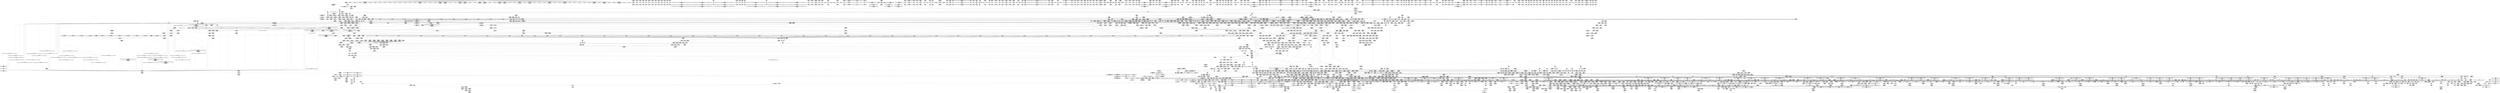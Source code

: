 digraph {
	CE0x52d74d0 [shape=record,shape=Mrecord,label="{CE0x52d74d0|tomoyo_path_perm:tmp3|security/tomoyo/file.c,788|*SummSink*}"]
	CE0x8545fd0 [shape=record,shape=Mrecord,label="{CE0x8545fd0|__llvm_gcov_indirect_counter_increment:pred|*SummSource*}"]
	CE0x86161b0 [shape=record,shape=Mrecord,label="{CE0x86161b0|tomoyo_path_permission:call9|security/tomoyo/file.c,572|*SummSink*}"]
	CE0x85b09b0 [shape=record,shape=Mrecord,label="{CE0x85b09b0|i64*_getelementptr_inbounds_(_2_x_i64_,_2_x_i64_*___llvm_gcov_ctr53148,_i64_0,_i64_1)|*Constant*|*SummSink*}"]
	CE0x86ad770 [shape=record,shape=Mrecord,label="{CE0x86ad770|i32_9|*Constant*}"]
	CE0x5d8f350 [shape=record,shape=Mrecord,label="{CE0x5d8f350|_ret_i32_%conv6,_!dbg_!38926|security/tomoyo/util.c,1011|*SummSink*}"]
	CE0x6d89350 [shape=record,shape=Mrecord,label="{CE0x6d89350|__llvm_gcov_indirect_counter_increment:tmp|*SummSink*}"]
	CE0x7073b20 [shape=record,shape=Mrecord,label="{CE0x7073b20|tomoyo_fill_path_info:tmp|*SummSink*}"]
	CE0x865be80 [shape=record,shape=Mrecord,label="{CE0x865be80|VOIDTB_TE:_CE_6392,6400_|*MultipleSource*|security/tomoyo/util.c,1010|security/tomoyo/file.c,564|Function::tomoyo_get_mode&Arg::ns::}"]
	CE0x6f0bae0 [shape=record,shape=Mrecord,label="{CE0x6f0bae0|tomoyo_add_slash:tmp1}"]
	CE0x5d8ea60 [shape=record,shape=Mrecord,label="{CE0x5d8ea60|tomoyo_init_request_info:domain|Function::tomoyo_init_request_info&Arg::domain::|*SummSink*}"]
	CE0x8806c50 [shape=record,shape=Mrecord,label="{CE0x8806c50|rcu_lock_release:tmp3}"]
	CE0x5db4700 [shape=record,shape=Mrecord,label="{CE0x5db4700|i64*_getelementptr_inbounds_(_2_x_i64_,_2_x_i64_*___llvm_gcov_ctr21,_i64_0,_i64_1)|*Constant*|*SummSource*}"]
	CE0x6b18cd0 [shape=record,shape=Mrecord,label="{CE0x6b18cd0|tomoyo_init_request_info:call4|security/tomoyo/util.c,1010|*SummSink*}"]
	CE0x70334b0 [shape=record,shape=Mrecord,label="{CE0x70334b0|tomoyo_fill_path_info:name1|security/tomoyo/util.c,663|*SummSink*}"]
	CE0x4fdec30 [shape=record,shape=Mrecord,label="{CE0x4fdec30|tomoyo_fill_path_info:cmp8|security/tomoyo/util.c,668|*SummSink*}"]
	CE0x50d8c70 [shape=record,shape=Mrecord,label="{CE0x50d8c70|tomoyo_get_mode:and|security/tomoyo/util.c,987}"]
	CE0x60188a0 [shape=record,shape=Mrecord,label="{CE0x60188a0|tomoyo_path_perm:tmp47|security/tomoyo/file.c,827|*SummSource*}"]
	CE0x879a820 [shape=record,shape=Mrecord,label="{CE0x879a820|0:_%struct.tomoyo_obj_info*,_16:_%struct.tomoyo_domain_info*,_24:_%struct.tomoyo_path_info*,_40:_i8,_72:_i8,_75:_i8,_76:_i8,_77:_i8,_:_SCMRE_45,46_}"]
	CE0x6c32da0 [shape=record,shape=Mrecord,label="{CE0x6c32da0|tomoyo_get_mode:tmp6|security/tomoyo/util.c,978}"]
	CE0x52ce320 [shape=record,shape=Mrecord,label="{CE0x52ce320|srcu_read_lock:tmp|*SummSink*}"]
	CE0x5de4040 [shape=record,shape=Mrecord,label="{CE0x5de4040|tomoyo_path_permission:tmp7|*LoadInst*|security/tomoyo/file.c,565}"]
	CE0x6c737f0 [shape=record,shape=Mrecord,label="{CE0x6c737f0|tomoyo_path_permission:tmp11|security/tomoyo/file.c,565}"]
	CE0x5d92e20 [shape=record,shape=Mrecord,label="{CE0x5d92e20|i64*_getelementptr_inbounds_(_2_x_i64_,_2_x_i64_*___llvm_gcov_ctr20212,_i64_0,_i64_1)|*Constant*|*SummSource*}"]
	CE0x6d35560 [shape=record,shape=Mrecord,label="{CE0x6d35560|GLOBAL:__llvm_gcov_global_state_pred|Global_var:__llvm_gcov_global_state_pred|*SummSink*}"]
	CE0x8636750 [shape=record,shape=Mrecord,label="{CE0x8636750|i32_2|*Constant*}"]
	CE0x50d5b20 [shape=record,shape=Mrecord,label="{CE0x50d5b20|tomoyo_const_part_length:tmp14|security/tomoyo/util.c,626}"]
	CE0x6e483a0 [shape=record,shape=Mrecord,label="{CE0x6e483a0|128:_i8*,_1208:_%struct.file*,_:_CMRE_24,25_}"]
	CE0x5f08fc0 [shape=record,shape=Mrecord,label="{CE0x5f08fc0|rcu_lock_acquire:map|Function::rcu_lock_acquire&Arg::map::|*SummSource*}"]
	CE0x6f61770 [shape=record,shape=Mrecord,label="{CE0x6f61770|i32_22|*Constant*}"]
	CE0x50d6910 [shape=record,shape=Mrecord,label="{CE0x50d6910|tomoyo_const_part_length:tmp26|security/tomoyo/util.c,641|*SummSource*}"]
	CE0x85bed70 [shape=record,shape=Mrecord,label="{CE0x85bed70|tomoyo_get_realpath:tmp12|security/tomoyo/file.c,156|*SummSource*}"]
	CE0x710dfc0 [shape=record,shape=Mrecord,label="{CE0x710dfc0|tomoyo_const_part_length:tmp6|security/tomoyo/util.c,625|*SummSink*}"]
	CE0x4f9e4c0 [shape=record,shape=Mrecord,label="{CE0x4f9e4c0|i64*_getelementptr_inbounds_(_31_x_i64_,_31_x_i64_*___llvm_gcov_ctr43150,_i64_0,_i64_0)|*Constant*|*SummSource*}"]
	CE0x6fffe00 [shape=record,shape=Mrecord,label="{CE0x6fffe00|GLOBAL:tomoyo_read_unlock|*Constant*}"]
	CE0x6ed8e20 [shape=record,shape=Mrecord,label="{CE0x6ed8e20|i64*_getelementptr_inbounds_(_2_x_i64_,_2_x_i64_*___llvm_gcov_ctr31,_i64_0,_i64_1)|*Constant*|*SummSource*}"]
	CE0x60cc300 [shape=record,shape=Mrecord,label="{CE0x60cc300|tomoyo_domain:tmp22|security/tomoyo/common.h,1205}"]
	CE0x51e5b90 [shape=record,shape=Mrecord,label="{CE0x51e5b90|tomoyo_const_part_length:sw.bb}"]
	CE0x6c29390 [shape=record,shape=Mrecord,label="{CE0x6c29390|GLOBAL:tomoyo_ss|Global_var:tomoyo_ss|*SummSource*}"]
	CE0x854aa10 [shape=record,shape=Mrecord,label="{CE0x854aa10|rcu_lock_acquire:tmp6|*SummSource*}"]
	CE0x6b82810 [shape=record,shape=Mrecord,label="{CE0x6b82810|__llvm_gcov_indirect_counter_increment114:tmp5}"]
	CE0x6c168d0 [shape=record,shape=Mrecord,label="{CE0x6c168d0|tomoyo_path_perm:sw.bb9|*SummSink*}"]
	CE0x6b008a0 [shape=record,shape=Mrecord,label="{CE0x6b008a0|tomoyo_init_request_info:mode5|security/tomoyo/util.c,1011|*SummSink*}"]
	CE0x70e9ef0 [shape=record,shape=Mrecord,label="{CE0x70e9ef0|tomoyo_get_mode:idxprom|security/tomoyo/util.c,981|*SummSource*}"]
	CE0x6ddfff0 [shape=record,shape=Mrecord,label="{CE0x6ddfff0|tomoyo_add_slash:entry|*SummSink*}"]
	CE0x6e53fb0 [shape=record,shape=Mrecord,label="{CE0x6e53fb0|tomoyo_fill_path_info:ptr|Function::tomoyo_fill_path_info&Arg::ptr::|*SummSink*}"]
	CE0x85ca990 [shape=record,shape=Mrecord,label="{CE0x85ca990|tomoyo_init_request_info:conv6|security/tomoyo/util.c,1011|*SummSink*}"]
	CE0x6fe6da0 [shape=record,shape=Mrecord,label="{CE0x6fe6da0|tomoyo_domain:tmp4|security/tomoyo/common.h,1205}"]
	CE0x7065e90 [shape=record,shape=Mrecord,label="{CE0x7065e90|tomoyo_path_permission:profile|security/tomoyo/file.c,564|*SummSource*}"]
	CE0x5cf0ad0 [shape=record,shape=Mrecord,label="{CE0x5cf0ad0|_call_void_mcount()_#3}"]
	CE0x502bff0 [shape=record,shape=Mrecord,label="{CE0x502bff0|rcu_lock_release:indirectgoto|*SummSink*}"]
	CE0x6d611b0 [shape=record,shape=Mrecord,label="{CE0x6d611b0|__llvm_gcov_indirect_counter_increment:predecessor|Function::__llvm_gcov_indirect_counter_increment&Arg::predecessor::}"]
	CE0x6e0ad10 [shape=record,shape=Mrecord,label="{CE0x6e0ad10|rcu_lock_acquire:tmp4|include/linux/rcupdate.h,418|*SummSink*}"]
	CE0x517ee40 [shape=record,shape=Mrecord,label="{CE0x517ee40|i64*_getelementptr_inbounds_(_2_x_i64_,_2_x_i64_*___llvm_gcov_ctr20212,_i64_0,_i64_0)|*Constant*|*SummSource*}"]
	CE0x6b35cf0 [shape=record,shape=Mrecord,label="{CE0x6b35cf0|tomoyo_get_mode:tmp18|security/tomoyo/util.c,985|*SummSink*}"]
	CE0x6bf55c0 [shape=record,shape=Mrecord,label="{CE0x6bf55c0|tomoyo_const_part_length:entry|*SummSource*}"]
	CE0x6ade620 [shape=record,shape=Mrecord,label="{CE0x6ade620|0:_i32,_8:_%struct.srcu_struct_array*,_16:_i32,_20:_i32,_24:_i32,_32:_i8*,_40:_%struct.lock_class_key*,_48:_2_x_%struct.lock_class*_,_64:_i8*,_72:_i32,_80:_i64,_88:_i8,_96:_%struct.callback_head*,_104:_%struct.callback_head**,_112:_%struct.callback_head*,_120:_%struct.callback_head**,_128:_%struct.callback_head*,_136:_%struct.callback_head**,_144:_%struct.callback_head*,_152:_%struct.callback_head**,_160:_i64,_168:_%struct.list_head*,_176:_%struct.list_head*,_184:_void_(%struct.work_struct*)*,_192:_%struct.lock_class_key*,_200:_2_x_%struct.lock_class*_,_216:_i8*,_224:_i32,_232:_i64,_240:_%struct.list_head*,_248:_%struct.list_head*,_256:_i64,_264:_%struct.tvec_base*,_272:_void_(i64)*,_280:_i64,_288:_i32,_292:_i32,_296:_i8*,_304:_16_x_i8_,_320:_%struct.lock_class_key*,_328:_2_x_%struct.lock_class*_,_344:_i8*,_352:_i32,_360:_i64,_368:_%struct.workqueue_struct*,_376:_i32,_384:_%struct.lock_class_key*,_392:_2_x_%struct.lock_class*_,_408:_i8*,_416:_i32,_424:_i64,_:_GCE_tomoyo_ss_global_%struct.srcu_struct_i32_-300,_%struct.srcu_struct_array*_tomoyo_ss_srcu_array,_%struct.spinlock_%union.anon.14_%struct.raw_spinlock_%struct.arch_spinlock_zeroinitializer,_i32_-559067475,_i32_-1,_i8*_inttoptr_(i64_-1_to_i8*),_%struct.lockdep_map_%struct.lock_class_key*_null,_2_x_%struct.lock_class*_zeroinitializer,_i8*_getelementptr_inbounds_(_21_x_i8_,_21_x_i8_*_.str171,_i32_0,_i32_0),_i32_0,_i64_0_,_i8_0,_%struct.rcu_batch_%struct.callback_head*_null,_%struct.callback_head**_bitcast_(i8*_getelementptr_(i8,_i8*_bitcast_(%struct.srcu_struct*_tomoyo_ss_to_i8*),_i64_96)_to_%struct.callback_head**)_,_%struct.rcu_batch_%struct.callback_head*_null,_%struct.callback_head**_bitcast_(i8*_getelementptr_(i8,_i8*_bitcast_(%struct.srcu_struct*_tomoyo_ss_to_i8*),_i64_112)_to_%struct.callback_head**)_,_%struct.rcu_batch_%struct.callback_head*_null,_%struct.callback_head**_bitcast_(i8*_getelementptr_(i8,_i8*_bitcast_(%struct.srcu_struct*_tomoyo_ss_to_i8*),_i64_128)_to_%struct.callback_head**)_,_%struct.rcu_batch_%struct.callback_head*_null,_%struct.callback_head**_bitcast_(i8*_getelementptr_(i8,_i8*_bitcast_(%struct.srcu_struct*_tomoyo_ss_to_i8*),_i64_144)_to_%struct.callback_head**)_,_%struct.delayed_work_%struct.work_struct_%struct.atomic64_t_i64_137438953424_,_%struct.list_head_%struct.list_head*_bitcast_(i8*_getelementptr_(i8,_i8*_bitcast_(%struct.srcu_struct*_tomoyo_ss_to_i8*),_i64_168)_to_%struct.list_head*),_%struct.list_head*_bitcast_(i8*_getelementptr_(i8,_i8*_bitcast_(%struct.srcu_struct*_tomoyo_ss_to_i8*),_i64_168)_to_%struct.list_head*)_,_void_(%struct.work_struct*)*_process_srcu,_%struct.lockdep_map_%struct.lock_class_key*_bitcast_(i8*_getelementptr_(i8,_i8*_bitcast_(%struct.srcu_struct*_tomoyo_ss_to_i8*),_i64_160)_to_%struct.lock_class_key*),_2_x_%struct.lock_class*_zeroinitializer,_i8*_getelementptr_inbounds_(_22_x_i8_,_22_x_i8_*_.str1172,_i32_0,_i32_0),_i32_0,_i64_0_,_%struct.timer_list_%struct.list_head_%struct.list_head*_null,_%struct.list_head*_inttoptr_(i64_1953723489_to_%struct.list_head*)_,_i64_0,_%struct.tvec_base*_bitcast_(i8*_getelementptr_(i8,_i8*_bitcast_(%struct.tvec_base*_boot_tvec_bases_to_i8*),_i64_2)_to_%struct.tvec_base*),_void_(i64)*_delayed_work_timer_fn,_i64_ptrtoint_(i8*_getelementptr_(i8,_i8*_bitcast_(%struct.srcu_struct*_tomoyo_ss_to_i8*),_i64_160)_to_i64),_i32_-1,_i32_0,_i8*_null,_16_x_i8_zeroinitializer,_%struct.lockdep_map_%struct.lock_class_key*_bitcast_(_29_x_i8_*_.str2173_to_%struct.lock_class_key*),_2_x_%struct.lock_class*_zeroinitializer,_i8*_getelementptr_inbounds_(_29_x_i8_,_29_x_i8_*_.str2173,_i32_0,_i32_0),_i32_0,_i64_0_,_%struct.workqueue_struct*_null,_i32_0_,_%struct.lockdep_map_%struct.lock_class_key*_null,_2_x_%struct.lock_class*_zeroinitializer,_i8*_getelementptr_inbounds_(_10_x_i8_,_10_x_i8_*_.str3174,_i32_0,_i32_0),_i32_0,_i64_0_,_align_8:_elem_0:default:}"]
	CE0x6f20260 [shape=record,shape=Mrecord,label="{CE0x6f20260|tomoyo_const_part_length:conv20|security/tomoyo/util.c,644|*SummSink*}"]
	CE0x8514140 [shape=record,shape=Mrecord,label="{CE0x8514140|__llvm_gcov_indirect_counter_increment:tmp6}"]
	CE0x84c9120 [shape=record,shape=Mrecord,label="{CE0x84c9120|i32_1|*Constant*}"]
	CE0x51fe670 [shape=record,shape=Mrecord,label="{CE0x51fe670|tomoyo_path_perm:tmp11|security/tomoyo/file.c,797}"]
	CE0x85b16a0 [shape=record,shape=Mrecord,label="{CE0x85b16a0|i32_9|*Constant*}"]
	CE0x50d9320 [shape=record,shape=Mrecord,label="{CE0x50d9320|tomoyo_get_mode:retval.0|*SummSink*}"]
	CE0x51b9cf0 [shape=record,shape=Mrecord,label="{CE0x51b9cf0|GLOBAL:tomoyo_index2category|Global_var:tomoyo_index2category}"]
	CE0x6c75830 [shape=record,shape=Mrecord,label="{CE0x6c75830|_call_void_mcount()_#3}"]
	CE0x6b7f0f0 [shape=record,shape=Mrecord,label="{CE0x6b7f0f0|tomoyo_path_perm:if.end26|*SummSink*}"]
	CE0x5ccce40 [shape=record,shape=Mrecord,label="{CE0x5ccce40|128:_i8*,_1208:_%struct.file*,_:_CMRE_38,39_}"]
	CE0x5c5fa30 [shape=record,shape=Mrecord,label="{CE0x5c5fa30|i64**_getelementptr_inbounds_(_3_x_i64*_,_3_x_i64*_*___llvm_gcda_edge_table,_i64_0,_i64_2)|*Constant*}"]
	CE0x858ec30 [shape=record,shape=Mrecord,label="{CE0x858ec30|tomoyo_init_request_info:conv6|security/tomoyo/util.c,1011}"]
	CE0x6b8e190 [shape=record,shape=Mrecord,label="{CE0x6b8e190|tomoyo_fill_path_info:tmp10|*SummSink*}"]
	CE0x6e8d810 [shape=record,shape=Mrecord,label="{CE0x6e8d810|tomoyo_path_perm:if.end|*SummSink*}"]
	CE0x5f8afa0 [shape=record,shape=Mrecord,label="{CE0x5f8afa0|i64*_getelementptr_inbounds_(_31_x_i64_,_31_x_i64_*___llvm_gcov_ctr43150,_i64_0,_i64_9)|*Constant*}"]
	CE0x5d8ec10 [shape=record,shape=Mrecord,label="{CE0x5d8ec10|tomoyo_init_request_info:index|Function::tomoyo_init_request_info&Arg::index::}"]
	CE0x706a6f0 [shape=record,shape=Mrecord,label="{CE0x706a6f0|tomoyo_get_mode:tmp16|security/tomoyo/util.c,983}"]
	CE0x6c15ca0 [shape=record,shape=Mrecord,label="{CE0x6c15ca0|tomoyo_read_lock:tmp2|*SummSource*}"]
	CE0x5e0ea90 [shape=record,shape=Mrecord,label="{CE0x5e0ea90|i64_16|*Constant*|*SummSink*}"]
	CE0x6100720 [shape=record,shape=Mrecord,label="{CE0x6100720|tomoyo_read_lock:entry|*SummSink*}"]
	CE0x6c07cd0 [shape=record,shape=Mrecord,label="{CE0x6c07cd0|srcu_read_unlock:bb|*SummSource*}"]
	CE0x5d5b490 [shape=record,shape=Mrecord,label="{CE0x5d5b490|tomoyo_fill_path_info:tmp3|security/tomoyo/util.c,667}"]
	CE0x878b440 [shape=record,shape=Mrecord,label="{CE0x878b440|i32_4|*Constant*}"]
	CE0x866bf50 [shape=record,shape=Mrecord,label="{CE0x866bf50|i64_1|*Constant*}"]
	CE0x5d4b670 [shape=record,shape=Mrecord,label="{CE0x5d4b670|tomoyo_path_perm:bb|*SummSink*}"]
	CE0x84e1dd0 [shape=record,shape=Mrecord,label="{CE0x84e1dd0|tomoyo_path_perm:retval.0}"]
	CE0x5fb84c0 [shape=record,shape=Mrecord,label="{CE0x5fb84c0|tomoyo_get_realpath:tmp5|security/tomoyo/file.c,151|*SummSource*}"]
	CE0x6c8d380 [shape=record,shape=Mrecord,label="{CE0x6c8d380|tomoyo_fill_path_info:tmp4|security/tomoyo/util.c,667}"]
	CE0x85233c0 [shape=record,shape=Mrecord,label="{CE0x85233c0|_call_void___llvm_gcov_indirect_counter_increment114(i32*___llvm_gcov_global_state_pred45,_i64**_getelementptr_inbounds_(_3_x_i64*_,_3_x_i64*_*___llvm_gcda_edge_table44,_i64_0,_i64_0)),_!dbg_!38954|security/tomoyo/util.c,649}"]
	CE0x6f7a750 [shape=record,shape=Mrecord,label="{CE0x6f7a750|tomoyo_add_slash:tmp}"]
	CE0x6f90cf0 [shape=record,shape=Mrecord,label="{CE0x6f90cf0|tomoyo_path_permission:do.body|*SummSource*}"]
	CE0x6c9fb60 [shape=record,shape=Mrecord,label="{CE0x6c9fb60|get_current:bb|*SummSink*}"]
	CE0x6cab310 [shape=record,shape=Mrecord,label="{CE0x6cab310|srcu_read_lock:tmp3}"]
	CE0x4fb8d70 [shape=record,shape=Mrecord,label="{CE0x4fb8d70|tomoyo_get_mode:tmp|*SummSource*}"]
	CE0x6ee98c0 [shape=record,shape=Mrecord,label="{CE0x6ee98c0|tomoyo_const_part_length:tmp}"]
	CE0x5facc40 [shape=record,shape=Mrecord,label="{CE0x5facc40|tomoyo_const_part_length:tmp20|security/tomoyo/util.c,628}"]
	CE0x6c736a0 [shape=record,shape=Mrecord,label="{CE0x6c736a0|tomoyo_path_permission:tmp10|security/tomoyo/file.c,565|*SummSink*}"]
	CE0x5100d10 [shape=record,shape=Mrecord,label="{CE0x5100d10|tomoyo_const_part_length:conv11|security/tomoyo/util.c,641|*SummSink*}"]
	CE0x52cd970 [shape=record,shape=Mrecord,label="{CE0x52cd970|tomoyo_const_part_length:tmp3|security/tomoyo/util.c,624|*SummSource*}"]
	CE0x7122610 [shape=record,shape=Mrecord,label="{CE0x7122610|tomoyo_path_perm:if.then}"]
	CE0x51b0a90 [shape=record,shape=Mrecord,label="{CE0x51b0a90|VOIDTB_TE:_CE_0,2048_|*MultipleSource*|security/tomoyo/util.c,1010|security/tomoyo/file.c,564|Function::tomoyo_get_mode&Arg::ns::}"]
	CE0x52bdbd0 [shape=record,shape=Mrecord,label="{CE0x52bdbd0|_ret_i32_%retval.0,_!dbg_!38973|security/tomoyo/file.c,829|*SummSink*}"]
	CE0x6ce3340 [shape=record,shape=Mrecord,label="{CE0x6ce3340|_ret_i1_%retval.0,_!dbg_!38916|security/tomoyo/file.c,156}"]
	CE0x6bee990 [shape=record,shape=Mrecord,label="{CE0x6bee990|i64_1|*Constant*}"]
	CE0x6d0bc70 [shape=record,shape=Mrecord,label="{CE0x6d0bc70|tomoyo_const_part_length:tmp23|security/tomoyo/util.c,634|*SummSink*}"]
	CE0x700e980 [shape=record,shape=Mrecord,label="{CE0x700e980|tomoyo_path_permission:r|Function::tomoyo_path_permission&Arg::r::|*SummSink*}"]
	CE0x7b20280 [shape=record,shape=Mrecord,label="{CE0x7b20280|tomoyo_fill_path_info:tmp}"]
	CE0x6fc8210 [shape=record,shape=Mrecord,label="{CE0x6fc8210|tomoyo_path_permission:mode2|security/tomoyo/file.c,565}"]
	CE0x5c4d300 [shape=record,shape=Mrecord,label="{CE0x5c4d300|i32_55|*Constant*|*SummSource*}"]
	CE0x85fdbe0 [shape=record,shape=Mrecord,label="{CE0x85fdbe0|tomoyo_path_perm:tmp38|security/tomoyo/file.c,822|*SummSource*}"]
	CE0x5d02450 [shape=record,shape=Mrecord,label="{CE0x5d02450|tomoyo_init_request_info:tmp7|security/tomoyo/util.c,1005|*SummSink*}"]
	CE0x882f870 [shape=record,shape=Mrecord,label="{CE0x882f870|0:_%struct.tomoyo_obj_info*,_16:_%struct.tomoyo_domain_info*,_24:_%struct.tomoyo_path_info*,_40:_i8,_72:_i8,_75:_i8,_76:_i8,_77:_i8,_:_SCMRE_72,73_|*MultipleSource*|security/tomoyo/file.c, 787|security/tomoyo/file.c,787|Function::tomoyo_init_request_info&Arg::r::|security/tomoyo/file.c,800}"]
	CE0x6c6efa0 [shape=record,shape=Mrecord,label="{CE0x6c6efa0|i64_80|*Constant*|*SummSource*}"]
	CE0x5d6ef50 [shape=record,shape=Mrecord,label="{CE0x5d6ef50|i8_0|*Constant*|*SummSink*}"]
	CE0x6ecbb20 [shape=record,shape=Mrecord,label="{CE0x6ecbb20|COLLAPSED:_GCMRE___llvm_gcov_ctr21_internal_global_2_x_i64_zeroinitializer:_elem_0:default:}"]
	CE0x6cec2c0 [shape=record,shape=Mrecord,label="{CE0x6cec2c0|tomoyo_path_perm:tmp3|security/tomoyo/file.c,788}"]
	CE0x8625470 [shape=record,shape=Mrecord,label="{CE0x8625470|i64*_getelementptr_inbounds_(_25_x_i64_,_25_x_i64_*___llvm_gcov_ctr11,_i64_0,_i64_18)|*Constant*}"]
	CE0x86b4170 [shape=record,shape=Mrecord,label="{CE0x86b4170|0:_%struct.tomoyo_obj_info*,_16:_%struct.tomoyo_domain_info*,_24:_%struct.tomoyo_path_info*,_40:_i8,_72:_i8,_75:_i8,_76:_i8,_77:_i8,_:_SCMRE_28,29_}"]
	CE0x60278a0 [shape=record,shape=Mrecord,label="{CE0x60278a0|tomoyo_path_permission:tmp15|security/tomoyo/file.c,567|*SummSink*}"]
	CE0x86ad8f0 [shape=record,shape=Mrecord,label="{CE0x86ad8f0|i32_9|*Constant*|*SummSink*}"]
	CE0x7110ab0 [shape=record,shape=Mrecord,label="{CE0x7110ab0|_call_void___llvm_gcov_indirect_counter_increment(i32*___llvm_gcov_global_state_pred,_i64**_getelementptr_inbounds_(_3_x_i64*_,_3_x_i64*_*___llvm_gcda_edge_table,_i64_0,_i64_0)),_!dbg_!38953|security/tomoyo/file.c,820|*SummSource*}"]
	CE0x5f341d0 [shape=record,shape=Mrecord,label="{CE0x5f341d0|tomoyo_get_realpath:if.then|*SummSink*}"]
	CE0x6be1940 [shape=record,shape=Mrecord,label="{CE0x6be1940|tomoyo_domain:tmp14|security/tomoyo/common.h,1205}"]
	CE0x6cbaf40 [shape=record,shape=Mrecord,label="{CE0x6cbaf40|tomoyo_const_part_length:filename.addr.0|*SummSink*}"]
	CE0x5e838d0 [shape=record,shape=Mrecord,label="{CE0x5e838d0|tomoyo_domain:tmp18|security/tomoyo/common.h,1205|*SummSink*}"]
	CE0x6e39430 [shape=record,shape=Mrecord,label="{CE0x6e39430|tomoyo_init_request_info:profile2|security/tomoyo/util.c,1007|*SummSink*}"]
	CE0x6e6eda0 [shape=record,shape=Mrecord,label="{CE0x6e6eda0|0:_i8,_array:_GCRE_tomoyo_index2category_constant_39_x_i8_c_00_00_00_00_00_00_00_00_00_00_00_00_00_00_00_00_00_00_00_00_00_00_00_01_01_01_01_01_01_01_01_01_01_01_01_01_01_01_02_,_align_16:_elem_30::|security/tomoyo/util.c,983}"]
	CE0x6fbbad0 [shape=record,shape=Mrecord,label="{CE0x6fbbad0|tomoyo_const_part_length:tmp36|security/tomoyo/util.c,644|*SummSource*}"]
	CE0x6d55660 [shape=record,shape=Mrecord,label="{CE0x6d55660|tomoyo_const_part_length:conv|security/tomoyo/util.c,626|*SummSink*}"]
	CE0x52cdf40 [shape=record,shape=Mrecord,label="{CE0x52cdf40|tomoyo_fill_path_info:tmp7|security/tomoyo/util.c,667}"]
	CE0x8545850 [shape=record,shape=Mrecord,label="{CE0x8545850|tomoyo_init_request_info:if.then|*SummSink*}"]
	CE0x7072a60 [shape=record,shape=Mrecord,label="{CE0x7072a60|tomoyo_get_mode:tmp23|security/tomoyo/util.c,986}"]
	CE0x5db1700 [shape=record,shape=Mrecord,label="{CE0x5db1700|tomoyo_sb_umount:mnt1|security/tomoyo/tomoyo.c,427|*SummSource*}"]
	CE0x5e79e10 [shape=record,shape=Mrecord,label="{CE0x5e79e10|srcu_read_unlock:tmp|*SummSource*}"]
	CE0x6f21270 [shape=record,shape=Mrecord,label="{CE0x6f21270|i64_23|*Constant*|*SummSink*}"]
	CE0x6f1d150 [shape=record,shape=Mrecord,label="{CE0x6f1d150|tomoyo_add_slash:tmp6|security/tomoyo/file.c,131|*SummSource*}"]
	CE0x5f80500 [shape=record,shape=Mrecord,label="{CE0x5f80500|tomoyo_get_mode:arrayidx|security/tomoyo/util.c,981|*SummSink*}"]
	CE0x6b36710 [shape=record,shape=Mrecord,label="{CE0x6b36710|tomoyo_get_mode:tmp21|security/tomoyo/util.c,985}"]
	CE0x4f9e860 [shape=record,shape=Mrecord,label="{CE0x4f9e860|tomoyo_get_mode:mode.1}"]
	CE0x6ce2e60 [shape=record,shape=Mrecord,label="{CE0x6ce2e60|tomoyo_read_lock:entry}"]
	CE0x5e26850 [shape=record,shape=Mrecord,label="{CE0x5e26850|tomoyo_path_perm:tmp22|security/tomoyo/file.c,810}"]
	CE0x6e8cfb0 [shape=record,shape=Mrecord,label="{CE0x6e8cfb0|i32_10|*Constant*}"]
	CE0x5f13470 [shape=record,shape=Mrecord,label="{CE0x5f13470|GLOBAL:tomoyo_realpath_from_path|*Constant*|*SummSource*}"]
	CE0x8751f70 [shape=record,shape=Mrecord,label="{CE0x8751f70|0:_%struct.tomoyo_obj_info*,_16:_%struct.tomoyo_domain_info*,_24:_%struct.tomoyo_path_info*,_40:_i8,_72:_i8,_75:_i8,_76:_i8,_77:_i8,_:_SCMRE_44,45_}"]
	CE0x6b36280 [shape=record,shape=Mrecord,label="{CE0x6b36280|tomoyo_get_mode:tmp20|security/tomoyo/util.c,985}"]
	CE0x6c15d10 [shape=record,shape=Mrecord,label="{CE0x6c15d10|tomoyo_read_lock:tmp2|*SummSink*}"]
	CE0x5e84020 [shape=record,shape=Mrecord,label="{CE0x5e84020|i64*_getelementptr_inbounds_(_11_x_i64_,_11_x_i64_*___llvm_gcov_ctr54147,_i64_0,_i64_10)|*Constant*}"]
	CE0x8835990 [shape=record,shape=Mrecord,label="{CE0x8835990|i64*_getelementptr_inbounds_(_31_x_i64_,_31_x_i64_*___llvm_gcov_ctr43150,_i64_0,_i64_4)|*Constant*|*SummSource*}"]
	CE0x7069c30 [shape=record,shape=Mrecord,label="{CE0x7069c30|0:_i8,_array:_GCRE_tomoyo_index2category_constant_39_x_i8_c_00_00_00_00_00_00_00_00_00_00_00_00_00_00_00_00_00_00_00_00_00_00_00_01_01_01_01_01_01_01_01_01_01_01_01_01_01_01_02_,_align_16:_elem_35::|security/tomoyo/util.c,983}"]
	CE0x5e83620 [shape=record,shape=Mrecord,label="{CE0x5e83620|i64*_getelementptr_inbounds_(_11_x_i64_,_11_x_i64_*___llvm_gcov_ctr54147,_i64_0,_i64_9)|*Constant*|*SummSource*}"]
	CE0x7102320 [shape=record,shape=Mrecord,label="{CE0x7102320|128:_i8*,_1208:_%struct.file*,_:_CMRE_42,43_}"]
	CE0x5205360 [shape=record,shape=Mrecord,label="{CE0x5205360|tomoyo_sb_umount:tmp3|*SummSink*}"]
	CE0x858e920 [shape=record,shape=Mrecord,label="{CE0x858e920|tomoyo_init_request_info:tmp13|*LoadInst*|security/tomoyo/util.c,1011|*SummSource*}"]
	CE0x6ba0230 [shape=record,shape=Mrecord,label="{CE0x6ba0230|__llvm_gcov_indirect_counter_increment:tmp3|*SummSource*}"]
	CE0x5cd8550 [shape=record,shape=Mrecord,label="{CE0x5cd8550|tomoyo_sb_umount:tmp2|*SummSource*}"]
	CE0x6fbb840 [shape=record,shape=Mrecord,label="{CE0x6fbb840|i64_22|*Constant*|*SummSource*}"]
	CE0x6b92770 [shape=record,shape=Mrecord,label="{CE0x6b92770|rcu_lock_release:map|Function::rcu_lock_release&Arg::map::}"]
	CE0x861e4c0 [shape=record,shape=Mrecord,label="{CE0x861e4c0|tomoyo_get_realpath:tmp10|security/tomoyo/file.c,155}"]
	CE0x5f09ea0 [shape=record,shape=Mrecord,label="{CE0x5f09ea0|tomoyo_init_request_info:tmp6|security/tomoyo/util.c,1004|*SummSource*}"]
	CE0x5175970 [shape=record,shape=Mrecord,label="{CE0x5175970|tomoyo_get_mode:tmp8|security/tomoyo/util.c,979}"]
	CE0x70fd710 [shape=record,shape=Mrecord,label="{CE0x70fd710|tomoyo_path_perm:tmp44|security/tomoyo/file.c,826|*SummSink*}"]
	CE0x5d6f0a0 [shape=record,shape=Mrecord,label="{CE0x5d6f0a0|i32_2|*Constant*|*SummSink*}"]
	CE0x5cd67b0 [shape=record,shape=Mrecord,label="{CE0x5cd67b0|tomoyo_path_perm:cmp1|security/tomoyo/file.c,800|*SummSource*}"]
	CE0x6d03120 [shape=record,shape=Mrecord,label="{CE0x6d03120|tomoyo_add_slash:is_dir|security/tomoyo/file.c,131}"]
	CE0x7110410 [shape=record,shape=Mrecord,label="{CE0x7110410|_call_void___llvm_gcov_indirect_counter_increment(i32*___llvm_gcov_global_state_pred,_i64**_getelementptr_inbounds_(_3_x_i64*_,_3_x_i64*_*___llvm_gcda_edge_table,_i64_0,_i64_0)),_!dbg_!38953|security/tomoyo/file.c,820}"]
	CE0x4ff9d70 [shape=record,shape=Mrecord,label="{CE0x4ff9d70|tomoyo_get_mode:arrayidx4|security/tomoyo/util.c,983|*SummSource*}"]
	CE0x854af50 [shape=record,shape=Mrecord,label="{CE0x854af50|rcu_lock_acquire:tmp7|*SummSink*}"]
	CE0x60bd7d0 [shape=record,shape=Mrecord,label="{CE0x60bd7d0|get_current:tmp1}"]
	CE0x6a7f1a0 [shape=record,shape=Mrecord,label="{CE0x6a7f1a0|128:_i8*,_1208:_%struct.file*,_:_CMRE_104,112_|*MultipleSource*|security/tomoyo/common.h,1205|security/tomoyo/common.h,1205}"]
	CE0x6c6edc0 [shape=record,shape=Mrecord,label="{CE0x6c6edc0|i64_80|*Constant*}"]
	CE0x6dd92b0 [shape=record,shape=Mrecord,label="{CE0x6dd92b0|tomoyo_domain:do.end}"]
	CE0x5e50970 [shape=record,shape=Mrecord,label="{CE0x5e50970|tomoyo_const_part_length:tmp27|security/tomoyo/util.c,641}"]
	CE0x86bc400 [shape=record,shape=Mrecord,label="{CE0x86bc400|i32_255|*Constant*}"]
	CE0x6d16f90 [shape=record,shape=Mrecord,label="{CE0x6d16f90|tomoyo_path_perm:tmp18|security/tomoyo/file.c,804|*SummSource*}"]
	CE0x6f20760 [shape=record,shape=Mrecord,label="{CE0x6f20760|tomoyo_const_part_length:cmp21|security/tomoyo/util.c,644}"]
	CE0x5f140f0 [shape=record,shape=Mrecord,label="{CE0x5f140f0|tomoyo_path_perm:if.end22}"]
	CE0x5d5e220 [shape=record,shape=Mrecord,label="{CE0x5d5e220|i64*_getelementptr_inbounds_(_11_x_i64_,_11_x_i64_*___llvm_gcov_ctr54147,_i64_0,_i64_10)|*Constant*|*SummSource*}"]
	CE0x5c56f20 [shape=record,shape=Mrecord,label="{CE0x5c56f20|tomoyo_audit_path_log:tmp5|security/tomoyo/file.c,167}"]
	CE0x70732b0 [shape=record,shape=Mrecord,label="{CE0x70732b0|tomoyo_fill_path_info:bb|*SummSink*}"]
	CE0x5094690 [shape=record,shape=Mrecord,label="{CE0x5094690|i32_3|*Constant*}"]
	CE0x87d9570 [shape=record,shape=Mrecord,label="{CE0x87d9570|tomoyo_get_mode:cmp11|security/tomoyo/util.c,985}"]
	CE0x5274e80 [shape=record,shape=Mrecord,label="{CE0x5274e80|srcu_read_lock:dep_map|include/linux/srcu.h,222}"]
	CE0x5e964c0 [shape=record,shape=Mrecord,label="{CE0x5e964c0|tomoyo_path_perm:name|security/tomoyo/file.c,802}"]
	CE0x6f10c10 [shape=record,shape=Mrecord,label="{CE0x6f10c10|tomoyo_const_part_length:tmp35|security/tomoyo/util.c,643|*SummSink*}"]
	CE0x5e1faf0 [shape=record,shape=Mrecord,label="{CE0x5e1faf0|i32_-1|*Constant*|*SummSource*}"]
	CE0x7b14740 [shape=record,shape=Mrecord,label="{CE0x7b14740|tomoyo_fill_path_info:land.rhs}"]
	CE0x857a360 [shape=record,shape=Mrecord,label="{CE0x857a360|i64**_getelementptr_inbounds_(_3_x_i64*_,_3_x_i64*_*___llvm_gcda_edge_table44,_i64_0,_i64_1)|*Constant*}"]
	CE0x6f2e880 [shape=record,shape=Mrecord,label="{CE0x6f2e880|tomoyo_path_perm:tmp23|security/tomoyo/file.c,814|*SummSink*}"]
	CE0x85a0be0 [shape=record,shape=Mrecord,label="{CE0x85a0be0|tomoyo_const_part_length:tmp48|security/tomoyo/util.c,649}"]
	CE0x6f4be30 [shape=record,shape=Mrecord,label="{CE0x6f4be30|tomoyo_path_permission:if.end}"]
	CE0x5d5d240 [shape=record,shape=Mrecord,label="{CE0x5d5d240|GLOBAL:__llvm_gcov_indirect_counter_increment114|*Constant*|*SummSink*}"]
	CE0x869c760 [shape=record,shape=Mrecord,label="{CE0x869c760|tomoyo_get_realpath:tmp8|security/tomoyo/file.c,152|*SummSource*}"]
	CE0x6d55a40 [shape=record,shape=Mrecord,label="{CE0x6d55a40|rcu_lock_acquire:tmp2|*SummSource*}"]
	CE0x5de42c0 [shape=record,shape=Mrecord,label="{CE0x5de42c0|tomoyo_path_permission:conv3|security/tomoyo/file.c,565}"]
	CE0x6f8b5b0 [shape=record,shape=Mrecord,label="{CE0x6f8b5b0|tomoyo_const_part_length:filename|Function::tomoyo_const_part_length&Arg::filename::|*SummSource*}"]
	CE0x6d56d10 [shape=record,shape=Mrecord,label="{CE0x6d56d10|_call_void___llvm_gcov_indirect_counter_increment(i32*___llvm_gcov_global_state_pred,_i64**_getelementptr_inbounds_(_3_x_i64*_,_3_x_i64*_*___llvm_gcda_edge_table,_i64_0,_i64_1)),_!dbg_!38937|security/tomoyo/file.c,810|*SummSource*}"]
	CE0x6bf9190 [shape=record,shape=Mrecord,label="{CE0x6bf9190|tomoyo_get_mode:mode.0|*SummSink*}"]
	CE0x869d100 [shape=record,shape=Mrecord,label="{CE0x869d100|tomoyo_read_unlock:tmp2}"]
	CE0x4ff9b80 [shape=record,shape=Mrecord,label="{CE0x4ff9b80|tomoyo_domain:tmp5|security/tomoyo/common.h,1205}"]
	CE0x7018b30 [shape=record,shape=Mrecord,label="{CE0x7018b30|GLOBAL:tomoyo_read_unlock|*Constant*|*SummSink*}"]
	CE0x5d5c560 [shape=record,shape=Mrecord,label="{CE0x5d5c560|tomoyo_const_part_length:tmp15|security/tomoyo/util.c,627|*SummSink*}"]
	CE0x6f90dd0 [shape=record,shape=Mrecord,label="{CE0x6f90dd0|tomoyo_path_permission:do.body|*SummSink*}"]
	CE0x5dea430 [shape=record,shape=Mrecord,label="{CE0x5dea430|i64*_getelementptr_inbounds_(_12_x_i64_,_12_x_i64_*___llvm_gcov_ctr31133,_i64_0,_i64_3)|*Constant*}"]
	CE0x6bb0b80 [shape=record,shape=Mrecord,label="{CE0x6bb0b80|%struct.task_struct*_(%struct.task_struct**)*_asm_movq_%gs:$_1:P_,$0_,_r,im,_dirflag_,_fpsr_,_flags_|*SummSink*}"]
	CE0x5e0d4e0 [shape=record,shape=Mrecord,label="{CE0x5e0d4e0|tomoyo_domain:tobool1|security/tomoyo/common.h,1205|*SummSink*}"]
	CE0x85cb160 [shape=record,shape=Mrecord,label="{CE0x85cb160|__llvm_gcov_indirect_counter_increment:counter|*SummSource*}"]
	CE0x5dda440 [shape=record,shape=Mrecord,label="{CE0x5dda440|i64_13|*Constant*|*SummSink*}"]
	CE0x6ed9320 [shape=record,shape=Mrecord,label="{CE0x6ed9320|tomoyo_fill_path_info:tmp6|security/tomoyo/util.c,667}"]
	CE0x60cc4e0 [shape=record,shape=Mrecord,label="{CE0x60cc4e0|tomoyo_domain:tmp22|security/tomoyo/common.h,1205|*SummSource*}"]
	CE0x6e489e0 [shape=record,shape=Mrecord,label="{CE0x6e489e0|128:_i8*,_1208:_%struct.file*,_:_CMRE_29,30_}"]
	CE0x84ff920 [shape=record,shape=Mrecord,label="{CE0x84ff920|tomoyo_get_mode:tmp17|security/tomoyo/util.c,983|*SummSource*}"]
	CE0x858e270 [shape=record,shape=Mrecord,label="{CE0x858e270|__llvm_gcov_indirect_counter_increment:bb4|*SummSource*}"]
	CE0x5ccc800 [shape=record,shape=Mrecord,label="{CE0x5ccc800|128:_i8*,_1208:_%struct.file*,_:_CMRE_33,34_}"]
	CE0x5e06500 [shape=record,shape=Mrecord,label="{CE0x5e06500|_call_void_tomoyo_fill_path_info(%struct.tomoyo_path_info*_%symlink_target)_#9,_!dbg_!38949|security/tomoyo/file.c,816|*SummSource*}"]
	CE0x6b28ad0 [shape=record,shape=Mrecord,label="{CE0x6b28ad0|tomoyo_path_perm:sw.bb}"]
	CE0x5da0000 [shape=record,shape=Mrecord,label="{CE0x5da0000|GLOBAL:__llvm_gcov_indirect_counter_increment|*Constant*|*SummSource*}"]
	CE0x85dc050 [shape=record,shape=Mrecord,label="{CE0x85dc050|tomoyo_path_permission:operation8|security/tomoyo/file.c,569|*SummSource*}"]
	CE0x5ea4220 [shape=record,shape=Mrecord,label="{CE0x5ea4220|i64*_getelementptr_inbounds_(_6_x_i64_,_6_x_i64_*___llvm_gcov_ctr25,_i64_0,_i64_4)|*Constant*|*SummSource*}"]
	CE0x6d60700 [shape=record,shape=Mrecord,label="{CE0x6d60700|i32_6|*Constant*|*SummSink*}"]
	CE0x5c8f880 [shape=record,shape=Mrecord,label="{CE0x5c8f880|tomoyo_const_part_length:if.end28}"]
	CE0x5d01f50 [shape=record,shape=Mrecord,label="{CE0x5d01f50|i64*_getelementptr_inbounds_(_2_x_i64_,_2_x_i64_*___llvm_gcov_ctr22,_i64_0,_i64_1)|*Constant*|*SummSource*}"]
	CE0x6f517c0 [shape=record,shape=Mrecord,label="{CE0x6f517c0|_call_void_mcount()_#3|*SummSource*}"]
	CE0x5d5bb20 [shape=record,shape=Mrecord,label="{CE0x5d5bb20|tomoyo_fill_path_info:tmp7|security/tomoyo/util.c,667}"]
	CE0x858e170 [shape=record,shape=Mrecord,label="{CE0x858e170|__llvm_gcov_indirect_counter_increment:bb4}"]
	CE0x6cd2500 [shape=record,shape=Mrecord,label="{CE0x6cd2500|i32_78|*Constant*|*SummSource*}"]
	CE0x6c7d0a0 [shape=record,shape=Mrecord,label="{CE0x6c7d0a0|0:_%struct.tomoyo_obj_info*,_16:_%struct.tomoyo_domain_info*,_24:_%struct.tomoyo_path_info*,_40:_i8,_72:_i8,_75:_i8,_76:_i8,_77:_i8,_:_SCMRE_61,62_}"]
	CE0x858a790 [shape=record,shape=Mrecord,label="{CE0x858a790|GLOBAL:tomoyo_path_permission|*Constant*}"]
	CE0x6b5c140 [shape=record,shape=Mrecord,label="{CE0x6b5c140|tomoyo_get_mode:tmp4|security/tomoyo/util.c,978|*SummSource*}"]
	CE0x87d8e00 [shape=record,shape=Mrecord,label="{CE0x87d8e00|tomoyo_get_mode:conv5|security/tomoyo/util.c,983|*SummSource*}"]
	CE0x6cd12f0 [shape=record,shape=Mrecord,label="{CE0x6cd12f0|tomoyo_get_mode:if.end}"]
	CE0x856af50 [shape=record,shape=Mrecord,label="{CE0x856af50|tomoyo_path_perm:tmp8|security/tomoyo/file.c,797|*SummSource*}"]
	CE0x6d16860 [shape=record,shape=Mrecord,label="{CE0x6d16860|tomoyo_path_perm:tmp16|security/tomoyo/file.c,804|*SummSink*}"]
	CE0x5f5c880 [shape=record,shape=Mrecord,label="{CE0x5f5c880|tomoyo_path_perm:call4|security/tomoyo/file.c,804|*SummSink*}"]
	CE0x710d160 [shape=record,shape=Mrecord,label="{CE0x710d160|tomoyo_const_part_length:add29|security/tomoyo/util.c,646}"]
	CE0x5ed8a20 [shape=record,shape=Mrecord,label="{CE0x5ed8a20|tomoyo_fill_path_info:ptr|Function::tomoyo_fill_path_info&Arg::ptr::}"]
	CE0x86367c0 [shape=record,shape=Mrecord,label="{CE0x86367c0|tomoyo_fill_path_info:const_len|security/tomoyo/util.c,666}"]
	CE0x6c6f270 [shape=record,shape=Mrecord,label="{CE0x6c6f270|srcu_read_lock:entry|*SummSource*}"]
	CE0x87c9560 [shape=record,shape=Mrecord,label="{CE0x87c9560|tomoyo_const_part_length:tmp49|security/tomoyo/util.c,649|*SummSource*}"]
	CE0x6b1b220 [shape=record,shape=Mrecord,label="{CE0x6b1b220|tomoyo_get_mode:index|Function::tomoyo_get_mode&Arg::index::|*SummSource*}"]
	CE0x8579c30 [shape=record,shape=Mrecord,label="{CE0x8579c30|tomoyo_get_mode:tmp3|security/tomoyo/util.c,978}"]
	CE0x6ec80b0 [shape=record,shape=Mrecord,label="{CE0x6ec80b0|tomoyo_const_part_length:tmp1|*SummSource*}"]
	CE0x50d8ac0 [shape=record,shape=Mrecord,label="{CE0x50d8ac0|tomoyo_get_mode:conv15|security/tomoyo/util.c,987|*SummSink*}"]
	CE0x5204d30 [shape=record,shape=Mrecord,label="{CE0x5204d30|_call_void_mcount()_#3|*SummSink*}"]
	CE0x6ed8a80 [shape=record,shape=Mrecord,label="{CE0x6ed8a80|GLOBAL:tomoyo_const_part_length|*Constant*}"]
	CE0x6a78850 [shape=record,shape=Mrecord,label="{CE0x6a78850|tomoyo_get_mode:tmp15|security/tomoyo/util.c,983}"]
	CE0x8545c80 [shape=record,shape=Mrecord,label="{CE0x8545c80|tomoyo_get_realpath:name1|security/tomoyo/file.c,151}"]
	CE0x60f6730 [shape=record,shape=Mrecord,label="{CE0x60f6730|tomoyo_get_mode:tobool|security/tomoyo/util.c,978}"]
	CE0x5da0500 [shape=record,shape=Mrecord,label="{CE0x5da0500|__llvm_gcov_indirect_counter_increment:predecessor|Function::__llvm_gcov_indirect_counter_increment&Arg::predecessor::|*SummSink*}"]
	CE0x6f520d0 [shape=record,shape=Mrecord,label="{CE0x6f520d0|tomoyo_path_permission:cmp|security/tomoyo/file.c,565|*SummSource*}"]
	CE0x5c7b5a0 [shape=record,shape=Mrecord,label="{CE0x5c7b5a0|i64*_getelementptr_inbounds_(_4_x_i64_,_4_x_i64_*___llvm_gcov_ctr33,_i64_0,_i64_0)|*Constant*}"]
	CE0x5e7a160 [shape=record,shape=Mrecord,label="{CE0x5e7a160|tomoyo_const_part_length:tmp16|security/tomoyo/util.c,627}"]
	CE0x6fa0340 [shape=record,shape=Mrecord,label="{CE0x6fa0340|i32_-12|*Constant*|*SummSource*}"]
	CE0x70fd390 [shape=record,shape=Mrecord,label="{CE0x70fd390|tomoyo_path_perm:tmp44|security/tomoyo/file.c,826}"]
	CE0x51fedd0 [shape=record,shape=Mrecord,label="{CE0x51fedd0|tomoyo_path_perm:entry|*SummSource*}"]
	CE0x5f34290 [shape=record,shape=Mrecord,label="{CE0x5f34290|GLOBAL:tomoyo_domain|*Constant*|*SummSink*}"]
	CE0x5cbe020 [shape=record,shape=Mrecord,label="{CE0x5cbe020|i64*_getelementptr_inbounds_(_6_x_i64_,_6_x_i64_*___llvm_gcov_ctr25,_i64_0,_i64_3)|*Constant*|*SummSource*}"]
	CE0x6b5a250 [shape=record,shape=Mrecord,label="{CE0x6b5a250|__llvm_gcov_indirect_counter_increment114:tmp1|*SummSink*}"]
	CE0x883a830 [shape=record,shape=Mrecord,label="{CE0x883a830|tomoyo_const_part_length:retval.0|*SummSource*}"]
	CE0x6c48d40 [shape=record,shape=Mrecord,label="{CE0x6c48d40|128:_i8*,_1208:_%struct.file*,_:_CMRE_3,4_}"]
	CE0x5da0360 [shape=record,shape=Mrecord,label="{CE0x5da0360|__llvm_gcov_indirect_counter_increment:predecessor|Function::__llvm_gcov_indirect_counter_increment&Arg::predecessor::|*SummSource*}"]
	CE0x6f0c150 [shape=record,shape=Mrecord,label="{CE0x6f0c150|_call_void_mcount()_#3|*SummSource*}"]
	CE0x700e580 [shape=record,shape=Mrecord,label="{CE0x700e580|tomoyo_path_permission:operation|Function::tomoyo_path_permission&Arg::operation::}"]
	CE0x50d8f40 [shape=record,shape=Mrecord,label="{CE0x50d8f40|tomoyo_get_mode:and|security/tomoyo/util.c,987|*SummSink*}"]
	CE0x6ad4290 [shape=record,shape=Mrecord,label="{CE0x6ad4290|tomoyo_fill_path_info:tmp5|security/tomoyo/util.c,667}"]
	CE0x6cbb260 [shape=record,shape=Mrecord,label="{CE0x6cbb260|tomoyo_get_mode:mode.0}"]
	CE0x6df0760 [shape=record,shape=Mrecord,label="{CE0x6df0760|_call_void_lock_release(%struct.lockdep_map*_%map,_i32_1,_i64_ptrtoint_(i8*_blockaddress(_rcu_lock_release,_%__here)_to_i64))_#9,_!dbg_!38907|include/linux/rcupdate.h,423}"]
	CE0x869cb40 [shape=record,shape=Mrecord,label="{CE0x869cb40|_call_void_tomoyo_fill_path_info(%struct.tomoyo_path_info*_%buf)_#9,_!dbg_!38913|security/tomoyo/file.c,152|*SummSink*}"]
	CE0x531cec0 [shape=record,shape=Mrecord,label="{CE0x531cec0|i64*_getelementptr_inbounds_(_5_x_i64_,_5_x_i64_*___llvm_gcov_ctr32134,_i64_0,_i64_0)|*Constant*|*SummSource*}"]
	CE0x5db0fb0 [shape=record,shape=Mrecord,label="{CE0x5db0fb0|i64*_getelementptr_inbounds_(_25_x_i64_,_25_x_i64_*___llvm_gcov_ctr11,_i64_0,_i64_3)|*Constant*|*SummSink*}"]
	CE0x6cf1b10 [shape=record,shape=Mrecord,label="{CE0x6cf1b10|i64_5|*Constant*|*SummSource*}"]
	CE0x6c5c310 [shape=record,shape=Mrecord,label="{CE0x6c5c310|tomoyo_domain:if.then}"]
	CE0x858b020 [shape=record,shape=Mrecord,label="{CE0x858b020|i64**_getelementptr_inbounds_(_3_x_i64*_,_3_x_i64*_*___llvm_gcda_edge_table,_i64_0,_i64_0)|*Constant*|*SummSource*}"]
	CE0x6b81a70 [shape=record,shape=Mrecord,label="{CE0x6b81a70|__llvm_gcov_indirect_counter_increment114:counter|*SummSource*}"]
	CE0x87d95e0 [shape=record,shape=Mrecord,label="{CE0x87d95e0|tomoyo_get_mode:cmp11|security/tomoyo/util.c,985|*SummSource*}"]
	CE0x7018ca0 [shape=record,shape=Mrecord,label="{CE0x7018ca0|tomoyo_read_unlock:entry|*SummSource*}"]
	CE0x70e4da0 [shape=record,shape=Mrecord,label="{CE0x70e4da0|GLOBAL:__srcu_read_lock|*Constant*}"]
	CE0x7b13810 [shape=record,shape=Mrecord,label="{CE0x7b13810|i64*_getelementptr_inbounds_(_11_x_i64_,_11_x_i64_*___llvm_gcov_ctr54147,_i64_0,_i64_6)|*Constant*}"]
	CE0x6d0b070 [shape=record,shape=Mrecord,label="{CE0x6d0b070|tomoyo_const_part_length:tmp11|security/tomoyo/util.c,626}"]
	CE0x85a11c0 [shape=record,shape=Mrecord,label="{CE0x85a11c0|i64**_getelementptr_inbounds_(_3_x_i64*_,_3_x_i64*_*___llvm_gcda_edge_table44,_i64_0,_i64_0)|*Constant*}"]
	CE0x6cd4ed0 [shape=record,shape=Mrecord,label="{CE0x6cd4ed0|i8*_getelementptr_inbounds_(_12_x_i8_,_12_x_i8_*_.str1,_i32_0,_i32_0)|*Constant*|*SummSink*}"]
	CE0x6c50430 [shape=record,shape=Mrecord,label="{CE0x6c50430|i8*_undef|*Constant*}"]
	CE0x6f8a070 [shape=record,shape=Mrecord,label="{CE0x6f8a070|tomoyo_path_permission:tmp8|security/tomoyo/file.c,565|*SummSink*}"]
	CE0x881e4d0 [shape=record,shape=Mrecord,label="{CE0x881e4d0|tomoyo_path_permission:tmp24|security/tomoyo/file.c,575|*SummSource*}"]
	CE0x5f94330 [shape=record,shape=Mrecord,label="{CE0x5f94330|tomoyo_const_part_length:add|security/tomoyo/util.c,634|*SummSink*}"]
	CE0x70c70f0 [shape=record,shape=Mrecord,label="{CE0x70c70f0|tomoyo_add_slash:tmp4|security/tomoyo/file.c,131|*SummSource*}"]
	CE0x70ea9d0 [shape=record,shape=Mrecord,label="{CE0x70ea9d0|tomoyo_get_mode:if.end14}"]
	CE0x6f0c370 [shape=record,shape=Mrecord,label="{CE0x6f0c370|tomoyo_add_slash:bb}"]
	CE0x4f9e000 [shape=record,shape=Mrecord,label="{CE0x4f9e000|rcu_lock_acquire:tmp3}"]
	CE0x5093fe0 [shape=record,shape=Mrecord,label="{CE0x5093fe0|tomoyo_get_mode:tmp26|security/tomoyo/util.c,987|*SummSink*}"]
	CE0x85cadd0 [shape=record,shape=Mrecord,label="{CE0x85cadd0|tomoyo_read_lock:bb|*SummSource*}"]
	CE0x5e81460 [shape=record,shape=Mrecord,label="{CE0x5e81460|tomoyo_audit_path_log:name|security/tomoyo/file.c,169}"]
	CE0x6fe75f0 [shape=record,shape=Mrecord,label="{CE0x6fe75f0|tomoyo_fill_path_info:tobool|security/tomoyo/util.c,667}"]
	CE0x6bc30e0 [shape=record,shape=Mrecord,label="{CE0x6bc30e0|0:_%struct.tomoyo_obj_info*,_16:_%struct.tomoyo_domain_info*,_24:_%struct.tomoyo_path_info*,_40:_i8,_72:_i8,_75:_i8,_76:_i8,_77:_i8,_:_SCMRE_34,35_}"]
	CE0x6b54a20 [shape=record,shape=Mrecord,label="{CE0x6b54a20|tomoyo_get_realpath:tmp4|security/tomoyo/file.c,151|*SummSink*}"]
	CE0x6a791c0 [shape=record,shape=Mrecord,label="{CE0x6a791c0|i32_255|*Constant*}"]
	CE0x5da02a0 [shape=record,shape=Mrecord,label="{CE0x5da02a0|__llvm_gcov_indirect_counter_increment:entry|*SummSink*}"]
	CE0x5e1e5a0 [shape=record,shape=Mrecord,label="{CE0x5e1e5a0|tomoyo_fill_path_info:tmp12|security/tomoyo/util.c,667}"]
	CE0x51ca2e0 [shape=record,shape=Mrecord,label="{CE0x51ca2e0|tomoyo_fill_path_info:call|security/tomoyo/util.c,664}"]
	CE0x6b5acf0 [shape=record,shape=Mrecord,label="{CE0x6b5acf0|rcu_lock_acquire:bb}"]
	CE0x7008650 [shape=record,shape=Mrecord,label="{CE0x7008650|tomoyo_path_perm:name23|security/tomoyo/file.c,824|*SummSink*}"]
	CE0x86bc310 [shape=record,shape=Mrecord,label="{CE0x86bc310|tomoyo_const_part_length:sw.bb9|*SummSource*}"]
	CE0x6ff1880 [shape=record,shape=Mrecord,label="{CE0x6ff1880|tomoyo_const_part_length:tmp40|security/tomoyo/util.c,644}"]
	CE0x5fac020 [shape=record,shape=Mrecord,label="{CE0x5fac020|srcu_read_unlock:tmp2|*SummSink*}"]
	CE0x6f99890 [shape=record,shape=Mrecord,label="{CE0x6f99890|i64_17|*Constant*|*SummSink*}"]
	CE0x5e1dbf0 [shape=record,shape=Mrecord,label="{CE0x5e1dbf0|tomoyo_domain:tmp1|*SummSource*}"]
	CE0x8605340 [shape=record,shape=Mrecord,label="{CE0x8605340|GLOBAL:tomoyo_audit_path_log|*Constant*}"]
	CE0x50bce80 [shape=record,shape=Mrecord,label="{CE0x50bce80|0:_i8,_array:_GCRE_tomoyo_index2category_constant_39_x_i8_c_00_00_00_00_00_00_00_00_00_00_00_00_00_00_00_00_00_00_00_00_00_00_00_01_01_01_01_01_01_01_01_01_01_01_01_01_01_01_02_,_align_16:_elem_19::|security/tomoyo/util.c,983}"]
	CE0x5086270 [shape=record,shape=Mrecord,label="{CE0x5086270|tomoyo_const_part_length:sw.epilog}"]
	CE0x5e2dcd0 [shape=record,shape=Mrecord,label="{CE0x5e2dcd0|GLOBAL:tomoyo_read_lock|*Constant*}"]
	CE0x5e96690 [shape=record,shape=Mrecord,label="{CE0x5e96690|tomoyo_path_perm:name|security/tomoyo/file.c,802|*SummSink*}"]
	CE0x6f1cc50 [shape=record,shape=Mrecord,label="{CE0x6f1cc50|tomoyo_fill_path_info:tmp2|*LoadInst*|security/tomoyo/util.c,663|*SummSink*}"]
	CE0x70e5250 [shape=record,shape=Mrecord,label="{CE0x70e5250|tomoyo_get_mode:return}"]
	CE0x5facb60 [shape=record,shape=Mrecord,label="{CE0x5facb60|tomoyo_const_part_length:tmp19|security/tomoyo/util.c,628|*SummSink*}"]
	CE0x7b272b0 [shape=record,shape=Mrecord,label="{CE0x7b272b0|tomoyo_fill_path_info:hash|security/tomoyo/util.c,669}"]
	CE0x5147570 [shape=record,shape=Mrecord,label="{CE0x5147570|i64*_getelementptr_inbounds_(_5_x_i64_,_5_x_i64_*___llvm_gcov_ctr28130,_i64_0,_i64_0)|*Constant*}"]
	CE0x6f7a830 [shape=record,shape=Mrecord,label="{CE0x6f7a830|tomoyo_add_slash:tmp|*SummSource*}"]
	CE0x524d1a0 [shape=record,shape=Mrecord,label="{CE0x524d1a0|i64*_getelementptr_inbounds_(_2_x_i64_,_2_x_i64_*___llvm_gcov_ctr23,_i64_0,_i64_0)|*Constant*|*SummSink*}"]
	CE0x856aba0 [shape=record,shape=Mrecord,label="{CE0x856aba0|i64_2|*Constant*}"]
	CE0x6db24d0 [shape=record,shape=Mrecord,label="{CE0x6db24d0|__llvm_gcov_indirect_counter_increment:tmp2|*SummSource*}"]
	CE0x6fe7490 [shape=record,shape=Mrecord,label="{CE0x6fe7490|tomoyo_path_permission:tmp14|security/tomoyo/file.c,567|*SummSink*}"]
	CE0x5f00fa0 [shape=record,shape=Mrecord,label="{CE0x5f00fa0|tomoyo_get_mode:tmp25|security/tomoyo/util.c,987|*SummSource*}"]
	CE0x7b1fb80 [shape=record,shape=Mrecord,label="{CE0x7b1fb80|get_current:tmp2|*SummSource*}"]
	CE0x6df24a0 [shape=record,shape=Mrecord,label="{CE0x6df24a0|tomoyo_add_slash:tobool|security/tomoyo/file.c,131|*SummSource*}"]
	CE0x859c1e0 [shape=record,shape=Mrecord,label="{CE0x859c1e0|tomoyo_path_perm:tmp8|security/tomoyo/file.c,797|*SummSink*}"]
	CE0x6b7cd00 [shape=record,shape=Mrecord,label="{CE0x6b7cd00|_call_void_mcount()_#3|*SummSink*}"]
	CE0x6b34460 [shape=record,shape=Mrecord,label="{CE0x6b34460|GLOBAL:lock_release|*Constant*|*SummSink*}"]
	CE0x6b93ba0 [shape=record,shape=Mrecord,label="{CE0x6b93ba0|tomoyo_path_perm:tmp14|security/tomoyo/file.c,800|*SummSource*}"]
	CE0x700eae0 [shape=record,shape=Mrecord,label="{CE0x700eae0|tomoyo_path_permission:operation|Function::tomoyo_path_permission&Arg::operation::|*SummSource*}"]
	CE0x5e251a0 [shape=record,shape=Mrecord,label="{CE0x5e251a0|tomoyo_domain:do.end|*SummSource*}"]
	CE0x6a79510 [shape=record,shape=Mrecord,label="{CE0x6a79510|tomoyo_fill_path_info:tmp7|security/tomoyo/util.c,667}"]
	CE0x5d27150 [shape=record,shape=Mrecord,label="{CE0x5d27150|tomoyo_audit_path_log:tmp3|*SummSink*}"]
	CE0x6d35c30 [shape=record,shape=Mrecord,label="{CE0x6d35c30|tomoyo_path_perm:obj7|security/tomoyo/file.c,806}"]
	CE0x5d61320 [shape=record,shape=Mrecord,label="{CE0x5d61320|tomoyo_path_perm:tmp1}"]
	CE0x5100bc0 [shape=record,shape=Mrecord,label="{CE0x5100bc0|tomoyo_const_part_length:conv11|security/tomoyo/util.c,641|*SummSource*}"]
	CE0x50c7550 [shape=record,shape=Mrecord,label="{CE0x50c7550|tomoyo_audit_path_log:operation|security/tomoyo/file.c,168|*SummSource*}"]
	CE0x5f4cab0 [shape=record,shape=Mrecord,label="{CE0x5f4cab0|0:_i8,_array:_GCRE_tomoyo_index2category_constant_39_x_i8_c_00_00_00_00_00_00_00_00_00_00_00_00_00_00_00_00_00_00_00_00_00_00_00_01_01_01_01_01_01_01_01_01_01_01_01_01_01_01_02_,_align_16:_elem_12::|security/tomoyo/util.c,983}"]
	CE0x70faba0 [shape=record,shape=Mrecord,label="{CE0x70faba0|i64_21|*Constant*|*SummSink*}"]
	CE0x6b35690 [shape=record,shape=Mrecord,label="{CE0x6b35690|rcu_lock_release:tmp7}"]
	CE0x7102870 [shape=record,shape=Mrecord,label="{CE0x7102870|128:_i8*,_1208:_%struct.file*,_:_CMRE_46,47_}"]
	CE0x8545e10 [shape=record,shape=Mrecord,label="{CE0x8545e10|__llvm_gcov_indirect_counter_increment:bb4|*SummSink*}"]
	CE0x7066760 [shape=record,shape=Mrecord,label="{CE0x7066760|i64*_getelementptr_inbounds_(_6_x_i64_,_6_x_i64_*___llvm_gcov_ctr26,_i64_0,_i64_4)|*Constant*|*SummSink*}"]
	CE0x6fc8470 [shape=record,shape=Mrecord,label="{CE0x6fc8470|tomoyo_path_permission:mode2|security/tomoyo/file.c,565|*SummSink*}"]
	CE0x521b230 [shape=record,shape=Mrecord,label="{CE0x521b230|tomoyo_domain:tmp11|security/tomoyo/common.h,1205}"]
	CE0x87f23d0 [shape=record,shape=Mrecord,label="{CE0x87f23d0|_call_void_lockdep_rcu_suspicious(i8*_getelementptr_inbounds_(_25_x_i8_,_25_x_i8_*_.str12,_i32_0,_i32_0),_i32_1205,_i8*_getelementptr_inbounds_(_45_x_i8_,_45_x_i8_*_.str13,_i32_0,_i32_0))_#9,_!dbg_!38917|security/tomoyo/common.h,1205}"]
	CE0x5f33e30 [shape=record,shape=Mrecord,label="{CE0x5f33e30|tomoyo_get_realpath:return|*SummSink*}"]
	CE0x7b20360 [shape=record,shape=Mrecord,label="{CE0x7b20360|tomoyo_fill_path_info:tmp|*SummSource*}"]
	CE0x50c72b0 [shape=record,shape=Mrecord,label="{CE0x50c72b0|tomoyo_const_part_length:conv2|security/tomoyo/util.c,627}"]
	CE0x52d7370 [shape=record,shape=Mrecord,label="{CE0x52d7370|tomoyo_path_perm:tmp3|security/tomoyo/file.c,788|*SummSource*}"]
	CE0x6f403f0 [shape=record,shape=Mrecord,label="{CE0x6f403f0|VOIDTB_TE:_CE_2272,6368_|*MultipleSource*|security/tomoyo/util.c,1010|security/tomoyo/file.c,564|Function::tomoyo_get_mode&Arg::ns::}"]
	CE0x87f2630 [shape=record,shape=Mrecord,label="{CE0x87f2630|i64*_getelementptr_inbounds_(_10_x_i64_,_10_x_i64_*___llvm_gcov_ctr34,_i64_0,_i64_0)|*Constant*|*SummSource*}"]
	CE0x6b5b280 [shape=record,shape=Mrecord,label="{CE0x6b5b280|get_current:tmp}"]
	CE0x5cedb20 [shape=record,shape=Mrecord,label="{CE0x5cedb20|tomoyo_sb_umount:tmp4|*LoadInst*|security/tomoyo/tomoyo.c,427|*SummSource*}"]
	CE0x5f00670 [shape=record,shape=Mrecord,label="{CE0x5f00670|tomoyo_get_mode:tmp24|security/tomoyo/util.c,986|*SummSink*}"]
	CE0x526bc70 [shape=record,shape=Mrecord,label="{CE0x526bc70|tomoyo_sb_umount:tmp2|*SummSink*}"]
	CE0x5ebdeb0 [shape=record,shape=Mrecord,label="{CE0x5ebdeb0|0:_i8*,_array:_GCRE_tomoyo_path_keyword_external_constant_11_x_i8*_:_elem_5::|security/tomoyo/file.c,167}"]
	CE0x5e7abb0 [shape=record,shape=Mrecord,label="{CE0x5e7abb0|i32_55|*Constant*}"]
	CE0x6f41be0 [shape=record,shape=Mrecord,label="{CE0x6f41be0|tomoyo_fill_path_info:call2|security/tomoyo/util.c,666|*SummSink*}"]
	CE0x6fe5ce0 [shape=record,shape=Mrecord,label="{CE0x6fe5ce0|tomoyo_const_part_length:conv24|security/tomoyo/util.c,644|*SummSource*}"]
	CE0x87f2570 [shape=record,shape=Mrecord,label="{CE0x87f2570|i64*_getelementptr_inbounds_(_10_x_i64_,_10_x_i64_*___llvm_gcov_ctr34,_i64_0,_i64_0)|*Constant*}"]
	CE0x6f211b0 [shape=record,shape=Mrecord,label="{CE0x6f211b0|i64_23|*Constant*|*SummSource*}"]
	CE0x6cd4e60 [shape=record,shape=Mrecord,label="{CE0x6cd4e60|i8*_getelementptr_inbounds_(_12_x_i8_,_12_x_i8_*_.str1,_i32_0,_i32_0)|*Constant*|*SummSource*}"]
	CE0x4fa0fa0 [shape=record,shape=Mrecord,label="{CE0x4fa0fa0|tomoyo_path_perm:tmp1|*SummSource*}"]
	CE0x5d28f40 [shape=record,shape=Mrecord,label="{CE0x5d28f40|0:_i8,_:_GCMR_tomoyo_domain.__warned_internal_global_i8_0,_section_.data.unlikely_,_align_1:_elem_0:default:}"]
	CE0x5fe91b0 [shape=record,shape=Mrecord,label="{CE0x5fe91b0|tomoyo_get_realpath:tmp|*SummSource*}"]
	CE0x87f2000 [shape=record,shape=Mrecord,label="{CE0x87f2000|i8_1|*Constant*|*SummSink*}"]
	CE0x6d4d480 [shape=record,shape=Mrecord,label="{CE0x6d4d480|i64*_getelementptr_inbounds_(_12_x_i64_,_12_x_i64_*___llvm_gcov_ctr31133,_i64_0,_i64_9)|*Constant*|*SummSink*}"]
	CE0x858b100 [shape=record,shape=Mrecord,label="{CE0x858b100|tomoyo_path_perm:call16|security/tomoyo/file.c,820|*SummSource*}"]
	CE0x6c76010 [shape=record,shape=Mrecord,label="{CE0x6c76010|GLOBAL:__llvm_gcov_ctr32134|Global_var:__llvm_gcov_ctr32134|*SummSink*}"]
	CE0x5eb5fb0 [shape=record,shape=Mrecord,label="{CE0x5eb5fb0|i64*_getelementptr_inbounds_(_2_x_i64_,_2_x_i64_*___llvm_gcov_ctr31,_i64_0,_i64_0)|*Constant*|*SummSink*}"]
	CE0x5204b40 [shape=record,shape=Mrecord,label="{CE0x5204b40|tomoyo_path_perm:operation|Function::tomoyo_path_perm&Arg::operation::|*SummSource*}"]
	CE0x6fe58f0 [shape=record,shape=Mrecord,label="{CE0x6fe58f0|tomoyo_const_part_length:conv24|security/tomoyo/util.c,644}"]
	CE0x6cbb3e0 [shape=record,shape=Mrecord,label="{CE0x6cbb3e0|tomoyo_get_mode:conv10|security/tomoyo/util.c,985}"]
	CE0x6da2820 [shape=record,shape=Mrecord,label="{CE0x6da2820|tomoyo_get_mode:tmp10|security/tomoyo/util.c,982}"]
	CE0x8751d10 [shape=record,shape=Mrecord,label="{CE0x8751d10|0:_%struct.tomoyo_obj_info*,_16:_%struct.tomoyo_domain_info*,_24:_%struct.tomoyo_path_info*,_40:_i8,_72:_i8,_75:_i8,_76:_i8,_77:_i8,_:_SCMRE_43,44_}"]
	CE0x5f09bc0 [shape=record,shape=Mrecord,label="{CE0x5f09bc0|tomoyo_init_request_info:tmp5|security/tomoyo/util.c,1004|*SummSink*}"]
	CE0x5e79d30 [shape=record,shape=Mrecord,label="{CE0x5e79d30|srcu_read_unlock:tmp}"]
	CE0x5ee82b0 [shape=record,shape=Mrecord,label="{CE0x5ee82b0|tomoyo_path_perm:tmp6|security/tomoyo/file.c,789|*SummSink*}"]
	CE0x6cfc710 [shape=record,shape=Mrecord,label="{CE0x6cfc710|__llvm_gcov_indirect_counter_increment:tmp5}"]
	CE0x5e50f00 [shape=record,shape=Mrecord,label="{CE0x5e50f00|tomoyo_const_part_length:tmp28|security/tomoyo/util.c,641}"]
	CE0x6e1e7d0 [shape=record,shape=Mrecord,label="{CE0x6e1e7d0|tomoyo_init_request_info:tmp9|security/tomoyo/util.c,1006|*SummSink*}"]
	CE0x869d1e0 [shape=record,shape=Mrecord,label="{CE0x869d1e0|tomoyo_read_unlock:tmp2|*SummSink*}"]
	CE0x86bc930 [shape=record,shape=Mrecord,label="{CE0x86bc930|tomoyo_const_part_length:tmp22|security/tomoyo/util.c,634|*SummSource*}"]
	CE0x87d9d00 [shape=record,shape=Mrecord,label="{CE0x87d9d00|i64_8|*Constant*|*SummSink*}"]
	CE0x6ddfe00 [shape=record,shape=Mrecord,label="{CE0x6ddfe00|GLOBAL:tomoyo_add_slash|*Constant*|*SummSource*}"]
	CE0x86178a0 [shape=record,shape=Mrecord,label="{CE0x86178a0|_call_void_mcount()_#3|*SummSink*}"]
	CE0x6c8d0f0 [shape=record,shape=Mrecord,label="{CE0x6c8d0f0|GLOBAL:__llvm_gcov_ctr28130|Global_var:__llvm_gcov_ctr28130}"]
	CE0x5c4d430 [shape=record,shape=Mrecord,label="{CE0x5c4d430|i32_55|*Constant*|*SummSink*}"]
	CE0x5d7dee0 [shape=record,shape=Mrecord,label="{CE0x5d7dee0|tomoyo_const_part_length:cmp|security/tomoyo/util.c,626|*SummSource*}"]
	CE0x5c56b90 [shape=record,shape=Mrecord,label="{CE0x5c56b90|tomoyo_const_part_length:incdec.ptr19|security/tomoyo/util.c,643|*SummSource*}"]
	CE0x5facaf0 [shape=record,shape=Mrecord,label="{CE0x5facaf0|i64*_getelementptr_inbounds_(_31_x_i64_,_31_x_i64_*___llvm_gcov_ctr43150,_i64_0,_i64_9)|*Constant*|*SummSink*}"]
	CE0x5d5ca20 [shape=record,shape=Mrecord,label="{CE0x5d5ca20|srcu_read_unlock:tmp3}"]
	CE0x6fbc7b0 [shape=record,shape=Mrecord,label="{CE0x6fbc7b0|tomoyo_const_part_length:tmp39|security/tomoyo/util.c,644}"]
	CE0x5e50d90 [shape=record,shape=Mrecord,label="{CE0x5e50d90|tomoyo_const_part_length:tmp27|security/tomoyo/util.c,641|*SummSink*}"]
	CE0x5c56da0 [shape=record,shape=Mrecord,label="{CE0x5c56da0|0:_i8*,_array:_GCRE_tomoyo_path_keyword_external_constant_11_x_i8*_:_elem_10::|security/tomoyo/file.c,167}"]
	CE0x5001b80 [shape=record,shape=Mrecord,label="{CE0x5001b80|tomoyo_fill_path_info:tmp13|*LoadInst*|security/tomoyo/util.c,668|*SummSink*}"]
	CE0x5d0f640 [shape=record,shape=Mrecord,label="{CE0x5d0f640|i64*_getelementptr_inbounds_(_10_x_i64_,_10_x_i64_*___llvm_gcov_ctr34,_i64_0,_i64_4)|*Constant*}"]
	CE0x5d5cc00 [shape=record,shape=Mrecord,label="{CE0x5d5cc00|srcu_read_unlock:tmp3|*SummSource*}"]
	CE0x7052150 [shape=record,shape=Mrecord,label="{CE0x7052150|VOIDTB_TE:_CE:_elem_0:default:}"]
	CE0x6ba08c0 [shape=record,shape=Mrecord,label="{CE0x6ba08c0|i64*_getelementptr_inbounds_(_5_x_i64_,_5_x_i64_*___llvm_gcov_ctr32134,_i64_0,_i64_3)|*Constant*|*SummSink*}"]
	CE0x51bc830 [shape=record,shape=Mrecord,label="{CE0x51bc830|0:_%struct.tomoyo_obj_info*,_16:_%struct.tomoyo_domain_info*,_24:_%struct.tomoyo_path_info*,_40:_i8,_72:_i8,_75:_i8,_76:_i8,_77:_i8,_:_SCMRE_74,75_|*MultipleSource*|security/tomoyo/file.c, 787|security/tomoyo/file.c,787|Function::tomoyo_init_request_info&Arg::r::|security/tomoyo/file.c,800}"]
	CE0x5070890 [shape=record,shape=Mrecord,label="{CE0x5070890|tomoyo_path_permission:tmp24|security/tomoyo/file.c,575|*SummSink*}"]
	CE0x5f09f60 [shape=record,shape=Mrecord,label="{CE0x5f09f60|tomoyo_init_request_info:tmp6|security/tomoyo/util.c,1004|*SummSink*}"]
	CE0x6ff19a0 [shape=record,shape=Mrecord,label="{CE0x6ff19a0|tomoyo_const_part_length:tmp40|security/tomoyo/util.c,644|*SummSource*}"]
	CE0x8606950 [shape=record,shape=Mrecord,label="{CE0x8606950|i64*_getelementptr_inbounds_(_2_x_i64_,_2_x_i64_*___llvm_gcov_ctr22,_i64_0,_i64_0)|*Constant*}"]
	CE0x5ed8920 [shape=record,shape=Mrecord,label="{CE0x5ed8920|i64*_getelementptr_inbounds_(_6_x_i64_,_6_x_i64_*___llvm_gcov_ctr26,_i64_0,_i64_5)|*Constant*}"]
	CE0x6ec9f80 [shape=record,shape=Mrecord,label="{CE0x6ec9f80|i8*_getelementptr_inbounds_(_25_x_i8_,_25_x_i8_*_.str12,_i32_0,_i32_0)|*Constant*|*SummSource*}"]
	CE0x6f8b670 [shape=record,shape=Mrecord,label="{CE0x6f8b670|tomoyo_const_part_length:filename|Function::tomoyo_const_part_length&Arg::filename::|*SummSink*}"]
	CE0x4fd15f0 [shape=record,shape=Mrecord,label="{CE0x4fd15f0|0:_i8,_array:_GCRE_tomoyo_index2category_constant_39_x_i8_c_00_00_00_00_00_00_00_00_00_00_00_00_00_00_00_00_00_00_00_00_00_00_00_01_01_01_01_01_01_01_01_01_01_01_01_01_01_01_02_,_align_16:_elem_22::|security/tomoyo/util.c,983}"]
	CE0x5f94b00 [shape=record,shape=Mrecord,label="{CE0x5f94b00|tomoyo_const_part_length:tmp18|security/tomoyo/util.c,627}"]
	CE0x5ccc580 [shape=record,shape=Mrecord,label="{CE0x5ccc580|128:_i8*,_1208:_%struct.file*,_:_CMRE_31,32_}"]
	CE0x5f9efa0 [shape=record,shape=Mrecord,label="{CE0x5f9efa0|tomoyo_const_part_length:lor.lhs.false23|*SummSource*}"]
	CE0x85dc110 [shape=record,shape=Mrecord,label="{CE0x85dc110|tomoyo_path_permission:operation8|security/tomoyo/file.c,569|*SummSink*}"]
	CE0x5e81880 [shape=record,shape=Mrecord,label="{CE0x5e81880|i64*_getelementptr_inbounds_(_31_x_i64_,_31_x_i64_*___llvm_gcov_ctr43150,_i64_0,_i64_21)|*Constant*|*SummSource*}"]
	CE0x5d6f420 [shape=record,shape=Mrecord,label="{CE0x5d6f420|i64_176|*Constant*|*SummSource*}"]
	CE0x5c8f780 [shape=record,shape=Mrecord,label="{CE0x5c8f780|tomoyo_const_part_length:if.then|*SummSink*}"]
	CE0x6df0900 [shape=record,shape=Mrecord,label="{CE0x6df0900|_call_void_lock_release(%struct.lockdep_map*_%map,_i32_1,_i64_ptrtoint_(i8*_blockaddress(_rcu_lock_release,_%__here)_to_i64))_#9,_!dbg_!38907|include/linux/rcupdate.h,423|*SummSink*}"]
	CE0x5ccc6c0 [shape=record,shape=Mrecord,label="{CE0x5ccc6c0|128:_i8*,_1208:_%struct.file*,_:_CMRE_32,33_}"]
	CE0x6edaa70 [shape=record,shape=Mrecord,label="{CE0x6edaa70|tomoyo_add_slash:tmp12|security/tomoyo/file.c,138|*SummSink*}"]
	CE0x6f4bdc0 [shape=record,shape=Mrecord,label="{CE0x6f4bdc0|tomoyo_path_permission:return|*SummSink*}"]
	CE0x861caa0 [shape=record,shape=Mrecord,label="{CE0x861caa0|tomoyo_path_permission:cmp10|security/tomoyo/file.c,573|*SummSink*}"]
	CE0x5dd8ad0 [shape=record,shape=Mrecord,label="{CE0x5dd8ad0|tomoyo_path_permission:type1|security/tomoyo/file.c,564|*SummSource*}"]
	CE0x6d16920 [shape=record,shape=Mrecord,label="{CE0x6d16920|tomoyo_path_perm:tmp17|security/tomoyo/file.c,804}"]
	CE0x6d612b0 [shape=record,shape=Mrecord,label="{CE0x6d612b0|GLOBAL:__llvm_gcov_indirect_counter_increment|*Constant*}"]
	CE0x60f74b0 [shape=record,shape=Mrecord,label="{CE0x60f74b0|tomoyo_get_mode:conv5|security/tomoyo/util.c,983}"]
	CE0x6e7cff0 [shape=record,shape=Mrecord,label="{CE0x6e7cff0|get_current:tmp1|*SummSink*}"]
	CE0x7027a30 [shape=record,shape=Mrecord,label="{CE0x7027a30|0:_i8*,_array:_GCRE_tomoyo_path_keyword_external_constant_11_x_i8*_:_elem_8::|security/tomoyo/file.c,167}"]
	CE0x5cf1c20 [shape=record,shape=Mrecord,label="{CE0x5cf1c20|tomoyo_const_part_length:tmp26|security/tomoyo/util.c,641}"]
	CE0x502ddd0 [shape=record,shape=Mrecord,label="{CE0x502ddd0|tomoyo_fill_path_info:call11|security/tomoyo/util.c,669}"]
	CE0x6f0b990 [shape=record,shape=Mrecord,label="{CE0x6f0b990|tomoyo_path_permission:profile|security/tomoyo/file.c,564|*SummSink*}"]
	CE0x6f0bf70 [shape=record,shape=Mrecord,label="{CE0x6f0bf70|_call_void_mcount()_#3}"]
	CE0x7121f10 [shape=record,shape=Mrecord,label="{CE0x7121f10|_ret_i1_%retval.0,_!dbg_!38916|security/tomoyo/file.c,156|*SummSource*}"]
	CE0x878b7f0 [shape=record,shape=Mrecord,label="{CE0x878b7f0|0:_i8,_array:_GCRE_tomoyo_index2category_constant_39_x_i8_c_00_00_00_00_00_00_00_00_00_00_00_00_00_00_00_00_00_00_00_00_00_00_00_01_01_01_01_01_01_01_01_01_01_01_01_01_01_01_02_,_align_16:_elem_4::|security/tomoyo/util.c,983}"]
	CE0x6d55510 [shape=record,shape=Mrecord,label="{CE0x6d55510|tomoyo_const_part_length:conv|security/tomoyo/util.c,626|*SummSource*}"]
	CE0x87e7ba0 [shape=record,shape=Mrecord,label="{CE0x87e7ba0|0:_%struct.tomoyo_obj_info*,_16:_%struct.tomoyo_domain_info*,_24:_%struct.tomoyo_path_info*,_40:_i8,_72:_i8,_75:_i8,_76:_i8,_77:_i8,_:_SCMRE_54,55_}"]
	CE0x8545ba0 [shape=record,shape=Mrecord,label="{CE0x8545ba0|tomoyo_get_realpath:name|security/tomoyo/file.c,150|*SummSink*}"]
	CE0x51b09f0 [shape=record,shape=Mrecord,label="{CE0x51b09f0|COLLAPSED:_CRE:_elem_0:default:}"]
	CE0x862cb60 [shape=record,shape=Mrecord,label="{CE0x862cb60|tomoyo_path_perm:tmp28|security/tomoyo/file.c,815}"]
	CE0x6b8efe0 [shape=record,shape=Mrecord,label="{CE0x6b8efe0|tomoyo_const_part_length:incdec.ptr19|security/tomoyo/util.c,643|*SummSink*}"]
	CE0x6e47eb0 [shape=record,shape=Mrecord,label="{CE0x6e47eb0|128:_i8*,_1208:_%struct.file*,_:_CMRE_21,22_}"]
	CE0x6c5e280 [shape=record,shape=Mrecord,label="{CE0x6c5e280|tomoyo_path_permission:tmp5|*LoadInst*|security/tomoyo/file.c,564|*SummSource*}"]
	CE0x5fcc740 [shape=record,shape=Mrecord,label="{CE0x5fcc740|GLOBAL:__llvm_gcov_ctr34|Global_var:__llvm_gcov_ctr34|*SummSink*}"]
	CE0x6c5c9d0 [shape=record,shape=Mrecord,label="{CE0x6c5c9d0|tomoyo_path_permission:path7|security/tomoyo/file.c,569|*SummSink*}"]
	CE0x7069ee0 [shape=record,shape=Mrecord,label="{CE0x7069ee0|0:_i8,_array:_GCRE_tomoyo_index2category_constant_39_x_i8_c_00_00_00_00_00_00_00_00_00_00_00_00_00_00_00_00_00_00_00_00_00_00_00_01_01_01_01_01_01_01_01_01_01_01_01_01_01_01_02_,_align_16:_elem_36::|security/tomoyo/util.c,983}"]
	CE0x51ca270 [shape=record,shape=Mrecord,label="{CE0x51ca270|tomoyo_fill_path_info:conv|security/tomoyo/util.c,664}"]
	CE0x6b92c40 [shape=record,shape=Mrecord,label="{CE0x6b92c40|GLOBAL:rcu_lock_release|*Constant*|*SummSink*}"]
	CE0x5c8fe60 [shape=record,shape=Mrecord,label="{CE0x5c8fe60|i64_20|*Constant*}"]
	CE0x6cc9460 [shape=record,shape=Mrecord,label="{CE0x6cc9460|rcu_lock_acquire:tmp1}"]
	CE0x5efc2a0 [shape=record,shape=Mrecord,label="{CE0x5efc2a0|tomoyo_path_perm:tmp|*SummSink*}"]
	CE0x6e93380 [shape=record,shape=Mrecord,label="{CE0x6e93380|rcu_lock_release:tmp|*SummSink*}"]
	CE0x6b438e0 [shape=record,shape=Mrecord,label="{CE0x6b438e0|i64*_getelementptr_inbounds_(_4_x_i64_,_4_x_i64_*___llvm_gcov_ctr24,_i64_0,_i64_2)|*Constant*}"]
	CE0x5041a80 [shape=record,shape=Mrecord,label="{CE0x5041a80|0:_i8,_array:_GCRE_tomoyo_index2category_constant_39_x_i8_c_00_00_00_00_00_00_00_00_00_00_00_00_00_00_00_00_00_00_00_00_00_00_00_01_01_01_01_01_01_01_01_01_01_01_01_01_01_01_02_,_align_16:_elem_17::|security/tomoyo/util.c,983}"]
	CE0x85cb3f0 [shape=record,shape=Mrecord,label="{CE0x85cb3f0|i64*_null|*Constant*|*SummSource*}"]
	CE0x4fb8d00 [shape=record,shape=Mrecord,label="{CE0x4fb8d00|i64*_getelementptr_inbounds_(_12_x_i64_,_12_x_i64_*___llvm_gcov_ctr31133,_i64_0,_i64_0)|*Constant*|*SummSink*}"]
	CE0x6df25f0 [shape=record,shape=Mrecord,label="{CE0x6df25f0|tomoyo_add_slash:tobool|security/tomoyo/file.c,131|*SummSink*}"]
	CE0x6e8d570 [shape=record,shape=Mrecord,label="{CE0x6e8d570|i32_3|*Constant*}"]
	CE0x6bd85f0 [shape=record,shape=Mrecord,label="{CE0x6bd85f0|0:_%struct.tomoyo_obj_info*,_16:_%struct.tomoyo_domain_info*,_24:_%struct.tomoyo_path_info*,_40:_i8,_72:_i8,_75:_i8,_76:_i8,_77:_i8,_:_SCMRE_36,37_}"]
	CE0x707d350 [shape=record,shape=Mrecord,label="{CE0x707d350|tomoyo_read_unlock:tmp1|*SummSink*}"]
	CE0x5ffe800 [shape=record,shape=Mrecord,label="{CE0x5ffe800|tomoyo_path_perm:tmp46|security/tomoyo/file.c,827}"]
	CE0x6eb7d50 [shape=record,shape=Mrecord,label="{CE0x6eb7d50|tomoyo_path_perm:out|*SummSource*}"]
	CE0x5e6bd60 [shape=record,shape=Mrecord,label="{CE0x5e6bd60|_call_void_mcount()_#3|*SummSink*}"]
	CE0x6e0ac30 [shape=record,shape=Mrecord,label="{CE0x6e0ac30|rcu_lock_acquire:tmp4|include/linux/rcupdate.h,418}"]
	CE0x50d9a10 [shape=record,shape=Mrecord,label="{CE0x50d9a10|tomoyo_get_mode:tmp27|security/tomoyo/util.c,988|*SummSink*}"]
	CE0x50d9770 [shape=record,shape=Mrecord,label="{CE0x50d9770|tomoyo_get_mode:tmp27|security/tomoyo/util.c,988|*SummSource*}"]
	CE0x4fde9e0 [shape=record,shape=Mrecord,label="{CE0x4fde9e0|tomoyo_fill_path_info:cmp8|security/tomoyo/util.c,668}"]
	CE0x86163c0 [shape=record,shape=Mrecord,label="{CE0x86163c0|GLOBAL:tomoyo_audit_path_log|*Constant*|*SummSource*}"]
	CE0x710d290 [shape=record,shape=Mrecord,label="{CE0x710d290|tomoyo_const_part_length:add29|security/tomoyo/util.c,646|*SummSink*}"]
	CE0x516ed60 [shape=record,shape=Mrecord,label="{CE0x516ed60|tomoyo_domain:tmp16|security/tomoyo/common.h,1205|*SummSource*}"]
	CE0x86821f0 [shape=record,shape=Mrecord,label="{CE0x86821f0|COLLAPSED:_GCMRE___llvm_gcov_ctr53148_internal_global_2_x_i64_zeroinitializer:_elem_0:default:}"]
	CE0x5e25280 [shape=record,shape=Mrecord,label="{CE0x5e25280|tomoyo_domain:land.lhs.true2|*SummSource*}"]
	CE0x5fccff0 [shape=record,shape=Mrecord,label="{CE0x5fccff0|srcu_read_unlock:idx|Function::srcu_read_unlock&Arg::idx::}"]
	CE0x5ccca80 [shape=record,shape=Mrecord,label="{CE0x5ccca80|128:_i8*,_1208:_%struct.file*,_:_CMRE_35,36_}"]
	CE0x6ad13f0 [shape=record,shape=Mrecord,label="{CE0x6ad13f0|tomoyo_domain:tmp12|security/tomoyo/common.h,1205|*SummSink*}"]
	CE0x502bc50 [shape=record,shape=Mrecord,label="{CE0x502bc50|rcu_lock_release:__here|*SummSource*}"]
	CE0x5275000 [shape=record,shape=Mrecord,label="{CE0x5275000|srcu_read_lock:dep_map|include/linux/srcu.h,222|*SummSink*}"]
	CE0x6cbb0f0 [shape=record,shape=Mrecord,label="{CE0x6cbb0f0|i32_1|*Constant*}"]
	CE0x5d4b760 [shape=record,shape=Mrecord,label="{CE0x5d4b760|i64*_getelementptr_inbounds_(_25_x_i64_,_25_x_i64_*___llvm_gcov_ctr11,_i64_0,_i64_0)|*Constant*}"]
	CE0x85fe420 [shape=record,shape=Mrecord,label="{CE0x85fe420|_call_void_kfree(i8*_%tmp38)_#9,_!dbg_!38960|security/tomoyo/file.c,822|*SummSink*}"]
	CE0x70eaac0 [shape=record,shape=Mrecord,label="{CE0x70eaac0|tomoyo_get_mode:if.end14|*SummSource*}"]
	CE0x71025f0 [shape=record,shape=Mrecord,label="{CE0x71025f0|128:_i8*,_1208:_%struct.file*,_:_CMRE_44,45_}"]
	CE0x5cd7cc0 [shape=record,shape=Mrecord,label="{CE0x5cd7cc0|tomoyo_path_perm:r|security/tomoyo/file.c, 787}"]
	CE0x858b090 [shape=record,shape=Mrecord,label="{CE0x858b090|i64**_getelementptr_inbounds_(_3_x_i64*_,_3_x_i64*_*___llvm_gcda_edge_table,_i64_0,_i64_0)|*Constant*|*SummSink*}"]
	CE0x5f4d630 [shape=record,shape=Mrecord,label="{CE0x5f4d630|tomoyo_get_mode:tmp|*SummSink*}"]
	CE0x606f040 [shape=record,shape=Mrecord,label="{CE0x606f040|srcu_read_unlock:dep_map|include/linux/srcu.h,236}"]
	CE0x85dbce0 [shape=record,shape=Mrecord,label="{CE0x85dbce0|tomoyo_path_permission:tmp17|security/tomoyo/file.c,571}"]
	CE0x5de3c30 [shape=record,shape=Mrecord,label="{CE0x5de3c30|GLOBAL:srcu_read_unlock|*Constant*|*SummSource*}"]
	CE0x8650cf0 [shape=record,shape=Mrecord,label="{CE0x8650cf0|tomoyo_audit_path_log:tmp3|*SummSource*}"]
	CE0x8819830 [shape=record,shape=Mrecord,label="{CE0x8819830|i64*_getelementptr_inbounds_(_10_x_i64_,_10_x_i64_*___llvm_gcov_ctr34,_i64_0,_i64_8)|*Constant*|*SummSink*}"]
	CE0x50c7860 [shape=record,shape=Mrecord,label="{CE0x50c7860|tomoyo_audit_path_log:operation|security/tomoyo/file.c,168|*SummSink*}"]
	CE0x5ef5480 [shape=record,shape=Mrecord,label="{CE0x5ef5480|i64*_getelementptr_inbounds_(_2_x_i64_,_2_x_i64_*___llvm_gcov_ctr32,_i64_0,_i64_0)|*Constant*|*SummSource*}"]
	CE0x6b7e730 [shape=record,shape=Mrecord,label="{CE0x6b7e730|COLLAPSED:_GCMRE___llvm_gcov_ctr32134_internal_global_5_x_i64_zeroinitializer:_elem_0:default:}"]
	CE0x502e5b0 [shape=record,shape=Mrecord,label="{CE0x502e5b0|GLOBAL:full_name_hash|*Constant*|*SummSink*}"]
	CE0x5d4ecb0 [shape=record,shape=Mrecord,label="{CE0x5d4ecb0|i64*_getelementptr_inbounds_(_31_x_i64_,_31_x_i64_*___llvm_gcov_ctr43150,_i64_0,_i64_30)|*Constant*|*SummSource*}"]
	CE0x709e0a0 [shape=record,shape=Mrecord,label="{CE0x709e0a0|tomoyo_add_slash:tmp10|security/tomoyo/file.c,136|*SummSink*}"]
	CE0x6ee9380 [shape=record,shape=Mrecord,label="{CE0x6ee9380|tomoyo_audit_path_log:filename|security/tomoyo/file.c,169|*SummSink*}"]
	CE0x6b34900 [shape=record,shape=Mrecord,label="{CE0x6b34900|i64*_getelementptr_inbounds_(_4_x_i64_,_4_x_i64_*___llvm_gcov_ctr33,_i64_0,_i64_3)|*Constant*}"]
	CE0x51e5c80 [shape=record,shape=Mrecord,label="{CE0x51e5c80|tomoyo_const_part_length:sw.bb|*SummSink*}"]
	CE0x5e05a90 [shape=record,shape=Mrecord,label="{CE0x5e05a90|tomoyo_path_perm:tmp31|security/tomoyo/file.c,816|*SummSource*}"]
	CE0x8569760 [shape=record,shape=Mrecord,label="{CE0x8569760|GLOBAL:kfree|*Constant*|*SummSink*}"]
	CE0x6b92990 [shape=record,shape=Mrecord,label="{CE0x6b92990|VOIDTB_TE_array:_GCE_.str1_private_unnamed_addr_constant_12_x_i8_c_file_%s_%s_0A_00_,_align_1:_elem_0:default:}"]
	CE0x5c56790 [shape=record,shape=Mrecord,label="{CE0x5c56790|srcu_read_unlock:tmp1}"]
	CE0x5fb81b0 [shape=record,shape=Mrecord,label="{CE0x5fb81b0|tomoyo_add_slash:tmp3|security/tomoyo/file.c,131}"]
	CE0x6fe5da0 [shape=record,shape=Mrecord,label="{CE0x6fe5da0|tomoyo_const_part_length:conv24|security/tomoyo/util.c,644|*SummSink*}"]
	CE0x6b00c60 [shape=record,shape=Mrecord,label="{CE0x6b00c60|tomoyo_get_realpath:tmp7|security/tomoyo/file.c,152|*SummSink*}"]
	CE0x86ad1a0 [shape=record,shape=Mrecord,label="{CE0x86ad1a0|tomoyo_path_perm:tmp12|security/tomoyo/file.c,799|*SummSink*}"]
	CE0x6f1d080 [shape=record,shape=Mrecord,label="{CE0x6f1d080|tomoyo_add_slash:tmp6|security/tomoyo/file.c,131}"]
	CE0x6c03ae0 [shape=record,shape=Mrecord,label="{CE0x6c03ae0|i64*_getelementptr_inbounds_(_2_x_i64_,_2_x_i64_*___llvm_gcov_ctr22,_i64_0,_i64_0)|*Constant*|*SummSource*}"]
	CE0x5c7c380 [shape=record,shape=Mrecord,label="{CE0x5c7c380|__llvm_gcov_indirect_counter_increment114:predecessor|Function::__llvm_gcov_indirect_counter_increment114&Arg::predecessor::}"]
	CE0x6b355c0 [shape=record,shape=Mrecord,label="{CE0x6b355c0|rcu_lock_release:tmp6|*SummSink*}"]
	CE0x5e0f6c0 [shape=record,shape=Mrecord,label="{CE0x5e0f6c0|tomoyo_path_perm:if.then|*SummSource*}"]
	CE0x5ea43f0 [shape=record,shape=Mrecord,label="{CE0x5ea43f0|i64*_getelementptr_inbounds_(_6_x_i64_,_6_x_i64_*___llvm_gcov_ctr25,_i64_0,_i64_4)|*Constant*|*SummSink*}"]
	CE0x4ff9920 [shape=record,shape=Mrecord,label="{CE0x4ff9920|GLOBAL:__llvm_gcov_ctr54147|Global_var:__llvm_gcov_ctr54147|*SummSource*}"]
	CE0x5e6c7c0 [shape=record,shape=Mrecord,label="{CE0x5e6c7c0|tomoyo_const_part_length:tmp20|security/tomoyo/util.c,628|*SummSink*}"]
	CE0x515c690 [shape=record,shape=Mrecord,label="{CE0x515c690|tomoyo_fill_path_info:cmp|security/tomoyo/util.c,667}"]
	CE0x7102af0 [shape=record,shape=Mrecord,label="{CE0x7102af0|128:_i8*,_1208:_%struct.file*,_:_CMRE_48,49_}"]
	CE0x4fa1040 [shape=record,shape=Mrecord,label="{CE0x4fa1040|i32_1|*Constant*}"]
	CE0x869cdd0 [shape=record,shape=Mrecord,label="{CE0x869cdd0|GLOBAL:tomoyo_fill_path_info|*Constant*}"]
	CE0x6ecb4b0 [shape=record,shape=Mrecord,label="{CE0x6ecb4b0|tomoyo_const_part_length:tmp16|security/tomoyo/util.c,627|*SummSink*}"]
	CE0x50d6540 [shape=record,shape=Mrecord,label="{CE0x50d6540|tomoyo_const_part_length:tmp25|security/tomoyo/util.c,641|*SummSink*}"]
	CE0x8547e10 [shape=record,shape=Mrecord,label="{CE0x8547e10|_ret_i32_%retval.0,_!dbg_!38942|security/tomoyo/file.c,575|*SummSink*}"]
	CE0x86bc470 [shape=record,shape=Mrecord,label="{CE0x86bc470|tomoyo_get_mode:cmp|security/tomoyo/util.c,982}"]
	CE0x52b0e30 [shape=record,shape=Mrecord,label="{CE0x52b0e30|tomoyo_path_perm:symlink_target|security/tomoyo/file.c, 794|*SummSink*}"]
	CE0x881a130 [shape=record,shape=Mrecord,label="{CE0x881a130|tomoyo_path_permission:tmp23|security/tomoyo/file.c,574|*SummSource*}"]
	CE0x516e300 [shape=record,shape=Mrecord,label="{CE0x516e300|i64_3|*Constant*|*SummSink*}"]
	CE0x6a7f380 [shape=record,shape=Mrecord,label="{CE0x6a7f380|128:_i8*,_1208:_%struct.file*,_:_CMRE_112,120_|*MultipleSource*|security/tomoyo/common.h,1205|security/tomoyo/common.h,1205}"]
	CE0x8681440 [shape=record,shape=Mrecord,label="{CE0x8681440|i64*_getelementptr_inbounds_(_4_x_i64_,_4_x_i64_*___llvm_gcov_ctr24,_i64_0,_i64_2)|*Constant*|*SummSink*}"]
	CE0x526bae0 [shape=record,shape=Mrecord,label="{CE0x526bae0|tomoyo_sb_umount:tmp1|*SummSink*}"]
	CE0x5e2dee0 [shape=record,shape=Mrecord,label="{CE0x5e2dee0|tomoyo_path_perm:call3|security/tomoyo/file.c,803}"]
	CE0x879ad20 [shape=record,shape=Mrecord,label="{CE0x879ad20|0:_%struct.tomoyo_obj_info*,_16:_%struct.tomoyo_domain_info*,_24:_%struct.tomoyo_path_info*,_40:_i8,_72:_i8,_75:_i8,_76:_i8,_77:_i8,_:_SCMRE_47,48_}"]
	CE0x8635f20 [shape=record,shape=Mrecord,label="{CE0x8635f20|tomoyo_const_part_length:if.then5}"]
	CE0x6027bd0 [shape=record,shape=Mrecord,label="{CE0x6027bd0|srcu_read_lock:call|include/linux/srcu.h,220|*SummSource*}"]
	CE0x5041e20 [shape=record,shape=Mrecord,label="{CE0x5041e20|_call_void_mcount()_#3}"]
	CE0x6e7d5e0 [shape=record,shape=Mrecord,label="{CE0x6e7d5e0|rcu_lock_acquire:bb|*SummSource*}"]
	CE0x8525730 [shape=record,shape=Mrecord,label="{CE0x8525730|tomoyo_path_permission:do.cond}"]
	CE0x5f80650 [shape=record,shape=Mrecord,label="{CE0x5f80650|tomoyo_get_mode:tmp9|security/tomoyo/util.c,981|*SummSource*}"]
	CE0x5e3d8a0 [shape=record,shape=Mrecord,label="{CE0x5e3d8a0|tomoyo_audit_path_log:path2|security/tomoyo/file.c,169|*SummSource*}"]
	CE0x6df21b0 [shape=record,shape=Mrecord,label="{CE0x6df21b0|GLOBAL:__llvm_gcov_ctr25|Global_var:__llvm_gcov_ctr25|*SummSink*}"]
	CE0x6d55150 [shape=record,shape=Mrecord,label="{CE0x6d55150|rcu_lock_acquire:indirectgoto|*SummSink*}"]
	CE0x52ae8d0 [shape=record,shape=Mrecord,label="{CE0x52ae8d0|tomoyo_sb_umount:mnt|Function::tomoyo_sb_umount&Arg::mnt::|*SummSink*}"]
	CE0x5e4ae70 [shape=record,shape=Mrecord,label="{CE0x5e4ae70|rcu_lock_release:tmp5|include/linux/rcupdate.h,423}"]
	CE0x5e95b60 [shape=record,shape=Mrecord,label="{CE0x5e95b60|tomoyo_path_perm:cmp1|security/tomoyo/file.c,800|*SummSink*}"]
	CE0x5093310 [shape=record,shape=Mrecord,label="{CE0x5093310|tomoyo_fill_path_info:frombool|security/tomoyo/util.c,667|*SummSink*}"]
	CE0x87bdf60 [shape=record,shape=Mrecord,label="{CE0x87bdf60|GLOBAL:__llvm_gcov_ctr31133|Global_var:__llvm_gcov_ctr31133}"]
	CE0x6f89920 [shape=record,shape=Mrecord,label="{CE0x6f89920|tomoyo_path_permission:type1|security/tomoyo/file.c,564}"]
	CE0x6c32740 [shape=record,shape=Mrecord,label="{CE0x6c32740|COLLAPSED:_GCMRE___llvm_gcov_ctr54147_internal_global_11_x_i64_zeroinitializer:_elem_0:default:}"]
	CE0x5085fd0 [shape=record,shape=Mrecord,label="{CE0x5085fd0|0:_i8*,_array:_GCRE_tomoyo_path_keyword_external_constant_11_x_i8*_:_elem_4::|security/tomoyo/file.c,167}"]
	CE0x5cd62e0 [shape=record,shape=Mrecord,label="{CE0x5cd62e0|tomoyo_path_perm:conv|security/tomoyo/file.c,800}"]
	CE0x84edc30 [shape=record,shape=Mrecord,label="{CE0x84edc30|tomoyo_path_perm:tmp36|security/tomoyo/file.c,822|*SummSink*}"]
	CE0x6c75ee0 [shape=record,shape=Mrecord,label="{CE0x6c75ee0|GLOBAL:__llvm_gcov_ctr32134|Global_var:__llvm_gcov_ctr32134}"]
	CE0x502e4f0 [shape=record,shape=Mrecord,label="{CE0x502e4f0|GLOBAL:full_name_hash|*Constant*|*SummSource*}"]
	CE0x7b13be0 [shape=record,shape=Mrecord,label="{CE0x7b13be0|tomoyo_path_permission:tmp|*SummSource*}"]
	CE0x5e81930 [shape=record,shape=Mrecord,label="{CE0x5e81930|i64*_getelementptr_inbounds_(_31_x_i64_,_31_x_i64_*___llvm_gcov_ctr43150,_i64_0,_i64_21)|*Constant*|*SummSink*}"]
	CE0x5e05980 [shape=record,shape=Mrecord,label="{CE0x5e05980|tomoyo_path_perm:tmp31|security/tomoyo/file.c,816}"]
	CE0x85578d0 [shape=record,shape=Mrecord,label="{CE0x85578d0|tomoyo_fill_path_info:cmp|security/tomoyo/util.c,667|*SummSink*}"]
	CE0x867b5b0 [shape=record,shape=Mrecord,label="{CE0x867b5b0|i64_6|*Constant*|*SummSink*}"]
	CE0x70f7af0 [shape=record,shape=Mrecord,label="{CE0x70f7af0|_call_void_mcount()_#3|*SummSink*}"]
	CE0x867b160 [shape=record,shape=Mrecord,label="{CE0x867b160|tomoyo_path_permission:cmp10|security/tomoyo/file.c,573|*SummSource*}"]
	CE0x6b0f6a0 [shape=record,shape=Mrecord,label="{CE0x6b0f6a0|GLOBAL:get_current|*Constant*|*SummSource*}"]
	CE0x5c56800 [shape=record,shape=Mrecord,label="{CE0x5c56800|srcu_read_unlock:tmp1|*SummSource*}"]
	CE0x5cd7d90 [shape=record,shape=Mrecord,label="{CE0x5cd7d90|tomoyo_path_perm:r|security/tomoyo/file.c, 787|*SummSource*}"]
	CE0x5e267e0 [shape=record,shape=Mrecord,label="{CE0x5e267e0|_call_void_tomoyo_add_slash(%struct.tomoyo_path_info*_%buf)_#9,_!dbg_!38937|security/tomoyo/file.c,810}"]
	CE0x5cfef50 [shape=record,shape=Mrecord,label="{CE0x5cfef50|tomoyo_path_perm:if.then20|*SummSource*}"]
	CE0x5e2de70 [shape=record,shape=Mrecord,label="{CE0x5e2de70|tomoyo_path_perm:call3|security/tomoyo/file.c,803|*SummSink*}"]
	CE0x6f99310 [shape=record,shape=Mrecord,label="{CE0x6f99310|i64_17|*Constant*}"]
	CE0x6b7e7a0 [shape=record,shape=Mrecord,label="{CE0x6b7e7a0|tomoyo_init_request_info:tmp|*SummSource*}"]
	CE0x5e5bf80 [shape=record,shape=Mrecord,label="{CE0x5e5bf80|srcu_read_unlock:entry}"]
	CE0x6c15f00 [shape=record,shape=Mrecord,label="{CE0x6c15f00|tomoyo_read_lock:tmp3|*SummSource*}"]
	CE0x5f5cbe0 [shape=record,shape=Mrecord,label="{CE0x5f5cbe0|GLOBAL:tomoyo_get_realpath|*Constant*|*SummSink*}"]
	CE0x84fefc0 [shape=record,shape=Mrecord,label="{CE0x84fefc0|tomoyo_get_mode:arrayidx8|security/tomoyo/util.c,983}"]
	CE0x5085db0 [shape=record,shape=Mrecord,label="{CE0x5085db0|tomoyo_audit_path_log:path|security/tomoyo/file.c,168|*SummSink*}"]
	CE0x5d4eb30 [shape=record,shape=Mrecord,label="{CE0x5d4eb30|tomoyo_const_part_length:tmp52|security/tomoyo/util.c,652|*SummSource*}"]
	CE0x5e5bd80 [shape=record,shape=Mrecord,label="{CE0x5e5bd80|_call_void_srcu_read_unlock(%struct.srcu_struct*_tomoyo_ss,_i32_%idx)_#9,_!dbg_!38903|security/tomoyo/common.h,1109|*SummSink*}"]
	CE0x84a21e0 [shape=record,shape=Mrecord,label="{CE0x84a21e0|GLOBAL:tomoyo_policy_loaded|Global_var:tomoyo_policy_loaded|*SummSource*}"]
	CE0x6e09e70 [shape=record,shape=Mrecord,label="{CE0x6e09e70|tomoyo_get_realpath:tobool|security/tomoyo/file.c,151|*SummSource*}"]
	CE0x6c844b0 [shape=record,shape=Mrecord,label="{CE0x6c844b0|tomoyo_path_perm:sw.epilog}"]
	CE0x4ee6a10 [shape=record,shape=Mrecord,label="{CE0x4ee6a10|tomoyo_path_permission:tmp}"]
	CE0x87d8f10 [shape=record,shape=Mrecord,label="{CE0x87d8f10|tomoyo_get_mode:conv5|security/tomoyo/util.c,983|*SummSink*}"]
	CE0x6ed89c0 [shape=record,shape=Mrecord,label="{CE0x6ed89c0|tomoyo_fill_path_info:call2|security/tomoyo/util.c,666|*SummSource*}"]
	CE0x6e61730 [shape=record,shape=Mrecord,label="{CE0x6e61730|tomoyo_path_perm:if.end}"]
	CE0x5ccd200 [shape=record,shape=Mrecord,label="{CE0x5ccd200|128:_i8*,_1208:_%struct.file*,_:_CMRE_41,42_}"]
	CE0x51e3700 [shape=record,shape=Mrecord,label="{CE0x51e3700|i32_0|*Constant*|*SummSource*}"]
	CE0x6e7d440 [shape=record,shape=Mrecord,label="{CE0x6e7d440|__llvm_gcov_indirect_counter_increment114:pred|*SummSink*}"]
	CE0x60972a0 [shape=record,shape=Mrecord,label="{CE0x60972a0|tomoyo_fill_path_info:call2|security/tomoyo/util.c,666}"]
	CE0x5d92700 [shape=record,shape=Mrecord,label="{CE0x5d92700|%struct.tomoyo_domain_info*_null|*Constant*}"]
	CE0x6ec8120 [shape=record,shape=Mrecord,label="{CE0x6ec8120|tomoyo_const_part_length:tmp1}"]
	CE0x505a8c0 [shape=record,shape=Mrecord,label="{CE0x505a8c0|_call_void_mcount()_#3|*SummSource*}"]
	CE0x6b9feb0 [shape=record,shape=Mrecord,label="{CE0x6b9feb0|tomoyo_init_request_info:tmp7|security/tomoyo/util.c,1005|*SummSource*}"]
	CE0x6cd53f0 [shape=record,shape=Mrecord,label="{CE0x6cd53f0|tomoyo_audit_path_log:tmp|*SummSink*}"]
	CE0x6e614f0 [shape=record,shape=Mrecord,label="{CE0x6e614f0|tomoyo_get_realpath:tmp1}"]
	CE0x5f80dc0 [shape=record,shape=Mrecord,label="{CE0x5f80dc0|tomoyo_get_mode:bb|*SummSource*}"]
	CE0x707d6d0 [shape=record,shape=Mrecord,label="{CE0x707d6d0|tomoyo_fill_path_info:tmp8|security/tomoyo/util.c,667|*SummSink*}"]
	CE0x5e7be00 [shape=record,shape=Mrecord,label="{CE0x5e7be00|tomoyo_path_permission:path|security/tomoyo/file.c,568|*SummSink*}"]
	CE0x5e7a320 [shape=record,shape=Mrecord,label="{CE0x5e7a320|tomoyo_const_part_length:tmp15|security/tomoyo/util.c,627|*SummSource*}"]
	CE0x6a79790 [shape=record,shape=Mrecord,label="{CE0x6a79790|tomoyo_get_mode:if.then2|*SummSource*}"]
	CE0x6df4f20 [shape=record,shape=Mrecord,label="{CE0x6df4f20|get_current:tmp4|./arch/x86/include/asm/current.h,14|*SummSource*}"]
	CE0x6fbc220 [shape=record,shape=Mrecord,label="{CE0x6fbc220|tomoyo_const_part_length:tmp38|security/tomoyo/util.c,644}"]
	CE0x4fd18a0 [shape=record,shape=Mrecord,label="{CE0x4fd18a0|0:_i8,_array:_GCRE_tomoyo_index2category_constant_39_x_i8_c_00_00_00_00_00_00_00_00_00_00_00_00_00_00_00_00_00_00_00_00_00_00_00_01_01_01_01_01_01_01_01_01_01_01_01_01_01_01_02_,_align_16:_elem_23::|security/tomoyo/util.c,983}"]
	CE0x7b28b80 [shape=record,shape=Mrecord,label="{CE0x7b28b80|tomoyo_get_mode:tmp4|security/tomoyo/util.c,978}"]
	CE0x6bc1800 [shape=record,shape=Mrecord,label="{CE0x6bc1800|i64_1|*Constant*}"]
	CE0x87e7e00 [shape=record,shape=Mrecord,label="{CE0x87e7e00|0:_%struct.tomoyo_obj_info*,_16:_%struct.tomoyo_domain_info*,_24:_%struct.tomoyo_path_info*,_40:_i8,_72:_i8,_75:_i8,_76:_i8,_77:_i8,_:_SCMRE_55,56_}"]
	CE0x5e063b0 [shape=record,shape=Mrecord,label="{CE0x5e063b0|GLOBAL:tomoyo_fill_path_info|*Constant*|*SummSource*}"]
	CE0x859c0f0 [shape=record,shape=Mrecord,label="{CE0x859c0f0|tomoyo_path_perm:tmp23|security/tomoyo/file.c,814|*SummSource*}"]
	CE0x856aee0 [shape=record,shape=Mrecord,label="{CE0x856aee0|tomoyo_path_perm:tmp8|security/tomoyo/file.c,797}"]
	CE0x7073400 [shape=record,shape=Mrecord,label="{CE0x7073400|tomoyo_fill_path_info:land.rhs|*SummSource*}"]
	CE0x6b5be00 [shape=record,shape=Mrecord,label="{CE0x6b5be00|tomoyo_domain:tmp9|security/tomoyo/common.h,1205}"]
	CE0x7028090 [shape=record,shape=Mrecord,label="{CE0x7028090|tomoyo_const_part_length:tmp12|security/tomoyo/util.c,626|*SummSource*}"]
	CE0x5e3d830 [shape=record,shape=Mrecord,label="{CE0x5e3d830|tomoyo_audit_path_log:path2|security/tomoyo/file.c,169}"]
	CE0x5dea6e0 [shape=record,shape=Mrecord,label="{CE0x5dea6e0|tomoyo_get_mode:tmp7|security/tomoyo/util.c,979|*SummSink*}"]
	CE0x6da2a10 [shape=record,shape=Mrecord,label="{CE0x6da2a10|tomoyo_fill_path_info:bb}"]
	CE0x6ecb140 [shape=record,shape=Mrecord,label="{CE0x6ecb140|get_current:tmp4|./arch/x86/include/asm/current.h,14}"]
	CE0x6f3a980 [shape=record,shape=Mrecord,label="{CE0x6f3a980|tomoyo_path_perm:idxprom|security/tomoyo/file.c,797|*SummSink*}"]
	CE0x6d499f0 [shape=record,shape=Mrecord,label="{CE0x6d499f0|tomoyo_path_perm:conv8|security/tomoyo/file.c,807|*SummSource*}"]
	CE0x51900f0 [shape=record,shape=Mrecord,label="{CE0x51900f0|tomoyo_const_part_length:tmp7|security/tomoyo/util.c,625|*SummSource*}"]
	CE0x6d429a0 [shape=record,shape=Mrecord,label="{CE0x6d429a0|rcu_lock_acquire:tmp5|include/linux/rcupdate.h,418}"]
	CE0x6b7edc0 [shape=record,shape=Mrecord,label="{CE0x6b7edc0|i64*_getelementptr_inbounds_(_5_x_i64_,_5_x_i64_*___llvm_gcov_ctr32134,_i64_0,_i64_3)|*Constant*}"]
	CE0x70e5390 [shape=record,shape=Mrecord,label="{CE0x70e5390|tomoyo_domain:tmp23|security/tomoyo/common.h,1205|*SummSource*}"]
	CE0x5f4cd60 [shape=record,shape=Mrecord,label="{CE0x5f4cd60|0:_i8,_array:_GCRE_tomoyo_index2category_constant_39_x_i8_c_00_00_00_00_00_00_00_00_00_00_00_00_00_00_00_00_00_00_00_00_00_00_00_01_01_01_01_01_01_01_01_01_01_01_01_01_01_01_02_,_align_16:_elem_13::|security/tomoyo/util.c,983}"]
	CE0x6cc9030 [shape=record,shape=Mrecord,label="{CE0x6cc9030|rcu_lock_release:tmp1}"]
	CE0x8546260 [shape=record,shape=Mrecord,label="{CE0x8546260|tomoyo_init_request_info:bb}"]
	CE0x6e484e0 [shape=record,shape=Mrecord,label="{CE0x6e484e0|128:_i8*,_1208:_%struct.file*,_:_CMRE_25,26_}"]
	CE0x5e1dc60 [shape=record,shape=Mrecord,label="{CE0x5e1dc60|tomoyo_domain:tmp1}"]
	CE0x862cfd0 [shape=record,shape=Mrecord,label="{CE0x862cfd0|i64*_getelementptr_inbounds_(_25_x_i64_,_25_x_i64_*___llvm_gcov_ctr11,_i64_0,_i64_15)|*Constant*}"]
	CE0x6cec220 [shape=record,shape=Mrecord,label="{CE0x6cec220|tomoyo_path_perm:tmp2|security/tomoyo/file.c,787|*SummSink*}"]
	CE0x505b650 [shape=record,shape=Mrecord,label="{CE0x505b650|i32_48|*Constant*|*SummSink*}"]
	CE0x6ad46f0 [shape=record,shape=Mrecord,label="{CE0x6ad46f0|tomoyo_get_mode:tmp11|security/tomoyo/util.c,982}"]
	CE0x70283d0 [shape=record,shape=Mrecord,label="{CE0x70283d0|tomoyo_get_mode:tmp10|security/tomoyo/util.c,982}"]
	CE0x5c65570 [shape=record,shape=Mrecord,label="{CE0x5c65570|tomoyo_path_perm:target|Function::tomoyo_path_perm&Arg::target::}"]
	CE0x8751850 [shape=record,shape=Mrecord,label="{CE0x8751850|0:_%struct.tomoyo_obj_info*,_16:_%struct.tomoyo_domain_info*,_24:_%struct.tomoyo_path_info*,_40:_i8,_72:_i8,_75:_i8,_76:_i8,_77:_i8,_:_SCMRE_41,42_}"]
	CE0x6d491d0 [shape=record,shape=Mrecord,label="{CE0x6d491d0|i32_8|*Constant*}"]
	CE0x6f1c7d0 [shape=record,shape=Mrecord,label="{CE0x6f1c7d0|tomoyo_const_part_length:tmp10|security/tomoyo/util.c,626}"]
	CE0x6c6e980 [shape=record,shape=Mrecord,label="{CE0x6c6e980|tomoyo_read_lock:tmp1}"]
	CE0x6cbb950 [shape=record,shape=Mrecord,label="{CE0x6cbb950|GLOBAL:__llvm_gcov_indirect_counter_increment114|*Constant*}"]
	CE0x5ebe140 [shape=record,shape=Mrecord,label="{CE0x5ebe140|tomoyo_const_part_length:tmp13|security/tomoyo/util.c,626|*SummSource*}"]
	CE0x5ee8690 [shape=record,shape=Mrecord,label="{CE0x5ee8690|i64_16|*Constant*|*SummSource*}"]
	CE0x6fbb7d0 [shape=record,shape=Mrecord,label="{CE0x6fbb7d0|i64_22|*Constant*}"]
	CE0x859c5f0 [shape=record,shape=Mrecord,label="{CE0x859c5f0|GLOBAL:__llvm_gcov_ctr11|Global_var:__llvm_gcov_ctr11|*SummSource*}"]
	CE0x5e1df20 [shape=record,shape=Mrecord,label="{CE0x5e1df20|tomoyo_domain:tmp1|*SummSink*}"]
	CE0x6b822d0 [shape=record,shape=Mrecord,label="{CE0x6b822d0|__llvm_gcov_indirect_counter_increment114:tmp3|*SummSink*}"]
	CE0x51779c0 [shape=record,shape=Mrecord,label="{CE0x51779c0|tomoyo_sb_umount:tmp1}"]
	CE0x5cbdea0 [shape=record,shape=Mrecord,label="{CE0x5cbdea0|tomoyo_get_realpath:tmp6|security/tomoyo/file.c,151|*SummSink*}"]
	CE0x5d92580 [shape=record,shape=Mrecord,label="{CE0x5d92580|tomoyo_init_request_info:r|Function::tomoyo_init_request_info&Arg::r::|*SummSource*}"]
	CE0x4fa08f0 [shape=record,shape=Mrecord,label="{CE0x4fa08f0|GLOBAL:tomoyo_path_perm|*Constant*|*SummSource*}"]
	CE0x6df5960 [shape=record,shape=Mrecord,label="{CE0x6df5960|tomoyo_const_part_length:conv8|security/tomoyo/util.c,632}"]
	CE0x5dda4b0 [shape=record,shape=Mrecord,label="{CE0x5dda4b0|i64*_getelementptr_inbounds_(_25_x_i64_,_25_x_i64_*___llvm_gcov_ctr11,_i64_0,_i64_14)|*Constant*}"]
	CE0x4fb7f10 [shape=record,shape=Mrecord,label="{CE0x4fb7f10|GLOBAL:tomoyo_index2category|Global_var:tomoyo_index2category|*SummSink*}"]
	CE0x70fb130 [shape=record,shape=Mrecord,label="{CE0x70fb130|tomoyo_path_perm:tmp42|security/tomoyo/file.c,826}"]
	CE0x85573a0 [shape=record,shape=Mrecord,label="{CE0x85573a0|i32_47|*Constant*}"]
	CE0x5e3dc80 [shape=record,shape=Mrecord,label="{CE0x5e3dc80|tomoyo_const_part_length:tmp30|security/tomoyo/util.c,641}"]
	CE0x6cd27b0 [shape=record,shape=Mrecord,label="{CE0x6cd27b0|tomoyo_domain:cred|security/tomoyo/common.h,1205|*SummSource*}"]
	CE0x52b1010 [shape=record,shape=Mrecord,label="{CE0x52b1010|_call_void_mcount()_#3}"]
	CE0x5e7bcd0 [shape=record,shape=Mrecord,label="{CE0x5e7bcd0|tomoyo_path_permission:path|security/tomoyo/file.c,568}"]
	CE0x5204c60 [shape=record,shape=Mrecord,label="{CE0x5204c60|_call_void_mcount()_#3|*SummSource*}"]
	CE0x5d29770 [shape=record,shape=Mrecord,label="{CE0x5d29770|srcu_read_lock:tmp2|*SummSink*}"]
	CE0x6cf1c50 [shape=record,shape=Mrecord,label="{CE0x6cf1c50|i64*_getelementptr_inbounds_(_25_x_i64_,_25_x_i64_*___llvm_gcov_ctr11,_i64_0,_i64_6)|*Constant*}"]
	CE0x5c8e760 [shape=record,shape=Mrecord,label="{CE0x5c8e760|tomoyo_path_permission:tmp20|security/tomoyo/file.c,573}"]
	CE0x6c5bf90 [shape=record,shape=Mrecord,label="{CE0x6c5bf90|_ret_void,_!dbg_!38907|include/linux/srcu.h,238}"]
	CE0x6ecbce0 [shape=record,shape=Mrecord,label="{CE0x6ecbce0|i32_51|*Constant*|*SummSink*}"]
	CE0x6ad12e0 [shape=record,shape=Mrecord,label="{CE0x6ad12e0|tomoyo_domain:tmp12|security/tomoyo/common.h,1205|*SummSource*}"]
	CE0x7b26f30 [shape=record,shape=Mrecord,label="{CE0x7b26f30|GLOBAL:full_name_hash|*Constant*}"]
	CE0x5e50770 [shape=record,shape=Mrecord,label="{CE0x5e50770|i64*_getelementptr_inbounds_(_2_x_i64_,_2_x_i64_*___llvm_gcov_ctr21,_i64_0,_i64_0)|*Constant*|*SummSource*}"]
	CE0x7102d70 [shape=record,shape=Mrecord,label="{CE0x7102d70|128:_i8*,_1208:_%struct.file*,_:_CMRE_50,51_}"]
	CE0x6b821c0 [shape=record,shape=Mrecord,label="{CE0x6b821c0|__llvm_gcov_indirect_counter_increment114:tmp3}"]
	CE0x517f2b0 [shape=record,shape=Mrecord,label="{CE0x517f2b0|i64*_getelementptr_inbounds_(_2_x_i64_,_2_x_i64_*___llvm_gcov_ctr20212,_i64_0,_i64_0)|*Constant*}"]
	CE0x6fd7f60 [shape=record,shape=Mrecord,label="{CE0x6fd7f60|tomoyo_fill_path_info:const_len|security/tomoyo/util.c,666}"]
	CE0x6c22370 [shape=record,shape=Mrecord,label="{CE0x6c22370|_call_void_mcount()_#3|*SummSource*}"]
	CE0x6fd82b0 [shape=record,shape=Mrecord,label="{CE0x6fd82b0|GLOBAL:tomoyo_policy_loaded|Global_var:tomoyo_policy_loaded}"]
	CE0x51fecd0 [shape=record,shape=Mrecord,label="{CE0x51fecd0|tomoyo_path_perm:symlink_target|security/tomoyo/file.c, 794|*SummSource*}"]
	CE0x4fb6fd0 [shape=record,shape=Mrecord,label="{CE0x4fb6fd0|tomoyo_fill_path_info:land.end|*SummSink*}"]
	CE0x8625960 [shape=record,shape=Mrecord,label="{CE0x8625960|tomoyo_path_perm:tmp33|security/tomoyo/file.c,821|*SummSource*}"]
	CE0x5ed83d0 [shape=record,shape=Mrecord,label="{CE0x5ed83d0|_call_void_tomoyo_fill_path_info(%struct.tomoyo_path_info*_%buf)_#9,_!dbg_!38911|security/tomoyo/file.c,137|*SummSource*}"]
	CE0x6b36980 [shape=record,shape=Mrecord,label="{CE0x6b36980|tomoyo_get_mode:tmp21|security/tomoyo/util.c,985|*SummSink*}"]
	CE0x5e81ca0 [shape=record,shape=Mrecord,label="{CE0x5e81ca0|tomoyo_const_part_length:tmp34|security/tomoyo/util.c,642|*SummSource*}"]
	CE0x6cd4730 [shape=record,shape=Mrecord,label="{CE0x6cd4730|tomoyo_audit_path_log:call|security/tomoyo/file.c,167|*SummSink*}"]
	CE0x60cbb80 [shape=record,shape=Mrecord,label="{CE0x60cbb80|128:_i8*,_1208:_%struct.file*,_:_CMRE_144,152_|*MultipleSource*|security/tomoyo/common.h,1205|security/tomoyo/common.h,1205}"]
	CE0x710db00 [shape=record,shape=Mrecord,label="{CE0x710db00|tomoyo_fill_path_info:cmp8|security/tomoyo/util.c,668}"]
	CE0x85d2150 [shape=record,shape=Mrecord,label="{CE0x85d2150|tomoyo_add_slash:is_dir|security/tomoyo/file.c,131|*SummSource*}"]
	CE0x6b4bb60 [shape=record,shape=Mrecord,label="{CE0x6b4bb60|tomoyo_path_perm:if.end26|*SummSource*}"]
	CE0x5d8e9a0 [shape=record,shape=Mrecord,label="{CE0x5d8e9a0|tomoyo_init_request_info:domain|Function::tomoyo_init_request_info&Arg::domain::|*SummSource*}"]
	CE0x5dc7460 [shape=record,shape=Mrecord,label="{CE0x5dc7460|tomoyo_path_perm:tmp30|security/tomoyo/file.c,816|*SummSource*}"]
	CE0x6c8cdd0 [shape=record,shape=Mrecord,label="{CE0x6c8cdd0|i64*_getelementptr_inbounds_(_2_x_i64_,_2_x_i64_*___llvm_gcov_ctr32,_i64_0,_i64_1)|*Constant*|*SummSink*}"]
	CE0x6fe7420 [shape=record,shape=Mrecord,label="{CE0x6fe7420|tomoyo_path_permission:tmp14|security/tomoyo/file.c,567|*SummSource*}"]
	CE0x6eb7430 [shape=record,shape=Mrecord,label="{CE0x6eb7430|40:_%struct.tomoyo_policy_namespace*,_48:_i8,_:_GCRE_tomoyo_kernel_domain_external_global_%struct.tomoyo_domain_info_40,48_|*MultipleSource*|security/tomoyo/util.c,1005|security/tomoyo/util.c,1007|Function::tomoyo_init_request_info&Arg::domain::}"]
	CE0x6b1a8e0 [shape=record,shape=Mrecord,label="{CE0x6b1a8e0|GLOBAL:tomoyo_get_mode|*Constant*|*SummSink*}"]
	CE0x6f51b80 [shape=record,shape=Mrecord,label="{CE0x6f51b80|tomoyo_domain:tmp8|security/tomoyo/common.h,1205|*SummSink*}"]
	CE0x8636140 [shape=record,shape=Mrecord,label="{CE0x8636140|tomoyo_const_part_length:if.then5|*SummSink*}"]
	CE0x5147d80 [shape=record,shape=Mrecord,label="{CE0x5147d80|tomoyo_get_mode:call|security/tomoyo/util.c,980}"]
	CE0x50c71d0 [shape=record,shape=Mrecord,label="{CE0x50c71d0|tomoyo_const_part_length:tmp14|security/tomoyo/util.c,626|*SummSource*}"]
	CE0x6cab4e0 [shape=record,shape=Mrecord,label="{CE0x6cab4e0|srcu_read_lock:tmp3|*SummSink*}"]
	CE0x5eb5e40 [shape=record,shape=Mrecord,label="{CE0x5eb5e40|i64*_getelementptr_inbounds_(_2_x_i64_,_2_x_i64_*___llvm_gcov_ctr31,_i64_0,_i64_0)|*Constant*|*SummSource*}"]
	CE0x6f21420 [shape=record,shape=Mrecord,label="{CE0x6f21420|tomoyo_const_part_length:tmp37|security/tomoyo/util.c,644}"]
	CE0x6e94970 [shape=record,shape=Mrecord,label="{CE0x6e94970|tomoyo_get_mode:idxprom3|security/tomoyo/util.c,983}"]
	CE0x5d5bc00 [shape=record,shape=Mrecord,label="{CE0x5d5bc00|tomoyo_fill_path_info:tmp7|security/tomoyo/util.c,667|*SummSink*}"]
	CE0x6c552c0 [shape=record,shape=Mrecord,label="{CE0x6c552c0|tomoyo_get_realpath:return|*SummSource*}"]
	CE0x6027ea0 [shape=record,shape=Mrecord,label="{CE0x6027ea0|tomoyo_path_permission:tmp6|*LoadInst*|security/tomoyo/file.c,564}"]
	CE0x5f13980 [shape=record,shape=Mrecord,label="{CE0x5f13980|tomoyo_init_request_info:tmp3|security/tomoyo/util.c,1004|*SummSink*}"]
	CE0x858b260 [shape=record,shape=Mrecord,label="{CE0x858b260|GLOBAL:tomoyo_path_permission|*Constant*|*SummSource*}"]
	CE0x5fb5b80 [shape=record,shape=Mrecord,label="{CE0x5fb5b80|i32_0|*Constant*}"]
	CE0x6018db0 [shape=record,shape=Mrecord,label="{CE0x6018db0|i64*_getelementptr_inbounds_(_25_x_i64_,_25_x_i64_*___llvm_gcov_ctr11,_i64_0,_i64_23)|*Constant*}"]
	CE0x6bd8d10 [shape=record,shape=Mrecord,label="{CE0x6bd8d10|0:_%struct.tomoyo_obj_info*,_16:_%struct.tomoyo_domain_info*,_24:_%struct.tomoyo_path_info*,_40:_i8,_72:_i8,_75:_i8,_76:_i8,_77:_i8,_:_SCMRE_39,40_}"]
	CE0x850c840 [shape=record,shape=Mrecord,label="{CE0x850c840|tomoyo_const_part_length:tmp46|security/tomoyo/util.c,646}"]
	CE0x4fa0a40 [shape=record,shape=Mrecord,label="{CE0x4fa0a40|tomoyo_path_perm:entry}"]
	CE0x50bc6a0 [shape=record,shape=Mrecord,label="{CE0x50bc6a0|i32_3|*Constant*}"]
	CE0x85d2720 [shape=record,shape=Mrecord,label="{CE0x85d2720|tomoyo_get_realpath:call|security/tomoyo/file.c,150|*SummSource*}"]
	CE0x6d49b40 [shape=record,shape=Mrecord,label="{CE0x6d49b40|tomoyo_path_perm:conv8|security/tomoyo/file.c,807|*SummSink*}"]
	CE0x6f92c70 [shape=record,shape=Mrecord,label="{CE0x6f92c70|tomoyo_path_perm:tmp40|security/tomoyo/file.c,821|*SummSink*}"]
	CE0x6ce3660 [shape=record,shape=Mrecord,label="{CE0x6ce3660|tomoyo_get_realpath:buf|Function::tomoyo_get_realpath&Arg::buf::|*SummSource*}"]
	CE0x6eb7df0 [shape=record,shape=Mrecord,label="{CE0x6eb7df0|tomoyo_path_perm:out|*SummSink*}"]
	CE0x6f4bea0 [shape=record,shape=Mrecord,label="{CE0x6f4bea0|tomoyo_path_permission:if.end|*SummSource*}"]
	CE0x6e1edb0 [shape=record,shape=Mrecord,label="{CE0x6e1edb0|tomoyo_init_request_info:tmp10|security/tomoyo/util.c,1006}"]
	CE0x6bee900 [shape=record,shape=Mrecord,label="{CE0x6bee900|rcu_lock_acquire:tmp|*SummSink*}"]
	CE0x5d5b870 [shape=record,shape=Mrecord,label="{CE0x5d5b870|tomoyo_fill_path_info:tmp10}"]
	CE0x516a160 [shape=record,shape=Mrecord,label="{CE0x516a160|tomoyo_const_part_length:len.0|*SummSink*}"]
	CE0x7b1f660 [shape=record,shape=Mrecord,label="{CE0x7b1f660|tomoyo_domain:tmp7|security/tomoyo/common.h,1205|*SummSource*}"]
	CE0x857a440 [shape=record,shape=Mrecord,label="{CE0x857a440|i64**_getelementptr_inbounds_(_3_x_i64*_,_3_x_i64*_*___llvm_gcda_edge_table44,_i64_0,_i64_1)|*Constant*|*SummSink*}"]
	CE0x6fd75a0 [shape=record,shape=Mrecord,label="{CE0x6fd75a0|tomoyo_fill_path_info:is_dir|security/tomoyo/util.c,667}"]
	CE0x6bf9f30 [shape=record,shape=Mrecord,label="{CE0x6bf9f30|tomoyo_get_mode:conv10|security/tomoyo/util.c,985|*SummSource*}"]
	CE0x6df1ea0 [shape=record,shape=Mrecord,label="{CE0x6df1ea0|_call_void_mcount()_#3|*SummSink*}"]
	CE0x6efdf70 [shape=record,shape=Mrecord,label="{CE0x6efdf70|tomoyo_read_unlock:tmp3|*SummSource*}"]
	CE0x6fa09b0 [shape=record,shape=Mrecord,label="{CE0x6fa09b0|tomoyo_path_perm:error.0|*SummSource*}"]
	CE0x5d5e300 [shape=record,shape=Mrecord,label="{CE0x5d5e300|tomoyo_domain:tmp19|security/tomoyo/common.h,1205|*SummSink*}"]
	CE0x6f4bb60 [shape=record,shape=Mrecord,label="{CE0x6f4bb60|_call_void_mcount()_#3|*SummSink*}"]
	CE0x5f8aa90 [shape=record,shape=Mrecord,label="{CE0x5f8aa90|tomoyo_get_mode:conv|security/tomoyo/util.c,982}"]
	CE0x84fee00 [shape=record,shape=Mrecord,label="{CE0x84fee00|tomoyo_get_mode:config7|security/tomoyo/util.c,983|*SummSink*}"]
	CE0x7b288d0 [shape=record,shape=Mrecord,label="{CE0x7b288d0|rcu_lock_acquire:entry|*SummSource*}"]
	CE0x6f7b2b0 [shape=record,shape=Mrecord,label="{CE0x6f7b2b0|tomoyo_add_slash:tmp7|security/tomoyo/file.c,132|*SummSink*}"]
	CE0x521acc0 [shape=record,shape=Mrecord,label="{CE0x521acc0|tomoyo_path_permission:tmp2|security/tomoyo/file.c,563|*SummSink*}"]
	CE0x6c5c0c0 [shape=record,shape=Mrecord,label="{CE0x6c5c0c0|_ret_void,_!dbg_!38907|include/linux/srcu.h,238|*SummSource*}"]
	CE0x85b1090 [shape=record,shape=Mrecord,label="{CE0x85b1090|GLOBAL:lock_acquire|*Constant*|*SummSource*}"]
	CE0x856ad20 [shape=record,shape=Mrecord,label="{CE0x856ad20|i64_2|*Constant*|*SummSink*}"]
	CE0x5cfec70 [shape=record,shape=Mrecord,label="{CE0x5cfec70|tomoyo_read_lock:call|security/tomoyo/common.h,1097|*SummSink*}"]
	CE0x6d25d10 [shape=record,shape=Mrecord,label="{CE0x6d25d10|tomoyo_path_perm:tmp19|security/tomoyo/file.c,805|*SummSink*}"]
	CE0x60bd0d0 [shape=record,shape=Mrecord,label="{CE0x60bd0d0|i8*_getelementptr_inbounds_(_25_x_i8_,_25_x_i8_*_.str12,_i32_0,_i32_0)|*Constant*}"]
	CE0x5f945c0 [shape=record,shape=Mrecord,label="{CE0x5f945c0|tomoyo_const_part_length:len.0|*SummSource*}"]
	CE0x51fe600 [shape=record,shape=Mrecord,label="{CE0x51fe600|tomoyo_path_perm:tmp10|security/tomoyo/file.c,797|*SummSink*}"]
	CE0x87c7900 [shape=record,shape=Mrecord,label="{CE0x87c7900|tomoyo_get_realpath:tmp11|security/tomoyo/file.c,156}"]
	CE0x5f9e6e0 [shape=record,shape=Mrecord,label="{CE0x5f9e6e0|tomoyo_const_part_length:tmp31|security/tomoyo/util.c,641}"]
	CE0x6ebb210 [shape=record,shape=Mrecord,label="{CE0x6ebb210|tomoyo_const_part_length:tmp44|security/tomoyo/util.c,645|*SummSource*}"]
	CE0x6d170a0 [shape=record,shape=Mrecord,label="{CE0x6d170a0|tomoyo_path_perm:tmp18|security/tomoyo/file.c,804|*SummSink*}"]
	CE0x85e24a0 [shape=record,shape=Mrecord,label="{CE0x85e24a0|tomoyo_path_permission:tmp17|security/tomoyo/file.c,571|*SummSink*}"]
	CE0x8625c10 [shape=record,shape=Mrecord,label="{CE0x8625c10|tomoyo_path_perm:tmp34|security/tomoyo/file.c,821}"]
	CE0x5e500c0 [shape=record,shape=Mrecord,label="{CE0x5e500c0|tomoyo_const_part_length:cmp3|security/tomoyo/util.c,627|*SummSource*}"]
	CE0x5d27560 [shape=record,shape=Mrecord,label="{CE0x5d27560|i32_92|*Constant*|*SummSink*}"]
	CE0x5ea46d0 [shape=record,shape=Mrecord,label="{CE0x5ea46d0|tomoyo_get_realpath:tmp9|security/tomoyo/file.c,155|*SummSource*}"]
	CE0x5c65500 [shape=record,shape=Mrecord,label="{CE0x5c65500|tomoyo_path_perm:target|Function::tomoyo_path_perm&Arg::target::|*SummSink*}"]
	CE0x6b94150 [shape=record,shape=Mrecord,label="{CE0x6b94150|0:_i8*,_:_SCMRE_8,12_|*MultipleSource*|security/tomoyo/file.c, 792|security/tomoyo/file.c, 794|security/tomoyo/file.c,802}"]
	CE0x5e50030 [shape=record,shape=Mrecord,label="{CE0x5e50030|tomoyo_const_part_length:cmp3|security/tomoyo/util.c,627}"]
	CE0x8615f60 [shape=record,shape=Mrecord,label="{CE0x8615f60|tomoyo_path_permission:call9|security/tomoyo/file.c,572|*SummSource*}"]
	CE0x6bc0dc0 [shape=record,shape=Mrecord,label="{CE0x6bc0dc0|tomoyo_get_mode:tmp9|security/tomoyo/util.c,981}"]
	CE0x5f5c8f0 [shape=record,shape=Mrecord,label="{CE0x5f5c8f0|tomoyo_path_perm:call4|security/tomoyo/file.c,804}"]
	CE0x8547f40 [shape=record,shape=Mrecord,label="{CE0x8547f40|tomoyo_path_perm:conv17|security/tomoyo/file.c,821|*SummSink*}"]
	CE0x5da01e0 [shape=record,shape=Mrecord,label="{CE0x5da01e0|__llvm_gcov_indirect_counter_increment:entry|*SummSource*}"]
	CE0x87d0b20 [shape=record,shape=Mrecord,label="{CE0x87d0b20|tomoyo_path_permission:tmp21|security/tomoyo/file.c,573}"]
	CE0x6fa9ca0 [shape=record,shape=Mrecord,label="{CE0x6fa9ca0|GLOBAL:__llvm_gcov_ctr43150|Global_var:__llvm_gcov_ctr43150|*SummSource*}"]
	CE0x5cd8060 [shape=record,shape=Mrecord,label="{CE0x5cd8060|tomoyo_path_perm:r|security/tomoyo/file.c, 787|*SummSink*}"]
	CE0x6f89be0 [shape=record,shape=Mrecord,label="{CE0x6f89be0|srcu_read_lock:tmp1}"]
	CE0x85bec10 [shape=record,shape=Mrecord,label="{CE0x85bec10|tomoyo_get_realpath:tmp12|security/tomoyo/file.c,156}"]
	CE0x6b43c60 [shape=record,shape=Mrecord,label="{CE0x6b43c60|i64*_getelementptr_inbounds_(_4_x_i64_,_4_x_i64_*___llvm_gcov_ctr24,_i64_0,_i64_2)|*Constant*|*SummSource*}"]
	CE0x6bc1310 [shape=record,shape=Mrecord,label="{CE0x6bc1310|i64*_getelementptr_inbounds_(_12_x_i64_,_12_x_i64_*___llvm_gcov_ctr31133,_i64_0,_i64_0)|*Constant*}"]
	CE0x533c850 [shape=record,shape=Mrecord,label="{CE0x533c850|tomoyo_sb_umount:path|security/tomoyo/tomoyo.c, 427}"]
	CE0x6c6f540 [shape=record,shape=Mrecord,label="{CE0x6c6f540|tomoyo_path_perm:cleanup}"]
	CE0x6d0ad40 [shape=record,shape=Mrecord,label="{CE0x6d0ad40|tomoyo_audit_path_log:param1|security/tomoyo/file.c,169|*SummSink*}"]
	CE0x52484b0 [shape=record,shape=Mrecord,label="{CE0x52484b0|tomoyo_sb_umount:mnt1|security/tomoyo/tomoyo.c,427}"]
	CE0x5da0800 [shape=record,shape=Mrecord,label="{CE0x5da0800|i64*_getelementptr_inbounds_(_2_x_i64_,_2_x_i64_*___llvm_gcov_ctr20212,_i64_0,_i64_1)|*Constant*|*SummSink*}"]
	CE0x5c8f690 [shape=record,shape=Mrecord,label="{CE0x5c8f690|tomoyo_const_part_length:if.then|*SummSource*}"]
	CE0x505b580 [shape=record,shape=Mrecord,label="{CE0x505b580|i32_48|*Constant*|*SummSource*}"]
	CE0x606f820 [shape=record,shape=Mrecord,label="{CE0x606f820|tomoyo_audit_path_log:name|security/tomoyo/file.c,169|*SummSink*}"]
	CE0x5fe8f40 [shape=record,shape=Mrecord,label="{CE0x5fe8f40|i64*_getelementptr_inbounds_(_6_x_i64_,_6_x_i64_*___llvm_gcov_ctr25,_i64_0,_i64_0)|*Constant*|*SummSink*}"]
	CE0x5042010 [shape=record,shape=Mrecord,label="{CE0x5042010|tomoyo_get_mode:if.then|*SummSource*}"]
	CE0x6b5a080 [shape=record,shape=Mrecord,label="{CE0x6b5a080|__llvm_gcov_indirect_counter_increment114:tmp1}"]
	CE0x6c48bf0 [shape=record,shape=Mrecord,label="{CE0x6c48bf0|128:_i8*,_1208:_%struct.file*,_:_CMRE_64,72_|*MultipleSource*|security/tomoyo/common.h,1205|security/tomoyo/common.h,1205}"]
	CE0x5f95320 [shape=record,shape=Mrecord,label="{CE0x5f95320|tomoyo_const_part_length:if.end18}"]
	CE0x5e26d20 [shape=record,shape=Mrecord,label="{CE0x5e26d20|_call_void_tomoyo_add_slash(%struct.tomoyo_path_info*_%buf)_#9,_!dbg_!38937|security/tomoyo/file.c,810|*SummSource*}"]
	CE0x5da4ad0 [shape=record,shape=Mrecord,label="{CE0x5da4ad0|tomoyo_audit_path_log:tmp2|*SummSink*}"]
	CE0x6b0f280 [shape=record,shape=Mrecord,label="{CE0x6b0f280|tomoyo_domain:call3|security/tomoyo/common.h,1205|*SummSink*}"]
	CE0x6bd8850 [shape=record,shape=Mrecord,label="{CE0x6bd8850|0:_%struct.tomoyo_obj_info*,_16:_%struct.tomoyo_domain_info*,_24:_%struct.tomoyo_path_info*,_40:_i8,_72:_i8,_75:_i8,_76:_i8,_77:_i8,_:_SCMRE_37,38_}"]
	CE0x7018d10 [shape=record,shape=Mrecord,label="{CE0x7018d10|tomoyo_read_unlock:entry}"]
	CE0x5de9f20 [shape=record,shape=Mrecord,label="{CE0x5de9f20|tomoyo_domain:tobool1|security/tomoyo/common.h,1205}"]
	CE0x7b28a20 [shape=record,shape=Mrecord,label="{CE0x7b28a20|rcu_lock_acquire:entry}"]
	CE0x5177950 [shape=record,shape=Mrecord,label="{CE0x5177950|i64_1|*Constant*}"]
	CE0x60279a0 [shape=record,shape=Mrecord,label="{CE0x60279a0|srcu_read_lock:call|include/linux/srcu.h,220}"]
	CE0x52d7690 [shape=record,shape=Mrecord,label="{CE0x52d7690|tomoyo_path_perm:tmp4|security/tomoyo/file.c,788|*SummSource*}"]
	CE0x5d276c0 [shape=record,shape=Mrecord,label="{CE0x5d276c0|tomoyo_const_part_length:cmp3|security/tomoyo/util.c,627|*SummSink*}"]
	CE0x882f3b0 [shape=record,shape=Mrecord,label="{CE0x882f3b0|0:_%struct.tomoyo_obj_info*,_16:_%struct.tomoyo_domain_info*,_24:_%struct.tomoyo_path_info*,_40:_i8,_72:_i8,_75:_i8,_76:_i8,_77:_i8,_:_SCMRE_63,64_}"]
	CE0x854a640 [shape=record,shape=Mrecord,label="{CE0x854a640|i64*_getelementptr_inbounds_(_4_x_i64_,_4_x_i64_*___llvm_gcov_ctr24,_i64_0,_i64_3)|*Constant*|*SummSource*}"]
	CE0x5c65610 [shape=record,shape=Mrecord,label="{CE0x5c65610|tomoyo_path_perm:target|Function::tomoyo_path_perm&Arg::target::|*SummSource*}"]
	CE0x50c6d30 [shape=record,shape=Mrecord,label="{CE0x50c6d30|i64_5|*Constant*}"]
	CE0x84ffc20 [shape=record,shape=Mrecord,label="{CE0x84ffc20|tomoyo_get_mode:config7|security/tomoyo/util.c,983}"]
	CE0x6e52020 [shape=record,shape=Mrecord,label="{CE0x6e52020|tomoyo_path_perm:if.then5|*SummSink*}"]
	CE0x5cd66d0 [shape=record,shape=Mrecord,label="{CE0x5cd66d0|tomoyo_path_perm:tmp14|security/tomoyo/file.c,800}"]
	CE0x87d9e50 [shape=record,shape=Mrecord,label="{CE0x87d9e50|tomoyo_get_mode:tmp19|security/tomoyo/util.c,985}"]
	CE0x6c8d480 [shape=record,shape=Mrecord,label="{CE0x6c8d480|tomoyo_const_part_length:tmp18|security/tomoyo/util.c,627|*SummSource*}"]
	CE0x5c5fe50 [shape=record,shape=Mrecord,label="{CE0x5c5fe50|tomoyo_path_perm:call10|security/tomoyo/file.c,813|*SummSource*}"]
	CE0x5147630 [shape=record,shape=Mrecord,label="{CE0x5147630|tomoyo_fill_path_info:tmp}"]
	CE0x531ccc0 [shape=record,shape=Mrecord,label="{CE0x531ccc0|tomoyo_init_request_info:if.end|*SummSink*}"]
	CE0x5efc9b0 [shape=record,shape=Mrecord,label="{CE0x5efc9b0|_call_void_mcount()_#3|*SummSink*}"]
	CE0x5f949d0 [shape=record,shape=Mrecord,label="{CE0x5f949d0|tomoyo_get_mode:arrayidx8|security/tomoyo/util.c,983}"]
	CE0x6ee9790 [shape=record,shape=Mrecord,label="{CE0x6ee9790|tomoyo_const_part_length:sw.bb9|*SummSink*}"]
	CE0x8568c80 [shape=record,shape=Mrecord,label="{CE0x8568c80|GLOBAL:kfree|*Constant*|*SummSource*}"]
	CE0x6b28850 [shape=record,shape=Mrecord,label="{CE0x6b28850|tomoyo_init_request_info:tmp11|security/tomoyo/util.c,1007|*SummSink*}"]
	CE0x850cb00 [shape=record,shape=Mrecord,label="{CE0x850cb00|tomoyo_const_part_length:tmp46|security/tomoyo/util.c,646|*SummSource*}"]
	CE0x5e01790 [shape=record,shape=Mrecord,label="{CE0x5e01790|rcu_lock_release:tmp4|include/linux/rcupdate.h,423|*SummSink*}"]
	CE0x6d49bb0 [shape=record,shape=Mrecord,label="{CE0x6d49bb0|GLOBAL:__llvm_gcov_indirect_counter_increment|*Constant*|*SummSink*}"]
	CE0x6c08440 [shape=record,shape=Mrecord,label="{CE0x6c08440|_ret_void,_!dbg_!38908|include/linux/rcupdate.h,424|*SummSource*}"]
	CE0x6cc9c30 [shape=record,shape=Mrecord,label="{CE0x6cc9c30|rcu_lock_acquire:__here|*SummSource*}"]
	CE0x6f3a8e0 [shape=record,shape=Mrecord,label="{CE0x6f3a8e0|tomoyo_path_perm:idxprom|security/tomoyo/file.c,797}"]
	CE0x5d01ca0 [shape=record,shape=Mrecord,label="{CE0x5d01ca0|tomoyo_init_request_info:call|security/tomoyo/util.c,1005}"]
	CE0x869d170 [shape=record,shape=Mrecord,label="{CE0x869d170|tomoyo_read_unlock:tmp2|*SummSource*}"]
	CE0x6e7ca00 [shape=record,shape=Mrecord,label="{CE0x6e7ca00|get_current:tmp3|*SummSource*}"]
	CE0x854b050 [shape=record,shape=Mrecord,label="{CE0x854b050|i8*_undef|*Constant*}"]
	CE0x5da0610 [shape=record,shape=Mrecord,label="{CE0x5da0610|__llvm_gcov_indirect_counter_increment:counters|Function::__llvm_gcov_indirect_counter_increment&Arg::counters::}"]
	CE0x8606e60 [shape=record,shape=Mrecord,label="{CE0x8606e60|tomoyo_get_realpath:name|security/tomoyo/file.c,150|*SummSource*}"]
	CE0x50939e0 [shape=record,shape=Mrecord,label="{CE0x50939e0|tomoyo_get_mode:tmp26|security/tomoyo/util.c,987}"]
	CE0x6cfc360 [shape=record,shape=Mrecord,label="{CE0x6cfc360|tomoyo_get_realpath:name1|security/tomoyo/file.c,151|*SummSink*}"]
	CE0x60bd460 [shape=record,shape=Mrecord,label="{CE0x60bd460|GLOBAL:lockdep_rcu_suspicious|*Constant*}"]
	CE0x5d5ba00 [shape=record,shape=Mrecord,label="{CE0x5d5ba00|tomoyo_fill_path_info:tmp11|security/tomoyo/util.c,667}"]
	CE0x6018c30 [shape=record,shape=Mrecord,label="{CE0x6018c30|tomoyo_path_perm:error.1|*SummSource*}"]
	CE0x5d28cd0 [shape=record,shape=Mrecord,label="{CE0x5d28cd0|GLOBAL:tomoyo_domain.__warned|Global_var:tomoyo_domain.__warned|*SummSink*}"]
	CE0x5e5c7a0 [shape=record,shape=Mrecord,label="{CE0x5e5c7a0|tomoyo_path_permission:param6|security/tomoyo/file.c,569}"]
	CE0x5fe99e0 [shape=record,shape=Mrecord,label="{CE0x5fe99e0|0:_i8,_array:_GCR_tomoyo_p2mac_internal_constant_11_x_i8_c_00_01_01_01_03_04_06_09_0A_13_15_,_align_1:_elem_1::|security/tomoyo/file.c,797}"]
	CE0x5de40b0 [shape=record,shape=Mrecord,label="{CE0x5de40b0|tomoyo_path_permission:tmp7|*LoadInst*|security/tomoyo/file.c,565|*SummSource*}"]
	CE0x7b27b60 [shape=record,shape=Mrecord,label="{CE0x7b27b60|COLLAPSED:_GCMRE___llvm_gcov_ctr31133_internal_global_12_x_i64_zeroinitializer:_elem_0:default:}"]
	CE0x51daa50 [shape=record,shape=Mrecord,label="{CE0x51daa50|__llvm_gcov_indirect_counter_increment114:tmp|*SummSource*}"]
	CE0x6ec9ca0 [shape=record,shape=Mrecord,label="{CE0x6ec9ca0|GLOBAL:lockdep_rcu_suspicious|*Constant*|*SummSink*}"]
	CE0x6b1adf0 [shape=record,shape=Mrecord,label="{CE0x6b1adf0|tomoyo_get_mode:index|Function::tomoyo_get_mode&Arg::index::}"]
	CE0x502d720 [shape=record,shape=Mrecord,label="{CE0x502d720|tomoyo_get_mode:tmp1|*SummSink*}"]
	CE0x87f2150 [shape=record,shape=Mrecord,label="{CE0x87f2150|_call_void_lockdep_rcu_suspicious(i8*_getelementptr_inbounds_(_25_x_i8_,_25_x_i8_*_.str12,_i32_0,_i32_0),_i32_1205,_i8*_getelementptr_inbounds_(_45_x_i8_,_45_x_i8_*_.str13,_i32_0,_i32_0))_#9,_!dbg_!38917|security/tomoyo/common.h,1205|*SummSink*}"]
	CE0x8547da0 [shape=record,shape=Mrecord,label="{CE0x8547da0|_ret_i32_%retval.0,_!dbg_!38942|security/tomoyo/file.c,575|*SummSource*}"]
	CE0x8807b60 [shape=record,shape=Mrecord,label="{CE0x8807b60|_call_void_mcount()_#3|*SummSink*}"]
	CE0x6e0a370 [shape=record,shape=Mrecord,label="{CE0x6e0a370|i64*_getelementptr_inbounds_(_5_x_i64_,_5_x_i64_*___llvm_gcov_ctr32134,_i64_0,_i64_4)|*Constant*}"]
	CE0x5e503d0 [shape=record,shape=Mrecord,label="{CE0x5e503d0|i64_8|*Constant*}"]
	CE0x5ef5920 [shape=record,shape=Mrecord,label="{CE0x5ef5920|tomoyo_get_mode:bb}"]
	CE0x7102eb0 [shape=record,shape=Mrecord,label="{CE0x7102eb0|128:_i8*,_1208:_%struct.file*,_:_CMRE_51,52_}"]
	CE0x5cfebd0 [shape=record,shape=Mrecord,label="{CE0x5cfebd0|tomoyo_read_lock:call|security/tomoyo/common.h,1097}"]
	CE0x50d6340 [shape=record,shape=Mrecord,label="{CE0x50d6340|i64_18|*Constant*|*SummSink*}"]
	CE0x5e7b1e0 [shape=record,shape=Mrecord,label="{CE0x5e7b1e0|srcu_read_unlock:entry|*SummSource*}"]
	CE0x6e93850 [shape=record,shape=Mrecord,label="{CE0x6e93850|_call_void_lock_acquire(%struct.lockdep_map*_%map,_i32_0,_i32_0,_i32_2,_i32_0,_%struct.lockdep_map*_null,_i64_ptrtoint_(i8*_blockaddress(_rcu_lock_acquire,_%__here)_to_i64))_#9,_!dbg_!38907|include/linux/rcupdate.h,418|*SummSource*}"]
	CE0x6b5ac10 [shape=record,shape=Mrecord,label="{CE0x6b5ac10|rcu_lock_acquire:__here|*SummSink*}"]
	CE0x6f1ca80 [shape=record,shape=Mrecord,label="{CE0x6f1ca80|tomoyo_fill_path_info:tmp2|*LoadInst*|security/tomoyo/util.c,663}"]
	CE0x6f92b10 [shape=record,shape=Mrecord,label="{CE0x6f92b10|tomoyo_path_perm:tmp40|security/tomoyo/file.c,821|*SummSource*}"]
	CE0x7072e80 [shape=record,shape=Mrecord,label="{CE0x7072e80|tomoyo_fill_path_info:call|security/tomoyo/util.c,664}"]
	CE0x5f953e0 [shape=record,shape=Mrecord,label="{CE0x5f953e0|tomoyo_const_part_length:if.end18|*SummSource*}"]
	CE0x86bcb10 [shape=record,shape=Mrecord,label="{CE0x86bcb10|tomoyo_const_part_length:tmp22|security/tomoyo/util.c,634|*SummSink*}"]
	CE0x6e7d790 [shape=record,shape=Mrecord,label="{CE0x6e7d790|i64*_getelementptr_inbounds_(_4_x_i64_,_4_x_i64_*___llvm_gcov_ctr24,_i64_0,_i64_0)|*Constant*}"]
	CE0x70086c0 [shape=record,shape=Mrecord,label="{CE0x70086c0|tomoyo_path_perm:tmp41|security/tomoyo/file.c,824}"]
	CE0x85d2410 [shape=record,shape=Mrecord,label="{CE0x85d2410|tomoyo_add_slash:is_dir|security/tomoyo/file.c,131|*SummSink*}"]
	CE0x5e01460 [shape=record,shape=Mrecord,label="{CE0x5e01460|i64*_getelementptr_inbounds_(_4_x_i64_,_4_x_i64_*___llvm_gcov_ctr33,_i64_0,_i64_2)|*Constant*|*SummSink*}"]
	CE0x8772470 [shape=record,shape=Mrecord,label="{CE0x8772470|tomoyo_add_slash:call|security/tomoyo/file.c,136|*SummSource*}"]
	CE0x5186640 [shape=record,shape=Mrecord,label="{CE0x5186640|tomoyo_sb_umount:tmp|*SummSource*}"]
	CE0x6e8d6f0 [shape=record,shape=Mrecord,label="{CE0x6e8d6f0|tomoyo_init_request_info:ns|security/tomoyo/util.c,1010|*SummSource*}"]
	CE0x5db1690 [shape=record,shape=Mrecord,label="{CE0x5db1690|tomoyo_sb_umount:mnt1|security/tomoyo/tomoyo.c,427|*SummSink*}"]
	CE0x6a78bf0 [shape=record,shape=Mrecord,label="{CE0x6a78bf0|tomoyo_fill_path_info:arrayidx|security/tomoyo/util.c,667}"]
	CE0x6eda790 [shape=record,shape=Mrecord,label="{CE0x6eda790|tomoyo_add_slash:tmp12|security/tomoyo/file.c,138}"]
	CE0x6b00f70 [shape=record,shape=Mrecord,label="{CE0x6b00f70|tomoyo_path_perm:if.end22|*SummSink*}"]
	CE0x5fcc9c0 [shape=record,shape=Mrecord,label="{CE0x5fcc9c0|tomoyo_path_permission:tmp10|security/tomoyo/file.c,565}"]
	CE0x6cab440 [shape=record,shape=Mrecord,label="{CE0x6cab440|srcu_read_lock:tmp3|*SummSource*}"]
	CE0x6b4ba70 [shape=record,shape=Mrecord,label="{CE0x6b4ba70|tomoyo_add_slash:tmp|*SummSink*}"]
	CE0x850d2b0 [shape=record,shape=Mrecord,label="{CE0x850d2b0|tomoyo_const_part_length:tmp47|security/tomoyo/util.c,646|*SummSource*}"]
	CE0x5e7b460 [shape=record,shape=Mrecord,label="{CE0x5e7b460|srcu_read_unlock:sp|Function::srcu_read_unlock&Arg::sp::}"]
	CE0x6b94090 [shape=record,shape=Mrecord,label="{CE0x6b94090|0:_i8*,_:_SCMRE_0,8_|*MultipleSource*|security/tomoyo/file.c, 792|security/tomoyo/file.c, 794|security/tomoyo/file.c,802}"]
	CE0x7b13960 [shape=record,shape=Mrecord,label="{CE0x7b13960|tomoyo_domain:tmp13|security/tomoyo/common.h,1205|*SummSource*}"]
	CE0x5e79f80 [shape=record,shape=Mrecord,label="{CE0x5e79f80|i64_7|*Constant*}"]
	CE0x50d8df0 [shape=record,shape=Mrecord,label="{CE0x50d8df0|tomoyo_get_mode:retval.0}"]
	CE0x5d5fa10 [shape=record,shape=Mrecord,label="{CE0x5d5fa10|tomoyo_get_mode:tmp21|security/tomoyo/util.c,985}"]
	CE0x6adeb80 [shape=record,shape=Mrecord,label="{CE0x6adeb80|tomoyo_get_mode:config|security/tomoyo/util.c,981|*SummSource*}"]
	CE0x5f5cb70 [shape=record,shape=Mrecord,label="{CE0x5f5cb70|GLOBAL:tomoyo_get_realpath|*Constant*|*SummSource*}"]
	CE0x7018ba0 [shape=record,shape=Mrecord,label="{CE0x7018ba0|GLOBAL:tomoyo_read_unlock|*Constant*|*SummSource*}"]
	CE0x709dd70 [shape=record,shape=Mrecord,label="{CE0x709dd70|tomoyo_add_slash:tmp10|security/tomoyo/file.c,136}"]
	CE0x6d0b270 [shape=record,shape=Mrecord,label="{CE0x6d0b270|tomoyo_const_part_length:tmp12|security/tomoyo/util.c,626}"]
	CE0x6dd97c0 [shape=record,shape=Mrecord,label="{CE0x6dd97c0|tomoyo_path_permission:conv3|security/tomoyo/file.c,565|*SummSource*}"]
	CE0x6e39890 [shape=record,shape=Mrecord,label="{CE0x6e39890|tomoyo_init_request_info:profile2|security/tomoyo/util.c,1007|*SummSource*}"]
	CE0x84ede40 [shape=record,shape=Mrecord,label="{CE0x84ede40|GLOBAL:kfree|*Constant*}"]
	CE0x850cfb0 [shape=record,shape=Mrecord,label="{CE0x850cfb0|tomoyo_const_part_length:tmp46|security/tomoyo/util.c,646|*SummSink*}"]
	CE0x6b44340 [shape=record,shape=Mrecord,label="{CE0x6b44340|i64_ptrtoint_(i8*_blockaddress(_rcu_lock_acquire,_%__here)_to_i64)|*Constant*}"]
	CE0x6027630 [shape=record,shape=Mrecord,label="{CE0x6027630|tomoyo_path_permission:tmp15|security/tomoyo/file.c,567}"]
	CE0x5e1e730 [shape=record,shape=Mrecord,label="{CE0x5e1e730|i32_3|*Constant*}"]
	CE0x6c396a0 [shape=record,shape=Mrecord,label="{CE0x6c396a0|tomoyo_path_permission:param_type|security/tomoyo/file.c,567|*SummSource*}"]
	CE0x6c7c720 [shape=record,shape=Mrecord,label="{CE0x6c7c720|0:_%struct.tomoyo_obj_info*,_16:_%struct.tomoyo_domain_info*,_24:_%struct.tomoyo_path_info*,_40:_i8,_72:_i8,_75:_i8,_76:_i8,_77:_i8,_:_SCMRE_57,58_}"]
	CE0x509cee0 [shape=record,shape=Mrecord,label="{CE0x509cee0|tomoyo_const_part_length:while.cond}"]
	CE0x6f1c8c0 [shape=record,shape=Mrecord,label="{CE0x6f1c8c0|tomoyo_const_part_length:tmp10|security/tomoyo/util.c,626|*SummSource*}"]
	CE0x5f94dd0 [shape=record,shape=Mrecord,label="{CE0x5f94dd0|tomoyo_const_part_length:tmp18|security/tomoyo/util.c,627|*SummSink*}"]
	CE0x6c39420 [shape=record,shape=Mrecord,label="{CE0x6c39420|i64*_getelementptr_inbounds_(_10_x_i64_,_10_x_i64_*___llvm_gcov_ctr34,_i64_0,_i64_3)|*Constant*|*SummSink*}"]
	CE0x6c8d5a0 [shape=record,shape=Mrecord,label="{CE0x6c8d5a0|tomoyo_const_part_length:tmp19|security/tomoyo/util.c,628}"]
	CE0x867b900 [shape=record,shape=Mrecord,label="{CE0x867b900|i64_7|*Constant*|*SummSource*}"]
	CE0x85a16e0 [shape=record,shape=Mrecord,label="{CE0x85a16e0|tomoyo_const_part_length:tmp48|security/tomoyo/util.c,649|*SummSource*}"]
	CE0x70c71e0 [shape=record,shape=Mrecord,label="{CE0x70c71e0|tomoyo_get_realpath:bb|*SummSource*}"]
	CE0x5d29340 [shape=record,shape=Mrecord,label="{CE0x5d29340|tomoyo_path_permission:idxprom|security/tomoyo/file.c,563|*SummSink*}"]
	CE0x6c9fcf0 [shape=record,shape=Mrecord,label="{CE0x6c9fcf0|i64*_getelementptr_inbounds_(_2_x_i64_,_2_x_i64_*___llvm_gcov_ctr53148,_i64_0,_i64_0)|*Constant*}"]
	CE0x8681b90 [shape=record,shape=Mrecord,label="{CE0x8681b90|_call_void_lock_acquire(%struct.lockdep_map*_%map,_i32_0,_i32_0,_i32_2,_i32_0,_%struct.lockdep_map*_null,_i64_ptrtoint_(i8*_blockaddress(_rcu_lock_acquire,_%__here)_to_i64))_#9,_!dbg_!38907|include/linux/rcupdate.h,418|*SummSink*}"]
	CE0x85a1510 [shape=record,shape=Mrecord,label="{CE0x85a1510|i64**_getelementptr_inbounds_(_3_x_i64*_,_3_x_i64*_*___llvm_gcda_edge_table44,_i64_0,_i64_0)|*Constant*|*SummSource*}"]
	CE0x51750c0 [shape=record,shape=Mrecord,label="{CE0x51750c0|tomoyo_domain:tmp10|security/tomoyo/common.h,1205}"]
	CE0x6fa0c60 [shape=record,shape=Mrecord,label="{CE0x6fa0c60|_call_void_tomoyo_read_unlock(i32_%call3)_#9,_!dbg_!38965|security/tomoyo/file.c,825}"]
	CE0x6b5a0f0 [shape=record,shape=Mrecord,label="{CE0x6b5a0f0|__llvm_gcov_indirect_counter_increment114:tmp1|*SummSource*}"]
	CE0x84a2420 [shape=record,shape=Mrecord,label="{CE0x84a2420|tomoyo_domain:tmp6|security/tomoyo/common.h,1205}"]
	CE0x5177730 [shape=record,shape=Mrecord,label="{CE0x5177730|8:_%struct.vfsmount*,_16:_%struct.dentry*,_168:_%struct.tomoyo_path_info*,_:_SCMRE_8,16_|*MultipleSource*|security/tomoyo/tomoyo.c, 427|security/tomoyo/tomoyo.c,427}"]
	CE0x4fb6d50 [shape=record,shape=Mrecord,label="{CE0x4fb6d50|tomoyo_path_permission:tmp3|*LoadInst*|security/tomoyo/file.c,564|*SummSource*}"]
	CE0x7041f70 [shape=record,shape=Mrecord,label="{CE0x7041f70|tomoyo_domain:tmp4|security/tomoyo/common.h,1205|*SummSink*}"]
	CE0x4f9e5a0 [shape=record,shape=Mrecord,label="{CE0x4f9e5a0|tomoyo_const_part_length:tmp|*SummSource*}"]
	CE0x6f61f10 [shape=record,shape=Mrecord,label="{CE0x6f61f10|128:_i8*,_1208:_%struct.file*,_:_CMRE_0,1_}"]
	CE0x6c32ee0 [shape=record,shape=Mrecord,label="{CE0x6c32ee0|i64_2|*Constant*}"]
	CE0x5e1e380 [shape=record,shape=Mrecord,label="{CE0x5e1e380|tomoyo_path_permission:arrayidx|security/tomoyo/file.c,563|*SummSource*}"]
	CE0x861c5a0 [shape=record,shape=Mrecord,label="{CE0x861c5a0|tomoyo_audit_path_log:r|Function::tomoyo_audit_path_log&Arg::r::|*SummSource*}"]
	CE0x84f0f90 [shape=record,shape=Mrecord,label="{CE0x84f0f90|tomoyo_path_perm:buf|security/tomoyo/file.c, 792}"]
	CE0x6b1b510 [shape=record,shape=Mrecord,label="{CE0x6b1b510|tomoyo_path_perm:if.end14|*SummSource*}"]
	CE0x87be4a0 [shape=record,shape=Mrecord,label="{CE0x87be4a0|tomoyo_get_mode:tmp3|security/tomoyo/util.c,978}"]
	CE0x5d7e900 [shape=record,shape=Mrecord,label="{CE0x5d7e900|__llvm_gcov_indirect_counter_increment114:counters|Function::__llvm_gcov_indirect_counter_increment114&Arg::counters::|*SummSource*}"]
	CE0x6fe69a0 [shape=record,shape=Mrecord,label="{CE0x6fe69a0|i64_25|*Constant*|*SummSource*}"]
	CE0x5d5c1f0 [shape=record,shape=Mrecord,label="{CE0x5d5c1f0|tomoyo_get_mode:idxprom|security/tomoyo/util.c,981}"]
	CE0x6b53ff0 [shape=record,shape=Mrecord,label="{CE0x6b53ff0|tomoyo_read_lock:tmp1|*SummSink*}"]
	CE0x6c299e0 [shape=record,shape=Mrecord,label="{CE0x6c299e0|%struct.tomoyo_domain_info*_null|*Constant*}"]
	CE0x6b82150 [shape=record,shape=Mrecord,label="{CE0x6b82150|i64_1|*Constant*}"]
	CE0x5fb5f70 [shape=record,shape=Mrecord,label="{CE0x5fb5f70|tomoyo_path_perm:path1|security/tomoyo/file.c,788|*SummSink*}"]
	CE0x6da2c50 [shape=record,shape=Mrecord,label="{CE0x6da2c50|tomoyo_fill_path_info:land.end}"]
	CE0x4fdefa0 [shape=record,shape=Mrecord,label="{CE0x4fdefa0|tomoyo_fill_path_info:is_patterned|security/tomoyo/util.c,668|*SummSource*}"]
	CE0x7072880 [shape=record,shape=Mrecord,label="{CE0x7072880|i64*_getelementptr_inbounds_(_12_x_i64_,_12_x_i64_*___llvm_gcov_ctr31133,_i64_0,_i64_9)|*Constant*}"]
	"CONST[source:2(external),value:2(dynamic)][purpose:{subject}][SrcIdx:2]"
	CE0x6c07f10 [shape=record,shape=Mrecord,label="{CE0x6c07f10|rcu_lock_release:map|Function::rcu_lock_release&Arg::map::|*SummSink*}"]
	CE0x6adee20 [shape=record,shape=Mrecord,label="{CE0x6adee20|tomoyo_fill_path_info:sub|security/tomoyo/util.c,667}"]
	CE0x86bcd00 [shape=record,shape=Mrecord,label="{CE0x86bcd00|tomoyo_const_part_length:tmp23|security/tomoyo/util.c,634|*SummSource*}"]
	CE0x6e53540 [shape=record,shape=Mrecord,label="{CE0x6e53540|_call_void_tomoyo_fill_path_info(%struct.tomoyo_path_info*_%symlink_target)_#9,_!dbg_!38949|security/tomoyo/file.c,816|*SummSink*}"]
	CE0x70338b0 [shape=record,shape=Mrecord,label="{CE0x70338b0|tomoyo_add_slash:tmp5|security/tomoyo/file.c,131|*SummSource*}"]
	CE0x87f1bd0 [shape=record,shape=Mrecord,label="{CE0x87f1bd0|_call_void_mcount()_#3}"]
	CE0x6b5c690 [shape=record,shape=Mrecord,label="{CE0x6b5c690|tomoyo_fill_path_info:idxprom|security/tomoyo/util.c,667}"]
	CE0x4fb7cc0 [shape=record,shape=Mrecord,label="{CE0x4fb7cc0|tomoyo_get_mode:idxprom3|security/tomoyo/util.c,983|*SummSink*}"]
	CE0x6f61f80 [shape=record,shape=Mrecord,label="{CE0x6f61f80|tomoyo_domain:security|security/tomoyo/common.h,1205}"]
	CE0x8579810 [shape=record,shape=Mrecord,label="{CE0x8579810|tomoyo_const_part_length:filename.addr.0}"]
	CE0x7102ff0 [shape=record,shape=Mrecord,label="{CE0x7102ff0|128:_i8*,_1208:_%struct.file*,_:_CMRE_52,56_|*MultipleSource*|security/tomoyo/common.h,1205|security/tomoyo/common.h,1205}"]
	CE0x512e880 [shape=record,shape=Mrecord,label="{CE0x512e880|tomoyo_path_permission:bb}"]
	CE0x84a22d0 [shape=record,shape=Mrecord,label="{CE0x84a22d0|tomoyo_domain:tmp5|security/tomoyo/common.h,1205|*SummSource*}"]
	CE0x5e24f90 [shape=record,shape=Mrecord,label="{CE0x5e24f90|srcu_read_lock:tmp|*SummSource*}"]
	CE0x87d9ec0 [shape=record,shape=Mrecord,label="{CE0x87d9ec0|i64_7|*Constant*}"]
	CE0x6ecbe10 [shape=record,shape=Mrecord,label="{CE0x6ecbe10|_call_void___llvm_gcov_indirect_counter_increment114(i32*___llvm_gcov_global_state_pred45,_i64**_getelementptr_inbounds_(_3_x_i64*_,_3_x_i64*_*___llvm_gcda_edge_table44,_i64_0,_i64_1)),_!dbg_!38927|security/tomoyo/util.c,634}"]
	CE0x6df07d0 [shape=record,shape=Mrecord,label="{CE0x6df07d0|_call_void_lock_release(%struct.lockdep_map*_%map,_i32_1,_i64_ptrtoint_(i8*_blockaddress(_rcu_lock_release,_%__here)_to_i64))_#9,_!dbg_!38907|include/linux/rcupdate.h,423|*SummSource*}"]
	CE0x6ed9260 [shape=record,shape=Mrecord,label="{CE0x6ed9260|tomoyo_fill_path_info:tmp5|security/tomoyo/util.c,667|*SummSink*}"]
	CE0x85d1df0 [shape=record,shape=Mrecord,label="{CE0x85d1df0|_call_void_mcount()_#3|*SummSink*}"]
	CE0x854aa80 [shape=record,shape=Mrecord,label="{CE0x854aa80|rcu_lock_acquire:tmp6|*SummSink*}"]
	CE0x6f20890 [shape=record,shape=Mrecord,label="{CE0x6f20890|tomoyo_const_part_length:cmp21|security/tomoyo/util.c,644|*SummSource*}"]
	CE0x5cd5ef0 [shape=record,shape=Mrecord,label="{CE0x5cd5ef0|0:_%struct.tomoyo_obj_info*,_16:_%struct.tomoyo_domain_info*,_24:_%struct.tomoyo_path_info*,_40:_i8,_72:_i8,_75:_i8,_76:_i8,_77:_i8,_:_SCMRE_77,78_|*MultipleSource*|security/tomoyo/file.c, 787|security/tomoyo/file.c,787|Function::tomoyo_init_request_info&Arg::r::|security/tomoyo/file.c,800}"]
	CE0x5dda9c0 [shape=record,shape=Mrecord,label="{CE0x5dda9c0|tomoyo_path_perm:tmp25|security/tomoyo/file.c,814|*SummSource*}"]
	CE0x6bf8f10 [shape=record,shape=Mrecord,label="{CE0x6bf8f10|tomoyo_get_mode:tmp17|security/tomoyo/util.c,983|*SummSink*}"]
	CE0x52d7820 [shape=record,shape=Mrecord,label="{CE0x52d7820|tomoyo_path_perm:tmp4|security/tomoyo/file.c,788|*SummSink*}"]
	CE0x84a1ec0 [shape=record,shape=Mrecord,label="{CE0x84a1ec0|GLOBAL:tomoyo_policy_loaded|Global_var:tomoyo_policy_loaded}"]
	CE0x51e0e70 [shape=record,shape=Mrecord,label="{CE0x51e0e70|tomoyo_sb_umount:entry|*SummSource*}"]
	CE0x85bf460 [shape=record,shape=Mrecord,label="{CE0x85bf460|__llvm_gcov_indirect_counter_increment:exit|*SummSink*}"]
	CE0x5d60820 [shape=record,shape=Mrecord,label="{CE0x5d60820|tomoyo_path_perm:tmp10|security/tomoyo/file.c,797}"]
	CE0x6cd2490 [shape=record,shape=Mrecord,label="{CE0x6cd2490|i32_78|*Constant*|*SummSink*}"]
	CE0x6e7c540 [shape=record,shape=Mrecord,label="{CE0x6e7c540|i64*_getelementptr_inbounds_(_2_x_i64_,_2_x_i64_*___llvm_gcov_ctr53148,_i64_0,_i64_0)|*Constant*|*SummSink*}"]
	CE0x6f4bac0 [shape=record,shape=Mrecord,label="{CE0x6f4bac0|_call_void_mcount()_#3|*SummSource*}"]
	CE0x5fb5f00 [shape=record,shape=Mrecord,label="{CE0x5fb5f00|i32_2|*Constant*|*SummSource*}"]
	CE0x85bf1d0 [shape=record,shape=Mrecord,label="{CE0x85bf1d0|__llvm_gcov_indirect_counter_increment:exit}"]
	CE0x861c870 [shape=record,shape=Mrecord,label="{CE0x861c870|_ret_i32_%call,_!dbg_!38912|security/tomoyo/file.c,167|*SummSource*}"]
	CE0x5e24730 [shape=record,shape=Mrecord,label="{CE0x5e24730|GLOBAL:tomoyo_profile|*Constant*|*SummSource*}"]
	CE0x5093800 [shape=record,shape=Mrecord,label="{CE0x5093800|i64*_getelementptr_inbounds_(_12_x_i64_,_12_x_i64_*___llvm_gcov_ctr31133,_i64_0,_i64_10)|*Constant*|*SummSink*}"]
	CE0x6dd91f0 [shape=record,shape=Mrecord,label="{CE0x6dd91f0|tomoyo_domain:if.then|*SummSink*}"]
	CE0x6f89e60 [shape=record,shape=Mrecord,label="{CE0x6f89e60|i64*_getelementptr_inbounds_(_2_x_i64_,_2_x_i64_*___llvm_gcov_ctr23,_i64_0,_i64_1)|*Constant*}"]
	CE0x5e95d80 [shape=record,shape=Mrecord,label="{CE0x5e95d80|tomoyo_path_perm:conv|security/tomoyo/file.c,800|*SummSource*}"]
	CE0x6f3a730 [shape=record,shape=Mrecord,label="{CE0x6f3a730|tomoyo_init_request_info:tmp8|security/tomoyo/util.c,1005|*SummSink*}"]
	CE0x5d6edf0 [shape=record,shape=Mrecord,label="{CE0x5d6edf0|i8_0|*Constant*|*SummSource*}"]
	CE0x6f2f330 [shape=record,shape=Mrecord,label="{CE0x6f2f330|i64_12|*Constant*|*SummSink*}"]
	CE0x85b0910 [shape=record,shape=Mrecord,label="{CE0x85b0910|i64*_getelementptr_inbounds_(_2_x_i64_,_2_x_i64_*___llvm_gcov_ctr53148,_i64_0,_i64_1)|*Constant*|*SummSource*}"]
	CE0x5c8f520 [shape=record,shape=Mrecord,label="{CE0x5c8f520|tomoyo_audit_path_log:param|security/tomoyo/file.c,168|*SummSink*}"]
	CE0x6ff1780 [shape=record,shape=Mrecord,label="{CE0x6ff1780|i64_24|*Constant*|*SummSink*}"]
	CE0x5ef5ac0 [shape=record,shape=Mrecord,label="{CE0x5ef5ac0|tomoyo_get_mode:if.then}"]
	CE0x5e34b00 [shape=record,shape=Mrecord,label="{CE0x5e34b00|0:_i8,_array:_GCR_tomoyo_p2mac_internal_constant_11_x_i8_c_00_01_01_01_03_04_06_09_0A_13_15_,_align_1:_elem_7::|security/tomoyo/file.c,797}"]
	CE0x6ce2fe0 [shape=record,shape=Mrecord,label="{CE0x6ce2fe0|tomoyo_get_realpath:entry|*SummSource*}"]
	CE0x5148280 [shape=record,shape=Mrecord,label="{CE0x5148280|tomoyo_domain:land.lhs.true}"]
	CE0x6c9f100 [shape=record,shape=Mrecord,label="{CE0x6c9f100|get_current:bb}"]
	CE0x51fee40 [shape=record,shape=Mrecord,label="{CE0x51fee40|tomoyo_path_perm:entry|*SummSink*}"]
	CE0x84e3e90 [shape=record,shape=Mrecord,label="{CE0x84e3e90|i64*_getelementptr_inbounds_(_25_x_i64_,_25_x_i64_*___llvm_gcov_ctr11,_i64_0,_i64_24)|*Constant*|*SummSource*}"]
	CE0x6be17f0 [shape=record,shape=Mrecord,label="{CE0x6be17f0|i64*_getelementptr_inbounds_(_11_x_i64_,_11_x_i64_*___llvm_gcov_ctr54147,_i64_0,_i64_6)|*Constant*|*SummSource*}"]
	CE0x5d9fb70 [shape=record,shape=Mrecord,label="{CE0x5d9fb70|GLOBAL:tomoyo_init_request_info|*Constant*}"]
	CE0x5fb6620 [shape=record,shape=Mrecord,label="{CE0x5fb6620|tomoyo_init_request_info:domain.addr.0}"]
	CE0x6b8e2f0 [shape=record,shape=Mrecord,label="{CE0x6b8e2f0|i64*_getelementptr_inbounds_(_5_x_i64_,_5_x_i64_*___llvm_gcov_ctr28130,_i64_0,_i64_4)|*Constant*}"]
	CE0x859c490 [shape=record,shape=Mrecord,label="{CE0x859c490|GLOBAL:__llvm_gcov_ctr11|Global_var:__llvm_gcov_ctr11}"]
	CE0x6b35be0 [shape=record,shape=Mrecord,label="{CE0x6b35be0|tomoyo_get_mode:tmp18|security/tomoyo/util.c,985|*SummSource*}"]
	CE0x50857c0 [shape=record,shape=Mrecord,label="{CE0x50857c0|i64*_getelementptr_inbounds_(_31_x_i64_,_31_x_i64_*___llvm_gcov_ctr43150,_i64_0,_i64_21)|*Constant*}"]
	CE0x85fde40 [shape=record,shape=Mrecord,label="{CE0x85fde40|_call_void_kfree(i8*_%tmp38)_#9,_!dbg_!38960|security/tomoyo/file.c,822}"]
	CE0x6b0fe80 [shape=record,shape=Mrecord,label="{CE0x6b0fe80|_ret_%struct.task_struct*_%tmp4,_!dbg_!38905|./arch/x86/include/asm/current.h,14|*SummSink*}"]
	CE0x6fc7bb0 [shape=record,shape=Mrecord,label="{CE0x6fc7bb0|tomoyo_path_permission:tmp13|security/tomoyo/file.c,566|*SummSource*}"]
	CE0x6f78ba0 [shape=record,shape=Mrecord,label="{CE0x6f78ba0|i64*_getelementptr_inbounds_(_2_x_i64_,_2_x_i64_*___llvm_gcov_ctr23,_i64_0,_i64_1)|*Constant*|*SummSource*}"]
	CE0x50d5800 [shape=record,shape=Mrecord,label="{CE0x50d5800|tomoyo_get_mode:tmp20|security/tomoyo/util.c,985}"]
	CE0x70528a0 [shape=record,shape=Mrecord,label="{CE0x70528a0|tomoyo_path_perm:name11|security/tomoyo/file.c,813|*SummSink*}"]
	CE0x6c04710 [shape=record,shape=Mrecord,label="{CE0x6c04710|tomoyo_path_perm:sw.bb|*SummSource*}"]
	CE0x7b27500 [shape=record,shape=Mrecord,label="{CE0x7b27500|tomoyo_get_mode:tmp11|security/tomoyo/util.c,982|*SummSink*}"]
	CE0x6f0bb50 [shape=record,shape=Mrecord,label="{CE0x6f0bb50|tomoyo_add_slash:tmp1|*SummSource*}"]
	CE0x6bc0a30 [shape=record,shape=Mrecord,label="{CE0x6bc0a30|tomoyo_const_part_length:tmp5|security/tomoyo/util.c,624|*SummSource*}"]
	CE0x5e963d0 [shape=record,shape=Mrecord,label="{CE0x5e963d0|tomoyo_path_perm:cmp1|security/tomoyo/file.c,800}"]
	CE0x6efde40 [shape=record,shape=Mrecord,label="{CE0x6efde40|tomoyo_read_unlock:tmp3}"]
	CE0x6fe6780 [shape=record,shape=Mrecord,label="{CE0x6fe6780|tomoyo_const_part_length:cmp25|security/tomoyo/util.c,644|*SummSink*}"]
	CE0x51fef70 [shape=record,shape=Mrecord,label="{CE0x51fef70|i8_10|*Constant*|*SummSource*}"]
	CE0x5d0f820 [shape=record,shape=Mrecord,label="{CE0x5d0f820|tomoyo_path_permission:tmp12|security/tomoyo/file.c,566|*SummSink*}"]
	CE0x6c38db0 [shape=record,shape=Mrecord,label="{CE0x6c38db0|srcu_read_unlock:idx|Function::srcu_read_unlock&Arg::idx::|*SummSink*}"]
	CE0x51da370 [shape=record,shape=Mrecord,label="{CE0x51da370|i64*_getelementptr_inbounds_(_4_x_i64_,_4_x_i64_*___llvm_gcov_ctr24,_i64_0,_i64_1)|*Constant*|*SummSource*}"]
	CE0x5d5fcf0 [shape=record,shape=Mrecord,label="{CE0x5d5fcf0|i64_2|*Constant*}"]
	CE0x881a070 [shape=record,shape=Mrecord,label="{CE0x881a070|tomoyo_path_permission:tmp23|security/tomoyo/file.c,574}"]
	CE0x5c8e950 [shape=record,shape=Mrecord,label="{CE0x5c8e950|tomoyo_sb_umount:tmp4|*LoadInst*|security/tomoyo/tomoyo.c,427|*SummSink*}"]
	CE0x859bac0 [shape=record,shape=Mrecord,label="{CE0x859bac0|tomoyo_path_perm:name12|security/tomoyo/file.c,814}"]
	CE0x6d16750 [shape=record,shape=Mrecord,label="{CE0x6d16750|tomoyo_path_perm:tmp16|security/tomoyo/file.c,804|*SummSource*}"]
	CE0x516eb70 [shape=record,shape=Mrecord,label="{CE0x516eb70|tomoyo_domain:tmp15|security/tomoyo/common.h,1205|*SummSink*}"]
	CE0x84c9750 [shape=record,shape=Mrecord,label="{CE0x84c9750|tomoyo_fill_path_info:is_patterned|security/tomoyo/util.c,668}"]
	CE0x8835a70 [shape=record,shape=Mrecord,label="{CE0x8835a70|tomoyo_const_part_length:tmp8|security/tomoyo/util.c,626|*SummSink*}"]
	CE0x5e967e0 [shape=record,shape=Mrecord,label="{CE0x5e967e0|i8*_null|*Constant*}"]
	CE0x8514350 [shape=record,shape=Mrecord,label="{CE0x8514350|__llvm_gcov_indirect_counter_increment:tmp6|*SummSource*}"]
	CE0x6fbb8b0 [shape=record,shape=Mrecord,label="{CE0x6fbb8b0|i64_22|*Constant*|*SummSink*}"]
	CE0x6cd4440 [shape=record,shape=Mrecord,label="{CE0x6cd4440|tomoyo_audit_path_log:call|security/tomoyo/file.c,167}"]
	CE0x5dd9fc0 [shape=record,shape=Mrecord,label="{CE0x5dd9fc0|i64_13|*Constant*|*SummSource*}"]
	CE0x50d9640 [shape=record,shape=Mrecord,label="{CE0x50d9640|i64*_getelementptr_inbounds_(_12_x_i64_,_12_x_i64_*___llvm_gcov_ctr31133,_i64_0,_i64_11)|*Constant*}"]
	CE0x70e5540 [shape=record,shape=Mrecord,label="{CE0x70e5540|tomoyo_get_mode:if.then13|*SummSource*}"]
	CE0x531d2b0 [shape=record,shape=Mrecord,label="{CE0x531d2b0|tomoyo_fill_path_info:conv|security/tomoyo/util.c,664|*SummSource*}"]
	CE0x6fa0e90 [shape=record,shape=Mrecord,label="{CE0x6fa0e90|tomoyo_path_perm:name23|security/tomoyo/file.c,824|*SummSource*}"]
	CE0x5e35340 [shape=record,shape=Mrecord,label="{CE0x5e35340|tomoyo_path_perm:tmp7|security/tomoyo/file.c,797}"]
	CE0x6eccc90 [shape=record,shape=Mrecord,label="{CE0x6eccc90|i32_4|*Constant*|*SummSource*}"]
	CE0x7b28e30 [shape=record,shape=Mrecord,label="{CE0x7b28e30|tomoyo_get_mode:tmp5|security/tomoyo/util.c,978}"]
	CE0x6e5dd40 [shape=record,shape=Mrecord,label="{CE0x6e5dd40|tomoyo_path_perm:tmp51|security/tomoyo/file.c,829|*SummSource*}"]
	CE0x521b020 [shape=record,shape=Mrecord,label="{CE0x521b020|tomoyo_domain:tmp10|security/tomoyo/common.h,1205|*SummSource*}"]
	CE0x4fb6870 [shape=record,shape=Mrecord,label="{CE0x4fb6870|tomoyo_fill_path_info:arrayidx|security/tomoyo/util.c,667}"]
	CE0x5e25210 [shape=record,shape=Mrecord,label="{CE0x5e25210|tomoyo_domain:land.lhs.true2}"]
	CE0x50d98e0 [shape=record,shape=Mrecord,label="{CE0x50d98e0|i64*_getelementptr_inbounds_(_12_x_i64_,_12_x_i64_*___llvm_gcov_ctr31133,_i64_0,_i64_11)|*Constant*|*SummSource*}"]
	CE0x51bce20 [shape=record,shape=Mrecord,label="{CE0x51bce20|0:_%struct.tomoyo_obj_info*,_16:_%struct.tomoyo_domain_info*,_24:_%struct.tomoyo_path_info*,_40:_i8,_72:_i8,_75:_i8,_76:_i8,_77:_i8,_:_SCMRE_75,76_|*MultipleSource*|security/tomoyo/file.c, 787|security/tomoyo/file.c,787|Function::tomoyo_init_request_info&Arg::r::|security/tomoyo/file.c,800}"]
	CE0x6e8ccc0 [shape=record,shape=Mrecord,label="{CE0x6e8ccc0|tomoyo_init_request_info:profile3|security/tomoyo/util.c,1008|*SummSink*}"]
	CE0x6cd4620 [shape=record,shape=Mrecord,label="{CE0x6cd4620|tomoyo_audit_path_log:call|security/tomoyo/file.c,167|*SummSource*}"]
	CE0x6d02700 [shape=record,shape=Mrecord,label="{CE0x6d02700|i64*_null|*Constant*}"]
	CE0x86181b0 [shape=record,shape=Mrecord,label="{CE0x86181b0|tomoyo_add_slash:return}"]
	CE0x6ad3dd0 [shape=record,shape=Mrecord,label="{CE0x6ad3dd0|tomoyo_get_mode:tmp2|security/tomoyo/util.c,978}"]
	CE0x85e26d0 [shape=record,shape=Mrecord,label="{CE0x85e26d0|_call_void_tomoyo_check_acl(%struct.tomoyo_request_info*_%r,_i1_(%struct.tomoyo_request_info*,_%struct.tomoyo_acl_info*)*_tomoyo_check_path_acl)_#9,_!dbg_!38935|security/tomoyo/file.c,571}"]
	CE0x6fd7e20 [shape=record,shape=Mrecord,label="{CE0x6fd7e20|tomoyo_fill_path_info:conv3|security/tomoyo/util.c,666}"]
	CE0x70737b0 [shape=record,shape=Mrecord,label="{CE0x70737b0|tomoyo_path_permission:tmp4|security/tomoyo/file.c,564|*SummSource*}"]
	CE0x5f948c0 [shape=record,shape=Mrecord,label="{CE0x5f948c0|tomoyo_get_mode:idxprom6|security/tomoyo/util.c,983}"]
	CE0x5093250 [shape=record,shape=Mrecord,label="{CE0x5093250|tomoyo_fill_path_info:frombool|security/tomoyo/util.c,667|*SummSource*}"]
	CE0x6d35130 [shape=record,shape=Mrecord,label="{CE0x6d35130|tomoyo_path_perm:tmp20|security/tomoyo/file.c,805|*SummSource*}"]
	CE0x851d620 [shape=record,shape=Mrecord,label="{CE0x851d620|tomoyo_path_perm:tmp53|security/tomoyo/file.c,829|*SummSource*}"]
	CE0x4fdf200 [shape=record,shape=Mrecord,label="{CE0x4fdf200|tomoyo_fill_path_info:frombool10|security/tomoyo/util.c,668}"]
	CE0x51e2c90 [shape=record,shape=Mrecord,label="{CE0x51e2c90|0:_i8,_array:_GCR_tomoyo_p2mac_internal_constant_11_x_i8_c_00_01_01_01_03_04_06_09_0A_13_15_,_align_1:_elem_4::|security/tomoyo/file.c,797}"]
	CE0x85ad3f0 [shape=record,shape=Mrecord,label="{CE0x85ad3f0|tomoyo_path_perm:tmp14|security/tomoyo/file.c,800|*SummSink*}"]
	CE0x5e95df0 [shape=record,shape=Mrecord,label="{CE0x5e95df0|tomoyo_path_perm:conv|security/tomoyo/file.c,800|*SummSink*}"]
	CE0x4ee63a0 [shape=record,shape=Mrecord,label="{CE0x4ee63a0|i8_1|*Constant*}"]
	CE0x861e600 [shape=record,shape=Mrecord,label="{CE0x861e600|tomoyo_get_realpath:tmp10|security/tomoyo/file.c,155|*SummSource*}"]
	CE0x4f9ec00 [shape=record,shape=Mrecord,label="{CE0x4f9ec00|tomoyo_const_part_length:while.end}"]
	CE0x869c8e0 [shape=record,shape=Mrecord,label="{CE0x869c8e0|tomoyo_get_realpath:tmp8|security/tomoyo/file.c,152|*SummSink*}"]
	CE0x6c55080 [shape=record,shape=Mrecord,label="{CE0x6c55080|tomoyo_init_request_info:tmp4|security/tomoyo/util.c,1004|*SummSource*}"]
	CE0x505ad20 [shape=record,shape=Mrecord,label="{CE0x505ad20|tomoyo_const_part_length:lor.lhs.false}"]
	CE0x6be18d0 [shape=record,shape=Mrecord,label="{CE0x6be18d0|tomoyo_domain:tmp13|security/tomoyo/common.h,1205|*SummSink*}"]
	CE0x6b18820 [shape=record,shape=Mrecord,label="{CE0x6b18820|tomoyo_init_request_info:tmp12|security/tomoyo/util.c,1010|*SummSource*}"]
	CE0x6dd52e0 [shape=record,shape=Mrecord,label="{CE0x6dd52e0|GLOBAL:tomoyo_path_keyword|Global_var:tomoyo_path_keyword|*SummSink*}"]
	CE0x5fcc840 [shape=record,shape=Mrecord,label="{CE0x5fcc840|tomoyo_path_permission:tmp9|security/tomoyo/file.c,565|*SummSource*}"]
	CE0x6d25ab0 [shape=record,shape=Mrecord,label="{CE0x6d25ab0|tomoyo_path_perm:tmp19|security/tomoyo/file.c,805}"]
	CE0x859ba50 [shape=record,shape=Mrecord,label="{CE0x859ba50|i64_12|*Constant*}"]
	CE0x6eea2e0 [shape=record,shape=Mrecord,label="{CE0x6eea2e0|__llvm_gcov_indirect_counter_increment114:entry|*SummSink*}"]
	CE0x854b480 [shape=record,shape=Mrecord,label="{CE0x854b480|__llvm_gcov_indirect_counter_increment114:bb|*SummSink*}"]
	CE0x6cd0e30 [shape=record,shape=Mrecord,label="{CE0x6cd0e30|i32_0|*Constant*}"]
	CE0x85572e0 [shape=record,shape=Mrecord,label="{CE0x85572e0|tomoyo_fill_path_info:conv4|security/tomoyo/util.c,667|*SummSink*}"]
	CE0x7b14460 [shape=record,shape=Mrecord,label="{CE0x7b14460|i64*_getelementptr_inbounds_(_11_x_i64_,_11_x_i64_*___llvm_gcov_ctr54147,_i64_0,_i64_1)|*Constant*|*SummSink*}"]
	CE0x84c9310 [shape=record,shape=Mrecord,label="{CE0x84c9310|tomoyo_get_mode:tmp13|security/tomoyo/util.c,982|*SummSource*}"]
	CE0x8579e70 [shape=record,shape=Mrecord,label="{CE0x8579e70|tomoyo_audit_path_log:arrayidx|security/tomoyo/file.c,167}"]
	CE0x51362f0 [shape=record,shape=Mrecord,label="{CE0x51362f0|0:_i8,_array:_GCRE_tomoyo_index2category_constant_39_x_i8_c_00_00_00_00_00_00_00_00_00_00_00_00_00_00_00_00_00_00_00_00_00_00_00_01_01_01_01_01_01_01_01_01_01_01_01_01_01_01_02_,_align_16:_elem_8::|security/tomoyo/util.c,983}"]
	CE0x521b5a0 [shape=record,shape=Mrecord,label="{CE0x521b5a0|tomoyo_path_permission:mode|security/tomoyo/file.c,564}"]
	CE0x6ecb080 [shape=record,shape=Mrecord,label="{CE0x6ecb080|_call_void_mcount()_#3|*SummSink*}"]
	CE0x524cb30 [shape=record,shape=Mrecord,label="{CE0x524cb30|srcu_read_lock:bb}"]
	CE0x5c8e550 [shape=record,shape=Mrecord,label="{CE0x5c8e550|tomoyo_path_permission:tmp19|security/tomoyo/file.c,573|*SummSource*}"]
	CE0x7072120 [shape=record,shape=Mrecord,label="{CE0x7072120|GLOBAL:current_task|Global_var:current_task}"]
	CE0x52cda70 [shape=record,shape=Mrecord,label="{CE0x52cda70|tomoyo_get_mode:tmp25|security/tomoyo/util.c,987}"]
	CE0x6f522e0 [shape=record,shape=Mrecord,label="{CE0x6f522e0|tomoyo_path_permission:tmp8|security/tomoyo/file.c,565}"]
	CE0x865bf50 [shape=record,shape=Mrecord,label="{CE0x865bf50|GLOBAL:__llvm_gcov_ctr28130|Global_var:__llvm_gcov_ctr28130}"]
	CE0x6bd1b60 [shape=record,shape=Mrecord,label="{CE0x6bd1b60|_ret_void|*SummSource*}"]
	CE0x701f330 [shape=record,shape=Mrecord,label="{CE0x701f330|_ret_void,_!dbg_!38904|security/tomoyo/common.h,1110|*SummSource*}"]
	CE0x5fabf40 [shape=record,shape=Mrecord,label="{CE0x5fabf40|srcu_read_unlock:tmp2}"]
	CE0x6f10a60 [shape=record,shape=Mrecord,label="{CE0x6f10a60|tomoyo_const_part_length:tmp35|security/tomoyo/util.c,643|*SummSource*}"]
	CE0x6b0fa60 [shape=record,shape=Mrecord,label="{CE0x6b0fa60|get_current:entry|*SummSource*}"]
	CE0x5190b20 [shape=record,shape=Mrecord,label="{CE0x5190b20|tomoyo_const_part_length:tmp21|security/tomoyo/util.c,631|*SummSink*}"]
	CE0x6bee440 [shape=record,shape=Mrecord,label="{CE0x6bee440|i64*_getelementptr_inbounds_(_4_x_i64_,_4_x_i64_*___llvm_gcov_ctr24,_i64_0,_i64_3)|*Constant*}"]
	CE0x6f78e60 [shape=record,shape=Mrecord,label="{CE0x6f78e60|tomoyo_path_permission:tmp1|*SummSink*}"]
	CE0x6de0060 [shape=record,shape=Mrecord,label="{CE0x6de0060|tomoyo_add_slash:buf|Function::tomoyo_add_slash&Arg::buf::}"]
	CE0x6b81be0 [shape=record,shape=Mrecord,label="{CE0x6b81be0|__llvm_gcov_indirect_counter_increment114:counter|*SummSink*}"]
	CE0x86811a0 [shape=record,shape=Mrecord,label="{CE0x86811a0|rcu_lock_release:tmp|*SummSource*}"]
	CE0x6eda3e0 [shape=record,shape=Mrecord,label="{CE0x6eda3e0|_ret_void,_!dbg_!38929|security/tomoyo/util.c,670}"]
	CE0x705ebe0 [shape=record,shape=Mrecord,label="{CE0x705ebe0|tomoyo_const_part_length:tmp45|security/tomoyo/util.c,645|*SummSource*}"]
	CE0x861c500 [shape=record,shape=Mrecord,label="{CE0x861c500|tomoyo_audit_path_log:r|Function::tomoyo_audit_path_log&Arg::r::}"]
	CE0x5175a70 [shape=record,shape=Mrecord,label="{CE0x5175a70|tomoyo_get_mode:tmp8|security/tomoyo/util.c,979|*SummSource*}"]
	CE0x6053bb0 [shape=record,shape=Mrecord,label="{CE0x6053bb0|i64*_getelementptr_inbounds_(_5_x_i64_,_5_x_i64_*___llvm_gcov_ctr28130,_i64_0,_i64_4)|*Constant*|*SummSource*}"]
	CE0x6eb77b0 [shape=record,shape=Mrecord,label="{CE0x6eb77b0|40:_%struct.tomoyo_policy_namespace*,_48:_i8,_:_GCRE_tomoyo_kernel_domain_external_global_%struct.tomoyo_domain_info_48,49_|*MultipleSource*|security/tomoyo/util.c,1005|security/tomoyo/util.c,1007|Function::tomoyo_init_request_info&Arg::domain::}"]
	CE0x5e5c280 [shape=record,shape=Mrecord,label="{CE0x5e5c280|tomoyo_path_permission:filename5|security/tomoyo/file.c,568|*SummSource*}"]
	CE0x6c21a00 [shape=record,shape=Mrecord,label="{CE0x6c21a00|_ret_%struct.tomoyo_domain_info*_%tmp23,_!dbg_!38929|security/tomoyo/common.h,1205|*SummSink*}"]
	CE0x6f92940 [shape=record,shape=Mrecord,label="{CE0x6f92940|tomoyo_path_perm:tmp39|security/tomoyo/file.c,821|*SummSink*}"]
	CE0x6b003d0 [shape=record,shape=Mrecord,label="{CE0x6b003d0|tomoyo_init_request_info:mode|security/tomoyo/util.c,1010|*SummSink*}"]
	CE0x5e4b160 [shape=record,shape=Mrecord,label="{CE0x5e4b160|rcu_lock_release:tmp5|include/linux/rcupdate.h,423|*SummSink*}"]
	CE0x85d27c0 [shape=record,shape=Mrecord,label="{CE0x85d27c0|tomoyo_get_realpath:call|security/tomoyo/file.c,150|*SummSink*}"]
	CE0x6e8d0e0 [shape=record,shape=Mrecord,label="{CE0x6e8d0e0|i32_10|*Constant*|*SummSource*}"]
	CE0x6bf5ca0 [shape=record,shape=Mrecord,label="{CE0x6bf5ca0|tomoyo_fill_path_info:land.end}"]
	CE0x861c8e0 [shape=record,shape=Mrecord,label="{CE0x861c8e0|_ret_i32_%call,_!dbg_!38912|security/tomoyo/file.c,167|*SummSink*}"]
	CE0x6b18e50 [shape=record,shape=Mrecord,label="{CE0x6b18e50|GLOBAL:tomoyo_get_mode|*Constant*}"]
	CE0x5136040 [shape=record,shape=Mrecord,label="{CE0x5136040|0:_i8,_array:_GCRE_tomoyo_index2category_constant_39_x_i8_c_00_00_00_00_00_00_00_00_00_00_00_00_00_00_00_00_00_00_00_00_00_00_00_01_01_01_01_01_01_01_01_01_01_01_01_01_01_01_02_,_align_16:_elem_7::|security/tomoyo/util.c,983}"]
	CE0x70faed0 [shape=record,shape=Mrecord,label="{CE0x70faed0|i64_21|*Constant*|*SummSource*}"]
	CE0x5e3de40 [shape=record,shape=Mrecord,label="{CE0x5e3de40|i64_19|*Constant*|*SummSink*}"]
	CE0x87f1df0 [shape=record,shape=Mrecord,label="{CE0x87f1df0|_call_void_mcount()_#3|*SummSink*}"]
	CE0x6c9f710 [shape=record,shape=Mrecord,label="{CE0x6c9f710|GLOBAL:__srcu_read_unlock|*Constant*|*SummSource*}"]
	CE0x85479a0 [shape=record,shape=Mrecord,label="{CE0x85479a0|tomoyo_path_permission:filename|Function::tomoyo_path_permission&Arg::filename::|*SummSink*}"]
	CE0x5f09420 [shape=record,shape=Mrecord,label="{CE0x5f09420|_call_void_mcount()_#3}"]
	CE0x8606d70 [shape=record,shape=Mrecord,label="{CE0x8606d70|tomoyo_get_realpath:name|security/tomoyo/file.c,150}"]
	CE0x5c8fd30 [shape=record,shape=Mrecord,label="{CE0x5c8fd30|tomoyo_audit_path_log:path|security/tomoyo/file.c,168|*SummSource*}"]
	CE0x60f73d0 [shape=record,shape=Mrecord,label="{CE0x60f73d0|0:_i8,_array:_GCRE_tomoyo_index2category_constant_39_x_i8_c_00_00_00_00_00_00_00_00_00_00_00_00_00_00_00_00_00_00_00_00_00_00_00_01_01_01_01_01_01_01_01_01_01_01_01_01_01_01_02_,_align_16:_elem_1::|security/tomoyo/util.c,983}"]
	CE0x5e811a0 [shape=record,shape=Mrecord,label="{CE0x5e811a0|tomoyo_audit_path_log:tmp6|security/tomoyo/file.c,169|*SummSource*}"]
	CE0x5e6ba50 [shape=record,shape=Mrecord,label="{CE0x5e6ba50|_call_void_mcount()_#3}"]
	CE0x6f422b0 [shape=record,shape=Mrecord,label="{CE0x6f422b0|i64*_getelementptr_inbounds_(_6_x_i64_,_6_x_i64_*___llvm_gcov_ctr26,_i64_0,_i64_3)|*Constant*}"]
	CE0x85e21a0 [shape=record,shape=Mrecord,label="{CE0x85e21a0|i64*_getelementptr_inbounds_(_10_x_i64_,_10_x_i64_*___llvm_gcov_ctr34,_i64_0,_i64_5)|*Constant*|*SummSink*}"]
	CE0x86bcaa0 [shape=record,shape=Mrecord,label="{CE0x86bcaa0|i64*_getelementptr_inbounds_(_31_x_i64_,_31_x_i64_*___llvm_gcov_ctr43150,_i64_0,_i64_16)|*Constant*|*SummSink*}"]
	CE0x6e847c0 [shape=record,shape=Mrecord,label="{CE0x6e847c0|tomoyo_path_perm:if.end|*SummSource*}"]
	CE0x5cd7e80 [shape=record,shape=Mrecord,label="{CE0x5cd7e80|tomoyo_path_perm:obj|security/tomoyo/file.c, 788}"]
	CE0x6b5af10 [shape=record,shape=Mrecord,label="{CE0x6b5af10|i64*_getelementptr_inbounds_(_4_x_i64_,_4_x_i64_*___llvm_gcov_ctr33,_i64_0,_i64_1)|*Constant*}"]
	CE0x5f80910 [shape=record,shape=Mrecord,label="{CE0x5f80910|tomoyo_const_part_length:tmp8|security/tomoyo/util.c,626}"]
	CE0x5ec9dd0 [shape=record,shape=Mrecord,label="{CE0x5ec9dd0|i64*_getelementptr_inbounds_(_25_x_i64_,_25_x_i64_*___llvm_gcov_ctr11,_i64_0,_i64_18)|*Constant*|*SummSink*}"]
	CE0x6ce31d0 [shape=record,shape=Mrecord,label="{CE0x6ce31d0|tomoyo_get_realpath:entry|*SummSink*}"]
	CE0x5ea48c0 [shape=record,shape=Mrecord,label="{CE0x5ea48c0|tomoyo_get_realpath:tmp9|security/tomoyo/file.c,155|*SummSink*}"]
	CE0x6ed94f0 [shape=record,shape=Mrecord,label="{CE0x6ed94f0|tomoyo_fill_path_info:tmp6|security/tomoyo/util.c,667|*SummSource*}"]
	CE0x6cd2ef0 [shape=record,shape=Mrecord,label="{CE0x6cd2ef0|i32_78|*Constant*}"]
	CE0x6b35310 [shape=record,shape=Mrecord,label="{CE0x6b35310|i64*_getelementptr_inbounds_(_4_x_i64_,_4_x_i64_*___llvm_gcov_ctr33,_i64_0,_i64_3)|*Constant*|*SummSink*}"]
	CE0x87c70a0 [shape=record,shape=Mrecord,label="{CE0x87c70a0|tomoyo_get_realpath:retval.0|*SummSource*}"]
	CE0x6d498e0 [shape=record,shape=Mrecord,label="{CE0x6d498e0|tomoyo_path_perm:conv8|security/tomoyo/file.c,807}"]
	CE0x5c8f970 [shape=record,shape=Mrecord,label="{CE0x5c8f970|tomoyo_const_part_length:if.end28|*SummSource*}"]
	CE0x6f1cd40 [shape=record,shape=Mrecord,label="{CE0x6f1cd40|tomoyo_fill_path_info:call|security/tomoyo/util.c,664}"]
	CE0x7066980 [shape=record,shape=Mrecord,label="{CE0x7066980|tomoyo_add_slash:tmp9|security/tomoyo/file.c,136}"]
	CE0x7027d30 [shape=record,shape=Mrecord,label="{CE0x7027d30|tomoyo_const_part_length:tmp11|security/tomoyo/util.c,626|*SummSource*}"]
	CE0x5c56910 [shape=record,shape=Mrecord,label="{CE0x5c56910|tomoyo_const_part_length:incdec.ptr|security/tomoyo/util.c,626|*SummSink*}"]
	CE0x6e396f0 [shape=record,shape=Mrecord,label="{CE0x6e396f0|tomoyo_init_request_info:profile2|security/tomoyo/util.c,1007}"]
	CE0x88216b0 [shape=record,shape=Mrecord,label="{CE0x88216b0|tomoyo_path_perm:tmp21|security/tomoyo/file.c,810|*SummSource*}"]
	CE0x6b8fa90 [shape=record,shape=Mrecord,label="{CE0x6b8fa90|srcu_read_unlock:tmp1|*SummSink*}"]
	CE0x6fa0a60 [shape=record,shape=Mrecord,label="{CE0x6fa0a60|tomoyo_path_perm:error.0|*SummSink*}"]
	CE0x5d27fa0 [shape=record,shape=Mrecord,label="{CE0x5d27fa0|i64**_getelementptr_inbounds_(_3_x_i64*_,_3_x_i64*_*___llvm_gcda_edge_table44,_i64_0,_i64_2)|*Constant*}"]
	CE0x7018e10 [shape=record,shape=Mrecord,label="{CE0x7018e10|tomoyo_read_unlock:entry|*SummSink*}"]
	CE0x5dea3c0 [shape=record,shape=Mrecord,label="{CE0x5dea3c0|tomoyo_path_permission:ns|security/tomoyo/file.c,564|*SummSource*}"]
	CE0x5d5fde0 [shape=record,shape=Mrecord,label="{CE0x5d5fde0|tomoyo_const_part_length:tobool|security/tomoyo/util.c,624|*SummSink*}"]
	CE0x6b82990 [shape=record,shape=Mrecord,label="{CE0x6b82990|__llvm_gcov_indirect_counter_increment114:tmp5|*SummSink*}"]
	CE0x84e3c30 [shape=record,shape=Mrecord,label="{CE0x84e3c30|tomoyo_path_perm:retval.0|*SummSink*}"]
	CE0x50d8ce0 [shape=record,shape=Mrecord,label="{CE0x50d8ce0|tomoyo_get_mode:and|security/tomoyo/util.c,987|*SummSource*}"]
	CE0x6b91330 [shape=record,shape=Mrecord,label="{CE0x6b91330|tomoyo_domain:tmp6|security/tomoyo/common.h,1205|*SummSource*}"]
	CE0x70c6790 [shape=record,shape=Mrecord,label="{CE0x70c6790|__llvm_gcov_indirect_counter_increment:tmp1|*SummSource*}"]
	CE0x8605170 [shape=record,shape=Mrecord,label="{CE0x8605170|_call_void_tomoyo_check_acl(%struct.tomoyo_request_info*_%r,_i1_(%struct.tomoyo_request_info*,_%struct.tomoyo_acl_info*)*_tomoyo_check_path_acl)_#9,_!dbg_!38935|security/tomoyo/file.c,571|*SummSink*}"]
	CE0x6be1bc0 [shape=record,shape=Mrecord,label="{CE0x6be1bc0|i1_true|*Constant*}"]
	CE0x6f78a50 [shape=record,shape=Mrecord,label="{CE0x6f78a50|srcu_read_lock:tmp1|*SummSink*}"]
	CE0x85beba0 [shape=record,shape=Mrecord,label="{CE0x85beba0|__llvm_gcov_indirect_counter_increment:bb}"]
	CE0x5d92860 [shape=record,shape=Mrecord,label="{CE0x5d92860|%struct.tomoyo_domain_info*_null|*Constant*|*SummSource*}"]
	CE0x5e9ef60 [shape=record,shape=Mrecord,label="{CE0x5e9ef60|_call_void___llvm_gcov_indirect_counter_increment(i32*___llvm_gcov_global_state_pred,_i64**_getelementptr_inbounds_(_3_x_i64*_,_3_x_i64*_*___llvm_gcda_edge_table,_i64_0,_i64_2)),_!dbg_!38940|security/tomoyo/file.c,813|*SummSink*}"]
	CE0x5086170 [shape=record,shape=Mrecord,label="{CE0x5086170|tomoyo_const_part_length:while.cond|*SummSink*}"]
	CE0x867b4f0 [shape=record,shape=Mrecord,label="{CE0x867b4f0|i64_6|*Constant*|*SummSource*}"]
	CE0x4fb6ce0 [shape=record,shape=Mrecord,label="{CE0x4fb6ce0|tomoyo_path_permission:tmp3|*LoadInst*|security/tomoyo/file.c,564}"]
	CE0x70190e0 [shape=record,shape=Mrecord,label="{CE0x70190e0|tomoyo_read_unlock:idx|Function::tomoyo_read_unlock&Arg::idx::|*SummSource*}"]
	CE0x509cde0 [shape=record,shape=Mrecord,label="{CE0x509cde0|tomoyo_const_part_length:if.end6|*SummSink*}"]
	CE0x51e2e20 [shape=record,shape=Mrecord,label="{CE0x51e2e20|0:_i8,_array:_GCR_tomoyo_p2mac_internal_constant_11_x_i8_c_00_01_01_01_03_04_06_09_0A_13_15_,_align_1:_elem_5::|security/tomoyo/file.c,797}"]
	CE0x50bc750 [shape=record,shape=Mrecord,label="{CE0x50bc750|tomoyo_get_mode:conv15|security/tomoyo/util.c,987}"]
	CE0x6c04300 [shape=record,shape=Mrecord,label="{CE0x6c04300|tomoyo_read_lock:tmp|*SummSource*}"]
	CE0x855b440 [shape=record,shape=Mrecord,label="{CE0x855b440|tomoyo_get_mode:tmp26|security/tomoyo/util.c,987}"]
	CE0x5d60610 [shape=record,shape=Mrecord,label="{CE0x5d60610|tomoyo_const_part_length:lor.lhs.false23|*SummSink*}"]
	CE0x85dba90 [shape=record,shape=Mrecord,label="{CE0x85dba90|tomoyo_path_permission:tmp16|security/tomoyo/file.c,571|*SummSource*}"]
	CE0x50d69d0 [shape=record,shape=Mrecord,label="{CE0x50d69d0|tomoyo_const_part_length:tmp26|security/tomoyo/util.c,641|*SummSink*}"]
	CE0x6ecb660 [shape=record,shape=Mrecord,label="{CE0x6ecb660|tomoyo_const_part_length:tmp17|security/tomoyo/util.c,627}"]
	CE0x6cd0930 [shape=record,shape=Mrecord,label="{CE0x6cd0930|_call_void_rcu_lock_release(%struct.lockdep_map*_%dep_map)_#9,_!dbg_!38905|include/linux/srcu.h,236|*SummSource*}"]
	CE0x85144b0 [shape=record,shape=Mrecord,label="{CE0x85144b0|__llvm_gcov_indirect_counter_increment:tmp6|*SummSink*}"]
	CE0x5cf1980 [shape=record,shape=Mrecord,label="{CE0x5cf1980|i64_17|*Constant*}"]
	CE0x86258f0 [shape=record,shape=Mrecord,label="{CE0x86258f0|tomoyo_path_perm:tmp33|security/tomoyo/file.c,821}"]
	CE0x6edad00 [shape=record,shape=Mrecord,label="{CE0x6edad00|tomoyo_add_slash:tmp13|security/tomoyo/file.c,138}"]
	CE0x707dd60 [shape=record,shape=Mrecord,label="{CE0x707dd60|tomoyo_fill_path_info:sub|security/tomoyo/util.c,667|*SummSource*}"]
	CE0x5331f40 [shape=record,shape=Mrecord,label="{CE0x5331f40|tomoyo_path_perm:call|security/tomoyo/file.c,797}"]
	CE0x6c27ac0 [shape=record,shape=Mrecord,label="{CE0x6c27ac0|i64*_getelementptr_inbounds_(_5_x_i64_,_5_x_i64_*___llvm_gcov_ctr28130,_i64_0,_i64_3)|*Constant*|*SummSink*}"]
	CE0x855a990 [shape=record,shape=Mrecord,label="{CE0x855a990|tomoyo_domain:tmp17|security/tomoyo/common.h,1205}"]
	CE0x70fafa0 [shape=record,shape=Mrecord,label="{CE0x70fafa0|tomoyo_path_perm:tmp42|security/tomoyo/file.c,826|*SummSink*}"]
	CE0x6b9fe40 [shape=record,shape=Mrecord,label="{CE0x6b9fe40|tomoyo_init_request_info:tmp7|security/tomoyo/util.c,1005}"]
	CE0x86bbd20 [shape=record,shape=Mrecord,label="{CE0x86bbd20|tomoyo_audit_path_log:tmp5|security/tomoyo/file.c,167|*SummSink*}"]
	CE0x6d42b20 [shape=record,shape=Mrecord,label="{CE0x6d42b20|rcu_lock_acquire:tmp5|include/linux/rcupdate.h,418|*SummSource*}"]
	CE0x5d603c0 [shape=record,shape=Mrecord,label="{CE0x5d603c0|i64_7|*Constant*}"]
	CE0x6e7d570 [shape=record,shape=Mrecord,label="{CE0x6e7d570|0:_i64*,_array:_GCR___llvm_gcda_edge_table44_internal_unnamed_addr_constant_3_x_i64*_i64*_getelementptr_inbounds_(_31_x_i64_,_31_x_i64_*___llvm_gcov_ctr43150,_i64_0,_i64_10),_i64*_getelementptr_inbounds_(_31_x_i64_,_31_x_i64_*___llvm_gcov_ctr43150,_i64_0,_i64_11),_i64*_getelementptr_inbounds_(_31_x_i64_,_31_x_i64_*___llvm_gcov_ctr43150,_i64_0,_i64_15)_:_elem_0::}"]
	CE0x6eb5550 [shape=record,shape=Mrecord,label="{CE0x6eb5550|i32_9|*Constant*}"]
	CE0x6b34c40 [shape=record,shape=Mrecord,label="{CE0x6b34c40|i64_ptrtoint_(i8*_blockaddress(_rcu_lock_release,_%__here)_to_i64)|*Constant*|*SummSink*}"]
	CE0x5dda950 [shape=record,shape=Mrecord,label="{CE0x5dda950|tomoyo_path_perm:tmp25|security/tomoyo/file.c,814}"]
	CE0x5e20220 [shape=record,shape=Mrecord,label="{CE0x5e20220|tomoyo_domain:tobool|security/tomoyo/common.h,1205|*SummSource*}"]
	CE0x5d8f2e0 [shape=record,shape=Mrecord,label="{CE0x5d8f2e0|_ret_i32_%conv6,_!dbg_!38926|security/tomoyo/util.c,1011|*SummSource*}"]
	CE0x5f5ccf0 [shape=record,shape=Mrecord,label="{CE0x5f5ccf0|tomoyo_get_realpath:entry}"]
	CE0x5fb8050 [shape=record,shape=Mrecord,label="{CE0x5fb8050|tomoyo_add_slash:tmp2|*LoadInst*|security/tomoyo/file.c,131|*SummSink*}"]
	CE0x5e6cc20 [shape=record,shape=Mrecord,label="{CE0x5e6cc20|GLOBAL:__llvm_gcov_global_state_pred45|Global_var:__llvm_gcov_global_state_pred45|*SummSource*}"]
	CE0x5efc070 [shape=record,shape=Mrecord,label="{CE0x5efc070|tomoyo_path_perm:tmp}"]
	CE0x5f94420 [shape=record,shape=Mrecord,label="{CE0x5f94420|tomoyo_const_part_length:len.0}"]
	CE0x854ad00 [shape=record,shape=Mrecord,label="{CE0x854ad00|rcu_lock_acquire:tmp7}"]
	CE0x5d28360 [shape=record,shape=Mrecord,label="{CE0x5d28360|i64**_getelementptr_inbounds_(_3_x_i64*_,_3_x_i64*_*___llvm_gcda_edge_table44,_i64_0,_i64_2)|*Constant*|*SummSink*}"]
	CE0x856a7d0 [shape=record,shape=Mrecord,label="{CE0x856a7d0|tomoyo_path_perm:cmp|security/tomoyo/file.c,798}"]
	CE0x8839b10 [shape=record,shape=Mrecord,label="{CE0x8839b10|i64*_getelementptr_inbounds_(_31_x_i64_,_31_x_i64_*___llvm_gcov_ctr43150,_i64_0,_i64_29)|*Constant*|*SummSource*}"]
	CE0x6b35550 [shape=record,shape=Mrecord,label="{CE0x6b35550|rcu_lock_release:tmp6|*SummSource*}"]
	CE0x6cd0630 [shape=record,shape=Mrecord,label="{CE0x6cd0630|srcu_read_unlock:bb|*SummSink*}"]
	CE0x709e430 [shape=record,shape=Mrecord,label="{CE0x709e430|tomoyo_add_slash:tmp11|*LoadInst*|security/tomoyo/file.c,136|*SummSource*}"]
	CE0x6eda560 [shape=record,shape=Mrecord,label="{CE0x6eda560|i64*_getelementptr_inbounds_(_6_x_i64_,_6_x_i64_*___llvm_gcov_ctr26,_i64_0,_i64_5)|*Constant*|*SummSink*}"]
	CE0x50c7bc0 [shape=record,shape=Mrecord,label="{CE0x50c7bc0|tomoyo_const_part_length:tmp28|security/tomoyo/util.c,641|*SummSource*}"]
	CE0x6c28e70 [shape=record,shape=Mrecord,label="{CE0x6c28e70|tomoyo_init_request_info:tmp1|*SummSource*}"]
	CE0x4f9e2e0 [shape=record,shape=Mrecord,label="{CE0x4f9e2e0|i64*_getelementptr_inbounds_(_31_x_i64_,_31_x_i64_*___llvm_gcov_ctr43150,_i64_0,_i64_0)|*Constant*}"]
	CE0x5facd60 [shape=record,shape=Mrecord,label="{CE0x5facd60|tomoyo_const_part_length:tmp20|security/tomoyo/util.c,628|*SummSource*}"]
	CE0x5db0b40 [shape=record,shape=Mrecord,label="{CE0x5db0b40|i64*_getelementptr_inbounds_(_25_x_i64_,_25_x_i64_*___llvm_gcov_ctr11,_i64_0,_i64_3)|*Constant*}"]
	CE0x5e9eef0 [shape=record,shape=Mrecord,label="{CE0x5e9eef0|_call_void___llvm_gcov_indirect_counter_increment(i32*___llvm_gcov_global_state_pred,_i64**_getelementptr_inbounds_(_3_x_i64*_,_3_x_i64*_*___llvm_gcda_edge_table,_i64_0,_i64_2)),_!dbg_!38940|security/tomoyo/file.c,813|*SummSource*}"]
	CE0x84c9910 [shape=record,shape=Mrecord,label="{CE0x84c9910|tomoyo_fill_path_info:frombool10|security/tomoyo/util.c,668}"]
	CE0x85d07d0 [shape=record,shape=Mrecord,label="{CE0x85d07d0|i64*_getelementptr_inbounds_(_5_x_i64_,_5_x_i64_*___llvm_gcov_ctr28130,_i64_0,_i64_3)|*Constant*}"]
	CE0x6d4e270 [shape=record,shape=Mrecord,label="{CE0x6d4e270|i32_5|*Constant*}"]
	CE0x5c5fde0 [shape=record,shape=Mrecord,label="{CE0x5c5fde0|i64**_getelementptr_inbounds_(_3_x_i64*_,_3_x_i64*_*___llvm_gcda_edge_table,_i64_0,_i64_2)|*Constant*|*SummSink*}"]
	CE0x8557670 [shape=record,shape=Mrecord,label="{CE0x8557670|i32_47|*Constant*|*SummSource*}"]
	CE0x87c9160 [shape=record,shape=Mrecord,label="{CE0x87c9160|i64*_getelementptr_inbounds_(_31_x_i64_,_31_x_i64_*___llvm_gcov_ctr43150,_i64_0,_i64_28)|*Constant*|*SummSink*}"]
	CE0x5e3e8d0 [shape=record,shape=Mrecord,label="{CE0x5e3e8d0|tomoyo_const_part_length:bb|*SummSink*}"]
	CE0x6e53840 [shape=record,shape=Mrecord,label="{CE0x6e53840|tomoyo_fill_path_info:entry|*SummSource*}"]
	CE0x5d6f590 [shape=record,shape=Mrecord,label="{CE0x5d6f590|tomoyo_sb_umount:path|security/tomoyo/tomoyo.c, 427|*SummSource*}"]
	CE0x6b5c880 [shape=record,shape=Mrecord,label="{CE0x6b5c880|tomoyo_domain:if.end}"]
	CE0x6c75ae0 [shape=record,shape=Mrecord,label="{CE0x6c75ae0|tomoyo_audit_path_log:bb|*SummSource*}"]
	CE0x6e934b0 [shape=record,shape=Mrecord,label="{CE0x6e934b0|rcu_lock_acquire:tmp5|include/linux/rcupdate.h,418|*SummSink*}"]
	CE0x5fd4ca0 [shape=record,shape=Mrecord,label="{CE0x5fd4ca0|tomoyo_path_perm:tmp26|security/tomoyo/file.c,814|*SummSink*}"]
	CE0x5042160 [shape=record,shape=Mrecord,label="{CE0x5042160|tomoyo_get_mode:if.then|*SummSink*}"]
	CE0x70faa60 [shape=record,shape=Mrecord,label="{CE0x70faa60|i64_20|*Constant*|*SummSink*}"]
	CE0x6df52b0 [shape=record,shape=Mrecord,label="{CE0x6df52b0|tomoyo_audit_path_log:idxprom|security/tomoyo/file.c,167|*SummSource*}"]
	CE0x6bd1690 [shape=record,shape=Mrecord,label="{CE0x6bd1690|__llvm_gcov_indirect_counter_increment:counters|Function::__llvm_gcov_indirect_counter_increment&Arg::counters::|*SummSource*}"]
	CE0x7110000 [shape=record,shape=Mrecord,label="{CE0x7110000|_ret_void,_!dbg_!38929|security/tomoyo/util.c,670|*SummSink*}"]
	CE0x521ab90 [shape=record,shape=Mrecord,label="{CE0x521ab90|tomoyo_path_permission:tmp2|security/tomoyo/file.c,563|*SummSource*}"]
	CE0x70fd070 [shape=record,shape=Mrecord,label="{CE0x70fd070|tomoyo_path_perm:tmp43|security/tomoyo/file.c,826}"]
	CE0x60f7440 [shape=record,shape=Mrecord,label="{CE0x60f7440|0:_i8,_array:_GCRE_tomoyo_index2category_constant_39_x_i8_c_00_00_00_00_00_00_00_00_00_00_00_00_00_00_00_00_00_00_00_00_00_00_00_01_01_01_01_01_01_01_01_01_01_01_01_01_01_01_02_,_align_16:_elem_2::|security/tomoyo/util.c,983}"]
	CE0x6eb5ff0 [shape=record,shape=Mrecord,label="{CE0x6eb5ff0|tomoyo_init_request_info:tmp12|security/tomoyo/util.c,1010|*SummSink*}"]
	CE0x5093870 [shape=record,shape=Mrecord,label="{CE0x5093870|tomoyo_get_mode:tmp25|security/tomoyo/util.c,987|*SummSink*}"]
	CE0x6db1c70 [shape=record,shape=Mrecord,label="{CE0x6db1c70|_call_void_mcount()_#3}"]
	CE0x6d892e0 [shape=record,shape=Mrecord,label="{CE0x6d892e0|__llvm_gcov_indirect_counter_increment:tmp|*SummSource*}"]
	CE0x8547610 [shape=record,shape=Mrecord,label="{CE0x8547610|tomoyo_path_permission:filename|Function::tomoyo_path_permission&Arg::filename::}"]
	CE0x86ad420 [shape=record,shape=Mrecord,label="{CE0x86ad420|tomoyo_path_perm:tmp13|security/tomoyo/file.c,799}"]
	CE0x5d022c0 [shape=record,shape=Mrecord,label="{CE0x5d022c0|tomoyo_read_lock:tmp2}"]
	CE0x707d520 [shape=record,shape=Mrecord,label="{CE0x707d520|i64*_getelementptr_inbounds_(_2_x_i64_,_2_x_i64_*___llvm_gcov_ctr31,_i64_0,_i64_1)|*Constant*}"]
	CE0x5e9f070 [shape=record,shape=Mrecord,label="{CE0x5e9f070|tomoyo_path_perm:call10|security/tomoyo/file.c,813}"]
	CE0x6b1ab80 [shape=record,shape=Mrecord,label="{CE0x6b1ab80|tomoyo_get_mode:ns|Function::tomoyo_get_mode&Arg::ns::|*SummSource*}"]
	CE0x5d4fa60 [shape=record,shape=Mrecord,label="{CE0x5d4fa60|tomoyo_get_mode:if.then13}"]
	CE0x867a970 [shape=record,shape=Mrecord,label="{CE0x867a970|rcu_lock_release:indirectgoto}"]
	CE0x531cd80 [shape=record,shape=Mrecord,label="{CE0x531cd80|i64*_getelementptr_inbounds_(_5_x_i64_,_5_x_i64_*___llvm_gcov_ctr32134,_i64_0,_i64_0)|*Constant*}"]
	CE0x70c6f30 [shape=record,shape=Mrecord,label="{CE0x70c6f30|GLOBAL:__llvm_gcov_ctr26|Global_var:__llvm_gcov_ctr26|*SummSource*}"]
	CE0x505a930 [shape=record,shape=Mrecord,label="{CE0x505a930|_call_void_mcount()_#3|*SummSink*}"]
	CE0x87c71d0 [shape=record,shape=Mrecord,label="{CE0x87c71d0|tomoyo_get_realpath:retval.0|*SummSink*}"]
	CE0x7008f90 [shape=record,shape=Mrecord,label="{CE0x7008f90|_call_void_tomoyo_read_unlock(i32_%call3)_#9,_!dbg_!38965|security/tomoyo/file.c,825|*SummSource*}"]
	CE0x5fe96d0 [shape=record,shape=Mrecord,label="{CE0x5fe96d0|tomoyo_path_perm:arrayidx|security/tomoyo/file.c,797|*SummSource*}"]
	CE0x85accf0 [shape=record,shape=Mrecord,label="{CE0x85accf0|tomoyo_path_perm:mode|security/tomoyo/file.c,800}"]
	CE0x86a2870 [shape=record,shape=Mrecord,label="{CE0x86a2870|tomoyo_domain:tmp12|security/tomoyo/common.h,1205}"]
	CE0x6d570f0 [shape=record,shape=Mrecord,label="{CE0x6d570f0|i32_6|*Constant*|*SummSource*}"]
	CE0x5d0fbc0 [shape=record,shape=Mrecord,label="{CE0x5d0fbc0|tomoyo_fill_path_info:tmp9|security/tomoyo/util.c,667}"]
	CE0x6ebabb0 [shape=record,shape=Mrecord,label="{CE0x6ebabb0|tomoyo_const_part_length:tmp44|security/tomoyo/util.c,645}"]
	CE0x8806e30 [shape=record,shape=Mrecord,label="{CE0x8806e30|rcu_lock_release:tmp3|*SummSource*}"]
	CE0x6c6f320 [shape=record,shape=Mrecord,label="{CE0x6c6f320|srcu_read_lock:entry|*SummSink*}"]
	CE0x5c7b910 [shape=record,shape=Mrecord,label="{CE0x5c7b910|i64*_getelementptr_inbounds_(_4_x_i64_,_4_x_i64_*___llvm_gcov_ctr33,_i64_0,_i64_0)|*Constant*|*SummSink*}"]
	CE0x51ba1e0 [shape=record,shape=Mrecord,label="{CE0x51ba1e0|i64*_getelementptr_inbounds_(_12_x_i64_,_12_x_i64_*___llvm_gcov_ctr31133,_i64_0,_i64_6)|*Constant*}"]
	CE0x867b070 [shape=record,shape=Mrecord,label="{CE0x867b070|tomoyo_path_permission:cmp10|security/tomoyo/file.c,573}"]
	CE0x5db4d00 [shape=record,shape=Mrecord,label="{CE0x5db4d00|tomoyo_const_part_length:if.end|*SummSource*}"]
	CE0x6f926d0 [shape=record,shape=Mrecord,label="{CE0x6f926d0|tomoyo_path_perm:tmp39|security/tomoyo/file.c,821|*SummSource*}"]
	CE0x7072060 [shape=record,shape=Mrecord,label="{CE0x7072060|get_current:tmp4|./arch/x86/include/asm/current.h,14|*SummSink*}"]
	CE0x8681130 [shape=record,shape=Mrecord,label="{CE0x8681130|COLLAPSED:_GCMRE___llvm_gcov_ctr33_internal_global_4_x_i64_zeroinitializer:_elem_0:default:}"]
	CE0x5dc78b0 [shape=record,shape=Mrecord,label="{CE0x5dc78b0|GLOBAL:tomoyo_fill_path_info|*Constant*}"]
	CE0x85b1360 [shape=record,shape=Mrecord,label="{CE0x85b1360|GLOBAL:lock_acquire|*Constant*|*SummSink*}"]
	CE0x8625ac0 [shape=record,shape=Mrecord,label="{CE0x8625ac0|tomoyo_path_perm:tmp33|security/tomoyo/file.c,821|*SummSink*}"]
	CE0x6efb0f0 [shape=record,shape=Mrecord,label="{CE0x6efb0f0|tomoyo_add_slash:if.then}"]
	CE0x85beef0 [shape=record,shape=Mrecord,label="{CE0x85beef0|tomoyo_get_realpath:tmp12|security/tomoyo/file.c,156|*SummSink*}"]
	CE0x8557dc0 [shape=record,shape=Mrecord,label="{CE0x8557dc0|tomoyo_fill_path_info:tmp10|*SummSource*}"]
	CE0x4ff9700 [shape=record,shape=Mrecord,label="{CE0x4ff9700|i1_false|*Constant*}"]
	CE0x5eaf440 [shape=record,shape=Mrecord,label="{CE0x5eaf440|tomoyo_path_permission:type|security/tomoyo/file.c,563|*SummSink*}"]
	CE0x6b1b430 [shape=record,shape=Mrecord,label="{CE0x6b1b430|_ret_i32_%retval.0,_!dbg_!38935|security/tomoyo/util.c,988}"]
	CE0x5db4fb0 [shape=record,shape=Mrecord,label="{CE0x5db4fb0|tomoyo_get_mode:idxprom3|security/tomoyo/util.c,983}"]
	CE0x6f401f0 [shape=record,shape=Mrecord,label="{CE0x6f401f0|tomoyo_fill_path_info:conv3|security/tomoyo/util.c,666}"]
	CE0x6c495e0 [shape=record,shape=Mrecord,label="{CE0x6c495e0|128:_i8*,_1208:_%struct.file*,_:_CMRE_16,20_|*MultipleSource*|security/tomoyo/common.h,1205|security/tomoyo/common.h,1205}"]
	CE0x502bf30 [shape=record,shape=Mrecord,label="{CE0x502bf30|rcu_lock_release:indirectgoto|*SummSource*}"]
	CE0x8513ff0 [shape=record,shape=Mrecord,label="{CE0x8513ff0|__llvm_gcov_indirect_counter_increment:tmp5|*SummSink*}"]
	CE0x7042790 [shape=record,shape=Mrecord,label="{CE0x7042790|tomoyo_fill_path_info:conv3|security/tomoyo/util.c,666|*SummSource*}"]
	CE0x6d41b60 [shape=record,shape=Mrecord,label="{CE0x6d41b60|rcu_lock_release:tmp2|*SummSink*}"]
	CE0x6e53d90 [shape=record,shape=Mrecord,label="{CE0x6e53d90|tomoyo_fill_path_info:ptr|Function::tomoyo_fill_path_info&Arg::ptr::}"]
	CE0x879af80 [shape=record,shape=Mrecord,label="{CE0x879af80|0:_%struct.tomoyo_obj_info*,_16:_%struct.tomoyo_domain_info*,_24:_%struct.tomoyo_path_info*,_40:_i8,_72:_i8,_75:_i8,_76:_i8,_77:_i8,_:_SCMRE_48,49_}"]
	CE0x6adf530 [shape=record,shape=Mrecord,label="{CE0x6adf530|tomoyo_get_mode:return|*SummSink*}"]
	CE0x5f00a30 [shape=record,shape=Mrecord,label="{CE0x5f00a30|tomoyo_get_mode:mode.1|*SummSource*}"]
	CE0x70f7750 [shape=record,shape=Mrecord,label="{CE0x70f7750|_call_void_mcount()_#3}"]
	CE0x52749e0 [shape=record,shape=Mrecord,label="{CE0x52749e0|i32_0|*Constant*}"]
	CE0x6bd1c50 [shape=record,shape=Mrecord,label="{CE0x6bd1c50|_ret_void|*SummSink*}"]
	CE0x6c9f8c0 [shape=record,shape=Mrecord,label="{CE0x6c9f8c0|GLOBAL:__srcu_read_unlock|*Constant*|*SummSink*}"]
	CE0x4fb8160 [shape=record,shape=Mrecord,label="{CE0x4fb8160|tomoyo_fill_path_info:arrayidx|security/tomoyo/util.c,667}"]
	CE0x861e450 [shape=record,shape=Mrecord,label="{CE0x861e450|i1_true|*Constant*}"]
	CE0x6f3ffe0 [shape=record,shape=Mrecord,label="{CE0x6f3ffe0|_ret_i32_%retval.0,_!dbg_!38957|security/tomoyo/util.c,652|*SummSource*}"]
	CE0x6c32930 [shape=record,shape=Mrecord,label="{CE0x6c32930|tomoyo_domain:tmp|*SummSource*}"]
	CE0x5ffe870 [shape=record,shape=Mrecord,label="{CE0x5ffe870|tomoyo_path_perm:tmp46|security/tomoyo/file.c,827|*SummSource*}"]
	CE0x6b8ec80 [shape=record,shape=Mrecord,label="{CE0x6b8ec80|tomoyo_fill_path_info:tmp12|security/tomoyo/util.c,667|*SummSource*}"]
	CE0x5d5b680 [shape=record,shape=Mrecord,label="{CE0x5d5b680|GLOBAL:__llvm_gcov_ctr28130|Global_var:__llvm_gcov_ctr28130}"]
	CE0x5085e70 [shape=record,shape=Mrecord,label="{CE0x5085e70|i32_2|*Constant*}"]
	CE0x5ee7fe0 [shape=record,shape=Mrecord,label="{CE0x5ee7fe0|tomoyo_path_perm:tmp5|security/tomoyo/file.c,789|*SummSource*}"]
	CE0x516a860 [shape=record,shape=Mrecord,label="{CE0x516a860|tomoyo_get_mode:default_config|security/tomoyo/util.c,986}"]
	CE0x5ee8540 [shape=record,shape=Mrecord,label="{CE0x5ee8540|i64_16|*Constant*}"]
	CE0x6b92510 [shape=record,shape=Mrecord,label="{CE0x6b92510|GLOBAL:rcu_lock_release|*Constant*|*SummSource*}"]
	CE0x7b29140 [shape=record,shape=Mrecord,label="{CE0x7b29140|_ret_void,_!dbg_!38908|include/linux/rcupdate.h,419}"]
	CE0x84c8cd0 [shape=record,shape=Mrecord,label="{CE0x84c8cd0|tomoyo_get_mode:cmp|security/tomoyo/util.c,982|*SummSink*}"]
	CE0x5e3d960 [shape=record,shape=Mrecord,label="{CE0x5e3d960|tomoyo_audit_path_log:path2|security/tomoyo/file.c,169|*SummSink*}"]
	CE0x856ac10 [shape=record,shape=Mrecord,label="{CE0x856ac10|i64_2|*Constant*|*SummSource*}"]
	CE0x4f9e220 [shape=record,shape=Mrecord,label="{CE0x4f9e220|rcu_lock_acquire:tmp3|*SummSink*}"]
	CE0x855c270 [shape=record,shape=Mrecord,label="{CE0x855c270|tomoyo_fill_path_info:hash|security/tomoyo/util.c,669}"]
	CE0x6c5e750 [shape=record,shape=Mrecord,label="{CE0x6c5e750|tomoyo_path_perm:if.end26}"]
	CE0x7b27750 [shape=record,shape=Mrecord,label="{CE0x7b27750|_ret_void,_!dbg_!38908|include/linux/rcupdate.h,419|*SummSource*}"]
	CE0x5dea600 [shape=record,shape=Mrecord,label="{CE0x5dea600|i64*_getelementptr_inbounds_(_12_x_i64_,_12_x_i64_*___llvm_gcov_ctr31133,_i64_0,_i64_3)|*Constant*|*SummSource*}"]
	CE0x87be8b0 [shape=record,shape=Mrecord,label="{CE0x87be8b0|i64*_getelementptr_inbounds_(_5_x_i64_,_5_x_i64_*___llvm_gcov_ctr28130,_i64_0,_i64_4)|*Constant*}"]
	CE0x6b7e6c0 [shape=record,shape=Mrecord,label="{CE0x6b7e6c0|tomoyo_init_request_info:tmp}"]
	CE0x5fe9a50 [shape=record,shape=Mrecord,label="{CE0x5fe9a50|0:_i8,_array:_GCR_tomoyo_p2mac_internal_constant_11_x_i8_c_00_01_01_01_03_04_06_09_0A_13_15_,_align_1:_elem_2::|security/tomoyo/file.c,797}"]
	CE0x5100760 [shape=record,shape=Mrecord,label="{CE0x5100760|tomoyo_const_part_length:tmp24|security/tomoyo/util.c,640|*SummSink*}"]
	CE0x6c73a20 [shape=record,shape=Mrecord,label="{CE0x6c73a20|tomoyo_path_permission:tmp11|security/tomoyo/file.c,565|*SummSource*}"]
	CE0x516ebe0 [shape=record,shape=Mrecord,label="{CE0x516ebe0|tomoyo_domain:tmp16|security/tomoyo/common.h,1205}"]
	CE0x6ad43f0 [shape=record,shape=Mrecord,label="{CE0x6ad43f0|i64*_getelementptr_inbounds_(_5_x_i64_,_5_x_i64_*___llvm_gcov_ctr28130,_i64_0,_i64_3)|*Constant*}"]
	CE0x531c970 [shape=record,shape=Mrecord,label="{CE0x531c970|tomoyo_const_part_length:tmp6|security/tomoyo/util.c,625}"]
	CE0x70c68f0 [shape=record,shape=Mrecord,label="{CE0x70c68f0|__llvm_gcov_indirect_counter_increment:tmp1|*SummSink*}"]
	CE0x6df20a0 [shape=record,shape=Mrecord,label="{CE0x6df20a0|GLOBAL:__llvm_gcov_ctr25|Global_var:__llvm_gcov_ctr25|*SummSource*}"]
	CE0x5d5c8a0 [shape=record,shape=Mrecord,label="{CE0x5d5c8a0|tomoyo_const_part_length:tmp16|security/tomoyo/util.c,627|*SummSource*}"]
	CE0x5e1fc90 [shape=record,shape=Mrecord,label="{CE0x5e1fc90|tomoyo_get_realpath:tmp3|security/tomoyo/file.c,151|*SummSource*}"]
	CE0x5d5f9a0 [shape=record,shape=Mrecord,label="{CE0x5d5f9a0|tomoyo_get_mode:tmp18|security/tomoyo/util.c,985}"]
	CE0x6f41a20 [shape=record,shape=Mrecord,label="{CE0x6f41a20|tomoyo_fill_path_info:call2|security/tomoyo/util.c,666}"]
	CE0x6fd7a00 [shape=record,shape=Mrecord,label="{CE0x6fd7a00|tomoyo_const_part_length:tmp4|security/tomoyo/util.c,624}"]
	CE0x502e230 [shape=record,shape=Mrecord,label="{CE0x502e230|GLOBAL:full_name_hash|*Constant*}"]
	CE0x6e48760 [shape=record,shape=Mrecord,label="{CE0x6e48760|128:_i8*,_1208:_%struct.file*,_:_CMRE_27,28_}"]
	CE0x7042240 [shape=record,shape=Mrecord,label="{CE0x7042240|GLOBAL:__llvm_gcov_ctr54147|Global_var:__llvm_gcov_ctr54147|*SummSink*}"]
	CE0x51909d0 [shape=record,shape=Mrecord,label="{CE0x51909d0|tomoyo_const_part_length:tmp21|security/tomoyo/util.c,631}"]
	CE0x6b347a0 [shape=record,shape=Mrecord,label="{CE0x6b347a0|i64_ptrtoint_(i8*_blockaddress(_rcu_lock_release,_%__here)_to_i64)|*Constant*|*SummSource*}"]
	CE0x6ba2090 [shape=record,shape=Mrecord,label="{CE0x6ba2090|i64*_getelementptr_inbounds_(_6_x_i64_,_6_x_i64_*___llvm_gcov_ctr25,_i64_0,_i64_4)|*Constant*}"]
	CE0x86bca10 [shape=record,shape=Mrecord,label="{CE0x86bca10|i64*_getelementptr_inbounds_(_31_x_i64_,_31_x_i64_*___llvm_gcov_ctr43150,_i64_0,_i64_16)|*Constant*|*SummSource*}"]
	CE0x6bc2f70 [shape=record,shape=Mrecord,label="{CE0x6bc2f70|0:_%struct.tomoyo_obj_info*,_16:_%struct.tomoyo_domain_info*,_24:_%struct.tomoyo_path_info*,_40:_i8,_72:_i8,_75:_i8,_76:_i8,_77:_i8,_:_SCMRE_33,34_}"]
	CE0x6b8e730 [shape=record,shape=Mrecord,label="{CE0x6b8e730|tomoyo_fill_path_info:tmp11|security/tomoyo/util.c,667|*SummSource*}"]
	CE0x858b1f0 [shape=record,shape=Mrecord,label="{CE0x858b1f0|tomoyo_path_perm:call16|security/tomoyo/file.c,820|*SummSink*}"]
	CE0x6b9ff40 [shape=record,shape=Mrecord,label="{CE0x6b9ff40|tomoyo_init_request_info:tobool|security/tomoyo/util.c,1004|*SummSink*}"]
	CE0x6f79680 [shape=record,shape=Mrecord,label="{CE0x6f79680|tomoyo_path_permission:if.end|*SummSink*}"]
	CE0x5ebe200 [shape=record,shape=Mrecord,label="{CE0x5ebe200|tomoyo_const_part_length:tmp13|security/tomoyo/util.c,626|*SummSink*}"]
	CE0x879b440 [shape=record,shape=Mrecord,label="{CE0x879b440|0:_%struct.tomoyo_obj_info*,_16:_%struct.tomoyo_domain_info*,_24:_%struct.tomoyo_path_info*,_40:_i8,_72:_i8,_75:_i8,_76:_i8,_77:_i8,_:_SCMRE_50,51_}"]
	CE0x6e84320 [shape=record,shape=Mrecord,label="{CE0x6e84320|tomoyo_init_request_info:conv|security/tomoyo/util.c,1010}"]
	CE0x5dd9ec0 [shape=record,shape=Mrecord,label="{CE0x5dd9ec0|i64_13|*Constant*}"]
	CE0x6018790 [shape=record,shape=Mrecord,label="{CE0x6018790|tomoyo_path_perm:tmp47|security/tomoyo/file.c,827}"]
	CE0x6b54890 [shape=record,shape=Mrecord,label="{CE0x6b54890|tomoyo_get_realpath:tmp5|security/tomoyo/file.c,151}"]
	CE0x5001410 [shape=record,shape=Mrecord,label="{CE0x5001410|tomoyo_fill_path_info:const_len6|security/tomoyo/util.c,668|*SummSource*}"]
	CE0x606fbf0 [shape=record,shape=Mrecord,label="{CE0x606fbf0|tomoyo_audit_path_log:tmp7|security/tomoyo/file.c,169|*SummSource*}"]
	CE0x51e5550 [shape=record,shape=Mrecord,label="{CE0x51e5550|tomoyo_const_part_length:tmp33|security/tomoyo/util.c,642}"]
	CE0x50c6fa0 [shape=record,shape=Mrecord,label="{CE0x50c6fa0|tomoyo_get_mode:tmp11|security/tomoyo/util.c,982}"]
	CE0x6d16df0 [shape=record,shape=Mrecord,label="{CE0x6d16df0|tomoyo_path_perm:tmp18|security/tomoyo/file.c,804}"]
	CE0x862cbd0 [shape=record,shape=Mrecord,label="{CE0x862cbd0|tomoyo_path_perm:tmp28|security/tomoyo/file.c,815|*SummSource*}"]
	CE0x6e83e70 [shape=record,shape=Mrecord,label="{CE0x6e83e70|tomoyo_init_request_info:type|security/tomoyo/util.c,1009|*SummSource*}"]
	CE0x60f6840 [shape=record,shape=Mrecord,label="{CE0x60f6840|tomoyo_get_mode:tobool|security/tomoyo/util.c,978|*SummSource*}"]
	CE0x6df1c50 [shape=record,shape=Mrecord,label="{CE0x6df1c50|_call_void_mcount()_#3}"]
	CE0x70e5470 [shape=record,shape=Mrecord,label="{CE0x70e5470|tomoyo_get_mode:if.then13}"]
	CE0x6df16c0 [shape=record,shape=Mrecord,label="{CE0x6df16c0|i64*_getelementptr_inbounds_(_4_x_i64_,_4_x_i64_*___llvm_gcov_ctr33,_i64_0,_i64_2)|*Constant*|*SummSource*}"]
	CE0x6b00750 [shape=record,shape=Mrecord,label="{CE0x6b00750|tomoyo_init_request_info:mode5|security/tomoyo/util.c,1011|*SummSource*}"]
	CE0x7073b90 [shape=record,shape=Mrecord,label="{CE0x7073b90|tomoyo_fill_path_info:tmp1}"]
	CE0x84e1910 [shape=record,shape=Mrecord,label="{CE0x84e1910|tomoyo_path_perm:tmp48|security/tomoyo/file.c,828|*SummSource*}"]
	CE0x516eee0 [shape=record,shape=Mrecord,label="{CE0x516eee0|tomoyo_domain:tmp16|security/tomoyo/common.h,1205|*SummSink*}"]
	CE0x85e1a70 [shape=record,shape=Mrecord,label="{CE0x85e1a70|i64*_getelementptr_inbounds_(_10_x_i64_,_10_x_i64_*___llvm_gcov_ctr34,_i64_0,_i64_5)|*Constant*}"]
	CE0x5db57f0 [shape=record,shape=Mrecord,label="{CE0x5db57f0|tomoyo_const_part_length:cmp12|security/tomoyo/util.c,641|*SummSource*}"]
	CE0x6fe6930 [shape=record,shape=Mrecord,label="{CE0x6fe6930|i64_25|*Constant*}"]
	CE0x7073130 [shape=record,shape=Mrecord,label="{CE0x7073130|tomoyo_fill_path_info:bb}"]
	CE0x5147df0 [shape=record,shape=Mrecord,label="{CE0x5147df0|tomoyo_get_mode:call|security/tomoyo/util.c,980|*SummSource*}"]
	CE0x526b6c0 [shape=record,shape=Mrecord,label="{CE0x526b6c0|tomoyo_sb_umount:call|security/tomoyo/tomoyo.c,428|*SummSink*}"]
	CE0x515c280 [shape=record,shape=Mrecord,label="{CE0x515c280|VOIDTB_TE:_CE_6376,6384_|*MultipleSource*|security/tomoyo/util.c,1010|security/tomoyo/file.c,564|Function::tomoyo_get_mode&Arg::ns::}"]
	CE0x84c9190 [shape=record,shape=Mrecord,label="{CE0x84c9190|tomoyo_fill_path_info:idxprom|security/tomoyo/util.c,667}"]
	CE0x5d922f0 [shape=record,shape=Mrecord,label="{CE0x5d922f0|tomoyo_init_request_info:entry|*SummSource*}"]
	CE0x709dc10 [shape=record,shape=Mrecord,label="{CE0x709dc10|tomoyo_add_slash:name|security/tomoyo/file.c,136}"]
	CE0x51aaf00 [shape=record,shape=Mrecord,label="{CE0x51aaf00|0:_i8,_array:_GCRE_tomoyo_index2category_constant_39_x_i8_c_00_00_00_00_00_00_00_00_00_00_00_00_00_00_00_00_00_00_00_00_00_00_00_01_01_01_01_01_01_01_01_01_01_01_01_01_01_01_02_,_align_16:_elem_0::|security/tomoyo/util.c,983}"]
	CE0x6f4b440 [shape=record,shape=Mrecord,label="{CE0x6f4b440|tomoyo_get_mode:tmp7|security/tomoyo/util.c,979}"]
	CE0x5ef5670 [shape=record,shape=Mrecord,label="{CE0x5ef5670|i64*_getelementptr_inbounds_(_2_x_i64_,_2_x_i64_*___llvm_gcov_ctr32,_i64_0,_i64_0)|*Constant*|*SummSink*}"]
	CE0x84feb30 [shape=record,shape=Mrecord,label="{CE0x84feb30|tomoyo_get_mode:add|security/tomoyo/util.c,984}"]
	CE0x6b00e60 [shape=record,shape=Mrecord,label="{CE0x6b00e60|tomoyo_get_realpath:tmp8|security/tomoyo/file.c,152}"]
	CE0x5e96530 [shape=record,shape=Mrecord,label="{CE0x5e96530|tomoyo_path_perm:name|security/tomoyo/file.c,802|*SummSource*}"]
	CE0x6b36460 [shape=record,shape=Mrecord,label="{CE0x6b36460|tomoyo_get_mode:tmp20|security/tomoyo/util.c,985|*SummSource*}"]
	CE0x6f62320 [shape=record,shape=Mrecord,label="{CE0x6f62320|128:_i8*,_1208:_%struct.file*,_:_CMRE_1,2_}"]
	CE0x6b91440 [shape=record,shape=Mrecord,label="{CE0x6b91440|tomoyo_domain:tmp6|security/tomoyo/common.h,1205|*SummSink*}"]
	CE0x5c7b700 [shape=record,shape=Mrecord,label="{CE0x5c7b700|i64*_getelementptr_inbounds_(_4_x_i64_,_4_x_i64_*___llvm_gcov_ctr33,_i64_0,_i64_0)|*Constant*|*SummSource*}"]
	CE0x709e2e0 [shape=record,shape=Mrecord,label="{CE0x709e2e0|tomoyo_add_slash:tmp11|*LoadInst*|security/tomoyo/file.c,136}"]
	CE0x5ebdc90 [shape=record,shape=Mrecord,label="{CE0x5ebdc90|tomoyo_audit_path_log:idxprom|security/tomoyo/file.c,167}"]
	CE0x6ba2520 [shape=record,shape=Mrecord,label="{CE0x6ba2520|tomoyo_path_perm:if.then25|*SummSource*}"]
	CE0x6ad3f00 [shape=record,shape=Mrecord,label="{CE0x6ad3f00|tomoyo_get_mode:tmp2|security/tomoyo/util.c,978|*SummSource*}"]
	CE0x6cd26b0 [shape=record,shape=Mrecord,label="{CE0x6cd26b0|COLLAPSED:_GCRE_current_task_external_global_%struct.task_struct*:_elem_0::|security/tomoyo/common.h,1205}"]
	CE0x85571d0 [shape=record,shape=Mrecord,label="{CE0x85571d0|tomoyo_fill_path_info:conv4|security/tomoyo/util.c,667|*SummSource*}"]
	CE0x4fb66f0 [shape=record,shape=Mrecord,label="{CE0x4fb66f0|tomoyo_fill_path_info:idxprom|security/tomoyo/util.c,667|*SummSource*}"]
	CE0x5fb85d0 [shape=record,shape=Mrecord,label="{CE0x5fb85d0|tomoyo_get_realpath:tmp5|security/tomoyo/file.c,151|*SummSink*}"]
	CE0x7028640 [shape=record,shape=Mrecord,label="{CE0x7028640|i32_2|*Constant*}"]
	CE0x4fa0880 [shape=record,shape=Mrecord,label="{CE0x4fa0880|GLOBAL:tomoyo_path_perm|*Constant*|*SummSink*}"]
	CE0x6d03050 [shape=record,shape=Mrecord,label="{CE0x6d03050|tomoyo_add_slash:tmp2|*LoadInst*|security/tomoyo/file.c,131}"]
	CE0x6ec8810 [shape=record,shape=Mrecord,label="{CE0x6ec8810|GLOBAL:__llvm_gcov_global_state_pred45|Global_var:__llvm_gcov_global_state_pred45|*SummSink*}"]
	CE0x6e93af0 [shape=record,shape=Mrecord,label="{CE0x6e93af0|__llvm_gcov_indirect_counter_increment114:exit}"]
	CE0x5041e90 [shape=record,shape=Mrecord,label="{CE0x5041e90|tomoyo_fill_path_info:name1|security/tomoyo/util.c,663}"]
	CE0x521ae10 [shape=record,shape=Mrecord,label="{CE0x521ae10|tomoyo_path_permission:type|security/tomoyo/file.c,563}"]
	CE0x6f8a470 [shape=record,shape=Mrecord,label="{CE0x6f8a470|GLOBAL:__llvm_gcov_ctr34|Global_var:__llvm_gcov_ctr34}"]
	CE0x6ad4df0 [shape=record,shape=Mrecord,label="{CE0x6ad4df0|tomoyo_get_mode:tmp}"]
	CE0x6b36ad0 [shape=record,shape=Mrecord,label="{CE0x6b36ad0|tomoyo_get_mode:tmp22|security/tomoyo/util.c,986}"]
	CE0x7b14540 [shape=record,shape=Mrecord,label="{CE0x7b14540|tomoyo_domain:tmp3}"]
	CE0x5e24f20 [shape=record,shape=Mrecord,label="{CE0x5e24f20|COLLAPSED:_GCMRE___llvm_gcov_ctr23_internal_global_2_x_i64_zeroinitializer:_elem_0:default:}"]
	CE0x6c16800 [shape=record,shape=Mrecord,label="{CE0x6c16800|_call_void_mcount()_#3|*SummSource*}"]
	CE0x6bb0ff0 [shape=record,shape=Mrecord,label="{CE0x6bb0ff0|tomoyo_const_part_length:tobool|security/tomoyo/util.c,624}"]
	CE0x5ee8700 [shape=record,shape=Mrecord,label="{CE0x5ee8700|tomoyo_path_perm:tmp6|security/tomoyo/file.c,789|*SummSource*}"]
	CE0x855a570 [shape=record,shape=Mrecord,label="{CE0x855a570|i8*_getelementptr_inbounds_(_45_x_i8_,_45_x_i8_*_.str13,_i32_0,_i32_0)|*Constant*|*SummSource*}"]
	CE0x515c9f0 [shape=record,shape=Mrecord,label="{CE0x515c9f0|tomoyo_get_mode:tmp7|security/tomoyo/util.c,979|*SummSource*}"]
	CE0x6df5320 [shape=record,shape=Mrecord,label="{CE0x6df5320|tomoyo_audit_path_log:idxprom|security/tomoyo/file.c,167|*SummSink*}"]
	CE0x6b5a9e0 [shape=record,shape=Mrecord,label="{CE0x6b5a9e0|i64*_null|*Constant*}"]
	CE0x5f9e530 [shape=record,shape=Mrecord,label="{CE0x5f9e530|tomoyo_const_part_length:tmp30|security/tomoyo/util.c,641|*SummSink*}"]
	CE0x52b1200 [shape=record,shape=Mrecord,label="{CE0x52b1200|tomoyo_path_perm:path|Function::tomoyo_path_perm&Arg::path::|*SummSink*}"]
	CE0x50d6270 [shape=record,shape=Mrecord,label="{CE0x50d6270|tomoyo_audit_path_log:operation|security/tomoyo/file.c,168}"]
	CE0x51903e0 [shape=record,shape=Mrecord,label="{CE0x51903e0|tomoyo_get_mode:tmp7|security/tomoyo/util.c,979}"]
	CE0x6ad45e0 [shape=record,shape=Mrecord,label="{CE0x6ad45e0|tomoyo_get_mode:tmp10|security/tomoyo/util.c,982|*SummSink*}"]
	CE0x6f2e9d0 [shape=record,shape=Mrecord,label="{CE0x6f2e9d0|tomoyo_path_perm:tobool|security/tomoyo/file.c,814}"]
	CE0x8625590 [shape=record,shape=Mrecord,label="{CE0x8625590|tomoyo_path_perm:tmp32|security/tomoyo/file.c,821|*SummSource*}"]
	CE0x51feeb0 [shape=record,shape=Mrecord,label="{CE0x51feeb0|i8_10|*Constant*}"]
	CE0x6ba2210 [shape=record,shape=Mrecord,label="{CE0x6ba2210|_ret_void,_!dbg_!38929|security/tomoyo/util.c,670}"]
	CE0x6ec7610 [shape=record,shape=Mrecord,label="{CE0x6ec7610|GLOBAL:__llvm_gcov_ctr31133|Global_var:__llvm_gcov_ctr31133}"]
	"CONST[source:0(mediator),value:0(static)][purpose:{operation}][SrcIdx:1]"
	CE0x6c75630 [shape=record,shape=Mrecord,label="{CE0x6c75630|tomoyo_get_realpath:tmp1|*SummSink*}"]
	CE0x883a3a0 [shape=record,shape=Mrecord,label="{CE0x883a3a0|tomoyo_const_part_length:tmp51|security/tomoyo/util.c,651|*SummSink*}"]
	CE0x5e7bec0 [shape=record,shape=Mrecord,label="{CE0x5e7bec0|tomoyo_path_permission:filename5|security/tomoyo/file.c,568}"]
	CE0x51b0bc0 [shape=record,shape=Mrecord,label="{CE0x51b0bc0|VOIDTB_TE:_CE_2048,2096_|*MultipleSource*|security/tomoyo/util.c,1010|security/tomoyo/file.c,564|Function::tomoyo_get_mode&Arg::ns::}"]
	CE0x7051ce0 [shape=record,shape=Mrecord,label="{CE0x7051ce0|tomoyo_path_perm:call10|security/tomoyo/file.c,813|*SummSink*}"]
	CE0x5db4c10 [shape=record,shape=Mrecord,label="{CE0x5db4c10|tomoyo_const_part_length:if.end}"]
	CE0x7018fe0 [shape=record,shape=Mrecord,label="{CE0x7018fe0|tomoyo_read_unlock:idx|Function::tomoyo_read_unlock&Arg::idx::}"]
	CE0x6ba18f0 [shape=record,shape=Mrecord,label="{CE0x6ba18f0|srcu_read_lock:sp|Function::srcu_read_lock&Arg::sp::|*SummSource*}"]
	CE0x859bd20 [shape=record,shape=Mrecord,label="{CE0x859bd20|tomoyo_path_perm:name12|security/tomoyo/file.c,814|*SummSink*}"]
	CE0x6f92660 [shape=record,shape=Mrecord,label="{CE0x6f92660|tomoyo_path_perm:tmp39|security/tomoyo/file.c,821}"]
	CE0x6e1f280 [shape=record,shape=Mrecord,label="{CE0x6e1f280|i32_0|*Constant*}"]
	CE0x52ae580 [shape=record,shape=Mrecord,label="{CE0x52ae580|COLLAPSED:_GCMRE___llvm_gcov_ctr20212_internal_global_2_x_i64_zeroinitializer:_elem_0:default:}"]
	CE0x7051ed0 [shape=record,shape=Mrecord,label="{CE0x7051ed0|GLOBAL:tomoyo_encode|*Constant*|*SummSink*}"]
	CE0x7033650 [shape=record,shape=Mrecord,label="{CE0x7033650|tomoyo_add_slash:tmp4|security/tomoyo/file.c,131|*SummSink*}"]
	CE0x87d9bf0 [shape=record,shape=Mrecord,label="{CE0x87d9bf0|i64_8|*Constant*|*SummSource*}"]
	CE0x5e95f00 [shape=record,shape=Mrecord,label="{CE0x5e95f00|i32_3|*Constant*}"]
	CE0x856ae70 [shape=record,shape=Mrecord,label="{CE0x856ae70|i64_0|*Constant*}"]
	CE0x5dd8740 [shape=record,shape=Mrecord,label="{CE0x5dd8740|tomoyo_fill_path_info:const_len|security/tomoyo/util.c,666|*SummSink*}"]
	CE0x867b9a0 [shape=record,shape=Mrecord,label="{CE0x867b9a0|tomoyo_path_permission:tmp18|security/tomoyo/file.c,573}"]
	CE0x5332330 [shape=record,shape=Mrecord,label="{CE0x5332330|GLOBAL:tomoyo_init_request_info|*Constant*|*SummSink*}"]
	CE0x6b1aac0 [shape=record,shape=Mrecord,label="{CE0x6b1aac0|tomoyo_get_mode:ns|Function::tomoyo_get_mode&Arg::ns::}"]
	CE0x50bcbd0 [shape=record,shape=Mrecord,label="{CE0x50bcbd0|0:_i8,_array:_GCRE_tomoyo_index2category_constant_39_x_i8_c_00_00_00_00_00_00_00_00_00_00_00_00_00_00_00_00_00_00_00_00_00_00_00_01_01_01_01_01_01_01_01_01_01_01_01_01_01_01_02_,_align_16:_elem_18::|security/tomoyo/util.c,983}"]
	CE0x7b27650 [shape=record,shape=Mrecord,label="{CE0x7b27650|tomoyo_get_mode:tmp12|security/tomoyo/util.c,982}"]
	CE0x5fac240 [shape=record,shape=Mrecord,label="{CE0x5fac240|i64_5|*Constant*}"]
	CE0x85239b0 [shape=record,shape=Mrecord,label="{CE0x85239b0|_call_void___llvm_gcov_indirect_counter_increment114(i32*___llvm_gcov_global_state_pred45,_i64**_getelementptr_inbounds_(_3_x_i64*_,_3_x_i64*_*___llvm_gcda_edge_table44,_i64_0,_i64_0)),_!dbg_!38954|security/tomoyo/util.c,649|*SummSink*}"]
	CE0x5177d10 [shape=record,shape=Mrecord,label="{CE0x5177d10|tomoyo_sb_umount:bb|*SummSink*}"]
	CE0x84c9570 [shape=record,shape=Mrecord,label="{CE0x84c9570|tomoyo_get_mode:tmp14|security/tomoyo/util.c,983}"]
	CE0x5fb8270 [shape=record,shape=Mrecord,label="{CE0x5fb8270|tomoyo_add_slash:tobool|security/tomoyo/file.c,131}"]
	CE0x5070db0 [shape=record,shape=Mrecord,label="{CE0x5070db0|tomoyo_path_permission:tmp25|security/tomoyo/file.c,575|*SummSink*}"]
	CE0x6be11c0 [shape=record,shape=Mrecord,label="{CE0x6be11c0|tomoyo_const_part_length:inc|security/tomoyo/util.c,628}"]
	CE0x5d92230 [shape=record,shape=Mrecord,label="{CE0x5d92230|tomoyo_init_request_info:entry}"]
	CE0x8569690 [shape=record,shape=Mrecord,label="{CE0x8569690|i64*_getelementptr_inbounds_(_25_x_i64_,_25_x_i64_*___llvm_gcov_ctr11,_i64_0,_i64_19)|*Constant*|*SummSource*}"]
	CE0x6ee9ca0 [shape=record,shape=Mrecord,label="{CE0x6ee9ca0|tomoyo_get_mode:config|security/tomoyo/util.c,981}"]
	CE0x4f9e3e0 [shape=record,shape=Mrecord,label="{CE0x4f9e3e0|COLLAPSED:_GCMRE___llvm_gcov_ctr43150_internal_global_31_x_i64_zeroinitializer:_elem_0:default:}"]
	CE0x6c21fe0 [shape=record,shape=Mrecord,label="{CE0x6c21fe0|GLOBAL:srcu_read_lock|*Constant*|*SummSource*}"]
	CE0x6cab750 [shape=record,shape=Mrecord,label="{CE0x6cab750|tomoyo_get_mode:index|Function::tomoyo_get_mode&Arg::index::}"]
	CE0x8547930 [shape=record,shape=Mrecord,label="{CE0x8547930|tomoyo_path_permission:filename|Function::tomoyo_path_permission&Arg::filename::|*SummSource*}"]
	CE0x5d5e370 [shape=record,shape=Mrecord,label="{CE0x5d5e370|tomoyo_domain:tmp20|security/tomoyo/common.h,1205}"]
	CE0x6ebb060 [shape=record,shape=Mrecord,label="{CE0x6ebb060|i64*_getelementptr_inbounds_(_31_x_i64_,_31_x_i64_*___llvm_gcov_ctr43150,_i64_0,_i64_26)|*Constant*}"]
	CE0x516a9c0 [shape=record,shape=Mrecord,label="{CE0x516a9c0|tomoyo_const_part_length:if.end6}"]
	CE0x5fd4df0 [shape=record,shape=Mrecord,label="{CE0x5fd4df0|tomoyo_path_perm:tmp27|security/tomoyo/file.c,814}"]
	CE0x6df1e30 [shape=record,shape=Mrecord,label="{CE0x6df1e30|_call_void_mcount()_#3|*SummSource*}"]
	CE0x6c22220 [shape=record,shape=Mrecord,label="{CE0x6c22220|_call_void_mcount()_#3}"]
	CE0x5094700 [shape=record,shape=Mrecord,label="{CE0x5094700|tomoyo_get_mode:conv15|security/tomoyo/util.c,987}"]
	CE0x857a520 [shape=record,shape=Mrecord,label="{CE0x857a520|_ret_void}"]
	CE0x505a600 [shape=record,shape=Mrecord,label="{CE0x505a600|_call_void_mcount()_#3}"]
	CE0x5e01720 [shape=record,shape=Mrecord,label="{CE0x5e01720|rcu_lock_release:tmp4|include/linux/rcupdate.h,423|*SummSource*}"]
	CE0x6ccaee0 [shape=record,shape=Mrecord,label="{CE0x6ccaee0|tomoyo_path_permission:return|*SummSource*}"]
	CE0x5fcc8b0 [shape=record,shape=Mrecord,label="{CE0x5fcc8b0|tomoyo_path_permission:tmp9|security/tomoyo/file.c,565|*SummSink*}"]
	CE0x6ecc4d0 [shape=record,shape=Mrecord,label="{CE0x6ecc4d0|tomoyo_init_request_info:domain1|security/tomoyo/util.c,1006}"]
	CE0x856a8c0 [shape=record,shape=Mrecord,label="{CE0x856a8c0|tomoyo_path_perm:cmp|security/tomoyo/file.c,798|*SummSource*}"]
	CE0x5d5cc70 [shape=record,shape=Mrecord,label="{CE0x5d5cc70|srcu_read_unlock:tmp3|*SummSink*}"]
	CE0x531d370 [shape=record,shape=Mrecord,label="{CE0x531d370|tomoyo_fill_path_info:conv|security/tomoyo/util.c,664|*SummSink*}"]
	CE0x7072e10 [shape=record,shape=Mrecord,label="{CE0x7072e10|tomoyo_fill_path_info:conv|security/tomoyo/util.c,664}"]
	CE0x6cc90a0 [shape=record,shape=Mrecord,label="{CE0x6cc90a0|rcu_lock_release:tmp1|*SummSource*}"]
	CE0x5331d30 [shape=record,shape=Mrecord,label="{CE0x5331d30|tomoyo_path_perm:tmp7|security/tomoyo/file.c,797|*SummSink*}"]
	CE0x6b0fb10 [shape=record,shape=Mrecord,label="{CE0x6b0fb10|get_current:entry|*SummSink*}"]
	CE0x7052830 [shape=record,shape=Mrecord,label="{CE0x7052830|tomoyo_path_perm:name11|security/tomoyo/file.c,813|*SummSource*}"]
	CE0x6fa9590 [shape=record,shape=Mrecord,label="{CE0x6fa9590|tomoyo_fill_path_info:frombool10|security/tomoyo/util.c,668}"]
	CE0x502df20 [shape=record,shape=Mrecord,label="{CE0x502df20|tomoyo_fill_path_info:call11|security/tomoyo/util.c,669|*SummSource*}"]
	CE0x505aa30 [shape=record,shape=Mrecord,label="{CE0x505aa30|tomoyo_const_part_length:while.body}"]
	CE0x6bd8ab0 [shape=record,shape=Mrecord,label="{CE0x6bd8ab0|0:_%struct.tomoyo_obj_info*,_16:_%struct.tomoyo_domain_info*,_24:_%struct.tomoyo_path_info*,_40:_i8,_72:_i8,_75:_i8,_76:_i8,_77:_i8,_:_SCMRE_38,39_}"]
	CE0x88367e0 [shape=record,shape=Mrecord,label="{CE0x88367e0|i32_0|*Constant*}"]
	CE0x4f9de20 [shape=record,shape=Mrecord,label="{CE0x4f9de20|tomoyo_const_part_length:add|security/tomoyo/util.c,634|*SummSource*}"]
	CE0x50d63d0 [shape=record,shape=Mrecord,label="{CE0x50d63d0|tomoyo_const_part_length:tmp25|security/tomoyo/util.c,641}"]
	CE0x87be370 [shape=record,shape=Mrecord,label="{CE0x87be370|tomoyo_get_mode:tobool|security/tomoyo/util.c,978|*SummSink*}"]
	CE0x6c27510 [shape=record,shape=Mrecord,label="{CE0x6c27510|tomoyo_domain:tmp|*SummSink*}"]
	CE0x5274cd0 [shape=record,shape=Mrecord,label="{CE0x5274cd0|i32_9|*Constant*}"]
	CE0x6bc15f0 [shape=record,shape=Mrecord,label="{CE0x6bc15f0|tomoyo_get_mode:tmp1}"]
	CE0x6b352a0 [shape=record,shape=Mrecord,label="{CE0x6b352a0|rcu_lock_release:tmp6}"]
	CE0x6f99820 [shape=record,shape=Mrecord,label="{CE0x6f99820|i64_17|*Constant*|*SummSource*}"]
	CE0x6e536d0 [shape=record,shape=Mrecord,label="{CE0x6e536d0|tomoyo_fill_path_info:entry|*SummSink*}"]
	CE0x50d5df0 [shape=record,shape=Mrecord,label="{CE0x50d5df0|tomoyo_const_part_length:tmp14|security/tomoyo/util.c,626|*SummSink*}"]
	CE0x6f92220 [shape=record,shape=Mrecord,label="{CE0x6f92220|i64*_getelementptr_inbounds_(_25_x_i64_,_25_x_i64_*___llvm_gcov_ctr11,_i64_0,_i64_19)|*Constant*|*SummSink*}"]
	CE0x5e6cbb0 [shape=record,shape=Mrecord,label="{CE0x5e6cbb0|GLOBAL:__llvm_gcov_global_state_pred45|Global_var:__llvm_gcov_global_state_pred45}"]
	CE0x84edfc0 [shape=record,shape=Mrecord,label="{CE0x84edfc0|tomoyo_path_perm:tmp37|security/tomoyo/file.c,822|*SummSource*}"]
	CE0x6ad4070 [shape=record,shape=Mrecord,label="{CE0x6ad4070|i64_0|*Constant*}"]
	CE0x51d9c60 [shape=record,shape=Mrecord,label="{CE0x51d9c60|__llvm_gcov_indirect_counter_increment114:bb4}"]
	CE0x5135d90 [shape=record,shape=Mrecord,label="{CE0x5135d90|0:_i8,_array:_GCRE_tomoyo_index2category_constant_39_x_i8_c_00_00_00_00_00_00_00_00_00_00_00_00_00_00_00_00_00_00_00_00_00_00_00_01_01_01_01_01_01_01_01_01_01_01_01_01_01_01_02_,_align_16:_elem_6::|security/tomoyo/util.c,983}"]
	CE0x6dd9600 [shape=record,shape=Mrecord,label="{CE0x6dd9600|tomoyo_path_permission:tmp12|security/tomoyo/file.c,566|*SummSource*}"]
	CE0x706a440 [shape=record,shape=Mrecord,label="{CE0x706a440|0:_i8,_array:_GCRE_tomoyo_index2category_constant_39_x_i8_c_00_00_00_00_00_00_00_00_00_00_00_00_00_00_00_00_00_00_00_00_00_00_00_01_01_01_01_01_01_01_01_01_01_01_01_01_01_01_02_,_align_16:_elem_38::|security/tomoyo/util.c,983}"]
	CE0x6c75b50 [shape=record,shape=Mrecord,label="{CE0x6c75b50|tomoyo_audit_path_log:bb|*SummSink*}"]
	CE0x6f89a60 [shape=record,shape=Mrecord,label="{CE0x6f89a60|tomoyo_path_permission:tmp12|security/tomoyo/file.c,566}"]
	CE0x8523350 [shape=record,shape=Mrecord,label="{CE0x8523350|i32_4|*Constant*}"]
	CE0x6a7f740 [shape=record,shape=Mrecord,label="{CE0x6a7f740|128:_i8*,_1208:_%struct.file*,_:_CMRE_128,136_|*MultipleSource*|security/tomoyo/common.h,1205|security/tomoyo/common.h,1205}"]
	CE0x6f3ac20 [shape=record,shape=Mrecord,label="{CE0x6f3ac20|GLOBAL:tomoyo_p2mac|Global_var:tomoyo_p2mac}"]
	CE0x5092d20 [shape=record,shape=Mrecord,label="{CE0x5092d20|tomoyo_fill_path_info:is_dir|security/tomoyo/util.c,667|*SummSink*}"]
	CE0x502b530 [shape=record,shape=Mrecord,label="{CE0x502b530|__llvm_gcov_indirect_counter_increment114:tmp6|*SummSource*}"]
	CE0x858ad70 [shape=record,shape=Mrecord,label="{CE0x858ad70|i64**_getelementptr_inbounds_(_3_x_i64*_,_3_x_i64*_*___llvm_gcda_edge_table,_i64_0,_i64_0)|*Constant*}"]
	CE0x5d4ed60 [shape=record,shape=Mrecord,label="{CE0x5d4ed60|i64*_getelementptr_inbounds_(_31_x_i64_,_31_x_i64_*___llvm_gcov_ctr43150,_i64_0,_i64_30)|*Constant*|*SummSink*}"]
	CE0x5ec9760 [shape=record,shape=Mrecord,label="{CE0x5ec9760|tomoyo_path_perm:tmp35|security/tomoyo/file.c,821|*SummSource*}"]
	CE0x6ba02f0 [shape=record,shape=Mrecord,label="{CE0x6ba02f0|__llvm_gcov_indirect_counter_increment:tmp3|*SummSink*}"]
	CE0x701f4f0 [shape=record,shape=Mrecord,label="{CE0x701f4f0|_ret_void,_!dbg_!38904|security/tomoyo/common.h,1110|*SummSink*}"]
	CE0x6c502c0 [shape=record,shape=Mrecord,label="{CE0x6c502c0|rcu_lock_release:tmp7|*SummSource*}"]
	CE0x6cd0190 [shape=record,shape=Mrecord,label="{CE0x6cd0190|tomoyo_get_mode:tmp27|security/tomoyo/util.c,988}"]
	CE0x509c140 [shape=record,shape=Mrecord,label="{CE0x509c140|tomoyo_audit_path_log:tmp4|security/tomoyo/file.c,168|*SummSink*}"]
	CE0x8772630 [shape=record,shape=Mrecord,label="{CE0x8772630|tomoyo_add_slash:call|security/tomoyo/file.c,136|*SummSink*}"]
	CE0x6fd7b00 [shape=record,shape=Mrecord,label="{CE0x6fd7b00|tomoyo_const_part_length:tmp3|security/tomoyo/util.c,624|*SummSink*}"]
	CE0x606f8b0 [shape=record,shape=Mrecord,label="{CE0x606f8b0|tomoyo_audit_path_log:tmp7|security/tomoyo/file.c,169}"]
	CE0x8546470 [shape=record,shape=Mrecord,label="{CE0x8546470|tomoyo_init_request_info:bb|*SummSink*}"]
	CE0x5204bb0 [shape=record,shape=Mrecord,label="{CE0x5204bb0|tomoyo_path_perm:operation|Function::tomoyo_path_perm&Arg::operation::|*SummSink*}"]
	CE0x6d35ca0 [shape=record,shape=Mrecord,label="{CE0x6d35ca0|tomoyo_path_perm:obj7|security/tomoyo/file.c,806|*SummSource*}"]
	CE0x6e6f050 [shape=record,shape=Mrecord,label="{CE0x6e6f050|0:_i8,_array:_GCRE_tomoyo_index2category_constant_39_x_i8_c_00_00_00_00_00_00_00_00_00_00_00_00_00_00_00_00_00_00_00_00_00_00_00_01_01_01_01_01_01_01_01_01_01_01_01_01_01_01_02_,_align_16:_elem_31::|security/tomoyo/util.c,983}"]
	CE0x5fabfb0 [shape=record,shape=Mrecord,label="{CE0x5fabfb0|srcu_read_unlock:tmp2|*SummSource*}"]
	CE0x6f78d70 [shape=record,shape=Mrecord,label="{CE0x6f78d70|i64*_getelementptr_inbounds_(_2_x_i64_,_2_x_i64_*___llvm_gcov_ctr23,_i64_0,_i64_1)|*Constant*|*SummSink*}"]
	CE0x883a7c0 [shape=record,shape=Mrecord,label="{CE0x883a7c0|tomoyo_const_part_length:retval.0}"]
	CE0x5cf19f0 [shape=record,shape=Mrecord,label="{CE0x5cf19f0|i64_18|*Constant*}"]
	CE0x6bf58c0 [shape=record,shape=Mrecord,label="{CE0x6bf58c0|COLLAPSED:_GCMRE___llvm_gcov_ctr31_internal_global_2_x_i64_zeroinitializer:_elem_0:default:}"]
	CE0x6a7efc0 [shape=record,shape=Mrecord,label="{CE0x6a7efc0|128:_i8*,_1208:_%struct.file*,_:_CMRE_96,104_|*MultipleSource*|security/tomoyo/common.h,1205|security/tomoyo/common.h,1205}"]
	CE0x5e50cd0 [shape=record,shape=Mrecord,label="{CE0x5e50cd0|tomoyo_const_part_length:tmp27|security/tomoyo/util.c,641|*SummSource*}"]
	CE0x70fd0e0 [shape=record,shape=Mrecord,label="{CE0x70fd0e0|tomoyo_path_perm:tmp43|security/tomoyo/file.c,826|*SummSource*}"]
	CE0x5c65400 [shape=record,shape=Mrecord,label="{CE0x5c65400|_ret_i32_%retval.0,_!dbg_!38973|security/tomoyo/file.c,829}"]
	CE0x86bcbf0 [shape=record,shape=Mrecord,label="{CE0x86bcbf0|tomoyo_const_part_length:tmp23|security/tomoyo/util.c,634}"]
	CE0x6bd1990 [shape=record,shape=Mrecord,label="{CE0x6bd1990|i64**_getelementptr_inbounds_(_3_x_i64*_,_3_x_i64*_*___llvm_gcda_edge_table,_i64_0,_i64_1)|*Constant*|*SummSink*}"]
	CE0x87f2440 [shape=record,shape=Mrecord,label="{CE0x87f2440|_call_void_lockdep_rcu_suspicious(i8*_getelementptr_inbounds_(_25_x_i8_,_25_x_i8_*_.str12,_i32_0,_i32_0),_i32_1205,_i8*_getelementptr_inbounds_(_45_x_i8_,_45_x_i8_*_.str13,_i32_0,_i32_0))_#9,_!dbg_!38917|security/tomoyo/common.h,1205|*SummSource*}"]
	CE0x6e7d1d0 [shape=record,shape=Mrecord,label="{CE0x6e7d1d0|__llvm_gcov_indirect_counter_increment114:pred}"]
	CE0x5e6bcf0 [shape=record,shape=Mrecord,label="{CE0x5e6bcf0|_call_void_mcount()_#3|*SummSource*}"]
	CE0x502baa0 [shape=record,shape=Mrecord,label="{CE0x502baa0|rcu_lock_release:__here}"]
	CE0x854a7d0 [shape=record,shape=Mrecord,label="{CE0x854a7d0|i64*_getelementptr_inbounds_(_4_x_i64_,_4_x_i64_*___llvm_gcov_ctr24,_i64_0,_i64_3)|*Constant*|*SummSink*}"]
	CE0x87c9a80 [shape=record,shape=Mrecord,label="{CE0x87c9a80|tomoyo_const_part_length:tmp49|security/tomoyo/util.c,649|*SummSink*}"]
	CE0x5c5fd70 [shape=record,shape=Mrecord,label="{CE0x5c5fd70|i64**_getelementptr_inbounds_(_3_x_i64*_,_3_x_i64*_*___llvm_gcda_edge_table,_i64_0,_i64_2)|*Constant*|*SummSource*}"]
	CE0x6bc2d10 [shape=record,shape=Mrecord,label="{CE0x6bc2d10|0:_%struct.tomoyo_obj_info*,_16:_%struct.tomoyo_domain_info*,_24:_%struct.tomoyo_path_info*,_40:_i8,_72:_i8,_75:_i8,_76:_i8,_77:_i8,_:_SCMRE_32,33_}"]
	CE0x606f7b0 [shape=record,shape=Mrecord,label="{CE0x606f7b0|tomoyo_audit_path_log:name|security/tomoyo/file.c,169|*SummSource*}"]
	CE0x512df50 [shape=record,shape=Mrecord,label="{CE0x512df50|tomoyo_fill_path_info:hash|security/tomoyo/util.c,669}"]
	CE0x70c7080 [shape=record,shape=Mrecord,label="{CE0x70c7080|GLOBAL:__llvm_gcov_ctr26|Global_var:__llvm_gcov_ctr26|*SummSink*}"]
	CE0x5db4b10 [shape=record,shape=Mrecord,label="{CE0x5db4b10|tomoyo_const_part_length:sw.epilog|*SummSink*}"]
	CE0x52cd500 [shape=record,shape=Mrecord,label="{CE0x52cd500|GLOBAL:tomoyo_const_part_length|*Constant*}"]
	CE0x5e26ff0 [shape=record,shape=Mrecord,label="{CE0x5e26ff0|GLOBAL:tomoyo_add_slash|*Constant*}"]
	CE0x7b1fce0 [shape=record,shape=Mrecord,label="{CE0x7b1fce0|get_current:tmp3}"]
	CE0x50bc7c0 [shape=record,shape=Mrecord,label="{CE0x50bc7c0|tomoyo_get_mode:and|security/tomoyo/util.c,987}"]
	CE0x8636010 [shape=record,shape=Mrecord,label="{CE0x8636010|tomoyo_const_part_length:if.then5|*SummSource*}"]
	CE0x5d60930 [shape=record,shape=Mrecord,label="{CE0x5d60930|tomoyo_path_perm:tmp10|security/tomoyo/file.c,797|*SummSource*}"]
	CE0x5100240 [shape=record,shape=Mrecord,label="{CE0x5100240|i32_92|*Constant*|*SummSource*}"]
	CE0x6d55cf0 [shape=record,shape=Mrecord,label="{CE0x6d55cf0|tomoyo_const_part_length:tmp19|security/tomoyo/util.c,628|*SummSource*}"]
	CE0x6cfc210 [shape=record,shape=Mrecord,label="{CE0x6cfc210|tomoyo_get_realpath:name1|security/tomoyo/file.c,151|*SummSource*}"]
	CE0x87d0d50 [shape=record,shape=Mrecord,label="{CE0x87d0d50|tomoyo_path_permission:tmp21|security/tomoyo/file.c,573|*SummSource*}"]
	CE0x8545f20 [shape=record,shape=Mrecord,label="{CE0x8545f20|__llvm_gcov_indirect_counter_increment:pred}"]
	CE0x6ddfc40 [shape=record,shape=Mrecord,label="{CE0x6ddfc40|GLOBAL:tomoyo_add_slash|*Constant*|*SummSink*}"]
	CE0x5d5e290 [shape=record,shape=Mrecord,label="{CE0x5d5e290|i64*_getelementptr_inbounds_(_11_x_i64_,_11_x_i64_*___llvm_gcov_ctr54147,_i64_0,_i64_10)|*Constant*|*SummSink*}"]
	CE0x6c32850 [shape=record,shape=Mrecord,label="{CE0x6c32850|i64*_getelementptr_inbounds_(_11_x_i64_,_11_x_i64_*___llvm_gcov_ctr54147,_i64_0,_i64_0)|*Constant*|*SummSource*}"]
	CE0x6e60b60 [shape=record,shape=Mrecord,label="{CE0x6e60b60|_ret_i32_%retval.0,_!dbg_!38935|security/tomoyo/util.c,988|*SummSource*}"]
	CE0x5cfe3b0 [shape=record,shape=Mrecord,label="{CE0x5cfe3b0|i64_1|*Constant*}"]
	CE0x855ab00 [shape=record,shape=Mrecord,label="{CE0x855ab00|i64*_getelementptr_inbounds_(_11_x_i64_,_11_x_i64_*___llvm_gcov_ctr54147,_i64_0,_i64_9)|*Constant*}"]
	CE0x6df59d0 [shape=record,shape=Mrecord,label="{CE0x6df59d0|tomoyo_const_part_length:conv8|security/tomoyo/util.c,632|*SummSource*}"]
	CE0x4ee6c30 [shape=record,shape=Mrecord,label="{CE0x4ee6c30|tomoyo_fill_path_info:tobool|security/tomoyo/util.c,667|*SummSink*}"]
	CE0x5e7b9a0 [shape=record,shape=Mrecord,label="{CE0x5e7b9a0|tomoyo_path_permission:param|security/tomoyo/file.c,568|*SummSource*}"]
	CE0x5d4f0d0 [shape=record,shape=Mrecord,label="{CE0x5d4f0d0|tomoyo_const_part_length:tmp53|security/tomoyo/util.c,652|*SummSource*}"]
	CE0x6c22470 [shape=record,shape=Mrecord,label="{CE0x6c22470|tomoyo_init_request_info:tmp2|security/tomoyo/util.c,1003}"]
	CE0x6b54710 [shape=record,shape=Mrecord,label="{CE0x6b54710|GLOBAL:tomoyo_domain|*Constant*|*SummSource*}"]
	CE0x5de9cd0 [shape=record,shape=Mrecord,label="{CE0x5de9cd0|tomoyo_domain:tmp8|security/tomoyo/common.h,1205|*SummSource*}"]
	CE0x6b8f280 [shape=record,shape=Mrecord,label="{CE0x6b8f280|tomoyo_const_part_length:incdec.ptr7|security/tomoyo/util.c,631|*SummSource*}"]
	CE0x6b54180 [shape=record,shape=Mrecord,label="{CE0x6b54180|i64*_getelementptr_inbounds_(_2_x_i64_,_2_x_i64_*___llvm_gcov_ctr22,_i64_0,_i64_1)|*Constant*}"]
	CE0x4fdf0b0 [shape=record,shape=Mrecord,label="{CE0x4fdf0b0|tomoyo_fill_path_info:is_patterned|security/tomoyo/util.c,668|*SummSink*}"]
	CE0x5eb5dd0 [shape=record,shape=Mrecord,label="{CE0x5eb5dd0|i64*_getelementptr_inbounds_(_2_x_i64_,_2_x_i64_*___llvm_gcov_ctr31,_i64_0,_i64_0)|*Constant*}"]
	CE0x6f999a0 [shape=record,shape=Mrecord,label="{CE0x6f999a0|tomoyo_path_perm:tmp32|security/tomoyo/file.c,821|*SummSink*}"]
	CE0x6b1b0a0 [shape=record,shape=Mrecord,label="{CE0x6b1b0a0|tomoyo_get_mode:profile|Function::tomoyo_get_mode&Arg::profile::|*SummSource*}"]
	CE0x882fad0 [shape=record,shape=Mrecord,label="{CE0x882fad0|0:_%struct.tomoyo_obj_info*,_16:_%struct.tomoyo_domain_info*,_24:_%struct.tomoyo_path_info*,_40:_i8,_72:_i8,_75:_i8,_76:_i8,_77:_i8,_:_SCMRE_73,74_|*MultipleSource*|security/tomoyo/file.c, 787|security/tomoyo/file.c,787|Function::tomoyo_init_request_info&Arg::r::|security/tomoyo/file.c,800}"]
	CE0x5dd2ac0 [shape=record,shape=Mrecord,label="{CE0x5dd2ac0|_call_void___llvm_gcov_indirect_counter_increment(i32*___llvm_gcov_global_state_pred,_i64**_getelementptr_inbounds_(_3_x_i64*_,_3_x_i64*_*___llvm_gcda_edge_table,_i64_0,_i64_0)),_!dbg_!38953|security/tomoyo/file.c,820|*SummSink*}"]
	CE0x6c08020 [shape=record,shape=Mrecord,label="{CE0x6c08020|_call_void___srcu_read_unlock(%struct.srcu_struct*_%sp,_i32_%idx)_#9,_!dbg_!38906|include/linux/srcu.h,237}"]
	CE0x6b00df0 [shape=record,shape=Mrecord,label="{CE0x6b00df0|_call_void_tomoyo_fill_path_info(%struct.tomoyo_path_info*_%buf)_#9,_!dbg_!38913|security/tomoyo/file.c,152}"]
	CE0x84e1c00 [shape=record,shape=Mrecord,label="{CE0x84e1c00|tomoyo_path_perm:tmp48|security/tomoyo/file.c,828|*SummSink*}"]
	CE0x5e26ea0 [shape=record,shape=Mrecord,label="{CE0x5e26ea0|tomoyo_add_slash:entry}"]
	CE0x8607310 [shape=record,shape=Mrecord,label="{CE0x8607310|GLOBAL:__llvm_gcov_ctr28130|Global_var:__llvm_gcov_ctr28130|*SummSink*}"]
	CE0x84e18a0 [shape=record,shape=Mrecord,label="{CE0x84e18a0|tomoyo_path_perm:tmp48|security/tomoyo/file.c,828}"]
	CE0x512e0e0 [shape=record,shape=Mrecord,label="{CE0x512e0e0|tomoyo_fill_path_info:hash|security/tomoyo/util.c,669|*SummSink*}"]
	CE0x6f2e770 [shape=record,shape=Mrecord,label="{CE0x6f2e770|tomoyo_path_perm:tmp23|security/tomoyo/file.c,814}"]
	CE0x4f9e530 [shape=record,shape=Mrecord,label="{CE0x4f9e530|i64*_getelementptr_inbounds_(_31_x_i64_,_31_x_i64_*___llvm_gcov_ctr43150,_i64_0,_i64_0)|*Constant*|*SummSink*}"]
	CE0x6fd7610 [shape=record,shape=Mrecord,label="{CE0x6fd7610|tomoyo_fill_path_info:frombool|security/tomoyo/util.c,667}"]
	CE0x6c50330 [shape=record,shape=Mrecord,label="{CE0x6c50330|rcu_lock_release:tmp7|*SummSink*}"]
	CE0x516e450 [shape=record,shape=Mrecord,label="{CE0x516e450|GLOBAL:__llvm_gcov_ctr54147|Global_var:__llvm_gcov_ctr54147}"]
	CE0x5f8b1a0 [shape=record,shape=Mrecord,label="{CE0x5f8b1a0|tomoyo_get_mode:bb|*SummSink*}"]
	CE0x502b380 [shape=record,shape=Mrecord,label="{CE0x502b380|__llvm_gcov_indirect_counter_increment114:tmp6|*SummSink*}"]
	CE0x6d56be0 [shape=record,shape=Mrecord,label="{CE0x6d56be0|_call_void___llvm_gcov_indirect_counter_increment(i32*___llvm_gcov_global_state_pred,_i64**_getelementptr_inbounds_(_3_x_i64*_,_3_x_i64*_*___llvm_gcda_edge_table,_i64_0,_i64_1)),_!dbg_!38937|security/tomoyo/file.c,810|*SummSink*}"]
	CE0x6f61620 [shape=record,shape=Mrecord,label="{CE0x6f61620|tomoyo_domain:tmp21|security/tomoyo/common.h,1205|*SummSource*}"]
	CE0x70fd600 [shape=record,shape=Mrecord,label="{CE0x70fd600|tomoyo_path_perm:tmp44|security/tomoyo/file.c,826|*SummSource*}"]
	CE0x5e34d10 [shape=record,shape=Mrecord,label="{CE0x5e34d10|0:_i8,_array:_GCR_tomoyo_p2mac_internal_constant_11_x_i8_c_00_01_01_01_03_04_06_09_0A_13_15_,_align_1:_elem_8::|security/tomoyo/file.c,797}"]
	CE0x881dff0 [shape=record,shape=Mrecord,label="{CE0x881dff0|i64*_getelementptr_inbounds_(_10_x_i64_,_10_x_i64_*___llvm_gcov_ctr34,_i64_0,_i64_9)|*Constant*|*SummSource*}"]
	CE0x4fb85a0 [shape=record,shape=Mrecord,label="{CE0x4fb85a0|tomoyo_get_mode:tmp12|security/tomoyo/util.c,982|*SummSource*}"]
	CE0x70fb010 [shape=record,shape=Mrecord,label="{CE0x70fb010|i64*_getelementptr_inbounds_(_25_x_i64_,_25_x_i64_*___llvm_gcov_ctr11,_i64_0,_i64_22)|*Constant*}"]
	CE0x6b0f7b0 [shape=record,shape=Mrecord,label="{CE0x6b0f7b0|GLOBAL:get_current|*Constant*|*SummSink*}"]
	CE0x6eb56d0 [shape=record,shape=Mrecord,label="{CE0x6eb56d0|tomoyo_init_request_info:mode|security/tomoyo/util.c,1010}"]
	CE0x5de4170 [shape=record,shape=Mrecord,label="{CE0x5de4170|tomoyo_path_permission:tmp7|*LoadInst*|security/tomoyo/file.c,565|*SummSink*}"]
	CE0x6b00a70 [shape=record,shape=Mrecord,label="{CE0x6b00a70|tomoyo_get_realpath:tmp7|security/tomoyo/file.c,152|*SummSource*}"]
	CE0x51751c0 [shape=record,shape=Mrecord,label="{CE0x51751c0|tomoyo_domain:tmp9|security/tomoyo/common.h,1205|*SummSource*}"]
	CE0x6dd5d50 [shape=record,shape=Mrecord,label="{CE0x6dd5d50|tomoyo_const_part_length:tmp2|security/tomoyo/util.c,624|*SummSource*}"]
	CE0x6fa98c0 [shape=record,shape=Mrecord,label="{CE0x6fa98c0|tomoyo_get_mode:tmp5|security/tomoyo/util.c,978}"]
	CE0x8839d90 [shape=record,shape=Mrecord,label="{CE0x8839d90|tomoyo_const_part_length:tmp51|security/tomoyo/util.c,651}"]
	CE0x6fc8320 [shape=record,shape=Mrecord,label="{CE0x6fc8320|tomoyo_path_permission:mode2|security/tomoyo/file.c,565|*SummSource*}"]
	CE0x5dc76d0 [shape=record,shape=Mrecord,label="{CE0x5dc76d0|tomoyo_path_perm:tmp30|security/tomoyo/file.c,816|*SummSink*}"]
	CE0x6bd1af0 [shape=record,shape=Mrecord,label="{CE0x6bd1af0|_ret_void}"]
	CE0x6b1a9e0 [shape=record,shape=Mrecord,label="{CE0x6b1a9e0|tomoyo_get_mode:entry|*SummSource*}"]
	CE0x6b8e7a0 [shape=record,shape=Mrecord,label="{CE0x6b8e7a0|tomoyo_fill_path_info:tmp11|security/tomoyo/util.c,667|*SummSink*}"]
	CE0x705ea40 [shape=record,shape=Mrecord,label="{CE0x705ea40|tomoyo_const_part_length:tmp45|security/tomoyo/util.c,645}"]
	CE0x6a7e9d0 [shape=record,shape=Mrecord,label="{CE0x6a7e9d0|128:_i8*,_1208:_%struct.file*,_:_CMRE_72,80_|*MultipleSource*|security/tomoyo/common.h,1205|security/tomoyo/common.h,1205}"]
	CE0x6cc96e0 [shape=record,shape=Mrecord,label="{CE0x6cc96e0|i64*_getelementptr_inbounds_(_4_x_i64_,_4_x_i64_*___llvm_gcov_ctr24,_i64_0,_i64_1)|*Constant*}"]
	CE0x60f7020 [shape=record,shape=Mrecord,label="{CE0x60f7020|tomoyo_fill_path_info:cmp8|security/tomoyo/util.c,668}"]
	CE0x8681d00 [shape=record,shape=Mrecord,label="{CE0x8681d00|i32_0|*Constant*}"]
	CE0x524c410 [shape=record,shape=Mrecord,label="{CE0x524c410|tomoyo_get_mode:tmp28|security/tomoyo/util.c,988|*SummSink*}"]
	CE0x6e0b490 [shape=record,shape=Mrecord,label="{CE0x6e0b490|i64*_getelementptr_inbounds_(_4_x_i64_,_4_x_i64_*___llvm_gcov_ctr33,_i64_0,_i64_1)|*Constant*|*SummSource*}"]
	CE0x6ddff40 [shape=record,shape=Mrecord,label="{CE0x6ddff40|tomoyo_add_slash:entry|*SummSource*}"]
	CE0x6f2f080 [shape=record,shape=Mrecord,label="{CE0x6f2f080|i64_12|*Constant*|*SummSource*}"]
	CE0x51365e0 [shape=record,shape=Mrecord,label="{CE0x51365e0|tomoyo_read_unlock:tmp1}"]
	CE0x505aaf0 [shape=record,shape=Mrecord,label="{CE0x505aaf0|tomoyo_const_part_length:while.body|*SummSource*}"]
	CE0x5d4e9d0 [shape=record,shape=Mrecord,label="{CE0x5d4e9d0|i64*_getelementptr_inbounds_(_31_x_i64_,_31_x_i64_*___llvm_gcov_ctr43150,_i64_0,_i64_30)|*Constant*}"]
	CE0x5fb5d70 [shape=record,shape=Mrecord,label="{CE0x5fb5d70|i32_2|*Constant*}"]
	CE0x7071e10 [shape=record,shape=Mrecord,label="{CE0x7071e10|i64*_getelementptr_inbounds_(_31_x_i64_,_31_x_i64_*___llvm_gcov_ctr43150,_i64_0,_i64_3)|*Constant*}"]
	CE0x6cfc5b0 [shape=record,shape=Mrecord,label="{CE0x6cfc5b0|i64*_null|*Constant*|*SummSink*}"]
	CE0x8617e60 [shape=record,shape=Mrecord,label="{CE0x8617e60|tomoyo_add_slash:tmp8|security/tomoyo/file.c,132}"]
	CE0x5e0d470 [shape=record,shape=Mrecord,label="{CE0x5e0d470|tomoyo_domain:tobool1|security/tomoyo/common.h,1205|*SummSource*}"]
	CE0x84fea30 [shape=record,shape=Mrecord,label="{CE0x84fea30|tomoyo_get_mode:add|security/tomoyo/util.c,984|*SummSource*}"]
	CE0x6efe160 [shape=record,shape=Mrecord,label="{CE0x6efe160|tomoyo_add_slash:tmp4|security/tomoyo/file.c,131}"]
	CE0x86854e0 [shape=record,shape=Mrecord,label="{CE0x86854e0|get_current:tmp|*SummSink*}"]
	CE0x5c900c0 [shape=record,shape=Mrecord,label="{CE0x5c900c0|tomoyo_const_part_length:cmp15|security/tomoyo/util.c,641|*SummSink*}"]
	CE0x5fccb10 [shape=record,shape=Mrecord,label="{CE0x5fccb10|tomoyo_path_permission:tmp10|security/tomoyo/file.c,565|*SummSource*}"]
	CE0x5148180 [shape=record,shape=Mrecord,label="{CE0x5148180|tomoyo_domain:if.end|*SummSink*}"]
	CE0x6e6eaf0 [shape=record,shape=Mrecord,label="{CE0x6e6eaf0|0:_i8,_array:_GCRE_tomoyo_index2category_constant_39_x_i8_c_00_00_00_00_00_00_00_00_00_00_00_00_00_00_00_00_00_00_00_00_00_00_00_01_01_01_01_01_01_01_01_01_01_01_01_01_01_01_02_,_align_16:_elem_29::|security/tomoyo/util.c,983}"]
	CE0x5d6e9f0 [shape=record,shape=Mrecord,label="{CE0x5d6e9f0|0:_%struct.dentry*,_:_CRE_16,20_|*MultipleSource*|security/tomoyo/tomoyo.c,427|Function::tomoyo_sb_umount&Arg::mnt::}"]
	CE0x6be14e0 [shape=record,shape=Mrecord,label="{CE0x6be14e0|tomoyo_fill_path_info:tmp12|security/tomoyo/util.c,667}"]
	CE0x869d390 [shape=record,shape=Mrecord,label="{CE0x869d390|tomoyo_get_realpath:if.then}"]
	CE0x5c8f460 [shape=record,shape=Mrecord,label="{CE0x5c8f460|tomoyo_audit_path_log:param|security/tomoyo/file.c,168|*SummSource*}"]
	CE0x5e2d720 [shape=record,shape=Mrecord,label="{CE0x5e2d720|tomoyo_path_perm:frombool|security/tomoyo/file.c,800|*SummSink*}"]
	CE0x6efac10 [shape=record,shape=Mrecord,label="{CE0x6efac10|i64*_getelementptr_inbounds_(_6_x_i64_,_6_x_i64_*___llvm_gcov_ctr26,_i64_0,_i64_0)|*Constant*|*SummSink*}"]
	CE0x6c6f130 [shape=record,shape=Mrecord,label="{CE0x6c6f130|srcu_read_lock:entry}"]
	CE0x5dea200 [shape=record,shape=Mrecord,label="{CE0x5dea200|tomoyo_path_permission:ns|security/tomoyo/file.c,564}"]
	CE0x5ffeae0 [shape=record,shape=Mrecord,label="{CE0x5ffeae0|tomoyo_path_perm:tmp46|security/tomoyo/file.c,827|*SummSink*}"]
	CE0x5cccd00 [shape=record,shape=Mrecord,label="{CE0x5cccd00|128:_i8*,_1208:_%struct.file*,_:_CMRE_37,38_}"]
	CE0x6c22140 [shape=record,shape=Mrecord,label="{CE0x6c22140|GLOBAL:srcu_read_lock|*Constant*|*SummSink*}"]
	CE0x6dd50c0 [shape=record,shape=Mrecord,label="{CE0x6dd50c0|i64*_getelementptr_inbounds_(_12_x_i64_,_12_x_i64_*___llvm_gcov_ctr31133,_i64_0,_i64_6)|*Constant*|*SummSink*}"]
	CE0x6edaf60 [shape=record,shape=Mrecord,label="{CE0x6edaf60|tomoyo_add_slash:tmp13|security/tomoyo/file.c,138|*SummSink*}"]
	CE0x8525820 [shape=record,shape=Mrecord,label="{CE0x8525820|tomoyo_path_permission:do.cond|*SummSource*}"]
	CE0x6f52190 [shape=record,shape=Mrecord,label="{CE0x6f52190|tomoyo_path_permission:cmp|security/tomoyo/file.c,565|*SummSink*}"]
	CE0x5f8a410 [shape=record,shape=Mrecord,label="{CE0x5f8a410|tomoyo_get_mode:tmp15|security/tomoyo/util.c,983|*SummSink*}"]
	CE0x87f1d80 [shape=record,shape=Mrecord,label="{CE0x87f1d80|_call_void_mcount()_#3|*SummSource*}"]
	CE0x5d4edd0 [shape=record,shape=Mrecord,label="{CE0x5d4edd0|tomoyo_const_part_length:tmp52|security/tomoyo/util.c,652|*SummSink*}"]
	CE0x6fe7020 [shape=record,shape=Mrecord,label="{CE0x6fe7020|tomoyo_domain:tmp4|security/tomoyo/common.h,1205|*SummSource*}"]
	CE0x6e8d1b0 [shape=record,shape=Mrecord,label="{CE0x6e8d1b0|i32_10|*Constant*|*SummSink*}"]
	CE0x70e5400 [shape=record,shape=Mrecord,label="{CE0x70e5400|tomoyo_domain:tmp23|security/tomoyo/common.h,1205|*SummSink*}"]
	CE0x6c75a30 [shape=record,shape=Mrecord,label="{CE0x6c75a30|tomoyo_audit_path_log:bb}"]
	CE0x6028290 [shape=record,shape=Mrecord,label="{CE0x6028290|tomoyo_path_permission:call|security/tomoyo/file.c,564}"]
	CE0x86bc030 [shape=record,shape=Mrecord,label="{CE0x86bc030|tomoyo_const_part_length:lor.lhs.false|*SummSource*}"]
	CE0x6d41a80 [shape=record,shape=Mrecord,label="{CE0x6d41a80|rcu_lock_release:tmp2}"]
	CE0x5e9e830 [shape=record,shape=Mrecord,label="{CE0x5e9e830|tomoyo_add_slash:buf|Function::tomoyo_add_slash&Arg::buf::|*SummSource*}"]
	CE0x5e7bd40 [shape=record,shape=Mrecord,label="{CE0x5e7bd40|tomoyo_path_permission:path|security/tomoyo/file.c,568|*SummSource*}"]
	CE0x85caf20 [shape=record,shape=Mrecord,label="{CE0x85caf20|tomoyo_read_lock:bb|*SummSink*}"]
	CE0x4fb7ea0 [shape=record,shape=Mrecord,label="{CE0x4fb7ea0|GLOBAL:tomoyo_index2category|Global_var:tomoyo_index2category|*SummSource*}"]
	CE0x707d5c0 [shape=record,shape=Mrecord,label="{CE0x707d5c0|tomoyo_fill_path_info:tmp8|security/tomoyo/util.c,667|*SummSource*}"]
	CE0x5d92640 [shape=record,shape=Mrecord,label="{CE0x5d92640|tomoyo_init_request_info:r|Function::tomoyo_init_request_info&Arg::r::|*SummSink*}"]
	CE0x862d2a0 [shape=record,shape=Mrecord,label="{CE0x862d2a0|tomoyo_path_perm:tmp29|security/tomoyo/file.c,815|*SummSink*}"]
	CE0x5e24a60 [shape=record,shape=Mrecord,label="{CE0x5e24a60|GLOBAL:tomoyo_domain.__warned|Global_var:tomoyo_domain.__warned|*SummSource*}"]
	CE0x850d750 [shape=record,shape=Mrecord,label="{CE0x850d750|tomoyo_const_part_length:tmp47|security/tomoyo/util.c,646|*SummSink*}"]
	CE0x6cf1d50 [shape=record,shape=Mrecord,label="{CE0x6cf1d50|tomoyo_path_perm:tmp15|security/tomoyo/file.c,804}"]
	CE0x6f42160 [shape=record,shape=Mrecord,label="{CE0x6f42160|tomoyo_add_slash:tmp6|security/tomoyo/file.c,131|*SummSink*}"]
	CE0x6cd4bb0 [shape=record,shape=Mrecord,label="{CE0x6cd4bb0|GLOBAL:tomoyo_supervisor|*Constant*|*SummSource*}"]
	CE0x6ecafe0 [shape=record,shape=Mrecord,label="{CE0x6ecafe0|_call_void_mcount()_#3|*SummSource*}"]
	CE0x6b5c360 [shape=record,shape=Mrecord,label="{CE0x6b5c360|tomoyo_fill_path_info:tmp8|security/tomoyo/util.c,667}"]
	CE0x6e482b0 [shape=record,shape=Mrecord,label="{CE0x6e482b0|128:_i8*,_1208:_%struct.file*,_:_CMRE_23,24_}"]
	CE0x6cf18a0 [shape=record,shape=Mrecord,label="{CE0x6cf18a0|i64_4|*Constant*|*SummSink*}"]
	CE0x5c57130 [shape=record,shape=Mrecord,label="{CE0x5c57130|tomoyo_const_part_length:if.then27|*SummSink*}"]
	CE0x6e5d680 [shape=record,shape=Mrecord,label="{CE0x6e5d680|tomoyo_path_perm:tmp50|security/tomoyo/file.c,829|*SummSource*}"]
	CE0x6dd9980 [shape=record,shape=Mrecord,label="{CE0x6dd9980|tomoyo_path_permission:conv3|security/tomoyo/file.c,565|*SummSink*}"]
	CE0x855bf60 [shape=record,shape=Mrecord,label="{CE0x855bf60|tomoyo_fill_path_info:call11|security/tomoyo/util.c,669}"]
	CE0x882f150 [shape=record,shape=Mrecord,label="{CE0x882f150|0:_%struct.tomoyo_obj_info*,_16:_%struct.tomoyo_domain_info*,_24:_%struct.tomoyo_path_info*,_40:_i8,_72:_i8,_75:_i8,_76:_i8,_77:_i8,_:_SCMRE_62,63_}"]
	CE0x6c22630 [shape=record,shape=Mrecord,label="{CE0x6c22630|tomoyo_path_perm:sw.bb|*SummSink*}"]
	CE0x6db2630 [shape=record,shape=Mrecord,label="{CE0x6db2630|tomoyo_get_realpath:if.end|*SummSink*}"]
	CE0x70738a0 [shape=record,shape=Mrecord,label="{CE0x70738a0|tomoyo_path_permission:tmp4|security/tomoyo/file.c,564|*SummSink*}"]
	CE0x701f7e0 [shape=record,shape=Mrecord,label="{CE0x701f7e0|tomoyo_path_perm:tobool24|security/tomoyo/file.c,826|*SummSink*}"]
	CE0x5c90050 [shape=record,shape=Mrecord,label="{CE0x5c90050|tomoyo_const_part_length:cmp15|security/tomoyo/util.c,641|*SummSource*}"]
	CE0x6bc1430 [shape=record,shape=Mrecord,label="{CE0x6bc1430|i64_1|*Constant*}"]
	CE0x6c494a0 [shape=record,shape=Mrecord,label="{CE0x6c494a0|128:_i8*,_1208:_%struct.file*,_:_CMRE_8,16_|*MultipleSource*|security/tomoyo/common.h,1205|security/tomoyo/common.h,1205}"]
	CE0x5e95fc0 [shape=record,shape=Mrecord,label="{CE0x5e95fc0|i32_3|*Constant*|*SummSource*}"]
	CE0x6e7caa0 [shape=record,shape=Mrecord,label="{CE0x6e7caa0|get_current:tmp3|*SummSink*}"]
	CE0x87c93c0 [shape=record,shape=Mrecord,label="{CE0x87c93c0|tomoyo_const_part_length:tmp49|security/tomoyo/util.c,649}"]
	CE0x882f610 [shape=record,shape=Mrecord,label="{CE0x882f610|0:_%struct.tomoyo_obj_info*,_16:_%struct.tomoyo_domain_info*,_24:_%struct.tomoyo_path_info*,_40:_i8,_72:_i8,_75:_i8,_76:_i8,_77:_i8,_:_SCMRE_64,72_|*MultipleSource*|security/tomoyo/file.c, 787|security/tomoyo/file.c,787|Function::tomoyo_init_request_info&Arg::r::|security/tomoyo/file.c,800}"]
	CE0x7110290 [shape=record,shape=Mrecord,label="{CE0x7110290|i32_5|*Constant*|*SummSource*}"]
	CE0x53321d0 [shape=record,shape=Mrecord,label="{CE0x53321d0|GLOBAL:tomoyo_init_request_info|*Constant*|*SummSource*}"]
	CE0x6cab690 [shape=record,shape=Mrecord,label="{CE0x6cab690|tomoyo_get_mode:ns|Function::tomoyo_get_mode&Arg::ns::}"]
	CE0x5f00b40 [shape=record,shape=Mrecord,label="{CE0x5f00b40|tomoyo_get_mode:mode.1|*SummSink*}"]
	CE0x5dc73f0 [shape=record,shape=Mrecord,label="{CE0x5dc73f0|tomoyo_path_perm:tmp30|security/tomoyo/file.c,816}"]
	CE0x6e93b60 [shape=record,shape=Mrecord,label="{CE0x6e93b60|__llvm_gcov_indirect_counter_increment114:exit|*SummSource*}"]
	CE0x85ac900 [shape=record,shape=Mrecord,label="{CE0x85ac900|GLOBAL:__llvm_gcov_ctr11|Global_var:__llvm_gcov_ctr11|*SummSink*}"]
	CE0x6b25570 [shape=record,shape=Mrecord,label="{CE0x6b25570|tomoyo_path_perm:if.end14|*SummSink*}"]
	CE0x6ebaa40 [shape=record,shape=Mrecord,label="{CE0x6ebaa40|tomoyo_const_part_length:tmp43|security/tomoyo/util.c,644|*SummSink*}"]
	CE0x60cc120 [shape=record,shape=Mrecord,label="{CE0x60cc120|128:_i8*,_1208:_%struct.file*,_:_CMRE_168,176_|*MultipleSource*|security/tomoyo/common.h,1205|security/tomoyo/common.h,1205}"]
	CE0x5f9e470 [shape=record,shape=Mrecord,label="{CE0x5f9e470|tomoyo_const_part_length:tmp30|security/tomoyo/util.c,641|*SummSource*}"]
	CE0x6adedb0 [shape=record,shape=Mrecord,label="{CE0x6adedb0|tomoyo_get_mode:arrayidx|security/tomoyo/util.c,981|*SummSource*}"]
	CE0x6ad1540 [shape=record,shape=Mrecord,label="{CE0x6ad1540|tomoyo_domain:tmp13|security/tomoyo/common.h,1205}"]
	CE0x6b5bca0 [shape=record,shape=Mrecord,label="{CE0x6b5bca0|i64_5|*Constant*}"]
	CE0x878ac00 [shape=record,shape=Mrecord,label="{CE0x878ac00|0:_i8,_array:_GCRE_tomoyo_index2category_constant_39_x_i8_c_00_00_00_00_00_00_00_00_00_00_00_00_00_00_00_00_00_00_00_00_00_00_00_01_01_01_01_01_01_01_01_01_01_01_01_01_01_01_02_,_align_16:_elem_9::|security/tomoyo/util.c,983}"]
	CE0x855a500 [shape=record,shape=Mrecord,label="{CE0x855a500|i8*_getelementptr_inbounds_(_45_x_i8_,_45_x_i8_*_.str13,_i32_0,_i32_0)|*Constant*}"]
	CE0x7b202f0 [shape=record,shape=Mrecord,label="{CE0x7b202f0|COLLAPSED:_GCMRE___llvm_gcov_ctr28130_internal_global_5_x_i64_zeroinitializer:_elem_0:default:}"]
	CE0x6df53b0 [shape=record,shape=Mrecord,label="{CE0x6df53b0|GLOBAL:tomoyo_path_keyword|Global_var:tomoyo_path_keyword}"]
	CE0x8625e80 [shape=record,shape=Mrecord,label="{CE0x8625e80|tomoyo_path_perm:tmp34|security/tomoyo/file.c,821|*SummSource*}"]
	CE0x6e8d310 [shape=record,shape=Mrecord,label="{CE0x6e8d310|tomoyo_init_request_info:conv|security/tomoyo/util.c,1010|*SummSink*}"]
	CE0x5d5be70 [shape=record,shape=Mrecord,label="{CE0x5d5be70|tomoyo_fill_path_info:tmp8|security/tomoyo/util.c,667}"]
	CE0x8524b90 [shape=record,shape=Mrecord,label="{CE0x8524b90|0:_i8,_:_GCRE_tomoyo_policy_loaded_global_i8_0,_align_1:_elem_0:default:}"]
	CE0x524cfc0 [shape=record,shape=Mrecord,label="{CE0x524cfc0|i64*_getelementptr_inbounds_(_2_x_i64_,_2_x_i64_*___llvm_gcov_ctr23,_i64_0,_i64_0)|*Constant*}"]
	CE0x5f8a570 [shape=record,shape=Mrecord,label="{CE0x5f8a570|tomoyo_fill_path_info:sub|security/tomoyo/util.c,667}"]
	CE0x6e937e0 [shape=record,shape=Mrecord,label="{CE0x6e937e0|_call_void_lock_acquire(%struct.lockdep_map*_%map,_i32_0,_i32_0,_i32_2,_i32_0,_%struct.lockdep_map*_null,_i64_ptrtoint_(i8*_blockaddress(_rcu_lock_acquire,_%__here)_to_i64))_#9,_!dbg_!38907|include/linux/rcupdate.h,418}"]
	CE0x6e1ee70 [shape=record,shape=Mrecord,label="{CE0x6e1ee70|tomoyo_init_request_info:tmp10|security/tomoyo/util.c,1006|*SummSource*}"]
	CE0x84c9200 [shape=record,shape=Mrecord,label="{CE0x84c9200|tomoyo_get_mode:tmp13|security/tomoyo/util.c,982}"]
	CE0x50d9210 [shape=record,shape=Mrecord,label="{CE0x50d9210|tomoyo_get_mode:retval.0|*SummSource*}"]
	CE0x5e016b0 [shape=record,shape=Mrecord,label="{CE0x5e016b0|rcu_lock_release:tmp4|include/linux/rcupdate.h,423}"]
	CE0x6c9f1e0 [shape=record,shape=Mrecord,label="{CE0x6c9f1e0|GLOBAL:__srcu_read_unlock|*Constant*}"]
	CE0x5d8edf0 [shape=record,shape=Mrecord,label="{CE0x5d8edf0|tomoyo_init_request_info:index|Function::tomoyo_init_request_info&Arg::index::|*SummSink*}"]
	CE0x6c03e10 [shape=record,shape=Mrecord,label="{CE0x6c03e10|tomoyo_read_lock:tmp}"]
	CE0x84ff400 [shape=record,shape=Mrecord,label="{CE0x84ff400|tomoyo_get_mode:idxprom6|security/tomoyo/util.c,983|*SummSource*}"]
	CE0x6df0a70 [shape=record,shape=Mrecord,label="{CE0x6df0a70|i32_1|*Constant*}"]
	CE0x5d0fe80 [shape=record,shape=Mrecord,label="{CE0x5d0fe80|tomoyo_fill_path_info:tmp9|security/tomoyo/util.c,667|*SummSource*}"]
	CE0x6c6f060 [shape=record,shape=Mrecord,label="{CE0x6c6f060|i64_80|*Constant*|*SummSink*}"]
	CE0x6eb7c50 [shape=record,shape=Mrecord,label="{CE0x6eb7c50|tomoyo_init_request_info:tmp11|security/tomoyo/util.c,1007|*SummSource*}"]
	CE0x50c7c80 [shape=record,shape=Mrecord,label="{CE0x50c7c80|tomoyo_const_part_length:tmp28|security/tomoyo/util.c,641|*SummSink*}"]
	CE0x51fea10 [shape=record,shape=Mrecord,label="{CE0x51fea10|tomoyo_path_perm:buf|security/tomoyo/file.c, 792|*SummSource*}"]
	CE0x84ee3f0 [shape=record,shape=Mrecord,label="{CE0x84ee3f0|tomoyo_path_perm:name21|security/tomoyo/file.c,822|*SummSource*}"]
	CE0x709e180 [shape=record,shape=Mrecord,label="{CE0x709e180|tomoyo_add_slash:name|security/tomoyo/file.c,136|*SummSink*}"]
	CE0x51480a0 [shape=record,shape=Mrecord,label="{CE0x51480a0|GLOBAL:tomoyo_profile|*Constant*}"]
	CE0x850c970 [shape=record,shape=Mrecord,label="{CE0x850c970|i64*_getelementptr_inbounds_(_31_x_i64_,_31_x_i64_*___llvm_gcov_ctr43150,_i64_0,_i64_27)|*Constant*}"]
	CE0x5190b90 [shape=record,shape=Mrecord,label="{CE0x5190b90|tomoyo_const_part_length:tmp21|security/tomoyo/util.c,631|*SummSource*}"]
	CE0x6f7b240 [shape=record,shape=Mrecord,label="{CE0x6f7b240|tomoyo_add_slash:tmp7|security/tomoyo/file.c,132|*SummSource*}"]
	CE0x5fcce60 [shape=record,shape=Mrecord,label="{CE0x5fcce60|srcu_read_unlock:sp|Function::srcu_read_unlock&Arg::sp::|*SummSource*}"]
	CE0x6f3a5e0 [shape=record,shape=Mrecord,label="{CE0x6f3a5e0|tomoyo_init_request_info:tmp8|security/tomoyo/util.c,1005|*SummSource*}"]
	CE0x6d4d0f0 [shape=record,shape=Mrecord,label="{CE0x6d4d0f0|i64*_getelementptr_inbounds_(_12_x_i64_,_12_x_i64_*___llvm_gcov_ctr31133,_i64_0,_i64_9)|*Constant*}"]
	CE0x87be970 [shape=record,shape=Mrecord,label="{CE0x87be970|tomoyo_fill_path_info:tmp10}"]
	CE0x85fdcf0 [shape=record,shape=Mrecord,label="{CE0x85fdcf0|tomoyo_path_perm:tmp38|security/tomoyo/file.c,822|*SummSink*}"]
	CE0x6d55300 [shape=record,shape=Mrecord,label="{CE0x6d55300|rcu_lock_acquire:__here}"]
	CE0x512e020 [shape=record,shape=Mrecord,label="{CE0x512e020|tomoyo_fill_path_info:hash|security/tomoyo/util.c,669|*SummSource*}"]
	CE0x60cc6c0 [shape=record,shape=Mrecord,label="{CE0x60cc6c0|tomoyo_domain:tmp22|security/tomoyo/common.h,1205|*SummSink*}"]
	CE0x6c761f0 [shape=record,shape=Mrecord,label="{CE0x6c761f0|tomoyo_path_perm:if.then25}"]
	CE0x6b00690 [shape=record,shape=Mrecord,label="{CE0x6b00690|tomoyo_init_request_info:mode5|security/tomoyo/util.c,1011}"]
	CE0x51b0090 [shape=record,shape=Mrecord,label="{CE0x51b0090|GLOBAL:srcu_read_unlock|*Constant*}"]
	CE0x6cf14e0 [shape=record,shape=Mrecord,label="{CE0x6cf14e0|i64_4|*Constant*}"]
	CE0x6b1aa50 [shape=record,shape=Mrecord,label="{CE0x6b1aa50|tomoyo_get_mode:entry|*SummSink*}"]
	CE0x5db5090 [shape=record,shape=Mrecord,label="{CE0x5db5090|tomoyo_get_mode:arrayidx4|security/tomoyo/util.c,983}"]
	CE0x4fb69c0 [shape=record,shape=Mrecord,label="{CE0x4fb69c0|tomoyo_fill_path_info:arrayidx|security/tomoyo/util.c,667|*SummSource*}"]
	CE0x857a4b0 [shape=record,shape=Mrecord,label="{CE0x857a4b0|__llvm_gcov_indirect_counter_increment114:counters|Function::__llvm_gcov_indirect_counter_increment114&Arg::counters::|*SummSink*}"]
	CE0x855a1e0 [shape=record,shape=Mrecord,label="{CE0x855a1e0|i32_1205|*Constant*|*SummSink*}"]
	CE0x87d98c0 [shape=record,shape=Mrecord,label="{CE0x87d98c0|i64_8|*Constant*}"]
	CE0x86b4010 [shape=record,shape=Mrecord,label="{CE0x86b4010|0:_%struct.tomoyo_obj_info*,_16:_%struct.tomoyo_domain_info*,_24:_%struct.tomoyo_path_info*,_40:_i8,_72:_i8,_75:_i8,_76:_i8,_77:_i8,_:_SCMRE_26,27_}"]
	CE0x516e5b0 [shape=record,shape=Mrecord,label="{CE0x516e5b0|tomoyo_fill_path_info:is_dir|security/tomoyo/util.c,667}"]
	CE0x50c76c0 [shape=record,shape=Mrecord,label="{CE0x50c76c0|tomoyo_audit_path_log:tmp4|security/tomoyo/file.c,168}"]
	CE0x5db0c90 [shape=record,shape=Mrecord,label="{CE0x5db0c90|tomoyo_path_perm:tmp9|security/tomoyo/file.c,797}"]
	CE0x5fe9460 [shape=record,shape=Mrecord,label="{CE0x5fe9460|0:_i8,_array:_GCR_tomoyo_p2mac_internal_constant_11_x_i8_c_00_01_01_01_03_04_06_09_0A_13_15_,_align_1:_elem_0::|security/tomoyo/file.c,797}"]
	CE0x7121bf0 [shape=record,shape=Mrecord,label="{CE0x7121bf0|tomoyo_get_realpath:path|Function::tomoyo_get_realpath&Arg::path::|*SummSource*}"]
	CE0x6b0fde0 [shape=record,shape=Mrecord,label="{CE0x6b0fde0|_ret_%struct.task_struct*_%tmp4,_!dbg_!38905|./arch/x86/include/asm/current.h,14}"]
	CE0x6ad4cd0 [shape=record,shape=Mrecord,label="{CE0x6ad4cd0|tomoyo_get_mode:if.end|*SummSink*}"]
	CE0x6f925f0 [shape=record,shape=Mrecord,label="{CE0x6f925f0|i32_-12|*Constant*}"]
	CE0x6bc26f0 [shape=record,shape=Mrecord,label="{CE0x6bc26f0|0:_%struct.tomoyo_obj_info*,_16:_%struct.tomoyo_domain_info*,_24:_%struct.tomoyo_path_info*,_40:_i8,_72:_i8,_75:_i8,_76:_i8,_77:_i8,_:_SCMRE_29,30_}"]
	CE0x5e4fde0 [shape=record,shape=Mrecord,label="{CE0x5e4fde0|i64*_getelementptr_inbounds_(_2_x_i64_,_2_x_i64_*___llvm_gcov_ctr21,_i64_0,_i64_1)|*Constant*}"]
	CE0x4fdeb70 [shape=record,shape=Mrecord,label="{CE0x4fdeb70|tomoyo_fill_path_info:cmp8|security/tomoyo/util.c,668|*SummSource*}"]
	CE0x6c6f460 [shape=record,shape=Mrecord,label="{CE0x6c6f460|GLOBAL:tomoyo_ss|Global_var:tomoyo_ss}"]
	CE0x87c9fd0 [shape=record,shape=Mrecord,label="{CE0x87c9fd0|i64*_getelementptr_inbounds_(_31_x_i64_,_31_x_i64_*___llvm_gcov_ctr43150,_i64_0,_i64_29)|*Constant*}"]
	CE0x5d0ffd0 [shape=record,shape=Mrecord,label="{CE0x5d0ffd0|tomoyo_fill_path_info:tmp9|security/tomoyo/util.c,667|*SummSink*}"]
	CE0x84ff7d0 [shape=record,shape=Mrecord,label="{CE0x84ff7d0|tomoyo_get_mode:arrayidx8|security/tomoyo/util.c,983|*SummSink*}"]
	CE0x7110100 [shape=record,shape=Mrecord,label="{CE0x7110100|i32_5|*Constant*}"]
	CE0x4f9e680 [shape=record,shape=Mrecord,label="{CE0x4f9e680|tomoyo_const_part_length:tmp|*SummSink*}"]
	CE0x8557b10 [shape=record,shape=Mrecord,label="{CE0x8557b10|tomoyo_fill_path_info:cmp|security/tomoyo/util.c,667|*SummSource*}"]
	CE0x869cad0 [shape=record,shape=Mrecord,label="{CE0x869cad0|_call_void_tomoyo_fill_path_info(%struct.tomoyo_path_info*_%buf)_#9,_!dbg_!38913|security/tomoyo/file.c,152|*SummSource*}"]
	CE0x50714f0 [shape=record,shape=Mrecord,label="{CE0x50714f0|tomoyo_read_unlock:bb}"]
	CE0x5f80a40 [shape=record,shape=Mrecord,label="{CE0x5f80a40|i64*_getelementptr_inbounds_(_31_x_i64_,_31_x_i64_*___llvm_gcov_ctr43150,_i64_0,_i64_4)|*Constant*}"]
	CE0x6f991e0 [shape=record,shape=Mrecord,label="{CE0x6f991e0|tomoyo_path_perm:conv17|security/tomoyo/file.c,821|*SummSource*}"]
	CE0x5e1fde0 [shape=record,shape=Mrecord,label="{CE0x5e1fde0|tomoyo_get_realpath:tmp3|security/tomoyo/file.c,151|*SummSink*}"]
	CE0x5190880 [shape=record,shape=Mrecord,label="{CE0x5190880|0:_i32,_:_GCMR___llvm_gcov_global_state_pred45_internal_unnamed_addr_global_i32_-1:_elem_0:default:}"]
	CE0x6cbbc20 [shape=record,shape=Mrecord,label="{CE0x6cbbc20|GLOBAL:__llvm_gcov_indirect_counter_increment114|*Constant*|*SummSource*}"]
	CE0x6b1ad00 [shape=record,shape=Mrecord,label="{CE0x6b1ad00|tomoyo_get_mode:ns|Function::tomoyo_get_mode&Arg::ns::|*SummSink*}"]
	CE0x5dd2c20 [shape=record,shape=Mrecord,label="{CE0x5dd2c20|tomoyo_path_perm:call16|security/tomoyo/file.c,820}"]
	CE0x6be1a40 [shape=record,shape=Mrecord,label="{CE0x6be1a40|tomoyo_domain:tmp14|security/tomoyo/common.h,1205|*SummSink*}"]
	CE0x6d16b90 [shape=record,shape=Mrecord,label="{CE0x6d16b90|tomoyo_path_perm:tmp17|security/tomoyo/file.c,804|*SummSource*}"]
	CE0x6bc07a0 [shape=record,shape=Mrecord,label="{CE0x6bc07a0|tomoyo_const_part_length:tmp4|security/tomoyo/util.c,624|*SummSink*}"]
	CE0x8546130 [shape=record,shape=Mrecord,label="{CE0x8546130|__llvm_gcov_indirect_counter_increment:pred|*SummSink*}"]
	CE0x6bc0860 [shape=record,shape=Mrecord,label="{CE0x6bc0860|tomoyo_const_part_length:tmp5|security/tomoyo/util.c,624}"]
	CE0x50d5730 [shape=record,shape=Mrecord,label="{CE0x50d5730|tomoyo_get_mode:tmp19|security/tomoyo/util.c,985}"]
	CE0x5ef5410 [shape=record,shape=Mrecord,label="{CE0x5ef5410|i64*_getelementptr_inbounds_(_2_x_i64_,_2_x_i64_*___llvm_gcov_ctr32,_i64_0,_i64_0)|*Constant*}"]
	CE0x85d0b00 [shape=record,shape=Mrecord,label="{CE0x85d0b00|i64*_getelementptr_inbounds_(_5_x_i64_,_5_x_i64_*___llvm_gcov_ctr28130,_i64_0,_i64_3)|*Constant*|*SummSource*}"]
	CE0x883aaa0 [shape=record,shape=Mrecord,label="{CE0x883aaa0|tomoyo_const_part_length:tmp52|security/tomoyo/util.c,652}"]
	CE0x6d025b0 [shape=record,shape=Mrecord,label="{CE0x6d025b0|__llvm_gcov_indirect_counter_increment:tmp2|*SummSink*}"]
	CE0x6c04160 [shape=record,shape=Mrecord,label="{CE0x6c04160|tomoyo_init_request_info:tmp2|security/tomoyo/util.c,1003|*SummSource*}"]
	CE0x51da190 [shape=record,shape=Mrecord,label="{CE0x51da190|rcu_lock_acquire:tmp1|*SummSink*}"]
	CE0x6cfca40 [shape=record,shape=Mrecord,label="{CE0x6cfca40|tomoyo_get_realpath:if.end}"]
	CE0x6e48170 [shape=record,shape=Mrecord,label="{CE0x6e48170|128:_i8*,_1208:_%struct.file*,_:_CMRE_22,23_}"]
	CE0x6c49360 [shape=record,shape=Mrecord,label="{CE0x6c49360|128:_i8*,_1208:_%struct.file*,_:_CMRE_7,8_}"]
	CE0x6b7d180 [shape=record,shape=Mrecord,label="{CE0x6b7d180|tomoyo_init_request_info:domain.addr.0|*SummSink*}"]
	CE0x5da4a60 [shape=record,shape=Mrecord,label="{CE0x5da4a60|tomoyo_audit_path_log:tmp2|*SummSource*}"]
	CE0x6d16ca0 [shape=record,shape=Mrecord,label="{CE0x6d16ca0|tomoyo_path_perm:tmp17|security/tomoyo/file.c,804|*SummSink*}"]
	CE0x5e5c390 [shape=record,shape=Mrecord,label="{CE0x5e5c390|tomoyo_path_permission:filename5|security/tomoyo/file.c,568|*SummSink*}"]
	CE0x5fd49a0 [shape=record,shape=Mrecord,label="{CE0x5fd49a0|tomoyo_path_perm:tmp26|security/tomoyo/file.c,814}"]
	CE0x5d6f1b0 [shape=record,shape=Mrecord,label="{CE0x5d6f1b0|i32_8|*Constant*|*SummSource*}"]
	CE0x7b1f910 [shape=record,shape=Mrecord,label="{CE0x7b1f910|GLOBAL:tomoyo_domain.__warned|Global_var:tomoyo_domain.__warned}"]
	CE0x855a630 [shape=record,shape=Mrecord,label="{CE0x855a630|i8*_getelementptr_inbounds_(_45_x_i8_,_45_x_i8_*_.str13,_i32_0,_i32_0)|*Constant*|*SummSink*}"]
	CE0x854b2c0 [shape=record,shape=Mrecord,label="{CE0x854b2c0|i8*_undef|*Constant*|*SummSource*}"]
	CE0x50df920 [shape=record,shape=Mrecord,label="{CE0x50df920|i32_1|*Constant*|*SummSink*}"]
	CE0x6eccad0 [shape=record,shape=Mrecord,label="{CE0x6eccad0|i32_4|*Constant*}"]
	CE0x5f14050 [shape=record,shape=Mrecord,label="{CE0x5f14050|tomoyo_path_perm:if.end6|*SummSink*}"]
	CE0x6a78950 [shape=record,shape=Mrecord,label="{CE0x6a78950|tomoyo_get_mode:tmp15|security/tomoyo/util.c,983|*SummSource*}"]
	CE0x6e8cbe0 [shape=record,shape=Mrecord,label="{CE0x6e8cbe0|tomoyo_init_request_info:profile3|security/tomoyo/util.c,1008|*SummSource*}"]
	CE0x6ecc310 [shape=record,shape=Mrecord,label="{CE0x6ecc310|i32_2|*Constant*}"]
	CE0x858e410 [shape=record,shape=Mrecord,label="{CE0x858e410|i64*_getelementptr_inbounds_(_6_x_i64_,_6_x_i64_*___llvm_gcov_ctr25,_i64_0,_i64_0)|*Constant*|*SummSource*}"]
	CE0x5e0d980 [shape=record,shape=Mrecord,label="{CE0x5e0d980|tomoyo_path_permission:call|security/tomoyo/file.c,564|*SummSource*}"]
	CE0x5c90430 [shape=record,shape=Mrecord,label="{CE0x5c90430|i64_19|*Constant*}"]
	CE0x87c91d0 [shape=record,shape=Mrecord,label="{CE0x87c91d0|tomoyo_const_part_length:tmp48|security/tomoyo/util.c,649|*SummSink*}"]
	CE0x4f9eb00 [shape=record,shape=Mrecord,label="{CE0x4f9eb00|tomoyo_const_part_length:if.then27|*SummSource*}"]
	CE0x524cc90 [shape=record,shape=Mrecord,label="{CE0x524cc90|srcu_read_lock:bb|*SummSource*}"]
	CE0x87e7480 [shape=record,shape=Mrecord,label="{CE0x87e7480|0:_%struct.tomoyo_obj_info*,_16:_%struct.tomoyo_domain_info*,_24:_%struct.tomoyo_path_info*,_40:_i8,_72:_i8,_75:_i8,_76:_i8,_77:_i8,_:_SCMRE_51,52_}"]
	CE0x861ea60 [shape=record,shape=Mrecord,label="{CE0x861ea60|i1_true|*Constant*|*SummSink*}"]
	CE0x5e1e140 [shape=record,shape=Mrecord,label="{CE0x5e1e140|GLOBAL:tomoyo_p2mac|Global_var:tomoyo_p2mac}"]
	CE0x6cd2b70 [shape=record,shape=Mrecord,label="{CE0x6cd2b70|tomoyo_domain:tmp21|security/tomoyo/common.h,1205}"]
	CE0x705e7c0 [shape=record,shape=Mrecord,label="{CE0x705e7c0|i64*_getelementptr_inbounds_(_31_x_i64_,_31_x_i64_*___llvm_gcov_ctr43150,_i64_0,_i64_26)|*Constant*|*SummSource*}"]
	CE0x51904d0 [shape=record,shape=Mrecord,label="{CE0x51904d0|tomoyo_get_mode:tmp6|security/tomoyo/util.c,978}"]
	CE0x5db0d90 [shape=record,shape=Mrecord,label="{CE0x5db0d90|tomoyo_path_perm:tmp9|security/tomoyo/file.c,797|*SummSource*}"]
	CE0x6ff20f0 [shape=record,shape=Mrecord,label="{CE0x6ff20f0|tomoyo_const_part_length:tmp42|security/tomoyo/util.c,644}"]
	CE0x8821640 [shape=record,shape=Mrecord,label="{CE0x8821640|tomoyo_path_perm:tmp21|security/tomoyo/file.c,810}"]
	CE0x6df2850 [shape=record,shape=Mrecord,label="{CE0x6df2850|tomoyo_get_realpath:bb|*SummSink*}"]
	CE0x5e7a040 [shape=record,shape=Mrecord,label="{CE0x5e7a040|tomoyo_const_part_length:tmp15|security/tomoyo/util.c,627}"]
	CE0x5e9e8d0 [shape=record,shape=Mrecord,label="{CE0x5e9e8d0|tomoyo_add_slash:buf|Function::tomoyo_add_slash&Arg::buf::|*SummSink*}"]
	CE0x5e6c090 [shape=record,shape=Mrecord,label="{CE0x5e6c090|tomoyo_const_part_length:incdec.ptr19|security/tomoyo/util.c,643}"]
	CE0x87be510 [shape=record,shape=Mrecord,label="{CE0x87be510|tomoyo_get_mode:tmp3|security/tomoyo/util.c,978|*SummSource*}"]
	CE0x515cbc0 [shape=record,shape=Mrecord,label="{CE0x515cbc0|tomoyo_domain:do.body}"]
	CE0x6b8f850 [shape=record,shape=Mrecord,label="{CE0x6b8f850|i64*_getelementptr_inbounds_(_2_x_i64_,_2_x_i64_*___llvm_gcov_ctr32,_i64_0,_i64_1)|*Constant*}"]
	CE0x5fd5060 [shape=record,shape=Mrecord,label="{CE0x5fd5060|tomoyo_path_perm:tmp27|security/tomoyo/file.c,814|*SummSink*}"]
	CE0x86a2920 [shape=record,shape=Mrecord,label="{CE0x86a2920|i64*_getelementptr_inbounds_(_5_x_i64_,_5_x_i64_*___llvm_gcov_ctr28130,_i64_0,_i64_0)|*Constant*|*SummSink*}"]
	CE0x850ce90 [shape=record,shape=Mrecord,label="{CE0x850ce90|i64*_getelementptr_inbounds_(_31_x_i64_,_31_x_i64_*___llvm_gcov_ctr43150,_i64_0,_i64_27)|*Constant*|*SummSource*}"]
	CE0x5186890 [shape=record,shape=Mrecord,label="{CE0x5186890|i64*_getelementptr_inbounds_(_2_x_i64_,_2_x_i64_*___llvm_gcov_ctr20212,_i64_0,_i64_0)|*Constant*|*SummSink*}"]
	CE0x5f34100 [shape=record,shape=Mrecord,label="{CE0x5f34100|tomoyo_get_realpath:if.then|*SummSource*}"]
	CE0x6f8c000 [shape=record,shape=Mrecord,label="{CE0x6f8c000|tomoyo_add_slash:bb|*SummSource*}"]
	CE0x51ab460 [shape=record,shape=Mrecord,label="{CE0x51ab460|tomoyo_path_permission:mode|security/tomoyo/file.c,564|*SummSource*}"]
	CE0x5f8a980 [shape=record,shape=Mrecord,label="{CE0x5f8a980|tomoyo_get_mode:tmp9|security/tomoyo/util.c,981|*SummSink*}"]
	CE0x6fa0760 [shape=record,shape=Mrecord,label="{CE0x6fa0760|tomoyo_path_perm:error.0}"]
	CE0x8751ab0 [shape=record,shape=Mrecord,label="{CE0x8751ab0|0:_%struct.tomoyo_obj_info*,_16:_%struct.tomoyo_domain_info*,_24:_%struct.tomoyo_path_info*,_40:_i8,_72:_i8,_75:_i8,_76:_i8,_77:_i8,_:_SCMRE_42,43_}"]
	CE0x5085970 [shape=record,shape=Mrecord,label="{CE0x5085970|tomoyo_const_part_length:tmp33|security/tomoyo/util.c,642|*SummSource*}"]
	CE0x6bb0840 [shape=record,shape=Mrecord,label="{CE0x6bb0840|GLOBAL:current_task|Global_var:current_task|*SummSink*}"]
	CE0x6f99060 [shape=record,shape=Mrecord,label="{CE0x6f99060|tomoyo_path_perm:conv17|security/tomoyo/file.c,821}"]
	CE0x700e120 [shape=record,shape=Mrecord,label="{CE0x700e120|tomoyo_path_permission:entry}"]
	CE0x5e96280 [shape=record,shape=Mrecord,label="{CE0x5e96280|i32_3|*Constant*|*SummSink*}"]
	CE0x5f8b290 [shape=record,shape=Mrecord,label="{CE0x5f8b290|tomoyo_get_mode:if.then2}"]
	CE0x85fd7e0 [shape=record,shape=Mrecord,label="{CE0x85fd7e0|tomoyo_path_perm:name21|security/tomoyo/file.c,822|*SummSink*}"]
	CE0x8835b20 [shape=record,shape=Mrecord,label="{CE0x8835b20|0:_i8*,_array:_GCRE_tomoyo_path_keyword_external_constant_11_x_i8*_:_elem_1::|security/tomoyo/file.c,167}"]
	CE0x6ff1670 [shape=record,shape=Mrecord,label="{CE0x6ff1670|i64_24|*Constant*}"]
	CE0x6e6f300 [shape=record,shape=Mrecord,label="{CE0x6e6f300|0:_i8,_array:_GCRE_tomoyo_index2category_constant_39_x_i8_c_00_00_00_00_00_00_00_00_00_00_00_00_00_00_00_00_00_00_00_00_00_00_00_01_01_01_01_01_01_01_01_01_01_01_01_01_01_01_02_,_align_16:_elem_32::|security/tomoyo/util.c,983}"]
	CE0x6c553d0 [shape=record,shape=Mrecord,label="{CE0x6c553d0|tomoyo_get_realpath:return}"]
	CE0x6ecbf30 [shape=record,shape=Mrecord,label="{CE0x6ecbf30|_call_void___llvm_gcov_indirect_counter_increment114(i32*___llvm_gcov_global_state_pred45,_i64**_getelementptr_inbounds_(_3_x_i64*_,_3_x_i64*_*___llvm_gcda_edge_table44,_i64_0,_i64_1)),_!dbg_!38927|security/tomoyo/util.c,634|*SummSource*}"]
	CE0x8820f70 [shape=record,shape=Mrecord,label="{CE0x8820f70|i64*_getelementptr_inbounds_(_25_x_i64_,_25_x_i64_*___llvm_gcov_ctr11,_i64_0,_i64_11)|*Constant*}"]
	CE0x6b1af90 [shape=record,shape=Mrecord,label="{CE0x6b1af90|tomoyo_get_mode:profile|Function::tomoyo_get_mode&Arg::profile::}"]
	CE0x5001a50 [shape=record,shape=Mrecord,label="{CE0x5001a50|tomoyo_fill_path_info:tmp13|*LoadInst*|security/tomoyo/util.c,668|*SummSource*}"]
	CE0x857a1c0 [shape=record,shape=Mrecord,label="{CE0x857a1c0|tomoyo_audit_path_log:arrayidx|security/tomoyo/file.c,167|*SummSink*}"]
	CE0x70527c0 [shape=record,shape=Mrecord,label="{CE0x70527c0|tomoyo_path_perm:name11|security/tomoyo/file.c,813}"]
	CE0x707da90 [shape=record,shape=Mrecord,label="{CE0x707da90|tomoyo_fill_path_info:idxprom|security/tomoyo/util.c,667}"]
	CE0x6f61ff0 [shape=record,shape=Mrecord,label="{CE0x6f61ff0|tomoyo_domain:security|security/tomoyo/common.h,1205|*SummSource*}"]
	CE0x51ff070 [shape=record,shape=Mrecord,label="{CE0x51ff070|i8_10|*Constant*|*SummSink*}"]
	CE0x6d4d660 [shape=record,shape=Mrecord,label="{CE0x6d4d660|tomoyo_get_mode:tmp23|security/tomoyo/util.c,986}"]
	CE0x8513e90 [shape=record,shape=Mrecord,label="{CE0x8513e90|__llvm_gcov_indirect_counter_increment:tmp5|*SummSource*}"]
	CE0x51c9640 [shape=record,shape=Mrecord,label="{CE0x51c9640|__llvm_gcov_indirect_counter_increment114:tmp|*SummSink*}"]
	CE0x87d0e10 [shape=record,shape=Mrecord,label="{CE0x87d0e10|tomoyo_path_permission:tmp21|security/tomoyo/file.c,573|*SummSink*}"]
	CE0x5c8e610 [shape=record,shape=Mrecord,label="{CE0x5c8e610|tomoyo_path_permission:tmp19|security/tomoyo/file.c,573|*SummSink*}"]
	CE0x51f0f20 [shape=record,shape=Mrecord,label="{CE0x51f0f20|tomoyo_sb_umount:dentry|security/tomoyo/tomoyo.c,427}"]
	"CONST[source:0(mediator),value:2(dynamic)][purpose:{object}]"
	CE0x6ba0a70 [shape=record,shape=Mrecord,label="{CE0x6ba0a70|tomoyo_path_perm:if.then20|*SummSink*}"]
	CE0x6eb6180 [shape=record,shape=Mrecord,label="{CE0x6eb6180|tomoyo_path_perm:out}"]
	CE0x6dd5b00 [shape=record,shape=Mrecord,label="{CE0x6dd5b00|tomoyo_const_part_length:tmp2|security/tomoyo/util.c,624}"]
	CE0x5d01dd0 [shape=record,shape=Mrecord,label="{CE0x5d01dd0|tomoyo_init_request_info:call|security/tomoyo/util.c,1005|*SummSink*}"]
	CE0x6df4cc0 [shape=record,shape=Mrecord,label="{CE0x6df4cc0|tomoyo_const_part_length:tmp13|security/tomoyo/util.c,626}"]
	CE0x6e93e20 [shape=record,shape=Mrecord,label="{CE0x6e93e20|get_current:tmp1|*SummSource*}"]
	CE0x51c94e0 [shape=record,shape=Mrecord,label="{CE0x51c94e0|__llvm_gcov_indirect_counter_increment114:tmp}"]
	CE0x6d4e2e0 [shape=record,shape=Mrecord,label="{CE0x6d4e2e0|tomoyo_get_mode:default_config|security/tomoyo/util.c,986}"]
	CE0x70c6c60 [shape=record,shape=Mrecord,label="{CE0x70c6c60|tomoyo_path_permission:domain|security/tomoyo/file.c,564|*SummSource*}"]
	CE0x6f40800 [shape=record,shape=Mrecord,label="{CE0x6f40800|i64*_getelementptr_inbounds_(_5_x_i64_,_5_x_i64_*___llvm_gcov_ctr28130,_i64_0,_i64_0)|*Constant*}"]
	CE0x6fd8670 [shape=record,shape=Mrecord,label="{CE0x6fd8670|i32_0|*Constant*}"]
	CE0x6df2300 [shape=record,shape=Mrecord,label="{CE0x6df2300|tomoyo_get_realpath:tmp4|security/tomoyo/file.c,151}"]
	CE0x6b36130 [shape=record,shape=Mrecord,label="{CE0x6b36130|tomoyo_get_mode:tmp19|security/tomoyo/util.c,985|*SummSink*}"]
	CE0x7b27cc0 [shape=record,shape=Mrecord,label="{CE0x7b27cc0|i64*_getelementptr_inbounds_(_12_x_i64_,_12_x_i64_*___llvm_gcov_ctr31133,_i64_0,_i64_0)|*Constant*|*SummSource*}"]
	CE0x5e6bf50 [shape=record,shape=Mrecord,label="{CE0x5e6bf50|tomoyo_const_part_length:incdec.ptr|security/tomoyo/util.c,626|*SummSource*}"]
	CE0x8686240 [shape=record,shape=Mrecord,label="{CE0x8686240|i64*_getelementptr_inbounds_(_4_x_i64_,_4_x_i64_*___llvm_gcov_ctr24,_i64_0,_i64_0)|*Constant*|*SummSink*}"]
	CE0x5efc000 [shape=record,shape=Mrecord,label="{CE0x5efc000|0:_i64*,_array:_GI___llvm_gcda_edge_table14_internal_unnamed_addr_constant_3_x_i64*_i64*_getelementptr_inbounds_(_30_x_i64_,_30_x_i64_*___llvm_gcov_ctr13,_i64_0,_i64_9),_i64*_getelementptr_inbounds_(_30_x_i64_,_30_x_i64_*___llvm_gcov_ctr13,_i64_0,_i64_11),_i64*_getelementptr_inbounds_(_30_x_i64_,_30_x_i64_*___llvm_gcov_ctr13,_i64_0,_i64_12)_:_elem_0:default:}"]
	CE0x6bb1870 [shape=record,shape=Mrecord,label="{CE0x6bb1870|tomoyo_const_part_length:tmp22|security/tomoyo/util.c,634}"]
	CE0x5e837e0 [shape=record,shape=Mrecord,label="{CE0x5e837e0|tomoyo_domain:tmp18|security/tomoyo/common.h,1205|*SummSource*}"]
	CE0x8821170 [shape=record,shape=Mrecord,label="{CE0x8821170|i64*_getelementptr_inbounds_(_25_x_i64_,_25_x_i64_*___llvm_gcov_ctr11,_i64_0,_i64_11)|*Constant*|*SummSource*}"]
	CE0x505b130 [shape=record,shape=Mrecord,label="{CE0x505b130|tomoyo_get_mode:call|security/tomoyo/util.c,980}"]
	CE0x7042910 [shape=record,shape=Mrecord,label="{CE0x7042910|tomoyo_fill_path_info:conv3|security/tomoyo/util.c,666|*SummSink*}"]
	CE0x5da5600 [shape=record,shape=Mrecord,label="{CE0x5da5600|tomoyo_const_part_length:incdec.ptr10|security/tomoyo/util.c,640|*SummSink*}"]
	CE0x86a2330 [shape=record,shape=Mrecord,label="{CE0x86a2330|tomoyo_fill_path_info:tmp4|security/tomoyo/util.c,667|*SummSource*}"]
	CE0x5e79da0 [shape=record,shape=Mrecord,label="{CE0x5e79da0|COLLAPSED:_GCMRE___llvm_gcov_ctr32_internal_global_2_x_i64_zeroinitializer:_elem_0:default:}"]
	CE0x6c6d960 [shape=record,shape=Mrecord,label="{CE0x6c6d960|i64*_getelementptr_inbounds_(_11_x_i64_,_11_x_i64_*___llvm_gcov_ctr54147,_i64_0,_i64_8)|*Constant*}"]
	CE0x5f4d7b0 [shape=record,shape=Mrecord,label="{CE0x5f4d7b0|tomoyo_get_mode:tmp1}"]
	CE0x6f40050 [shape=record,shape=Mrecord,label="{CE0x6f40050|_ret_i32_%retval.0,_!dbg_!38957|security/tomoyo/util.c,652|*SummSink*}"]
	CE0x6c32bd0 [shape=record,shape=Mrecord,label="{CE0x6c32bd0|tomoyo_get_mode:tmp5|security/tomoyo/util.c,978|*SummSource*}"]
	CE0x6c08260 [shape=record,shape=Mrecord,label="{CE0x6c08260|_ret_void,_!dbg_!38908|include/linux/rcupdate.h,424}"]
	CE0x70c6b50 [shape=record,shape=Mrecord,label="{CE0x70c6b50|tomoyo_path_permission:domain|security/tomoyo/file.c,564}"]
	CE0x6d41d80 [shape=record,shape=Mrecord,label="{CE0x6d41d80|i64*_getelementptr_inbounds_(_4_x_i64_,_4_x_i64_*___llvm_gcov_ctr24,_i64_0,_i64_0)|*Constant*|*SummSource*}"]
	CE0x6d35280 [shape=record,shape=Mrecord,label="{CE0x6d35280|tomoyo_path_perm:tmp20|security/tomoyo/file.c,805|*SummSink*}"]
	CE0x5275070 [shape=record,shape=Mrecord,label="{CE0x5275070|srcu_read_lock:dep_map|include/linux/srcu.h,222|*SummSource*}"]
	CE0x862d040 [shape=record,shape=Mrecord,label="{CE0x862d040|tomoyo_path_perm:tmp29|security/tomoyo/file.c,815}"]
	CE0x516ea90 [shape=record,shape=Mrecord,label="{CE0x516ea90|i64*_getelementptr_inbounds_(_11_x_i64_,_11_x_i64_*___llvm_gcov_ctr54147,_i64_0,_i64_8)|*Constant*|*SummSource*}"]
	CE0x6ce2f20 [shape=record,shape=Mrecord,label="{CE0x6ce2f20|tomoyo_read_lock:entry|*SummSource*}"]
	CE0x6b19110 [shape=record,shape=Mrecord,label="{CE0x6b19110|tomoyo_get_mode:entry}"]
	CE0x7033410 [shape=record,shape=Mrecord,label="{CE0x7033410|tomoyo_fill_path_info:name1|security/tomoyo/util.c,663|*SummSource*}"]
	CE0x5de3780 [shape=record,shape=Mrecord,label="{CE0x5de3780|tomoyo_path_permission:ns|security/tomoyo/file.c,564|*SummSink*}"]
	CE0x6f790b0 [shape=record,shape=Mrecord,label="{CE0x6f790b0|_call_void_mcount()_#3}"]
	CE0x6e0b880 [shape=record,shape=Mrecord,label="{CE0x6e0b880|COLLAPSED:_GCMRE___llvm_gcov_ctr24_internal_global_4_x_i64_zeroinitializer:_elem_0:default:}"]
	CE0x869cc50 [shape=record,shape=Mrecord,label="{CE0x869cc50|tomoyo_fill_path_info:ptr|Function::tomoyo_fill_path_info&Arg::ptr::}"]
	CE0x6bfa060 [shape=record,shape=Mrecord,label="{CE0x6bfa060|tomoyo_get_mode:conv10|security/tomoyo/util.c,985|*SummSink*}"]
	CE0x6a7f560 [shape=record,shape=Mrecord,label="{CE0x6a7f560|128:_i8*,_1208:_%struct.file*,_:_CMRE_120,128_|*MultipleSource*|security/tomoyo/common.h,1205|security/tomoyo/common.h,1205}"]
	CE0x5efc3a0 [shape=record,shape=Mrecord,label="{CE0x5efc3a0|i64_1|*Constant*}"]
	CE0x5e2e050 [shape=record,shape=Mrecord,label="{CE0x5e2e050|GLOBAL:tomoyo_read_lock|*Constant*|*SummSink*}"]
	CE0x6b441f0 [shape=record,shape=Mrecord,label="{CE0x6b441f0|%struct.lockdep_map*_null|*Constant*|*SummSink*}"]
	CE0x5274f90 [shape=record,shape=Mrecord,label="{CE0x5274f90|_call_void_rcu_lock_acquire(%struct.lockdep_map*_%dep_map)_#9,_!dbg_!38906|include/linux/srcu.h,222}"]
	CE0x5fb6470 [shape=record,shape=Mrecord,label="{CE0x5fb6470|_ret_%struct.tomoyo_domain_info*_%tmp23,_!dbg_!38929|security/tomoyo/common.h,1205|*SummSource*}"]
	CE0x6cd5480 [shape=record,shape=Mrecord,label="{CE0x6cd5480|tomoyo_audit_path_log:tmp1}"]
	CE0x5d7e470 [shape=record,shape=Mrecord,label="{CE0x5d7e470|__llvm_gcov_indirect_counter_increment114:counters|Function::__llvm_gcov_indirect_counter_increment114&Arg::counters::}"]
	CE0x6e6f5b0 [shape=record,shape=Mrecord,label="{CE0x6e6f5b0|0:_i8,_array:_GCRE_tomoyo_index2category_constant_39_x_i8_c_00_00_00_00_00_00_00_00_00_00_00_00_00_00_00_00_00_00_00_00_00_00_00_01_01_01_01_01_01_01_01_01_01_01_01_01_01_01_02_,_align_16:_elem_33::|security/tomoyo/util.c,983}"]
	CE0x8514870 [shape=record,shape=Mrecord,label="{CE0x8514870|tomoyo_add_slash:if.end}"]
	CE0x6d25f20 [shape=record,shape=Mrecord,label="{CE0x6d25f20|GLOBAL:__llvm_gcov_global_state_pred|Global_var:__llvm_gcov_global_state_pred}"]
	CE0x6fe5f50 [shape=record,shape=Mrecord,label="{CE0x6fe5f50|tomoyo_const_part_length:cmp25|security/tomoyo/util.c,644}"]
	CE0x6d4d4f0 [shape=record,shape=Mrecord,label="{CE0x6d4d4f0|tomoyo_get_mode:tmp22|security/tomoyo/util.c,986|*SummSink*}"]
	CE0x70669f0 [shape=record,shape=Mrecord,label="{CE0x70669f0|tomoyo_add_slash:tmp9|security/tomoyo/file.c,136|*SummSource*}"]
	CE0x6c391e0 [shape=record,shape=Mrecord,label="{CE0x6c391e0|i64*_getelementptr_inbounds_(_10_x_i64_,_10_x_i64_*___llvm_gcov_ctr34,_i64_0,_i64_3)|*Constant*|*SummSource*}"]
	CE0x6ee9e60 [shape=record,shape=Mrecord,label="{CE0x6ee9e60|tomoyo_get_mode:arrayidx|security/tomoyo/util.c,981}"]
	CE0x5147cd0 [shape=record,shape=Mrecord,label="{CE0x5147cd0|i64*_getelementptr_inbounds_(_11_x_i64_,_11_x_i64_*___llvm_gcov_ctr54147,_i64_0,_i64_0)|*Constant*}"]
	CE0x71024b0 [shape=record,shape=Mrecord,label="{CE0x71024b0|128:_i8*,_1208:_%struct.file*,_:_CMRE_43,44_}"]
	CE0x6df4b50 [shape=record,shape=Mrecord,label="{CE0x6df4b50|tomoyo_const_part_length:tmp12|security/tomoyo/util.c,626|*SummSink*}"]
	CE0x6ec6f40 [shape=record,shape=Mrecord,label="{CE0x6ec6f40|tomoyo_fill_path_info:tmp5|security/tomoyo/util.c,667}"]
	CE0x52bd1e0 [shape=record,shape=Mrecord,label="{CE0x52bd1e0|_ret_i32_%call,_!dbg_!38908|security/tomoyo/tomoyo.c,428}"]
	CE0x86ad630 [shape=record,shape=Mrecord,label="{CE0x86ad630|tomoyo_path_perm:tmp13|security/tomoyo/file.c,799|*SummSink*}"]
	CE0x5df9a70 [shape=record,shape=Mrecord,label="{CE0x5df9a70|tomoyo_domain:tmp17|security/tomoyo/common.h,1205|*SummSource*}"]
	CE0x5e83700 [shape=record,shape=Mrecord,label="{CE0x5e83700|tomoyo_domain:tmp17|security/tomoyo/common.h,1205|*SummSink*}"]
	CE0x5c8fcc0 [shape=record,shape=Mrecord,label="{CE0x5c8fcc0|tomoyo_audit_path_log:path|security/tomoyo/file.c,168}"]
	CE0x70660d0 [shape=record,shape=Mrecord,label="{CE0x70660d0|40:_%struct.tomoyo_policy_namespace*,_:_CRE_40,48_|*MultipleSource*|*LoadInst*|security/tomoyo/file.c,564|security/tomoyo/file.c,564}"]
	CE0x5dd8510 [shape=record,shape=Mrecord,label="{CE0x5dd8510|tomoyo_fill_path_info:const_len|security/tomoyo/util.c,666}"]
	CE0x50715b0 [shape=record,shape=Mrecord,label="{CE0x50715b0|tomoyo_read_unlock:bb|*SummSource*}"]
	CE0x6c8cc50 [shape=record,shape=Mrecord,label="{CE0x6c8cc50|i64*_getelementptr_inbounds_(_2_x_i64_,_2_x_i64_*___llvm_gcov_ctr32,_i64_0,_i64_1)|*Constant*|*SummSource*}"]
	CE0x8617740 [shape=record,shape=Mrecord,label="{CE0x8617740|_call_void_mcount()_#3|*SummSource*}"]
	CE0x6d89150 [shape=record,shape=Mrecord,label="{CE0x6d89150|__llvm_gcov_indirect_counter_increment:tmp1}"]
	CE0x6a7ede0 [shape=record,shape=Mrecord,label="{CE0x6a7ede0|128:_i8*,_1208:_%struct.file*,_:_CMRE_88,89_|*MultipleSource*|security/tomoyo/common.h,1205|security/tomoyo/common.h,1205}"]
	CE0x6fbc640 [shape=record,shape=Mrecord,label="{CE0x6fbc640|tomoyo_const_part_length:tmp38|security/tomoyo/util.c,644|*SummSink*}"]
	CE0x6e0a140 [shape=record,shape=Mrecord,label="{CE0x6e0a140|i64*_getelementptr_inbounds_(_5_x_i64_,_5_x_i64_*___llvm_gcov_ctr32134,_i64_0,_i64_4)|*Constant*|*SummSink*}"]
	CE0x8806ea0 [shape=record,shape=Mrecord,label="{CE0x8806ea0|rcu_lock_release:tmp3|*SummSink*}"]
	CE0x6c27820 [shape=record,shape=Mrecord,label="{CE0x6c27820|i64_1|*Constant*}"]
	CE0x6d35020 [shape=record,shape=Mrecord,label="{CE0x6d35020|tomoyo_path_perm:tmp20|security/tomoyo/file.c,805}"]
	CE0x6d4d240 [shape=record,shape=Mrecord,label="{CE0x6d4d240|tomoyo_get_mode:tmp22|security/tomoyo/util.c,986|*SummSource*}"]
	CE0x87d0f60 [shape=record,shape=Mrecord,label="{CE0x87d0f60|i64*_getelementptr_inbounds_(_10_x_i64_,_10_x_i64_*___llvm_gcov_ctr34,_i64_0,_i64_8)|*Constant*}"]
	CE0x5d27260 [shape=record,shape=Mrecord,label="{CE0x5d27260|_call_void_mcount()_#3|*SummSource*}"]
	CE0x5f5ca00 [shape=record,shape=Mrecord,label="{CE0x5f5ca00|tomoyo_path_perm:call4|security/tomoyo/file.c,804|*SummSource*}"]
	CE0x5da49f0 [shape=record,shape=Mrecord,label="{CE0x5da49f0|tomoyo_audit_path_log:tmp2}"]
	CE0x70fd240 [shape=record,shape=Mrecord,label="{CE0x70fd240|tomoyo_path_perm:tmp43|security/tomoyo/file.c,826|*SummSink*}"]
	CE0x5fac560 [shape=record,shape=Mrecord,label="{CE0x5fac560|i64_6|*Constant*}"]
	CE0x6c49220 [shape=record,shape=Mrecord,label="{CE0x6c49220|128:_i8*,_1208:_%struct.file*,_:_CMRE_6,7_}"]
	CE0x5e3df10 [shape=record,shape=Mrecord,label="{CE0x5e3df10|tomoyo_const_part_length:tmp29|security/tomoyo/util.c,641}"]
	CE0x50dfd50 [shape=record,shape=Mrecord,label="{CE0x50dfd50|i32_1|*Constant*}"]
	CE0x6c75f50 [shape=record,shape=Mrecord,label="{CE0x6c75f50|GLOBAL:__llvm_gcov_ctr32134|Global_var:__llvm_gcov_ctr32134|*SummSource*}"]
	CE0x6b92a00 [shape=record,shape=Mrecord,label="{CE0x6b92a00|srcu_read_unlock:bb}"]
	CE0x6df5b20 [shape=record,shape=Mrecord,label="{CE0x6df5b20|tomoyo_const_part_length:conv8|security/tomoyo/util.c,632|*SummSink*}"]
	CE0x8807cb0 [shape=record,shape=Mrecord,label="{CE0x8807cb0|i64*_getelementptr_inbounds_(_4_x_i64_,_4_x_i64_*___llvm_gcov_ctr33,_i64_0,_i64_2)|*Constant*}"]
	CE0x6c8c7e0 [shape=record,shape=Mrecord,label="{CE0x6c8c7e0|tomoyo_fill_path_info:tmp13|*LoadInst*|security/tomoyo/util.c,668}"]
	CE0x87be780 [shape=record,shape=Mrecord,label="{CE0x87be780|tomoyo_fill_path_info:cmp|security/tomoyo/util.c,667}"]
	CE0x86810c0 [shape=record,shape=Mrecord,label="{CE0x86810c0|rcu_lock_release:tmp}"]
	CE0x6da2580 [shape=record,shape=Mrecord,label="{CE0x6da2580|tomoyo_get_mode:cmp|security/tomoyo/util.c,982|*SummSource*}"]
	CE0x87d9260 [shape=record,shape=Mrecord,label="{CE0x87d9260|i32_39|*Constant*|*SummSink*}"]
	CE0x5f80cd0 [shape=record,shape=Mrecord,label="{CE0x5f80cd0|tomoyo_get_mode:bb}"]
	CE0x70e4ca0 [shape=record,shape=Mrecord,label="{CE0x70e4ca0|tomoyo_get_mode:idxprom|security/tomoyo/util.c,981}"]
	CE0x5ec94b0 [shape=record,shape=Mrecord,label="{CE0x5ec94b0|tomoyo_path_perm:tmp34|security/tomoyo/file.c,821|*SummSink*}"]
	CE0x6cab8a0 [shape=record,shape=Mrecord,label="{CE0x6cab8a0|tomoyo_get_mode:profile|Function::tomoyo_get_mode&Arg::profile::}"]
	CE0x6bee170 [shape=record,shape=Mrecord,label="{CE0x6bee170|i32_2|*Constant*}"]
	CE0x6c29400 [shape=record,shape=Mrecord,label="{CE0x6c29400|GLOBAL:tomoyo_ss|Global_var:tomoyo_ss|*SummSink*}"]
	CE0x4ff9f90 [shape=record,shape=Mrecord,label="{CE0x4ff9f90|tomoyo_get_mode:arrayidx4|security/tomoyo/util.c,983|*SummSink*}"]
	CE0x5147980 [shape=record,shape=Mrecord,label="{CE0x5147980|tomoyo_domain:bb|*SummSource*}"]
	CE0x51b0130 [shape=record,shape=Mrecord,label="{CE0x51b0130|_call_void_srcu_read_unlock(%struct.srcu_struct*_tomoyo_ss,_i32_%idx)_#9,_!dbg_!38903|security/tomoyo/common.h,1109}"]
	CE0x51d9d30 [shape=record,shape=Mrecord,label="{CE0x51d9d30|__llvm_gcov_indirect_counter_increment114:bb4|*SummSource*}"]
	CE0x8525360 [shape=record,shape=Mrecord,label="{CE0x8525360|tomoyo_domain:tmp3|*SummSink*}"]
	CE0x88361d0 [shape=record,shape=Mrecord,label="{CE0x88361d0|tomoyo_const_part_length:tmp17|security/tomoyo/util.c,627|*SummSink*}"]
	CE0x4f9dc10 [shape=record,shape=Mrecord,label="{CE0x4f9dc10|tomoyo_const_part_length:add|security/tomoyo/util.c,634}"]
	CE0x51006b0 [shape=record,shape=Mrecord,label="{CE0x51006b0|tomoyo_audit_path_log:filename|security/tomoyo/file.c,169|*SummSource*}"]
	CE0x6fe56c0 [shape=record,shape=Mrecord,label="{CE0x6fe56c0|tomoyo_const_part_length:tmp39|security/tomoyo/util.c,644|*SummSource*}"]
	CE0x6e84590 [shape=record,shape=Mrecord,label="{CE0x6e84590|i32_8|*Constant*}"]
	CE0x51c97e0 [shape=record,shape=Mrecord,label="{CE0x51c97e0|tomoyo_const_part_length:sw.bb|*SummSource*}"]
	CE0x84c9ae0 [shape=record,shape=Mrecord,label="{CE0x84c9ae0|tomoyo_get_mode:if.then}"]
	CE0x87be1c0 [shape=record,shape=Mrecord,label="{CE0x87be1c0|i64_0|*Constant*}"]
	CE0x5d5c110 [shape=record,shape=Mrecord,label="{CE0x5d5c110|GLOBAL:tomoyo_profile|*Constant*}"]
	CE0x51fe3a0 [shape=record,shape=Mrecord,label="{CE0x51fe3a0|tomoyo_sb_umount:mnt_root|security/tomoyo/tomoyo.c,427|*SummSink*}"]
	CE0x8839bc0 [shape=record,shape=Mrecord,label="{CE0x8839bc0|i64*_getelementptr_inbounds_(_31_x_i64_,_31_x_i64_*___llvm_gcov_ctr43150,_i64_0,_i64_29)|*Constant*|*SummSink*}"]
	CE0x879aac0 [shape=record,shape=Mrecord,label="{CE0x879aac0|0:_%struct.tomoyo_obj_info*,_16:_%struct.tomoyo_domain_info*,_24:_%struct.tomoyo_path_info*,_40:_i8,_72:_i8,_75:_i8,_76:_i8,_77:_i8,_:_SCMRE_46,47_}"]
	CE0x6c29aa0 [shape=record,shape=Mrecord,label="{CE0x6c29aa0|tomoyo_path_perm:cleanup|*SummSource*}"]
	CE0x6ba1f50 [shape=record,shape=Mrecord,label="{CE0x6ba1f50|tomoyo_fill_path_info:entry}"]
	CE0x4f9ea40 [shape=record,shape=Mrecord,label="{CE0x4f9ea40|i64*_getelementptr_inbounds_(_12_x_i64_,_12_x_i64_*___llvm_gcov_ctr31133,_i64_0,_i64_10)|*Constant*}"]
	CE0x51008e0 [shape=record,shape=Mrecord,label="{CE0x51008e0|tomoyo_const_part_length:conv11|security/tomoyo/util.c,641}"]
	CE0x8616540 [shape=record,shape=Mrecord,label="{CE0x8616540|tomoyo_audit_path_log:entry}"]
	CE0x505b360 [shape=record,shape=Mrecord,label="{CE0x505b360|i32_49|*Constant*|*SummSink*}"]
	CE0x8819c50 [shape=record,shape=Mrecord,label="{CE0x8819c50|tomoyo_path_permission:tmp22|security/tomoyo/file.c,574|*SummSink*}"]
	CE0x7110570 [shape=record,shape=Mrecord,label="{CE0x7110570|tomoyo_path_perm:symlink_target15|security/tomoyo/file.c,817}"]
	CE0x51fe9a0 [shape=record,shape=Mrecord,label="{CE0x51fe9a0|tomoyo_path_perm:obj|security/tomoyo/file.c, 788|*SummSink*}"]
	CE0x5147f50 [shape=record,shape=Mrecord,label="{CE0x5147f50|tomoyo_get_mode:call|security/tomoyo/util.c,980|*SummSink*}"]
	CE0x6c6ed20 [shape=record,shape=Mrecord,label="{CE0x6c6ed20|tomoyo_init_request_info:tmp2|security/tomoyo/util.c,1003|*SummSink*}"]
	CE0x6be1380 [shape=record,shape=Mrecord,label="{CE0x6be1380|tomoyo_fill_path_info:tmp11|security/tomoyo/util.c,667}"]
	CE0x6b92670 [shape=record,shape=Mrecord,label="{CE0x6b92670|rcu_lock_release:entry|*SummSource*}"]
	CE0x6adeaa0 [shape=record,shape=Mrecord,label="{CE0x6adeaa0|i32_6|*Constant*}"]
	CE0x6019390 [shape=record,shape=Mrecord,label="{CE0x6019390|i64*_getelementptr_inbounds_(_25_x_i64_,_25_x_i64_*___llvm_gcov_ctr11,_i64_0,_i64_23)|*Constant*|*SummSink*}"]
	CE0x6d02b80 [shape=record,shape=Mrecord,label="{CE0x6d02b80|tomoyo_get_realpath:tobool|security/tomoyo/file.c,151|*SummSink*}"]
	CE0x6df27c0 [shape=record,shape=Mrecord,label="{CE0x6df27c0|tomoyo_add_slash:tmp3|security/tomoyo/file.c,131|*SummSink*}"]
	CE0x8557780 [shape=record,shape=Mrecord,label="{CE0x8557780|i32_47|*Constant*|*SummSink*}"]
	CE0x6e53740 [shape=record,shape=Mrecord,label="{CE0x6e53740|tomoyo_fill_path_info:entry}"]
	CE0x5dd8ca0 [shape=record,shape=Mrecord,label="{CE0x5dd8ca0|i64*_getelementptr_inbounds_(_5_x_i64_,_5_x_i64_*___llvm_gcov_ctr28130,_i64_0,_i64_0)|*Constant*|*SummSource*}"]
	CE0x4f9dd10 [shape=record,shape=Mrecord,label="{CE0x4f9dd10|tomoyo_const_part_length:inc|security/tomoyo/util.c,628|*SummSink*}"]
	CE0x5e819a0 [shape=record,shape=Mrecord,label="{CE0x5e819a0|tomoyo_const_part_length:tmp33|security/tomoyo/util.c,642|*SummSink*}"]
	CE0x87d9770 [shape=record,shape=Mrecord,label="{CE0x87d9770|tomoyo_get_mode:cmp11|security/tomoyo/util.c,985|*SummSink*}"]
	CE0x6bb0aa0 [shape=record,shape=Mrecord,label="{CE0x6bb0aa0|%struct.task_struct*_(%struct.task_struct**)*_asm_movq_%gs:$_1:P_,$0_,_r,im,_dirflag_,_fpsr_,_flags_|*SummSource*}"]
	CE0x516e1a0 [shape=record,shape=Mrecord,label="{CE0x516e1a0|i64_3|*Constant*|*SummSource*}"]
	CE0x4fb8bb0 [shape=record,shape=Mrecord,label="{CE0x4fb8bb0|tomoyo_const_part_length:return}"]
	CE0x8807af0 [shape=record,shape=Mrecord,label="{CE0x8807af0|_call_void_mcount()_#3|*SummSource*}"]
	CE0x6f897d0 [shape=record,shape=Mrecord,label="{CE0x6f897d0|tomoyo_path_permission:tmp5|*LoadInst*|security/tomoyo/file.c,564|*SummSink*}"]
	CE0x6b54c00 [shape=record,shape=Mrecord,label="{CE0x6b54c00|tomoyo_path_perm:sw.bb9}"]
	CE0x5d8ef60 [shape=record,shape=Mrecord,label="{CE0x5d8ef60|_ret_i32_%conv6,_!dbg_!38926|security/tomoyo/util.c,1011}"]
	CE0x5331b20 [shape=record,shape=Mrecord,label="{CE0x5331b20|tomoyo_path_perm:tmp7|security/tomoyo/file.c,797|*SummSource*}"]
	CE0x6b7d3a0 [shape=record,shape=Mrecord,label="{CE0x6b7d3a0|i64*_getelementptr_inbounds_(_5_x_i64_,_5_x_i64_*___llvm_gcov_ctr32134,_i64_0,_i64_4)|*Constant*|*SummSource*}"]
	CE0x6d89220 [shape=record,shape=Mrecord,label="{CE0x6d89220|__llvm_gcov_indirect_counter_increment:tmp}"]
	CE0x7b28620 [shape=record,shape=Mrecord,label="{CE0x7b28620|tomoyo_get_mode:config|security/tomoyo/util.c,981|*SummSink*}"]
	CE0x5d60b90 [shape=record,shape=Mrecord,label="{CE0x5d60b90|tomoyo_path_perm:path|Function::tomoyo_path_perm&Arg::path::|*SummSource*}"]
	CE0x865c180 [shape=record,shape=Mrecord,label="{CE0x865c180|tomoyo_fill_path_info:tmp4|security/tomoyo/util.c,667}"]
	CE0x5d9fe90 [shape=record,shape=Mrecord,label="{CE0x5d9fe90|tomoyo_path_perm:call|security/tomoyo/file.c,797|*SummSink*}"]
	CE0x7051d50 [shape=record,shape=Mrecord,label="{CE0x7051d50|GLOBAL:tomoyo_encode|*Constant*|*SummSource*}"]
	CE0x516aad0 [shape=record,shape=Mrecord,label="{CE0x516aad0|tomoyo_const_part_length:if.end6|*SummSource*}"]
	CE0x86b37d0 [shape=record,shape=Mrecord,label="{CE0x86b37d0|0:_%struct.tomoyo_obj_info*,_16:_%struct.tomoyo_domain_info*,_24:_%struct.tomoyo_path_info*,_40:_i8,_72:_i8,_75:_i8,_76:_i8,_77:_i8,_:_SCMRE_24,25_}"]
	CE0x6bc2850 [shape=record,shape=Mrecord,label="{CE0x6bc2850|0:_%struct.tomoyo_obj_info*,_16:_%struct.tomoyo_domain_info*,_24:_%struct.tomoyo_path_info*,_40:_i8,_72:_i8,_75:_i8,_76:_i8,_77:_i8,_:_SCMRE_30,31_}"]
	CE0x6ecc810 [shape=record,shape=Mrecord,label="{CE0x6ecc810|tomoyo_init_request_info:domain1|security/tomoyo/util.c,1006|*SummSink*}"]
	CE0x6c6d770 [shape=record,shape=Mrecord,label="{CE0x6c6d770|tomoyo_domain:tmp15|security/tomoyo/common.h,1205|*SummSource*}"]
	CE0x858e8b0 [shape=record,shape=Mrecord,label="{CE0x858e8b0|tomoyo_init_request_info:tmp13|*LoadInst*|security/tomoyo/util.c,1011}"]
	CE0x5e3e050 [shape=record,shape=Mrecord,label="{CE0x5e3e050|tomoyo_const_part_length:tmp29|security/tomoyo/util.c,641|*SummSink*}"]
	CE0x6c21da0 [shape=record,shape=Mrecord,label="{CE0x6c21da0|_ret_%struct.tomoyo_domain_info*_%tmp23,_!dbg_!38929|security/tomoyo/common.h,1205}"]
	CE0x7b143a0 [shape=record,shape=Mrecord,label="{CE0x7b143a0|i64*_getelementptr_inbounds_(_11_x_i64_,_11_x_i64_*___llvm_gcov_ctr54147,_i64_0,_i64_1)|*Constant*|*SummSource*}"]
	CE0x5de3a80 [shape=record,shape=Mrecord,label="{CE0x5de3a80|GLOBAL:srcu_read_unlock|*Constant*|*SummSink*}"]
	"CONST[source:0(mediator),value:2(dynamic)][purpose:{subject}]"
	CE0x50bd130 [shape=record,shape=Mrecord,label="{CE0x50bd130|0:_i8,_array:_GCRE_tomoyo_index2category_constant_39_x_i8_c_00_00_00_00_00_00_00_00_00_00_00_00_00_00_00_00_00_00_00_00_00_00_00_01_01_01_01_01_01_01_01_01_01_01_01_01_01_01_02_,_align_16:_elem_20::|security/tomoyo/util.c,983}"]
	CE0x4ee68d0 [shape=record,shape=Mrecord,label="{CE0x4ee68d0|tomoyo_path_permission:tmp1}"]
	"CONST[source:1(input),value:2(dynamic)][purpose:{object}][SrcIdx:0]"
	CE0x5ec9600 [shape=record,shape=Mrecord,label="{CE0x5ec9600|tomoyo_path_perm:tmp35|security/tomoyo/file.c,821}"]
	CE0x6be1670 [shape=record,shape=Mrecord,label="{CE0x6be1670|i32_3|*Constant*}"]
	CE0x5e24890 [shape=record,shape=Mrecord,label="{CE0x5e24890|GLOBAL:tomoyo_profile|*Constant*|*SummSink*}"]
	CE0x6c8c910 [shape=record,shape=Mrecord,label="{CE0x6c8c910|tomoyo_fill_path_info:const_len6|security/tomoyo/util.c,668}"]
	CE0x5ef4c30 [shape=record,shape=Mrecord,label="{CE0x5ef4c30|tomoyo_get_mode:return}"]
	CE0x524d030 [shape=record,shape=Mrecord,label="{CE0x524d030|i64*_getelementptr_inbounds_(_2_x_i64_,_2_x_i64_*___llvm_gcov_ctr23,_i64_0,_i64_0)|*Constant*|*SummSource*}"]
	CE0x6b91a80 [shape=record,shape=Mrecord,label="{CE0x6b91a80|tomoyo_domain:do.body|*SummSource*}"]
	CE0x4fd1e00 [shape=record,shape=Mrecord,label="{CE0x4fd1e00|0:_i8,_array:_GCRE_tomoyo_index2category_constant_39_x_i8_c_00_00_00_00_00_00_00_00_00_00_00_00_00_00_00_00_00_00_00_00_00_00_00_01_01_01_01_01_01_01_01_01_01_01_01_01_01_01_02_,_align_16:_elem_25::|security/tomoyo/util.c,983}"]
	CE0x505b460 [shape=record,shape=Mrecord,label="{CE0x505b460|i32_48|*Constant*}"]
	CE0x7008890 [shape=record,shape=Mrecord,label="{CE0x7008890|tomoyo_path_perm:tmp41|security/tomoyo/file.c,824|*SummSink*}"]
	CE0x86bc630 [shape=record,shape=Mrecord,label="{CE0x86bc630|i64_4|*Constant*}"]
	CE0x85ad2a0 [shape=record,shape=Mrecord,label="{CE0x85ad2a0|0:_%struct.tomoyo_obj_info*,_16:_%struct.tomoyo_domain_info*,_24:_%struct.tomoyo_path_info*,_40:_i8,_72:_i8,_75:_i8,_76:_i8,_77:_i8,_:_SCMRE_16,24_|*MultipleSource*|security/tomoyo/file.c, 787|security/tomoyo/file.c,787|Function::tomoyo_init_request_info&Arg::r::|security/tomoyo/file.c,800}"]
	CE0x5e3df80 [shape=record,shape=Mrecord,label="{CE0x5e3df80|tomoyo_const_part_length:tmp29|security/tomoyo/util.c,641|*SummSource*}"]
	CE0x701f2c0 [shape=record,shape=Mrecord,label="{CE0x701f2c0|_ret_void,_!dbg_!38904|security/tomoyo/common.h,1110}"]
	CE0x5d6f280 [shape=record,shape=Mrecord,label="{CE0x5d6f280|i32_8|*Constant*|*SummSink*}"]
	CE0x5e20400 [shape=record,shape=Mrecord,label="{CE0x5e20400|i64_3|*Constant*}"]
	CE0x5e1ddf0 [shape=record,shape=Mrecord,label="{CE0x5e1ddf0|tomoyo_domain:tmp2}"]
	CE0x502b940 [shape=record,shape=Mrecord,label="{CE0x502b940|rcu_lock_release:bb|*SummSink*}"]
	CE0x710d1d0 [shape=record,shape=Mrecord,label="{CE0x710d1d0|tomoyo_const_part_length:add29|security/tomoyo/util.c,646|*SummSource*}"]
	CE0x5e1e200 [shape=record,shape=Mrecord,label="{CE0x5e1e200|tomoyo_path_permission:arrayidx|security/tomoyo/file.c,563}"]
	CE0x6b82880 [shape=record,shape=Mrecord,label="{CE0x6b82880|__llvm_gcov_indirect_counter_increment114:tmp5|*SummSource*}"]
	CE0x4fde750 [shape=record,shape=Mrecord,label="{CE0x4fde750|tomoyo_fill_path_info:conv7|security/tomoyo/util.c,668|*SummSource*}"]
	CE0x6c6cd60 [shape=record,shape=Mrecord,label="{CE0x6c6cd60|i32_0|*Constant*}"]
	CE0x85579d0 [shape=record,shape=Mrecord,label="{CE0x85579d0|tomoyo_fill_path_info:tmp10}"]
	CE0x5c4e5d0 [shape=record,shape=Mrecord,label="{CE0x5c4e5d0|i64_1|*Constant*|*SummSink*}"]
	CE0x6df0db0 [shape=record,shape=Mrecord,label="{CE0x6df0db0|GLOBAL:lock_release|*Constant*}"]
	CE0x6f99550 [shape=record,shape=Mrecord,label="{CE0x6f99550|tomoyo_path_perm:cmp18|security/tomoyo/file.c,821|*SummSink*}"]
	CE0x4fde880 [shape=record,shape=Mrecord,label="{CE0x4fde880|tomoyo_fill_path_info:conv7|security/tomoyo/util.c,668|*SummSink*}"]
	CE0x878b160 [shape=record,shape=Mrecord,label="{CE0x878b160|0:_i8,_array:_GCRE_tomoyo_index2category_constant_39_x_i8_c_00_00_00_00_00_00_00_00_00_00_00_00_00_00_00_00_00_00_00_00_00_00_00_01_01_01_01_01_01_01_01_01_01_01_01_01_01_01_02_,_align_16:_elem_11::|security/tomoyo/util.c,983}"]
	CE0x5da52f0 [shape=record,shape=Mrecord,label="{CE0x5da52f0|i32_39|*Constant*}"]
	CE0x5f9ea10 [shape=record,shape=Mrecord,label="{CE0x5f9ea10|tomoyo_const_part_length:tmp31|security/tomoyo/util.c,641|*SummSource*}"]
	CE0x5d5e4f0 [shape=record,shape=Mrecord,label="{CE0x5d5e4f0|tomoyo_domain:tmp20|security/tomoyo/common.h,1205|*SummSource*}"]
	CE0x5f007c0 [shape=record,shape=Mrecord,label="{CE0x5f007c0|tomoyo_get_mode:mode.1}"]
	CE0x51fe6e0 [shape=record,shape=Mrecord,label="{CE0x51fe6e0|tomoyo_path_perm:tmp11|security/tomoyo/file.c,797|*SummSource*}"]
	CE0x515c010 [shape=record,shape=Mrecord,label="{CE0x515c010|VOIDTB_TE:_CE_6368,6376_|*MultipleSource*|security/tomoyo/util.c,1010|security/tomoyo/file.c,564|Function::tomoyo_get_mode&Arg::ns::}"]
	CE0x6fa9d60 [shape=record,shape=Mrecord,label="{CE0x6fa9d60|GLOBAL:__llvm_gcov_ctr43150|Global_var:__llvm_gcov_ctr43150|*SummSink*}"]
	CE0x5fd51b0 [shape=record,shape=Mrecord,label="{CE0x5fd51b0|i64*_getelementptr_inbounds_(_25_x_i64_,_25_x_i64_*___llvm_gcov_ctr11,_i64_0,_i64_14)|*Constant*|*SummSource*}"]
	CE0x6ed8c90 [shape=record,shape=Mrecord,label="{CE0x6ed8c90|GLOBAL:tomoyo_const_part_length|*Constant*|*SummSink*}"]
	CE0x6b8f4a0 [shape=record,shape=Mrecord,label="{CE0x6b8f4a0|i64*_getelementptr_inbounds_(_4_x_i64_,_4_x_i64_*___llvm_gcov_ctr24,_i64_0,_i64_1)|*Constant*|*SummSink*}"]
	CE0x6e0bd70 [shape=record,shape=Mrecord,label="{CE0x6e0bd70|i64*_getelementptr_inbounds_(_2_x_i64_,_2_x_i64_*___llvm_gcov_ctr53148,_i64_0,_i64_1)|*Constant*}"]
	CE0x6db26d0 [shape=record,shape=Mrecord,label="{CE0x6db26d0|tomoyo_get_realpath:bb}"]
	CE0x5da5280 [shape=record,shape=Mrecord,label="{CE0x5da5280|tomoyo_get_mode:conv5|security/tomoyo/util.c,983}"]
	CE0x70fae20 [shape=record,shape=Mrecord,label="{CE0x70fae20|i64_21|*Constant*}"]
	CE0x606f2f0 [shape=record,shape=Mrecord,label="{CE0x606f2f0|srcu_read_unlock:dep_map|include/linux/srcu.h,236|*SummSource*}"]
	CE0x6eb5d20 [shape=record,shape=Mrecord,label="{CE0x6eb5d20|tomoyo_init_request_info:ns|security/tomoyo/util.c,1010|*SummSink*}"]
	CE0x50d9430 [shape=record,shape=Mrecord,label="{CE0x50d9430|tomoyo_get_mode:tmp27|security/tomoyo/util.c,988}"]
	CE0x865bc90 [shape=record,shape=Mrecord,label="{CE0x865bc90|VOIDTB_TE:_CE_6384,6388_|*MultipleSource*|security/tomoyo/util.c,1010|security/tomoyo/file.c,564|Function::tomoyo_get_mode&Arg::ns::}"]
	CE0x516a760 [shape=record,shape=Mrecord,label="{CE0x516a760|i32_5|*Constant*}"]
	CE0x5ee8050 [shape=record,shape=Mrecord,label="{CE0x5ee8050|tomoyo_path_perm:tmp5|security/tomoyo/file.c,789|*SummSink*}"]
	CE0x6fa0500 [shape=record,shape=Mrecord,label="{CE0x6fa0500|i32_-12|*Constant*|*SummSink*}"]
	CE0x5fb67b0 [shape=record,shape=Mrecord,label="{CE0x5fb67b0|tomoyo_path_perm:sw.epilog|*SummSink*}"]
	CE0x6c160b0 [shape=record,shape=Mrecord,label="{CE0x6c160b0|tomoyo_init_request_info:tobool|security/tomoyo/util.c,1004}"]
	CE0x6c6e910 [shape=record,shape=Mrecord,label="{CE0x6c6e910|tomoyo_read_lock:tmp|*SummSink*}"]
	CE0x6b54780 [shape=record,shape=Mrecord,label="{CE0x6b54780|tomoyo_get_realpath:tmp4|security/tomoyo/file.c,151|*SummSource*}"]
	CE0x6b94460 [shape=record,shape=Mrecord,label="{CE0x6b94460|0:_i8*,_:_SCMRE_12,14_|*MultipleSource*|security/tomoyo/file.c, 792|security/tomoyo/file.c, 794|security/tomoyo/file.c,802}"]
	CE0x6bc0fc0 [shape=record,shape=Mrecord,label="{CE0x6bc0fc0|tomoyo_fill_path_info:tmp3|security/tomoyo/util.c,667}"]
	CE0x6dd5c50 [shape=record,shape=Mrecord,label="{CE0x6dd5c50|tomoyo_const_part_length:tmp2|security/tomoyo/util.c,624|*SummSink*}"]
	CE0x6cd0390 [shape=record,shape=Mrecord,label="{CE0x6cd0390|tomoyo_get_mode:tmp28|security/tomoyo/util.c,988}"]
	CE0x5d02080 [shape=record,shape=Mrecord,label="{CE0x5d02080|i64*_getelementptr_inbounds_(_2_x_i64_,_2_x_i64_*___llvm_gcov_ctr22,_i64_0,_i64_1)|*Constant*|*SummSink*}"]
	CE0x86bbba0 [shape=record,shape=Mrecord,label="{CE0x86bbba0|tomoyo_audit_path_log:tmp5|security/tomoyo/file.c,167|*SummSource*}"]
	CE0x878ba60 [shape=record,shape=Mrecord,label="{CE0x878ba60|0:_i8,_array:_GCRE_tomoyo_index2category_constant_39_x_i8_c_00_00_00_00_00_00_00_00_00_00_00_00_00_00_00_00_00_00_00_00_00_00_00_01_01_01_01_01_01_01_01_01_01_01_01_01_01_01_02_,_align_16:_elem_5::|security/tomoyo/util.c,983}"]
	CE0x851d2f0 [shape=record,shape=Mrecord,label="{CE0x851d2f0|tomoyo_path_perm:tmp52|security/tomoyo/file.c,829|*SummSink*}"]
	CE0x6cbbc90 [shape=record,shape=Mrecord,label="{CE0x6cbbc90|__llvm_gcov_indirect_counter_increment114:entry}"]
	CE0x5175230 [shape=record,shape=Mrecord,label="{CE0x5175230|tomoyo_domain:tmp9|security/tomoyo/common.h,1205|*SummSink*}"]
	CE0x6ff14b0 [shape=record,shape=Mrecord,label="{CE0x6ff14b0|tomoyo_const_part_length:tmp41|security/tomoyo/util.c,644}"]
	CE0x5c4c7f0 [shape=record,shape=Mrecord,label="{CE0x5c4c7f0|tomoyo_const_part_length:if.then17|*SummSource*}"]
	CE0x5d6e980 [shape=record,shape=Mrecord,label="{CE0x5d6e980|tomoyo_sb_umount:tmp4|*LoadInst*|security/tomoyo/tomoyo.c,427}"]
	CE0x5c904f0 [shape=record,shape=Mrecord,label="{CE0x5c904f0|i64_19|*Constant*|*SummSource*}"]
	CE0x6be0f00 [shape=record,shape=Mrecord,label="{CE0x6be0f00|i32_0|*Constant*}"]
	CE0x50dff90 [shape=record,shape=Mrecord,label="{CE0x50dff90|tomoyo_sb_umount:tmp1|*SummSource*}"]
	CE0x6b36020 [shape=record,shape=Mrecord,label="{CE0x6b36020|tomoyo_get_mode:tmp19|security/tomoyo/util.c,985|*SummSource*}"]
	CE0x6a7f8f0 [shape=record,shape=Mrecord,label="{CE0x6a7f8f0|tomoyo_path_perm:tmp1|*SummSink*}"]
	CE0x5d4fad0 [shape=record,shape=Mrecord,label="{CE0x5d4fad0|tomoyo_get_mode:if.end9}"]
	CE0x7008730 [shape=record,shape=Mrecord,label="{CE0x7008730|tomoyo_path_perm:tmp41|security/tomoyo/file.c,824|*SummSource*}"]
	CE0x6efa990 [shape=record,shape=Mrecord,label="{CE0x6efa990|i64*_getelementptr_inbounds_(_6_x_i64_,_6_x_i64_*___llvm_gcov_ctr26,_i64_0,_i64_0)|*Constant*}"]
	CE0x5f4d010 [shape=record,shape=Mrecord,label="{CE0x5f4d010|0:_i8,_array:_GCRE_tomoyo_index2category_constant_39_x_i8_c_00_00_00_00_00_00_00_00_00_00_00_00_00_00_00_00_00_00_00_00_00_00_00_01_01_01_01_01_01_01_01_01_01_01_01_01_01_01_02_,_align_16:_elem_14::|security/tomoyo/util.c,983}"]
	CE0x6ce2d00 [shape=record,shape=Mrecord,label="{CE0x6ce2d00|GLOBAL:tomoyo_read_lock|*Constant*|*SummSource*}"]
	CE0x6f92aa0 [shape=record,shape=Mrecord,label="{CE0x6f92aa0|tomoyo_path_perm:tmp40|security/tomoyo/file.c,821}"]
	CE0x5f09fd0 [shape=record,shape=Mrecord,label="{CE0x5f09fd0|tomoyo_path_perm:if.end6}"]
	CE0x851dad0 [shape=record,shape=Mrecord,label="{CE0x851dad0|tomoyo_init_request_info:if.then|*SummSource*}"]
	CE0x86bc160 [shape=record,shape=Mrecord,label="{CE0x86bc160|tomoyo_const_part_length:lor.lhs.false|*SummSink*}"]
	CE0x51e4b50 [shape=record,shape=Mrecord,label="{CE0x51e4b50|rcu_lock_acquire:indirectgoto}"]
	CE0x5e9e9c0 [shape=record,shape=Mrecord,label="{CE0x5e9e9c0|_call_void___llvm_gcov_indirect_counter_increment(i32*___llvm_gcov_global_state_pred,_i64**_getelementptr_inbounds_(_3_x_i64*_,_3_x_i64*_*___llvm_gcda_edge_table,_i64_0,_i64_2)),_!dbg_!38940|security/tomoyo/file.c,813}"]
	CE0x881a280 [shape=record,shape=Mrecord,label="{CE0x881a280|tomoyo_path_permission:tmp23|security/tomoyo/file.c,574|*SummSink*}"]
	CE0x7b279c0 [shape=record,shape=Mrecord,label="{CE0x7b279c0|tomoyo_fill_path_info:land.end}"]
	CE0x5e348f0 [shape=record,shape=Mrecord,label="{CE0x5e348f0|0:_i8,_array:_GCR_tomoyo_p2mac_internal_constant_11_x_i8_c_00_01_01_01_03_04_06_09_0A_13_15_,_align_1:_elem_6::|security/tomoyo/file.c,797}"]
	CE0x6e83dd0 [shape=record,shape=Mrecord,label="{CE0x6e83dd0|tomoyo_init_request_info:type|security/tomoyo/util.c,1009}"]
	CE0x7042ba0 [shape=record,shape=Mrecord,label="{CE0x7042ba0|tomoyo_add_slash:if.then|*SummSource*}"]
	CE0x6d49160 [shape=record,shape=Mrecord,label="{CE0x6d49160|tomoyo_path_perm:obj7|security/tomoyo/file.c,806|*SummSink*}"]
	CE0x5c4c730 [shape=record,shape=Mrecord,label="{CE0x5c4c730|tomoyo_const_part_length:if.then17}"]
	CE0x6e0a3e0 [shape=record,shape=Mrecord,label="{CE0x6e0a3e0|tomoyo_path_perm:if.then13|*SummSource*}"]
	CE0x84ee110 [shape=record,shape=Mrecord,label="{CE0x84ee110|tomoyo_path_perm:tmp37|security/tomoyo/file.c,822|*SummSink*}"]
	CE0x6f99490 [shape=record,shape=Mrecord,label="{CE0x6f99490|tomoyo_path_perm:cmp18|security/tomoyo/file.c,821|*SummSource*}"]
	CE0x70191d0 [shape=record,shape=Mrecord,label="{CE0x70191d0|tomoyo_read_unlock:idx|Function::tomoyo_read_unlock&Arg::idx::|*SummSink*}"]
	CE0x6bf5930 [shape=record,shape=Mrecord,label="{CE0x6bf5930|tomoyo_read_unlock:tmp|*SummSource*}"]
	CE0x6c7c980 [shape=record,shape=Mrecord,label="{CE0x6c7c980|0:_%struct.tomoyo_obj_info*,_16:_%struct.tomoyo_domain_info*,_24:_%struct.tomoyo_path_info*,_40:_i8,_72:_i8,_75:_i8,_76:_i8,_77:_i8,_:_SCMRE_58,59_}"]
	CE0x6f20a40 [shape=record,shape=Mrecord,label="{CE0x6f20a40|tomoyo_const_part_length:cmp21|security/tomoyo/util.c,644|*SummSink*}"]
	CE0x5d02770 [shape=record,shape=Mrecord,label="{CE0x5d02770|tomoyo_path_perm:sw.bb9|*SummSource*}"]
	CE0x5d5f5d0 [shape=record,shape=Mrecord,label="{CE0x5d5f5d0|tomoyo_const_part_length:tmp9|security/tomoyo/util.c,626}"]
	CE0x7027e00 [shape=record,shape=Mrecord,label="{CE0x7027e00|tomoyo_const_part_length:tmp11|security/tomoyo/util.c,626|*SummSink*}"]
	CE0x85cb050 [shape=record,shape=Mrecord,label="{CE0x85cb050|__llvm_gcov_indirect_counter_increment:counter}"]
	CE0x6fa93d0 [shape=record,shape=Mrecord,label="{CE0x6fa93d0|tomoyo_fill_path_info:is_patterned|security/tomoyo/util.c,668}"]
	CE0x7102c30 [shape=record,shape=Mrecord,label="{CE0x7102c30|128:_i8*,_1208:_%struct.file*,_:_CMRE_49,50_}"]
	CE0x6e8d630 [shape=record,shape=Mrecord,label="{CE0x6e8d630|tomoyo_init_request_info:ns|security/tomoyo/util.c,1010}"]
	CE0x6fe73b0 [shape=record,shape=Mrecord,label="{CE0x6fe73b0|tomoyo_path_permission:tmp14|security/tomoyo/file.c,567}"]
	CE0x6dd9ae0 [shape=record,shape=Mrecord,label="{CE0x6dd9ae0|tomoyo_path_permission:cmp|security/tomoyo/file.c,565}"]
	CE0x6f89c50 [shape=record,shape=Mrecord,label="{CE0x6f89c50|srcu_read_lock:tmp1|*SummSource*}"]
	CE0x5092e70 [shape=record,shape=Mrecord,label="{CE0x5092e70|tomoyo_fill_path_info:frombool|security/tomoyo/util.c,667}"]
	CE0x51e5010 [shape=record,shape=Mrecord,label="{CE0x51e5010|tomoyo_const_part_length:tmp32|security/tomoyo/util.c,641}"]
	CE0x5275320 [shape=record,shape=Mrecord,label="{CE0x5275320|GLOBAL:rcu_lock_acquire|*Constant*}"]
	CE0x5fe97d0 [shape=record,shape=Mrecord,label="{CE0x5fe97d0|tomoyo_path_perm:arrayidx|security/tomoyo/file.c,797|*SummSink*}"]
	CE0x50c7e30 [shape=record,shape=Mrecord,label="{CE0x50c7e30|tomoyo_const_part_length:conv14|security/tomoyo/util.c,641}"]
	CE0x6fe6650 [shape=record,shape=Mrecord,label="{CE0x6fe6650|tomoyo_const_part_length:cmp25|security/tomoyo/util.c,644|*SummSource*}"]
	CE0x6a78750 [shape=record,shape=Mrecord,label="{CE0x6a78750|tomoyo_get_mode:tmp14|security/tomoyo/util.c,983|*SummSink*}"]
	CE0x70ea5c0 [shape=record,shape=Mrecord,label="{CE0x70ea5c0|tomoyo_fill_path_info:tmp13|*LoadInst*|security/tomoyo/util.c,668}"]
	CE0x5e50690 [shape=record,shape=Mrecord,label="{CE0x5e50690|tomoyo_get_mode:add|security/tomoyo/util.c,984}"]
	CE0x4ffa0b0 [shape=record,shape=Mrecord,label="{CE0x4ffa0b0|tomoyo_domain:do.body|*SummSink*}"]
	CE0x6d41af0 [shape=record,shape=Mrecord,label="{CE0x6d41af0|rcu_lock_release:tmp2|*SummSource*}"]
	CE0x6b7e530 [shape=record,shape=Mrecord,label="{CE0x6b7e530|i64*_getelementptr_inbounds_(_5_x_i64_,_5_x_i64_*___llvm_gcov_ctr32134,_i64_0,_i64_0)|*Constant*|*SummSink*}"]
	CE0x5c56690 [shape=record,shape=Mrecord,label="{CE0x5c56690|srcu_read_unlock:tmp|*SummSink*}"]
	CE0x6c9ef60 [shape=record,shape=Mrecord,label="{CE0x6c9ef60|_call_void___srcu_read_unlock(%struct.srcu_struct*_%sp,_i32_%idx)_#9,_!dbg_!38906|include/linux/srcu.h,237|*SummSource*}"]
	CE0x85bf2e0 [shape=record,shape=Mrecord,label="{CE0x85bf2e0|__llvm_gcov_indirect_counter_increment:exit|*SummSource*}"]
	CE0x6b53f80 [shape=record,shape=Mrecord,label="{CE0x6b53f80|tomoyo_read_lock:tmp1|*SummSource*}"]
	CE0x6eda800 [shape=record,shape=Mrecord,label="{CE0x6eda800|tomoyo_add_slash:tmp12|security/tomoyo/file.c,138|*SummSource*}"]
	CE0x5d6f520 [shape=record,shape=Mrecord,label="{CE0x5d6f520|i64*_getelementptr_inbounds_(_2_x_i64_,_2_x_i64_*___llvm_gcov_ctr20212,_i64_0,_i64_1)|*Constant*}"]
	CE0x862c6a0 [shape=record,shape=Mrecord,label="{CE0x862c6a0|i64*_getelementptr_inbounds_(_25_x_i64_,_25_x_i64_*___llvm_gcov_ctr11,_i64_0,_i64_14)|*Constant*|*SummSink*}"]
	CE0x881e460 [shape=record,shape=Mrecord,label="{CE0x881e460|tomoyo_path_permission:tmp24|security/tomoyo/file.c,575}"]
	CE0x6eea450 [shape=record,shape=Mrecord,label="{CE0x6eea450|__llvm_gcov_indirect_counter_increment114:predecessor|Function::__llvm_gcov_indirect_counter_increment114&Arg::predecessor::|*SummSource*}"]
	CE0x50ffe80 [shape=record,shape=Mrecord,label="{CE0x50ffe80|tomoyo_audit_path_log:param1|security/tomoyo/file.c,169|*SummSource*}"]
	CE0x7121990 [shape=record,shape=Mrecord,label="{CE0x7121990|tomoyo_get_realpath:buf|Function::tomoyo_get_realpath&Arg::buf::|*SummSink*}"]
	CE0x881e270 [shape=record,shape=Mrecord,label="{CE0x881e270|i64*_getelementptr_inbounds_(_10_x_i64_,_10_x_i64_*___llvm_gcov_ctr34,_i64_0,_i64_9)|*Constant*|*SummSink*}"]
	CE0x6efa5f0 [shape=record,shape=Mrecord,label="{CE0x6efa5f0|tomoyo_fill_path_info:call|security/tomoyo/util.c,664|*SummSource*}"]
	CE0x5e35130 [shape=record,shape=Mrecord,label="{CE0x5e35130|0:_i8,_array:_GCR_tomoyo_p2mac_internal_constant_11_x_i8_c_00_01_01_01_03_04_06_09_0A_13_15_,_align_1:_elem_10::|security/tomoyo/file.c,797}"]
	CE0x51f1000 [shape=record,shape=Mrecord,label="{CE0x51f1000|tomoyo_sb_umount:dentry|security/tomoyo/tomoyo.c,427|*SummSource*}"]
	CE0x861eff0 [shape=record,shape=Mrecord,label="{CE0x861eff0|i1_false|*Constant*|*SummSink*}"]
	CE0x7033370 [shape=record,shape=Mrecord,label="{CE0x7033370|tomoyo_fill_path_info:name1|security/tomoyo/util.c,663}"]
	CE0x6efa7b0 [shape=record,shape=Mrecord,label="{CE0x6efa7b0|tomoyo_fill_path_info:call|security/tomoyo/util.c,664|*SummSink*}"]
	CE0x5d283d0 [shape=record,shape=Mrecord,label="{CE0x5d283d0|tomoyo_const_part_length:incdec.ptr10|security/tomoyo/util.c,640|*SummSource*}"]
	CE0x8807830 [shape=record,shape=Mrecord,label="{CE0x8807830|_call_void_mcount()_#3}"]
	CE0x6cc8fc0 [shape=record,shape=Mrecord,label="{CE0x6cc8fc0|i64_1|*Constant*}"]
	CE0x855bef0 [shape=record,shape=Mrecord,label="{CE0x855bef0|GLOBAL:full_name_hash|*Constant*}"]
	CE0x51feb70 [shape=record,shape=Mrecord,label="{CE0x51feb70|tomoyo_path_perm:buf|security/tomoyo/file.c, 792|*SummSink*}"]
	CE0x6aded40 [shape=record,shape=Mrecord,label="{CE0x6aded40|tomoyo_get_mode:arrayidx|security/tomoyo/util.c,981}"]
	CE0x6d02a20 [shape=record,shape=Mrecord,label="{CE0x6d02a20|i64*_getelementptr_inbounds_(_6_x_i64_,_6_x_i64_*___llvm_gcov_ctr25,_i64_0,_i64_3)|*Constant*}"]
	CE0x6fd8070 [shape=record,shape=Mrecord,label="{CE0x6fd8070|tomoyo_fill_path_info:tobool|security/tomoyo/util.c,667}"]
	CE0x84f0e30 [shape=record,shape=Mrecord,label="{CE0x84f0e30|tomoyo_path_perm:obj|security/tomoyo/file.c, 788|*SummSource*}"]
	CE0x6b54420 [shape=record,shape=Mrecord,label="{CE0x6b54420|GLOBAL:tomoyo_domain|*Constant*}"]
	CE0x5d92450 [shape=record,shape=Mrecord,label="{CE0x5d92450|tomoyo_init_request_info:entry|*SummSink*}"]
	CE0x85bf740 [shape=record,shape=Mrecord,label="{CE0x85bf740|__llvm_gcov_indirect_counter_increment:bb|*SummSource*}"]
	CE0x84ed940 [shape=record,shape=Mrecord,label="{CE0x84ed940|tomoyo_path_perm:tmp36|security/tomoyo/file.c,822|*SummSource*}"]
	CE0x6e94900 [shape=record,shape=Mrecord,label="{CE0x6e94900|GLOBAL:tomoyo_index2category|Global_var:tomoyo_index2category}"]
	CE0x6b8e6c0 [shape=record,shape=Mrecord,label="{CE0x6b8e6c0|tomoyo_fill_path_info:tmp11|security/tomoyo/util.c,667}"]
	CE0x6e5dbe0 [shape=record,shape=Mrecord,label="{CE0x6e5dbe0|tomoyo_path_perm:tmp51|security/tomoyo/file.c,829}"]
	CE0x6f8c0a0 [shape=record,shape=Mrecord,label="{CE0x6f8c0a0|tomoyo_add_slash:bb|*SummSink*}"]
	CE0x5db56c0 [shape=record,shape=Mrecord,label="{CE0x5db56c0|tomoyo_const_part_length:cmp12|security/tomoyo/util.c,641}"]
	CE0x5d29270 [shape=record,shape=Mrecord,label="{CE0x5d29270|tomoyo_path_permission:idxprom|security/tomoyo/file.c,563|*SummSource*}"]
	CE0x5204aa0 [shape=record,shape=Mrecord,label="{CE0x5204aa0|tomoyo_path_perm:operation|Function::tomoyo_path_perm&Arg::operation::}"]
	CE0x861c660 [shape=record,shape=Mrecord,label="{CE0x861c660|tomoyo_audit_path_log:r|Function::tomoyo_audit_path_log&Arg::r::|*SummSink*}"]
	CE0x6fe7a20 [shape=record,shape=Mrecord,label="{CE0x6fe7a20|tomoyo_path_permission:if.then|*SummSink*}"]
	CE0x509cfd0 [shape=record,shape=Mrecord,label="{CE0x509cfd0|tomoyo_const_part_length:while.cond|*SummSource*}"]
	CE0x8547b10 [shape=record,shape=Mrecord,label="{CE0x8547b10|_ret_i32_%retval.0,_!dbg_!38942|security/tomoyo/file.c,575}"]
	CE0x6c07e50 [shape=record,shape=Mrecord,label="{CE0x6c07e50|rcu_lock_release:map|Function::rcu_lock_release&Arg::map::|*SummSource*}"]
	CE0x84e1e40 [shape=record,shape=Mrecord,label="{CE0x84e1e40|tomoyo_path_perm:tmp49|security/tomoyo/file.c,828}"]
	CE0x86a2190 [shape=record,shape=Mrecord,label="{CE0x86a2190|tomoyo_fill_path_info:tmp4|security/tomoyo/util.c,667}"]
	CE0x6018ca0 [shape=record,shape=Mrecord,label="{CE0x6018ca0|tomoyo_path_perm:error.1|*SummSink*}"]
	CE0x6b92cb0 [shape=record,shape=Mrecord,label="{CE0x6b92cb0|rcu_lock_release:entry}"]
	CE0x7b14640 [shape=record,shape=Mrecord,label="{CE0x7b14640|tomoyo_domain:tmp3|*SummSource*}"]
	CE0x6b8ea90 [shape=record,shape=Mrecord,label="{CE0x6b8ea90|tomoyo_fill_path_info:tmp12|security/tomoyo/util.c,667}"]
	CE0x6e48b20 [shape=record,shape=Mrecord,label="{CE0x6e48b20|128:_i8*,_1208:_%struct.file*,_:_CMRE_30,31_}"]
	CE0x5efc0e0 [shape=record,shape=Mrecord,label="{CE0x5efc0e0|tomoyo_path_perm:tmp|*SummSource*}"]
	CE0x6caba90 [shape=record,shape=Mrecord,label="{CE0x6caba90|_ret_i32_%retval.0,_!dbg_!38935|security/tomoyo/util.c,988}"]
	CE0x6f90720 [shape=record,shape=Mrecord,label="{CE0x6f90720|i32_5|*Constant*}"]
	CE0x60bd760 [shape=record,shape=Mrecord,label="{CE0x60bd760|i64_1|*Constant*}"]
	CE0x6bc0ca0 [shape=record,shape=Mrecord,label="{CE0x6bc0ca0|i32_6|*Constant*}"]
	CE0x512e9d0 [shape=record,shape=Mrecord,label="{CE0x512e9d0|tomoyo_path_permission:bb|*SummSource*}"]
	CE0x84fecf0 [shape=record,shape=Mrecord,label="{CE0x84fecf0|tomoyo_get_mode:config7|security/tomoyo/util.c,983|*SummSource*}"]
	CE0x60cc980 [shape=record,shape=Mrecord,label="{CE0x60cc980|_ret_i32_%call,_!dbg_!38902|security/tomoyo/common.h,1097|*SummSource*}"]
	CE0x5e3e790 [shape=record,shape=Mrecord,label="{CE0x5e3e790|tomoyo_const_part_length:bb|*SummSource*}"]
	CE0x5db5020 [shape=record,shape=Mrecord,label="{CE0x5db5020|tomoyo_get_mode:tmp16|security/tomoyo/util.c,983}"]
	CE0x6c5ccf0 [shape=record,shape=Mrecord,label="{CE0x6c5ccf0|tomoyo_path_permission:path7|security/tomoyo/file.c,569}"]
	CE0x6fa0d60 [shape=record,shape=Mrecord,label="{CE0x6fa0d60|tomoyo_path_perm:name23|security/tomoyo/file.c,824}"]
	CE0x6d255f0 [shape=record,shape=Mrecord,label="{CE0x6d255f0|i64*_getelementptr_inbounds_(_25_x_i64_,_25_x_i64_*___llvm_gcov_ctr11,_i64_0,_i64_6)|*Constant*|*SummSink*}"]
	CE0x6c5c210 [shape=record,shape=Mrecord,label="{CE0x6c5c210|_ret_void,_!dbg_!38907|include/linux/srcu.h,238|*SummSink*}"]
	CE0x7b293a0 [shape=record,shape=Mrecord,label="{CE0x7b293a0|tomoyo_get_mode:if.end9|*SummSource*}"]
	CE0x5da5810 [shape=record,shape=Mrecord,label="{CE0x5da5810|tomoyo_const_part_length:tmp24|security/tomoyo/util.c,640|*SummSource*}"]
	CE0x60cb9a0 [shape=record,shape=Mrecord,label="{CE0x60cb9a0|128:_i8*,_1208:_%struct.file*,_:_CMRE_136,144_|*MultipleSource*|security/tomoyo/common.h,1205|security/tomoyo/common.h,1205}"]
	CE0x5cf0b70 [shape=record,shape=Mrecord,label="{CE0x5cf0b70|_call_void_mcount()_#3|*SummSink*}"]
	CE0x6eba6b0 [shape=record,shape=Mrecord,label="{CE0x6eba6b0|tomoyo_const_part_length:tmp43|security/tomoyo/util.c,644}"]
	CE0x531d410 [shape=record,shape=Mrecord,label="{CE0x531d410|tomoyo_path_perm:if.then13}"]
	CE0x6eccdf0 [shape=record,shape=Mrecord,label="{CE0x6eccdf0|i32_4|*Constant*|*SummSink*}"]
	CE0x6c5dec0 [shape=record,shape=Mrecord,label="{CE0x6c5dec0|tomoyo_init_request_info:tmp|*SummSink*}"]
	CE0x700e760 [shape=record,shape=Mrecord,label="{CE0x700e760|tomoyo_path_permission:r|Function::tomoyo_path_permission&Arg::r::}"]
	CE0x5001560 [shape=record,shape=Mrecord,label="{CE0x5001560|tomoyo_fill_path_info:const_len6|security/tomoyo/util.c,668|*SummSink*}"]
	CE0x6f99380 [shape=record,shape=Mrecord,label="{CE0x6f99380|tomoyo_path_perm:cmp18|security/tomoyo/file.c,821}"]
	CE0x8524ac0 [shape=record,shape=Mrecord,label="{CE0x8524ac0|GLOBAL:tomoyo_policy_loaded|Global_var:tomoyo_policy_loaded|*SummSink*}"]
	CE0x84c8a20 [shape=record,shape=Mrecord,label="{CE0x84c8a20|i32_255|*Constant*|*SummSource*}"]
	CE0x86bc260 [shape=record,shape=Mrecord,label="{CE0x86bc260|tomoyo_const_part_length:sw.bb9}"]
	CE0x5c56430 [shape=record,shape=Mrecord,label="{CE0x5c56430|i64*_getelementptr_inbounds_(_12_x_i64_,_12_x_i64_*___llvm_gcov_ctr31133,_i64_0,_i64_11)|*Constant*}"]
	CE0x70e9af0 [shape=record,shape=Mrecord,label="{CE0x70e9af0|tomoyo_fill_path_info:tmp5|security/tomoyo/util.c,667}"]
	CE0x6ed9600 [shape=record,shape=Mrecord,label="{CE0x6ed9600|tomoyo_fill_path_info:tmp6|security/tomoyo/util.c,667|*SummSink*}"]
	CE0x6fe6d30 [shape=record,shape=Mrecord,label="{CE0x6fe6d30|i64_2|*Constant*}"]
	CE0x8616640 [shape=record,shape=Mrecord,label="{CE0x8616640|tomoyo_audit_path_log:entry|*SummSource*}"]
	CE0x6f7a7c0 [shape=record,shape=Mrecord,label="{CE0x6f7a7c0|COLLAPSED:_GCMRE___llvm_gcov_ctr26_internal_global_6_x_i64_zeroinitializer:_elem_0:default:}"]
	CE0x8605aa0 [shape=record,shape=Mrecord,label="{CE0x8605aa0|tomoyo_path_permission:call9|security/tomoyo/file.c,572}"]
	CE0x5d8ed80 [shape=record,shape=Mrecord,label="{CE0x5d8ed80|tomoyo_init_request_info:index|Function::tomoyo_init_request_info&Arg::index::|*SummSource*}"]
	CE0x6b0f960 [shape=record,shape=Mrecord,label="{CE0x6b0f960|get_current:entry}"]
	CE0x5c8e130 [shape=record,shape=Mrecord,label="{CE0x5c8e130|tomoyo_path_permission:tmp18|security/tomoyo/file.c,573|*SummSource*}"]
	CE0x70e5650 [shape=record,shape=Mrecord,label="{CE0x70e5650|tomoyo_get_mode:if.then13|*SummSink*}"]
	CE0x606f1b0 [shape=record,shape=Mrecord,label="{CE0x606f1b0|_call_void_rcu_lock_release(%struct.lockdep_map*_%dep_map)_#9,_!dbg_!38905|include/linux/srcu.h,236}"]
	CE0x710d8d0 [shape=record,shape=Mrecord,label="{CE0x710d8d0|tomoyo_fill_path_info:conv7|security/tomoyo/util.c,668}"]
	CE0x5c8e090 [shape=record,shape=Mrecord,label="{CE0x5c8e090|i64_7|*Constant*|*SummSink*}"]
	CE0x6fd81d0 [shape=record,shape=Mrecord,label="{CE0x6fd81d0|_call_void_mcount()_#3}"]
	CE0x5f00e70 [shape=record,shape=Mrecord,label="{CE0x5f00e70|i64*_getelementptr_inbounds_(_12_x_i64_,_12_x_i64_*___llvm_gcov_ctr31133,_i64_0,_i64_10)|*Constant*}"]
	CE0x5f8a840 [shape=record,shape=Mrecord,label="{CE0x5f8a840|tomoyo_fill_path_info:tmp9|security/tomoyo/util.c,667}"]
	CE0x85d1d20 [shape=record,shape=Mrecord,label="{CE0x85d1d20|_call_void_mcount()_#3|*SummSource*}"]
	CE0x5175cf0 [shape=record,shape=Mrecord,label="{CE0x5175cf0|tomoyo_domain:land.lhs.true|*SummSource*}"]
	CE0x5f8abe0 [shape=record,shape=Mrecord,label="{CE0x5f8abe0|tomoyo_get_mode:conv|security/tomoyo/util.c,982|*SummSource*}"]
	CE0x6adea30 [shape=record,shape=Mrecord,label="{CE0x6adea30|tomoyo_get_mode:tmp9|security/tomoyo/util.c,981}"]
	CE0x50d9c00 [shape=record,shape=Mrecord,label="{CE0x50d9c00|tomoyo_get_mode:tmp28|security/tomoyo/util.c,988}"]
	CE0x5d0fa00 [shape=record,shape=Mrecord,label="{CE0x5d0fa00|tomoyo_fill_path_info:arrayidx|security/tomoyo/util.c,667|*SummSink*}"]
	CE0x87d8fd0 [shape=record,shape=Mrecord,label="{CE0x87d8fd0|i32_39|*Constant*}"]
	CE0x705e870 [shape=record,shape=Mrecord,label="{CE0x705e870|i64*_getelementptr_inbounds_(_31_x_i64_,_31_x_i64_*___llvm_gcov_ctr43150,_i64_0,_i64_26)|*Constant*|*SummSink*}"]
	CE0x8607200 [shape=record,shape=Mrecord,label="{CE0x8607200|GLOBAL:__llvm_gcov_ctr28130|Global_var:__llvm_gcov_ctr28130|*SummSource*}"]
	CE0x5cd84e0 [shape=record,shape=Mrecord,label="{CE0x5cd84e0|tomoyo_sb_umount:tmp2}"]
	CE0x5d4f640 [shape=record,shape=Mrecord,label="{CE0x5d4f640|tomoyo_const_part_length:tmp53|security/tomoyo/util.c,652|*SummSink*}"]
	CE0x6e53eb0 [shape=record,shape=Mrecord,label="{CE0x6e53eb0|tomoyo_fill_path_info:ptr|Function::tomoyo_fill_path_info&Arg::ptr::|*SummSource*}"]
	CE0x6bf9e90 [shape=record,shape=Mrecord,label="{CE0x6bf9e90|tomoyo_get_mode:conv10|security/tomoyo/util.c,985}"]
	CE0x5c4ca20 [shape=record,shape=Mrecord,label="{CE0x5c4ca20|tomoyo_const_part_length:if.then}"]
	CE0x8558ca0 [shape=record,shape=Mrecord,label="{CE0x8558ca0|i32_4|*Constant*}"]
	CE0x50d5910 [shape=record,shape=Mrecord,label="{CE0x50d5910|tomoyo_get_mode:tmp22|security/tomoyo/util.c,986}"]
	CE0x84c9420 [shape=record,shape=Mrecord,label="{CE0x84c9420|tomoyo_get_mode:tmp13|security/tomoyo/util.c,982|*SummSink*}"]
	CE0x6a79070 [shape=record,shape=Mrecord,label="{CE0x6a79070|tomoyo_get_mode:conv|security/tomoyo/util.c,982|*SummSink*}"]
	CE0x861e9f0 [shape=record,shape=Mrecord,label="{CE0x861e9f0|i1_true|*Constant*|*SummSource*}"]
	CE0x70664b0 [shape=record,shape=Mrecord,label="{CE0x70664b0|i64*_getelementptr_inbounds_(_6_x_i64_,_6_x_i64_*___llvm_gcov_ctr26,_i64_0,_i64_4)|*Constant*|*SummSource*}"]
	CE0x6e0b8f0 [shape=record,shape=Mrecord,label="{CE0x6e0b8f0|rcu_lock_acquire:tmp|*SummSource*}"]
	CE0x861ecf0 [shape=record,shape=Mrecord,label="{CE0x861ecf0|i1_false|*Constant*}"]
	CE0x878aeb0 [shape=record,shape=Mrecord,label="{CE0x878aeb0|0:_i8,_array:_GCRE_tomoyo_index2category_constant_39_x_i8_c_00_00_00_00_00_00_00_00_00_00_00_00_00_00_00_00_00_00_00_00_00_00_00_01_01_01_01_01_01_01_01_01_01_01_01_01_01_01_02_,_align_16:_elem_10::|security/tomoyo/util.c,983}"]
	CE0x6b00a00 [shape=record,shape=Mrecord,label="{CE0x6b00a00|tomoyo_get_realpath:tmp7|security/tomoyo/file.c,152}"]
	CE0x857a590 [shape=record,shape=Mrecord,label="{CE0x857a590|_ret_void|*SummSource*}"]
	CE0x6b81910 [shape=record,shape=Mrecord,label="{CE0x6b81910|__llvm_gcov_indirect_counter_increment114:counter}"]
	CE0x862cdc0 [shape=record,shape=Mrecord,label="{CE0x862cdc0|tomoyo_path_perm:tmp28|security/tomoyo/file.c,815|*SummSink*}"]
	CE0x5ef4e30 [shape=record,shape=Mrecord,label="{CE0x5ef4e30|tomoyo_get_mode:if.end14}"]
	CE0x6bf5850 [shape=record,shape=Mrecord,label="{CE0x6bf5850|tomoyo_read_unlock:tmp}"]
	CE0x5ccc940 [shape=record,shape=Mrecord,label="{CE0x5ccc940|128:_i8*,_1208:_%struct.file*,_:_CMRE_34,35_}"]
	CE0x70090e0 [shape=record,shape=Mrecord,label="{CE0x70090e0|_call_void_tomoyo_read_unlock(i32_%call3)_#9,_!dbg_!38965|security/tomoyo/file.c,825|*SummSink*}"]
	CE0x6bc1080 [shape=record,shape=Mrecord,label="{CE0x6bc1080|i64_2|*Constant*}"]
	CE0x707d2e0 [shape=record,shape=Mrecord,label="{CE0x707d2e0|tomoyo_read_unlock:tmp1|*SummSource*}"]
	CE0x6c8d8c0 [shape=record,shape=Mrecord,label="{CE0x6c8d8c0|i64_1|*Constant*}"]
	CE0x854b330 [shape=record,shape=Mrecord,label="{CE0x854b330|i8*_undef|*Constant*|*SummSink*}"]
	CE0x858eae0 [shape=record,shape=Mrecord,label="{CE0x858eae0|tomoyo_init_request_info:tmp13|*LoadInst*|security/tomoyo/util.c,1011|*SummSink*}"]
	CE0x6f2ee20 [shape=record,shape=Mrecord,label="{CE0x6f2ee20|tomoyo_path_perm:tobool|security/tomoyo/file.c,814|*SummSource*}"]
	CE0x4fb6760 [shape=record,shape=Mrecord,label="{CE0x4fb6760|tomoyo_fill_path_info:idxprom|security/tomoyo/util.c,667|*SummSink*}"]
	CE0x6e1efc0 [shape=record,shape=Mrecord,label="{CE0x6e1efc0|tomoyo_init_request_info:tmp10|security/tomoyo/util.c,1006|*SummSink*}"]
	CE0x6e5de90 [shape=record,shape=Mrecord,label="{CE0x6e5de90|tomoyo_path_perm:tmp51|security/tomoyo/file.c,829|*SummSink*}"]
	CE0x865c680 [shape=record,shape=Mrecord,label="{CE0x865c680|tomoyo_domain:tmp15|security/tomoyo/common.h,1205}"]
	CE0x6bb0d20 [shape=record,shape=Mrecord,label="{CE0x6bb0d20|i8*_null|*Constant*}"]
	CE0x85d1ee0 [shape=record,shape=Mrecord,label="{CE0x85d1ee0|GLOBAL:tomoyo_realpath_from_path|*Constant*}"]
	CE0x854b7f0 [shape=record,shape=Mrecord,label="{CE0x854b7f0|i32_-1|*Constant*}"]
	CE0x5cccf80 [shape=record,shape=Mrecord,label="{CE0x5cccf80|128:_i8*,_1208:_%struct.file*,_:_CMRE_39,40_}"]
	CE0x6c75bc0 [shape=record,shape=Mrecord,label="{CE0x6c75bc0|i64*_getelementptr_inbounds_(_2_x_i64_,_2_x_i64_*___llvm_gcov_ctr21,_i64_0,_i64_0)|*Constant*}"]
	CE0x6f7b1d0 [shape=record,shape=Mrecord,label="{CE0x6f7b1d0|tomoyo_add_slash:tmp7|security/tomoyo/file.c,132}"]
	CE0x861e780 [shape=record,shape=Mrecord,label="{CE0x861e780|tomoyo_get_realpath:tmp10|security/tomoyo/file.c,155|*SummSink*}"]
	CE0x5fe90d0 [shape=record,shape=Mrecord,label="{CE0x5fe90d0|tomoyo_get_realpath:tmp}"]
	CE0x6e615c0 [shape=record,shape=Mrecord,label="{CE0x6e615c0|tomoyo_init_request_info:mode|security/tomoyo/util.c,1010|*SummSource*}"]
	CE0x6e5d610 [shape=record,shape=Mrecord,label="{CE0x6e5d610|tomoyo_path_perm:tmp50|security/tomoyo/file.c,829}"]
	CE0x6f4b190 [shape=record,shape=Mrecord,label="{CE0x6f4b190|tomoyo_get_mode:tmp6|security/tomoyo/util.c,978|*SummSource*}"]
	CE0x6d031e0 [shape=record,shape=Mrecord,label="{CE0x6d031e0|tomoyo_get_realpath:if.end|*SummSource*}"]
	CE0x70f7880 [shape=record,shape=Mrecord,label="{CE0x70f7880|tomoyo_const_part_length:tmp1|*SummSink*}"]
	CE0x5147a20 [shape=record,shape=Mrecord,label="{CE0x5147a20|tomoyo_domain:bb|*SummSink*}"]
	CE0x6edae10 [shape=record,shape=Mrecord,label="{CE0x6edae10|tomoyo_add_slash:tmp13|security/tomoyo/file.c,138|*SummSource*}"]
	CE0x60cbf40 [shape=record,shape=Mrecord,label="{CE0x60cbf40|128:_i8*,_1208:_%struct.file*,_:_CMRE_160,168_|*MultipleSource*|security/tomoyo/common.h,1205|security/tomoyo/common.h,1205}"]
	CE0x6fd7ef0 [shape=record,shape=Mrecord,label="{CE0x6fd7ef0|i32_2|*Constant*}"]
	CE0x84e1fa0 [shape=record,shape=Mrecord,label="{CE0x84e1fa0|tomoyo_path_perm:tmp49|security/tomoyo/file.c,828|*SummSource*}"]
	CE0x6fd8240 [shape=record,shape=Mrecord,label="{CE0x6fd8240|tomoyo_get_mode:tmp2|security/tomoyo/util.c,978}"]
	CE0x5d5b500 [shape=record,shape=Mrecord,label="{CE0x5d5b500|tomoyo_fill_path_info:tmp3|security/tomoyo/util.c,667|*SummSource*}"]
	CE0x5e24bc0 [shape=record,shape=Mrecord,label="{CE0x5e24bc0|tomoyo_domain:tmp8|security/tomoyo/common.h,1205}"]
	CE0x5d6f380 [shape=record,shape=Mrecord,label="{CE0x5d6f380|i64_176|*Constant*}"]
	CE0x4fa5fc0 [shape=record,shape=Mrecord,label="{CE0x4fa5fc0|i64*_getelementptr_inbounds_(_25_x_i64_,_25_x_i64_*___llvm_gcov_ctr11,_i64_0,_i64_3)|*Constant*|*SummSource*}"]
	CE0x6df0e20 [shape=record,shape=Mrecord,label="{CE0x6df0e20|GLOBAL:lock_release|*Constant*|*SummSource*}"]
	CE0x51ab0a0 [shape=record,shape=Mrecord,label="{CE0x51ab0a0|tomoyo_get_mode:arrayidx4|security/tomoyo/util.c,983}"]
	CE0x8558870 [shape=record,shape=Mrecord,label="{CE0x8558870|tomoyo_get_mode:tmp14|security/tomoyo/util.c,983}"]
	CE0x6ff16e0 [shape=record,shape=Mrecord,label="{CE0x6ff16e0|i64_24|*Constant*|*SummSource*}"]
	CE0x5204e10 [shape=record,shape=Mrecord,label="{CE0x5204e10|tomoyo_sb_umount:bb}"]
	CE0x6c73c30 [shape=record,shape=Mrecord,label="{CE0x6c73c30|i64*_getelementptr_inbounds_(_10_x_i64_,_10_x_i64_*___llvm_gcov_ctr34,_i64_0,_i64_3)|*Constant*}"]
	CE0x6c490e0 [shape=record,shape=Mrecord,label="{CE0x6c490e0|128:_i8*,_1208:_%struct.file*,_:_CMRE_5,6_}"]
	CE0x867b700 [shape=record,shape=Mrecord,label="{CE0x867b700|tomoyo_path_permission:tmp19|security/tomoyo/file.c,573}"]
	CE0x4fb6f60 [shape=record,shape=Mrecord,label="{CE0x4fb6f60|tomoyo_path_permission:tmp4|security/tomoyo/file.c,564}"]
	CE0x6adf090 [shape=record,shape=Mrecord,label="{CE0x6adf090|tomoyo_fill_path_info:tmp9|security/tomoyo/util.c,667}"]
	CE0x84ffb70 [shape=record,shape=Mrecord,label="{CE0x84ffb70|tomoyo_get_mode:idxprom6|security/tomoyo/util.c,983|*SummSink*}"]
	CE0x6d25b20 [shape=record,shape=Mrecord,label="{CE0x6d25b20|tomoyo_path_perm:tmp19|security/tomoyo/file.c,805|*SummSource*}"]
	CE0x8607450 [shape=record,shape=Mrecord,label="{CE0x8607450|i64*_getelementptr_inbounds_(_6_x_i64_,_6_x_i64_*___llvm_gcov_ctr25,_i64_0,_i64_0)|*Constant*}"]
	CE0x6c49720 [shape=record,shape=Mrecord,label="{CE0x6c49720|128:_i8*,_1208:_%struct.file*,_:_CMRE_20,21_}"]
	CE0x879b1e0 [shape=record,shape=Mrecord,label="{CE0x879b1e0|0:_%struct.tomoyo_obj_info*,_16:_%struct.tomoyo_domain_info*,_24:_%struct.tomoyo_path_info*,_40:_i8,_72:_i8,_75:_i8,_76:_i8,_77:_i8,_:_SCMRE_49,50_}"]
	CE0x70ea740 [shape=record,shape=Mrecord,label="{CE0x70ea740|tomoyo_fill_path_info:const_len6|security/tomoyo/util.c,668}"]
	CE0x6b44480 [shape=record,shape=Mrecord,label="{CE0x6b44480|i64_ptrtoint_(i8*_blockaddress(_rcu_lock_acquire,_%__here)_to_i64)|*Constant*|*SummSource*}"]
	CE0x6d171f0 [shape=record,shape=Mrecord,label="{CE0x6d171f0|i64*_getelementptr_inbounds_(_25_x_i64_,_25_x_i64_*___llvm_gcov_ctr11,_i64_0,_i64_6)|*Constant*|*SummSource*}"]
	CE0x6a78d60 [shape=record,shape=Mrecord,label="{CE0x6a78d60|i32_47|*Constant*}"]
	CE0x854aee0 [shape=record,shape=Mrecord,label="{CE0x854aee0|rcu_lock_acquire:tmp7|*SummSource*}"]
	CE0x6c54a10 [shape=record,shape=Mrecord,label="{CE0x6c54a10|_ret_i32_%call,_!dbg_!38907|include/linux/srcu.h,223|*SummSource*}"]
	CE0x5e0ee60 [shape=record,shape=Mrecord,label="{CE0x5e0ee60|tomoyo_path_perm:tmp6|security/tomoyo/file.c,789}"]
	CE0x6f89f60 [shape=record,shape=Mrecord,label="{CE0x6f89f60|tomoyo_path_permission:tmp8|security/tomoyo/file.c,565|*SummSource*}"]
	CE0x7018ec0 [shape=record,shape=Mrecord,label="{CE0x7018ec0|i64_20|*Constant*}"]
	CE0x6b7d1f0 [shape=record,shape=Mrecord,label="{CE0x6b7d1f0|tomoyo_init_request_info:domain.addr.0|*SummSource*}"]
	CE0x5c8eaa0 [shape=record,shape=Mrecord,label="{CE0x5c8eaa0|tomoyo_sb_umount:call|security/tomoyo/tomoyo.c,428|*SummSource*}"]
	CE0x5d5e670 [shape=record,shape=Mrecord,label="{CE0x5d5e670|tomoyo_domain:tmp20|security/tomoyo/common.h,1205|*SummSink*}"]
	CE0x87c7c60 [shape=record,shape=Mrecord,label="{CE0x87c7c60|tomoyo_get_realpath:tmp11|security/tomoyo/file.c,156|*SummSink*}"]
	CE0x85acaa0 [shape=record,shape=Mrecord,label="{CE0x85acaa0|0:_%struct.tomoyo_obj_info*,_16:_%struct.tomoyo_domain_info*,_24:_%struct.tomoyo_path_info*,_40:_i8,_72:_i8,_75:_i8,_76:_i8,_77:_i8,_:_SCMRE_0,8_|*MultipleSource*|security/tomoyo/file.c, 787|security/tomoyo/file.c,787|Function::tomoyo_init_request_info&Arg::r::|security/tomoyo/file.c,800}"]
	CE0x857a680 [shape=record,shape=Mrecord,label="{CE0x857a680|_ret_void|*SummSink*}"]
	CE0x5ee8160 [shape=record,shape=Mrecord,label="{CE0x5ee8160|tomoyo_path_perm:tmp6|security/tomoyo/file.c,789}"]
	CE0x6efe2b0 [shape=record,shape=Mrecord,label="{CE0x6efe2b0|GLOBAL:__llvm_gcov_ctr26|Global_var:__llvm_gcov_ctr26}"]
	CE0x5e5c960 [shape=record,shape=Mrecord,label="{CE0x5e5c960|tomoyo_path_permission:param6|security/tomoyo/file.c,569|*SummSource*}"]
	CE0x5e81b00 [shape=record,shape=Mrecord,label="{CE0x5e81b00|tomoyo_const_part_length:tmp34|security/tomoyo/util.c,642}"]
	CE0x6c7ce40 [shape=record,shape=Mrecord,label="{CE0x6c7ce40|0:_%struct.tomoyo_obj_info*,_16:_%struct.tomoyo_domain_info*,_24:_%struct.tomoyo_path_info*,_40:_i8,_72:_i8,_75:_i8,_76:_i8,_77:_i8,_:_SCMRE_60,61_}"]
	CE0x851d440 [shape=record,shape=Mrecord,label="{CE0x851d440|tomoyo_path_perm:tmp53|security/tomoyo/file.c,829}"]
	CE0x6b823b0 [shape=record,shape=Mrecord,label="{CE0x6b823b0|__llvm_gcov_indirect_counter_increment114:tmp3|*SummSource*}"]
	CE0x5f08e70 [shape=record,shape=Mrecord,label="{CE0x5f08e70|rcu_lock_acquire:map|Function::rcu_lock_acquire&Arg::map::}"]
	CE0x85caca0 [shape=record,shape=Mrecord,label="{CE0x85caca0|tomoyo_read_lock:bb}"]
	CE0x526b650 [shape=record,shape=Mrecord,label="{CE0x526b650|GLOBAL:tomoyo_path_perm|*Constant*}"]
	CE0x6f8a1c0 [shape=record,shape=Mrecord,label="{CE0x6f8a1c0|tomoyo_path_permission:tmp9|security/tomoyo/file.c,565}"]
	CE0x85ace00 [shape=record,shape=Mrecord,label="{CE0x85ace00|tomoyo_path_perm:mode|security/tomoyo/file.c,800|*SummSink*}"]
	CE0x6c21e50 [shape=record,shape=Mrecord,label="{CE0x6c21e50|GLOBAL:srcu_read_lock|*Constant*}"]
	CE0x6ecbc40 [shape=record,shape=Mrecord,label="{CE0x6ecbc40|i32_51|*Constant*|*SummSource*}"]
	CE0x6ee9c30 [shape=record,shape=Mrecord,label="{CE0x6ee9c30|tomoyo_get_mode:conv|security/tomoyo/util.c,982}"]
	CE0x84e4260 [shape=record,shape=Mrecord,label="{CE0x84e4260|i64*_getelementptr_inbounds_(_25_x_i64_,_25_x_i64_*___llvm_gcov_ctr11,_i64_0,_i64_24)|*Constant*|*SummSink*}"]
	CE0x84e3d40 [shape=record,shape=Mrecord,label="{CE0x84e3d40|i64*_getelementptr_inbounds_(_25_x_i64_,_25_x_i64_*___llvm_gcov_ctr11,_i64_0,_i64_24)|*Constant*}"]
	CE0x4fa5e70 [shape=record,shape=Mrecord,label="{CE0x4fa5e70|tomoyo_path_perm:tmp11|security/tomoyo/file.c,797|*SummSink*}"]
	CE0x85464e0 [shape=record,shape=Mrecord,label="{CE0x85464e0|tomoyo_init_request_info:if.end}"]
	CE0x51e5a40 [shape=record,shape=Mrecord,label="{CE0x51e5a40|i64_2|*Constant*}"]
	CE0x6ecbab0 [shape=record,shape=Mrecord,label="{CE0x6ecbab0|tomoyo_audit_path_log:tmp}"]
	CE0x6f902f0 [shape=record,shape=Mrecord,label="{CE0x6f902f0|tomoyo_domain:call|security/tomoyo/common.h,1205|*SummSource*}"]
	CE0x60f65d0 [shape=record,shape=Mrecord,label="{CE0x60f65d0|tomoyo_get_mode:tmp2|security/tomoyo/util.c,978|*SummSink*}"]
	CE0x5e201b0 [shape=record,shape=Mrecord,label="{CE0x5e201b0|tomoyo_domain:tobool|security/tomoyo/common.h,1205|*SummSink*}"]
	CE0x881dae0 [shape=record,shape=Mrecord,label="{CE0x881dae0|tomoyo_path_permission:retval.0|*SummSource*}"]
	CE0x6ed8b80 [shape=record,shape=Mrecord,label="{CE0x6ed8b80|GLOBAL:tomoyo_const_part_length|*Constant*|*SummSource*}"]
	CE0x87e76e0 [shape=record,shape=Mrecord,label="{CE0x87e76e0|0:_%struct.tomoyo_obj_info*,_16:_%struct.tomoyo_domain_info*,_24:_%struct.tomoyo_path_info*,_40:_i8,_72:_i8,_75:_i8,_76:_i8,_77:_i8,_:_SCMRE_52,53_}"]
	CE0x881dce0 [shape=record,shape=Mrecord,label="{CE0x881dce0|i64*_getelementptr_inbounds_(_10_x_i64_,_10_x_i64_*___llvm_gcov_ctr34,_i64_0,_i64_9)|*Constant*}"]
	CE0x6c7d110 [shape=record,shape=Mrecord,label="{CE0x6c7d110|0:_%struct.tomoyo_obj_info*,_16:_%struct.tomoyo_domain_info*,_24:_%struct.tomoyo_path_info*,_40:_i8,_72:_i8,_75:_i8,_76:_i8,_77:_i8,_:_SCMRE_76,77_|*MultipleSource*|security/tomoyo/file.c, 787|security/tomoyo/file.c,787|Function::tomoyo_init_request_info&Arg::r::|security/tomoyo/file.c,800}"]
	CE0x5093b60 [shape=record,shape=Mrecord,label="{CE0x5093b60|tomoyo_get_mode:tmp26|security/tomoyo/util.c,987|*SummSource*}"]
	CE0x5e82140 [shape=record,shape=Mrecord,label="{CE0x5e82140|tomoyo_const_part_length:tmp34|security/tomoyo/util.c,642|*SummSink*}"]
	CE0x50bc830 [shape=record,shape=Mrecord,label="{CE0x50bc830|tomoyo_get_mode:retval.0}"]
	CE0x502b8d0 [shape=record,shape=Mrecord,label="{CE0x502b8d0|rcu_lock_release:bb|*SummSource*}"]
	CE0x85dbe10 [shape=record,shape=Mrecord,label="{CE0x85dbe10|tomoyo_path_permission:tmp16|security/tomoyo/file.c,571}"]
	CE0x52fb5c0 [shape=record,shape=Mrecord,label="{CE0x52fb5c0|i32_0|*Constant*}"]
	CE0x6fd87d0 [shape=record,shape=Mrecord,label="{CE0x6fd87d0|tomoyo_fill_path_info:tmp2|*LoadInst*|security/tomoyo/util.c,663}"]
	CE0x5fb7c90 [shape=record,shape=Mrecord,label="{CE0x5fb7c90|tomoyo_get_realpath:tobool|security/tomoyo/file.c,151}"]
	CE0x6c16620 [shape=record,shape=Mrecord,label="{CE0x6c16620|_call_void_mcount()_#3}"]
	CE0x6dd5050 [shape=record,shape=Mrecord,label="{CE0x6dd5050|i64*_getelementptr_inbounds_(_12_x_i64_,_12_x_i64_*___llvm_gcov_ctr31133,_i64_0,_i64_6)|*Constant*|*SummSource*}"]
	CE0x51e53a0 [shape=record,shape=Mrecord,label="{CE0x51e53a0|tomoyo_const_part_length:tmp32|security/tomoyo/util.c,641|*SummSink*}"]
	CE0x7b1fbf0 [shape=record,shape=Mrecord,label="{CE0x7b1fbf0|get_current:tmp2|*SummSink*}"]
	CE0x87d09d0 [shape=record,shape=Mrecord,label="{CE0x87d09d0|tomoyo_path_permission:tmp20|security/tomoyo/file.c,573|*SummSink*}"]
	CE0x6adeb10 [shape=record,shape=Mrecord,label="{CE0x6adeb10|tomoyo_get_mode:config|security/tomoyo/util.c,981}"]
	CE0x5ccd0c0 [shape=record,shape=Mrecord,label="{CE0x5ccd0c0|128:_i8*,_1208:_%struct.file*,_:_CMRE_40,41_}"]
	CE0x6c5e340 [shape=record,shape=Mrecord,label="{CE0x6c5e340|tomoyo_init_request_info:tmp5|security/tomoyo/util.c,1004}"]
	CE0x85bf160 [shape=record,shape=Mrecord,label="{CE0x85bf160|__llvm_gcov_indirect_counter_increment:bb|*SummSink*}"]
	CE0x5ed8730 [shape=record,shape=Mrecord,label="{CE0x5ed8730|tomoyo_fill_path_info:entry}"]
	CE0x5e05be0 [shape=record,shape=Mrecord,label="{CE0x5e05be0|tomoyo_path_perm:tmp31|security/tomoyo/file.c,816|*SummSink*}"]
	CE0x5fe9bb0 [shape=record,shape=Mrecord,label="{CE0x5fe9bb0|0:_i8,_array:_GCR_tomoyo_p2mac_internal_constant_11_x_i8_c_00_01_01_01_03_04_06_09_0A_13_15_,_align_1:_elem_3::|security/tomoyo/file.c,797}"]
	CE0x6c290d0 [shape=record,shape=Mrecord,label="{CE0x6c290d0|tomoyo_init_request_info:tmp1|*SummSink*}"]
	CE0x85149d0 [shape=record,shape=Mrecord,label="{CE0x85149d0|tomoyo_add_slash:if.end|*SummSource*}"]
	CE0x4fd2360 [shape=record,shape=Mrecord,label="{CE0x4fd2360|0:_i8,_array:_GCRE_tomoyo_index2category_constant_39_x_i8_c_00_00_00_00_00_00_00_00_00_00_00_00_00_00_00_00_00_00_00_00_00_00_00_01_01_01_01_01_01_01_01_01_01_01_01_01_01_01_02_,_align_16:_elem_27::|security/tomoyo/util.c,983}"]
	CE0x6c333f0 [shape=record,shape=Mrecord,label="{CE0x6c333f0|tomoyo_domain:if.end|*SummSource*}"]
	CE0x86bc860 [shape=record,shape=Mrecord,label="{CE0x86bc860|i64*_getelementptr_inbounds_(_31_x_i64_,_31_x_i64_*___llvm_gcov_ctr43150,_i64_0,_i64_16)|*Constant*}"]
	CE0x6efe010 [shape=record,shape=Mrecord,label="{CE0x6efe010|tomoyo_read_unlock:tmp3|*SummSink*}"]
	CE0x865c8a0 [shape=record,shape=Mrecord,label="{CE0x865c8a0|tomoyo_domain:tmp14|security/tomoyo/common.h,1205|*SummSource*}"]
	CE0x4fb6e10 [shape=record,shape=Mrecord,label="{CE0x4fb6e10|tomoyo_path_permission:tmp3|*LoadInst*|security/tomoyo/file.c,564|*SummSink*}"]
	CE0x6c27330 [shape=record,shape=Mrecord,label="{CE0x6c27330|_ret_i32_%retval.0,_!dbg_!38957|security/tomoyo/util.c,652}"]
	CE0x6fe7840 [shape=record,shape=Mrecord,label="{CE0x6fe7840|tomoyo_fill_path_info:tmp3|security/tomoyo/util.c,667}"]
	CE0x5001cd0 [shape=record,shape=Mrecord,label="{CE0x5001cd0|tomoyo_fill_path_info:conv7|security/tomoyo/util.c,668}"]
	CE0x5eb5530 [shape=record,shape=Mrecord,label="{CE0x5eb5530|tomoyo_path_permission:domain|security/tomoyo/file.c,564|*SummSink*}"]
	CE0x5f80bd0 [shape=record,shape=Mrecord,label="{CE0x5f80bd0|tomoyo_const_part_length:tmp8|security/tomoyo/util.c,626|*SummSource*}"]
	CE0x5248b10 [shape=record,shape=Mrecord,label="{CE0x5248b10|_ret_i32_%call,_!dbg_!38908|security/tomoyo/tomoyo.c,428|*SummSink*}"]
	CE0x50d6040 [shape=record,shape=Mrecord,label="{CE0x50d6040|0:_i8*,_array:_GCRE_tomoyo_path_keyword_external_constant_11_x_i8*_:_elem_6::|security/tomoyo/file.c,167}"]
	CE0x6e610b0 [shape=record,shape=Mrecord,label="{CE0x6e610b0|tomoyo_init_request_info:conv|security/tomoyo/util.c,1010|*SummSource*}"]
	CE0x70fb240 [shape=record,shape=Mrecord,label="{CE0x70fb240|tomoyo_path_perm:tmp42|security/tomoyo/file.c,826|*SummSource*}"]
	CE0x6018f00 [shape=record,shape=Mrecord,label="{CE0x6018f00|i64*_getelementptr_inbounds_(_25_x_i64_,_25_x_i64_*___llvm_gcov_ctr11,_i64_0,_i64_23)|*Constant*|*SummSource*}"]
	CE0x6f7ae90 [shape=record,shape=Mrecord,label="{CE0x6f7ae90|i64*_getelementptr_inbounds_(_6_x_i64_,_6_x_i64_*___llvm_gcov_ctr26,_i64_0,_i64_3)|*Constant*|*SummSource*}"]
	CE0x6cca740 [shape=record,shape=Mrecord,label="{CE0x6cca740|tomoyo_path_permission:arrayidx|security/tomoyo/file.c,563|*SummSink*}"]
	CE0x5c7c410 [shape=record,shape=Mrecord,label="{CE0x5c7c410|__llvm_gcov_indirect_counter_increment114:predecessor|Function::__llvm_gcov_indirect_counter_increment114&Arg::predecessor::|*SummSink*}"]
	CE0x86ad4e0 [shape=record,shape=Mrecord,label="{CE0x86ad4e0|tomoyo_path_perm:tmp13|security/tomoyo/file.c,799|*SummSource*}"]
	CE0x855c440 [shape=record,shape=Mrecord,label="{CE0x855c440|GLOBAL:tomoyo_const_part_length|*Constant*}"]
	CE0x7071fa0 [shape=record,shape=Mrecord,label="{CE0x7071fa0|tomoyo_const_part_length:tmp6|security/tomoyo/util.c,625|*SummSource*}"]
	CE0x84edeb0 [shape=record,shape=Mrecord,label="{CE0x84edeb0|tomoyo_path_perm:tmp37|security/tomoyo/file.c,822}"]
	CE0x51c9ce0 [shape=record,shape=Mrecord,label="{CE0x51c9ce0|tomoyo_audit_path_log:tmp|*SummSource*}"]
	CE0x5f00c00 [shape=record,shape=Mrecord,label="{CE0x5f00c00|tomoyo_get_mode:tmp25|security/tomoyo/util.c,987}"]
	CE0x5186980 [shape=record,shape=Mrecord,label="{CE0x5186980|tomoyo_sb_umount:entry}"]
	CE0x6eba480 [shape=record,shape=Mrecord,label="{CE0x6eba480|tomoyo_const_part_length:tmp42|security/tomoyo/util.c,644|*SummSource*}"]
	CE0x4fb8700 [shape=record,shape=Mrecord,label="{CE0x4fb8700|tomoyo_get_mode:tmp12|security/tomoyo/util.c,982|*SummSink*}"]
	CE0x6bc1720 [shape=record,shape=Mrecord,label="{CE0x6bc1720|tomoyo_fill_path_info:tmp}"]
	CE0x4f9e1b0 [shape=record,shape=Mrecord,label="{CE0x4f9e1b0|rcu_lock_acquire:tmp3|*SummSource*}"]
	CE0x6ed9150 [shape=record,shape=Mrecord,label="{CE0x6ed9150|tomoyo_fill_path_info:tmp5|security/tomoyo/util.c,667|*SummSource*}"]
	CE0x5175d90 [shape=record,shape=Mrecord,label="{CE0x5175d90|tomoyo_domain:land.lhs.true|*SummSink*}"]
	CE0x5e200a0 [shape=record,shape=Mrecord,label="{CE0x5e200a0|tomoyo_domain:tobool|security/tomoyo/common.h,1205}"]
	CE0x8650b10 [shape=record,shape=Mrecord,label="{CE0x8650b10|tomoyo_audit_path_log:tmp3}"]
	CE0x5ed81e0 [shape=record,shape=Mrecord,label="{CE0x5ed81e0|_call_void_tomoyo_fill_path_info(%struct.tomoyo_path_info*_%buf)_#9,_!dbg_!38911|security/tomoyo/file.c,137}"]
	CE0x6d02ce0 [shape=record,shape=Mrecord,label="{CE0x6d02ce0|tomoyo_get_realpath:tmp3|security/tomoyo/file.c,151}"]
	CE0x6dd5220 [shape=record,shape=Mrecord,label="{CE0x6dd5220|GLOBAL:tomoyo_path_keyword|Global_var:tomoyo_path_keyword|*SummSource*}"]
	CE0x5cfe420 [shape=record,shape=Mrecord,label="{CE0x5cfe420|tomoyo_init_request_info:tmp1}"]
	CE0x5dc6e10 [shape=record,shape=Mrecord,label="{CE0x5dc6e10|i64*_getelementptr_inbounds_(_25_x_i64_,_25_x_i64_*___llvm_gcov_ctr11,_i64_0,_i64_15)|*Constant*|*SummSource*}"]
	CE0x70fd860 [shape=record,shape=Mrecord,label="{CE0x70fd860|tomoyo_path_perm:tmp45|security/tomoyo/file.c,826}"]
	CE0x6b0f1c0 [shape=record,shape=Mrecord,label="{CE0x6b0f1c0|tomoyo_domain:call3|security/tomoyo/common.h,1205|*SummSource*}"]
	CE0x6d88f30 [shape=record,shape=Mrecord,label="{CE0x6d88f30|i8*_null|*Constant*}"]
	CE0x5136570 [shape=record,shape=Mrecord,label="{CE0x5136570|tomoyo_read_unlock:tmp|*SummSink*}"]
	CE0x5093740 [shape=record,shape=Mrecord,label="{CE0x5093740|i64*_getelementptr_inbounds_(_12_x_i64_,_12_x_i64_*___llvm_gcov_ctr31133,_i64_0,_i64_10)|*Constant*|*SummSource*}"]
	CE0x6cd2640 [shape=record,shape=Mrecord,label="{CE0x6cd2640|tomoyo_domain:cred|security/tomoyo/common.h,1205}"]
	CE0x861ef40 [shape=record,shape=Mrecord,label="{CE0x861ef40|i1_false|*Constant*|*SummSource*}"]
	CE0x6f11740 [shape=record,shape=Mrecord,label="{CE0x6f11740|tomoyo_const_part_length:conv20|security/tomoyo/util.c,644|*SummSource*}"]
	CE0x6bd1a00 [shape=record,shape=Mrecord,label="{CE0x6bd1a00|__llvm_gcov_indirect_counter_increment:counters|Function::__llvm_gcov_indirect_counter_increment&Arg::counters::|*SummSink*}"]
	CE0x6b19240 [shape=record,shape=Mrecord,label="{CE0x6b19240|GLOBAL:tomoyo_get_mode|*Constant*|*SummSource*}"]
	CE0x6b1b3c0 [shape=record,shape=Mrecord,label="{CE0x6b1b3c0|tomoyo_get_mode:index|Function::tomoyo_get_mode&Arg::index::|*SummSink*}"]
	CE0x85b0f20 [shape=record,shape=Mrecord,label="{CE0x85b0f20|GLOBAL:lock_acquire|*Constant*}"]
	CE0x6db1a70 [shape=record,shape=Mrecord,label="{CE0x6db1a70|tomoyo_fill_path_info:tmp1|*SummSink*}"]
	CE0x5c8ffe0 [shape=record,shape=Mrecord,label="{CE0x5c8ffe0|tomoyo_const_part_length:cmp15|security/tomoyo/util.c,641}"]
	CE0x5cf1ab0 [shape=record,shape=Mrecord,label="{CE0x5cf1ab0|i64_18|*Constant*|*SummSource*}"]
	CE0x5d60550 [shape=record,shape=Mrecord,label="{CE0x5d60550|tomoyo_const_part_length:lor.lhs.false23}"]
	CE0x7033760 [shape=record,shape=Mrecord,label="{CE0x7033760|tomoyo_add_slash:tmp5|security/tomoyo/file.c,131}"]
	CE0x50c7070 [shape=record,shape=Mrecord,label="{CE0x50c7070|tomoyo_get_mode:tmp12|security/tomoyo/util.c,982}"]
	CE0x6cbb5a0 [shape=record,shape=Mrecord,label="{CE0x6cbb5a0|i64_8|*Constant*}"]
	CE0x6ff1e80 [shape=record,shape=Mrecord,label="{CE0x6ff1e80|tomoyo_const_part_length:tmp41|security/tomoyo/util.c,644|*SummSource*}"]
	CE0x6d557d0 [shape=record,shape=Mrecord,label="{CE0x6d557d0|tomoyo_const_part_length:cmp|security/tomoyo/util.c,626}"]
	CE0x5e9eca0 [shape=record,shape=Mrecord,label="{CE0x5e9eca0|_ret_void,_!dbg_!38913|security/tomoyo/file.c,138|*SummSource*}"]
	CE0x7027bb0 [shape=record,shape=Mrecord,label="{CE0x7027bb0|0:_i8*,_array:_GCRE_tomoyo_path_keyword_external_constant_11_x_i8*_:_elem_9::|security/tomoyo/file.c,167}"]
	CE0x5d5ea50 [shape=record,shape=Mrecord,label="{CE0x5d5ea50|tomoyo_domain:call3|security/tomoyo/common.h,1205}"]
	CE0x5db59a0 [shape=record,shape=Mrecord,label="{CE0x5db59a0|tomoyo_const_part_length:cmp12|security/tomoyo/util.c,641|*SummSink*}"]
	CE0x531d0f0 [shape=record,shape=Mrecord,label="{CE0x531d0f0|tomoyo_fill_path_info:conv|security/tomoyo/util.c,664}"]
	CE0x707dba0 [shape=record,shape=Mrecord,label="{CE0x707dba0|tomoyo_fill_path_info:sub|security/tomoyo/util.c,667}"]
	CE0x8616480 [shape=record,shape=Mrecord,label="{CE0x8616480|GLOBAL:tomoyo_audit_path_log|*Constant*|*SummSink*}"]
	CE0x6c73e20 [shape=record,shape=Mrecord,label="{CE0x6c73e20|tomoyo_domain:if.then|*SummSource*}"]
	CE0x6c03c50 [shape=record,shape=Mrecord,label="{CE0x6c03c50|i64*_getelementptr_inbounds_(_2_x_i64_,_2_x_i64_*___llvm_gcov_ctr22,_i64_0,_i64_0)|*Constant*|*SummSink*}"]
	CE0x51fec30 [shape=record,shape=Mrecord,label="{CE0x51fec30|tomoyo_path_perm:symlink_target|security/tomoyo/file.c, 794}"]
	CE0x5e34f20 [shape=record,shape=Mrecord,label="{CE0x5e34f20|0:_i8,_array:_GCR_tomoyo_p2mac_internal_constant_11_x_i8_c_00_01_01_01_03_04_06_09_0A_13_15_,_align_1:_elem_9::|security/tomoyo/file.c,797}"]
	CE0x6e61480 [shape=record,shape=Mrecord,label="{CE0x6e61480|tomoyo_get_realpath:tmp|*SummSink*}"]
	CE0x6dd5f40 [shape=record,shape=Mrecord,label="{CE0x6dd5f40|i64*_getelementptr_inbounds_(_12_x_i64_,_12_x_i64_*___llvm_gcov_ctr31133,_i64_0,_i64_0)|*Constant*}"]
	CE0x5c571f0 [shape=record,shape=Mrecord,label="{CE0x5c571f0|tomoyo_const_part_length:while.end|*SummSource*}"]
	CE0x6fa9f90 [shape=record,shape=Mrecord,label="{CE0x6fa9f90|tomoyo_get_mode:tmp8|security/tomoyo/util.c,979}"]
	CE0x7008e80 [shape=record,shape=Mrecord,label="{CE0x7008e80|_call_void_kfree(i8*_%tmp41)_#9,_!dbg_!38964|security/tomoyo/file.c,824|*SummSink*}"]
	CE0x5f000e0 [shape=record,shape=Mrecord,label="{CE0x5f000e0|tomoyo_get_mode:tmp24|security/tomoyo/util.c,986}"]
	CE0x6eea170 [shape=record,shape=Mrecord,label="{CE0x6eea170|__llvm_gcov_indirect_counter_increment114:entry|*SummSource*}"]
	CE0x84ff710 [shape=record,shape=Mrecord,label="{CE0x84ff710|tomoyo_get_mode:arrayidx8|security/tomoyo/util.c,983|*SummSource*}"]
	CE0x70722c0 [shape=record,shape=Mrecord,label="{CE0x70722c0|GLOBAL:current_task|Global_var:current_task|*SummSource*}"]
	CE0x87d12b0 [shape=record,shape=Mrecord,label="{CE0x87d12b0|i64*_getelementptr_inbounds_(_10_x_i64_,_10_x_i64_*___llvm_gcov_ctr34,_i64_0,_i64_8)|*Constant*|*SummSource*}"]
	CE0x6f109a0 [shape=record,shape=Mrecord,label="{CE0x6f109a0|tomoyo_const_part_length:tmp35|security/tomoyo/util.c,643}"]
	CE0x6c6cc80 [shape=record,shape=Mrecord,label="{CE0x6c6cc80|tomoyo_domain:call|security/tomoyo/common.h,1205|*SummSink*}"]
	CE0x6e39230 [shape=record,shape=Mrecord,label="{CE0x6e39230|tomoyo_init_request_info:tmp11|security/tomoyo/util.c,1007}"]
	CE0x707dcf0 [shape=record,shape=Mrecord,label="{CE0x707dcf0|tomoyo_fill_path_info:sub|security/tomoyo/util.c,667|*SummSink*}"]
	CE0x4ee6ae0 [shape=record,shape=Mrecord,label="{CE0x4ee6ae0|tomoyo_fill_path_info:tobool|security/tomoyo/util.c,667|*SummSource*}"]
	CE0x6b816e0 [shape=record,shape=Mrecord,label="{CE0x6b816e0|__llvm_gcov_indirect_counter_increment114:bb|*SummSource*}"]
	CE0x606f280 [shape=record,shape=Mrecord,label="{CE0x606f280|srcu_read_unlock:dep_map|include/linux/srcu.h,236|*SummSink*}"]
	CE0x87ca180 [shape=record,shape=Mrecord,label="{CE0x87ca180|tomoyo_const_part_length:tmp50|security/tomoyo/util.c,651|*SummSource*}"]
	CE0x6c328c0 [shape=record,shape=Mrecord,label="{CE0x6c328c0|i64*_getelementptr_inbounds_(_11_x_i64_,_11_x_i64_*___llvm_gcov_ctr54147,_i64_0,_i64_0)|*Constant*|*SummSink*}"]
	CE0x6ecc7a0 [shape=record,shape=Mrecord,label="{CE0x6ecc7a0|tomoyo_init_request_info:domain1|security/tomoyo/util.c,1006|*SummSource*}"]
	CE0x6bc06e0 [shape=record,shape=Mrecord,label="{CE0x6bc06e0|tomoyo_const_part_length:tmp4|security/tomoyo/util.c,624|*SummSource*}"]
	CE0x6bd8390 [shape=record,shape=Mrecord,label="{CE0x6bd8390|0:_%struct.tomoyo_obj_info*,_16:_%struct.tomoyo_domain_info*,_24:_%struct.tomoyo_path_info*,_40:_i8,_72:_i8,_75:_i8,_76:_i8,_77:_i8,_:_SCMRE_35,36_}"]
	CE0x5177af0 [shape=record,shape=Mrecord,label="{CE0x5177af0|tomoyo_sb_umount:tmp|*SummSink*}"]
	CE0x6d57080 [shape=record,shape=Mrecord,label="{CE0x6d57080|i32_6|*Constant*}"]
	CE0x52d7590 [shape=record,shape=Mrecord,label="{CE0x52d7590|tomoyo_path_perm:tmp4|security/tomoyo/file.c,788}"]
	CE0x51906a0 [shape=record,shape=Mrecord,label="{CE0x51906a0|i64*_getelementptr_inbounds_(_12_x_i64_,_12_x_i64_*___llvm_gcov_ctr31133,_i64_0,_i64_3)|*Constant*}"]
	CE0x86945b0 [shape=record,shape=Mrecord,label="{CE0x86945b0|tomoyo_path_perm:tmp9|security/tomoyo/file.c,797|*SummSink*}"]
	CE0x5efc820 [shape=record,shape=Mrecord,label="{CE0x5efc820|_call_void_mcount()_#3|*SummSource*}"]
	CE0x6b0f3d0 [shape=record,shape=Mrecord,label="{CE0x6b0f3d0|GLOBAL:get_current|*Constant*}"]
	CE0x4ff99e0 [shape=record,shape=Mrecord,label="{CE0x4ff99e0|i64_0|*Constant*}"]
	CE0x5d29690 [shape=record,shape=Mrecord,label="{CE0x5d29690|srcu_read_lock:tmp2}"]
	CE0x6e95430 [shape=record,shape=Mrecord,label="{CE0x6e95430|tomoyo_path_permission:if.then}"]
	CE0x5e26960 [shape=record,shape=Mrecord,label="{CE0x5e26960|tomoyo_path_perm:tmp22|security/tomoyo/file.c,810|*SummSource*}"]
	CE0x84a2520 [shape=record,shape=Mrecord,label="{CE0x84a2520|tomoyo_domain:tmp5|security/tomoyo/common.h,1205|*SummSink*}"]
	CE0x6092300 [shape=record,shape=Mrecord,label="{CE0x6092300|i8_0|*Constant*}"]
	CE0x6ad49c0 [shape=record,shape=Mrecord,label="{CE0x6ad49c0|tomoyo_const_part_length:tmp7|security/tomoyo/util.c,625|*SummSink*}"]
	CE0x5205460 [shape=record,shape=Mrecord,label="{CE0x5205460|_call_void_mcount()_#3}"]
	CE0x521b0e0 [shape=record,shape=Mrecord,label="{CE0x521b0e0|tomoyo_domain:tmp10|security/tomoyo/common.h,1205|*SummSink*}"]
	CE0x710e1f0 [shape=record,shape=Mrecord,label="{CE0x710e1f0|tomoyo_fill_path_info:call2|security/tomoyo/util.c,666}"]
	CE0x5d10120 [shape=record,shape=Mrecord,label="{CE0x5d10120|tomoyo_fill_path_info:conv4|security/tomoyo/util.c,667}"]
	CE0x6c5e6a0 [shape=record,shape=Mrecord,label="{CE0x6c5e6a0|tomoyo_init_request_info:tmp5|security/tomoyo/util.c,1004|*SummSource*}"]
	CE0x6ba06b0 [shape=record,shape=Mrecord,label="{CE0x6ba06b0|i64*_getelementptr_inbounds_(_5_x_i64_,_5_x_i64_*___llvm_gcov_ctr32134,_i64_0,_i64_3)|*Constant*|*SummSource*}"]
	CE0x6b7ce30 [shape=record,shape=Mrecord,label="{CE0x6b7ce30|tomoyo_read_lock:call|security/tomoyo/common.h,1097|*SummSource*}"]
	CE0x6db1a00 [shape=record,shape=Mrecord,label="{CE0x6db1a00|tomoyo_fill_path_info:tmp1|*SummSource*}"]
	CE0x52ae6e0 [shape=record,shape=Mrecord,label="{CE0x52ae6e0|tomoyo_sb_umount:tmp}"]
	CE0x8525570 [shape=record,shape=Mrecord,label="{CE0x8525570|_call_void_mcount()_#3}"]
	CE0x6c38cf0 [shape=record,shape=Mrecord,label="{CE0x6c38cf0|srcu_read_unlock:idx|Function::srcu_read_unlock&Arg::idx::|*SummSource*}"]
	CE0x5db14e0 [shape=record,shape=Mrecord,label="{CE0x5db14e0|tomoyo_path_perm:tmp12|security/tomoyo/file.c,799|*SummSource*}"]
	CE0x60f6b60 [shape=record,shape=Mrecord,label="{CE0x60f6b60|tomoyo_const_part_length:tmp9|security/tomoyo/util.c,626|*SummSink*}"]
	CE0x5f134e0 [shape=record,shape=Mrecord,label="{CE0x5f134e0|GLOBAL:tomoyo_realpath_from_path|*Constant*|*SummSink*}"]
	CE0x5fb6330 [shape=record,shape=Mrecord,label="{CE0x5fb6330|tomoyo_domain:entry|*SummSink*}"]
	CE0x6fbc070 [shape=record,shape=Mrecord,label="{CE0x6fbc070|tomoyo_const_part_length:tmp37|security/tomoyo/util.c,644|*SummSink*}"]
	CE0x6fbb9b0 [shape=record,shape=Mrecord,label="{CE0x6fbb9b0|tomoyo_const_part_length:tmp36|security/tomoyo/util.c,644}"]
	CE0x6b8e480 [shape=record,shape=Mrecord,label="{CE0x6b8e480|i64*_getelementptr_inbounds_(_5_x_i64_,_5_x_i64_*___llvm_gcov_ctr28130,_i64_0,_i64_4)|*Constant*|*SummSink*}"]
	CE0x6027c70 [shape=record,shape=Mrecord,label="{CE0x6027c70|srcu_read_lock:call|include/linux/srcu.h,220|*SummSink*}"]
	CE0x7066280 [shape=record,shape=Mrecord,label="{CE0x7066280|tomoyo_add_slash:tmp8|security/tomoyo/file.c,132|*SummSink*}"]
	CE0x4ee6940 [shape=record,shape=Mrecord,label="{CE0x4ee6940|tomoyo_path_permission:tmp1|*SummSource*}"]
	CE0x7028770 [shape=record,shape=Mrecord,label="{CE0x7028770|_call_void___llvm_gcov_indirect_counter_increment114(i32*___llvm_gcov_global_state_pred45,_i64**_getelementptr_inbounds_(_3_x_i64*_,_3_x_i64*_*___llvm_gcda_edge_table44,_i64_0,_i64_2)),_!dbg_!38930|security/tomoyo/util.c,640|*SummSource*}"]
	CE0x502be80 [shape=record,shape=Mrecord,label="{CE0x502be80|rcu_lock_release:__here|*SummSink*}"]
	CE0x5e26d90 [shape=record,shape=Mrecord,label="{CE0x5e26d90|_call_void_tomoyo_add_slash(%struct.tomoyo_path_info*_%buf)_#9,_!dbg_!38937|security/tomoyo/file.c,810|*SummSink*}"]
	CE0x5faca40 [shape=record,shape=Mrecord,label="{CE0x5faca40|i64*_getelementptr_inbounds_(_31_x_i64_,_31_x_i64_*___llvm_gcov_ctr43150,_i64_0,_i64_9)|*Constant*|*SummSource*}"]
	CE0x5f00240 [shape=record,shape=Mrecord,label="{CE0x5f00240|tomoyo_get_mode:default_config|security/tomoyo/util.c,986|*SummSink*}"]
	CE0x5c56720 [shape=record,shape=Mrecord,label="{CE0x5c56720|i64_1|*Constant*}"]
	CE0x8523480 [shape=record,shape=Mrecord,label="{CE0x8523480|_call_void___llvm_gcov_indirect_counter_increment114(i32*___llvm_gcov_global_state_pred45,_i64**_getelementptr_inbounds_(_3_x_i64*_,_3_x_i64*_*___llvm_gcda_edge_table44,_i64_0,_i64_0)),_!dbg_!38954|security/tomoyo/util.c,649|*SummSource*}"]
	CE0x6e541c0 [shape=record,shape=Mrecord,label="{CE0x6e541c0|_ret_void,_!dbg_!38929|security/tomoyo/util.c,670}"]
	CE0x51e5d30 [shape=record,shape=Mrecord,label="{CE0x51e5d30|tomoyo_const_part_length:if.then27}"]
	CE0x51ab5a0 [shape=record,shape=Mrecord,label="{CE0x51ab5a0|tomoyo_path_permission:mode|security/tomoyo/file.c,564|*SummSink*}"]
	CE0x7028920 [shape=record,shape=Mrecord,label="{CE0x7028920|tomoyo_const_part_length:incdec.ptr10|security/tomoyo/util.c,640}"]
	CE0x6d559d0 [shape=record,shape=Mrecord,label="{CE0x6d559d0|rcu_lock_acquire:tmp2}"]
	CE0x6f62390 [shape=record,shape=Mrecord,label="{CE0x6f62390|128:_i8*,_1208:_%struct.file*,_:_CMRE_2,3_}"]
	CE0x5f09060 [shape=record,shape=Mrecord,label="{CE0x5f09060|rcu_lock_acquire:map|Function::rcu_lock_acquire&Arg::map::|*SummSink*}"]
	CE0x6b92700 [shape=record,shape=Mrecord,label="{CE0x6b92700|rcu_lock_release:entry|*SummSink*}"]
	CE0x6bd1790 [shape=record,shape=Mrecord,label="{CE0x6bd1790|i64**_getelementptr_inbounds_(_3_x_i64*_,_3_x_i64*_*___llvm_gcda_edge_table,_i64_0,_i64_1)|*Constant*|*SummSource*}"]
	CE0x7b1f7c0 [shape=record,shape=Mrecord,label="{CE0x7b1f7c0|tomoyo_domain:tmp7|security/tomoyo/common.h,1205|*SummSink*}"]
	CE0x5c5f240 [shape=record,shape=Mrecord,label="{CE0x5c5f240|GLOBAL:tomoyo_encode|*Constant*}"]
	CE0x6e0b650 [shape=record,shape=Mrecord,label="{CE0x6e0b650|i64*_getelementptr_inbounds_(_4_x_i64_,_4_x_i64_*___llvm_gcov_ctr33,_i64_0,_i64_1)|*Constant*|*SummSink*}"]
	CE0x6da2d30 [shape=record,shape=Mrecord,label="{CE0x6da2d30|tomoyo_get_mode:if.end}"]
	CE0x851d9c0 [shape=record,shape=Mrecord,label="{CE0x851d9c0|tomoyo_init_request_info:if.then}"]
	CE0x6db22e0 [shape=record,shape=Mrecord,label="{CE0x6db22e0|__llvm_gcov_indirect_counter_increment:tmp2}"]
	CE0x85a18f0 [shape=record,shape=Mrecord,label="{CE0x85a18f0|i64*_getelementptr_inbounds_(_31_x_i64_,_31_x_i64_*___llvm_gcov_ctr43150,_i64_0,_i64_28)|*Constant*|*SummSource*}"]
	CE0x6bee720 [shape=record,shape=Mrecord,label="{CE0x6bee720|%struct.lockdep_map*_null|*Constant*|*SummSource*}"]
	CE0x5dda6a0 [shape=record,shape=Mrecord,label="{CE0x5dda6a0|tomoyo_path_perm:tmp24|security/tomoyo/file.c,814|*SummSource*}"]
	CE0x6100790 [shape=record,shape=Mrecord,label="{CE0x6100790|_ret_i32_%call,_!dbg_!38902|security/tomoyo/common.h,1097}"]
	CE0x5f095d0 [shape=record,shape=Mrecord,label="{CE0x5f095d0|_call_void_mcount()_#3|*SummSource*}"]
	CE0x5d6f140 [shape=record,shape=Mrecord,label="{CE0x5d6f140|i32_8|*Constant*}"]
	CE0x70e4f20 [shape=record,shape=Mrecord,label="{CE0x70e4f20|GLOBAL:__srcu_read_lock|*Constant*|*SummSink*}"]
	CE0x8836940 [shape=record,shape=Mrecord,label="{CE0x8836940|tomoyo_fill_path_info:tmp2|*LoadInst*|security/tomoyo/util.c,663}"]
	CE0x6a798b0 [shape=record,shape=Mrecord,label="{CE0x6a798b0|tomoyo_get_mode:if.then2|*SummSink*}"]
	CE0x7b26fa0 [shape=record,shape=Mrecord,label="{CE0x7b26fa0|tomoyo_fill_path_info:call11|security/tomoyo/util.c,669}"]
	CE0x6f90790 [shape=record,shape=Mrecord,label="{CE0x6f90790|tomoyo_path_permission:param_type|security/tomoyo/file.c,567}"]
	CE0x521b370 [shape=record,shape=Mrecord,label="{CE0x521b370|tomoyo_path_permission:conv|security/tomoyo/file.c,564}"]
	CE0x524bf80 [shape=record,shape=Mrecord,label="{CE0x524bf80|tomoyo_get_mode:tmp28|security/tomoyo/util.c,988|*SummSource*}"]
	CE0x6cd4aa0 [shape=record,shape=Mrecord,label="{CE0x6cd4aa0|GLOBAL:tomoyo_supervisor|*Constant*|*SummSink*}"]
	CE0x6c296e0 [shape=record,shape=Mrecord,label="{CE0x6c296e0|i64_2|*Constant*}"]
	CE0x71029b0 [shape=record,shape=Mrecord,label="{CE0x71029b0|128:_i8*,_1208:_%struct.file*,_:_CMRE_47,48_}"]
	CE0x51fe460 [shape=record,shape=Mrecord,label="{CE0x51fe460|0:_%struct.dentry*,_:_CRE_8,16_|*MultipleSource*|security/tomoyo/tomoyo.c,427|Function::tomoyo_sb_umount&Arg::mnt::}"]
	CE0x6e7cb60 [shape=record,shape=Mrecord,label="{CE0x6e7cb60|_call_void_mcount()_#3}"]
	CE0x5c7b9d0 [shape=record,shape=Mrecord,label="{CE0x5c7b9d0|tomoyo_const_part_length:conv|security/tomoyo/util.c,626}"]
	CE0x5d92d80 [shape=record,shape=Mrecord,label="{CE0x5d92d80|tomoyo_sb_umount:path|security/tomoyo/tomoyo.c, 427|*SummSink*}"]
	CE0x5dc6f90 [shape=record,shape=Mrecord,label="{CE0x5dc6f90|i64*_getelementptr_inbounds_(_25_x_i64_,_25_x_i64_*___llvm_gcov_ctr11,_i64_0,_i64_15)|*Constant*|*SummSink*}"]
	CE0x6fe5780 [shape=record,shape=Mrecord,label="{CE0x6fe5780|tomoyo_const_part_length:tmp39|security/tomoyo/util.c,644|*SummSink*}"]
	CE0x86b3cd0 [shape=record,shape=Mrecord,label="{CE0x86b3cd0|0:_%struct.tomoyo_obj_info*,_16:_%struct.tomoyo_domain_info*,_24:_%struct.tomoyo_path_info*,_40:_i8,_72:_i8,_75:_i8,_76:_i8,_77:_i8,_:_SCMRE_25,26_}"]
	CE0x505b750 [shape=record,shape=Mrecord,label="{CE0x505b750|i32_51|*Constant*}"]
	CE0x6fbc580 [shape=record,shape=Mrecord,label="{CE0x6fbc580|tomoyo_const_part_length:tmp38|security/tomoyo/util.c,644|*SummSource*}"]
	CE0x70e5080 [shape=record,shape=Mrecord,label="{CE0x70e5080|GLOBAL:__srcu_read_lock|*Constant*|*SummSource*}"]
	CE0x6bf5750 [shape=record,shape=Mrecord,label="{CE0x6bf5750|tomoyo_const_part_length:entry|*SummSink*}"]
	CE0x5f4da60 [shape=record,shape=Mrecord,label="{CE0x5f4da60|GLOBAL:tomoyo_get_realpath|*Constant*}"]
	CE0x6ff1f40 [shape=record,shape=Mrecord,label="{CE0x6ff1f40|tomoyo_const_part_length:tmp41|security/tomoyo/util.c,644|*SummSink*}"]
	CE0x70286b0 [shape=record,shape=Mrecord,label="{CE0x70286b0|_call_void___llvm_gcov_indirect_counter_increment114(i32*___llvm_gcov_global_state_pred45,_i64**_getelementptr_inbounds_(_3_x_i64*_,_3_x_i64*_*___llvm_gcda_edge_table44,_i64_0,_i64_2)),_!dbg_!38930|security/tomoyo/util.c,640}"]
	CE0x5eaf990 [shape=record,shape=Mrecord,label="{CE0x5eaf990|tomoyo_fill_path_info:land.end|*SummSource*}"]
	CE0x5f34650 [shape=record,shape=Mrecord,label="{CE0x5f34650|tomoyo_path_perm:if.end22|*SummSource*}"]
	CE0x6b5c620 [shape=record,shape=Mrecord,label="{CE0x6b5c620|i32_1|*Constant*}"]
	CE0x50ffd70 [shape=record,shape=Mrecord,label="{CE0x50ffd70|tomoyo_audit_path_log:param1|security/tomoyo/file.c,169}"]
	CE0x6d4d410 [shape=record,shape=Mrecord,label="{CE0x6d4d410|i64*_getelementptr_inbounds_(_12_x_i64_,_12_x_i64_*___llvm_gcov_ctr31133,_i64_0,_i64_9)|*Constant*|*SummSource*}"]
	CE0x8819b70 [shape=record,shape=Mrecord,label="{CE0x8819b70|tomoyo_path_permission:tmp22|security/tomoyo/file.c,574}"]
	CE0x6ccae00 [shape=record,shape=Mrecord,label="{CE0x6ccae00|tomoyo_path_permission:bb|*SummSink*}"]
	CE0x7110740 [shape=record,shape=Mrecord,label="{CE0x7110740|tomoyo_path_perm:symlink_target15|security/tomoyo/file.c,817|*SummSink*}"]
	CE0x5ea4660 [shape=record,shape=Mrecord,label="{CE0x5ea4660|tomoyo_get_realpath:tmp9|security/tomoyo/file.c,155}"]
	CE0x86a25c0 [shape=record,shape=Mrecord,label="{CE0x86a25c0|tomoyo_domain:tmp11|security/tomoyo/common.h,1205|*SummSource*}"]
	CE0x6ff1ab0 [shape=record,shape=Mrecord,label="{CE0x6ff1ab0|tomoyo_const_part_length:tmp40|security/tomoyo/util.c,644|*SummSink*}"]
	CE0x881a540 [shape=record,shape=Mrecord,label="{CE0x881a540|tomoyo_path_permission:retval.0}"]
	CE0x6f79770 [shape=record,shape=Mrecord,label="{CE0x6f79770|tomoyo_path_permission:do.body}"]
	CE0x516e620 [shape=record,shape=Mrecord,label="{CE0x516e620|tomoyo_fill_path_info:frombool|security/tomoyo/util.c,667}"]
	CE0x5ed85e0 [shape=record,shape=Mrecord,label="{CE0x5ed85e0|i64*_getelementptr_inbounds_(_6_x_i64_,_6_x_i64_*___llvm_gcov_ctr26,_i64_0,_i64_5)|*Constant*|*SummSource*}"]
	CE0x6faa350 [shape=record,shape=Mrecord,label="{CE0x6faa350|tomoyo_fill_path_info:name1|security/tomoyo/util.c,663}"]
	CE0x6c294f0 [shape=record,shape=Mrecord,label="{CE0x6c294f0|srcu_read_lock:sp|Function::srcu_read_lock&Arg::sp::}"]
	CE0x85fe310 [shape=record,shape=Mrecord,label="{CE0x85fe310|_call_void_kfree(i8*_%tmp38)_#9,_!dbg_!38960|security/tomoyo/file.c,822|*SummSource*}"]
	CE0x6eb5cb0 [shape=record,shape=Mrecord,label="{CE0x6eb5cb0|tomoyo_init_request_info:tmp12|security/tomoyo/util.c,1010}"]
	CE0x6cd11d0 [shape=record,shape=Mrecord,label="{CE0x6cd11d0|tomoyo_get_mode:if.then2}"]
	CE0x5f09670 [shape=record,shape=Mrecord,label="{CE0x5f09670|_call_void_mcount()_#3|*SummSink*}"]
	CE0x6b34630 [shape=record,shape=Mrecord,label="{CE0x6b34630|i64_ptrtoint_(i8*_blockaddress(_rcu_lock_release,_%__here)_to_i64)|*Constant*}"]
	CE0x6cab590 [shape=record,shape=Mrecord,label="{CE0x6cab590|tomoyo_get_mode:entry}"]
	CE0x6e5e100 [shape=record,shape=Mrecord,label="{CE0x6e5e100|tomoyo_path_perm:tmp52|security/tomoyo/file.c,829}"]
	CE0x7b287d0 [shape=record,shape=Mrecord,label="{CE0x7b287d0|GLOBAL:rcu_lock_acquire|*Constant*|*SummSource*}"]
	CE0x5e2d470 [shape=record,shape=Mrecord,label="{CE0x5e2d470|tomoyo_path_perm:frombool|security/tomoyo/file.c,800}"]
	CE0x6c7c4c0 [shape=record,shape=Mrecord,label="{CE0x6c7c4c0|0:_%struct.tomoyo_obj_info*,_16:_%struct.tomoyo_domain_info*,_24:_%struct.tomoyo_path_info*,_40:_i8,_72:_i8,_75:_i8,_76:_i8,_77:_i8,_:_SCMRE_56,57_}"]
	CE0x5dda5d0 [shape=record,shape=Mrecord,label="{CE0x5dda5d0|tomoyo_path_perm:tmp24|security/tomoyo/file.c,814}"]
	CE0x6f0c1f0 [shape=record,shape=Mrecord,label="{CE0x6f0c1f0|_call_void_mcount()_#3|*SummSink*}"]
	CE0x60f6df0 [shape=record,shape=Mrecord,label="{CE0x60f6df0|tomoyo_fill_path_info:conv7|security/tomoyo/util.c,668}"]
	CE0x6f4b2f0 [shape=record,shape=Mrecord,label="{CE0x6f4b2f0|tomoyo_get_mode:tmp6|security/tomoyo/util.c,978|*SummSink*}"]
	CE0x5086330 [shape=record,shape=Mrecord,label="{CE0x5086330|tomoyo_const_part_length:sw.epilog|*SummSource*}"]
	CE0x5c7bb90 [shape=record,shape=Mrecord,label="{CE0x5c7bb90|tomoyo_const_part_length:tmp10|security/tomoyo/util.c,626|*SummSink*}"]
	CE0x84f19a0 [shape=record,shape=Mrecord,label="{CE0x84f19a0|tomoyo_path_perm:if.then|*SummSink*}"]
	CE0x6cfc860 [shape=record,shape=Mrecord,label="{CE0x6cfc860|__llvm_gcov_indirect_counter_increment:tmp3}"]
	CE0x85cb270 [shape=record,shape=Mrecord,label="{CE0x85cb270|__llvm_gcov_indirect_counter_increment:counter|*SummSink*}"]
	CE0x5e2d5d0 [shape=record,shape=Mrecord,label="{CE0x5e2d5d0|tomoyo_path_perm:frombool|security/tomoyo/file.c,800|*SummSource*}"]
	CE0x6fbbfb0 [shape=record,shape=Mrecord,label="{CE0x6fbbfb0|tomoyo_const_part_length:tmp37|security/tomoyo/util.c,644|*SummSource*}"]
	CE0x52d7ba0 [shape=record,shape=Mrecord,label="{CE0x52d7ba0|i32_0|*Constant*|*SummSink*}"]
	CE0x6bee2e0 [shape=record,shape=Mrecord,label="{CE0x6bee2e0|%struct.lockdep_map*_null|*Constant*}"]
	CE0x84c8b80 [shape=record,shape=Mrecord,label="{CE0x84c8b80|i32_255|*Constant*|*SummSink*}"]
	CE0x6c16530 [shape=record,shape=Mrecord,label="{CE0x6c16530|tomoyo_read_lock:tmp3|*SummSink*}"]
	CE0x5d7db50 [shape=record,shape=Mrecord,label="{CE0x5d7db50|0:_i8*,_array:_GCRE_tomoyo_path_keyword_external_constant_11_x_i8*_:_elem_7::|security/tomoyo/file.c,167}"]
	CE0x5d6ed00 [shape=record,shape=Mrecord,label="{CE0x5d6ed00|i8_0|*Constant*}"]
	CE0x5e24eb0 [shape=record,shape=Mrecord,label="{CE0x5e24eb0|srcu_read_lock:tmp}"]
	CE0x516eb00 [shape=record,shape=Mrecord,label="{CE0x516eb00|i64*_getelementptr_inbounds_(_11_x_i64_,_11_x_i64_*___llvm_gcov_ctr54147,_i64_0,_i64_8)|*Constant*|*SummSink*}"]
	CE0x8835be0 [shape=record,shape=Mrecord,label="{CE0x8835be0|0:_i8*,_array:_GCRE_tomoyo_path_keyword_external_constant_11_x_i8*_:_elem_2::|security/tomoyo/file.c,167}"]
	CE0x6bf54c0 [shape=record,shape=Mrecord,label="{CE0x6bf54c0|tomoyo_const_part_length:entry}"]
	CE0x6e1e760 [shape=record,shape=Mrecord,label="{CE0x6e1e760|tomoyo_init_request_info:tmp9|security/tomoyo/util.c,1006|*SummSource*}"]
	CE0x50929a0 [shape=record,shape=Mrecord,label="{CE0x50929a0|tomoyo_fill_path_info:is_dir|security/tomoyo/util.c,667}"]
	CE0x5da5670 [shape=record,shape=Mrecord,label="{CE0x5da5670|tomoyo_const_part_length:tmp24|security/tomoyo/util.c,640}"]
	CE0x87d0910 [shape=record,shape=Mrecord,label="{CE0x87d0910|tomoyo_path_permission:tmp20|security/tomoyo/file.c,573|*SummSource*}"]
	CE0x70731a0 [shape=record,shape=Mrecord,label="{CE0x70731a0|tomoyo_fill_path_info:bb|*SummSource*}"]
	CE0x85d2620 [shape=record,shape=Mrecord,label="{CE0x85d2620|tomoyo_get_realpath:call|security/tomoyo/file.c,150}"]
	CE0x502e0e0 [shape=record,shape=Mrecord,label="{CE0x502e0e0|tomoyo_fill_path_info:call11|security/tomoyo/util.c,669|*SummSink*}"]
	CE0x8686410 [shape=record,shape=Mrecord,label="{CE0x8686410|rcu_lock_acquire:tmp}"]
	CE0x5070c60 [shape=record,shape=Mrecord,label="{CE0x5070c60|tomoyo_path_permission:tmp25|security/tomoyo/file.c,575|*SummSource*}"]
	CE0x5177650 [shape=record,shape=Mrecord,label="{CE0x5177650|tomoyo_sb_umount:mnt|Function::tomoyo_sb_umount&Arg::mnt::|*SummSource*}"]
	CE0x4fded80 [shape=record,shape=Mrecord,label="{CE0x4fded80|tomoyo_fill_path_info:is_patterned|security/tomoyo/util.c,668}"]
	CE0x5e9edf0 [shape=record,shape=Mrecord,label="{CE0x5e9edf0|_ret_void,_!dbg_!38913|security/tomoyo/file.c,138|*SummSink*}"]
	CE0x6adf460 [shape=record,shape=Mrecord,label="{CE0x6adf460|tomoyo_get_mode:return|*SummSource*}"]
	CE0x6f92080 [shape=record,shape=Mrecord,label="{CE0x6f92080|i64*_getelementptr_inbounds_(_25_x_i64_,_25_x_i64_*___llvm_gcov_ctr11,_i64_0,_i64_19)|*Constant*}"]
	CE0x8625520 [shape=record,shape=Mrecord,label="{CE0x8625520|tomoyo_path_perm:tmp32|security/tomoyo/file.c,821}"]
	CE0x6a7ec00 [shape=record,shape=Mrecord,label="{CE0x6a7ec00|128:_i8*,_1208:_%struct.file*,_:_CMRE_80,88_|*MultipleSource*|security/tomoyo/common.h,1205|security/tomoyo/common.h,1205}"]
	CE0x502dab0 [shape=record,shape=Mrecord,label="{CE0x502dab0|tomoyo_fill_path_info:frombool10|security/tomoyo/util.c,668|*SummSource*}"]
	CE0x6e83b90 [shape=record,shape=Mrecord,label="{CE0x6e83b90|tomoyo_init_request_info:type|security/tomoyo/util.c,1009|*SummSink*}"]
	CE0x6bf8fd0 [shape=record,shape=Mrecord,label="{CE0x6bf8fd0|tomoyo_get_mode:mode.0}"]
	CE0x86ad7e0 [shape=record,shape=Mrecord,label="{CE0x86ad7e0|i32_9|*Constant*|*SummSource*}"]
	CE0x85e1df0 [shape=record,shape=Mrecord,label="{CE0x85e1df0|i64*_getelementptr_inbounds_(_10_x_i64_,_10_x_i64_*___llvm_gcov_ctr34,_i64_0,_i64_5)|*Constant*|*SummSource*}"]
	CE0x8839f30 [shape=record,shape=Mrecord,label="{CE0x8839f30|tomoyo_const_part_length:tmp51|security/tomoyo/util.c,651|*SummSource*}"]
	CE0x6fc7b10 [shape=record,shape=Mrecord,label="{CE0x6fc7b10|tomoyo_path_permission:tmp13|security/tomoyo/file.c,566}"]
	CE0x6b7d570 [shape=record,shape=Mrecord,label="{CE0x6b7d570|tomoyo_path_perm:if.then20}"]
	CE0x85b1500 [shape=record,shape=Mrecord,label="{CE0x85b1500|i64*_getelementptr_inbounds_(_2_x_i64_,_2_x_i64_*___llvm_gcov_ctr53148,_i64_0,_i64_0)|*Constant*|*SummSource*}"]
	CE0x6cf1720 [shape=record,shape=Mrecord,label="{CE0x6cf1720|i64_4|*Constant*|*SummSource*}"]
	CE0x6e1f340 [shape=record,shape=Mrecord,label="{CE0x6e1f340|tomoyo_path_perm:if.then13|*SummSink*}"]
	CE0x524cde0 [shape=record,shape=Mrecord,label="{CE0x524cde0|srcu_read_lock:bb|*SummSink*}"]
	CE0x6c16150 [shape=record,shape=Mrecord,label="{CE0x6c16150|tomoyo_init_request_info:tobool|security/tomoyo/util.c,1004|*SummSource*}"]
	CE0x6d88db0 [shape=record,shape=Mrecord,label="{CE0x6d88db0|tomoyo_get_realpath:tmp2|*LoadInst*|security/tomoyo/file.c,151|*SummSource*}"]
	CE0x5c572f0 [shape=record,shape=Mrecord,label="{CE0x5c572f0|tomoyo_const_part_length:while.end|*SummSink*}"]
	CE0x5d5f6d0 [shape=record,shape=Mrecord,label="{CE0x5d5f6d0|tomoyo_const_part_length:tmp9|security/tomoyo/util.c,626|*SummSource*}"]
	CE0x5f7ff70 [shape=record,shape=Mrecord,label="{CE0x5f7ff70|i64*_getelementptr_inbounds_(_12_x_i64_,_12_x_i64_*___llvm_gcov_ctr31133,_i64_0,_i64_6)|*Constant*}"]
	CE0x706ac50 [shape=record,shape=Mrecord,label="{CE0x706ac50|tomoyo_get_mode:tmp16|security/tomoyo/util.c,983|*SummSink*}"]
	CE0x7073990 [shape=record,shape=Mrecord,label="{CE0x7073990|tomoyo_path_permission:profile|security/tomoyo/file.c,564}"]
	CE0x857a3d0 [shape=record,shape=Mrecord,label="{CE0x857a3d0|i64**_getelementptr_inbounds_(_3_x_i64*_,_3_x_i64*_*___llvm_gcda_edge_table44,_i64_0,_i64_1)|*Constant*|*SummSource*}"]
	CE0x6bb0920 [shape=record,shape=Mrecord,label="{CE0x6bb0920|%struct.task_struct*_(%struct.task_struct**)*_asm_movq_%gs:$_1:P_,$0_,_r,im,_dirflag_,_fpsr_,_flags_}"]
	CE0x502b220 [shape=record,shape=Mrecord,label="{CE0x502b220|__llvm_gcov_indirect_counter_increment114:tmp6}"]
	CE0x6b5c790 [shape=record,shape=Mrecord,label="{CE0x6b5c790|tomoyo_domain:land.lhs.true2|*SummSink*}"]
	CE0x6c7cbe0 [shape=record,shape=Mrecord,label="{CE0x6c7cbe0|0:_%struct.tomoyo_obj_info*,_16:_%struct.tomoyo_domain_info*,_24:_%struct.tomoyo_path_info*,_40:_i8,_72:_i8,_75:_i8,_76:_i8,_77:_i8,_:_SCMRE_59,60_}"]
	CE0x7b28940 [shape=record,shape=Mrecord,label="{CE0x7b28940|rcu_lock_acquire:entry|*SummSink*}"]
	CE0x5cccbc0 [shape=record,shape=Mrecord,label="{CE0x5cccbc0|128:_i8*,_1208:_%struct.file*,_:_CMRE_36,37_}"]
	CE0x51b9d90 [shape=record,shape=Mrecord,label="{CE0x51b9d90|i32_92|*Constant*}"]
	CE0x5d8f450 [shape=record,shape=Mrecord,label="{CE0x5d8f450|tomoyo_path_perm:cmp|security/tomoyo/file.c,798|*SummSink*}"]
	CE0x6ec6df0 [shape=record,shape=Mrecord,label="{CE0x6ec6df0|tomoyo_fill_path_info:tmp4|security/tomoyo/util.c,667|*SummSink*}"]
	CE0x85fd8e0 [shape=record,shape=Mrecord,label="{CE0x85fd8e0|tomoyo_path_perm:tmp38|security/tomoyo/file.c,822}"]
	CE0x6f4bc90 [shape=record,shape=Mrecord,label="{CE0x6f4bc90|tomoyo_domain:call|security/tomoyo/common.h,1205}"]
	CE0x5c8f3c0 [shape=record,shape=Mrecord,label="{CE0x5c8f3c0|tomoyo_audit_path_log:param|security/tomoyo/file.c,168}"]
	CE0x5e812f0 [shape=record,shape=Mrecord,label="{CE0x5e812f0|tomoyo_audit_path_log:tmp6|security/tomoyo/file.c,169|*SummSink*}"]
	CE0x521b530 [shape=record,shape=Mrecord,label="{CE0x521b530|tomoyo_path_permission:conv|security/tomoyo/file.c,564|*SummSource*}"]
	CE0x5f0a040 [shape=record,shape=Mrecord,label="{CE0x5f0a040|tomoyo_path_perm:if.end6|*SummSource*}"]
	CE0x6df5c90 [shape=record,shape=Mrecord,label="{CE0x6df5c90|i32_50|*Constant*}"]
	CE0x5e4fc20 [shape=record,shape=Mrecord,label="{CE0x5e4fc20|tomoyo_audit_path_log:tmp1|*SummSource*}"]
	CE0x5135a00 [shape=record,shape=Mrecord,label="{CE0x5135a00|tomoyo_read_unlock:bb|*SummSink*}"]
	CE0x52bdb60 [shape=record,shape=Mrecord,label="{CE0x52bdb60|_ret_i32_%retval.0,_!dbg_!38973|security/tomoyo/file.c,829|*SummSource*}"]
	CE0x6bd1470 [shape=record,shape=Mrecord,label="{CE0x6bd1470|i64**_getelementptr_inbounds_(_3_x_i64*_,_3_x_i64*_*___llvm_gcda_edge_table,_i64_0,_i64_1)|*Constant*}"]
	CE0x85dbb00 [shape=record,shape=Mrecord,label="{CE0x85dbb00|tomoyo_path_permission:tmp16|security/tomoyo/file.c,571|*SummSink*}"]
	CE0x5d5d0d0 [shape=record,shape=Mrecord,label="{CE0x5d5d0d0|i32_50|*Constant*|*SummSink*}"]
	CE0x5eaf330 [shape=record,shape=Mrecord,label="{CE0x5eaf330|tomoyo_path_permission:type|security/tomoyo/file.c,563|*SummSource*}"]
	CE0x6b91500 [shape=record,shape=Mrecord,label="{CE0x6b91500|tomoyo_domain:tmp7|security/tomoyo/common.h,1205}"]
	CE0x6a79380 [shape=record,shape=Mrecord,label="{CE0x6a79380|tomoyo_fill_path_info:tmp6|security/tomoyo/util.c,667}"]
	CE0x6a78090 [shape=record,shape=Mrecord,label="{CE0x6a78090|tomoyo_fill_path_info:tmp1}"]
	CE0x5ca3200 [shape=record,shape=Mrecord,label="{CE0x5ca3200|i64*_getelementptr_inbounds_(_25_x_i64_,_25_x_i64_*___llvm_gcov_ctr11,_i64_0,_i64_0)|*Constant*|*SummSink*}"]
	CE0x4fb8330 [shape=record,shape=Mrecord,label="{CE0x4fb8330|i32_47|*Constant*}"]
	CE0x509bf80 [shape=record,shape=Mrecord,label="{CE0x509bf80|tomoyo_audit_path_log:tmp4|security/tomoyo/file.c,168|*SummSource*}"]
	CE0x4fa6a80 [shape=record,shape=Mrecord,label="{CE0x4fa6a80|tomoyo_sb_umount:bb|*SummSource*}"]
	CE0x6e7d6d0 [shape=record,shape=Mrecord,label="{CE0x6e7d6d0|rcu_lock_acquire:bb|*SummSink*}"]
	CE0x705f0b0 [shape=record,shape=Mrecord,label="{CE0x705f0b0|tomoyo_const_part_length:tmp45|security/tomoyo/util.c,645|*SummSink*}"]
	CE0x6c085b0 [shape=record,shape=Mrecord,label="{CE0x6c085b0|_ret_void,_!dbg_!38908|include/linux/rcupdate.h,424|*SummSink*}"]
	CE0x854a760 [shape=record,shape=Mrecord,label="{CE0x854a760|rcu_lock_acquire:tmp6}"]
	CE0x5e2e0c0 [shape=record,shape=Mrecord,label="{CE0x5e2e0c0|tomoyo_path_perm:call3|security/tomoyo/file.c,803|*SummSource*}"]
	CE0x5f9ead0 [shape=record,shape=Mrecord,label="{CE0x5f9ead0|tomoyo_const_part_length:tmp31|security/tomoyo/util.c,641|*SummSink*}"]
	CE0x8579690 [shape=record,shape=Mrecord,label="{CE0x8579690|tomoyo_const_part_length:incdec.ptr7|security/tomoyo/util.c,631|*SummSink*}"]
	CE0x86182a0 [shape=record,shape=Mrecord,label="{CE0x86182a0|tomoyo_add_slash:return|*SummSink*}"]
	CE0x5070ba0 [shape=record,shape=Mrecord,label="{CE0x5070ba0|tomoyo_path_permission:tmp25|security/tomoyo/file.c,575}"]
	CE0x5177a80 [shape=record,shape=Mrecord,label="{CE0x5177a80|i64_1|*Constant*|*SummSource*}"]
	CE0x5d5b5c0 [shape=record,shape=Mrecord,label="{CE0x5d5b5c0|tomoyo_fill_path_info:tmp3|security/tomoyo/util.c,667|*SummSink*}"]
	CE0x6c73ae0 [shape=record,shape=Mrecord,label="{CE0x6c73ae0|tomoyo_path_permission:tmp11|security/tomoyo/file.c,565|*SummSink*}"]
	CE0x5e83770 [shape=record,shape=Mrecord,label="{CE0x5e83770|tomoyo_domain:tmp18|security/tomoyo/common.h,1205}"]
	CE0x6da2510 [shape=record,shape=Mrecord,label="{CE0x6da2510|tomoyo_get_mode:cmp|security/tomoyo/util.c,982}"]
	CE0x5db48d0 [shape=record,shape=Mrecord,label="{CE0x5db48d0|i64*_getelementptr_inbounds_(_2_x_i64_,_2_x_i64_*___llvm_gcov_ctr21,_i64_0,_i64_1)|*Constant*|*SummSink*}"]
	CE0x7103130 [shape=record,shape=Mrecord,label="{CE0x7103130|128:_i8*,_1208:_%struct.file*,_:_CMRE_56,64_|*MultipleSource*|security/tomoyo/common.h,1205|security/tomoyo/common.h,1205}"]
	CE0x6ad4480 [shape=record,shape=Mrecord,label="{CE0x6ad4480|tomoyo_get_mode:tmp10|security/tomoyo/util.c,982|*SummSource*}"]
	CE0x6b188e0 [shape=record,shape=Mrecord,label="{CE0x6b188e0|tomoyo_init_request_info:call4|security/tomoyo/util.c,1010}"]
	CE0x6f61940 [shape=record,shape=Mrecord,label="{CE0x6f61940|tomoyo_domain:tmp21|security/tomoyo/common.h,1205|*SummSink*}"]
	CE0x8514b20 [shape=record,shape=Mrecord,label="{CE0x8514b20|tomoyo_add_slash:if.end|*SummSink*}"]
	CE0x5d4ef30 [shape=record,shape=Mrecord,label="{CE0x5d4ef30|tomoyo_const_part_length:tmp53|security/tomoyo/util.c,652}"]
	CE0x87d93b0 [shape=record,shape=Mrecord,label="{CE0x87d93b0|tomoyo_get_mode:add|security/tomoyo/util.c,984|*SummSink*}"]
	CE0x7110350 [shape=record,shape=Mrecord,label="{CE0x7110350|i32_5|*Constant*|*SummSink*}"]
	CE0x5da0170 [shape=record,shape=Mrecord,label="{CE0x5da0170|__llvm_gcov_indirect_counter_increment:entry}"]
	CE0x84e3bc0 [shape=record,shape=Mrecord,label="{CE0x84e3bc0|tomoyo_path_perm:retval.0|*SummSource*}"]
	CE0x850d110 [shape=record,shape=Mrecord,label="{CE0x850d110|tomoyo_const_part_length:tmp47|security/tomoyo/util.c,646}"]
	CE0x6da2df0 [shape=record,shape=Mrecord,label="{CE0x6da2df0|tomoyo_get_mode:if.end|*SummSource*}"]
	CE0x51ba400 [shape=record,shape=Mrecord,label="{CE0x51ba400|tomoyo_get_mode:tmp15|security/tomoyo/util.c,983}"]
	CE0x6c48fa0 [shape=record,shape=Mrecord,label="{CE0x6c48fa0|128:_i8*,_1208:_%struct.file*,_:_CMRE_4,5_}"]
	CE0x6ed8ff0 [shape=record,shape=Mrecord,label="{CE0x6ed8ff0|i64*_getelementptr_inbounds_(_2_x_i64_,_2_x_i64_*___llvm_gcov_ctr31,_i64_0,_i64_1)|*Constant*|*SummSink*}"]
	CE0x50417d0 [shape=record,shape=Mrecord,label="{CE0x50417d0|0:_i8,_array:_GCRE_tomoyo_index2category_constant_39_x_i8_c_00_00_00_00_00_00_00_00_00_00_00_00_00_00_00_00_00_00_00_00_00_00_00_01_01_01_01_01_01_01_01_01_01_01_01_01_01_01_02_,_align_16:_elem_16::|security/tomoyo/util.c,983}"]
	CE0x6e93cc0 [shape=record,shape=Mrecord,label="{CE0x6e93cc0|__llvm_gcov_indirect_counter_increment114:exit|*SummSink*}"]
	CE0x6f1cf30 [shape=record,shape=Mrecord,label="{CE0x6f1cf30|tomoyo_add_slash:tmp5|security/tomoyo/file.c,131|*SummSink*}"]
	CE0x6c29b40 [shape=record,shape=Mrecord,label="{CE0x6c29b40|tomoyo_path_perm:cleanup|*SummSink*}"]
	CE0x5147b10 [shape=record,shape=Mrecord,label="{CE0x5147b10|tomoyo_domain:tmp}"]
	CE0x51e52e0 [shape=record,shape=Mrecord,label="{CE0x51e52e0|tomoyo_const_part_length:tmp32|security/tomoyo/util.c,641|*SummSource*}"]
	CE0x6f7af50 [shape=record,shape=Mrecord,label="{CE0x6f7af50|i64*_getelementptr_inbounds_(_6_x_i64_,_6_x_i64_*___llvm_gcov_ctr26,_i64_0,_i64_3)|*Constant*|*SummSink*}"]
	CE0x84ee380 [shape=record,shape=Mrecord,label="{CE0x84ee380|tomoyo_path_perm:name21|security/tomoyo/file.c,822}"]
	CE0x6cd48a0 [shape=record,shape=Mrecord,label="{CE0x6cd48a0|GLOBAL:tomoyo_supervisor|*Constant*}"]
	CE0x5fccf00 [shape=record,shape=Mrecord,label="{CE0x5fccf00|srcu_read_unlock:sp|Function::srcu_read_unlock&Arg::sp::|*SummSink*}"]
	CE0x6d55ab0 [shape=record,shape=Mrecord,label="{CE0x6d55ab0|rcu_lock_acquire:tmp2|*SummSink*}"]
	CE0x6fa9c30 [shape=record,shape=Mrecord,label="{CE0x6fa9c30|GLOBAL:__llvm_gcov_ctr43150|Global_var:__llvm_gcov_ctr43150}"]
	CE0x6ce3550 [shape=record,shape=Mrecord,label="{CE0x6ce3550|tomoyo_get_realpath:buf|Function::tomoyo_get_realpath&Arg::buf::}"]
	CE0x6ecc040 [shape=record,shape=Mrecord,label="{CE0x6ecc040|_call_void___llvm_gcov_indirect_counter_increment114(i32*___llvm_gcov_global_state_pred45,_i64**_getelementptr_inbounds_(_3_x_i64*_,_3_x_i64*_*___llvm_gcda_edge_table44,_i64_0,_i64_1)),_!dbg_!38927|security/tomoyo/util.c,634|*SummSink*}"]
	CE0x5e7aa00 [shape=record,shape=Mrecord,label="{CE0x5e7aa00|tomoyo_const_part_length:conv14|security/tomoyo/util.c,641|*SummSink*}"]
	CE0x85ad190 [shape=record,shape=Mrecord,label="{CE0x85ad190|0:_%struct.tomoyo_obj_info*,_16:_%struct.tomoyo_domain_info*,_24:_%struct.tomoyo_path_info*,_40:_i8,_72:_i8,_75:_i8,_76:_i8,_77:_i8,_:_SCMRE_8,16_|*MultipleSource*|security/tomoyo/file.c, 787|security/tomoyo/file.c,787|Function::tomoyo_init_request_info&Arg::r::|security/tomoyo/file.c,800}"]
	CE0x6c164c0 [shape=record,shape=Mrecord,label="{CE0x6c164c0|tomoyo_read_lock:tmp3}"]
	CE0x6f61c30 [shape=record,shape=Mrecord,label="{CE0x6f61c30|i32_22|*Constant*|*SummSink*}"]
	CE0x50c6e20 [shape=record,shape=Mrecord,label="{CE0x50c6e20|tomoyo_get_mode:tmp13|security/tomoyo/util.c,982}"]
	CE0x5d60b20 [shape=record,shape=Mrecord,label="{CE0x5d60b20|tomoyo_path_perm:path|Function::tomoyo_path_perm&Arg::path::}"]
	CE0x707d820 [shape=record,shape=Mrecord,label="{CE0x707d820|i32_1|*Constant*}"]
	CE0x5248790 [shape=record,shape=Mrecord,label="{CE0x5248790|tomoyo_sb_umount:entry|*SummSink*}"]
	CE0x8771f40 [shape=record,shape=Mrecord,label="{CE0x8771f40|tomoyo_add_slash:call|security/tomoyo/file.c,136}"]
	CE0x6e488a0 [shape=record,shape=Mrecord,label="{CE0x6e488a0|128:_i8*,_1208:_%struct.file*,_:_CMRE_28,29_}"]
	CE0x709e110 [shape=record,shape=Mrecord,label="{CE0x709e110|tomoyo_add_slash:name|security/tomoyo/file.c,136|*SummSource*}"]
	CE0x5dd8c00 [shape=record,shape=Mrecord,label="{CE0x5dd8c00|tomoyo_path_permission:type1|security/tomoyo/file.c,564|*SummSink*}"]
	CE0x6b8f160 [shape=record,shape=Mrecord,label="{CE0x6b8f160|tomoyo_const_part_length:incdec.ptr7|security/tomoyo/util.c,631}"]
	CE0x6ccae70 [shape=record,shape=Mrecord,label="{CE0x6ccae70|tomoyo_path_permission:return}"]
	CE0x5d924c0 [shape=record,shape=Mrecord,label="{CE0x5d924c0|tomoyo_init_request_info:r|Function::tomoyo_init_request_info&Arg::r::}"]
	CE0x505b220 [shape=record,shape=Mrecord,label="{CE0x505b220|i32_49|*Constant*}"]
	CE0x6c5df30 [shape=record,shape=Mrecord,label="{CE0x6c5df30|tomoyo_path_permission:tmp5|*LoadInst*|security/tomoyo/file.c,564}"]
	CE0x84c9a20 [shape=record,shape=Mrecord,label="{CE0x84c9a20|tomoyo_get_mode:if.end14|*SummSink*}"]
	CE0x50d99a0 [shape=record,shape=Mrecord,label="{CE0x50d99a0|i64*_getelementptr_inbounds_(_12_x_i64_,_12_x_i64_*___llvm_gcov_ctr31133,_i64_0,_i64_11)|*Constant*|*SummSink*}"]
	CE0x85ac970 [shape=record,shape=Mrecord,label="{CE0x85ac970|i64_0|*Constant*|*SummSource*}"]
	CE0x6e95520 [shape=record,shape=Mrecord,label="{CE0x6e95520|tomoyo_path_permission:if.then|*SummSource*}"]
	CE0x6018720 [shape=record,shape=Mrecord,label="{CE0x6018720|tomoyo_path_perm:error.1}"]
	CE0x6cbb2d0 [shape=record,shape=Mrecord,label="{CE0x6cbb2d0|tomoyo_get_mode:cmp11|security/tomoyo/util.c,985}"]
	CE0x5fd4850 [shape=record,shape=Mrecord,label="{CE0x5fd4850|tomoyo_path_perm:tmp25|security/tomoyo/file.c,814|*SummSink*}"]
	CE0x7066440 [shape=record,shape=Mrecord,label="{CE0x7066440|i64*_getelementptr_inbounds_(_6_x_i64_,_6_x_i64_*___llvm_gcov_ctr26,_i64_0,_i64_4)|*Constant*}"]
	CE0x8616700 [shape=record,shape=Mrecord,label="{CE0x8616700|tomoyo_audit_path_log:entry|*SummSink*}"]
	CE0x6b36820 [shape=record,shape=Mrecord,label="{CE0x6b36820|tomoyo_get_mode:tmp21|security/tomoyo/util.c,985|*SummSource*}"]
	CE0x50d6470 [shape=record,shape=Mrecord,label="{CE0x50d6470|tomoyo_const_part_length:tmp25|security/tomoyo/util.c,641|*SummSource*}"]
	CE0x7b1fb10 [shape=record,shape=Mrecord,label="{CE0x7b1fb10|get_current:tmp2}"]
	CE0x51f0f90 [shape=record,shape=Mrecord,label="{CE0x51f0f90|tomoyo_sb_umount:dentry|security/tomoyo/tomoyo.c,427|*SummSink*}"]
	CE0x867b860 [shape=record,shape=Mrecord,label="{CE0x867b860|i64_7|*Constant*}"]
	CE0x8579fc0 [shape=record,shape=Mrecord,label="{CE0x8579fc0|tomoyo_audit_path_log:arrayidx|security/tomoyo/file.c,167|*SummSource*}"]
	CE0x5e062a0 [shape=record,shape=Mrecord,label="{CE0x5e062a0|_call_void_tomoyo_fill_path_info(%struct.tomoyo_path_info*_%symlink_target)_#9,_!dbg_!38949|security/tomoyo/file.c,816}"]
	CE0x86b40c0 [shape=record,shape=Mrecord,label="{CE0x86b40c0|0:_%struct.tomoyo_obj_info*,_16:_%struct.tomoyo_domain_info*,_24:_%struct.tomoyo_path_info*,_40:_i8,_72:_i8,_75:_i8,_76:_i8,_77:_i8,_:_SCMRE_27,28_}"]
	CE0x5db1470 [shape=record,shape=Mrecord,label="{CE0x5db1470|tomoyo_path_perm:tmp12|security/tomoyo/file.c,799}"]
	CE0x7b1fe80 [shape=record,shape=Mrecord,label="{CE0x7b1fe80|tomoyo_domain:do.end|*SummSink*}"]
	CE0x6f2ef30 [shape=record,shape=Mrecord,label="{CE0x6f2ef30|tomoyo_path_perm:tobool|security/tomoyo/file.c,814|*SummSink*}"]
	CE0x855a080 [shape=record,shape=Mrecord,label="{CE0x855a080|i32_1205|*Constant*|*SummSource*}"]
	CE0x5041cf0 [shape=record,shape=Mrecord,label="{CE0x5041cf0|i64*_getelementptr_inbounds_(_5_x_i64_,_5_x_i64_*___llvm_gcov_ctr28130,_i64_0,_i64_0)|*Constant*}"]
	CE0x5d7dfa0 [shape=record,shape=Mrecord,label="{CE0x5d7dfa0|tomoyo_const_part_length:cmp|security/tomoyo/util.c,626|*SummSink*}"]
	CE0x6cca330 [shape=record,shape=Mrecord,label="{CE0x6cca330|i64*_getelementptr_inbounds_(_11_x_i64_,_11_x_i64_*___llvm_gcov_ctr54147,_i64_0,_i64_1)|*Constant*}"]
	CE0x6b19410 [shape=record,shape=Mrecord,label="{CE0x6b19410|tomoyo_path_perm:if.end14}"]
	CE0x5fb60b0 [shape=record,shape=Mrecord,label="{CE0x5fb60b0|tomoyo_path_perm:path1|security/tomoyo/file.c,788}"]
	CE0x6b5b120 [shape=record,shape=Mrecord,label="{CE0x6b5b120|rcu_lock_release:tmp1|*SummSink*}"]
	CE0x861eb70 [shape=record,shape=Mrecord,label="{CE0x861eb70|i64*_getelementptr_inbounds_(_6_x_i64_,_6_x_i64_*___llvm_gcov_ctr25,_i64_0,_i64_5)|*Constant*}"]
	CE0x85a1580 [shape=record,shape=Mrecord,label="{CE0x85a1580|i64**_getelementptr_inbounds_(_3_x_i64*_,_3_x_i64*_*___llvm_gcda_edge_table44,_i64_0,_i64_0)|*Constant*|*SummSink*}"]
	CE0x84e20f0 [shape=record,shape=Mrecord,label="{CE0x84e20f0|tomoyo_path_perm:tmp49|security/tomoyo/file.c,828|*SummSink*}"]
	CE0x855a010 [shape=record,shape=Mrecord,label="{CE0x855a010|i32_1205|*Constant*}"]
	CE0x6f518b0 [shape=record,shape=Mrecord,label="{CE0x6f518b0|_call_void_mcount()_#3|*SummSink*}"]
	CE0x5e0d630 [shape=record,shape=Mrecord,label="{CE0x5e0d630|i64_4|*Constant*}"]
	CE0x8821800 [shape=record,shape=Mrecord,label="{CE0x8821800|tomoyo_path_perm:tmp21|security/tomoyo/file.c,810|*SummSink*}"]
	CE0x5092c10 [shape=record,shape=Mrecord,label="{CE0x5092c10|tomoyo_fill_path_info:is_dir|security/tomoyo/util.c,667|*SummSource*}"]
	CE0x6b5a3c0 [shape=record,shape=Mrecord,label="{CE0x6b5a3c0|__llvm_gcov_indirect_counter_increment114:tmp2}"]
	CE0x858b3e0 [shape=record,shape=Mrecord,label="{CE0x858b3e0|GLOBAL:tomoyo_path_permission|*Constant*|*SummSink*}"]
	CE0x60f7570 [shape=record,shape=Mrecord,label="{CE0x60f7570|0:_i8,_array:_GCRE_tomoyo_index2category_constant_39_x_i8_c_00_00_00_00_00_00_00_00_00_00_00_00_00_00_00_00_00_00_00_00_00_00_00_01_01_01_01_01_01_01_01_01_01_01_01_01_01_01_02_,_align_16:_elem_3::|security/tomoyo/util.c,983}"]
	CE0x7052330 [shape=record,shape=Mrecord,label="{CE0x7052330|COLLAPSED:_GCMRE_.str2_private_unnamed_addr_constant_2_x_i8_c_/_00_,_align_1:_elem_0:default:}"]
	CE0x6028190 [shape=record,shape=Mrecord,label="{CE0x6028190|tomoyo_path_permission:tmp6|*LoadInst*|security/tomoyo/file.c,564|*SummSink*}"]
	CE0x6a7e850 [shape=record,shape=Mrecord,label="{CE0x6a7e850|tomoyo_domain:tmp23|security/tomoyo/common.h,1205}"]
	CE0x4fd1b50 [shape=record,shape=Mrecord,label="{CE0x4fd1b50|0:_i8,_array:_GCRE_tomoyo_index2category_constant_39_x_i8_c_00_00_00_00_00_00_00_00_00_00_00_00_00_00_00_00_00_00_00_00_00_00_00_01_01_01_01_01_01_01_01_01_01_01_01_01_01_01_02_,_align_16:_elem_24::|security/tomoyo/util.c,983}"]
	CE0x6f0bbc0 [shape=record,shape=Mrecord,label="{CE0x6f0bbc0|tomoyo_add_slash:tmp1|*SummSink*}"]
	CE0x6b8ede0 [shape=record,shape=Mrecord,label="{CE0x6b8ede0|tomoyo_fill_path_info:tmp12|security/tomoyo/util.c,667|*SummSink*}"]
	CE0x87f1ef0 [shape=record,shape=Mrecord,label="{CE0x87f1ef0|i8_1|*Constant*|*SummSource*}"]
	CE0x84ff2f0 [shape=record,shape=Mrecord,label="{CE0x84ff2f0|tomoyo_get_mode:tmp17|security/tomoyo/util.c,983}"]
	CE0x4fa1130 [shape=record,shape=Mrecord,label="{CE0x4fa1130|tomoyo_path_perm:bb|*SummSource*}"]
	CE0x5dea670 [shape=record,shape=Mrecord,label="{CE0x5dea670|i64*_getelementptr_inbounds_(_12_x_i64_,_12_x_i64_*___llvm_gcov_ctr31133,_i64_0,_i64_3)|*Constant*|*SummSink*}"]
	CE0x6eca0b0 [shape=record,shape=Mrecord,label="{CE0x6eca0b0|i8*_getelementptr_inbounds_(_25_x_i8_,_25_x_i8_*_.str12,_i32_0,_i32_0)|*Constant*|*SummSink*}"]
	CE0x700e880 [shape=record,shape=Mrecord,label="{CE0x700e880|tomoyo_path_permission:r|Function::tomoyo_path_permission&Arg::r::|*SummSource*}"]
	CE0x5d29700 [shape=record,shape=Mrecord,label="{CE0x5d29700|srcu_read_lock:tmp2|*SummSource*}"]
	CE0x6cd0be0 [shape=record,shape=Mrecord,label="{CE0x6cd0be0|GLOBAL:rcu_lock_release|*Constant*}"]
	CE0x84c64d0 [shape=record,shape=Mrecord,label="{CE0x84c64d0|tomoyo_path_permission:do.end}"]
	CE0x6df2030 [shape=record,shape=Mrecord,label="{CE0x6df2030|GLOBAL:__llvm_gcov_ctr25|Global_var:__llvm_gcov_ctr25}"]
	CE0x881db50 [shape=record,shape=Mrecord,label="{CE0x881db50|tomoyo_path_permission:retval.0|*SummSink*}"]
	CE0x70fa850 [shape=record,shape=Mrecord,label="{CE0x70fa850|i64_20|*Constant*|*SummSource*}"]
	CE0x867b480 [shape=record,shape=Mrecord,label="{CE0x867b480|i64_6|*Constant*}"]
	CE0x6f3a520 [shape=record,shape=Mrecord,label="{CE0x6f3a520|tomoyo_init_request_info:tmp8|security/tomoyo/util.c,1005}"]
	CE0x6bc2ab0 [shape=record,shape=Mrecord,label="{CE0x6bc2ab0|0:_%struct.tomoyo_obj_info*,_16:_%struct.tomoyo_domain_info*,_24:_%struct.tomoyo_path_info*,_40:_i8,_72:_i8,_75:_i8,_76:_i8,_77:_i8,_:_SCMRE_31,32_}"]
	CE0x87be150 [shape=record,shape=Mrecord,label="{CE0x87be150|tomoyo_get_mode:tmp4|security/tomoyo/util.c,978}"]
	CE0x6eba980 [shape=record,shape=Mrecord,label="{CE0x6eba980|tomoyo_const_part_length:tmp43|security/tomoyo/util.c,644|*SummSource*}"]
	CE0x5fb5b10 [shape=record,shape=Mrecord,label="{CE0x5fb5b10|i64_176|*Constant*|*SummSink*}"]
	CE0x84ed8d0 [shape=record,shape=Mrecord,label="{CE0x84ed8d0|tomoyo_path_perm:tmp36|security/tomoyo/file.c,822}"]
	CE0x700eb50 [shape=record,shape=Mrecord,label="{CE0x700eb50|tomoyo_path_permission:operation|Function::tomoyo_path_permission&Arg::operation::|*SummSink*}"]
	CE0x5ed8490 [shape=record,shape=Mrecord,label="{CE0x5ed8490|_call_void_tomoyo_fill_path_info(%struct.tomoyo_path_info*_%buf)_#9,_!dbg_!38911|security/tomoyo/file.c,137|*SummSink*}"]
	CE0x6eccf40 [shape=record,shape=Mrecord,label="{CE0x6eccf40|tomoyo_path_perm:if.then5}"]
	CE0x5e7a940 [shape=record,shape=Mrecord,label="{CE0x5e7a940|tomoyo_const_part_length:conv14|security/tomoyo/util.c,641|*SummSource*}"]
	CE0x4fb8c20 [shape=record,shape=Mrecord,label="{CE0x4fb8c20|tomoyo_const_part_length:return|*SummSource*}"]
	CE0x6eba540 [shape=record,shape=Mrecord,label="{CE0x6eba540|tomoyo_const_part_length:tmp42|security/tomoyo/util.c,644|*SummSink*}"]
	CE0x6be1860 [shape=record,shape=Mrecord,label="{CE0x6be1860|i64*_getelementptr_inbounds_(_11_x_i64_,_11_x_i64_*___llvm_gcov_ctr54147,_i64_0,_i64_6)|*Constant*|*SummSink*}"]
	CE0x8635e20 [shape=record,shape=Mrecord,label="{CE0x8635e20|tomoyo_const_part_length:if.end28|*SummSink*}"]
	CE0x87c7970 [shape=record,shape=Mrecord,label="{CE0x87c7970|tomoyo_get_realpath:tmp11|security/tomoyo/file.c,156|*SummSource*}"]
	CE0x5fe9140 [shape=record,shape=Mrecord,label="{CE0x5fe9140|COLLAPSED:_GCMRE___llvm_gcov_ctr25_internal_global_6_x_i64_zeroinitializer:_elem_0:default:}"]
	CE0x85e2350 [shape=record,shape=Mrecord,label="{CE0x85e2350|tomoyo_path_permission:tmp17|security/tomoyo/file.c,571|*SummSource*}"]
	CE0x515c560 [shape=record,shape=Mrecord,label="{CE0x515c560|i1_false|*Constant*}"]
	CE0x5d92c80 [shape=record,shape=Mrecord,label="{CE0x5d92c80|tomoyo_init_request_info:domain|Function::tomoyo_init_request_info&Arg::domain::}"]
	CE0x6f61db0 [shape=record,shape=Mrecord,label="{CE0x6f61db0|tomoyo_domain:security|security/tomoyo/common.h,1205|*SummSink*}"]
	CE0x8579b60 [shape=record,shape=Mrecord,label="{CE0x8579b60|tomoyo_get_mode:tobool|security/tomoyo/util.c,978}"]
	CE0x6e0a240 [shape=record,shape=Mrecord,label="{CE0x6e0a240|tomoyo_init_request_info:tmp9|security/tomoyo/util.c,1006}"]
	CE0x516a0b0 [shape=record,shape=Mrecord,label="{CE0x516a0b0|0:_i8*,_array:_GCRE_tomoyo_path_keyword_external_constant_11_x_i8*_:_elem_0::|security/tomoyo/file.c,167}"]
	CE0x52ce390 [shape=record,shape=Mrecord,label="{CE0x52ce390|i64_1|*Constant*}"]
	CE0x883a8f0 [shape=record,shape=Mrecord,label="{CE0x883a8f0|tomoyo_const_part_length:retval.0|*SummSink*}"]
	CE0x6e5e170 [shape=record,shape=Mrecord,label="{CE0x6e5e170|tomoyo_path_perm:tmp52|security/tomoyo/file.c,829|*SummSource*}"]
	CE0x5fe93a0 [shape=record,shape=Mrecord,label="{CE0x5fe93a0|GLOBAL:tomoyo_p2mac|Global_var:tomoyo_p2mac|*SummSink*}"]
	CE0x6f8b3d0 [shape=record,shape=Mrecord,label="{CE0x6f8b3d0|tomoyo_const_part_length:filename|Function::tomoyo_const_part_length&Arg::filename::}"]
	CE0x706a9a0 [shape=record,shape=Mrecord,label="{CE0x706a9a0|tomoyo_get_mode:tmp16|security/tomoyo/util.c,983|*SummSource*}"]
	CE0x70724d0 [shape=record,shape=Mrecord,label="{CE0x70724d0|tomoyo_const_part_length:tobool|security/tomoyo/util.c,624|*SummSource*}"]
	CE0x5d219c0 [shape=record,shape=Mrecord,label="{CE0x5d219c0|tomoyo_sb_umount:call|security/tomoyo/tomoyo.c,428}"]
	CE0x51c91a0 [shape=record,shape=Mrecord,label="{CE0x51c91a0|tomoyo_const_part_length:return|*SummSink*}"]
	CE0x7b28ce0 [shape=record,shape=Mrecord,label="{CE0x7b28ce0|tomoyo_get_mode:tmp4|security/tomoyo/util.c,978|*SummSink*}"]
	CE0x6faa2e0 [shape=record,shape=Mrecord,label="{CE0x6faa2e0|_call_void_mcount()_#3}"]
	CE0x5f7ffe0 [shape=record,shape=Mrecord,label="{CE0x5f7ffe0|tomoyo_get_mode:tmp14|security/tomoyo/util.c,983|*SummSource*}"]
	CE0x87c76a0 [shape=record,shape=Mrecord,label="{CE0x87c76a0|i64*_getelementptr_inbounds_(_6_x_i64_,_6_x_i64_*___llvm_gcov_ctr25,_i64_0,_i64_5)|*Constant*|*SummSink*}"]
	CE0x5205290 [shape=record,shape=Mrecord,label="{CE0x5205290|tomoyo_sb_umount:tmp3|*SummSource*}"]
	CE0x5e4aff0 [shape=record,shape=Mrecord,label="{CE0x5e4aff0|rcu_lock_release:tmp5|include/linux/rcupdate.h,423|*SummSource*}"]
	CE0x6028120 [shape=record,shape=Mrecord,label="{CE0x6028120|tomoyo_path_permission:tmp6|*LoadInst*|security/tomoyo/file.c,564|*SummSource*}"]
	CE0x5fb6740 [shape=record,shape=Mrecord,label="{CE0x5fb6740|tomoyo_path_perm:sw.epilog|*SummSource*}"]
	CE0x6e6f860 [shape=record,shape=Mrecord,label="{CE0x6e6f860|0:_i8,_array:_GCRE_tomoyo_index2category_constant_39_x_i8_c_00_00_00_00_00_00_00_00_00_00_00_00_00_00_00_00_00_00_00_00_00_00_00_01_01_01_01_01_01_01_01_01_01_01_01_01_01_01_02_,_align_16:_elem_34::|security/tomoyo/util.c,983}"]
	CE0x5fb8880 [shape=record,shape=Mrecord,label="{CE0x5fb8880|tomoyo_get_realpath:tmp6|security/tomoyo/file.c,151|*SummSource*}"]
	CE0x6ba19b0 [shape=record,shape=Mrecord,label="{CE0x6ba19b0|srcu_read_lock:sp|Function::srcu_read_lock&Arg::sp::|*SummSink*}"]
	CE0x70f7a30 [shape=record,shape=Mrecord,label="{CE0x70f7a30|_call_void_mcount()_#3|*SummSource*}"]
	CE0x6cca420 [shape=record,shape=Mrecord,label="{CE0x6cca420|tomoyo_domain:tmp2|*SummSource*}"]
	CE0x51776c0 [shape=record,shape=Mrecord,label="{CE0x51776c0|8:_%struct.vfsmount*,_16:_%struct.dentry*,_168:_%struct.tomoyo_path_info*,_:_SCMRE_0,8_|*MultipleSource*|security/tomoyo/tomoyo.c, 427|security/tomoyo/tomoyo.c,427}"]
	CE0x70e51b0 [shape=record,shape=Mrecord,label="{CE0x70e51b0|tomoyo_get_mode:if.end9|*SummSink*}"]
	CE0x60bd6b0 [shape=record,shape=Mrecord,label="{CE0x60bd6b0|GLOBAL:lockdep_rcu_suspicious|*Constant*|*SummSource*}"]
	CE0x859bbd0 [shape=record,shape=Mrecord,label="{CE0x859bbd0|tomoyo_path_perm:name12|security/tomoyo/file.c,814|*SummSource*}"]
	CE0x8545c10 [shape=record,shape=Mrecord,label="{CE0x8545c10|tomoyo_get_realpath:tmp2|*LoadInst*|security/tomoyo/file.c,151}"]
	CE0x6d354f0 [shape=record,shape=Mrecord,label="{CE0x6d354f0|GLOBAL:__llvm_gcov_global_state_pred|Global_var:__llvm_gcov_global_state_pred|*SummSource*}"]
	CE0x87d9100 [shape=record,shape=Mrecord,label="{CE0x87d9100|i32_39|*Constant*|*SummSource*}"]
	CE0x8836110 [shape=record,shape=Mrecord,label="{CE0x8836110|tomoyo_const_part_length:tmp17|security/tomoyo/util.c,627|*SummSource*}"]
	CE0x60cbd60 [shape=record,shape=Mrecord,label="{CE0x60cbd60|128:_i8*,_1208:_%struct.file*,_:_CMRE_152,160_|*MultipleSource*|security/tomoyo/common.h,1205|security/tomoyo/common.h,1205}"]
	CE0x6c55640 [shape=record,shape=Mrecord,label="{CE0x6c55640|tomoyo_path_perm:if.then25|*SummSink*}"]
	CE0x5d92a20 [shape=record,shape=Mrecord,label="{CE0x5d92a20|%struct.tomoyo_domain_info*_null|*Constant*|*SummSink*}"]
	CE0x5e1f900 [shape=record,shape=Mrecord,label="{CE0x5e1f900|i32_-1|*Constant*}"]
	CE0x6f1caf0 [shape=record,shape=Mrecord,label="{CE0x6f1caf0|tomoyo_fill_path_info:tmp2|*LoadInst*|security/tomoyo/util.c,663|*SummSource*}"]
	CE0x6e7d2e0 [shape=record,shape=Mrecord,label="{CE0x6e7d2e0|__llvm_gcov_indirect_counter_increment114:pred|*SummSource*}"]
	CE0x5e0ed60 [shape=record,shape=Mrecord,label="{CE0x5e0ed60|tomoyo_path_perm:idxprom|security/tomoyo/file.c,797|*SummSource*}"]
	CE0x701f650 [shape=record,shape=Mrecord,label="{CE0x701f650|tomoyo_path_perm:tobool24|security/tomoyo/file.c,826}"]
	CE0x5f09cd0 [shape=record,shape=Mrecord,label="{CE0x5f09cd0|tomoyo_init_request_info:tmp6|security/tomoyo/util.c,1004}"]
	CE0x8579980 [shape=record,shape=Mrecord,label="{CE0x8579980|tomoyo_const_part_length:filename.addr.0|*SummSource*}"]
	CE0x85a15f0 [shape=record,shape=Mrecord,label="{CE0x85a15f0|i64*_getelementptr_inbounds_(_31_x_i64_,_31_x_i64_*___llvm_gcov_ctr43150,_i64_0,_i64_28)|*Constant*}"]
	CE0x8625370 [shape=record,shape=Mrecord,label="{CE0x8625370|i64_16|*Constant*}"]
	CE0x6efaa80 [shape=record,shape=Mrecord,label="{CE0x6efaa80|i64*_getelementptr_inbounds_(_6_x_i64_,_6_x_i64_*___llvm_gcov_ctr26,_i64_0,_i64_0)|*Constant*|*SummSource*}"]
	CE0x709dec0 [shape=record,shape=Mrecord,label="{CE0x709dec0|tomoyo_add_slash:tmp10|security/tomoyo/file.c,136|*SummSource*}"]
	CE0x7b27950 [shape=record,shape=Mrecord,label="{CE0x7b27950|tomoyo_fill_path_info:land.rhs}"]
	CE0x52aeb50 [shape=record,shape=Mrecord,label="{CE0x52aeb50|i8*_null|*Constant*|*SummSource*}"]
	CE0x6b1b4a0 [shape=record,shape=Mrecord,label="{CE0x6b1b4a0|tomoyo_get_mode:profile|Function::tomoyo_get_mode&Arg::profile::|*SummSink*}"]
	CE0x6cc94d0 [shape=record,shape=Mrecord,label="{CE0x6cc94d0|rcu_lock_acquire:tmp1|*SummSource*}"]
	CE0x7102730 [shape=record,shape=Mrecord,label="{CE0x7102730|128:_i8*,_1208:_%struct.file*,_:_CMRE_45,46_}"]
	CE0x5c4c920 [shape=record,shape=Mrecord,label="{CE0x5c4c920|tomoyo_const_part_length:if.then17|*SummSink*}"]
	CE0x5d9fd80 [shape=record,shape=Mrecord,label="{CE0x5d9fd80|tomoyo_path_perm:call|security/tomoyo/file.c,797|*SummSource*}"]
	CE0x5c8e230 [shape=record,shape=Mrecord,label="{CE0x5c8e230|tomoyo_path_permission:tmp18|security/tomoyo/file.c,573|*SummSink*}"]
	CE0x5fd4b90 [shape=record,shape=Mrecord,label="{CE0x5fd4b90|tomoyo_path_perm:tmp26|security/tomoyo/file.c,814|*SummSource*}"]
	CE0x70e9cc0 [shape=record,shape=Mrecord,label="{CE0x70e9cc0|tomoyo_fill_path_info:tmp6|security/tomoyo/util.c,667}"]
	CE0x505ac20 [shape=record,shape=Mrecord,label="{CE0x505ac20|tomoyo_const_part_length:while.body|*SummSink*}"]
	CE0x700e410 [shape=record,shape=Mrecord,label="{CE0x700e410|tomoyo_path_permission:entry|*SummSink*}"]
	CE0x5094860 [shape=record,shape=Mrecord,label="{CE0x5094860|tomoyo_get_mode:conv15|security/tomoyo/util.c,987|*SummSource*}"]
	CE0x516a300 [shape=record,shape=Mrecord,label="{CE0x516a300|tomoyo_const_part_length:incdec.ptr|security/tomoyo/util.c,626}"]
	CE0x6f41ef0 [shape=record,shape=Mrecord,label="{CE0x6f41ef0|tomoyo_path_permission:tmp13|security/tomoyo/file.c,566|*SummSink*}"]
	CE0x85ac9e0 [shape=record,shape=Mrecord,label="{CE0x85ac9e0|i64_0|*Constant*|*SummSink*}"]
	CE0x6da2be0 [shape=record,shape=Mrecord,label="{CE0x6da2be0|tomoyo_fill_path_info:land.rhs}"]
	CE0x4fd20b0 [shape=record,shape=Mrecord,label="{CE0x4fd20b0|0:_i8,_array:_GCRE_tomoyo_index2category_constant_39_x_i8_c_00_00_00_00_00_00_00_00_00_00_00_00_00_00_00_00_00_00_00_00_00_00_00_01_01_01_01_01_01_01_01_01_01_01_01_01_01_01_02_,_align_16:_elem_26::|security/tomoyo/util.c,983}"]
	CE0x6f3ac90 [shape=record,shape=Mrecord,label="{CE0x6f3ac90|GLOBAL:tomoyo_p2mac|Global_var:tomoyo_p2mac|*SummSource*}"]
	CE0x51ab330 [shape=record,shape=Mrecord,label="{CE0x51ab330|tomoyo_path_permission:conv|security/tomoyo/file.c,564|*SummSink*}"]
	CE0x5cf1030 [shape=record,shape=Mrecord,label="{CE0x5cf1030|tomoyo_const_part_length:conv2|security/tomoyo/util.c,627|*SummSource*}"]
	CE0x5cf10f0 [shape=record,shape=Mrecord,label="{CE0x5cf10f0|tomoyo_const_part_length:conv2|security/tomoyo/util.c,627|*SummSink*}"]
	CE0x70fdc60 [shape=record,shape=Mrecord,label="{CE0x70fdc60|i64*_getelementptr_inbounds_(_25_x_i64_,_25_x_i64_*___llvm_gcov_ctr11,_i64_0,_i64_22)|*Constant*|*SummSource*}"]
	CE0x6f21140 [shape=record,shape=Mrecord,label="{CE0x6f21140|i64_23|*Constant*}"]
	CE0x6b5a6d0 [shape=record,shape=Mrecord,label="{CE0x6b5a6d0|__llvm_gcov_indirect_counter_increment114:tmp2|*SummSource*}"]
	CE0x7066a60 [shape=record,shape=Mrecord,label="{CE0x7066a60|tomoyo_add_slash:tmp9|security/tomoyo/file.c,136|*SummSink*}"]
	CE0x6d88e20 [shape=record,shape=Mrecord,label="{CE0x6d88e20|tomoyo_get_realpath:tmp2|*LoadInst*|security/tomoyo/file.c,151|*SummSink*}"]
	CE0x5f00520 [shape=record,shape=Mrecord,label="{CE0x5f00520|tomoyo_get_mode:tmp24|security/tomoyo/util.c,986|*SummSource*}"]
	CE0x505b290 [shape=record,shape=Mrecord,label="{CE0x505b290|i32_49|*Constant*|*SummSource*}"]
	CE0x8557a40 [shape=record,shape=Mrecord,label="{CE0x8557a40|tomoyo_fill_path_info:cmp|security/tomoyo/util.c,667}"]
	CE0x850cf40 [shape=record,shape=Mrecord,label="{CE0x850cf40|i64*_getelementptr_inbounds_(_31_x_i64_,_31_x_i64_*___llvm_gcov_ctr43150,_i64_0,_i64_27)|*Constant*|*SummSink*}"]
	CE0x87c7410 [shape=record,shape=Mrecord,label="{CE0x87c7410|i64*_getelementptr_inbounds_(_6_x_i64_,_6_x_i64_*___llvm_gcov_ctr25,_i64_0,_i64_5)|*Constant*|*SummSource*}"]
	CE0x60189f0 [shape=record,shape=Mrecord,label="{CE0x60189f0|tomoyo_path_perm:tmp47|security/tomoyo/file.c,827|*SummSink*}"]
	CE0x6ec7980 [shape=record,shape=Mrecord,label="{CE0x6ec7980|GLOBAL:__llvm_gcov_ctr31133|Global_var:__llvm_gcov_ctr31133|*SummSource*}"]
	CE0x710fea0 [shape=record,shape=Mrecord,label="{CE0x710fea0|_ret_void,_!dbg_!38929|security/tomoyo/util.c,670|*SummSource*}"]
	CE0x7b20150 [shape=record,shape=Mrecord,label="{CE0x7b20150|tomoyo_path_permission:do.end|*SummSink*}"]
	CE0x502d790 [shape=record,shape=Mrecord,label="{CE0x502d790|tomoyo_get_mode:tmp1|*SummSource*}"]
	CE0x5f9f0a0 [shape=record,shape=Mrecord,label="{CE0x5f9f0a0|tomoyo_const_part_length:bb}"]
	CE0x5d282f0 [shape=record,shape=Mrecord,label="{CE0x5d282f0|i64**_getelementptr_inbounds_(_3_x_i64*_,_3_x_i64*_*___llvm_gcda_edge_table44,_i64_0,_i64_2)|*Constant*|*SummSource*}"]
	CE0x6d166e0 [shape=record,shape=Mrecord,label="{CE0x6d166e0|tomoyo_path_perm:tmp16|security/tomoyo/file.c,804}"]
	CE0x5f344e0 [shape=record,shape=Mrecord,label="{CE0x5f344e0|tomoyo_domain:entry|*SummSource*}"]
	CE0x7b13cc0 [shape=record,shape=Mrecord,label="{CE0x7b13cc0|tomoyo_path_permission:tmp|*SummSink*}"]
	CE0x5fe95c0 [shape=record,shape=Mrecord,label="{CE0x5fe95c0|tomoyo_path_perm:arrayidx|security/tomoyo/file.c,797}"]
	CE0x5fcc5f0 [shape=record,shape=Mrecord,label="{CE0x5fcc5f0|GLOBAL:__llvm_gcov_ctr34|Global_var:__llvm_gcov_ctr34|*SummSource*}"]
	CE0x8835a00 [shape=record,shape=Mrecord,label="{CE0x8835a00|i64*_getelementptr_inbounds_(_31_x_i64_,_31_x_i64_*___llvm_gcov_ctr43150,_i64_0,_i64_4)|*Constant*|*SummSink*}"]
	CE0x5ca30a0 [shape=record,shape=Mrecord,label="{CE0x5ca30a0|i64*_getelementptr_inbounds_(_25_x_i64_,_25_x_i64_*___llvm_gcov_ctr11,_i64_0,_i64_0)|*Constant*|*SummSource*}"]
	CE0x6e846c0 [shape=record,shape=Mrecord,label="{CE0x6e846c0|tomoyo_init_request_info:profile3|security/tomoyo/util.c,1008}"]
	CE0x6f61b20 [shape=record,shape=Mrecord,label="{CE0x6f61b20|i32_22|*Constant*|*SummSource*}"]
	CE0x6cf1be0 [shape=record,shape=Mrecord,label="{CE0x6cf1be0|tomoyo_path_perm:tmp15|security/tomoyo/file.c,804|*SummSink*}"]
	CE0x8771df0 [shape=record,shape=Mrecord,label="{CE0x8771df0|tomoyo_add_slash:tmp11|*LoadInst*|security/tomoyo/file.c,136|*SummSink*}"]
	CE0x5ebe7c0 [shape=record,shape=Mrecord,label="{CE0x5ebe7c0|_call_void___llvm_gcov_indirect_counter_increment114(i32*___llvm_gcov_global_state_pred45,_i64**_getelementptr_inbounds_(_3_x_i64*_,_3_x_i64*_*___llvm_gcda_edge_table44,_i64_0,_i64_2)),_!dbg_!38930|security/tomoyo/util.c,640|*SummSink*}"]
	CE0x6f2f440 [shape=record,shape=Mrecord,label="{CE0x6f2f440|tomoyo_path_perm:tmp24|security/tomoyo/file.c,814|*SummSink*}"]
	CE0x5e5cab0 [shape=record,shape=Mrecord,label="{CE0x5e5cab0|tomoyo_path_permission:param6|security/tomoyo/file.c,569|*SummSink*}"]
	CE0x531cbf0 [shape=record,shape=Mrecord,label="{CE0x531cbf0|tomoyo_init_request_info:if.end|*SummSource*}"]
	CE0x6ee94f0 [shape=record,shape=Mrecord,label="{CE0x6ee94f0|tomoyo_audit_path_log:tmp6|security/tomoyo/file.c,169}"]
	CE0x7008b70 [shape=record,shape=Mrecord,label="{CE0x7008b70|_call_void_kfree(i8*_%tmp41)_#9,_!dbg_!38964|security/tomoyo/file.c,824|*SummSource*}"]
	CE0x70e9c50 [shape=record,shape=Mrecord,label="{CE0x70e9c50|i64*_getelementptr_inbounds_(_5_x_i64_,_5_x_i64_*___llvm_gcov_ctr28130,_i64_0,_i64_3)|*Constant*}"]
	CE0x5f954b0 [shape=record,shape=Mrecord,label="{CE0x5f954b0|tomoyo_const_part_length:if.end18|*SummSink*}"]
	CE0x85463d0 [shape=record,shape=Mrecord,label="{CE0x85463d0|tomoyo_init_request_info:bb|*SummSource*}"]
	CE0x516a8d0 [shape=record,shape=Mrecord,label="{CE0x516a8d0|tomoyo_get_mode:tmp24|security/tomoyo/util.c,986}"]
	CE0x5f88ea0 [shape=record,shape=Mrecord,label="{CE0x5f88ea0|tomoyo_path_perm:bb}"]
	CE0x7122060 [shape=record,shape=Mrecord,label="{CE0x7122060|_ret_i1_%retval.0,_!dbg_!38916|security/tomoyo/file.c,156|*SummSink*}"]
	CE0x5e3dad0 [shape=record,shape=Mrecord,label="{CE0x5e3dad0|tomoyo_audit_path_log:filename|security/tomoyo/file.c,169}"]
	CE0x50bd3e0 [shape=record,shape=Mrecord,label="{CE0x50bd3e0|0:_i8,_array:_GCRE_tomoyo_index2category_constant_39_x_i8_c_00_00_00_00_00_00_00_00_00_00_00_00_00_00_00_00_00_00_00_00_00_00_00_01_01_01_01_01_01_01_01_01_01_01_01_01_01_01_02_,_align_16:_elem_21::|security/tomoyo/util.c,983}"]
	CE0x6c03ef0 [shape=record,shape=Mrecord,label="{CE0x6c03ef0|_call_void_mcount()_#3|*SummSink*}"]
	CE0x5041520 [shape=record,shape=Mrecord,label="{CE0x5041520|0:_i8,_array:_GCRE_tomoyo_index2category_constant_39_x_i8_c_00_00_00_00_00_00_00_00_00_00_00_00_00_00_00_00_00_00_00_00_00_00_00_01_01_01_01_01_01_01_01_01_01_01_01_01_01_01_02_,_align_16:_elem_15::|security/tomoyo/util.c,983}"]
	CE0x5f343e0 [shape=record,shape=Mrecord,label="{CE0x5f343e0|tomoyo_domain:entry}"]
	CE0x606fcb0 [shape=record,shape=Mrecord,label="{CE0x606fcb0|tomoyo_audit_path_log:tmp7|security/tomoyo/file.c,169|*SummSink*}"]
	CE0x85e2740 [shape=record,shape=Mrecord,label="{CE0x85e2740|_call_void_tomoyo_check_acl(%struct.tomoyo_request_info*_%r,_i1_(%struct.tomoyo_request_info*,_%struct.tomoyo_acl_info*)*_tomoyo_check_path_acl)_#9,_!dbg_!38935|security/tomoyo/file.c,571|*SummSource*}"]
	CE0x87be620 [shape=record,shape=Mrecord,label="{CE0x87be620|tomoyo_get_mode:tmp3|security/tomoyo/util.c,978|*SummSink*}"]
	CE0x50012c0 [shape=record,shape=Mrecord,label="{CE0x50012c0|tomoyo_fill_path_info:const_len6|security/tomoyo/util.c,668}"]
	CE0x5f13830 [shape=record,shape=Mrecord,label="{CE0x5f13830|tomoyo_init_request_info:tmp3|security/tomoyo/util.c,1004}"]
	CE0x6c760d0 [shape=record,shape=Mrecord,label="{CE0x6c760d0|i64_0|*Constant*}"]
	CE0x5ffe340 [shape=record,shape=Mrecord,label="{CE0x5ffe340|i64*_getelementptr_inbounds_(_25_x_i64_,_25_x_i64_*___llvm_gcov_ctr11,_i64_0,_i64_22)|*Constant*|*SummSink*}"]
	CE0x6c32ce0 [shape=record,shape=Mrecord,label="{CE0x6c32ce0|tomoyo_get_mode:tmp5|security/tomoyo/util.c,978|*SummSink*}"]
	CE0x52cd660 [shape=record,shape=Mrecord,label="{CE0x52cd660|i64_0|*Constant*}"]
	CE0x6d57250 [shape=record,shape=Mrecord,label="{CE0x6d57250|_call_void___llvm_gcov_indirect_counter_increment(i32*___llvm_gcov_global_state_pred,_i64**_getelementptr_inbounds_(_3_x_i64*_,_3_x_i64*_*___llvm_gcda_edge_table,_i64_0,_i64_1)),_!dbg_!38937|security/tomoyo/file.c,810}"]
	CE0x6c5cac0 [shape=record,shape=Mrecord,label="{CE0x6c5cac0|tomoyo_path_permission:operation8|security/tomoyo/file.c,569}"]
	CE0x854b8b0 [shape=record,shape=Mrecord,label="{CE0x854b8b0|__llvm_gcov_indirect_counter_increment114:bb}"]
	CE0x6027720 [shape=record,shape=Mrecord,label="{CE0x6027720|tomoyo_path_permission:tmp15|security/tomoyo/file.c,567|*SummSource*}"]
	CE0x70e57d0 [shape=record,shape=Mrecord,label="{CE0x70e57d0|tomoyo_get_mode:if.end9}"]
	CE0x51e4d10 [shape=record,shape=Mrecord,label="{CE0x51e4d10|rcu_lock_acquire:indirectgoto|*SummSource*}"]
	CE0x70fda00 [shape=record,shape=Mrecord,label="{CE0x70fda00|tomoyo_path_perm:tmp45|security/tomoyo/file.c,826|*SummSource*}"]
	CE0x5d5bb90 [shape=record,shape=Mrecord,label="{CE0x5d5bb90|tomoyo_fill_path_info:tmp7|security/tomoyo/util.c,667|*SummSource*}"]
	CE0x6b18b10 [shape=record,shape=Mrecord,label="{CE0x6b18b10|tomoyo_init_request_info:call4|security/tomoyo/util.c,1010|*SummSource*}"]
	CE0x6b5bff0 [shape=record,shape=Mrecord,label="{CE0x6b5bff0|GLOBAL:__llvm_gcov_ctr31133|Global_var:__llvm_gcov_ctr31133|*SummSink*}"]
	CE0x6b35180 [shape=record,shape=Mrecord,label="{CE0x6b35180|i64*_getelementptr_inbounds_(_4_x_i64_,_4_x_i64_*___llvm_gcov_ctr33,_i64_0,_i64_3)|*Constant*|*SummSource*}"]
	CE0x52cd7b0 [shape=record,shape=Mrecord,label="{CE0x52cd7b0|tomoyo_const_part_length:tmp3|security/tomoyo/util.c,624}"]
	CE0x51775e0 [shape=record,shape=Mrecord,label="{CE0x51775e0|tomoyo_sb_umount:mnt|Function::tomoyo_sb_umount&Arg::mnt::}"]
	CE0x8819be0 [shape=record,shape=Mrecord,label="{CE0x8819be0|tomoyo_path_permission:tmp22|security/tomoyo/file.c,574|*SummSource*}"]
	CE0x8835d50 [shape=record,shape=Mrecord,label="{CE0x8835d50|0:_i8*,_array:_GCRE_tomoyo_path_keyword_external_constant_11_x_i8*_:_elem_3::|security/tomoyo/file.c,167}"]
	CE0x60cca20 [shape=record,shape=Mrecord,label="{CE0x60cca20|_ret_i32_%call,_!dbg_!38902|security/tomoyo/common.h,1097|*SummSink*}"]
	CE0x6cd4d20 [shape=record,shape=Mrecord,label="{CE0x6cd4d20|i8*_getelementptr_inbounds_(_12_x_i8_,_12_x_i8_*_.str1,_i32_0,_i32_0)|*Constant*}"]
	CE0x7121b80 [shape=record,shape=Mrecord,label="{CE0x7121b80|tomoyo_get_realpath:path|Function::tomoyo_get_realpath&Arg::path::}"]
	CE0x87e7940 [shape=record,shape=Mrecord,label="{CE0x87e7940|0:_%struct.tomoyo_obj_info*,_16:_%struct.tomoyo_domain_info*,_24:_%struct.tomoyo_path_info*,_40:_i8,_72:_i8,_75:_i8,_76:_i8,_77:_i8,_:_SCMRE_53,54_}"]
	CE0x5d5dfc0 [shape=record,shape=Mrecord,label="{CE0x5d5dfc0|tomoyo_domain:tmp19|security/tomoyo/common.h,1205|*SummSource*}"]
	CE0x6d894a0 [shape=record,shape=Mrecord,label="{CE0x6d894a0|i64*_getelementptr_inbounds_(_6_x_i64_,_6_x_i64_*___llvm_gcov_ctr25,_i64_0,_i64_3)|*Constant*|*SummSink*}"]
	CE0x6e0aca0 [shape=record,shape=Mrecord,label="{CE0x6e0aca0|rcu_lock_acquire:tmp4|include/linux/rcupdate.h,418|*SummSource*}"]
	CE0x5e50700 [shape=record,shape=Mrecord,label="{CE0x5e50700|tomoyo_get_mode:tmp17|security/tomoyo/util.c,983}"]
	CE0x6c5c740 [shape=record,shape=Mrecord,label="{CE0x6c5c740|tomoyo_path_permission:param|security/tomoyo/file.c,568|*SummSink*}"]
	CE0x84c63d0 [shape=record,shape=Mrecord,label="{CE0x84c63d0|tomoyo_path_permission:do.cond|*SummSink*}"]
	CE0x6cec120 [shape=record,shape=Mrecord,label="{CE0x6cec120|tomoyo_path_perm:tmp2|security/tomoyo/file.c,787|*SummSource*}"]
	CE0x6ba1ae0 [shape=record,shape=Mrecord,label="{CE0x6ba1ae0|_ret_i32_%call,_!dbg_!38907|include/linux/srcu.h,223}"]
	CE0x8685470 [shape=record,shape=Mrecord,label="{CE0x8685470|get_current:tmp|*SummSource*}"]
	CE0x7b13eb0 [shape=record,shape=Mrecord,label="{CE0x7b13eb0|i64*_getelementptr_inbounds_(_10_x_i64_,_10_x_i64_*___llvm_gcov_ctr34,_i64_0,_i64_0)|*Constant*|*SummSink*}"]
	CE0x526b900 [shape=record,shape=Mrecord,label="{CE0x526b900|tomoyo_sb_umount:tmp3}"]
	CE0x6efa8a0 [shape=record,shape=Mrecord,label="{CE0x6efa8a0|tomoyo_add_slash:return|*SummSource*}"]
	CE0x502dc70 [shape=record,shape=Mrecord,label="{CE0x502dc70|tomoyo_fill_path_info:frombool10|security/tomoyo/util.c,668|*SummSink*}"]
	CE0x6f40660 [shape=record,shape=Mrecord,label="{CE0x6f40660|VOIDTB_TE:_CE_2096,2272_|*MultipleSource*|security/tomoyo/util.c,1010|security/tomoyo/file.c,564|Function::tomoyo_get_mode&Arg::ns::}"]
	CE0x862d150 [shape=record,shape=Mrecord,label="{CE0x862d150|tomoyo_path_perm:tmp29|security/tomoyo/file.c,815|*SummSource*}"]
	CE0x6b365c0 [shape=record,shape=Mrecord,label="{CE0x6b365c0|tomoyo_get_mode:tmp20|security/tomoyo/util.c,985|*SummSink*}"]
	CE0x6c6d260 [shape=record,shape=Mrecord,label="{CE0x6c6d260|tomoyo_get_mode:tmp8|security/tomoyo/util.c,979|*SummSink*}"]
	CE0x6cf1350 [shape=record,shape=Mrecord,label="{CE0x6cf1350|i64_5|*Constant*|*SummSink*}"]
	CE0x6bf9120 [shape=record,shape=Mrecord,label="{CE0x6bf9120|tomoyo_get_mode:mode.0|*SummSource*}"]
	CE0x6e48620 [shape=record,shape=Mrecord,label="{CE0x6e48620|128:_i8*,_1208:_%struct.file*,_:_CMRE_26,27_}"]
	CE0x6bd8d80 [shape=record,shape=Mrecord,label="{CE0x6bd8d80|0:_%struct.tomoyo_obj_info*,_16:_%struct.tomoyo_domain_info*,_24:_%struct.tomoyo_path_info*,_40:_i8,_72:_i8,_75:_i8,_76:_i8,_77:_i8,_:_SCMRE_40,41_}"]
	CE0x6c9efd0 [shape=record,shape=Mrecord,label="{CE0x6c9efd0|_call_void___srcu_read_unlock(%struct.srcu_struct*_%sp,_i32_%idx)_#9,_!dbg_!38906|include/linux/srcu.h,237|*SummSink*}"]
	CE0x7b1f5d0 [shape=record,shape=Mrecord,label="{CE0x7b1f5d0|tomoyo_fill_path_info:tmp1}"]
	CE0x700e220 [shape=record,shape=Mrecord,label="{CE0x700e220|tomoyo_path_permission:entry|*SummSource*}"]
	CE0x5efff90 [shape=record,shape=Mrecord,label="{CE0x5efff90|tomoyo_get_mode:default_config|security/tomoyo/util.c,986|*SummSource*}"]
	CE0x70ea0e0 [shape=record,shape=Mrecord,label="{CE0x70ea0e0|tomoyo_get_mode:idxprom|security/tomoyo/util.c,981|*SummSink*}"]
	CE0x6b0fc00 [shape=record,shape=Mrecord,label="{CE0x6b0fc00|_ret_%struct.task_struct*_%tmp4,_!dbg_!38905|./arch/x86/include/asm/current.h,14|*SummSource*}"]
	CE0x531c7e0 [shape=record,shape=Mrecord,label="{CE0x531c7e0|tomoyo_const_part_length:tmp5|security/tomoyo/util.c,624|*SummSink*}"]
	CE0x7b20020 [shape=record,shape=Mrecord,label="{CE0x7b20020|tomoyo_path_permission:do.end|*SummSource*}"]
	CE0x7b144d0 [shape=record,shape=Mrecord,label="{CE0x7b144d0|tomoyo_domain:tmp2|*SummSink*}"]
	CE0x8636680 [shape=record,shape=Mrecord,label="{CE0x8636680|tomoyo_fill_path_info:conv3|security/tomoyo/util.c,666}"]
	CE0x518fff0 [shape=record,shape=Mrecord,label="{CE0x518fff0|tomoyo_const_part_length:tmp7|security/tomoyo/util.c,625}"]
	CE0x8840410 [shape=record,shape=Mrecord,label="{CE0x8840410|tomoyo_sb_umount:mnt_root|security/tomoyo/tomoyo.c,427|*SummSource*}"]
	CE0x6cf1a40 [shape=record,shape=Mrecord,label="{CE0x6cf1a40|i64_5|*Constant*}"]
	CE0x6cd2880 [shape=record,shape=Mrecord,label="{CE0x6cd2880|tomoyo_domain:cred|security/tomoyo/common.h,1205|*SummSink*}"]
	CE0x6b445e0 [shape=record,shape=Mrecord,label="{CE0x6b445e0|i64_ptrtoint_(i8*_blockaddress(_rcu_lock_acquire,_%__here)_to_i64)|*Constant*|*SummSink*}"]
	CE0x851d730 [shape=record,shape=Mrecord,label="{CE0x851d730|tomoyo_path_perm:tmp53|security/tomoyo/file.c,829|*SummSink*}"]
	CE0x5d5c180 [shape=record,shape=Mrecord,label="{CE0x5d5c180|i32_0|*Constant*}"]
	CE0x6a78cf0 [shape=record,shape=Mrecord,label="{CE0x6a78cf0|tomoyo_fill_path_info:conv4|security/tomoyo/util.c,667}"]
	CE0x861f060 [shape=record,shape=Mrecord,label="{CE0x861f060|tomoyo_get_realpath:retval.0}"]
	CE0x5e83690 [shape=record,shape=Mrecord,label="{CE0x5e83690|i64*_getelementptr_inbounds_(_11_x_i64_,_11_x_i64_*___llvm_gcov_ctr54147,_i64_0,_i64_9)|*Constant*|*SummSink*}"]
	CE0x6e5d970 [shape=record,shape=Mrecord,label="{CE0x6e5d970|tomoyo_path_perm:tmp50|security/tomoyo/file.c,829|*SummSink*}"]
	CE0x7b28a90 [shape=record,shape=Mrecord,label="{CE0x7b28a90|GLOBAL:rcu_lock_acquire|*Constant*|*SummSink*}"]
	CE0x5f13a80 [shape=record,shape=Mrecord,label="{CE0x5f13a80|tomoyo_init_request_info:tmp3|security/tomoyo/util.c,1004|*SummSource*}"]
	CE0x5f947b0 [shape=record,shape=Mrecord,label="{CE0x5f947b0|tomoyo_get_mode:config7|security/tomoyo/util.c,983}"]
	CE0x87f2860 [shape=record,shape=Mrecord,label="{CE0x87f2860|COLLAPSED:_GCMRE___llvm_gcov_ctr34_internal_global_10_x_i64_zeroinitializer:_elem_0:default:}"]
	CE0x7b273a0 [shape=record,shape=Mrecord,label="{CE0x7b273a0|tomoyo_get_mode:tmp11|security/tomoyo/util.c,982|*SummSource*}"]
	CE0x6b5a830 [shape=record,shape=Mrecord,label="{CE0x6b5a830|__llvm_gcov_indirect_counter_increment114:tmp2|*SummSink*}"]
	CE0x5d01d10 [shape=record,shape=Mrecord,label="{CE0x5d01d10|tomoyo_init_request_info:call|security/tomoyo/util.c,1005|*SummSource*}"]
	CE0x5fb6180 [shape=record,shape=Mrecord,label="{CE0x5fb6180|tomoyo_path_perm:path1|security/tomoyo/file.c,788|*SummSource*}"]
	CE0x6d4d760 [shape=record,shape=Mrecord,label="{CE0x6d4d760|tomoyo_get_mode:tmp23|security/tomoyo/util.c,986|*SummSource*}"]
	CE0x5e26ab0 [shape=record,shape=Mrecord,label="{CE0x5e26ab0|tomoyo_path_perm:tmp22|security/tomoyo/file.c,810|*SummSink*}"]
	CE0x6e60f50 [shape=record,shape=Mrecord,label="{CE0x6e60f50|_ret_i32_%retval.0,_!dbg_!38935|security/tomoyo/util.c,988|*SummSink*}"]
	CE0x51d9e90 [shape=record,shape=Mrecord,label="{CE0x51d9e90|__llvm_gcov_indirect_counter_increment114:bb4|*SummSink*}"]
	CE0x70089e0 [shape=record,shape=Mrecord,label="{CE0x70089e0|_call_void_kfree(i8*_%tmp41)_#9,_!dbg_!38964|security/tomoyo/file.c,824}"]
	CE0x5e83c10 [shape=record,shape=Mrecord,label="{CE0x5e83c10|tomoyo_domain:tmp19|security/tomoyo/common.h,1205}"]
	CE0x52752b0 [shape=record,shape=Mrecord,label="{CE0x52752b0|_call_void_rcu_lock_acquire(%struct.lockdep_map*_%dep_map)_#9,_!dbg_!38906|include/linux/srcu.h,222|*SummSink*}"]
	CE0x70fdb10 [shape=record,shape=Mrecord,label="{CE0x70fdb10|tomoyo_path_perm:tmp45|security/tomoyo/file.c,826|*SummSink*}"]
	CE0x6ecb8e0 [shape=record,shape=Mrecord,label="{CE0x6ecb8e0|i64*_getelementptr_inbounds_(_2_x_i64_,_2_x_i64_*___llvm_gcov_ctr21,_i64_0,_i64_0)|*Constant*|*SummSink*}"]
	CE0x865c1f0 [shape=record,shape=Mrecord,label="{CE0x865c1f0|i64_0|*Constant*}"]
	CE0x6c9fa40 [shape=record,shape=Mrecord,label="{CE0x6c9fa40|get_current:bb|*SummSource*}"]
	CE0x84c8e50 [shape=record,shape=Mrecord,label="{CE0x84c8e50|tomoyo_fill_path_info:tmp8|security/tomoyo/util.c,667}"]
	CE0x6ff1300 [shape=record,shape=Mrecord,label="{CE0x6ff1300|i64_25|*Constant*|*SummSink*}"]
	CE0x6c5e440 [shape=record,shape=Mrecord,label="{CE0x6c5e440|tomoyo_init_request_info:tmp4|security/tomoyo/util.c,1004|*SummSink*}"]
	CE0x6d89040 [shape=record,shape=Mrecord,label="{CE0x6d89040|i32_-1|*Constant*|*SummSink*}"]
	CE0x6bf5c00 [shape=record,shape=Mrecord,label="{CE0x6bf5c00|tomoyo_fill_path_info:land.rhs|*SummSink*}"]
	CE0x6c5cc80 [shape=record,shape=Mrecord,label="{CE0x6c5cc80|tomoyo_path_permission:path7|security/tomoyo/file.c,569|*SummSource*}"]
	CE0x70fa790 [shape=record,shape=Mrecord,label="{CE0x70fa790|tomoyo_path_perm:tobool24|security/tomoyo/file.c,826|*SummSource*}"]
	CE0x706a190 [shape=record,shape=Mrecord,label="{CE0x706a190|0:_i8,_array:_GCRE_tomoyo_index2category_constant_39_x_i8_c_00_00_00_00_00_00_00_00_00_00_00_00_00_00_00_00_00_00_00_00_00_00_00_01_01_01_01_01_01_01_01_01_01_01_01_01_01_01_02_,_align_16:_elem_37::|security/tomoyo/util.c,983}"]
	CE0x6c54bb0 [shape=record,shape=Mrecord,label="{CE0x6c54bb0|_ret_i32_%call,_!dbg_!38907|include/linux/srcu.h,223|*SummSink*}"]
	CE0x5e5bf10 [shape=record,shape=Mrecord,label="{CE0x5e5bf10|srcu_read_unlock:entry|*SummSink*}"]
	CE0x8617fc0 [shape=record,shape=Mrecord,label="{CE0x8617fc0|tomoyo_add_slash:tmp8|security/tomoyo/file.c,132|*SummSource*}"]
	CE0x6d4dbc0 [shape=record,shape=Mrecord,label="{CE0x6d4dbc0|tomoyo_get_mode:tmp23|security/tomoyo/util.c,986|*SummSink*}"]
	CE0x6e94ad0 [shape=record,shape=Mrecord,label="{CE0x6e94ad0|tomoyo_get_mode:idxprom3|security/tomoyo/util.c,983|*SummSource*}"]
	CE0x6e39ae0 [shape=record,shape=Mrecord,label="{CE0x6e39ae0|tomoyo_path_perm:if.then5|*SummSource*}"]
	CE0x6b7eb60 [shape=record,shape=Mrecord,label="{CE0x6b7eb60|tomoyo_fill_path_info:tobool|security/tomoyo/util.c,667}"]
	CE0x502af20 [shape=record,shape=Mrecord,label="{CE0x502af20|rcu_lock_release:bb}"]
	CE0x52ae940 [shape=record,shape=Mrecord,label="{CE0x52ae940|0:_%struct.dentry*,_:_CRE_0,8_|*MultipleSource*|security/tomoyo/tomoyo.c,427|Function::tomoyo_sb_umount&Arg::mnt::}"]
	CE0x52b1360 [shape=record,shape=Mrecord,label="{CE0x52b1360|i8*_null|*Constant*}"]
	CE0x5d5b7b0 [shape=record,shape=Mrecord,label="{CE0x5d5b7b0|i64*_getelementptr_inbounds_(_5_x_i64_,_5_x_i64_*___llvm_gcov_ctr28130,_i64_0,_i64_4)|*Constant*}"]
	CE0x5e4fc90 [shape=record,shape=Mrecord,label="{CE0x5e4fc90|tomoyo_audit_path_log:tmp1|*SummSink*}"]
	CE0x5fd4f50 [shape=record,shape=Mrecord,label="{CE0x5fd4f50|tomoyo_path_perm:tmp27|security/tomoyo/file.c,814|*SummSource*}"]
	CE0x5e0db40 [shape=record,shape=Mrecord,label="{CE0x5e0db40|tomoyo_path_permission:call|security/tomoyo/file.c,564|*SummSink*}"]
	CE0x87d9f30 [shape=record,shape=Mrecord,label="{CE0x87d9f30|tomoyo_get_mode:tmp18|security/tomoyo/util.c,985}"]
	CE0x710df50 [shape=record,shape=Mrecord,label="{CE0x710df50|i64*_getelementptr_inbounds_(_31_x_i64_,_31_x_i64_*___llvm_gcov_ctr43150,_i64_0,_i64_3)|*Constant*|*SummSink*}"]
	CE0x85acd60 [shape=record,shape=Mrecord,label="{CE0x85acd60|tomoyo_path_perm:mode|security/tomoyo/file.c,800|*SummSource*}"]
	CE0x7121db0 [shape=record,shape=Mrecord,label="{CE0x7121db0|tomoyo_get_realpath:path|Function::tomoyo_get_realpath&Arg::path::|*SummSink*}"]
	CE0x7033e70 [shape=record,shape=Mrecord,label="{CE0x7033e70|tomoyo_add_slash:if.then|*SummSink*}"]
	CE0x5dd8650 [shape=record,shape=Mrecord,label="{CE0x5dd8650|tomoyo_fill_path_info:const_len|security/tomoyo/util.c,666|*SummSource*}"]
	CE0x84ff500 [shape=record,shape=Mrecord,label="{CE0x84ff500|tomoyo_get_mode:idxprom6|security/tomoyo/util.c,983}"]
	CE0x87c9ea0 [shape=record,shape=Mrecord,label="{CE0x87c9ea0|tomoyo_const_part_length:tmp50|security/tomoyo/util.c,651}"]
	CE0x6cd1410 [shape=record,shape=Mrecord,label="{CE0x6cd1410|tomoyo_get_mode:tmp}"]
	CE0x6c03e80 [shape=record,shape=Mrecord,label="{CE0x6c03e80|COLLAPSED:_GCMRE___llvm_gcov_ctr22_internal_global_2_x_i64_zeroinitializer:_elem_0:default:}"]
	CE0x51b0670 [shape=record,shape=Mrecord,label="{CE0x51b0670|i64*_getelementptr_inbounds_(_10_x_i64_,_10_x_i64_*___llvm_gcov_ctr34,_i64_0,_i64_4)|*Constant*|*SummSink*}"]
	CE0x86a2720 [shape=record,shape=Mrecord,label="{CE0x86a2720|tomoyo_domain:tmp11|security/tomoyo/common.h,1205|*SummSink*}"]
	CE0x7b28f90 [shape=record,shape=Mrecord,label="{CE0x7b28f90|tomoyo_fill_path_info:bb}"]
	CE0x5e2db50 [shape=record,shape=Mrecord,label="{CE0x5e2db50|0:_i8*,_:_SCMRE_15,16_|*MultipleSource*|security/tomoyo/file.c, 792|security/tomoyo/file.c, 794|security/tomoyo/file.c,802}"]
	CE0x5d0f6b0 [shape=record,shape=Mrecord,label="{CE0x5d0f6b0|i64*_getelementptr_inbounds_(_10_x_i64_,_10_x_i64_*___llvm_gcov_ctr34,_i64_0,_i64_4)|*Constant*|*SummSource*}"]
	CE0x6cd0b00 [shape=record,shape=Mrecord,label="{CE0x6cd0b00|_call_void_rcu_lock_release(%struct.lockdep_map*_%dep_map)_#9,_!dbg_!38905|include/linux/srcu.h,236|*SummSink*}"]
	CE0x85d2480 [shape=record,shape=Mrecord,label="{CE0x85d2480|tomoyo_add_slash:tmp2|*LoadInst*|security/tomoyo/file.c,131|*SummSource*}"]
	CE0x88213e0 [shape=record,shape=Mrecord,label="{CE0x88213e0|i64*_getelementptr_inbounds_(_25_x_i64_,_25_x_i64_*___llvm_gcov_ctr11,_i64_0,_i64_11)|*Constant*|*SummSink*}"]
	CE0x5ec99c0 [shape=record,shape=Mrecord,label="{CE0x5ec99c0|i64*_getelementptr_inbounds_(_25_x_i64_,_25_x_i64_*___llvm_gcov_ctr11,_i64_0,_i64_18)|*Constant*|*SummSource*}"]
	CE0x5d5d010 [shape=record,shape=Mrecord,label="{CE0x5d5d010|i32_50|*Constant*|*SummSource*}"]
	"CONST[source:0(mediator),value:0(static)][purpose:{operation}]"
	CE0x6cf1e60 [shape=record,shape=Mrecord,label="{CE0x6cf1e60|tomoyo_path_perm:tmp15|security/tomoyo/file.c,804|*SummSource*}"]
	CE0x5fb8720 [shape=record,shape=Mrecord,label="{CE0x5fb8720|tomoyo_get_realpath:tmp6|security/tomoyo/file.c,151}"]
	CE0x6c39800 [shape=record,shape=Mrecord,label="{CE0x6c39800|tomoyo_path_permission:param_type|security/tomoyo/file.c,567|*SummSink*}"]
	CE0x4f9dac0 [shape=record,shape=Mrecord,label="{CE0x4f9dac0|tomoyo_const_part_length:inc|security/tomoyo/util.c,628|*SummSource*}"]
	CE0x88403a0 [shape=record,shape=Mrecord,label="{CE0x88403a0|tomoyo_sb_umount:mnt_root|security/tomoyo/tomoyo.c,427}"]
	CE0x6f116d0 [shape=record,shape=Mrecord,label="{CE0x6f116d0|tomoyo_const_part_length:conv20|security/tomoyo/util.c,644}"]
	CE0x52bdd30 [shape=record,shape=Mrecord,label="{CE0x52bdd30|_ret_i32_%call,_!dbg_!38908|security/tomoyo/tomoyo.c,428|*SummSource*}"]
	CE0x861c3d0 [shape=record,shape=Mrecord,label="{CE0x861c3d0|_ret_i32_%call,_!dbg_!38912|security/tomoyo/file.c,167}"]
	CE0x5de3bc0 [shape=record,shape=Mrecord,label="{CE0x5de3bc0|_call_void_srcu_read_unlock(%struct.srcu_struct*_tomoyo_ss,_i32_%idx)_#9,_!dbg_!38903|security/tomoyo/common.h,1109|*SummSource*}"]
	CE0x6b91b80 [shape=record,shape=Mrecord,label="{CE0x6b91b80|tomoyo_domain:bb}"]
	CE0x4fb82c0 [shape=record,shape=Mrecord,label="{CE0x4fb82c0|tomoyo_fill_path_info:conv4|security/tomoyo/util.c,667}"]
	CE0x50019e0 [shape=record,shape=Mrecord,label="{CE0x50019e0|tomoyo_fill_path_info:tmp13|*LoadInst*|security/tomoyo/util.c,668}"]
	CE0x5fb5fe0 [shape=record,shape=Mrecord,label="{CE0x5fb5fe0|tomoyo_path_perm:tmp5|security/tomoyo/file.c,789}"]
	CE0x52aed10 [shape=record,shape=Mrecord,label="{CE0x52aed10|i8*_null|*Constant*|*SummSink*}"]
	CE0x6cca7b0 [shape=record,shape=Mrecord,label="{CE0x6cca7b0|tomoyo_path_permission:tmp2|security/tomoyo/file.c,563}"]
	CE0x5db4e30 [shape=record,shape=Mrecord,label="{CE0x5db4e30|tomoyo_const_part_length:if.end|*SummSink*}"]
	CE0x6fbbbe0 [shape=record,shape=Mrecord,label="{CE0x6fbbbe0|tomoyo_const_part_length:tmp36|security/tomoyo/util.c,644|*SummSink*}"]
	CE0x52751d0 [shape=record,shape=Mrecord,label="{CE0x52751d0|_call_void_rcu_lock_acquire(%struct.lockdep_map*_%dep_map)_#9,_!dbg_!38906|include/linux/srcu.h,222|*SummSource*}"]
	CE0x5e9eba0 [shape=record,shape=Mrecord,label="{CE0x5e9eba0|_ret_void,_!dbg_!38913|security/tomoyo/file.c,138}"]
	CE0x6df2750 [shape=record,shape=Mrecord,label="{CE0x6df2750|tomoyo_add_slash:tmp3|security/tomoyo/file.c,131|*SummSource*}"]
	CE0x6e6e840 [shape=record,shape=Mrecord,label="{CE0x6e6e840|0:_i8,_array:_GCRE_tomoyo_index2category_constant_39_x_i8_c_00_00_00_00_00_00_00_00_00_00_00_00_00_00_00_00_00_00_00_00_00_00_00_01_01_01_01_01_01_01_01_01_01_01_01_01_01_01_02_,_align_16:_elem_28::|security/tomoyo/util.c,983}"]
	CE0x6c54ec0 [shape=record,shape=Mrecord,label="{CE0x6c54ec0|tomoyo_init_request_info:tmp4|security/tomoyo/util.c,1004}"]
	CE0x5ec9870 [shape=record,shape=Mrecord,label="{CE0x5ec9870|tomoyo_path_perm:tmp35|security/tomoyo/file.c,821|*SummSink*}"]
	CE0x85ca7d0 [shape=record,shape=Mrecord,label="{CE0x85ca7d0|tomoyo_init_request_info:conv6|security/tomoyo/util.c,1011|*SummSource*}"]
	CE0x7b27850 [shape=record,shape=Mrecord,label="{CE0x7b27850|_ret_void,_!dbg_!38908|include/linux/rcupdate.h,419|*SummSink*}"]
	CE0x5efcb30 [shape=record,shape=Mrecord,label="{CE0x5efcb30|tomoyo_path_perm:tmp2|security/tomoyo/file.c,787}"]
	CE0x855cfe0 [shape=record,shape=Mrecord,label="{CE0x855cfe0|GLOBAL:tomoyo_fill_path_info|*Constant*|*SummSink*}"]
	CE0x705e8e0 [shape=record,shape=Mrecord,label="{CE0x705e8e0|tomoyo_const_part_length:tmp44|security/tomoyo/util.c,645|*SummSink*}"]
	CE0x50dfdc0 [shape=record,shape=Mrecord,label="{CE0x50dfdc0|i32_1|*Constant*|*SummSource*}"]
	CE0x710dee0 [shape=record,shape=Mrecord,label="{CE0x710dee0|i64*_getelementptr_inbounds_(_31_x_i64_,_31_x_i64_*___llvm_gcov_ctr43150,_i64_0,_i64_3)|*Constant*|*SummSource*}"]
	CE0x5e2d9e0 [shape=record,shape=Mrecord,label="{CE0x5e2d9e0|0:_i8*,_:_SCMRE_14,15_|*MultipleSource*|security/tomoyo/file.c, 792|security/tomoyo/file.c, 794|security/tomoyo/file.c,802}"]
	CE0x7110670 [shape=record,shape=Mrecord,label="{CE0x7110670|tomoyo_path_perm:symlink_target15|security/tomoyo/file.c,817|*SummSource*}"]
	CE0x6c5c5e0 [shape=record,shape=Mrecord,label="{CE0x6c5c5e0|tomoyo_path_permission:param|security/tomoyo/file.c,568}"]
	CE0x8839c30 [shape=record,shape=Mrecord,label="{CE0x8839c30|tomoyo_const_part_length:tmp50|security/tomoyo/util.c,651|*SummSink*}"]
	CE0x6c755c0 [shape=record,shape=Mrecord,label="{CE0x6c755c0|tomoyo_get_realpath:tmp1|*SummSource*}"]
	CE0x6f519f0 [shape=record,shape=Mrecord,label="{CE0x6f519f0|tomoyo_path_permission:idxprom|security/tomoyo/file.c,563}"]
	CE0x5d5c8a0 -> CE0x5e7a160
	CE0x866bf50 -> CE0x6eba6b0
	CE0x5d6ed00 -> CE0x6bc26f0
	CE0x86ad420 -> CE0x5efc000
	CE0x5275070 -> CE0x5274e80
	CE0x5f948c0 -> CE0x5f949d0
	CE0x87be510 -> CE0x87be4a0
	CE0x87d9f30 -> CE0x6b35cf0
	CE0x867a970 -> CE0x502bff0
	CE0x6e0a370 -> CE0x6e0a240
	CE0x6c27820 -> CE0x86a2870
	CE0x6e53d90 -> CE0x4fded80
	CE0x5f4cab0 -> CE0x5db5020
	CE0x60cc4e0 -> CE0x60cc300
	CE0x5d8ed80 -> CE0x5d8ec10
	CE0x4f9dac0 -> CE0x6be11c0
	CE0x7042790 -> CE0x6fd7e20
	CE0x5fcc9c0 -> CE0x6c737f0
	CE0x5f00fa0 -> CE0x52cda70
	CE0x6fa9c30 -> CE0x52cd7b0
	CE0x857a520 -> CE0x70286b0
	CE0x5e500c0 -> CE0x5e50030
	CE0x6efa5f0 -> CE0x51ca2e0
	CE0x6ff20f0 -> CE0x6eba540
	CE0x51b9d90 -> CE0x5d27560
	CE0x7b27b60 -> CE0x6ad4df0
	CE0x4fa1040 -> CE0x50df920
	CE0x5f8a570 -> CE0x707dcf0
	CE0x4f9e2e0 -> CE0x6ee98c0
	CE0x6d55510 -> CE0x5c7b9d0
	CE0x6fd82b0 -> CE0x6fd8240
	CE0x6b81910 -> CE0x6b81be0
	CE0x5efc000 -> CE0x84ed8d0
	CE0x6cbb950 -> CE0x5d5d240
	CE0x7008f90 -> CE0x6fa0c60
	CE0x5ef4c30 -> CE0x6adf530
	CE0x517ee40 -> CE0x517f2b0
	CE0x6b7d570 -> CE0x6ba0a70
	CE0x6c32740 -> CE0x84a2420
	CE0x856ae70 -> CE0x70fd070
	CE0x84e1fa0 -> CE0x84e1e40
	CE0x6f7a750 -> CE0x6f0bae0
	CE0x70283d0 -> CE0x50c6fa0
	CE0x5efc000 -> CE0x85cb050
	CE0x6f40660 -> CE0x5147d80
	CE0x5e1e5a0 -> CE0x6b8ede0
	CE0x8807cb0 -> CE0x5e01460
	CE0x5cf19f0 -> CE0x50d6340
	CE0x5177a80 -> CE0x5c56720
	CE0x5c56f20 -> CE0x6cd4440
	CE0x4f9e3e0 -> CE0x6fbc220
	CE0x6f991e0 -> CE0x6f99060
	CE0x6d42b20 -> CE0x6d429a0
	CE0x5f80dc0 -> CE0x5f80cd0
	CE0x7b26fa0 -> CE0x6b94150
	CE0x5e01720 -> CE0x5e016b0
	CE0x7b27b60 -> CE0x50d9430
	CE0x70fb010 -> CE0x5ffe340
	CE0x6eccad0 -> CE0x6e396f0
	CE0x6c164c0 -> CE0x6c03e80
	CE0x5e1e200 -> CE0x6cca7b0
	CE0x6c32740 -> CE0x5147b10
	CE0x5cfe3b0 -> CE0x6f3a520
	CE0x516aad0 -> CE0x516a9c0
	CE0x4ee63a0 -> CE0x87f2000
	CE0x4fd20b0 -> CE0x706a6f0
	CE0x5efc000 -> CE0x6d25ab0
	CE0x50d9c00 -> CE0x524c410
	CE0x6b43c60 -> CE0x6b438e0
	"CONST[source:2(external),value:2(dynamic)][purpose:{subject}][SrcIdx:2]" -> CE0x6a7efc0
	CE0x6e6eaf0 -> CE0x5db5020
	CE0x6027720 -> CE0x6027630
	CE0x5cd7e80 -> CE0x51fe9a0
	CE0x51b0090 -> CE0x5de3a80
	CE0x85bec10 -> CE0x85beef0
	CE0x6d491d0 -> CE0x5d6f280
	CE0x5fb6470 -> CE0x6c21da0
	CE0x6ade620 -> CE0x60279a0
	CE0x6fbb7d0 -> CE0x6fbb8b0
	CE0x6bd8850 -> CE0x6cd4440
	CE0x5c7b700 -> CE0x5c7b5a0
	CE0x859bac0 -> CE0x6f2e770
	CE0x84a1ec0 -> CE0x6ad3dd0
	CE0x5d6ed00 -> CE0x6bd8d80
	CE0x5f13830 -> CE0x5f13980
	CE0x709e2e0 -> CE0x8771df0
	CE0x6f99820 -> CE0x5cf1980
	CE0x7121b80 -> CE0x85d2620
	CE0x5f8b290 -> CE0x6a798b0
	CE0x50c6e20 -> CE0x84c9420
	CE0x6c7ce40 -> CE0x6cd4440
	CE0x5d60b90 -> CE0x5d60b20
	CE0x6fd7ef0 -> CE0x70ea740
	CE0x6e7d1d0 -> CE0x51c94e0
	CE0x6bc1720 -> CE0x7073b20
	CE0x6018f00 -> CE0x6018db0
	CE0x8839d90 -> CE0x883a3a0
	CE0x4fa5fc0 -> CE0x5db0b40
	CE0x6c9fcf0 -> CE0x6b5b280
	CE0x6f20760 -> CE0x6f20a40
	CE0x5fb5d70 -> CE0x5d6f0a0
	CE0x5facd60 -> CE0x5facc40
	CE0x882fad0 -> CE0x6cd4440
	CE0x6f8b3d0 -> CE0x6f8b670
	CE0x6b1af90 -> CE0x6b1b4a0
	CE0x6e8d570 -> CE0x5e5c7a0
	CE0x6e94ad0 -> CE0x6e94970
	CE0x84ff2f0 -> CE0x6bf8fd0
	CE0x6cd26b0 -> CE0x60cc300
	CE0x84f0f90 -> CE0x6ce3550
	CE0x6eb5550 -> CE0x6eb56d0
	CE0x7052330 -> CE0x855bf60
	CE0x5e7bcd0 -> CE0x5e7bec0
	CE0x6fe6d30 -> CE0x856ad20
	CE0x6bf5850 -> CE0x5136570
	CE0x50bc830 -> CE0x50d9320
	CE0x7073400 -> CE0x6da2be0
	CE0x6f520d0 -> CE0x6dd9ae0
	CE0x5e84020 -> CE0x5e83c10
	CE0x5d6ed00 -> CE0x86b3cd0
	CE0x7110570 -> CE0x7110740
	CE0x4f9e3e0 -> CE0x6fd7a00
	CE0x6fe56c0 -> CE0x6fbc7b0
	CE0x6053bb0 -> CE0x5d5b7b0
	CE0x7b14540 -> CE0x8525360
	CE0x6fd8240 -> CE0x60f65d0
	CE0x4f9e3e0 -> CE0x6ecb660
	CE0x5c8f460 -> CE0x5c8f3c0
	CE0x6d41a80 -> CE0x6d41b60
	CE0x5cd5ef0 -> CE0x6027ea0
	CE0x5cd7e80 -> CE0x7110570
	CE0x51b09f0 -> CE0x5f000e0
	CE0x6b00a00 -> CE0x6b00e60
	CE0x5f94420 -> CE0x710d160
	CE0x85dbce0 -> CE0x87f2860
	CE0x70e9c50 -> CE0x6c27ac0
	CE0x85b16a0 -> CE0x86ad8f0
	CE0x50bce80 -> CE0x706a6f0
	CE0x851dad0 -> CE0x851d9c0
	CE0x706a9a0 -> CE0x706a6f0
	CE0x883a7c0 -> CE0x6c27330
	CE0x6cd0390 -> CE0x7b27b60
	CE0x6f61770 -> CE0x6f61f80
	CE0x516a0b0 -> CE0x5c56f20
	CE0x50d63d0 -> CE0x5cf1c20
	CE0x6ba1ae0 -> CE0x6c54bb0
	CE0x7b14640 -> CE0x7b14540
	CE0x6e39ae0 -> CE0x6eccf40
	CE0x50715b0 -> CE0x50714f0
	CE0x6b7e730 -> CE0x6b7e6c0
	CE0x5d6ed00 -> CE0x8751d10
	CE0x5dda950 -> CE0x5fd4850
	CE0x4f9ea40 -> CE0x5093800
	CE0x5f00fa0 -> CE0x5f00c00
	CE0x5efcb30 -> CE0x6cec220
	CE0x6fa9c30 -> CE0x6f21420
	CE0x5094700 -> CE0x50d8ac0
	CE0x6e5dd40 -> CE0x6e5dbe0
	CE0x4f9e4c0 -> CE0x4f9e2e0
	CE0x6b1b0a0 -> CE0x6cab8a0
	CE0x5dd8ad0 -> CE0x6f89920
	CE0x7028920 -> CE0x5da5600
	CE0x709e430 -> CE0x709e2e0
	CE0x84e18a0 -> CE0x84e1e40
	CE0x6e6f300 -> CE0x5db5020
	CE0x6c296e0 -> CE0x5fb81b0
	CE0x50417d0 -> CE0x706a6f0
	CE0x5dda5d0 -> CE0x6f2f440
	CE0x5d29690 -> CE0x5d29770
	CE0x5dda9c0 -> CE0x5dda950
	CE0x6fa9c30 -> CE0x5e3dc80
	CE0x50bd3e0 -> CE0x5db5020
	CE0x5da49f0 -> CE0x5da4ad0
	CE0x50bc830 -> CE0x6caba90
	CE0x8807af0 -> CE0x8807830
	CE0x6b35180 -> CE0x6b34900
	CE0x881e4d0 -> CE0x881e460
	CE0x5dea200 -> CE0x4fb6f60
	CE0x5d5c180 -> CE0x50ffd70
	CE0x6ba18f0 -> CE0x6c294f0
	CE0x5d6ed00 -> CE0x6c7d0a0
	CE0x867b160 -> CE0x867b070
	CE0x5e24eb0 -> CE0x52ce320
	CE0x5e963d0 -> CE0x5e95b60
	CE0x6be1940 -> CE0x6be1a40
	"CONST[source:2(external),value:2(dynamic)][purpose:{subject}][SrcIdx:2]" -> CE0x6a7e9d0
	CE0x6fd7ef0 -> CE0x6fd7f60
	CE0x6adeb10 -> CE0x6aded40
	CE0x4fdeb70 -> CE0x4fde9e0
	"CONST[source:2(external),value:2(dynamic)][purpose:{subject}][SrcIdx:2]" -> CE0x6cd26b0
	CE0x710d160 -> CE0x710d290
	CE0x516e450 -> CE0x7042240
	CE0x51e5a40 -> CE0x856ad20
	CE0x5041520 -> CE0x706a6f0
	CE0x6cbb2d0 -> CE0x5d5f9a0
	CE0x6b7edc0 -> CE0x6ba08c0
	CE0x4fb85a0 -> CE0x50c7070
	CE0x5e79da0 -> CE0x5fabf40
	CE0x856aee0 -> CE0x5db0c90
	CE0x6fc8320 -> CE0x6fc8210
	"CONST[source:2(external),value:2(dynamic)][purpose:{subject}][SrcIdx:2]" -> CE0x6f62390
	CE0x6b54180 -> CE0x5d022c0
	CE0x84c9310 -> CE0x84c9200
	CE0x6d89220 -> CE0x6d89350
	CE0x5fb6620 -> CE0x6b7d180
	CE0x6cf1b10 -> CE0x5fac240
	CE0x6ad3dd0 -> CE0x60f65d0
	CE0x5c8f690 -> CE0x5c4ca20
	CE0x5147df0 -> CE0x5147d80
	CE0x6f8c000 -> CE0x6f0c370
	CE0x6f403f0 -> CE0x51b09f0
	CE0x87d95e0 -> CE0x6cbb2d0
	CE0x5db4700 -> CE0x5e4fde0
	CE0x6d16f90 -> CE0x6d16df0
	CE0x6cc8fc0 -> CE0x5e4ae70
	CE0x50012c0 -> CE0x5001560
	CE0x869d100 -> CE0x869d1e0
	CE0x6d35c30 -> CE0x6d49160
	CE0x8557a40 -> CE0x85579d0
	CE0x6c27820 -> CE0x84c9200
	CE0x5e1faf0 -> CE0x5e1f900
	CE0x8523480 -> CE0x85233c0
	CE0x882f150 -> CE0x6cd4440
	CE0x5085fd0 -> CE0x5c56f20
	CE0x6fe6da0 -> CE0x7041f70
	CE0x5e6cbb0 -> CE0x5c7c380
	CE0x5093740 -> CE0x4f9ea40
	CE0x6eb77b0 -> CE0x6e39230
	CE0x6b0f6a0 -> CE0x6b0f3d0
	CE0x6d0b070 -> CE0x7027e00
	CE0x6c15f00 -> CE0x6c164c0
	CE0x5e7abb0 -> CE0x6fe5f50
	CE0x5fb5b80 -> CE0x6d35c30
	CE0x8806c50 -> CE0x8681130
	CE0x6f403f0 -> CE0x5147d80
	CE0x5f9f0a0 -> CE0x5e3e8d0
	CE0x6c03e80 -> CE0x5d022c0
	CE0x6f90790 -> CE0x6c39800
	CE0x87f2860 -> CE0x881e460
	CE0x50c7550 -> CE0x50d6270
	CE0x861c500 -> CE0x861c660
	CE0x6e1f280 -> CE0x881a540
	CE0x5e4ae70 -> CE0x8681130
	CE0x6b36710 -> CE0x7b27b60
	CE0x50d8ce0 -> CE0x50d8c70
	CE0x5001410 -> CE0x70ea740
	CE0x5e2d9e0 -> CE0x6d03050
	CE0x5001a50 -> CE0x70ea5c0
	CE0x4f9dc10 -> CE0x5f94330
	CE0x85accf0 -> CE0x5cd66d0
	CE0x5177a80 -> CE0x5efc3a0
	CE0x5e24730 -> CE0x5d5c110
	CE0x862d150 -> CE0x862d040
	CE0x70737b0 -> CE0x4fb6f60
	CE0x51b0a90 -> CE0x505b130
	CE0x6e7cb60 -> CE0x6ecb080
	CE0x6c8d380 -> CE0x6ad4290
	CE0x6b7d1f0 -> CE0x5fb6620
	CE0x84ed8d0 -> CE0x84edc30
	CE0x5ed8a20 -> CE0x6fd75a0
	CE0x850c840 -> CE0x850cfb0
	CE0x5d01ca0 -> CE0x5fb6620
	CE0x51bce20 -> CE0x6c5df30
	CE0x50c72b0 -> CE0x5e50030
	CE0x6eb5cb0 -> CE0x6b1aac0
	CE0x50ffd70 -> CE0x5e3d830
	CE0x6a7e850 -> CE0x70e5400
	CE0x6bd85f0 -> CE0x6cd4440
	CE0x502df20 -> CE0x502ddd0
	CE0x50dfdc0 -> CE0x707d820
	CE0x5ed8a20 -> CE0x6e53fb0
	CE0x5fb8270 -> CE0x5fb81b0
	CE0x865bc90 -> CE0x505b130
	CE0x6c27820 -> CE0x5d5e370
	CE0x5177a80 -> CE0x6c27820
	CE0x6e84590 -> CE0x6e846c0
	CE0x5d60b20 -> CE0x5ee8160
	CE0x6bee2e0 -> CE0x6b441f0
	CE0x6df4f20 -> CE0x6ecb140
	CE0x87be510 -> CE0x8579c30
	CE0x502e4f0 -> CE0x502e230
	CE0x5147d80 -> CE0x6adeb10
	CE0x5e9eba0 -> CE0x5e267e0
	CE0x5e35340 -> CE0x5d8ec10
	CE0x6c9fcf0 -> CE0x6e7c540
	CE0x521ae10 -> CE0x5eaf440
	CE0x7028640 -> CE0x4f9dc10
	CE0x5e95fc0 -> CE0x6e8d570
	CE0x6bee440 -> CE0x854a760
	CE0x8650b10 -> CE0x6ecbb20
	CE0x5fd49a0 -> CE0x5fd4ca0
	CE0x6bc15f0 -> CE0x502d720
	CE0x8625470 -> CE0x5ec9dd0
	CE0x6d570f0 -> CE0x6adeaa0
	CE0x6c8d5a0 -> CE0x5facb60
	CE0x6fa98c0 -> CE0x6c32ce0
	CE0x84ede40 -> CE0x8569760
	CE0x857a360 -> CE0x857a440
	CE0x6b1b510 -> CE0x6b19410
	CE0x7b13810 -> CE0x6ad1540
	CE0x6c08260 -> CE0x606f1b0
	CE0x6cbb0f0 -> CE0x7028920
	CE0x6c296e0 -> CE0x6f522e0
	CE0x6c54a10 -> CE0x6ba1ae0
	CE0x8681130 -> CE0x6d41a80
	CE0x6df0db0 -> CE0x6b34460
	CE0x5d92230 -> CE0x5d92450
	CE0x5dd8650 -> CE0x5dd8510
	CE0x5d6ed00 -> CE0x51bce20
	CE0x6adee20 -> CE0x6b5c690
	CE0x861c3d0 -> CE0x861c8e0
	CE0x87c7410 -> CE0x861eb70
	CE0x6be14e0 -> CE0x7b202f0
	CE0x5f09ea0 -> CE0x5f09cd0
	CE0x86a2330 -> CE0x6c8d380
	CE0x6b8f160 -> CE0x7028920
	CE0x6b438e0 -> CE0x6e0ac30
	CE0x8819b70 -> CE0x8819c50
	CE0x6fd8670 -> CE0x6c8c910
	CE0x6fe5f50 -> CE0x6ff1880
	CE0x7073b90 -> CE0x6db1a70
	CE0x5de9f20 -> CE0x6b5be00
	CE0x86b3cd0 -> "CONST[source:0(mediator),value:2(dynamic)][purpose:{object}]"
	CE0x6c296e0 -> CE0x6d02ce0
	CE0x5fb8720 -> CE0x5fe9140
	CE0x6eea170 -> CE0x6cbbc90
	CE0x5f80cd0 -> CE0x5f8b1a0
	CE0x87d9e50 -> CE0x6b36130
	CE0x6ee94f0 -> CE0x5e812f0
	CE0x6b00a70 -> CE0x6b00a00
	CE0x5d6ed00 -> CE0x879a820
	CE0x6a78090 -> CE0x7b202f0
	CE0x5dd9ec0 -> CE0x5dda5d0
	CE0x5177950 -> CE0x5c4e5d0
	CE0x5efc000 -> CE0x6cfc710
	CE0x51b0bc0 -> CE0x51b09f0
	CE0x50dfdc0 -> CE0x6cbb0f0
	CE0x51904d0 -> CE0x7b27b60
	"CONST[source:2(external),value:2(dynamic)][purpose:{subject}][SrcIdx:2]" -> CE0x6e489e0
	CE0x51e5a40 -> CE0x8579c30
	CE0x87bdf60 -> CE0x50d5730
	CE0x4fde9e0 -> CE0x4fdf200
	CE0x6e8cfb0 -> CE0x6e83dd0
	CE0x4fa1040 -> CE0x5cd7cc0
	CE0x50bc6a0 -> CE0x50ffd70
	CE0x5d9fb70 -> CE0x5332330
	CE0x6b18b10 -> CE0x6b188e0
	CE0x4fd18a0 -> CE0x5db5020
	CE0x5177a80 -> CE0x5cfe3b0
	CE0x5e50970 -> CE0x5e50f00
	CE0x84ff920 -> CE0x84ff2f0
	CE0x6e937e0 -> CE0x8681b90
	CE0x867b900 -> CE0x5d603c0
	CE0x60f7570 -> CE0x5db5020
	CE0x6e1f280 -> CE0x7073990
	CE0x8579810 -> CE0x516a300
	CE0x6e1edb0 -> CE0x6b7e730
	CE0x52cd500 -> CE0x6ed8c90
	CE0x5e50cd0 -> CE0x5e50970
	CE0x5fe9140 -> CE0x6b54890
	CE0x52b1010 -> CE0x5efc9b0
	CE0x85571d0 -> CE0x6a78cf0
	CE0x6f89e60 -> CE0x5d29690
	CE0x5fb5f00 -> CE0x6ecc310
	CE0x5e6bf50 -> CE0x516a300
	CE0x86bc860 -> CE0x86bcaa0
	CE0x606f040 -> CE0x606f280
	CE0x7b1fb10 -> CE0x7b1fce0
	CE0x6a78850 -> CE0x7b27b60
	CE0x5177950 -> CE0x51779c0
	CE0x70fda00 -> CE0x70fd860
	CE0x6fc7b10 -> CE0x87f2860
	CE0x6df2300 -> CE0x6b54a20
	CE0x51b0bc0 -> CE0x505b130
	"CONST[source:2(external),value:2(dynamic)][purpose:{subject}][SrcIdx:2]" -> CE0x5cccbc0
	CE0x5fccff0 -> CE0x6c38db0
	CE0x505b460 -> CE0x5db56c0
	CE0x7b27b60 -> CE0x50d5910
	CE0x6c28e70 -> CE0x5cfe420
	CE0x5e34b00 -> CE0x6cca7b0
	CE0x5e1ddf0 -> CE0x7b14540
	CE0x6de0060 -> CE0x6d03120
	CE0x84e1910 -> CE0x84e18a0
	CE0x5d4ecb0 -> CE0x5d4e9d0
	CE0x855bef0 -> CE0x502e5b0
	CE0x6c9fa40 -> CE0x6c9f100
	CE0x85ca7d0 -> CE0x858ec30
	CE0x6cfc210 -> CE0x8545c80
	CE0x87d0b20 -> CE0x87d0e10
	CE0x7b28e30 -> CE0x6c32ce0
	CE0x6c04710 -> CE0x6b28ad0
	CE0x5e016b0 -> CE0x5e01790
	CE0x5d924c0 -> CE0x6b00690
	CE0x6c27330 -> CE0x6f41a20
	CE0x51ca2e0 -> CE0x6efa7b0
	CE0x5c8fe60 -> CE0x5e3df10
	CE0x86ad4e0 -> CE0x86ad420
	CE0x50c6d30 -> CE0x6cf1350
	CE0x5dda6a0 -> CE0x5dda5d0
	CE0x87c9fd0 -> CE0x87c9ea0
	CE0x6ee9c30 -> CE0x86bc470
	CE0x7052330 -> CE0x51909d0
	CE0x5fe9140 -> CE0x5fe90d0
	CE0x7072e10 -> CE0x7b26fa0
	CE0x7072e80 -> CE0x6efa7b0
	CE0x878aeb0 -> CE0x5db5020
	CE0x5f945c0 -> CE0x5f94420
	CE0x6e8d570 -> CE0x6c5c5e0
	CE0x5eaf990 -> CE0x6da2c50
	CE0x5e7b1e0 -> CE0x5e5bf80
	CE0x5001410 -> CE0x6c8c910
	CE0x6cc9460 -> CE0x6e0b880
	CE0x6c502c0 -> CE0x6b35690
	CE0x6ce3550 -> CE0x8545c80
	CE0x4fb69c0 -> CE0x4fb6870
	CE0x70c6c60 -> CE0x70c6b50
	CE0x60f6730 -> CE0x87be4a0
	"CONST[source:2(external),value:2(dynamic)][purpose:{subject}][SrcIdx:2]" -> CE0x60cbf40
	CE0x6ccae70 -> CE0x6f4bdc0
	CE0x86bc470 -> CE0x70283d0
	CE0x6c760d0 -> CE0x86a2190
	CE0x865be80 -> CE0x505b130
	CE0x7028090 -> CE0x6d0b270
	CE0x856ac10 -> CE0x5d5fcf0
	CE0x5efc000 -> CE0x84e18a0
	CE0x6bc1430 -> CE0x7072a60
	CE0x6b188e0 -> CE0x6b18cd0
	CE0x6bd1790 -> CE0x6bd1470
	CE0x5fb5b80 -> CE0x6fa0d60
	CE0x6e53d90 -> CE0x7033370
	CE0x4f9dc10 -> CE0x5f94420
	CE0x51ca2e0 -> CE0x51ca270
	CE0x7b293a0 -> CE0x5d4fad0
	CE0x6f0bb50 -> CE0x6f0bae0
	CE0x6e6e840 -> CE0x5db5020
	CE0x502df20 -> CE0x855bf60
	CE0x5d5ea50 -> CE0x6b0f280
	CE0x5f13a80 -> CE0x5f13830
	CE0x50d8df0 -> CE0x50d9320
	CE0x5fd4f50 -> CE0x5fd4df0
	CE0x5efff90 -> CE0x6d4e2e0
	CE0x5efc000 -> CE0x5ffe800
	CE0x51b09f0 -> CE0x6bc0dc0
	CE0x4fb6d50 -> CE0x4fb6ce0
	CE0x5cfe3b0 -> CE0x7073b90
	CE0x6bc2f70 -> CE0x6cd4440
	CE0x5efc3a0 -> CE0x6f92aa0
	CE0x5e0d630 -> CE0x6cf18a0
	CE0x6e1f280 -> CE0x7033370
	CE0x707d2e0 -> CE0x51365e0
	CE0x5c8eaa0 -> CE0x5d219c0
	CE0x4fa1040 -> CE0x51fec30
	CE0x5e7bcd0 -> CE0x5e7be00
	CE0x857a520 -> CE0x85233c0
	CE0x50929a0 -> CE0x5092d20
	"CONST[source:2(external),value:2(dynamic)][purpose:{subject}][SrcIdx:2]" -> CE0x60cbb80
	CE0x5db4fb0 -> CE0x5db5090
	CE0x700e760 -> CE0x6f89920
	CE0x6fe7840 -> CE0x5d5b5c0
	CE0x6f4b190 -> CE0x51904d0
	CE0x86bc310 -> CE0x86bc260
	CE0x5d283d0 -> CE0x7028920
	CE0x5e0ee60 -> CE0x5ee82b0
	CE0x5e200a0 -> CE0x6fe6da0
	CE0x85571d0 -> CE0x4fb82c0
	CE0x52bdb60 -> CE0x5c65400
	CE0x6e1f280 -> CE0x6f90790
	CE0x6c8d8c0 -> CE0x5e1e5a0
	CE0x6c27330 -> CE0x60972a0
	CE0x6cab310 -> CE0x6cab4e0
	CE0x856ac10 -> CE0x51e5a40
	CE0x6c5c5e0 -> CE0x6c5c740
	CE0x51906a0 -> CE0x51903e0
	CE0x86bc630 -> CE0x6cf18a0
	CE0x7018d10 -> CE0x7018e10
	CE0x6cfca40 -> CE0x6db2630
	CE0x5cd62e0 -> CE0x5e963d0
	CE0x6d16df0 -> CE0x5efc000
	CE0x6b1adf0 -> CE0x70e4ca0
	CE0x5d10120 -> CE0x8557a40
	CE0x6b91500 -> CE0x7b1f7c0
	CE0x5ed85e0 -> CE0x5ed8920
	CE0x4fa0fa0 -> CE0x5d61320
	CE0x6aded40 -> CE0x6adea30
	CE0x70fd390 -> CE0x70fd710
	CE0x6bc26f0 -> CE0x6cd4440
	CE0x70fa790 -> CE0x701f650
	CE0x5136040 -> CE0x5db5020
	CE0x6e7ca00 -> CE0x7b1fce0
	CE0x6d35ca0 -> CE0x6d35c30
	CE0x6e6eda0 -> CE0x5db5020
	CE0x6cf1c50 -> CE0x6d255f0
	CE0x6da2df0 -> CE0x6cd12f0
	CE0x4fa1130 -> CE0x5f88ea0
	CE0x5dd8510 -> CE0x5dd8740
	CE0x85d0b00 -> CE0x6ad43f0
	CE0x6e94970 -> CE0x4fb7cc0
	CE0x70660d0 -> CE0x4fb6f60
	CE0x6ecb140 -> CE0x7072060
	CE0x87e7940 -> CE0x6cd4440
	CE0x709e110 -> CE0x709dc10
	CE0x6c8d8c0 -> CE0x7b1f5d0
	CE0x6bc1430 -> CE0x6cd0390
	CE0x7073400 -> CE0x7b14740
	CE0x4fb6ce0 -> CE0x4fb6e10
	CE0x7b202f0 -> CE0x6a79510
	CE0x6b92990 -> CE0x6cd4440
	CE0x6ba2090 -> CE0x5ea43f0
	CE0x883aaa0 -> CE0x5d4edd0
	CE0x5de9f20 -> CE0x5e0d4e0
	CE0x6fa0d60 -> CE0x7008650
	CE0x6c03e10 -> CE0x6c6e910
	CE0x51e3700 -> CE0x6fd8670
	CE0x5e1e730 -> CE0x5e96280
	CE0x7033760 -> CE0x6f1d080
	CE0x86ad770 -> CE0x85accf0
	CE0x5cfe3b0 -> CE0x881a070
	CE0x5e50030 -> CE0x5e7a040
	"CONST[source:2(external),value:2(dynamic)][purpose:{subject}][SrcIdx:2]" -> CE0x6c48d40
	CE0x5db5090 -> CE0x4ff9f90
	CE0x70fa850 -> CE0x7018ec0
	"CONST[source:2(external),value:2(dynamic)][purpose:{subject}][SrcIdx:2]" -> CE0x7102870
	CE0x6ad3f00 -> CE0x6fd8240
	CE0x50c7e30 -> CE0x5c8ffe0
	CE0x700e580 -> CE0x6bd8d80
	CE0x52749e0 -> CE0x52d7ba0
	CE0x6cbb0f0 -> CE0x516a300
	CE0x5e06500 -> CE0x5e062a0
	CE0x84edeb0 -> CE0x84ee110
	CE0x6f40660 -> CE0x505b130
	CE0x700e760 -> CE0x70c6b50
	CE0x6ed9150 -> CE0x6ec6f40
	CE0x50c7e30 -> CE0x5e7aa00
	CE0x6aded40 -> CE0x5f80500
	CE0x7008b70 -> CE0x70089e0
	CE0x84c9910 -> CE0x5e2db50
	CE0x6d35020 -> CE0x5efc000
	CE0x5d4b760 -> CE0x5efc070
	CE0x862cfd0 -> CE0x5dc6f90
	CE0x5efc000 -> CE0x70fd390
	CE0x87be1c0 -> CE0x50d5730
	CE0x6cd4d20 -> CE0x6cd4ed0
	CE0x52cd7b0 -> CE0x6fd7a00
	CE0x85cb050 -> CE0x6cfc710
	CE0x854b7f0 -> CE0x6d89040
	CE0x5d6ed00 -> CE0x8751ab0
	CE0x6efa990 -> CE0x6efac10
	CE0x6f1d080 -> CE0x6f7a7c0
	CE0x6ecbf30 -> CE0x6ecbe10
	CE0x84f0f90 -> CE0x8547610
	CE0x86ad770 -> CE0x86ad8f0
	CE0x6ecc4d0 -> CE0x6ecc810
	CE0x859c490 -> CE0x70fd070
	CE0x5e063b0 -> CE0x5dc78b0
	CE0x521b020 -> CE0x51750c0
	CE0x6f8b3d0 -> CE0x8579810
	CE0x5facc40 -> CE0x4f9e3e0
	CE0x52cd660 -> CE0x6f21420
	CE0x6ee9ca0 -> CE0x6ee9e60
	CE0x516a9c0 -> CE0x509cde0
	CE0x6ecc310 -> CE0x5d6f0a0
	CE0x51b09f0 -> CE0x84ff2f0
	CE0x70fb240 -> CE0x70fb130
	CE0x6e1ee70 -> CE0x6e1edb0
	CE0x6eb5550 -> CE0x521b5a0
	CE0x7b1f5d0 -> CE0x7b202f0
	CE0x6bf9120 -> CE0x6cbb260
	CE0x6b8ec80 -> CE0x5e1e5a0
	CE0x6d02a20 -> CE0x6d894a0
	CE0x5d5fcf0 -> CE0x856ad20
	CE0x5e3d8a0 -> CE0x5e3d830
	CE0x6d03050 -> CE0x5fb8050
	CE0x87f1d80 -> CE0x87f1bd0
	CE0x6ee94f0 -> CE0x5e81460
	CE0x5d6e980 -> CE0x5c8e950
	CE0x5d5b680 -> CE0x8607310
	CE0x51e5550 -> CE0x5e81b00
	CE0x5ed8a20 -> CE0x855c270
	CE0x60f6df0 -> CE0x60f7020
	CE0x51e3700 -> CE0x6cd0e30
	CE0x512e020 -> CE0x512df50
	CE0x5001a50 -> CE0x6c8c7e0
	CE0x6b54420 -> CE0x5f34290
	CE0x85fde40 -> CE0x85fe420
	CE0x6f4bac0 -> CE0x8525570
	CE0x5d5d010 -> CE0x6df5c90
	CE0x6e39230 -> CE0x51bce20
	CE0x6f61620 -> CE0x6cd2b70
	CE0x5e7a160 -> CE0x6ecb4b0
	CE0x7122610 -> CE0x84f19a0
	CE0x70664b0 -> CE0x7066440
	CE0x705ea40 -> CE0x705f0b0
	CE0x8524b90 -> CE0x6ad3dd0
	CE0x5e95f00 -> CE0x5e963d0
	CE0x50dfd50 -> CE0x50df920
	CE0x6df4cc0 -> CE0x50d5b20
	CE0x505b750 -> CE0x6ecbce0
	CE0x5ebdc90 -> CE0x8579e70
	CE0x5d92c80 -> CE0x5fb6620
	CE0x6e0b490 -> CE0x6b5af10
	CE0x50d9770 -> CE0x50d9430
	CE0x5d0fbc0 -> CE0x5d0ffd0
	CE0x700e760 -> CE0x521b5a0
	CE0x6cd5480 -> CE0x5e4fc90
	CE0x6df2750 -> CE0x5fb81b0
	CE0x5cfe3b0 -> CE0x85bec10
	CE0x6e0a370 -> CE0x6e0a140
	CE0x6ce3550 -> CE0x8606d70
	CE0x6db26d0 -> CE0x6df2850
	CE0x5100240 -> CE0x51b9d90
	CE0x60f74b0 -> CE0x87d8f10
	CE0x6c7c4c0 -> CE0x6cd4440
	CE0x866bf50 -> CE0x5e50f00
	CE0x707d820 -> CE0x512df50
	CE0x5fb84c0 -> CE0x6b54890
	CE0x5efc3a0 -> CE0x6018790
	CE0x8545fd0 -> CE0x8545f20
	CE0x5001cd0 -> CE0x4fde880
	CE0x8525730 -> CE0x84c63d0
	CE0x51750c0 -> CE0x521b0e0
	CE0x60f6730 -> CE0x87be370
	CE0x6d4d760 -> CE0x6d4d660
	CE0x6e0aca0 -> CE0x6e0ac30
	CE0x7b27b60 -> CE0x52cda70
	CE0x6f2ee20 -> CE0x6f2e9d0
	CE0x5e24730 -> CE0x51480a0
	CE0x866bf50 -> CE0x6dd5b00
	CE0x516a860 -> CE0x5f00240
	CE0x5e35130 -> CE0x6cca7b0
	CE0x6bc1430 -> CE0x51904d0
	CE0x6ad4070 -> CE0x85ac9e0
	CE0x6c75ae0 -> CE0x6c75a30
	CE0x5d6ed00 -> CE0x6bd8d10
	CE0x701f2c0 -> CE0x6fa0c60
	CE0x6fa09b0 -> CE0x6fa0760
	"CONST[source:2(external),value:2(dynamic)][purpose:{subject}][SrcIdx:2]" -> CE0x5ccc580
	CE0x6c38cf0 -> CE0x5fccff0
	CE0x87be970 -> CE0x6fd7610
	CE0x5da52f0 -> CE0x87d9260
	CE0x6018790 -> CE0x60189f0
	CE0x6e1f280 -> CE0x6ecc4d0
	CE0x5093250 -> CE0x5092e70
	CE0x6bf8fd0 -> CE0x5f007c0
	CE0x60f6840 -> CE0x8579b60
	CE0x855a570 -> CE0x855a500
	CE0x5f5c8f0 -> CE0x5f5c880
	CE0x6fe75f0 -> CE0x6fe7840
	CE0x858b020 -> CE0x858ad70
	CE0x531cbf0 -> CE0x85464e0
	CE0x8751f70 -> CE0x6cd4440
	CE0x6d03120 -> CE0x85d2410
	CE0x6b81a70 -> CE0x6b81910
	CE0x6be1670 -> CE0x6fd75a0
	CE0x6ce3660 -> CE0x6ce3550
	CE0x6c553d0 -> CE0x5f33e30
	CE0x6b36280 -> CE0x6b365c0
	CE0x6fbc7b0 -> CE0x4f9e3e0
	CE0x52cd660 -> CE0x85ac9e0
	CE0x5cfe3b0 -> CE0x6c6e980
	CE0x6bf9e90 -> CE0x87d9570
	CE0x6ed89c0 -> CE0x60972a0
	CE0x8547610 -> CE0x86b40c0
	CE0x5db1700 -> CE0x52484b0
	CE0x5d6ed00 -> CE0x882f610
	CE0x6cd2ef0 -> CE0x6cd2490
	CE0x87e7e00 -> CE0x6cd4440
	CE0x60bd460 -> CE0x6ec9ca0
	CE0x6018720 -> CE0x6018ca0
	CE0x6f1caf0 -> CE0x6f1ca80
	CE0x5041cf0 -> CE0x86a2920
	CE0x51ca270 -> CE0x5f8a570
	CE0x6f99310 -> CE0x6f99890
	CE0x5efc3a0 -> CE0x70fd860
	CE0x6eb5cb0 -> CE0x6eb5ff0
	CE0x7b20020 -> CE0x84c64d0
	CE0x6f1caf0 -> CE0x8836940
	CE0x707d520 -> CE0x869d100
	CE0x6fa9c30 -> CE0x6ff14b0
	CE0x521b370 -> CE0x6c7d110
	CE0x5094860 -> CE0x50bc750
	CE0x6e0a240 -> CE0x6e1e7d0
	CE0x6fa9c30 -> CE0x6d0b270
	CE0x51e3700 -> CE0x5fb5b80
	CE0x6fd7a00 -> CE0x6bc07a0
	CE0x8545f20 -> CE0x6d89150
	CE0x6ad1540 -> CE0x6be18d0
	CE0x6ec80b0 -> CE0x6ec8120
	CE0x6c299e0 -> CE0x6c160b0
	CE0x502e230 -> CE0x502e5b0
	CE0x6cbb0f0 -> CE0x6be11c0
	CE0x5efc820 -> CE0x52b1010
	CE0x6c760d0 -> CE0x85ac9e0
	CE0x6c27820 -> CE0x5f4d7b0
	CE0x5092c10 -> CE0x6fd75a0
	CE0x4fd1e00 -> CE0x5db5020
	CE0x60bd7d0 -> CE0x86821f0
	CE0x6c6cd60 -> CE0x51ab0a0
	CE0x6fa9c30 -> CE0x5e7a160
	CE0x6c396a0 -> CE0x6f90790
	CE0x6d41a80 -> CE0x8806c50
	CE0x5e7b9a0 -> CE0x6c5c5e0
	CE0x505aa30 -> CE0x505ac20
	CE0x5cd66d0 -> CE0x85ad3f0
	CE0x6e6f5b0 -> CE0x706a6f0
	CE0x6f790b0 -> CE0x6f518b0
	CE0x5e81460 -> CE0x606f820
	CE0x4fdeb70 -> CE0x60f7020
	CE0x6fbb9b0 -> CE0x6fbbbe0
	CE0x86a2190 -> CE0x6ec6f40
	CE0x869d170 -> CE0x869d100
	CE0x4fa0a40 -> CE0x51fee40
	CE0x5d6ed00 -> CE0x879ad20
	CE0x4fa08f0 -> CE0x526b650
	CE0x5d0fbc0 -> CE0x5d10120
	CE0x5d5b7b0 -> CE0x5d5ba00
	CE0x7018ca0 -> CE0x7018d10
	CE0x8835990 -> CE0x5f80a40
	CE0x6d557d0 -> CE0x6d0b070
	CE0x866bf50 -> CE0x6ec8120
	CE0x5190b90 -> CE0x51909d0
	CE0x51f0f20 -> CE0x51f0f90
	CE0x5177a80 -> CE0x6bc1800
	CE0x5fb5f00 -> CE0x5085e70
	CE0x6f92aa0 -> CE0x5efc000
	CE0x5d4b760 -> CE0x5ca3200
	CE0x5e95d80 -> CE0x5cd62e0
	CE0x5dea430 -> CE0x5dea670
	CE0x5274f90 -> CE0x52752b0
	CE0x6bc0a30 -> CE0x6bc0860
	CE0x6dd5050 -> CE0x5f7ff70
	CE0x6efde40 -> CE0x6bf58c0
	CE0x6adf460 -> CE0x70e5250
	CE0x5fd49a0 -> CE0x5fd4df0
	CE0x6eb56d0 -> CE0x6b003d0
	CE0x6f7b1d0 -> CE0x8617e60
	CE0x5e5c280 -> CE0x5e7bec0
	CE0x861eb70 -> CE0x87c7900
	CE0x524cfc0 -> CE0x5e24eb0
	CE0x6c8c910 -> CE0x6c8c7e0
	CE0x5d6ed00 -> CE0x879b440
	CE0x50c7bc0 -> CE0x5e50f00
	CE0x6c08020 -> CE0x6c9efd0
	CE0x6d89150 -> CE0x70c68f0
	CE0x6f89a60 -> CE0x5d0f820
	CE0x70e5250 -> CE0x6adf530
	CE0x7b202f0 -> CE0x6be1380
	CE0x8547610 -> CE0x86b37d0
	CE0x8636750 -> CE0x5d6f0a0
	CE0x6cd1410 -> CE0x5f4d630
	CE0x6fe69a0 -> CE0x6fe6930
	CE0x50d5800 -> CE0x5d5fa10
	CE0x5db0b40 -> CE0x5db1470
	CE0x4fb85a0 -> CE0x7b27650
	CE0x52ce390 -> CE0x6f89be0
	CE0x710d160 -> CE0x5f94420
	CE0x521b530 -> CE0x521b370
	CE0x5ee8160 -> CE0x5ee82b0
	CE0x84ff500 -> CE0x84fefc0
	CE0x86bc470 -> CE0x84c8cd0
	CE0x6b36020 -> CE0x50d5730
	CE0x5d28f40 -> CE0x5e24bc0
	CE0x6c6efa0 -> CE0x6c6edc0
	CE0x6c6f270 -> CE0x6c6f130
	CE0x51e2e20 -> CE0x6cca7b0
	CE0x6b5c620 -> CE0x6adee20
	CE0x8557b10 -> CE0x87be780
	CE0x6cd5480 -> CE0x6ecbb20
	CE0x6db1a00 -> CE0x6a78090
	CE0x5efc070 -> CE0x5efc2a0
	CE0x6c55080 -> CE0x6c54ec0
	CE0x5d6ed00 -> CE0x6bc2ab0
	CE0x8836110 -> CE0x6ecb660
	CE0x6f1ca80 -> CE0x502ddd0
	CE0x5d5c110 -> CE0x5e24890
	CE0x6df52b0 -> CE0x5ebdc90
	CE0x6f89920 -> CE0x5dd8c00
	CE0x4f9e860 -> CE0x5f00b40
	CE0x4f9e3e0 -> CE0x6ff20f0
	CE0x8547da0 -> CE0x8547b10
	CE0x8685470 -> CE0x6b5b280
	CE0x6bf9e90 -> CE0x6bfa060
	"CONST[source:1(input),value:2(dynamic)][purpose:{object}][SrcIdx:0]" -> CE0x5177650
	CE0x5204aa0 -> CE0x6d498e0
	CE0x5001cd0 -> CE0x4fde9e0
	CE0x6b5c620 -> CE0x7b272b0
	CE0x6adeaa0 -> CE0x6adeb10
	CE0x6bd1690 -> CE0x5da0610
	CE0x85e1df0 -> CE0x85e1a70
	CE0x85d2720 -> CE0x85d2620
	CE0x5d6ed00 -> CE0x6bd8390
	CE0x6f89f60 -> CE0x6f522e0
	CE0x5db4d00 -> CE0x5db4c10
	CE0x52cd660 -> CE0x52cd7b0
	CE0x5d60820 -> CE0x51fe670
	CE0x5cfe3b0 -> CE0x6f1d080
	CE0x5e1dbf0 -> CE0x5e1dc60
	CE0x5093740 -> CE0x5f00e70
	CE0x7073990 -> CE0x6c5df30
	CE0x85149d0 -> CE0x8514870
	CE0x5f00c00 -> CE0x50939e0
	CE0x5f80910 -> CE0x5d5f5d0
	CE0x5f4da60 -> CE0x5f5cbe0
	CE0x855c440 -> CE0x6ed8c90
	CE0x6ba1ae0 -> CE0x5cfebd0
	CE0x5147b10 -> CE0x6c27510
	CE0x50857c0 -> CE0x51e5550
	CE0x6be1940 -> CE0x6c32740
	CE0x8605aa0 -> CE0x86161b0
	CE0x7121bf0 -> CE0x7121b80
	CE0x5086270 -> CE0x5db4b10
	CE0x6e94ad0 -> CE0x5db4fb0
	CE0x6f926d0 -> CE0x6f92660
	CE0x861c500 -> CE0x50ffd70
	CE0x6b5b280 -> CE0x60bd7d0
	CE0x5177a80 -> CE0x6c8d8c0
	CE0x5d6ed00 -> CE0x86b40c0
	CE0x5d5b500 -> CE0x5d5b490
	CE0x5d5e370 -> CE0x5d5e670
	CE0x6e0b8f0 -> CE0x8686410
	CE0x6f20760 -> CE0x6fbb9b0
	CE0x6c32740 -> CE0x865c680
	CE0x850d110 -> CE0x850d750
	CE0x6df07d0 -> CE0x6df0760
	CE0x6c6edc0 -> CE0x6c6f060
	CE0x5c8f3c0 -> CE0x5c8f520
	CE0x6f7b240 -> CE0x6f7b1d0
	CE0x6f4be30 -> CE0x6f79680
	CE0x5177a80 -> CE0x60bd760
	CE0x8681130 -> CE0x5e016b0
	CE0x5c65400 -> CE0x5d219c0
	CE0x5d5ba00 -> CE0x6b8e7a0
	CE0x5db0d90 -> CE0x5db0c90
	CE0x5de3bc0 -> CE0x51b0130
	CE0x6bb0d20 -> CE0x6bb0ff0
	CE0x521b5a0 -> CE0x51ab5a0
	CE0x5e7a320 -> CE0x5e7a040
	CE0x6c5c310 -> CE0x6dd91f0
	CE0x5175a70 -> CE0x5175970
	CE0x516e450 -> CE0x4ff9b80
	CE0x5d6ed00 -> CE0x882f3b0
	CE0x5d0f640 -> CE0x51b0670
	CE0x6ad4290 -> CE0x6ed9260
	CE0x518fff0 -> CE0x6ad49c0
	CE0x6c75bc0 -> CE0x6ecbab0
	CE0x5fccb10 -> CE0x5fcc9c0
	CE0x5efc3a0 -> CE0x856aee0
	CE0x52ae6e0 -> CE0x5177af0
	CE0x8557a40 -> CE0x85578d0
	CE0x5da0170 -> CE0x5da02a0
	CE0x6c8d8c0 -> CE0x6b5c360
	CE0x5204aa0 -> CE0x700e580
	CE0x867b4f0 -> CE0x867b480
	CE0x5d6ed00 -> CE0x882f870
	CE0x5147d80 -> CE0x84ffc20
	CE0x6dd5b00 -> CE0x6dd5c50
	CE0x516a8d0 -> CE0x5f00670
	CE0x6c9ef60 -> CE0x6c08020
	CE0x705ea40 -> CE0x4f9e3e0
	CE0x515c010 -> CE0x5147d80
	CE0x5ef5ac0 -> CE0x5042160
	CE0x516a860 -> CE0x516a8d0
	CE0x5d27fa0 -> CE0x5d28360
	CE0x6fd8240 -> CE0x8579b60
	CE0x6d4e2e0 -> CE0x5f000e0
	CE0x52cd660 -> CE0x5cf1c20
	CE0x5e4fc20 -> CE0x6cd5480
	CE0x8625c10 -> CE0x5ec94b0
	CE0x88216b0 -> CE0x8821640
	CE0x5fe9a50 -> CE0x6cca7b0
	CE0x5147d80 -> CE0x6d4e2e0
	CE0x60f7440 -> CE0x5db5020
	CE0x861e600 -> CE0x861e4c0
	CE0x84ff500 -> CE0x84ffb70
	CE0x6f61ff0 -> CE0x6f61f80
	CE0x4ff99e0 -> CE0x7b28b80
	CE0x5e96530 -> CE0x5e964c0
	CE0x6b8e2f0 -> CE0x6b8e480
	CE0x6bb0ff0 -> CE0x5d5fde0
	CE0x85d1d20 -> CE0x6c75830
	CE0x5fb6620 -> CE0x85ad2a0
	CE0x6b1adf0 -> CE0x6e94970
	CE0x85cb3f0 -> CE0x6b5a9e0
	CE0x6e83dd0 -> CE0x6e83b90
	CE0x5d9fd80 -> CE0x5331f40
	CE0x5d4ef30 -> CE0x4f9e3e0
	CE0x4fb8d70 -> CE0x6cd1410
	CE0x6c5bf90 -> CE0x51b0130
	CE0x6dd9ae0 -> CE0x6f52190
	CE0x5efc0e0 -> CE0x5efc070
	CE0x87be8b0 -> CE0x6be1380
	CE0x5cfe3b0 -> CE0x6f0bae0
	CE0x866bf50 -> CE0x6fbc7b0
	CE0x5df9a70 -> CE0x855a990
	CE0x6adf090 -> CE0x5d0ffd0
	CE0x7018ec0 -> CE0x70faa60
	CE0x8547610 -> CE0x86b4010
	CE0x5cd67b0 -> CE0x5e963d0
	CE0x6ed94f0 -> CE0x70e9cc0
	CE0x516e1a0 -> CE0x5e20400
	CE0x5f8abe0 -> CE0x5f8aa90
	CE0x6ee9ca0 -> CE0x7b28620
	CE0x87f2860 -> CE0x6f89a60
	CE0x52fb5c0 -> CE0x88403a0
	CE0x6eb5550 -> CE0x6b00690
	CE0x6d559d0 -> CE0x6d55ab0
	CE0x7b1f910 -> CE0x5d28cd0
	CE0x858ec30 -> CE0x5d8ef60
	CE0x5fb8880 -> CE0x5fb8720
	CE0x5e0ed60 -> CE0x6f3a8e0
	CE0x86b3cd0 -> CE0x6cd4440
	CE0x710db00 -> CE0x4fdec30
	CE0x5f5ccf0 -> CE0x6ce31d0
	CE0x6b82810 -> CE0x502b220
	CE0x70fa850 -> CE0x5c8fe60
	CE0x6b7edc0 -> CE0x6b9fe40
	CE0x516a300 -> CE0x6b8f160
	CE0x5d6ed00 -> CE0x8751850
	CE0x5dea430 -> CE0x6f4b440
	CE0x6bc0ca0 -> CE0x6d60700
	CE0x7072e10 -> CE0x60f7020
	CE0x6f1d150 -> CE0x6f1d080
	CE0x86bca10 -> CE0x86bc860
	CE0x6c03e80 -> CE0x6c03e10
	CE0x5e50f00 -> CE0x4f9e3e0
	CE0x5db0c90 -> CE0x86945b0
	CE0x6b94090 -> CE0x8545c10
	CE0x5d6ed00 -> CE0x6bc30e0
	CE0x8605aa0 -> CE0x881a540
	CE0x854b8b0 -> CE0x854b480
	CE0x5e34d10 -> CE0x5e35340
	CE0x533c850 -> CE0x52484b0
	CE0x5f00e70 -> CE0x5093800
	CE0x5175cf0 -> CE0x5148280
	CE0x5cd62e0 -> CE0x5e95df0
	CE0x5d6ed00 -> CE0x87e76e0
	CE0x5d6ed00 -> CE0x87e7ba0
	CE0x51fec30 -> CE0x6e53d90
	CE0x5eaf990 -> CE0x6bf5ca0
	CE0x6b8e6c0 -> CE0x6b8ea90
	CE0x6caba90 -> CE0x6028290
	CE0x6b9feb0 -> CE0x6b9fe40
	CE0x6028120 -> CE0x6027ea0
	CE0x516ebe0 -> CE0x516eee0
	CE0x87c9fd0 -> CE0x8839bc0
	CE0x6f78ba0 -> CE0x6f89e60
	CE0x5135d90 -> CE0x5db5020
	CE0x6e8d0e0 -> CE0x6e8cfb0
	CE0x6c6cd60 -> CE0x6d4e2e0
	CE0x5d5f5d0 -> CE0x4f9e3e0
	CE0x5fac240 -> CE0x6d0b070
	CE0x70283d0 -> CE0x6ad45e0
	CE0x8616540 -> CE0x8616700
	CE0x865c180 -> CE0x6ec6df0
	CE0x50c7070 -> CE0x50c6e20
	CE0x5f4cab0 -> CE0x706a6f0
	CE0x882f610 -> CE0x6cd4440
	CE0x502dab0 -> CE0x4fdf200
	CE0x5fe9460 -> CE0x6cca7b0
	CE0x4fd1b50 -> CE0x706a6f0
	CE0x87be1c0 -> CE0x87be150
	CE0x6cf1720 -> CE0x5e0d630
	CE0x6ce2d00 -> CE0x5e2dcd0
	CE0x6e53d90 -> CE0x512df50
	CE0x50d6270 -> CE0x50c76c0
	CE0x5dea600 -> CE0x5dea430
	CE0x4fd20b0 -> CE0x5db5020
	CE0x85b1090 -> CE0x85b0f20
	CE0x5e016b0 -> CE0x5e4ae70
	CE0x6c27820 -> CE0x6d4d660
	CE0x8558ca0 -> CE0x6eccdf0
	CE0x6ba1f50 -> CE0x6e536d0
	CE0x6fa0c60 -> CE0x70090e0
	CE0x6d16df0 -> CE0x6d170a0
	CE0x6b5a080 -> CE0x6b5a250
	CE0x6fd7ef0 -> CE0x5d6f0a0
	CE0x515c9f0 -> CE0x6f4b440
	CE0x6edae10 -> CE0x6edad00
	CE0x60bd760 -> CE0x60bd7d0
	CE0x6fa0760 -> CE0x6fa0a60
	CE0x5eb5e40 -> CE0x5eb5dd0
	CE0x6cd11d0 -> CE0x6a798b0
	CE0x5f00c00 -> CE0x5093870
	CE0x6fd7f60 -> CE0x5dd8740
	CE0x52cd7b0 -> CE0x6fd7b00
	CE0x6cd2640 -> CE0x6cd2880
	CE0x7018fe0 -> CE0x5fccff0
	CE0x6c5ccf0 -> CE0x6c5c9d0
	CE0x5e811a0 -> CE0x6ee94f0
	CE0x6ce2e60 -> CE0x6100720
	CE0x5e24a60 -> CE0x7b1f910
	CE0x5d7e470 -> CE0x6b5a3c0
	CE0x5fcc9c0 -> CE0x6c736a0
	CE0x5e95fc0 -> CE0x6be1670
	CE0x5cd66d0 -> CE0x5cd62e0
	CE0x5e1fc90 -> CE0x6d02ce0
	CE0x5092e70 -> CE0x5093310
	CE0x6ddfe00 -> CE0x5e26ff0
	CE0x6c03e10 -> CE0x6c6e980
	CE0x5d6edf0 -> CE0x6092300
	CE0x6ad43f0 -> CE0x6a79510
	CE0x867b070 -> CE0x861caa0
	CE0x5e50770 -> CE0x6c75bc0
	CE0x8650b10 -> CE0x5d27150
	"CONST[source:2(external),value:2(dynamic)][purpose:{subject}][SrcIdx:2]" -> CE0x6e484e0
	CE0x5fe90d0 -> CE0x6e61480
	CE0x5070ba0 -> CE0x5070db0
	CE0x707da90 -> CE0x4fb6760
	CE0x6d25f20 -> CE0x6d35560
	CE0x5efc3a0 -> CE0x5e26850
	CE0x6ff1e80 -> CE0x6ff14b0
	CE0x6cc9460 -> CE0x51da190
	CE0x4ee63a0 -> CE0x5d28f40
	CE0x7110290 -> CE0x7110100
	CE0x84f0e30 -> CE0x5cd7e80
	CE0x5cfe3b0 -> CE0x5d5be70
	CE0x6ff14b0 -> CE0x6ff1f40
	CE0x5e24eb0 -> CE0x6f89be0
	CE0x6b1af90 -> CE0x5147d80
	CE0x6ad4df0 -> CE0x5f4d630
	CE0x700e760 -> CE0x5e5c7a0
	CE0x700e220 -> CE0x700e120
	CE0x51e5010 -> CE0x51e53a0
	CE0x6e1f280 -> CE0x5e7bec0
	CE0x52cd970 -> CE0x52cd7b0
	CE0x5d5e220 -> CE0x5e84020
	CE0x6cf1b10 -> CE0x6cf1a40
	CE0x6be0f00 -> CE0x5f94420
	CE0x5e1dc60 -> CE0x5e1df20
	CE0x6a791c0 -> CE0x87d9570
	CE0x5e7b460 -> CE0x606f040
	CE0x6cca330 -> CE0x7b14460
	CE0x6cd2b70 -> CE0x6f61940
	CE0x5c8e760 -> CE0x87d0b20
	"CONST[source:2(external),value:2(dynamic)][purpose:{subject}][SrcIdx:2]" -> CE0x60cbd60
	CE0x5ef4e30 -> CE0x84c9a20
	CE0x6f89a60 -> CE0x6fc7b10
	CE0x52d7690 -> CE0x52d7590
	CE0x6ce3340 -> CE0x5f5c8f0
	CE0x70fb130 -> CE0x70fafa0
	CE0x6fd8670 -> CE0x86367c0
	CE0x5de42c0 -> CE0x6dd9ae0
	CE0x709dec0 -> CE0x709dd70
	CE0x6e93850 -> CE0x6e937e0
	CE0x88367e0 -> CE0x6fd8070
	CE0x6ddff40 -> CE0x5e26ea0
	CE0x5d5bb90 -> CE0x52cdf40
	CE0x6c27820 -> CE0x50d9c00
	CE0x6fbbad0 -> CE0x6fbb9b0
	CE0x6cf1c50 -> CE0x6d25ab0
	CE0x8547610 -> CE0x85479a0
	CE0x4ff9d70 -> CE0x5db5090
	CE0x5da52f0 -> CE0x5e50690
	CE0x60bd760 -> CE0x7b1fce0
	CE0x5136040 -> CE0x706a6f0
	CE0x51ca270 -> CE0x531d370
	CE0x5e26960 -> CE0x5e26850
	CE0x86181b0 -> CE0x86182a0
	CE0x6df2030 -> CE0x6df21b0
	CE0x6b82150 -> CE0x5c4e5d0
	CE0x6ec7610 -> CE0x87d9e50
	CE0x5e0f6c0 -> CE0x7122610
	CE0x85d0b00 -> CE0x70e9c50
	CE0x6eba6b0 -> CE0x4f9e3e0
	CE0x5177a80 -> CE0x6bc1430
	CE0x51b0130 -> CE0x5e5bd80
	CE0x6bc15f0 -> CE0x7b27b60
	CE0x6b8e2f0 -> CE0x6b8e6c0
	CE0x869cc50 -> CE0x86367c0
	CE0x5e79d30 -> CE0x5c56790
	CE0x5ebdc90 -> CE0x6df5320
	CE0x6ee9e60 -> CE0x5f80500
	CE0x5efc3a0 -> CE0x5d61320
	CE0x6adedb0 -> CE0x6aded40
	CE0x6e541c0 -> CE0x7110000
	CE0x5efc070 -> CE0x5d61320
	CE0x6be0f00 -> CE0x52d7ba0
	CE0x6e0ac30 -> CE0x6d429a0
	CE0x6cf14e0 -> CE0x6cf18a0
	CE0x5094860 -> CE0x5094700
	CE0x5d5c180 -> CE0x5e81460
	CE0x5cd7e80 -> CE0x6cec2c0
	CE0x6ec7980 -> CE0x87bdf60
	CE0x707d5c0 -> CE0x84c8e50
	CE0x5204aa0 -> CE0x6f3a8e0
	CE0x8606950 -> CE0x6c03e10
	CE0x5d60550 -> CE0x5d60610
	CE0x6c75f50 -> CE0x6c75ee0
	CE0x4fde9e0 -> CE0x4fdec30
	CE0x6adee20 -> CE0x707dcf0
	CE0x6fa9c30 -> CE0x6fa9d60
	CE0x6bc2ab0 -> CE0x6cd4440
	CE0x6bee990 -> CE0x4f9e000
	CE0x710d8d0 -> CE0x4fde880
	CE0x6d16750 -> CE0x6d166e0
	CE0x5d92c80 -> CE0x5d8ea60
	CE0x5e24bc0 -> CE0x6f51b80
	CE0x5e1ddf0 -> CE0x7b144d0
	CE0x70338b0 -> CE0x7033760
	CE0x7052150 -> CE0x5e9f070
	CE0x6f92aa0 -> CE0x6f92c70
	CE0x5e34b00 -> CE0x5e35340
	CE0x7b202f0 -> CE0x6b8e6c0
	CE0x4f9ec00 -> CE0x5c572f0
	CE0x5cfe3b0 -> CE0x5c4e5d0
	CE0x531c970 -> CE0x710dfc0
	CE0x5f947b0 -> CE0x5f949d0
	CE0x87d12b0 -> CE0x87d0f60
	CE0x8606e60 -> CE0x8606d70
	CE0x6ecc310 -> CE0x6c5cac0
	CE0x6c32ee0 -> CE0x6fe7840
	CE0x4ee68d0 -> CE0x87f2860
	CE0x5fac240 -> CE0x6cf1350
	CE0x84fea30 -> CE0x5e50690
	CE0x5e34f20 -> CE0x5e35340
	CE0x6d4d410 -> CE0x7072880
	CE0x85cadd0 -> CE0x85caca0
	"CONST[source:2(external),value:2(dynamic)][purpose:{subject}][SrcIdx:2]" -> CE0x7102320
	CE0x517f2b0 -> CE0x52ae6e0
	CE0x70731a0 -> CE0x6da2a10
	CE0x6e6f050 -> CE0x5db5020
	CE0x515c280 -> CE0x505b130
	CE0x7072120 -> CE0x6bb0840
	CE0x6c73c30 -> CE0x6f89a60
	CE0x6b5bca0 -> CE0x6cf1350
	CE0x879aac0 -> CE0x6cd4440
	CE0x6cca7b0 -> CE0x521acc0
	CE0x6c32850 -> CE0x5147cd0
	CE0x86ad7e0 -> CE0x6eb5550
	CE0x86810c0 -> CE0x6e93380
	CE0x865be80 -> CE0x5147d80
	CE0x6d55300 -> CE0x6b5ac10
	CE0x6c54ec0 -> CE0x6c5e340
	"CONST[source:2(external),value:2(dynamic)][purpose:{subject}][SrcIdx:2]" -> CE0x6c49720
	CE0x5ec99c0 -> CE0x8625470
	CE0x85bec10 -> CE0x5fe9140
	CE0x6e8cfb0 -> CE0x521ae10
	CE0x5c904f0 -> CE0x5c90430
	"CONST[source:2(external),value:2(dynamic)][purpose:{subject}][SrcIdx:2]" -> CE0x5ccd0c0
	CE0x85dba90 -> CE0x85dbe10
	CE0x5d61320 -> CE0x5efc000
	CE0x6e0b880 -> CE0x8686410
	CE0x8557dc0 -> CE0x87be970
	CE0x86b40c0 -> "CONST[source:0(mediator),value:2(dynamic)][purpose:{object}]"
	CE0x5d6ed00 -> CE0x6c7d110
	CE0x6be17f0 -> CE0x7b13810
	CE0x854b7f0 -> CE0x51c94e0
	CE0x4fb6f60 -> CE0x6cab690
	CE0x5e3d830 -> CE0x5e3dad0
	CE0x878b160 -> CE0x706a6f0
	CE0x6cbb0f0 -> CE0x6b8f160
	CE0x6c6cd60 -> CE0x84ffc20
	CE0x6ad43f0 -> CE0x6c27ac0
	CE0x6b8e6c0 -> CE0x6b8e7a0
	CE0x6e8d570 -> CE0x5e96280
	CE0x6e8d570 -> CE0x50929a0
	CE0x5c8f970 -> CE0x5c8f880
	CE0x6f11740 -> CE0x6f116d0
	CE0x6fd87d0 -> CE0x6f8b3d0
	CE0x50d9430 -> CE0x50d9c00
	CE0x50d5b20 -> CE0x50d5df0
	CE0x856a7d0 -> CE0x856aee0
	CE0x6cc9030 -> CE0x6b5b120
	CE0x5fb6620 -> CE0x6e8d630
	CE0x5e9e9c0 -> CE0x5e9ef60
	CE0x6f522e0 -> CE0x6f8a1c0
	CE0x60f7020 -> CE0x4fdec30
	CE0x8557670 -> CE0x4fb8330
	CE0x6bc1080 -> CE0x856ad20
	CE0x4fd15f0 -> CE0x5db5020
	CE0x5e79da0 -> CE0x5e79d30
	CE0x85cb050 -> CE0x6cfc860
	CE0x869cc50 -> CE0x6c8c910
	CE0x5f8aa90 -> CE0x6da2510
	CE0x6eb7c50 -> CE0x6e39230
	CE0x5204b40 -> CE0x5204aa0
	CE0x8579810 -> CE0x6cbaf40
	CE0x7121b80 -> CE0x7121db0
	CE0x70fd860 -> CE0x5efc000
	CE0x6e0ac30 -> CE0x6e0ad10
	CE0x5cd7cc0 -> CE0x5d924c0
	CE0x6d4d760 -> CE0x7072a60
	CE0x86b40c0 -> CE0x6ee94f0
	CE0x5e34f20 -> CE0x6cca7b0
	CE0x85ad2a0 -> "CONST[source:0(mediator),value:2(dynamic)][purpose:{subject}]"
	CE0x5d0f640 -> CE0x6fe73b0
	CE0x5d5b500 -> CE0x6bc0fc0
	CE0x6c15ca0 -> CE0x5d022c0
	CE0x5c7b5a0 -> CE0x86810c0
	CE0x6db1c70 -> CE0x86178a0
	CE0x6c7cbe0 -> CE0x6cd4440
	CE0x70fd070 -> CE0x70fd240
	CE0x6b1a9e0 -> CE0x6b19110
	CE0x856ae70 -> CE0x5db0c90
	CE0x6f4b440 -> CE0x5dea6e0
	CE0x6fbb7d0 -> CE0x6fbb9b0
	CE0x5f0a040 -> CE0x5f09fd0
	CE0x6ecbab0 -> CE0x6cd53f0
	CE0x85a1510 -> CE0x85a11c0
	CE0x6d88db0 -> CE0x8545c10
	CE0x6b0f3d0 -> CE0x6b0f7b0
	CE0x7b27b60 -> CE0x6fa98c0
	CE0x6ba2210 -> CE0x6b00df0
	CE0x88367e0 -> CE0x6fd7f60
	CE0x86ad420 -> CE0x86ad630
	CE0x502bc50 -> CE0x502baa0
	CE0x6b5c140 -> CE0x7b28b80
	CE0x5da01e0 -> CE0x5da0170
	CE0x5fcce60 -> CE0x5e7b460
	CE0x84c9200 -> CE0x7b27b60
	CE0x87d9100 -> CE0x5da52f0
	CE0x5d5c180 -> CE0x5e3dad0
	CE0x6edad00 -> CE0x6f7a7c0
	CE0x8840410 -> CE0x88403a0
	CE0x5d6ed00 -> CE0x6c7c720
	CE0x5c56430 -> CE0x50d99a0
	CE0x5d8ef60 -> CE0x5d8f350
	CE0x70fae20 -> CE0x70faba0
	CE0x5041cf0 -> CE0x6bc1720
	CE0x5e0d630 -> CE0x6da2820
	CE0x87d0b20 -> CE0x87f2860
	CE0x518fff0 -> CE0x4f9e3e0
	CE0x6adedb0 -> CE0x6ee9e60
	CE0x5f4cd60 -> CE0x706a6f0
	CE0x85579d0 -> CE0x5092e70
	CE0x6db1a00 -> CE0x7073b90
	CE0x4f9eb00 -> CE0x51e5d30
	CE0x8681130 -> CE0x86810c0
	CE0x856a8c0 -> CE0x856a7d0
	CE0x856ac10 -> CE0x6c296e0
	CE0x6db22e0 -> CE0x6d025b0
	CE0x6b36820 -> CE0x6b36710
	CE0x862cfd0 -> CE0x5dc73f0
	CE0x8615f60 -> CE0x8605aa0
	CE0x86a2870 -> CE0x6c32740
	CE0x6cd2ef0 -> CE0x6cd2640
	CE0x85a11c0 -> CE0x5d7e470
	CE0x51d9d30 -> CE0x51d9c60
	CE0x86bc630 -> CE0x70283d0
	CE0x6bd1470 -> CE0x6bd1990
	CE0x7b1fce0 -> CE0x86821f0
	CE0x6cf1b10 -> CE0x6b5bca0
	CE0x5ed8920 -> CE0x6eda790
	CE0x865c1f0 -> CE0x865c180
	CE0x6d03120 -> CE0x6d03050
	CE0x86b4170 -> "CONST[source:0(mediator),value:2(dynamic)][purpose:{object}]"
	CE0x8686410 -> CE0x6cc9460
	CE0x881dce0 -> CE0x881e270
	CE0x6be0f00 -> CE0x5190880
	CE0x86b37d0 -> CE0x6ee94f0
	CE0x6b5be00 -> CE0x51750c0
	CE0x7b202f0 -> CE0x6ec6f40
	CE0x6d4d240 -> CE0x6b36ad0
	CE0x4ff9700 -> CE0x861eff0
	CE0x86bcbf0 -> CE0x4f9e3e0
	CE0x6dd5050 -> CE0x51ba1e0
	CE0x606f8b0 -> CE0x6cd4440
	CE0x6b8f280 -> CE0x6b8f160
	CE0x6f99310 -> CE0x8625520
	CE0x6c8d5a0 -> CE0x5facc40
	CE0x6f2f080 -> CE0x859ba50
	CE0x6ebabb0 -> CE0x705ea40
	CE0x7018ec0 -> CE0x70fb130
	CE0x700e760 -> CE0x6c5c5e0
	CE0x6b36820 -> CE0x5d5fa10
	CE0x7b27b60 -> CE0x6cd1410
	CE0x5e0d980 -> CE0x6028290
	CE0x6c50430 -> CE0x854b330
	CE0x850c840 -> CE0x850d110
	CE0x4f9e2e0 -> CE0x4f9e530
	CE0x6b91500 -> CE0x6c32740
	CE0x5d6ed00 -> CE0x86b4170
	CE0x6e1f280 -> CE0x6e8d630
	CE0x6ed9150 -> CE0x6ad4290
	CE0x51e4b50 -> CE0x6d55150
	CE0x6e1edb0 -> CE0x6e1efc0
	CE0x6c22220 -> CE0x6c03ef0
	CE0x84f0f90 -> CE0x5e964c0
	CE0x851d440 -> CE0x851d730
	CE0x6ecb660 -> CE0x88361d0
	CE0x6e7d790 -> CE0x8686240
	CE0x51b09f0 -> CE0x6adea30
	CE0x5f09cd0 -> CE0x5f09f60
	CE0x6adeb80 -> CE0x6adeb10
	CE0x70ea740 -> CE0x5001560
	CE0x517f2b0 -> CE0x5186890
	CE0x5c56f20 -> CE0x86bbd20
	CE0x70e5540 -> CE0x70e5470
	CE0x5e79f80 -> CE0x5c8e090
	CE0x6fe73b0 -> CE0x6fe7490
	CE0x6cc96e0 -> CE0x6d559d0
	CE0x5d219c0 -> CE0x52bd1e0
	CE0x51fec30 -> CE0x52b0e30
	CE0x84a1ec0 -> CE0x8524ac0
	CE0x5dea600 -> CE0x51906a0
	CE0x5d5bb90 -> CE0x6a79510
	CE0x6f20890 -> CE0x6f20760
	CE0x862d040 -> CE0x862d2a0
	CE0x53321d0 -> CE0x5d9fb70
	CE0x855c270 -> CE0x512e0e0
	CE0x502dab0 -> CE0x84c9910
	CE0x7071e10 -> CE0x531c970
	CE0x6bf9120 -> CE0x6bf8fd0
	CE0x854b050 -> CE0x854b330
	CE0x6e396f0 -> CE0x6e39430
	CE0x4ff99e0 -> CE0x85ac9e0
	CE0x5093250 -> CE0x6fd7610
	CE0x5d5be70 -> CE0x7b202f0
	CE0x6ec8120 -> CE0x70f7880
	CE0x6c32bd0 -> CE0x7b28e30
	CE0x6bc1430 -> CE0x8579c30
	CE0x5f00e70 -> CE0x5f00c00
	CE0x6b5a9e0 -> CE0x6cfc5b0
	CE0x5d01ca0 -> CE0x5d01dd0
	CE0x7b27b60 -> CE0x7b28e30
	CE0x8545f20 -> CE0x6d89220
	CE0x531cd80 -> CE0x6b7e530
	CE0x6f41a20 -> CE0x6f41be0
	CE0x881a070 -> CE0x87f2860
	CE0x70e57d0 -> CE0x70e51b0
	CE0x866bf50 -> CE0x5e81b00
	CE0x5041520 -> CE0x5db5020
	CE0x51aaf00 -> CE0x706a6f0
	CE0x6de0060 -> CE0x709dc10
	CE0x6cd2640 -> CE0x6cd2b70
	CE0x4fb66f0 -> CE0x707da90
	CE0x50d6910 -> CE0x5cf1c20
	CE0x6b54780 -> CE0x6df2300
	CE0x5e267e0 -> CE0x5e26d90
	CE0x5fcc840 -> CE0x6f8a1c0
	CE0x7069c30 -> CE0x5db5020
	CE0x5c8fcc0 -> CE0x5085db0
	CE0x5d022c0 -> CE0x6c164c0
	CE0x51c97e0 -> CE0x51e5b90
	CE0x6b0fde0 -> CE0x6b0fe80
	CE0x51900f0 -> CE0x518fff0
	CE0x710db00 -> CE0x6fa9590
	CE0x6cd0e30 -> CE0x52d7ba0
	CE0x85d07d0 -> CE0x5d5bb20
	CE0x5f80bd0 -> CE0x5f80910
	CE0x70e9af0 -> CE0x70e9cc0
	CE0x5d6ed00 -> CE0x6bd8ab0
	CE0x5e1f900 -> CE0x6d89040
	CE0x6d4d660 -> CE0x6d4dbc0
	CE0x6f92b10 -> CE0x6f92aa0
	CE0x6ebb060 -> CE0x6ebabb0
	CE0x6f8a470 -> CE0x6f8a1c0
	CE0x7110100 -> CE0x7110350
	CE0x6b1adf0 -> CE0x6b1b3c0
	CE0x52cd660 -> CE0x6d0b270
	CE0x5d5f9a0 -> CE0x6b35cf0
	CE0x856ac10 -> CE0x6bc1080
	CE0x531d2b0 -> CE0x7072e10
	CE0x6ebb210 -> CE0x6ebabb0
	CE0x5001a50 -> CE0x50019e0
	CE0x6c32740 -> CE0x5e83c10
	CE0x5177a80 -> CE0x6bee990
	CE0x710e1f0 -> CE0x6f41be0
	CE0x5d6ed00 -> CE0x6bc2f70
	CE0x5f34650 -> CE0x5f140f0
	CE0x50bd130 -> CE0x5db5020
	CE0x5c56720 -> CE0x5c4e5d0
	CE0x85accf0 -> CE0x85ace00
	CE0x8636750 -> CE0x6c8c910
	CE0x70faed0 -> CE0x70fae20
	CE0x6b1ab80 -> CE0x6b1aac0
	CE0x881a540 -> CE0x881db50
	CE0x512e020 -> CE0x855c270
	CE0x5efc3a0 -> CE0x51fe670
	CE0x86bc400 -> CE0x84c8b80
	CE0x5e50690 -> CE0x5f948c0
	"CONST[source:2(external),value:2(dynamic)][purpose:{subject}][SrcIdx:2]" -> CE0x6c490e0
	CE0x5cfe3b0 -> CE0x6b8ea90
	CE0x6b352a0 -> CE0x6b35690
	CE0x6d499f0 -> CE0x6d498e0
	CE0x6df1c50 -> CE0x6df1ea0
	CE0x6ba2210 -> CE0x7110000
	CE0x84a2420 -> CE0x6b91440
	CE0x5efc3a0 -> CE0x84e1e40
	CE0x87d9ec0 -> CE0x5c8e090
	CE0x84ee3f0 -> CE0x84ee380
	CE0x6e1f280 -> CE0x6dd9ae0
	CE0x51ba1e0 -> CE0x6dd50c0
	CE0x5e5c960 -> CE0x5e5c7a0
	CE0x5e05980 -> CE0x5e05be0
	CE0x5147cd0 -> CE0x5147b10
	CE0x706a9a0 -> CE0x5db5020
	CE0x7b28a20 -> CE0x7b28940
	CE0x6bc06e0 -> CE0x6fd7a00
	CE0x850d110 -> CE0x4f9e3e0
	CE0x5c5f240 -> CE0x7051ed0
	CE0x5e6cc20 -> CE0x5e6cbb0
	CE0x6b34630 -> CE0x6b34c40
	CE0x5cd7e80 -> CE0x85acaa0
	CE0x6b1b0a0 -> CE0x6b1af90
	CE0x6cd0190 -> CE0x6cd0390
	CE0x6c9f100 -> CE0x6c9fb60
	CE0x4f9e1b0 -> CE0x4f9e000
	"CONST[source:2(external),value:2(dynamic)][purpose:{subject}][SrcIdx:2]" -> CE0x6e48620
	CE0x6d429a0 -> CE0x6e934b0
	CE0x856a7d0 -> CE0x5d8f450
	CE0x521b230 -> CE0x86a2720
	CE0x6adea30 -> CE0x6bf8fd0
	CE0x52ce390 -> CE0x6cab310
	CE0x859c5f0 -> CE0x859c490
	CE0x5efc000 -> CE0x862cb60
	"CONST[source:2(external),value:2(dynamic)][purpose:{subject}][SrcIdx:2]" -> CE0x5ccc800
	CE0x50bd130 -> CE0x706a6f0
	CE0x4fa1040 -> CE0x84f0f90
	CE0x5dd8ca0 -> CE0x6f40800
	CE0x6bf8fd0 -> CE0x6bf9e90
	CE0x502d790 -> CE0x5f4d7b0
	CE0x8772470 -> CE0x8771f40
	CE0x5e6c090 -> CE0x8579810
	CE0x5ed8730 -> CE0x6e536d0
	CE0x5e2d470 -> CE0x5e2d720
	CE0x6e7d5e0 -> CE0x6b5acf0
	CE0x705e7c0 -> CE0x6ebb060
	CE0x869d100 -> CE0x6efde40
	CE0x4fdf200 -> CE0x5e2db50
	CE0x6f925f0 -> CE0x6fa0760
	CE0x85a18f0 -> CE0x85a15f0
	CE0x5fb5b80 -> CE0x5e964c0
	CE0x6bee170 -> CE0x5d6f0a0
	CE0x6bc0dc0 -> CE0x6ee9c30
	CE0x5f947b0 -> CE0x84fee00
	CE0x5094690 -> CE0x5e96280
	CE0x5e1e200 -> CE0x6cca740
	CE0x5c65570 -> CE0x5c65500
	CE0x5e9f070 -> CE0x6b94090
	CE0x5d5fcf0 -> CE0x6dd5b00
	CE0x84e18a0 -> CE0x84e1c00
	CE0x8807cb0 -> CE0x5e016b0
	CE0x6fe73b0 -> CE0x6027630
	CE0x84a22d0 -> CE0x4ff9b80
	CE0x70527c0 -> CE0x70528a0
	CE0x6c32740 -> CE0x521b230
	"CONST[source:1(input),value:2(dynamic)][purpose:{object}][SrcIdx:0]" -> CE0x5d6e9f0
	CE0x6bf55c0 -> CE0x6bf54c0
	CE0x867b070 -> CE0x867b9a0
	CE0x6f99490 -> CE0x6f99380
	CE0x6cfc710 -> CE0x8514140
	CE0x50d63d0 -> CE0x50d6540
	CE0x6e0b880 -> CE0x6d559d0
	CE0x6c8d0f0 -> CE0x8607310
	CE0x6faa350 -> CE0x70334b0
	CE0x5d92c80 -> CE0x6c160b0
	CE0x516ed60 -> CE0x516ebe0
	CE0x8545c10 -> CE0x6d88e20
	CE0x5d5c180 -> CE0x8579e70
	CE0x5f94420 -> CE0x516a160
	CE0x4fb8c20 -> CE0x4fb8bb0
	CE0x88367e0 -> CE0x6fd75a0
	CE0x6d56d10 -> CE0x6d57250
	CE0x867b700 -> CE0x5c8e610
	CE0x5cfe3b0 -> CE0x6d02ce0
	CE0x7b20360 -> CE0x7b20280
	CE0x5f4d010 -> CE0x706a6f0
	CE0x6fd7e20 -> CE0x7042910
	CE0x5fb81b0 -> CE0x6efe160
	CE0x5e50030 -> CE0x5d276c0
	CE0x6fe5ce0 -> CE0x6fe58f0
	CE0x606f8b0 -> CE0x606fcb0
	CE0x5cd7cc0 -> CE0x5cd8060
	CE0x70731a0 -> CE0x7b28f90
	CE0x6b94460 -> CE0x70ea5c0
	CE0x5d6ed00 -> CE0x86b4010
	CE0x5db0c90 -> CE0x5d60820
	CE0x521b370 -> CE0x51ab330
	CE0x6e6eda0 -> CE0x706a6f0
	CE0x6fe7840 -> CE0x865c180
	CE0x6c6cd60 -> CE0x5e200a0
	CE0x51903e0 -> CE0x5dea6e0
	CE0x5085e70 -> CE0x50d6270
	CE0x70e4ca0 -> CE0x70ea0e0
	CE0x6da2820 -> CE0x6ad46f0
	CE0x6ecc310 -> CE0x6ecc4d0
	CE0x5f09cd0 -> CE0x6b7e730
	CE0x52cdf40 -> CE0x6b5c360
	CE0x6ce2f20 -> CE0x6ce2e60
	CE0x6ed8e20 -> CE0x707d520
	CE0x5d92860 -> CE0x5d92700
	CE0x84edeb0 -> CE0x5efc000
	CE0x5d6ed00 -> CE0x879b1e0
	CE0x5fb60b0 -> CE0x5fb5fe0
	CE0x867b9a0 -> CE0x867b700
	CE0x6fe6da0 -> CE0x4ff9b80
	CE0x7027d30 -> CE0x6d0b070
	CE0x5cfe3b0 -> CE0x6b00e60
	CE0x86bcd00 -> CE0x86bcbf0
	CE0x6f109a0 -> CE0x6f116d0
	CE0x6f3ac20 -> CE0x5fe93a0
	CE0x6cd1410 -> CE0x6bc15f0
	CE0x502dab0 -> CE0x6fa9590
	CE0x857a3d0 -> CE0x857a360
	CE0x505b130 -> CE0x5f947b0
	CE0x5d6ed00 -> CE0x882fad0
	CE0x85ad2a0 -> CE0x4fb6ce0
	CE0x84fefc0 -> CE0x84ff7d0
	CE0x6a791c0 -> CE0x84c8b80
	CE0x8821640 -> CE0x8821800
	CE0x6c27820 -> CE0x6b36710
	CE0x7b27b60 -> CE0x50c7070
	CE0x5eb5dd0 -> CE0x5eb5fb0
	CE0x5147d80 -> CE0x5147f50
	CE0x5d8ec10 -> CE0x5cd5ef0
	CE0x70c6f30 -> CE0x6efe2b0
	CE0x6b36280 -> CE0x6b36710
	CE0x516a760 -> CE0x516a860
	CE0x5cfe3b0 -> CE0x5f09cd0
	CE0x51aaf00 -> CE0x5db5020
	CE0x6b5c620 -> CE0x50df920
	CE0x6fa9ca0 -> CE0x6fa9c30
	CE0x6c6e980 -> CE0x6b53ff0
	CE0x6c27820 -> CE0x516ebe0
	CE0x6fd87d0 -> CE0x6f1cc50
	CE0x878b160 -> CE0x5db5020
	CE0x505a8c0 -> CE0x505a600
	CE0x4fb6f60 -> CE0x70738a0
	CE0x5fe95c0 -> CE0x5fe97d0
	CE0x6efa8a0 -> CE0x86181b0
	CE0x4fb66f0 -> CE0x84c9190
	CE0x7052330 -> CE0x6adf090
	CE0x85fdbe0 -> CE0x85fd8e0
	CE0x6bc1430 -> CE0x6cd5480
	CE0x5d27260 -> CE0x5cf0ad0
	CE0x5ea4220 -> CE0x6ba2090
	CE0x6bc2ab0 -> CE0x6ee94f0
	CE0x7110410 -> CE0x5dd2ac0
	CE0x515c690 -> CE0x85578d0
	CE0x87f2860 -> CE0x5c8e760
	CE0x5f4d7b0 -> CE0x7b27b60
	CE0x4f9e3e0 -> CE0x6b82810
	CE0x7033370 -> CE0x6f1ca80
	CE0x878b7f0 -> CE0x5db5020
	CE0x5d4eb30 -> CE0x883aaa0
	CE0x6b5be00 -> CE0x5175230
	CE0x6bc0dc0 -> CE0x5f8a980
	CE0x50c7070 -> CE0x4fb8700
	CE0x6cab8a0 -> CE0x51b09f0
	CE0x4fb8d70 -> CE0x6ad4df0
	CE0x7042790 -> CE0x8636680
	CE0x6df5c90 -> CE0x5d5d0d0
	CE0x6ff16e0 -> CE0x6ff1670
	CE0x6c6cd60 -> CE0x84fefc0
	CE0x5e503d0 -> CE0x5e7a040
	CE0x881e460 -> CE0x5070890
	CE0x8836940 -> CE0x6f8b3d0
	CE0x5092e70 -> CE0x5e2d9e0
	CE0x5dd8ca0 -> CE0x5041cf0
	CE0x52aeb50 -> CE0x52b1360
	CE0x5c56da0 -> CE0x5c56f20
	CE0x5f13470 -> CE0x85d1ee0
	CE0x858e8b0 -> CE0x858eae0
	CE0x4ff9920 -> CE0x516e450
	CE0x6e5e170 -> CE0x6e5e100
	CE0x5facc40 -> CE0x5e6c7c0
	CE0x6fe7020 -> CE0x6fe6da0
	CE0x51e3700 -> CE0x52749e0
	CE0x7110290 -> CE0x516a760
	CE0x87d8e00 -> CE0x5da5280
	CE0x5fe96d0 -> CE0x5fe95c0
	CE0x881dce0 -> CE0x881e460
	CE0x866bf50 -> CE0x5c4e5d0
	CE0x5041e20 -> CE0x86178a0
	CE0x5e7a040 -> CE0x5e7a160
	CE0x5d5c180 -> CE0x5c8f3c0
	CE0x6053bb0 -> CE0x6b8e2f0
	CE0x6fd7610 -> CE0x5e2d9e0
	CE0x5d92860 -> CE0x6c299e0
	CE0x6f61b20 -> CE0x6f61770
	CE0x6bc1430 -> CE0x50c6e20
	CE0x5e348f0 -> CE0x6cca7b0
	CE0x5e05a90 -> CE0x5e05980
	CE0x5d603c0 -> CE0x5c8e090
	CE0x8514140 -> CE0x5efc000
	CE0x6c32930 -> CE0x5147b10
	CE0x6b81910 -> CE0x6b821c0
	"CONST[source:2(external),value:2(dynamic)][purpose:{subject}][SrcIdx:2]" -> CE0x7103130
	CE0x505b130 -> CE0x6ee9ca0
	CE0x6efdf70 -> CE0x6efde40
	CE0x5cfebd0 -> CE0x5cfec70
	CE0x85a11c0 -> CE0x85a1580
	CE0x6b7eb60 -> CE0x5d5b490
	CE0x6f90720 -> CE0x6f90790
	CE0x5cfe3b0 -> CE0x5fb8720
	CE0x70c6790 -> CE0x6d89150
	CE0x6e84590 -> CE0x5d6f280
	CE0x50d6040 -> CE0x5c56f20
	"CONST[source:2(external),value:2(dynamic)][purpose:{subject}][SrcIdx:2]" -> CE0x6e47eb0
	CE0x6fbc220 -> CE0x6fbc7b0
	CE0x5dd2c20 -> CE0x858b1f0
	CE0x6ec6f40 -> CE0x6ed9320
	CE0x5da0360 -> CE0x6d611b0
	CE0x6eba980 -> CE0x6eba6b0
	CE0x5f80910 -> CE0x8835a70
	CE0x5177a80 -> CE0x866bf50
	CE0x5d6ed00 -> CE0x85ad2a0
	CE0x8558870 -> CE0x6a78750
	CE0x6d41af0 -> CE0x6d41a80
	CE0x5cfe3b0 -> CE0x8617e60
	CE0x6e09e70 -> CE0x5fb7c90
	CE0x5c8e130 -> CE0x867b9a0
	CE0x50d9640 -> CE0x50d99a0
	CE0x502e4f0 -> CE0x855bef0
	CE0x502bf30 -> CE0x867a970
	CE0x50d5730 -> CE0x6b36130
	CE0x87d0d50 -> CE0x87d0b20
	CE0x6da2580 -> CE0x6da2510
	CE0x84c9120 -> CE0x855c270
	CE0x5dd8ca0 -> CE0x5147570
	CE0x70e9ef0 -> CE0x70e4ca0
	CE0x526b900 -> CE0x52ae580
	CE0x85e1a70 -> CE0x85e21a0
	CE0x6c6cd60 -> CE0x6cd2640
	CE0x6adeaa0 -> CE0x84ffc20
	CE0x88367e0 -> CE0x855c270
	CE0x87be150 -> CE0x6fa98c0
	CE0x5d6ed00 -> CE0x6c7cbe0
	CE0x51fec30 -> CE0x84ee380
	CE0x6a78cf0 -> CE0x515c690
	CE0x7073130 -> CE0x70732b0
	CE0x5d6f1b0 -> CE0x6d491d0
	CE0x6d88f30 -> CE0x52aed10
	CE0x7071e10 -> CE0x710df50
	CE0x6f1c7d0 -> CE0x5c7b9d0
	CE0x6c6f460 -> CE0x6c294f0
	CE0x5cf1980 -> CE0x50d63d0
	CE0x6f99380 -> CE0x6f99550
	CE0x6cd0190 -> CE0x50d9a10
	CE0x6e1f280 -> CE0x70c6b50
	CE0x86b3cd0 -> CE0x6ee94f0
	CE0x5c56720 -> CE0x5c56790
	CE0x86ad7e0 -> CE0x85b16a0
	CE0x6c04160 -> CE0x6c22470
	CE0x858a790 -> CE0x858b3e0
	CE0x7051d50 -> CE0x5c5f240
	CE0x84e1dd0 -> CE0x5c65400
	CE0x6027ea0 -> CE0x6cab750
	CE0x51e3700 -> CE0x6be0f00
	CE0x6e6eaf0 -> CE0x706a6f0
	CE0x6efe2b0 -> CE0x70c7080
	CE0x6b36710 -> CE0x6b36980
	CE0x7072e10 -> CE0x6fe75f0
	CE0x6a78950 -> CE0x51ba400
	CE0x5c5fe50 -> CE0x5e9f070
	CE0x84ff400 -> CE0x84ff500
	CE0x6b35550 -> CE0x6b352a0
	CE0x6f7a7c0 -> CE0x7033760
	CE0x85ad190 -> CE0x6cd4440
	CE0x6eccf40 -> CE0x6e52020
	CE0x6be11c0 -> CE0x5f94420
	CE0x5e4aff0 -> CE0x5e4ae70
	CE0x6f3ac90 -> CE0x6f3ac20
	CE0x5d4f0d0 -> CE0x5d4ef30
	CE0x7028770 -> CE0x70286b0
	CE0x6bc1800 -> CE0x84c8e50
	CE0x6d02ce0 -> CE0x5e1fde0
	CE0x5d0fe80 -> CE0x5f8a840
	CE0x5cfe3b0 -> CE0x4ee68d0
	CE0x5f8abe0 -> CE0x6ee9c30
	CE0x879a820 -> CE0x6cd4440
	CE0x6efe160 -> CE0x7033760
	CE0x5093250 -> CE0x516e620
	CE0x5cd7cc0 -> CE0x5efcb30
	CE0x84e1e40 -> CE0x84e20f0
	CE0x86bc260 -> CE0x6ee9790
	CE0x6dd5220 -> CE0x6df53b0
	CE0x5d5dfc0 -> CE0x5e83c10
	CE0x6d25ab0 -> CE0x6d35020
	CE0x5fd51b0 -> CE0x5dda4b0
	CE0x6e6f860 -> CE0x706a6f0
	CE0x7b273a0 -> CE0x6ad46f0
	CE0x6d55cf0 -> CE0x6c8d5a0
	CE0x6cc9030 -> CE0x8681130
	CE0x5e0d470 -> CE0x5de9f20
	CE0x52cd660 -> CE0x5e7a160
	CE0x6b438e0 -> CE0x8681440
	CE0x5efc3a0 -> CE0x5ec9600
	CE0x51e2e20 -> CE0x5e35340
	CE0x5f000e0 -> CE0x5f007c0
	CE0x861ecf0 -> CE0x85579d0
	CE0x85a15f0 -> CE0x85a0be0
	CE0x6fd82b0 -> CE0x8524ac0
	CE0x5f94420 -> CE0x883a7c0
	CE0x866bf50 -> CE0x5f94b00
	CE0x6ad4290 -> CE0x6a79380
	CE0x862cb60 -> CE0x862d040
	CE0x5e6ba50 -> CE0x5e6bd60
	CE0x6ec7980 -> CE0x6ec7610
	CE0x6d611b0 -> CE0x8545f20
	CE0x6efa5f0 -> CE0x6f1cd40
	CE0x8557670 -> CE0x85573a0
	CE0x5efc000 -> CE0x5db1470
	CE0x5147980 -> CE0x6b91b80
	CE0x509cee0 -> CE0x5086170
	CE0x6e5d610 -> CE0x6e5d970
	CE0x6e1f280 -> CE0x6eb56d0
	CE0x6c27820 -> CE0x87be4a0
	CE0x6b0f960 -> CE0x6b0fb10
	CE0x502b220 -> CE0x502b380
	CE0x5fb5b80 -> CE0x5fb60b0
	CE0x6adeb10 -> CE0x7b28620
	CE0x6b93ba0 -> CE0x5cd66d0
	CE0x512df50 -> CE0x512e0e0
	CE0x881a540 -> CE0x8547b10
	CE0x6efde40 -> CE0x6efe010
	CE0x52749e0 -> CE0x5274e80
	CE0x5d8e9a0 -> CE0x5d92c80
	CE0x6fd8670 -> CE0x52d7ba0
	CE0x7b13be0 -> CE0x4ee6a10
	CE0x5efc3a0 -> CE0x862d040
	CE0x51008e0 -> CE0x5db56c0
	CE0x7b27650 -> CE0x4fb8700
	CE0x6bf58c0 -> CE0x6bf5850
	CE0x51e5d30 -> CE0x5c57130
	CE0x878b7f0 -> CE0x706a6f0
	CE0x5f7ffe0 -> CE0x8558870
	CE0x5d6ed00 -> CE0x6bd85f0
	CE0x6e1f280 -> CE0x5e5c7a0
	CE0x515c280 -> CE0x51b09f0
	CE0x7121f10 -> CE0x6ce3340
	CE0x51775e0 -> CE0x88403a0
	CE0x85e2740 -> CE0x85e26d0
	CE0x878ba60 -> CE0x5db5020
	CE0x865c180 -> CE0x70e9af0
	CE0x6c7d0a0 -> CE0x6cd4440
	CE0x5cfe3b0 -> CE0x6c164c0
	CE0x5d4fad0 -> CE0x70e51b0
	CE0x4ee6ae0 -> CE0x6fe75f0
	CE0x7b20360 -> CE0x6bc1720
	CE0x5dc78b0 -> CE0x855cfe0
	CE0x516a300 -> CE0x5c56910
	CE0x6e60b60 -> CE0x6b1b430
	CE0x50c6fa0 -> CE0x7b27500
	CE0x4fb8330 -> CE0x8557780
	CE0x6fe6650 -> CE0x6fe5f50
	CE0x6b9fe40 -> CE0x6f3a520
	CE0x6b5a6d0 -> CE0x6b5a3c0
	CE0x50dfdc0 -> CE0x4fa1040
	CE0x6f21420 -> CE0x6fbc070
	CE0x6c760d0 -> CE0x867b700
	CE0x6b7ce30 -> CE0x5cfebd0
	CE0x6e53d90 -> CE0x5dd8510
	CE0x6a78bf0 -> CE0x5d0fa00
	CE0x6b92a00 -> CE0x6cd0630
	CE0x7b27b60 -> CE0x84c9570
	CE0x865c1f0 -> CE0x85ac9e0
	CE0x6b35690 -> CE0x6c50330
	CE0x6fa0e90 -> CE0x6fa0d60
	CE0x5de9cd0 -> CE0x5e24bc0
	CE0x5eaf990 -> CE0x7b279c0
	CE0x6e53eb0 -> CE0x6e53d90
	CE0x526b650 -> CE0x4fa0880
	CE0x6e39890 -> CE0x6e396f0
	CE0x8606d70 -> CE0x8545ba0
	CE0x87d9bf0 -> CE0x5e503d0
	CE0x51fec30 -> CE0x70527c0
	CE0x5d5c180 -> CE0x5f949d0
	CE0x6c04300 -> CE0x6c03e10
	CE0x51b09f0 -> CE0x5e50700
	CE0x51bc830 -> CE0x6cd4440
	CE0x7b1f910 -> CE0x5e24bc0
	CE0x5c4ca20 -> CE0x5c8f780
	CE0x6d429a0 -> CE0x6e0b880
	CE0x86810c0 -> CE0x6cc9030
	CE0x7b20280 -> CE0x7073b20
	CE0x6f0bae0 -> CE0x6f7a7c0
	CE0x5f9e6e0 -> CE0x51e5010
	CE0x5f140f0 -> CE0x6b00f70
	CE0x5f7ffe0 -> CE0x84c9570
	CE0x6f4bc90 -> CE0x6c6cc80
	CE0x6c08260 -> CE0x6c085b0
	CE0x6ad1540 -> CE0x6be1940
	CE0x5274cd0 -> CE0x5274e80
	CE0x7110100 -> CE0x7110570
	CE0x6e7d570 -> CE0x6b81910
	CE0x6bf5ca0 -> CE0x4fb6fd0
	CE0x87c70a0 -> CE0x861f060
	CE0x88367e0 -> CE0x6fa93d0
	CE0x6cbb0f0 -> CE0x5e6c090
	CE0x70f7a30 -> CE0x70f7750
	CE0x70e9cc0 -> CE0x7b202f0
	CE0x5cf1030 -> CE0x50c72b0
	CE0x6c03ae0 -> CE0x8606950
	CE0x5331f40 -> CE0x856a7d0
	CE0x5e1e140 -> CE0x5e1e200
	CE0x6d03050 -> CE0x5fb8270
	CE0x6be11c0 -> CE0x4f9dd10
	CE0x8606950 -> CE0x6c03c50
	CE0x70fd600 -> CE0x70fd390
	CE0x856ac10 -> CE0x6fe6d30
	CE0x6fd8070 -> CE0x6bc0fc0
	CE0x6ee9e60 -> CE0x6bc0dc0
	CE0x5070ba0 -> CE0x87f2860
	CE0x6c160b0 -> CE0x6b9ff40
	CE0x85463d0 -> CE0x8546260
	CE0x5c5fd70 -> CE0x5c5fa30
	CE0x6c21da0 -> CE0x6c21a00
	CE0x6ba0230 -> CE0x6cfc860
	CE0x5cd7cc0 -> CE0x85accf0
	CE0x6b0fc00 -> CE0x6b0fde0
	CE0x6027bd0 -> CE0x60279a0
	CE0x6b5af10 -> CE0x6e0b650
	CE0x6f92660 -> CE0x6f92aa0
	CE0x52cd660 -> CE0x6ff14b0
	CE0x6cab690 -> CE0x6b1ad00
	CE0x5d6ed00 -> CE0x879aac0
	CE0x6cc96e0 -> CE0x6b8f4a0
	CE0x6d570f0 -> CE0x6d57080
	CE0x4f9e3e0 -> CE0x6ee98c0
	CE0x855b440 -> CE0x7b27b60
	CE0x50bc6a0 -> CE0x50bc7c0
	CE0x4f9e000 -> CE0x4f9e220
	CE0x859ba50 -> CE0x5dda5d0
	CE0x6df20a0 -> CE0x6df2030
	CE0x6ce3550 -> CE0x869cc50
	CE0x6c16620 -> CE0x6b7cd00
	CE0x52fb5c0 -> CE0x52d7ba0
	CE0x5d29690 -> CE0x6cab310
	CE0x866bf50 -> CE0x850d110
	CE0x6e614f0 -> CE0x5fe9140
	CE0x5cfe3b0 -> CE0x6edad00
	CE0x5093b60 -> CE0x855b440
	CE0x84ed8d0 -> CE0x84edeb0
	CE0x6de0060 -> CE0x5e9e8d0
	CE0x5fabf40 -> CE0x5fac020
	CE0x6c32740 -> CE0x6ad1540
	CE0x70c71e0 -> CE0x6db26d0
	CE0x70e5470 -> CE0x70e5650
	CE0x4fa1040 -> CE0x5cd7e80
	CE0x70fdc60 -> CE0x70fb010
	CE0x869cc50 -> CE0x6faa350
	CE0x6b8f160 -> CE0x8579690
	CE0x86367c0 -> CE0x5dd8740
	CE0x6c7d110 -> CE0x6cd4440
	CE0x505ad20 -> CE0x86bc160
	CE0x50dfdc0 -> CE0x6df0a70
	CE0x5da49f0 -> CE0x8650b10
	CE0x4fde750 -> CE0x710d8d0
	CE0x70fb010 -> CE0x5ffe800
	CE0x6b36460 -> CE0x50d5800
	CE0x6e1f280 -> CE0x6e846c0
	CE0x88403a0 -> CE0x5d6e980
	CE0x6f0bae0 -> CE0x6f0bbc0
	CE0x5fe99e0 -> CE0x6cca7b0
	CE0x70e9ef0 -> CE0x5d5c1f0
	CE0x6df16c0 -> CE0x8807cb0
	CE0x6be0f00 -> CE0x883a7c0
	CE0x869cc50 -> CE0x6e53fb0
	CE0x8557dc0 -> CE0x85579d0
	CE0x5e3d830 -> CE0x5e3d960
	CE0x51b0bc0 -> CE0x5147d80
	CE0x867b480 -> CE0x867b5b0
	CE0x516e620 -> CE0x5e2d9e0
	CE0x52ae6e0 -> CE0x51779c0
	CE0x6ad4df0 -> CE0x5f4d7b0
	CE0x6bee990 -> CE0x5c4e5d0
	CE0x51b0a90 -> CE0x51b09f0
	CE0x6cbb5a0 -> CE0x5d5f9a0
	CE0x8617740 -> CE0x5041e20
	CE0x5d0fe80 -> CE0x5d0fbc0
	CE0x6ec9f80 -> CE0x60bd0d0
	CE0x5d6ed00 -> CE0x85ad190
	CE0x6bc1800 -> CE0x6be14e0
	CE0x51ba400 -> CE0x5f8a410
	CE0x8807830 -> CE0x8807b60
	CE0x6bc1430 -> CE0x5c4e5d0
	"CONST[source:0(mediator),value:0(static)][purpose:{operation}][SrcIdx:1]" -> CE0x5204b40
	CE0x5ec9600 -> CE0x5efc000
	CE0x6c160b0 -> CE0x5f13830
	CE0x6f3ffe0 -> CE0x6c27330
	CE0x505b290 -> CE0x505b220
	CE0x6ad46f0 -> CE0x7b27500
	CE0x5042010 -> CE0x5ef5ac0
	CE0x5d924c0 -> CE0x6e846c0
	CE0x6b1aac0 -> CE0x6b1ad00
	CE0x6db22e0 -> CE0x85cb050
	CE0x524bf80 -> CE0x6cd0390
	CE0x855ab00 -> CE0x855a990
	CE0x869cc50 -> CE0x516e5b0
	CE0x7b202f0 -> CE0x5147630
	CE0x6f1d080 -> CE0x6f42160
	CE0x6de0060 -> CE0x5ed8a20
	CE0x6bd8d80 -> CE0x50c76c0
	CE0x6c73a20 -> CE0x6c737f0
	CE0x8636680 -> CE0x6b94460
	CE0x6d35020 -> CE0x6d35280
	CE0x52cdf40 -> CE0x5d5bc00
	CE0x6b8f160 -> CE0x8579810
	CE0x7065e90 -> CE0x7073990
	CE0x5c8f3c0 -> CE0x5c8fcc0
	CE0x5dc73f0 -> CE0x5dc76d0
	CE0x5100bc0 -> CE0x51008e0
	CE0x5e348f0 -> CE0x5e35340
	CE0x51c9ce0 -> CE0x6ecbab0
	CE0x6b352a0 -> CE0x6b355c0
	CE0x5e26d20 -> CE0x5e267e0
	CE0x5204aa0 -> CE0x5204bb0
	CE0x5d5b490 -> CE0x5d5b5c0
	"CONST[source:2(external),value:2(dynamic)][purpose:{subject}][SrcIdx:2]" -> CE0x6f62320
	CE0x6b94090 -> CE0x606f8b0
	CE0x6ee98c0 -> CE0x6ec8120
	CE0x859bbd0 -> CE0x859bac0
	CE0x5d92700 -> CE0x5d92c80
	CE0x84ee380 -> CE0x85fd8e0
	CE0x6b8f850 -> CE0x5fabf40
	"CONST[source:2(external),value:2(dynamic)][purpose:{subject}][SrcIdx:2]" -> CE0x7102af0
	CE0x6da2510 -> CE0x84c8cd0
	CE0x6e5d680 -> CE0x6e5d610
	CE0x854a640 -> CE0x6bee440
	CE0x8625520 -> CE0x86258f0
	CE0x5d022c0 -> CE0x6c15d10
	CE0x5e25280 -> CE0x5e25210
	CE0x8525570 -> CE0x6f4bb60
	CE0x878b440 -> CE0x6eccdf0
	CE0x8558ca0 -> CE0x6fa93d0
	CE0x70fd860 -> CE0x70fdb10
	CE0x5f00520 -> CE0x5f000e0
	CE0x5d5b500 -> CE0x6fe7840
	CE0x516a760 -> CE0x7110350
	CE0x6c27820 -> CE0x6be1940
	CE0x5e2e0c0 -> CE0x5e2dee0
	CE0x515c690 -> CE0x5d5b870
	CE0x5ffe870 -> CE0x5ffe800
	CE0x6b7e730 -> CE0x6e0a240
	CE0x6f422b0 -> CE0x6f7af50
	CE0x5d924c0 -> CE0x6c22470
	CE0x6f89c50 -> CE0x6f89be0
	CE0x5e1e380 -> CE0x5e1e200
	CE0x5e83c10 -> CE0x5d5e300
	CE0x5f5ca00 -> CE0x5f5c8f0
	CE0x5d6f590 -> CE0x533c850
	CE0x6f0bf70 -> CE0x6f0c1f0
	CE0x51ab0a0 -> CE0x706a6f0
	CE0x6bc1430 -> CE0x8650b10
	CE0x6f7a830 -> CE0x6f7a750
	CE0x858ad70 -> CE0x858b090
	CE0x8547b10 -> CE0x5dd2c20
	CE0x50d8c70 -> CE0x50d8df0
	CE0x6b821c0 -> CE0x6b822d0
	CE0x5d60b20 -> CE0x52b1200
	CE0x5cfe3b0 -> CE0x6e1edb0
	CE0x4fd2360 -> CE0x706a6f0
	CE0x6e53d90 -> CE0x50012c0
	CE0x6bf8fd0 -> CE0x6bf9190
	CE0x859c0f0 -> CE0x6f2e770
	CE0x5f08e70 -> CE0x5f09060
	"CONST[source:2(external),value:2(dynamic)][purpose:{subject}][SrcIdx:2]" -> CE0x6a7f560
	CE0x84c64d0 -> CE0x7b20150
	CE0x85571d0 -> CE0x5d10120
	CE0x5d5fa10 -> CE0x6b36980
	CE0x6c391e0 -> CE0x6c73c30
	CE0x6bee990 -> CE0x6cc9460
	CE0x6b36460 -> CE0x6b36280
	CE0x5204aa0 -> CE0x6f99060
	CE0x5e50690 -> CE0x87d93b0
	CE0x5e7a160 -> CE0x6ecb660
	CE0x7072120 -> CE0x6cd26b0
	CE0x6b91b80 -> CE0x5147a20
	CE0x6b94090 -> CE0x6f1ca80
	CE0x6f21140 -> CE0x6f21270
	CE0x86821f0 -> CE0x7b1fb10
	CE0x502b530 -> CE0x502b220
	"CONST[source:2(external),value:2(dynamic)][purpose:{subject}][SrcIdx:2]" -> CE0x5cccd00
	CE0x5fb5f00 -> CE0x7028640
	CE0x6f61f80 -> CE0x60cc300
	CE0x50bce80 -> CE0x5db5020
	CE0x5efc000 -> CE0x5d60820
	CE0x70731a0 -> CE0x7073130
	CE0x6ecc310 -> CE0x70c6b50
	CE0x5c7b5a0 -> CE0x5c7b910
	CE0x6eda790 -> CE0x6edaa70
	CE0x5e4ae70 -> CE0x5e4b160
	CE0x5d6ed00 -> CE0x6bd8850
	CE0x502df20 -> CE0x7b26fa0
	CE0x865c680 -> CE0x516eb70
	CE0x869cc50 -> CE0x84c9750
	CE0x857a520 -> CE0x857a680
	CE0x5efc3a0 -> CE0x84edeb0
	CE0x84feb30 -> CE0x87d93b0
	CE0x84ff710 -> CE0x5f949d0
	CE0x51b9cf0 -> CE0x5db5090
	CE0x51fe670 -> CE0x4fa5e70
	CE0x6d16920 -> CE0x6d16ca0
	CE0x533c850 -> CE0x5d60b20
	CE0x861f060 -> CE0x87c71d0
	CE0x6d166e0 -> CE0x6d16860
	CE0x6f99820 -> CE0x6f99310
	CE0x6db24d0 -> CE0x6db22e0
	CE0x6fe6d30 -> CE0x6fe6da0
	CE0x5d4e9d0 -> CE0x5d4ed60
	CE0x6f522e0 -> CE0x6f8a070
	CE0x6fc7b10 -> CE0x6f41ef0
	CE0x4fb7ea0 -> CE0x6e94900
	CE0x6cd4e60 -> CE0x6cd4d20
	CE0x70c6b50 -> CE0x5eb5530
	CE0x5efc000 -> CE0x5fd49a0
	CE0x866bf50 -> CE0x5facc40
	CE0x6f519f0 -> CE0x5d29340
	CE0x5e9eba0 -> CE0x5e9edf0
	CE0x8635f20 -> CE0x8636140
	CE0x7052330 -> CE0x6cd4440
	CE0x6cc8fc0 -> CE0x5c4e5d0
	CE0x5e81b00 -> CE0x5e82140
	CE0x6f2e9d0 -> CE0x5dda5d0
	CE0x6ce2fe0 -> CE0x5f5ccf0
	CE0x4fb8160 -> CE0x5f8a840
	CE0x5e79e10 -> CE0x5e79d30
	CE0x6b5c360 -> CE0x707d6d0
	CE0x60f7570 -> CE0x706a6f0
	CE0x5085e70 -> CE0x5d6f0a0
	CE0x51fecd0 -> CE0x51fec30
	CE0x6c8c7e0 -> CE0x5001b80
	CE0x6e1f280 -> CE0x4fded80
	CE0x6cfc860 -> CE0x6ba02f0
	CE0x4fb82c0 -> CE0x85572e0
	CE0x858e410 -> CE0x8607450
	CE0x5efc000 -> CE0x5efc070
	CE0x6bc0860 -> CE0x531c7e0
	CE0x865bc90 -> CE0x51b09f0
	CE0x515c560 -> CE0x861eff0
	CE0x6e84320 -> CE0x6c7d110
	CE0x515c560 -> CE0x5d5b870
	CE0x5d5c180 -> CE0x6ee9ca0
	CE0x6100790 -> CE0x5e2dee0
	CE0x6ed8a80 -> CE0x6ed8c90
	CE0x6fa9c30 -> CE0x5cf1c20
	CE0x85bf740 -> CE0x85beba0
	CE0x5c4c7f0 -> CE0x5c4c730
	CE0x5f00520 -> CE0x516a8d0
	CE0x6b5c690 -> CE0x6a78bf0
	CE0x5e81880 -> CE0x50857c0
	CE0x6d4d0f0 -> CE0x6b36ad0
	CE0x51fec30 -> CE0x859bac0
	CE0x8835b20 -> CE0x5c56f20
	CE0x8821170 -> CE0x8820f70
	CE0x7072e10 -> CE0x6adee20
	CE0x6b94090 -> CE0x6f2e770
	CE0x865be80 -> CE0x51b09f0
	CE0x5093b60 -> CE0x50939e0
	CE0x85ad2a0 -> CE0x6cd4440
	CE0x6e39230 -> CE0x6b1af90
	CE0x6fd8670 -> CE0x6faa350
	CE0x7b27b60 -> CE0x7b27650
	CE0x6b7eb60 -> CE0x4ee6c30
	CE0x859c490 -> CE0x6d166e0
	CE0x6d25ab0 -> CE0x6d25d10
	CE0x5dd2c20 -> CE0x6fa0760
	CE0x7033410 -> CE0x7033370
	CE0x6b94460 -> CE0x50019e0
	CE0x6fa9f90 -> CE0x6c6d260
	CE0x5db5020 -> CE0x5da5280
	CE0x8650cf0 -> CE0x8650b10
	CE0x862d040 -> CE0x5efc000
	CE0x701f650 -> CE0x70fb130
	CE0x6ff14b0 -> CE0x6ff20f0
	CE0x6f8a1c0 -> CE0x5fcc8b0
	CE0x5f34100 -> CE0x869d390
	CE0x5e1f900 -> CE0x6d89220
	CE0x60bd0d0 -> CE0x6eca0b0
	CE0x710fea0 -> CE0x6ba2210
	CE0x6e0a240 -> CE0x6e1edb0
	CE0x5ea46d0 -> CE0x5ea4660
	CE0x6e8cfb0 -> CE0x6e8d1b0
	CE0x6c6cd60 -> CE0x6f61f80
	CE0x51904d0 -> CE0x6f4b2f0
	CE0x7121b80 -> CE0x7052330
	CE0x8625960 -> CE0x86258f0
	CE0x4ee6ae0 -> CE0x6b7eb60
	CE0x8579b60 -> CE0x87be370
	CE0x84c9200 -> CE0x84c9420
	CE0x6c760d0 -> CE0x6c54ec0
	CE0x6ba2090 -> CE0x5ea4660
	CE0x5ef5410 -> CE0x5ef5670
	CE0x60279a0 -> CE0x6ba1ae0
	CE0x5f09420 -> CE0x5f09670
	CE0x6b8f850 -> CE0x6c8cdd0
	CE0x70fd0e0 -> CE0x70fd070
	CE0x6e39230 -> CE0x6b28850
	CE0x5d6ed00 -> CE0x87e7e00
	CE0x6c294f0 -> CE0x5274e80
	CE0x706a440 -> CE0x5db5020
	CE0x6e614f0 -> CE0x6c75630
	CE0x6c760d0 -> CE0x6efe160
	CE0x6eb7d50 -> CE0x6eb6180
	CE0x6f89e60 -> CE0x6f78d70
	CE0x6f1cd40 -> CE0x531d0f0
	CE0x6cbb260 -> CE0x6bf9190
	CE0x5dc6e10 -> CE0x862cfd0
	CE0x6027630 -> CE0x60278a0
	CE0x6c8d8c0 -> CE0x6fe7840
	CE0x6bb1870 -> CE0x86bcb10
	CE0x6ff1880 -> CE0x6ff1ab0
	CE0x5ef5410 -> CE0x5e79d30
	CE0x87f1bd0 -> CE0x87f1df0
	CE0x84c9ae0 -> CE0x5042160
	CE0x5e95fc0 -> CE0x5094690
	CE0x6c27820 -> CE0x6b91500
	CE0x85d0b00 -> CE0x85d07d0
	CE0x5cfe3b0 -> CE0x6c737f0
	CE0x50bcbd0 -> CE0x706a6f0
	CE0x6ecbb20 -> CE0x5da49f0
	CE0x6c16150 -> CE0x6c160b0
	CE0x7052330 -> CE0x6f109a0
	CE0x5e95fc0 -> CE0x5e95f00
	"CONST[source:2(external),value:2(dynamic)][purpose:{subject}][SrcIdx:2]" -> CE0x6c49220
	CE0x6f2e770 -> CE0x6f2e9d0
	CE0x85d07d0 -> CE0x6c27ac0
	CE0x6cd27b0 -> CE0x6cd2640
	"CONST[source:2(external),value:2(dynamic)][purpose:{subject}][SrcIdx:2]" -> CE0x6c48bf0
	CE0x6bf9f30 -> CE0x6cbb3e0
	CE0x8557b10 -> CE0x8557a40
	CE0x5d5ca20 -> CE0x5d5cc70
	CE0x84a21e0 -> CE0x6fd82b0
	CE0x6d354f0 -> CE0x6d25f20
	CE0x6a79380 -> CE0x6ed9600
	CE0x6f8b3d0 -> CE0x6bb0ff0
	CE0x5205290 -> CE0x526b900
	CE0x5d924c0 -> CE0x6eb56d0
	CE0x60cc300 -> CE0x60cc6c0
	CE0x8771f40 -> CE0x8772630
	CE0x512e880 -> CE0x6ccae00
	CE0x881a070 -> CE0x881a280
	CE0x52ae580 -> CE0x5cd84e0
	CE0x6b7e6c0 -> CE0x6c5dec0
	CE0x5d8ef60 -> CE0x5331f40
	CE0x7b13960 -> CE0x6ad1540
	CE0x5cd84e0 -> CE0x526bc70
	CE0x5e967e0 -> CE0x6b94090
	CE0x8839f30 -> CE0x8839d90
	CE0x879b1e0 -> CE0x6cd4440
	CE0x5c65570 -> CE0x5e9f070
	CE0x8625c10 -> CE0x5ec9600
	CE0x5e7a940 -> CE0x50c7e30
	CE0x52d7370 -> CE0x6cec2c0
	CE0x51e2c90 -> CE0x6cca7b0
	CE0x84ed940 -> CE0x84ed8d0
	CE0x6d0b070 -> CE0x6d0b270
	CE0x5e7bec0 -> CE0x5e5c390
	CE0x6fc8210 -> CE0x5de4040
	CE0x700e760 -> CE0x861c500
	CE0x4fb8330 -> CE0x87be780
	CE0x7b202f0 -> CE0x6ad4290
	CE0x5d7dee0 -> CE0x6d557d0
	CE0x6cbb260 -> CE0x4f9e860
	CE0x6fe7420 -> CE0x6fe73b0
	CE0x85ac970 -> CE0x865c1f0
	CE0x6cbb0f0 -> CE0x50df920
	CE0x6c08440 -> CE0x6c08260
	CE0x8514870 -> CE0x8514b20
	CE0x84f0f90 -> CE0x6fa0d60
	CE0x4ff99e0 -> CE0x6ad46f0
	CE0x6b1b430 -> CE0x6b188e0
	CE0x531c970 -> CE0x518fff0
	CE0x5fd4b90 -> CE0x5fd49a0
	CE0x5ec9600 -> CE0x5ec9870
	CE0x50012c0 -> CE0x50019e0
	CE0x5d5c1f0 -> CE0x70ea0e0
	CE0x4fa6a80 -> CE0x5204e10
	CE0x4f9ea40 -> CE0x52cda70
	CE0x526b900 -> CE0x5205360
	CE0x509bf80 -> CE0x50c76c0
	CE0x6c7d110 -> CE0x858e8b0
	CE0x6faa2e0 -> CE0x86178a0
	CE0x505b130 -> CE0x516a860
	CE0x5fb5b80 -> CE0x52d7ba0
	CE0x7042ba0 -> CE0x6efb0f0
	CE0x6df53b0 -> CE0x8579e70
	CE0x6fbc220 -> CE0x6fbc640
	CE0x881e460 -> CE0x5070ba0
	CE0x6c7d110 -> CE0x5cd66d0
	CE0x6f116d0 -> CE0x6f20260
	CE0x6b8e730 -> CE0x6b8e6c0
	CE0x6b0fa60 -> CE0x6b0f960
	CE0x85ac970 -> CE0x87be1c0
	CE0x6e84320 -> CE0x6e8d310
	CE0x6c8d0f0 -> CE0x6c8d380
	CE0x5204e10 -> CE0x5177d10
	CE0x51779c0 -> CE0x526bae0
	CE0x6ebabb0 -> CE0x705e8e0
	CE0x878ba60 -> CE0x706a6f0
	CE0x5d6ed00 -> CE0x6bc2850
	CE0x6d02a20 -> CE0x6b00a00
	CE0x6c21e50 -> CE0x6c22140
	CE0x85cb050 -> CE0x85cb270
	CE0x6027630 -> CE0x87f2860
	CE0x6efaa80 -> CE0x6efa990
	CE0x87be150 -> CE0x7b28ce0
	CE0x84c9910 -> CE0x502dc70
	CE0x5efc000 -> CE0x6f92660
	CE0x6e7d2e0 -> CE0x6e7d1d0
	CE0x5cd7d90 -> CE0x5cd7cc0
	CE0x531d2b0 -> CE0x531d0f0
	CE0x5e81b00 -> CE0x4f9e3e0
	CE0x60972a0 -> CE0x6f41be0
	CE0x6ed9150 -> CE0x70e9af0
	CE0x6a79790 -> CE0x6cd11d0
	CE0x7b27b60 -> CE0x6b36ad0
	CE0x84c8e50 -> CE0x7b202f0
	"CONST[source:2(external),value:2(dynamic)][purpose:{subject}][SrcIdx:2]" -> CE0x6e48170
	CE0x6c5e340 -> CE0x5f09cd0
	CE0x6cf1720 -> CE0x86bc630
	CE0x6d611b0 -> CE0x5da0500
	CE0x869cc50 -> CE0x7b272b0
	CE0x51776c0 -> CE0x7052330
	CE0x4f9e3e0 -> CE0x85a0be0
	CE0x60cc980 -> CE0x6100790
	CE0x6f422b0 -> CE0x6f7b1d0
	CE0x6c54ec0 -> CE0x6c5e440
	CE0x533c850 -> CE0x51f0f20
	CE0x866bf50 -> CE0x518fff0
	CE0x6c737f0 -> CE0x6c73ae0
	CE0x6cc9c30 -> CE0x6d55300
	CE0x7073990 -> CE0x6f0b990
	CE0x5177a80 -> CE0x5177950
	CE0x6d88f30 -> CE0x5fb7c90
	CE0x707d820 -> CE0x50df920
	CE0x850c970 -> CE0x850cf40
	CE0x850ce90 -> CE0x850c970
	CE0x4f9e860 -> CE0x50bc750
	CE0x6b5bca0 -> CE0x6da2820
	CE0x6ff19a0 -> CE0x6ff1880
	CE0x60bd7d0 -> CE0x6e7cff0
	CE0x51903e0 -> CE0x6fa9f90
	CE0x6e53740 -> CE0x6e536d0
	CE0x7b288d0 -> CE0x7b28a20
	CE0x5d5f6d0 -> CE0x5d5f5d0
	CE0x865bf50 -> CE0x865c180
	CE0x858b100 -> CE0x5dd2c20
	CE0x6018db0 -> CE0x6019390
	CE0x6ecbe10 -> CE0x6ecc040
	CE0x856ae70 -> CE0x85ac9e0
	CE0x6fd8070 -> CE0x4ee6c30
	CE0x5da5280 -> CE0x5e50690
	CE0x6b54890 -> CE0x5fb85d0
	CE0x6ee9c30 -> CE0x6a79070
	CE0x8835be0 -> CE0x5c56f20
	CE0x5177a80 -> CE0x6b82150
	CE0x6eb6180 -> CE0x6eb7df0
	CE0x5cfe3b0 -> CE0x5070ba0
	CE0x5f4d7b0 -> CE0x502d720
	"CONST[source:2(external),value:2(dynamic)][purpose:{subject}][SrcIdx:2]" -> CE0x6e483a0
	CE0x851d9c0 -> CE0x8545850
	CE0x710dee0 -> CE0x7071e10
	CE0x6cf1b10 -> CE0x50c6d30
	CE0x6b92cb0 -> CE0x6b92700
	CE0x85bf1d0 -> CE0x85bf460
	CE0x5dd8650 -> CE0x86367c0
	CE0x512e020 -> CE0x7b272b0
	CE0x7b27b60 -> CE0x51903e0
	CE0x84c8e50 -> CE0x707d6d0
	CE0x85b16a0 -> CE0x606f040
	CE0x5cd7cc0 -> CE0x6d35c30
	CE0x5d5bb20 -> CE0x5d5bc00
	CE0x859bac0 -> CE0x859bd20
	CE0x6be14e0 -> CE0x6b8ede0
	CE0x84ffc20 -> CE0x84fefc0
	CE0x86bcbf0 -> CE0x6d0bc70
	CE0x70669f0 -> CE0x7066980
	CE0x5cf19f0 -> CE0x50d63d0
	CE0x5e964c0 -> CE0x5e96690
	CE0x6bee440 -> CE0x854a7d0
	CE0x5f80dc0 -> CE0x5ef5920
	CE0x5e26850 -> CE0x5efc000
	CE0x6ec7610 -> CE0x6ad46f0
	CE0x6f7a7c0 -> CE0x7066980
	CE0x6cf1e60 -> CE0x6cf1d50
	CE0x6b54c00 -> CE0x6c168d0
	CE0x84a21e0 -> CE0x84a1ec0
	CE0x8836940 -> CE0x6f1cc50
	CE0x6c552c0 -> CE0x6c553d0
	CE0x515c280 -> CE0x5147d80
	CE0x6f4b190 -> CE0x6c32da0
	CE0x87d9570 -> CE0x87d9f30
	CE0x6bd1470 -> CE0x5da0610
	CE0x7072e10 -> CE0x531d370
	CE0x6c299e0 -> CE0x5d92a20
	CE0x52aeb50 -> CE0x5e967e0
	CE0x5e9e830 -> CE0x6de0060
	CE0x6b4bb60 -> CE0x6c5e750
	CE0x70fb130 -> CE0x70fd070
	CE0x6be1bc0 -> CE0x861ea60
	CE0x87c7970 -> CE0x87c7900
	CE0x6b34900 -> CE0x6b35310
	CE0x6f1ca80 -> CE0x4fb6870
	CE0x6f0c150 -> CE0x6f0bf70
	CE0x6cab690 -> CE0x505b130
	CE0x6e8d570 -> CE0x6d03120
	CE0x6adeaa0 -> CE0x6d60700
	CE0x8819be0 -> CE0x8819b70
	CE0x6ce3340 -> CE0x7122060
	CE0x6b94090 -> CE0x6fd87d0
	CE0x85e2350 -> CE0x85dbce0
	CE0x5cfe3b0 -> CE0x5f13830
	CE0x5e3df80 -> CE0x5e3df10
	CE0x6c07e50 -> CE0x6b92770
	CE0x531d2b0 -> CE0x51ca270
	CE0x5e2dcd0 -> CE0x5e2e050
	CE0x7b1fb80 -> CE0x7b1fb10
	CE0x5ee8700 -> CE0x5e0ee60
	CE0x51775e0 -> CE0x51776c0
	CE0x856ae70 -> CE0x5dda950
	CE0x6b7e6c0 -> CE0x5cfe420
	CE0x6c75830 -> CE0x85d1df0
	CE0x6053bb0 -> CE0x87be8b0
	CE0x866bf50 -> CE0x5d5f5d0
	CE0x502ddd0 -> CE0x6b94150
	CE0x7b1fce0 -> CE0x6e7caa0
	CE0x6df1e30 -> CE0x6df1c50
	CE0x6b1ab80 -> CE0x6cab690
	CE0x50d5910 -> CE0x6d4d4f0
	CE0x84edfc0 -> CE0x84edeb0
	CE0x865c8a0 -> CE0x6be1940
	CE0x6e94900 -> CE0x4fb7f10
	CE0x5fb5b80 -> CE0x5fe95c0
	CE0x7008730 -> CE0x70086c0
	CE0x5204c60 -> CE0x5205460
	CE0x5d6ed00 -> CE0x5cd5ef0
	CE0x5d5b870 -> CE0x6b8e190
	CE0x50d5800 -> CE0x6b365c0
	CE0x8579e70 -> CE0x5c56f20
	CE0x5dc7460 -> CE0x5dc73f0
	CE0x4f9e3e0 -> CE0x6bb1870
	CE0x50d5730 -> CE0x50d5800
	"CONST[source:2(external),value:2(dynamic)][purpose:{subject}][SrcIdx:2]" -> CE0x7102eb0
	CE0x87be970 -> CE0x6b8e190
	CE0x6bf9f30 -> CE0x6bf9e90
	CE0x5148280 -> CE0x5175d90
	CE0x5f007c0 -> CE0x5094700
	CE0x6d02700 -> CE0x6cfc860
	CE0x5ee8700 -> CE0x5ee8160
	CE0x5c56790 -> CE0x6b8fa90
	CE0x6cd0e30 -> CE0x606f040
	CE0x6d25f20 -> CE0x6d611b0
	CE0x859c490 -> CE0x86258f0
	CE0x505b460 -> CE0x505b650
	CE0x6c5e340 -> CE0x5f09bc0
	CE0x867b480 -> CE0x867b9a0
	CE0x85dbe10 -> CE0x85dbb00
	CE0x4ff99e0 -> CE0x87d9e50
	CE0x6bd8390 -> CE0x6cd4440
	CE0x7b29140 -> CE0x7b27850
	CE0x5e7b460 -> CE0x5fccf00
	CE0x50d98e0 -> CE0x50d9640
	CE0x6b53f80 -> CE0x6c6e980
	CE0x6cab590 -> CE0x6b1aa50
	CE0x524bf80 -> CE0x50d9c00
	CE0x7052330 -> CE0x6f1cd40
	CE0x505a600 -> CE0x505a930
	CE0x6e1e760 -> CE0x6e0a240
	CE0x6fe6d30 -> CE0x87be4a0
	CE0x6adf090 -> CE0x6a78cf0
	CE0x4ff9700 -> CE0x87be970
	CE0x5d924c0 -> CE0x6e83dd0
	CE0x6b188e0 -> CE0x6e84320
	CE0x52ce390 -> CE0x5c4e5d0
	CE0x8625e80 -> CE0x8625c10
	CE0x6c8cc50 -> CE0x6b8f850
	CE0x51b9d90 -> CE0x5e50030
	CE0x6e95520 -> CE0x6e95430
	CE0x5c4d300 -> CE0x5e7abb0
	CE0x7027bb0 -> CE0x5c56f20
	CE0x856aba0 -> CE0x856ad20
	CE0x707d5c0 -> CE0x6b5c360
	CE0x6bc1800 -> CE0x5c4e5d0
	CE0x8820f70 -> CE0x88213e0
	CE0x6a78cf0 -> CE0x85572e0
	CE0x6ecb660 -> CE0x5f94b00
	"CONST[source:2(external),value:2(dynamic)][purpose:{subject}][SrcIdx:2]" -> CE0x6a7f740
	CE0x6bc1310 -> CE0x4fb8d00
	CE0x6cbb260 -> CE0x6cbb3e0
	CE0x85acaa0 -> "CONST[source:0(mediator),value:2(dynamic)][purpose:{object}]"
	CE0x4fd15f0 -> CE0x706a6f0
	CE0x5fb8270 -> CE0x6df25f0
	CE0x8547610 -> CE0x86b4170
	CE0x6b816e0 -> CE0x854b8b0
	CE0x84e1e40 -> CE0x5efc000
	CE0x6a7e850 -> CE0x6c21da0
	CE0x854aee0 -> CE0x854ad00
	CE0x84ff2f0 -> CE0x6bf8f10
	CE0x6c27820 -> CE0x7b14540
	CE0x5fe91b0 -> CE0x5fe90d0
	CE0x707d520 -> CE0x6ed8ff0
	CE0x516e450 -> CE0x51750c0
	CE0x5fabfb0 -> CE0x5fabf40
	CE0x7b26fa0 -> CE0x502e0e0
	CE0x51fedd0 -> CE0x4fa0a40
	CE0x85dbce0 -> CE0x85e24a0
	CE0x51365e0 -> CE0x707d350
	CE0x6fd7e20 -> CE0x6b94460
	CE0x86b4170 -> CE0x6ee94f0
	CE0x5274e80 -> CE0x5275000
	CE0x7110670 -> CE0x7110570
	CE0x6e8cbe0 -> CE0x6e846c0
	CE0x6c27820 -> CE0x5c4e5d0
	CE0x70e5080 -> CE0x70e4da0
	CE0x6f40800 -> CE0x86a2920
	CE0x5e26850 -> CE0x5e26ab0
	CE0x5086330 -> CE0x5086270
	CE0x5e83770 -> CE0x6c32740
	CE0x5efc3a0 -> CE0x5c4e5d0
	CE0x5efc3a0 -> CE0x5fd4df0
	CE0x5fb8720 -> CE0x5cbdea0
	CE0x5e5bf80 -> CE0x5e5bf10
	CE0x6b5c690 -> CE0x4fb6760
	"CONST[source:2(external),value:2(dynamic)][purpose:{subject}][SrcIdx:2]" -> CE0x6a7f380
	CE0x6bee990 -> CE0x6d429a0
	CE0x7069ee0 -> CE0x706a6f0
	CE0x5e24f90 -> CE0x5e24eb0
	CE0x5d5fa10 -> CE0x7b27b60
	CE0x6f116d0 -> CE0x6f20760
	CE0x851d620 -> CE0x851d440
	CE0x60bd6b0 -> CE0x60bd460
	CE0x866bf50 -> CE0x705ea40
	CE0x6adf460 -> CE0x5ef4c30
	CE0x6a7f740 -> CE0x60cc300
	CE0x6ecb140 -> CE0x6b0fde0
	CE0x861c500 -> CE0x6cd4440
	CE0x84ee380 -> CE0x85fd7e0
	CE0x606fbf0 -> CE0x606f8b0
	CE0x6b19110 -> CE0x6b1aa50
	CE0x5f94b00 -> CE0x5f94dd0
	CE0x8579fc0 -> CE0x8579e70
	CE0x5092c10 -> CE0x516e5b0
	CE0x855b440 -> CE0x5093fe0
	CE0x5ec9760 -> CE0x5ec9600
	CE0x856aee0 -> CE0x859c1e0
	CE0x8547930 -> CE0x8547610
	CE0x51daa50 -> CE0x51c94e0
	CE0x6bc1310 -> CE0x6cd1410
	CE0x52ae940 -> CE0x5d6e980
	CE0x6eccad0 -> CE0x6eccdf0
	CE0x51e3700 -> CE0x6c6cd60
	"CONST[source:2(external),value:2(dynamic)][purpose:{subject}][SrcIdx:2]" -> CE0x5cccf80
	CE0x87d98c0 -> CE0x87d9d00
	CE0x6d557d0 -> CE0x5d7dfa0
	CE0x6b5bca0 -> CE0x6b5be00
	CE0x5fe9bb0 -> CE0x5e35340
	CE0x5275320 -> CE0x7b28a90
	CE0x6c27820 -> CE0x50939e0
	CE0x6cf14e0 -> CE0x6cf1d50
	CE0x5d6f520 -> CE0x5cd84e0
	CE0x84e3d40 -> CE0x84e4260
	CE0x5fe90d0 -> CE0x6e614f0
	CE0x6d25b20 -> CE0x6d25ab0
	CE0x5d5e4f0 -> CE0x5d5e370
	CE0x7b20360 -> CE0x5147630
	CE0x7052330 -> CE0x6f1c7d0
	CE0x70ea9d0 -> CE0x84c9a20
	CE0x5e26ea0 -> CE0x6ddfff0
	CE0x87e76e0 -> CE0x6cd4440
	CE0x5d6ed00 -> CE0x51776c0
	CE0x5fb5b80 -> CE0x84ee380
	CE0x6a78d60 -> CE0x8557780
	CE0x878ac00 -> CE0x5db5020
	CE0x6dd9600 -> CE0x6f89a60
	CE0x50c6e20 -> CE0x7b27b60
	CE0x5cd8550 -> CE0x5cd84e0
	CE0x5147cd0 -> CE0x6c328c0
	CE0x6b1aac0 -> CE0x5147d80
	CE0x6a78bf0 -> CE0x6adf090
	CE0x7052330 -> CE0x5d0fbc0
	CE0x5c90050 -> CE0x5c8ffe0
	CE0x6fa0340 -> CE0x6f925f0
	CE0x7110290 -> CE0x6d4e270
	CE0x6bb1870 -> CE0x86bcbf0
	CE0x5e1dc60 -> CE0x6c32740
	CE0x4fb82c0 -> CE0x87be780
	CE0x5f9e6e0 -> CE0x5f9ead0
	CE0x51e5550 -> CE0x5e819a0
	CE0x6cab8a0 -> CE0x6b1b4a0
	CE0x7072e80 -> CE0x7072e10
	CE0x6bb0920 -> CE0x6bb0b80
	CE0x5cd84e0 -> CE0x526b900
	CE0x6c5c0c0 -> CE0x6c5bf90
	CE0x6d02700 -> CE0x6cfc5b0
	CE0x5c90430 -> CE0x5e3de40
	CE0x5efc000 -> CE0x5dc73f0
	CE0x51e2c90 -> CE0x5e35340
	CE0x502b220 -> CE0x4f9e3e0
	CE0x6c294f0 -> CE0x60279a0
	CE0x7b273a0 -> CE0x50c6fa0
	CE0x5cfe3b0 -> CE0x6f522e0
	CE0x5f007c0 -> CE0x5f00b40
	CE0x6ad4070 -> CE0x6c8d380
	CE0x85d2620 -> CE0x6b94090
	CE0x6ed8b80 -> CE0x6ed8a80
	CE0x70e5390 -> CE0x6a7e850
	CE0x50d5b20 -> CE0x4f9e3e0
	CE0x5147b10 -> CE0x5e1dc60
	CE0x6a791c0 -> CE0x6da2510
	CE0x6ff1670 -> CE0x6ff1880
	CE0x70eaac0 -> CE0x5ef4e30
	CE0x6fa93d0 -> CE0x4fdf0b0
	CE0x84c9570 -> CE0x6a78750
	CE0x5094690 -> CE0x50d8c70
	CE0x5cfe3b0 -> CE0x6ed9320
	CE0x84f0f90 -> CE0x6de0060
	CE0x5f5c8f0 -> CE0x6cf1d50
	CE0x8545c80 -> CE0x6cfc360
	CE0x6e0b880 -> CE0x854a760
	CE0x6c8c910 -> CE0x5001560
	CE0x5041e90 -> CE0x8836940
	CE0x5e2d470 -> CE0x701f650
	CE0x50d9640 -> CE0x50d9430
	CE0x6c9f1e0 -> CE0x6c9f8c0
	CE0x4f9e3e0 -> CE0x6df4cc0
	CE0x87be1c0 -> CE0x85ac9e0
	CE0x85beba0 -> CE0x85bf160
	CE0x5db0b40 -> CE0x5db0fb0
	CE0x5de40b0 -> CE0x5de4040
	CE0x87c7900 -> CE0x85bec10
	CE0x8607200 -> CE0x865bf50
	CE0x7072120 -> CE0x6ecb140
	CE0x5cf1980 -> CE0x6f99890
	CE0x854aa10 -> CE0x854a760
	CE0x5dd9ec0 -> CE0x5dda440
	CE0x6cca420 -> CE0x5e1ddf0
	CE0x50bc6a0 -> CE0x5e96280
	CE0x7072880 -> CE0x50d5910
	CE0x5186980 -> CE0x5248790
	CE0x5135d90 -> CE0x706a6f0
	CE0x6f61770 -> CE0x6f61c30
	CE0x6eccc90 -> CE0x8558ca0
	CE0x50dfd50 -> CE0x51f0f20
	CE0x6cab440 -> CE0x6cab310
	CE0x5fac560 -> CE0x867b5b0
	CE0x6f2e770 -> CE0x6f2e880
	CE0x7072a60 -> CE0x7b27b60
	CE0x700e760 -> CE0x700e980
	CE0x6ad4480 -> CE0x6da2820
	CE0x6b8e730 -> CE0x6be1380
	CE0x5f8afa0 -> CE0x5facaf0
	CE0x6db1a00 -> CE0x7b1f5d0
	CE0x52cd660 -> CE0x5e3dc80
	CE0x50d9430 -> CE0x50d9a10
	CE0x5f94420 -> CE0x6be11c0
	CE0x6b92670 -> CE0x6b92cb0
	CE0x6eb5550 -> CE0x86ad8f0
	CE0x8835d50 -> CE0x5c56f20
	CE0x5205460 -> CE0x5204d30
	CE0x6fe58f0 -> CE0x6fe5da0
	CE0x6c22370 -> CE0x6c22220
	CE0x4f9e3e0 -> CE0x5f80910
	CE0x50dff90 -> CE0x51779c0
	CE0x6a79380 -> CE0x7b202f0
	CE0x6e1f280 -> CE0x50929a0
	CE0x5e3df10 -> CE0x5e3dc80
	CE0x6b5a3c0 -> CE0x6b5a830
	CE0x6c32da0 -> CE0x7b27b60
	CE0x6e1f280 -> CE0x8545c80
	CE0x6dd92b0 -> CE0x7b1fe80
	CE0x865c680 -> CE0x516ebe0
	CE0x6fd8670 -> CE0x516e5b0
	CE0x6b347a0 -> CE0x6b34630
	CE0x85fd8e0 -> CE0x85fdcf0
	CE0x6f1c7d0 -> CE0x5c7bb90
	CE0x7b27cc0 -> CE0x6bc1310
	CE0x861e4c0 -> CE0x861e780
	CE0x85ac970 -> CE0x4ff99e0
	CE0x5d01f50 -> CE0x6b54180
	CE0x6c27820 -> CE0x5e83770
	CE0x5da5280 -> CE0x87d8f10
	CE0x50939e0 -> CE0x5093fe0
	CE0x8514140 -> CE0x85144b0
	CE0x505b220 -> CE0x505b360
	CE0x70190e0 -> CE0x7018fe0
	CE0x5041a80 -> CE0x706a6f0
	CE0x6b00a00 -> CE0x6b00c60
	CE0x85a0be0 -> CE0x87c91d0
	CE0x6bd8d80 -> "CONST[source:0(mediator),value:0(static)][purpose:{operation}]"
	CE0x516e5b0 -> CE0x5092d20
	CE0x6c8d480 -> CE0x5f94b00
	CE0x5f9ea10 -> CE0x5f9e6e0
	CE0x6cbb3e0 -> CE0x6cbb2d0
	CE0x5e967e0 -> CE0x52aed10
	CE0x5ed8920 -> CE0x6eda560
	CE0x6b1b430 -> CE0x6e60f50
	CE0x50d9c00 -> CE0x7b27b60
	CE0x5e95fc0 -> CE0x5e1e730
	CE0x6f99060 -> CE0x6f99380
	CE0x52751d0 -> CE0x5274f90
	CE0x50dfdc0 -> CE0x6b5c620
	CE0x6c296e0 -> CE0x856ad20
	CE0x85573a0 -> CE0x8557a40
	CE0x5fac560 -> CE0x6d0b070
	CE0x6c75ee0 -> CE0x6c76010
	CE0x6d02ce0 -> CE0x6df2300
	CE0x531d0f0 -> CE0x502ddd0
	CE0x6c5df30 -> CE0x6cab8a0
	CE0x6f211b0 -> CE0x6f21140
	CE0x87d0f60 -> CE0x8819830
	CE0x6b44340 -> CE0x6b445e0
	CE0x60f73d0 -> CE0x706a6f0
	CE0x5d5bb20 -> CE0x5d5be70
	CE0x5d6f380 -> CE0x5fb5b10
	CE0x6f1c8c0 -> CE0x6f1c7d0
	CE0x6b5a3c0 -> CE0x6b81910
	CE0x6d166e0 -> CE0x6d16920
	CE0x8617740 -> CE0x6faa2e0
	CE0x6d4d660 -> CE0x7b27b60
	CE0x5d6ed00 -> CE0x5d6ef50
	CE0x5001410 -> CE0x50012c0
	CE0x5e5c7a0 -> CE0x5e5cab0
	CE0x8636750 -> CE0x86367c0
	CE0x50bcbd0 -> CE0x5db5020
	CE0x6fbc7b0 -> CE0x6fe5780
	"CONST[source:2(external),value:2(dynamic)][purpose:{subject}][SrcIdx:2]" -> CE0x7102c30
	CE0x6a78950 -> CE0x6a78850
	CE0x5cfe3b0 -> CE0x87d0b20
	CE0x6eea450 -> CE0x5c7c380
	CE0x4fb66f0 -> CE0x6b5c690
	CE0x5c5fa30 -> CE0x5da0610
	CE0x4fdefa0 -> CE0x4fded80
	CE0x4ee68d0 -> CE0x6f78e60
	CE0x6c27330 -> CE0x710e1f0
	CE0x867b9a0 -> CE0x5c8e230
	CE0x505b130 -> CE0x5147f50
	CE0x862cb60 -> CE0x862cdc0
	CE0x7b27cc0 -> CE0x6dd5f40
	CE0x5cd7e80 -> CE0x5fb60b0
	CE0x6f40660 -> CE0x51b09f0
	CE0x4f9e3e0 -> CE0x6ebabb0
	CE0x6b7e730 -> CE0x6c5e340
	CE0x6e1f280 -> CE0x8606d70
	CE0x70eaac0 -> CE0x70ea9d0
	CE0x4ff9d70 -> CE0x51ab0a0
	CE0x50417d0 -> CE0x5db5020
	CE0x7028920 -> CE0x6f109a0
	CE0x84fecf0 -> CE0x84ffc20
	CE0x6f8a470 -> CE0x5fcc740
	CE0x6ed8b80 -> CE0x52cd500
	CE0x8686410 -> CE0x6bee900
	CE0x6c27820 -> CE0x6a78850
	CE0x6c32740 -> CE0x5e1ddf0
	CE0x5c571f0 -> CE0x4f9ec00
	CE0x50c71d0 -> CE0x50d5b20
	CE0x6cc90a0 -> CE0x6cc9030
	CE0x87c93c0 -> CE0x4f9e3e0
	CE0x6b7e730 -> CE0x6b9fe40
	CE0x51fe6e0 -> CE0x51fe670
	CE0x866bf50 -> CE0x50d5b20
	CE0x6b8ea90 -> CE0x6b8ede0
	CE0x6d171f0 -> CE0x6cf1c50
	CE0x5ea4660 -> CE0x5ea48c0
	CE0x6da2a10 -> CE0x70732b0
	CE0x5f9e470 -> CE0x5e3dc80
	CE0x6be1670 -> CE0x5e96280
	CE0x6df5960 -> CE0x6df5b20
	CE0x8625370 -> CE0x8625520
	CE0x6f7a7c0 -> CE0x6f7b1d0
	CE0x861ef40 -> CE0x515c560
	CE0x50019e0 -> CE0x5001b80
	CE0x51fec30 -> CE0x51776c0
	CE0x8625470 -> CE0x84ed8d0
	CE0x6bf5930 -> CE0x6bf5850
	CE0x5d6ed00 -> CE0x879af80
	CE0x5e84020 -> CE0x5d5e290
	CE0x6c32ee0 -> CE0x856ad20
	CE0x6bc1430 -> CE0x51ba400
	CE0x50d9210 -> CE0x50bc830
	CE0x8681d00 -> CE0x52d7ba0
	CE0x5f5cb70 -> CE0x5f4da60
	CE0x854ad00 -> CE0x854af50
	CE0x515c010 -> CE0x505b130
	CE0x6ff1880 -> CE0x6ff14b0
	CE0x7b27b60 -> CE0x8558870
	CE0x8568c80 -> CE0x84ede40
	CE0x6b81910 -> CE0x6b82810
	CE0x866bf50 -> CE0x87c93c0
	CE0x861e450 -> CE0x861f060
	CE0x531d410 -> CE0x6e1f340
	CE0x5f343e0 -> CE0x5fb6330
	CE0x5ee8690 -> CE0x8625370
	CE0x5faca40 -> CE0x5f8afa0
	CE0x856ac10 -> CE0x856aba0
	CE0x5e24f20 -> CE0x5e24eb0
	CE0x6e93b60 -> CE0x6e93af0
	CE0x6cd2b70 -> CE0x6f61f80
	CE0x86b4010 -> CE0x6ee94f0
	CE0x531d0f0 -> CE0x531d370
	CE0x5d603c0 -> CE0x5d5f9a0
	CE0x6df0760 -> CE0x6df0900
	CE0x4ee6940 -> CE0x4ee68d0
	CE0x8839d90 -> CE0x4f9e3e0
	CE0x5d5c180 -> CE0x5f947b0
	CE0x5fb5b80 -> CE0x6018720
	CE0x5efc3a0 -> CE0x6e5dbe0
	CE0x6c755c0 -> CE0x6e614f0
	CE0x85acaa0 -> CE0x6cd4440
	CE0x869cdd0 -> CE0x855cfe0
	CE0x6fe6930 -> CE0x6ff1880
	CE0x6adea30 -> CE0x5f8aa90
	CE0x505b460 -> CE0x6f20760
	CE0x5d6ed00 -> CE0x51bc830
	CE0x6b91a80 -> CE0x515cbc0
	CE0x60bd760 -> CE0x5c4e5d0
	CE0x5e3e790 -> CE0x5f9f0a0
	CE0x6fd87d0 -> CE0x7b26fa0
	CE0x6e5dbe0 -> CE0x6e5de90
	CE0x5e251a0 -> CE0x6dd92b0
	CE0x7b202f0 -> CE0x5d5ba00
	CE0x6a78d60 -> CE0x515c690
	CE0x6b5a9e0 -> CE0x6b821c0
	CE0x6fa9f90 -> CE0x7b27b60
	CE0x51006b0 -> CE0x5e3dad0
	CE0x883a7c0 -> CE0x883a8f0
	"CONST[source:2(external),value:2(dynamic)][purpose:{subject}][SrcIdx:2]" -> CE0x6c495e0
	CE0x855a010 -> CE0x855a1e0
	CE0x5fb81b0 -> CE0x6df27c0
	CE0x5e20220 -> CE0x5e200a0
	CE0x5d92580 -> CE0x5d924c0
	CE0x5d8ec10 -> CE0x5d8edf0
	CE0x5efc000 -> CE0x6d16920
	CE0x6cab750 -> CE0x6b1b3c0
	CE0x51b9cf0 -> CE0x4fb7f10
	CE0x879af80 -> CE0x6cd4440
	CE0x6cd0930 -> CE0x606f1b0
	CE0x524cfc0 -> CE0x524d1a0
	CE0x87be1c0 -> CE0x50c6fa0
	CE0x85ac970 -> CE0x6ad4070
	CE0x6e6f860 -> CE0x5db5020
	CE0x5e50700 -> CE0x6bf8f10
	CE0x6ee98c0 -> CE0x4f9e680
	CE0x5fb5d70 -> CE0x5fb60b0
	CE0x5db1470 -> CE0x86ad420
	CE0x5efc000 -> CE0x8821640
	CE0x516ea90 -> CE0x6c6d960
	CE0x7b1f5d0 -> CE0x6db1a70
	CE0x5c65610 -> CE0x5c65570
	CE0x52484b0 -> CE0x5db1690
	CE0x8569690 -> CE0x6f92080
	CE0x5f00a30 -> CE0x5f007c0
	CE0x6018790 -> CE0x5efc000
	CE0x6adea30 -> CE0x5f8a980
	CE0x5c8f880 -> CE0x8635e20
	CE0x5c8fe60 -> CE0x70faa60
	CE0x5da4a60 -> CE0x5da49f0
	CE0x606f1b0 -> CE0x6cd0b00
	CE0x85d2620 -> CE0x85d27c0
	CE0x4f9e5a0 -> CE0x6ee98c0
	CE0x6c5e280 -> CE0x6c5df30
	CE0x700e880 -> CE0x700e760
	CE0x5db4fb0 -> CE0x4fb7cc0
	CE0x51362f0 -> CE0x5db5020
	CE0x8820f70 -> CE0x8821640
	CE0x6da2be0 -> CE0x6bf5c00
	CE0x50d8df0 -> CE0x6b1b430
	CE0x6ba2520 -> CE0x6c761f0
	CE0x524d030 -> CE0x524cfc0
	CE0x87e7480 -> CE0x6cd4440
	CE0x5d5f9a0 -> CE0x50d5730
	CE0x7b27750 -> CE0x7b29140
	CE0x6c6f130 -> CE0x6c6f320
	CE0x5dda4b0 -> CE0x862cb60
	CE0x6d16920 -> CE0x6d16df0
	CE0x6b5c140 -> CE0x87be150
	CE0x6cab8a0 -> CE0x505b130
	CE0x883aaa0 -> CE0x5d4ef30
	CE0x5dda5d0 -> CE0x5dda950
	CE0x6d892e0 -> CE0x6d89220
	CE0x8636010 -> CE0x8635f20
	CE0x710fea0 -> CE0x6e541c0
	CE0x5db56c0 -> CE0x5db59a0
	CE0x5f94b00 -> CE0x4f9e3e0
	CE0x6fd8670 -> CE0x6fe75f0
	CE0x6ecbc40 -> CE0x505b750
	CE0x5d60930 -> CE0x5d60820
	CE0x8607200 -> CE0x5d5b680
	CE0x5db1470 -> CE0x86ad1a0
	CE0x6dd9ae0 -> CE0x6f522e0
	CE0x5e1faf0 -> CE0x854b7f0
	CE0x878aeb0 -> CE0x706a6f0
	CE0x6f109a0 -> CE0x6f10c10
	CE0x85e26d0 -> CE0x8605170
	CE0x6c6d770 -> CE0x865c680
	CE0x7110ab0 -> CE0x7110410
	CE0x6b28ad0 -> CE0x6c22630
	CE0x700e580 -> CE0x6f519f0
	CE0x87bdf60 -> CE0x6b5bff0
	"CONST[source:2(external),value:2(dynamic)][purpose:{subject}][SrcIdx:2]" -> CE0x6e48760
	CE0x878b440 -> CE0x84c9750
	CE0x5d6ed00 -> CE0x6bc2d10
	CE0x8514350 -> CE0x8514140
	CE0x8525820 -> CE0x8525730
	CE0x6cab310 -> CE0x5e24f20
	CE0x8605340 -> CE0x8616480
	CE0x6e8d630 -> CE0x6eb5d20
	"CONST[source:2(external),value:2(dynamic)][purpose:{subject}][SrcIdx:2]" -> CE0x6c494a0
	CE0x6e53eb0 -> CE0x869cc50
	CE0x6e0b880 -> CE0x6e0ac30
	CE0x8579b60 -> CE0x8579c30
	CE0x7b27b60 -> CE0x6f4b440
	CE0x51365e0 -> CE0x6bf58c0
	CE0x86bc400 -> CE0x6cbb2d0
	CE0x52fb5c0 -> CE0x52484b0
	CE0x5da5670 -> CE0x51008e0
	CE0x6e1f280 -> CE0x6e396f0
	CE0x6ed9320 -> CE0x6ed9600
	CE0x5d5be70 -> CE0x707d6d0
	"CONST[source:2(external),value:2(dynamic)][purpose:{subject}][SrcIdx:2]" -> CE0x6a7ec00
	CE0x6ad46f0 -> CE0x7b27650
	CE0x87be780 -> CE0x87be970
	CE0x8836940 -> CE0x4fb8160
	CE0x7b202f0 -> CE0x7b20280
	CE0x8579c30 -> CE0x87be620
	CE0x5e3dc80 -> CE0x5f9e530
	CE0x6d55a40 -> CE0x6d559d0
	CE0x6b82150 -> CE0x502b220
	CE0x6c6cd60 -> CE0x50d8df0
	CE0x5fb5b80 -> CE0x856a7d0
	CE0x84ffc20 -> CE0x84fee00
	"CONST[source:2(external),value:2(dynamic)][purpose:{subject}][SrcIdx:2]" -> CE0x6a7ede0
	CE0x6e53d90 -> CE0x50929a0
	CE0x5e3df10 -> CE0x5e3e050
	CE0x6c737f0 -> CE0x87f2860
	CE0x6bc1430 -> CE0x855b440
	CE0x5e95fc0 -> CE0x50bc6a0
	CE0x5de4040 -> CE0x5de4170
	CE0x5c56430 -> CE0x6cd0190
	CE0x5d6f140 -> CE0x5d6f280
	CE0x5e50970 -> CE0x5e50d90
	CE0x86bc400 -> CE0x86bc470
	CE0x5d6ed00 -> CE0x87e7940
	CE0x8625520 -> CE0x6f999a0
	CE0x6f7a750 -> CE0x6b4ba70
	CE0x5d5f5d0 -> CE0x60f6b60
	CE0x867b4f0 -> CE0x5fac560
	CE0x5cf1ab0 -> CE0x5cf19f0
	CE0x51906a0 -> CE0x5dea670
	CE0x6dd5f40 -> CE0x4fb8d00
	CE0x6ad4480 -> CE0x70283d0
	CE0x51ab0a0 -> CE0x4ff9f90
	CE0x70c70f0 -> CE0x6efe160
	CE0x4fded80 -> CE0x4fdf0b0
	CE0x5f344e0 -> CE0x5f343e0
	CE0x7028920 -> CE0x5e6c090
	CE0x6f7a7c0 -> CE0x6eda790
	CE0x6c6cd60 -> CE0x6adeb10
	CE0x5dda950 -> CE0x5fd49a0
	CE0x6c296e0 -> CE0x5d5b490
	CE0x6ff20f0 -> CE0x6eba6b0
	CE0x5190880 -> CE0x6e7d1d0
	CE0x5d6ed00 -> CE0x86b37d0
	CE0x6e1f280 -> CE0x6f89920
	CE0x6c75a30 -> CE0x6c75b50
	CE0x84f0f90 -> CE0x51feb70
	CE0x51e3700 -> CE0x88367e0
	CE0x5e9f070 -> CE0x7051ce0
	CE0x6c5ccf0 -> CE0x6c5cac0
	CE0x87f1ef0 -> CE0x4ee63a0
	CE0x5fb5b80 -> CE0x7110570
	CE0x7052330 -> CE0x7072e80
	CE0x5d6ed00 -> CE0x6c7c4c0
	CE0x5efff90 -> CE0x516a860
	CE0x6bc2d10 -> CE0x6cd4440
	CE0x6c9f710 -> CE0x6c9f1e0
	CE0x50d9770 -> CE0x6cd0190
	CE0x86b40c0 -> CE0x6cd4440
	CE0x51775e0 -> CE0x52ae8d0
	CE0x6cc8fc0 -> CE0x6b35690
	CE0x867b860 -> CE0x867b9a0
	CE0x51480a0 -> CE0x5e24890
	CE0x6cd12f0 -> CE0x6ad4cd0
	CE0x7052330 -> CE0x5da5670
	CE0x5db56c0 -> CE0x50d63d0
	CE0x8607450 -> CE0x5fe90d0
	CE0x867b900 -> CE0x867b860
	CE0x85dc050 -> CE0x6c5cac0
	CE0x84fea30 -> CE0x84feb30
	CE0x84c9120 -> CE0x50df920
	CE0x707dba0 -> CE0x707da90
	CE0x6c6d960 -> CE0x865c680
	CE0x5cfe3b0 -> CE0x6027630
	"CONST[source:2(external),value:2(dynamic)][purpose:{subject}][SrcIdx:2]" -> CE0x6e482b0
	CE0x86b4010 -> CE0x6cd4440
	CE0x6edad00 -> CE0x6edaf60
	CE0x707dd60 -> CE0x707dba0
	CE0x51008e0 -> CE0x5100d10
	CE0x6b7e7a0 -> CE0x6b7e6c0
	CE0x5f8a840 -> CE0x5d0ffd0
	CE0x6bc1430 -> CE0x5d5fa10
	CE0x882f3b0 -> CE0x6cd4440
	CE0x5db5020 -> CE0x706ac50
	CE0x6ba06b0 -> CE0x6b7edc0
	CE0x521ab90 -> CE0x6cca7b0
	CE0x6e53eb0 -> CE0x5ed8a20
	CE0x6dd97c0 -> CE0x5de42c0
	CE0x4f9de20 -> CE0x4f9dc10
	CE0x6ecbab0 -> CE0x6cd5480
	CE0x6e53840 -> CE0x6ba1f50
	CE0x5d922f0 -> CE0x5d92230
	CE0x52cda70 -> CE0x5093870
	CE0x5d924c0 -> CE0x6ecc4d0
	CE0x701f650 -> CE0x701f7e0
	CE0x7033410 -> CE0x6faa350
	CE0x861ef40 -> CE0x861ecf0
	CE0x6bf54c0 -> CE0x6bf5750
	CE0x6c27820 -> CE0x5175970
	CE0x710e1f0 -> CE0x8636680
	CE0x6ed9320 -> CE0x7b202f0
	CE0x5db14e0 -> CE0x5db1470
	CE0x5d92700 -> CE0x5d92a20
	CE0x51ba1e0 -> CE0x8558870
	CE0x51ca270 -> CE0x855bf60
	CE0x5e35340 -> CE0x5331d30
	CE0x8819b70 -> CE0x881a070
	CE0x5c8fd30 -> CE0x5c8fcc0
	CE0x6df59d0 -> CE0x6df5960
	CE0x861c500 -> CE0x5c8f3c0
	CE0x60f7020 -> CE0x84c9910
	CE0x50c72b0 -> CE0x5cf10f0
	CE0x6dd5d50 -> CE0x6dd5b00
	CE0x87c9ea0 -> CE0x8839c30
	CE0x5e2d5d0 -> CE0x5e2d470
	CE0x7b1fb10 -> CE0x7b1fbf0
	CE0x50dfd50 -> CE0x533c850
	CE0x6caba90 -> CE0x6e60f50
	CE0x6c32740 -> CE0x855a990
	CE0x50d9210 -> CE0x50d8df0
	CE0x6f8b5b0 -> CE0x6f8b3d0
	CE0x5e20400 -> CE0x516e300
	CE0x6028290 -> CE0x521b370
	CE0x5fb7c90 -> CE0x6d02b80
	CE0x86258f0 -> CE0x8625ac0
	CE0x87c9ea0 -> CE0x8839d90
	CE0x6ccaee0 -> CE0x6ccae70
	CE0x6c844b0 -> CE0x5fb67b0
	CE0x6c5df30 -> CE0x6f897d0
	CE0x700e120 -> CE0x700e410
	CE0x6f99060 -> CE0x8547f40
	CE0x52aeb50 -> CE0x6d88f30
	CE0x85d2150 -> CE0x6d03120
	CE0x6f1ca80 -> CE0x6f1cc50
	CE0x6fc8210 -> CE0x6fc8470
	CE0x6f21140 -> CE0x6fbb9b0
	CE0x6bc1800 -> CE0x6a78090
	CE0x5d6ed00 -> CE0x85acaa0
	CE0x6c6f460 -> CE0x6c29400
	CE0x5e9eef0 -> CE0x5e9e9c0
	CE0x5e7bd40 -> CE0x5e7bcd0
	CE0x5d8f2e0 -> CE0x5d8ef60
	CE0x70e4ca0 -> CE0x6aded40
	CE0x5d5c1f0 -> CE0x6ee9e60
	CE0x6b19240 -> CE0x6b18e50
	CE0x5177a80 -> CE0x6cc8fc0
	CE0x70ea740 -> CE0x70ea5c0
	CE0x51e52e0 -> CE0x51e5010
	CE0x5274e80 -> CE0x5f08e70
	CE0x850cb00 -> CE0x850c840
	"CONST[source:2(external),value:2(dynamic)][purpose:{subject}][SrcIdx:2]" -> CE0x60cc120
	CE0x6b00df0 -> CE0x869cb40
	CE0x6e6f5b0 -> CE0x5db5020
	CE0x6e1f280 -> CE0x521ae10
	CE0x861ef40 -> CE0x4ff9700
	CE0x87f2570 -> CE0x7b13eb0
	CE0x5e967e0 -> CE0x6f2e9d0
	CE0x5f00a30 -> CE0x4f9e860
	CE0x5cfebd0 -> CE0x6100790
	CE0x516e620 -> CE0x5093310
	CE0x6e1f280 -> CE0x5dd8510
	CE0x855a080 -> CE0x855a010
	CE0x6e53d90 -> CE0x6e53fb0
	CE0x855ab00 -> CE0x5e83690
	CE0x6ce3550 -> CE0x7121990
	CE0x6c7d110 -> CE0x5de4040
	CE0x4fb6870 -> CE0x5d0fbc0
	CE0x6fc7bb0 -> CE0x6fc7b10
	CE0x7b28e30 -> CE0x6c32da0
	CE0x6b54180 -> CE0x5d02080
	CE0x5ee8690 -> CE0x5ee8540
	CE0x6eda3e0 -> CE0x5ed81e0
	CE0x858e270 -> CE0x858e170
	CE0x856ac10 -> CE0x6c32ee0
	CE0x5e83770 -> CE0x5e838d0
	CE0x6a78090 -> CE0x6db1a70
	CE0x6faa350 -> CE0x6fd87d0
	CE0x5c8fcc0 -> CE0x50d6270
	CE0x6b8f160 -> CE0x5da5670
	CE0x5fb5f00 -> CE0x5fb5d70
	CE0x84c8a20 -> CE0x6a791c0
	CE0x5c5fa30 -> CE0x5c5fde0
	CE0x6eccad0 -> CE0x4fded80
	CE0x5fe9bb0 -> CE0x6cca7b0
	"CONST[source:2(external),value:2(dynamic)][purpose:{subject}][SrcIdx:2]" -> CE0x5ccca80
	CE0x70086c0 -> CE0x7008890
	CE0x6e541c0 -> CE0x5e062a0
	CE0x6cca330 -> CE0x5e1ddf0
	CE0x51c94e0 -> CE0x51c9640
	CE0x5c7c380 -> CE0x5c7c410
	CE0x6cbbc90 -> CE0x6eea2e0
	CE0x700e760 -> CE0x6fc8210
	CE0x6e1f280 -> CE0x6b7eb60
	CE0x881a130 -> CE0x881a070
	CE0x5fb60b0 -> CE0x5fb5f70
	CE0x5dea200 -> CE0x5de3780
	CE0x6f21420 -> CE0x6fbc220
	CE0x8625370 -> CE0x5e0ea90
	CE0x50bc6a0 -> CE0x5c8f3c0
	CE0x70e4da0 -> CE0x70e4f20
	CE0x8681130 -> CE0x6b352a0
	CE0x51e3700 -> CE0x52fb5c0
	CE0x6100790 -> CE0x60cca20
	CE0x710fea0 -> CE0x6eda3e0
	CE0x6ec7610 -> CE0x6b5bff0
	CE0x5efc3a0 -> CE0x6d35020
	CE0x6fa9590 -> CE0x5e2db50
	CE0x85b0910 -> CE0x6e0bd70
	CE0x5e9eca0 -> CE0x5e9eba0
	CE0x6c7c720 -> CE0x6cd4440
	CE0x706a190 -> CE0x706a6f0
	CE0x5c56720 -> CE0x5d5ca20
	CE0x5e2dee0 -> CE0x5e2de70
	CE0x866bf50 -> CE0x51e5010
	CE0x6efa990 -> CE0x6f7a750
	CE0x6efe2b0 -> CE0x6efe160
	CE0x5331b20 -> CE0x5e35340
	CE0x8545c80 -> CE0x8545c10
	CE0x5e063b0 -> CE0x869cdd0
	CE0x5ca30a0 -> CE0x5d4b760
	CE0x8545f20 -> CE0x8546130
	CE0x4fdefa0 -> CE0x6fa93d0
	CE0x5d60b20 -> CE0x7121b80
	CE0x6b1a9e0 -> CE0x6cab590
	CE0x5cfe3b0 -> CE0x5fb81b0
	CE0x869c760 -> CE0x6b00e60
	CE0x7b202f0 -> CE0x6bc1720
	CE0x5fb5f00 -> CE0x6bee170
	CE0x5175970 -> CE0x6c6d260
	CE0x6fa0760 -> CE0x6018720
	CE0x6e0a3e0 -> CE0x531d410
	CE0x6e8d6f0 -> CE0x6e8d630
	CE0x6bd1b60 -> CE0x6bd1af0
	CE0x6f7b1d0 -> CE0x6f7b2b0
	CE0x4f9e3e0 -> CE0x5e50970
	CE0x6bc26f0 -> "CONST[source:0(mediator),value:2(dynamic)][purpose:{object}]"
	CE0x5f4d010 -> CE0x5db5020
	CE0x8547610 -> CE0x6bc26f0
	CE0x5e50f00 -> CE0x50c7c80
	CE0x6d4e2e0 -> CE0x5f00240
	CE0x87d8fd0 -> CE0x87d9260
	"CONST[source:2(external),value:2(dynamic)][purpose:{subject}][SrcIdx:2]" -> CE0x71025f0
	CE0x51feeb0 -> CE0x5204aa0
	CE0x700e760 -> CE0x7073990
	CE0x6fbb9b0 -> CE0x6f21420
	CE0x5e34d10 -> CE0x6cca7b0
	CE0x51e5010 -> CE0x4f9e3e0
	CE0x5c4c730 -> CE0x5c4c920
	"CONST[source:2(external),value:2(dynamic)][purpose:{subject}][SrcIdx:2]" -> CE0x7102730
	CE0x701f2c0 -> CE0x701f4f0
	CE0x5e7a040 -> CE0x5d5c560
	CE0x8617740 -> CE0x6db1c70
	CE0x7b202f0 -> CE0x70e9af0
	CE0x5177650 -> CE0x51775e0
	CE0x6f517c0 -> CE0x6f790b0
	CE0x5f4cd60 -> CE0x5db5020
	CE0x5cd7cc0 -> CE0x700e760
	"CONST[source:1(input),value:2(dynamic)][purpose:{object}][SrcIdx:0]" -> CE0x52ae940
	"CONST[source:2(external),value:2(dynamic)][purpose:{subject}][SrcIdx:2]" -> CE0x6e48b20
	CE0x5ee7fe0 -> CE0x5fb5fe0
	CE0x8579980 -> CE0x8579810
	CE0x7033760 -> CE0x6f1cf30
	CE0x6092300 -> CE0x5d6ef50
	CE0x856ae70 -> CE0x6d166e0
	CE0x85b0f20 -> CE0x85b1360
	CE0x6c75bc0 -> CE0x6ecb8e0
	CE0x7069c30 -> CE0x706a6f0
	CE0x858e8b0 -> CE0x858ec30
	CE0x6c6e980 -> CE0x6c03e80
	"CONST[source:2(external),value:2(dynamic)][purpose:{subject}][SrcIdx:2]" -> CE0x5ccce40
	CE0x4f9e3e0 -> CE0x51e5550
	CE0x6f8a470 -> CE0x867b700
	CE0x7b272b0 -> CE0x512e0e0
	CE0x5d7e470 -> CE0x857a4b0
	CE0x85a0be0 -> CE0x87c93c0
	CE0x6cab750 -> CE0x5db4fb0
	CE0x6d41d80 -> CE0x6e7d790
	CE0x7066440 -> CE0x7066760
	CE0x6ed94f0 -> CE0x6ed9320
	CE0x6bc2850 -> CE0x6cd4440
	CE0x6e8d630 -> CE0x6eb5cb0
	CE0x6be0f00 -> CE0x6d557d0
	CE0x6c761f0 -> CE0x6c55640
	CE0x8557b10 -> CE0x515c690
	CE0x50d98e0 -> CE0x5c56430
	CE0x5fabf40 -> CE0x5d5ca20
	CE0x4ff9b80 -> CE0x84a2520
	CE0x6cfc710 -> CE0x8513ff0
	CE0x6c294f0 -> CE0x6ba19b0
	CE0x6e0bd70 -> CE0x85b09b0
	CE0x85d2480 -> CE0x6d03050
	CE0x6c27820 -> CE0x5e1dc60
	CE0x6bd1af0 -> CE0x5e9e9c0
	CE0x6f92080 -> CE0x6f92660
	CE0x8605aa0 -> CE0x867b070
	"CONST[source:2(external),value:2(dynamic)][purpose:{subject}][SrcIdx:2]" -> CE0x71029b0
	CE0x6f2e9d0 -> CE0x6f2ef30
	CE0x5175970 -> CE0x7b27b60
	CE0x5c56790 -> CE0x5e79da0
	CE0x6eccc90 -> CE0x6eccad0
	CE0x70089e0 -> CE0x7008e80
	CE0x6efb0f0 -> CE0x7033e70
	CE0x5274cd0 -> CE0x86ad8f0
	CE0x6f1caf0 -> CE0x6fd87d0
	CE0x85acd60 -> CE0x85accf0
	CE0x5d5c180 -> CE0x50bc830
	CE0x850d2b0 -> CE0x850d110
	CE0x5d5bb90 -> CE0x5d5bb20
	CE0x5d5ba00 -> CE0x5e1e5a0
	CE0x6f99380 -> CE0x8625520
	CE0x6df2030 -> CE0x6df2300
	CE0x52ae580 -> CE0x52ae6e0
	CE0x85bf2e0 -> CE0x85bf1d0
	CE0x866bf50 -> CE0x5d4ef30
	CE0x4fb6870 -> CE0x5d0fa00
	CE0x7033410 -> CE0x5041e90
	CE0x531cec0 -> CE0x531cd80
	CE0x6ecafe0 -> CE0x6e7cb60
	CE0x6c8d380 -> CE0x6ec6df0
	CE0x5d6edf0 -> CE0x5d6ed00
	CE0x509cfd0 -> CE0x509cee0
	CE0x50bc750 -> CE0x50d8ac0
	CE0x7066440 -> CE0x7066980
	CE0x86821f0 -> CE0x6b5b280
	CE0x5e963d0 -> CE0x5e2d470
	CE0x6b5c880 -> CE0x5148180
	CE0x6fd7a00 -> CE0x6bc0860
	"CONST[source:2(external),value:2(dynamic)][purpose:{subject}][SrcIdx:2]" -> CE0x5ccc940
	CE0x50bc7c0 -> CE0x50d8f40
	"CONST[source:1(input),value:2(dynamic)][purpose:{object}][SrcIdx:0]" -> CE0x51fe460
	CE0x524cc90 -> CE0x524cb30
	CE0x5efc000 -> CE0x8545f20
	CE0x51750c0 -> CE0x521b230
	CE0x50bd3e0 -> CE0x706a6f0
	CE0x5d5b7b0 -> CE0x6b8e480
	CE0x879b440 -> CE0x6cd4440
	CE0x855bf60 -> CE0x502e0e0
	CE0x87f2440 -> CE0x87f23d0
	CE0x6ecc310 -> CE0x50012c0
	CE0x6d498e0 -> CE0x6d49b40
	CE0x6cd26b0 -> CE0x6ecb140
	CE0x84fefc0 -> CE0x84ff2f0
	CE0x6b823b0 -> CE0x6b821c0
	CE0x6a79790 -> CE0x5f8b290
	CE0x6c73c30 -> CE0x6c39420
	CE0x6b5acf0 -> CE0x6e7d6d0
	CE0x6b35690 -> CE0x8681130
	CE0x6fffe00 -> CE0x7018b30
	CE0x6c296e0 -> CE0x5f13830
	CE0x5e062a0 -> CE0x6e53540
	CE0x87d9bf0 -> CE0x87d98c0
	CE0x5fb5b80 -> CE0x84e1dd0
	CE0x4f9e3e0 -> CE0x850c840
	CE0x5ea4660 -> CE0x861e4c0
	CE0x5dda4b0 -> CE0x862c6a0
	"CONST[source:2(external),value:2(dynamic)][purpose:{subject}][SrcIdx:2]" -> CE0x7102ff0
	CE0x5cd7cc0 -> CE0x851d440
	CE0x6cc8fc0 -> CE0x6cc9030
	CE0x6e1f280 -> CE0x6d03120
	CE0x861c3d0 -> CE0x8605aa0
	CE0x60279a0 -> CE0x6027c70
	CE0x84ff920 -> CE0x5e50700
	CE0x5d5ca20 -> CE0x5e79da0
	CE0x6e83e70 -> CE0x6e83dd0
	CE0x5041e90 -> CE0x70334b0
	CE0x51feeb0 -> CE0x51ff070
	CE0x5cfe3b0 -> CE0x5d5b490
	CE0x5e35130 -> CE0x5e35340
	CE0x6ff1670 -> CE0x6ff1780
	CE0x6df4cc0 -> CE0x5ebe200
	CE0x84c9570 -> CE0x6a78850
	CE0x5fb5fe0 -> CE0x5ee8050
	CE0x6ebb060 -> CE0x705e870
	CE0x858e170 -> CE0x8545e10
	CE0x6b35be0 -> CE0x87d9f30
	CE0x6bd1af0 -> CE0x7110410
	CE0x6fd81d0 -> CE0x87f1df0
	CE0x5e6c090 -> CE0x6b8efe0
	CE0x50bc7c0 -> CE0x50bc830
	CE0x6bc0860 -> CE0x4f9e3e0
	CE0x50d6470 -> CE0x50d63d0
	CE0x70724d0 -> CE0x6bb0ff0
	CE0x5f8a840 -> CE0x4fb82c0
	CE0x6bc2ab0 -> "CONST[source:0(mediator),value:2(dynamic)][purpose:{object}]"
	CE0x5e4fde0 -> CE0x5db48d0
	"CONST[source:2(external),value:2(dynamic)][purpose:{subject}][SrcIdx:2]" -> CE0x7102d70
	CE0x5147630 -> CE0x7b1f5d0
	CE0x5d8ec10 -> CE0x6b1adf0
	CE0x6ed89c0 -> CE0x710e1f0
	CE0x6d0b270 -> CE0x6df4b50
	CE0x4f9e000 -> CE0x6e0b880
	CE0x85cb3f0 -> CE0x6d02700
	CE0x5da5670 -> CE0x5100760
	CE0x84ff400 -> CE0x5f948c0
	CE0x6f4b440 -> CE0x5175970
	CE0x6df2300 -> CE0x6b54890
	CE0x5e20400 -> CE0x6fe6da0
	CE0x5efc000 -> CE0x8625c10
	CE0x8546260 -> CE0x8546470
	CE0x6f519f0 -> CE0x5e1e200
	CE0x52b1360 -> CE0x5c65570
	CE0x85233c0 -> CE0x85239b0
	CE0x6b92770 -> CE0x6c07f10
	CE0x50d8c70 -> CE0x50d8f40
	CE0x5f08fc0 -> CE0x5f08e70
	CE0x84c8a20 -> CE0x86bc400
	CE0x6df53b0 -> CE0x6dd52e0
	CE0x60972a0 -> CE0x6fd7e20
	CE0x6c760d0 -> CE0x6df2300
	CE0x700eae0 -> CE0x700e580
	CE0x531d0f0 -> CE0x6b7eb60
	CE0x6b34900 -> CE0x6b352a0
	CE0x858ad70 -> CE0x5da0610
	CE0x7042790 -> CE0x6f401f0
	CE0x8616640 -> CE0x8616540
	CE0x5d5c180 -> CE0x52d7ba0
	CE0x8751d10 -> CE0x6cd4440
	CE0x5c8e550 -> CE0x867b700
	CE0x50dfdc0 -> CE0x84c9120
	CE0x8806e30 -> CE0x8806c50
	CE0x4ee6a10 -> CE0x4ee68d0
	CE0x6dd5b00 -> CE0x52cd7b0
	CE0x6e1f280 -> CE0x5e1e200
	CE0x87d0f60 -> CE0x8819b70
	CE0x8524b90 -> CE0x6fd8240
	CE0x6f89be0 -> CE0x6f78a50
	CE0x88367e0 -> CE0x5041e90
	CE0x5fd4df0 -> CE0x5efc000
	CE0x4fdeb70 -> CE0x710db00
	CE0x70ea5c0 -> CE0x710d8d0
	CE0x5d7db50 -> CE0x5c56f20
	CE0x5d5cc00 -> CE0x5d5ca20
	CE0x5f000e0 -> CE0x5f00670
	CE0x6f109a0 -> CE0x6fe58f0
	CE0x6e53840 -> CE0x5ed8730
	CE0x6cd4440 -> CE0x6cd4730
	CE0x6f79770 -> CE0x6f90dd0
	CE0x6c22470 -> CE0x6c6ed20
	CE0x6fd8670 -> CE0x7b272b0
	CE0x861e9f0 -> CE0x6be1bc0
	CE0x6f61f80 -> CE0x6f61db0
	CE0x86bc030 -> CE0x505ad20
	CE0x5cedb20 -> CE0x5d6e980
	CE0x5d6f420 -> CE0x5d6f380
	CE0x6f10a60 -> CE0x6f109a0
	CE0x5d924c0 -> CE0x5d92640
	CE0x70e5540 -> CE0x5d4fa60
	CE0x502d790 -> CE0x6bc15f0
	CE0x6b5af10 -> CE0x6d41a80
	CE0x502ddd0 -> CE0x502e0e0
	CE0x5efc3a0 -> CE0x86ad420
	CE0x707dba0 -> CE0x707dcf0
	CE0x5e1e730 -> CE0x516e5b0
	CE0x87e7ba0 -> CE0x6cd4440
	CE0x6fe75f0 -> CE0x4ee6c30
	CE0x60f6df0 -> CE0x4fde880
	CE0x531cd80 -> CE0x6b7e6c0
	CE0x6e95430 -> CE0x6fe7a20
	CE0x7052830 -> CE0x70527c0
	CE0x7b293a0 -> CE0x70e57d0
	CE0x6d4d240 -> CE0x50d5910
	CE0x6fd75a0 -> CE0x5092d20
	CE0x84c9190 -> CE0x4fb8160
	CE0x5cfe3b0 -> CE0x6efde40
	CE0x87d9570 -> CE0x87d9770
	CE0x6f3a8e0 -> CE0x6f3a980
	CE0x6cd26b0 -> CE0x6cd2b70
	CE0x84e3d40 -> CE0x6e5d610
	CE0x6028290 -> CE0x5e0db40
	CE0x707d5c0 -> CE0x5d5be70
	CE0x4fdf200 -> CE0x502dc70
	CE0x855a990 -> CE0x5e83770
	CE0x6b54890 -> CE0x5fb8720
	CE0x6b1b220 -> CE0x6b1adf0
	CE0x6e610b0 -> CE0x6e84320
	CE0x6f3a520 -> CE0x6b7e730
	CE0x85ac970 -> CE0x6c760d0
	CE0x6eb5550 -> CE0x6fc8210
	CE0x6b91330 -> CE0x84a2420
	CE0x7b29140 -> CE0x5274f90
	CE0x6f7ae90 -> CE0x6f422b0
	CE0x85d1ee0 -> CE0x5f134e0
	CE0x5e5c7a0 -> CE0x6c5ccf0
	CE0x6e61730 -> CE0x6e8d810
	CE0x5fe95c0 -> CE0x5e35340
	CE0x6c07cd0 -> CE0x6b92a00
	CE0x6c5e750 -> CE0x6b7f0f0
	CE0x6c5cc80 -> CE0x6c5ccf0
	CE0x6da2d30 -> CE0x6ad4cd0
	CE0x7b27650 -> CE0x84c9200
	CE0x4f9e3e0 -> CE0x5f9e6e0
	CE0x52fb5c0 -> CE0x51f0f20
	CE0x6f1ca80 -> CE0x6f8b3d0
	CE0x4ff99e0 -> CE0x4ff9b80
	CE0x4fd18a0 -> CE0x706a6f0
	CE0x86811a0 -> CE0x86810c0
	CE0x7b20280 -> CE0x7073b90
	CE0x709dc10 -> CE0x709e2e0
	CE0x6e1f280 -> CE0x6c5c5e0
	CE0x6e94900 -> CE0x51ab0a0
	CE0x5d6ed00 -> CE0x6c7ce40
	CE0x52b1360 -> CE0x52aed10
	CE0x6027ea0 -> CE0x6028190
	CE0x6c6f460 -> CE0x5e7b460
	CE0x6e1f280 -> CE0x512df50
	CE0x6ed8b80 -> CE0x855c440
	CE0x70e9af0 -> CE0x6ed9260
	CE0x6bc1800 -> CE0x6bc0fc0
	CE0x8836940 -> CE0x855bf60
	CE0x5c7c380 -> CE0x6e7d1d0
	CE0x87be4a0 -> CE0x87be620
	CE0x6cf1a40 -> CE0x6cf1350
	CE0x866bf50 -> CE0x8839d90
	CE0x5177950 -> CE0x526b900
	CE0x86b37d0 -> CE0x6cd4440
	CE0x5c7b9d0 -> CE0x6d55660
	CE0x866bf50 -> CE0x6bc0860
	CE0x87f2570 -> CE0x4ee6a10
	CE0x6e1f280 -> CE0x50012c0
	CE0x7b28b80 -> CE0x7b28ce0
	CE0x6e6f300 -> CE0x706a6f0
	CE0x707da90 -> CE0x4fb6870
	CE0x6ecc7a0 -> CE0x6ecc4d0
	CE0x6bd1af0 -> CE0x6bd1c50
	CE0x5cfe3b0 -> CE0x8514140
	CE0x5ed81e0 -> CE0x5ed8490
	"CONST[source:2(external),value:2(dynamic)][purpose:{subject}][SrcIdx:2]" -> CE0x6e488a0
	CE0x6f4bc90 -> CE0x5e200a0
	CE0x70fd390 -> CE0x70fd860
	CE0x6f925f0 -> CE0x6fa0500
	CE0x6b0fde0 -> CE0x5d5ea50
	CE0x6f3a8e0 -> CE0x5fe95c0
	CE0x6bb0d20 -> CE0x52aed10
	CE0x8617e60 -> CE0x7066280
	CE0x4fb69c0 -> CE0x4fb8160
	CE0x6e1f280 -> CE0x521b5a0
	CE0x6e1f280 -> CE0x52d7ba0
	CE0x84c9310 -> CE0x50c6e20
	CE0x6ec8120 -> CE0x4f9e3e0
	CE0x861e4c0 -> CE0x5fe9140
	CE0x87f2860 -> CE0x4ee6a10
	CE0x5fe9460 -> CE0x5e35340
	CE0x4fd1e00 -> CE0x706a6f0
	CE0x7b27b60 -> CE0x6b36280
	CE0x866bf50 -> CE0x86bcbf0
	CE0x5e7abb0 -> CE0x5c4d430
	CE0x5ef5480 -> CE0x5ef5410
	CE0x6df0a70 -> CE0x50df920
	CE0x867b900 -> CE0x5e79f80
	CE0x4f9e3e0 -> CE0x87c9ea0
	CE0x6e1f280 -> CE0x6fc8210
	CE0x87d0910 -> CE0x5c8e760
	CE0x5d4ef30 -> CE0x5d4f640
	CE0x6bc0dc0 -> CE0x6cbb260
	CE0x6b00690 -> CE0x858e8b0
	CE0x5dc73f0 -> CE0x5e05980
	CE0x606f2f0 -> CE0x606f040
	CE0x7b27b60 -> CE0x50d5800
	CE0x6e396f0 -> CE0x6e39230
	CE0x5f80a40 -> CE0x8835a00
	CE0x86a2330 -> CE0x86a2190
	CE0x5cfef50 -> CE0x6b7d570
	CE0x6bc30e0 -> CE0x6cd4440
	CE0x700e760 -> CE0x521ae10
	CE0x867b860 -> CE0x5c8e090
	CE0x4fb8160 -> CE0x5d0fa00
	CE0x6b94090 -> CE0x709e2e0
	CE0x6be1380 -> CE0x6be14e0
	CE0x502af20 -> CE0x502b940
	CE0x6c5bf90 -> CE0x6c5c210
	CE0x87be8b0 -> CE0x6b8e480
	CE0x6bb0aa0 -> CE0x6bb0920
	CE0x854ad00 -> CE0x6e0b880
	CE0x6bc2850 -> "CONST[source:0(mediator),value:2(dynamic)][purpose:{object}]"
	CE0x51779c0 -> CE0x52ae580
	CE0x709dd70 -> CE0x709e0a0
	CE0x6cec120 -> CE0x5efcb30
	CE0x87d8e00 -> CE0x60f74b0
	CE0x6b5c360 -> CE0x7b202f0
	CE0x5d29270 -> CE0x6f519f0
	CE0x706a6f0 -> CE0x706ac50
	CE0x85a16e0 -> CE0x85a0be0
	CE0x5d6ed00 -> CE0x87e7480
	CE0x86ad7e0 -> CE0x5274cd0
	CE0x6b54710 -> CE0x6b54420
	CE0x5ed83d0 -> CE0x5ed81e0
	CE0x50857c0 -> CE0x5e81930
	CE0x606f040 -> CE0x6b92770
	CE0x86163c0 -> CE0x8605340
	CE0x516ebe0 -> CE0x6c32740
	CE0x6f90cf0 -> CE0x6f79770
	CE0x516a300 -> CE0x51909d0
	CE0x6eccc90 -> CE0x878b440
	CE0x8617e60 -> CE0x6f7a7c0
	CE0x5d4e9d0 -> CE0x883aaa0
	CE0x5dea3c0 -> CE0x5dea200
	CE0x5fcc5f0 -> CE0x6f8a470
	CE0x5fb5b80 -> CE0x859bac0
	CE0x50714f0 -> CE0x5135a00
	CE0x5f9efa0 -> CE0x5d60550
	CE0x6b00e60 -> CE0x869c8e0
	CE0x6efa5f0 -> CE0x7072e80
	CE0x51909d0 -> CE0x6df5960
	CE0x50019e0 -> CE0x5001cd0
	CE0x6d35130 -> CE0x6d35020
	CE0x60f73d0 -> CE0x5db5020
	CE0x60188a0 -> CE0x6018790
	CE0x7073400 -> CE0x7b27950
	CE0x5efc000 -> CE0x6e5d610
	CE0x87f2860 -> CE0x6fe73b0
	CE0x51e4d10 -> CE0x51e4b50
	CE0x5d6ed00 -> CE0x5177730
	CE0x5fe9a50 -> CE0x5e35340
	CE0x6bd1af0 -> CE0x6d57250
	CE0x5cf1c20 -> CE0x5e50970
	CE0x8617fc0 -> CE0x8617e60
	CE0x6c8c7e0 -> CE0x60f6df0
	CE0x5fe9140 -> CE0x6b00a00
	CE0x8806c50 -> CE0x8806ea0
	CE0x7b143a0 -> CE0x6cca330
	CE0x5d5c180 -> CE0x5db5090
	CE0x7b13810 -> CE0x6be1860
	CE0x6fe58f0 -> CE0x6fe5f50
	CE0x6d570f0 -> CE0x6bc0ca0
	CE0x7066980 -> CE0x709dd70
	CE0x85464e0 -> CE0x531ccc0
	CE0x6bee720 -> CE0x6bee2e0
	CE0x6bf58c0 -> CE0x869d100
	CE0x5cfe3b0 -> CE0x6e614f0
	CE0x6ecbb20 -> CE0x6ecbab0
	CE0x8607200 -> CE0x6c8d0f0
	CE0x6fa98c0 -> CE0x51904d0
	CE0x8513e90 -> CE0x6cfc710
	CE0x515cbc0 -> CE0x4ffa0b0
	CE0x6f40800 -> CE0x7b20280
	"CONST[source:2(external),value:2(dynamic)][purpose:{subject}][SrcIdx:2]" -> CE0x60cb9a0
	CE0x524cb30 -> CE0x524cde0
	CE0x4ff9b80 -> CE0x84a2420
	CE0x5175a70 -> CE0x6fa9f90
	CE0x51776c0 -> CE0x85d2620
	CE0x50ffd70 -> CE0x6d0ad40
	CE0x6e0bd70 -> CE0x7b1fb10
	CE0x502b8d0 -> CE0x502af20
	CE0x6018720 -> CE0x84e1dd0
	CE0x856af50 -> CE0x856aee0
	CE0x6f0c370 -> CE0x6f8c0a0
	CE0x5c90430 -> CE0x5e3df10
	CE0x5e1e5a0 -> CE0x7b202f0
	CE0x5e24f20 -> CE0x5d29690
	CE0x6cab750 -> CE0x5d5c1f0
	CE0x5d5b490 -> CE0x86a2190
	CE0x87be4a0 -> CE0x7b28b80
	CE0x87d98c0 -> CE0x87d9f30
	CE0x5fe9140 -> CE0x87c7900
	CE0x87c93c0 -> CE0x87c9a80
	CE0x6ec7610 -> CE0x7b28b80
	CE0x879ad20 -> CE0x6cd4440
	CE0x859c490 -> CE0x5dda950
	CE0x6c5cac0 -> CE0x85dc110
	CE0x5d6ed00 -> CE0x882f150
	CE0x6c29390 -> CE0x6c6f460
	CE0x869d390 -> CE0x5f341d0
	CE0x6c75ee0 -> CE0x6c54ec0
	CE0x6eba480 -> CE0x6ff20f0
	CE0x6b92510 -> CE0x6cd0be0
	CE0x87f23d0 -> CE0x87f2150
	CE0x51ca270 -> CE0x710db00
	CE0x5e6cbb0 -> CE0x6ec8810
	CE0x5ffe800 -> CE0x5ffeae0
	CE0x6c7c980 -> CE0x6cd4440
	CE0x6bc2850 -> CE0x6ee94f0
	CE0x5d27fa0 -> CE0x5d7e470
	CE0x6b5a080 -> CE0x6b5a3c0
	CE0x6cc8fc0 -> CE0x8806c50
	CE0x5e2dee0 -> CE0x7018fe0
	CE0x854a760 -> CE0x854aa80
	CE0x861eb70 -> CE0x87c76a0
	CE0x86bbba0 -> CE0x5c56f20
	CE0x50c6fa0 -> CE0x50c7070
	CE0x7b28b80 -> CE0x7b28e30
	CE0x6d89150 -> CE0x6db22e0
	CE0x6bd8ab0 -> CE0x6cd4440
	CE0x6b18820 -> CE0x6eb5cb0
	CE0x6df24a0 -> CE0x5fb8270
	CE0x6cbb3e0 -> CE0x6bfa060
	CE0x5eaf330 -> CE0x521ae10
	CE0x5e05980 -> CE0x5efc000
	CE0x5c8ffe0 -> CE0x5e3df10
	CE0x8523350 -> CE0x710d160
	CE0x4fb7ea0 -> CE0x51b9cf0
	CE0x5d6f1b0 -> CE0x6e84590
	CE0x5c65400 -> CE0x52bdbd0
	CE0x6c6cd60 -> CE0x52d7ba0
	CE0x5efc3a0 -> CE0x5e05980
	CE0x6d0b270 -> CE0x6df4cc0
	CE0x6cca7b0 -> CE0x5cd5ef0
	CE0x5cd5ef0 -> CE0x6cd4440
	CE0x6b44480 -> CE0x6b44340
	CE0x606f7b0 -> CE0x5e81460
	CE0x50d5910 -> CE0x7072a60
	CE0x6f41a20 -> CE0x6f401f0
	CE0x5cfe3b0 -> CE0x861e4c0
	CE0x6d57250 -> CE0x6d56be0
	CE0x5da0610 -> CE0x6db22e0
	CE0x6b8ea90 -> CE0x7b202f0
	CE0x5c8ffe0 -> CE0x5c900c0
	CE0x6fe5f50 -> CE0x6fe6780
	CE0x85caca0 -> CE0x85caf20
	CE0x85a15f0 -> CE0x87c9160
	CE0x882f870 -> CE0x6cd4440
	CE0x5cfe3b0 -> CE0x5cfe420
	CE0x6e8cfb0 -> CE0x6f89920
	CE0x6b7d3a0 -> CE0x6e0a370
	CE0x6d491d0 -> CE0x6f99380
	CE0x6be1380 -> CE0x6b8e7a0
	CE0x6c27330 -> CE0x6f40050
	CE0x6bee990 -> CE0x854ad00
	CE0x60f74b0 -> CE0x84feb30
	CE0x51e3700 -> CE0x6e1f280
	CE0x6cd4440 -> CE0x861c3d0
	CE0x6cd0be0 -> CE0x6b92c40
	CE0x6b19410 -> CE0x6b25570
	CE0x861f060 -> CE0x6ce3340
	CE0x7018ba0 -> CE0x6fffe00
	CE0x84e3bc0 -> CE0x84e1dd0
	CE0x6ad3f00 -> CE0x6ad3dd0
	CE0x8523350 -> CE0x6eccdf0
	CE0x5ed8a20 -> CE0x5041e90
	CE0x5041a80 -> CE0x5db5020
	CE0x5d92e20 -> CE0x5d6f520
	CE0x7b202f0 -> CE0x5d5bb20
	CE0x6018c30 -> CE0x6018720
	CE0x51b09f0 -> CE0x516a8d0
	CE0x4ee6ae0 -> CE0x6fd8070
	CE0x6e846c0 -> CE0x6e8ccc0
	CE0x84ff710 -> CE0x84fefc0
	CE0x87be780 -> CE0x85578d0
	CE0x8547610 -> CE0x86b3cd0
	CE0x5e7abb0 -> CE0x5c8ffe0
	CE0x86ad7e0 -> CE0x86ad770
	CE0x5177a80 -> CE0x52ce390
	CE0x5f88ea0 -> CE0x5d4b670
	CE0x867b700 -> CE0x5c8e760
	CE0x70fae20 -> CE0x70fb130
	CE0x85fe310 -> CE0x85fde40
	CE0x6e1f280 -> CE0x6c5cac0
	CE0x5f80650 -> CE0x6adea30
	CE0x5ed8a20 -> CE0x6fd7f60
	CE0x6cbbc20 -> CE0x6cbb950
	CE0x84fecf0 -> CE0x5f947b0
	CE0x51d9c60 -> CE0x51d9e90
	CE0x861ecf0 -> CE0x861f060
	CE0x4ee6a10 -> CE0x7b13cc0
	CE0x5186640 -> CE0x52ae6e0
	CE0x5da5670 -> CE0x50c7e30
	CE0x5f8afa0 -> CE0x6c8d5a0
	"CONST[source:2(external),value:2(dynamic)][purpose:{subject}][SrcIdx:2]" -> CE0x6f61f10
	CE0x51ab460 -> CE0x521b5a0
	CE0x862cbd0 -> CE0x862cb60
	CE0x6b9fe40 -> CE0x5d02450
	CE0x859ba50 -> CE0x6f2f330
	CE0x5fb5f00 -> CE0x6fd7ef0
	CE0x7110290 -> CE0x6f90720
	CE0x5f95320 -> CE0x5f954b0
	CE0x6cd4d20 -> CE0x6cd4440
	CE0x6e1f280 -> CE0x6e83dd0
	CE0x51b0a90 -> CE0x5147d80
	CE0x5dd9fc0 -> CE0x5dd9ec0
	CE0x6c6d960 -> CE0x516eb00
	CE0x7b287d0 -> CE0x5275320
	CE0x87d9ec0 -> CE0x87d9f30
	CE0x6b00e60 -> CE0x5fe9140
	CE0x5147630 -> CE0x7073b20
	CE0x6d4e270 -> CE0x6d4e2e0
	CE0x5d02770 -> CE0x6b54c00
	CE0x5fb7c90 -> CE0x6d02ce0
	CE0x70286b0 -> CE0x5ebe7c0
	CE0x85cb160 -> CE0x85cb050
	CE0x86a2870 -> CE0x6ad13f0
	CE0x86bc930 -> CE0x6bb1870
	CE0x6cd26b0 -> CE0x6cd26b0
	CE0x51362f0 -> CE0x706a6f0
	CE0x850c970 -> CE0x850c840
	CE0x6fd7610 -> CE0x5093310
	CE0x6b18e50 -> CE0x6b1a8e0
	CE0x7b27b60 -> CE0x6cd0190
	CE0x86b37d0 -> "CONST[source:0(mediator),value:2(dynamic)][purpose:{object}]"
	CE0x709dd70 -> CE0x6f7a7c0
	CE0x7052330 -> CE0x5f8a840
	CE0x51fef70 -> CE0x51feeb0
	CE0x5e3dad0 -> CE0x6ee9380
	CE0x5de42c0 -> CE0x6dd9980
	CE0x6f8a1c0 -> CE0x5fcc9c0
	CE0x6fbbfb0 -> CE0x6f21420
	CE0x707d820 -> CE0x707dba0
	CE0x861e9f0 -> CE0x861e450
	CE0x6b94090 -> CE0x85fd8e0
	CE0x5e83620 -> CE0x855ab00
	CE0x6f89be0 -> CE0x5e24f20
	CE0x6d4e270 -> CE0x7110350
	"CONST[source:2(external),value:2(dynamic)][purpose:{subject}][SrcIdx:2]" -> CE0x71024b0
	CE0x5dd8650 -> CE0x6fd7f60
	CE0x50bc750 -> CE0x50bc7c0
	CE0x84e1dd0 -> CE0x84e3c30
	CE0x5e50700 -> CE0x6cbb260
	CE0x85b1500 -> CE0x6c9fcf0
	CE0x5d60820 -> CE0x51fe600
	CE0x6eda3e0 -> CE0x7110000
	CE0x5e837e0 -> CE0x5e83770
	CE0x869cad0 -> CE0x6b00df0
	CE0x85e1a70 -> CE0x85dbe10
	CE0x5cfe3b0 -> CE0x51365e0
	CE0x88367e0 -> CE0x52d7ba0
	CE0x706a190 -> CE0x5db5020
	CE0x5c56800 -> CE0x5c56790
	CE0x6f1c7d0 -> CE0x50c72b0
	CE0x5f80650 -> CE0x6bc0dc0
	CE0x515c010 -> CE0x51b09f0
	CE0x4fdefa0 -> CE0x84c9750
	CE0x6ad12e0 -> CE0x86a2870
	CE0x7071fa0 -> CE0x531c970
	CE0x8579810 -> CE0x6f1c7d0
	CE0x5d5b870 -> CE0x516e620
	CE0x6cd4620 -> CE0x6cd4440
	CE0x6e93af0 -> CE0x6e93cc0
	CE0x701f330 -> CE0x701f2c0
	CE0x51fea10 -> CE0x84f0f90
	CE0x6e6e840 -> CE0x706a6f0
	CE0x5e503d0 -> CE0x87d9d00
	CE0x5de4040 -> CE0x5de42c0
	CE0x6bf5850 -> CE0x51365e0
	CE0x6f3ac20 -> CE0x5fe95c0
	CE0x5e79d30 -> CE0x5c56690
	CE0x87bdf60 -> CE0x87be150
	CE0x87d9100 -> CE0x87d8fd0
	CE0x6b36020 -> CE0x87d9e50
	CE0x6c21da0 -> CE0x5d01ca0
	CE0x6f3a5e0 -> CE0x6f3a520
	CE0x856aba0 -> CE0x856aee0
	CE0x5f94420 -> CE0x4f9dc10
	CE0x6fbb840 -> CE0x6fbb7d0
	CE0x515c9f0 -> CE0x51903e0
	CE0x855bf60 -> CE0x6b94150
	"CONST[source:2(external),value:2(dynamic)][purpose:{subject}][SrcIdx:2]" -> CE0x6c48fa0
	CE0x502e4f0 -> CE0x7b26f30
	CE0x8557670 -> CE0x6a78d60
	CE0x854a760 -> CE0x854ad00
	CE0x8579e70 -> CE0x857a1c0
	CE0x5ebe140 -> CE0x6df4cc0
	CE0x5d219c0 -> CE0x526b6c0
	CE0x52aeb50 -> CE0x6bb0d20
	CE0x5cf0ad0 -> CE0x5cf0b70
	CE0x861e450 -> CE0x861ea60
	CE0x5cf1c20 -> CE0x50d69d0
	CE0x6fd8670 -> CE0x84c9750
	CE0x6bc1430 -> CE0x6bc15f0
	CE0x5fb5b80 -> CE0x5efc000
	CE0x6bc26f0 -> CE0x6ee94f0
	CE0x5e24bc0 -> CE0x5de9f20
	CE0x70e9cc0 -> CE0x6ed9600
	CE0x6e93e20 -> CE0x60bd7d0
	CE0x7b14740 -> CE0x6bf5c00
	CE0x87f1d80 -> CE0x6fd81d0
	CE0x881dff0 -> CE0x881dce0
	CE0x7b27b60 -> CE0x5f00c00
	CE0x6cec2c0 -> CE0x52d74d0
	CE0x6cc94d0 -> CE0x6cc9460
	CE0x5ed8a20 -> CE0x6fa93d0
	CE0x865bf50 -> CE0x8607310
	CE0x87d9e50 -> CE0x6b36280
	CE0x854b2c0 -> CE0x854b050
	CE0x6c8d8c0 -> CE0x5c4e5d0
	CE0x6c8d8c0 -> CE0x70e9cc0
	CE0x4f9e3e0 -> CE0x6c8d5a0
	CE0x5cfe3b0 -> CE0x6fc7b10
	CE0x861c5a0 -> CE0x861c500
	CE0x6c29aa0 -> CE0x6c6f540
	CE0x5d5e370 -> CE0x6c32740
	CE0x6fd87d0 -> CE0x6a78bf0
	CE0x859c490 -> CE0x5db0c90
	CE0x6e5d610 -> CE0x6e5dbe0
	CE0x84c9750 -> CE0x4fdf0b0
	CE0x4fb6ce0 -> CE0x5dea200
	CE0x5f8a570 -> CE0x84c9190
	CE0x5f953e0 -> CE0x5f95320
	CE0x51ca270 -> CE0x6fd8070
	CE0x6e6f050 -> CE0x706a6f0
	CE0x60cc300 -> CE0x6a7e850
	CE0x5cd7e80 -> CE0x52d7590
	CE0x5d0f6b0 -> CE0x5d0f640
	CE0x6c5c5e0 -> CE0x5e7bcd0
	CE0x5e0d630 -> CE0x6b5be00
	CE0x6b36ad0 -> CE0x6d4d660
	CE0x52bd1e0 -> CE0x5248b10
	CE0x84e3e90 -> CE0x84e3d40
	CE0x4fb8bb0 -> CE0x51c91a0
	CE0x6da2580 -> CE0x86bc470
	CE0x6b36ad0 -> CE0x6d4d4f0
	CE0x6c6f540 -> CE0x6c29b40
	CE0x6e8d570 -> CE0x5dea200
	CE0x5cfe420 -> CE0x6c290d0
	CE0x8547610 -> CE0x6bc2ab0
	CE0x50ffe80 -> CE0x50ffd70
	CE0x856ae70 -> CE0x86258f0
	CE0x6eb7430 -> CE0x6eb5cb0
	CE0x52bdd30 -> CE0x52bd1e0
	CE0x52d7590 -> CE0x52d7820
	CE0x5092c10 -> CE0x50929a0
	CE0x521b230 -> CE0x86a2870
	CE0x5e4fde0 -> CE0x5da49f0
	CE0x6eda800 -> CE0x6eda790
	CE0x858b260 -> CE0x858a790
	CE0x6e94970 -> CE0x51ab0a0
	CE0x5e25210 -> CE0x6b5c790
	CE0x6b94460 -> CE0x6c8c7e0
	CE0x6bc1720 -> CE0x6a78090
	CE0x7018fe0 -> CE0x70191d0
	CE0x5fb6740 -> CE0x6c844b0
	CE0x6f7a7c0 -> CE0x6f7a750
	CE0x86258f0 -> CE0x8625c10
	CE0x6bb0ff0 -> CE0x6dd5b00
	CE0x857a520 -> CE0x6ecbe10
	CE0x5c7b9d0 -> CE0x6d557d0
	CE0x5ef5920 -> CE0x5f8b1a0
	CE0x86a2190 -> CE0x6ec6df0
	CE0x6adeb80 -> CE0x6ee9ca0
	CE0x4fde750 -> CE0x5001cd0
	CE0x5db5090 -> CE0x5db5020
	CE0x6f401f0 -> CE0x7042910
	CE0x854b2c0 -> CE0x6c50430
	CE0x6b00750 -> CE0x6b00690
	CE0x709dc10 -> CE0x709e180
	CE0x6a78850 -> CE0x5f8a410
	CE0x878ac00 -> CE0x706a6f0
	CE0x6c333f0 -> CE0x6b5c880
	CE0x51e3700 -> CE0x5d5c180
	CE0x6e8d570 -> CE0x6e8d630
	CE0x858e920 -> CE0x858e8b0
	CE0x51ba400 -> CE0x7b27b60
	CE0x6b1aac0 -> CE0x51b09f0
	CE0x87ca180 -> CE0x87c9ea0
	CE0x8545c10 -> CE0x5fb7c90
	CE0x5ebdeb0 -> CE0x5c56f20
	CE0x6e7d1d0 -> CE0x6e7d440
	CE0x51e0e70 -> CE0x5186980
	CE0x5331f40 -> CE0x5d9fe90
	CE0x7069ee0 -> CE0x5db5020
	CE0x6cf1a40 -> CE0x6cf1d50
	CE0x6da2510 -> CE0x6da2820
	CE0x7b1f660 -> CE0x6b91500
	CE0x51751c0 -> CE0x6b5be00
	CE0x86a2330 -> CE0x865c180
	CE0x6a79510 -> CE0x5d5bc00
	CE0x8625590 -> CE0x8625520
	CE0x5f7ff70 -> CE0x6dd50c0
	CE0x8839b10 -> CE0x87c9fd0
	CE0x6018db0 -> CE0x84e18a0
	CE0x5d6ed00 -> CE0x8751f70
	CE0x6b1b220 -> CE0x6cab750
	CE0x505aaf0 -> CE0x505aa30
	CE0x7b27950 -> CE0x6bf5c00
	CE0x5ed8a20 -> CE0x70ea740
	CE0x6f92660 -> CE0x6f92940
	CE0x70f7750 -> CE0x70f7af0
	CE0x4fd1b50 -> CE0x5db5020
	CE0x5147570 -> CE0x5147630
	CE0x6cf1d50 -> CE0x6d166e0
	CE0x87d8fd0 -> CE0x84feb30
	CE0x87d95e0 -> CE0x87d9570
	CE0x84a2420 -> CE0x6b91500
	CE0x50d6270 -> CE0x50c7860
	CE0x5177730 -> CE0x85d2620
	CE0x6c73e20 -> CE0x6c5c310
	CE0x700e760 -> CE0x6f90790
	CE0x51fe670 -> CE0x5efc000
	CE0x70fd070 -> CE0x70fd390
	CE0x6bc1800 -> CE0x6a79380
	CE0x5c56b90 -> CE0x5e6c090
	CE0x5fe99e0 -> CE0x5e35340
	CE0x6c27820 -> CE0x6c32da0
	CE0x86b4170 -> CE0x6cd4440
	CE0x6cd48a0 -> CE0x6cd4aa0
	CE0x85ac970 -> CE0x52cd660
	CE0x50c76c0 -> CE0x509c140
	CE0x6f902f0 -> CE0x6f4bc90
	CE0x50dfdc0 -> CE0x50dfd50
	CE0x5d6f520 -> CE0x5da0800
	CE0x5e1e140 -> CE0x5fe93a0
	CE0x51da370 -> CE0x6cc96e0
	CE0x5177730 -> CE0x7052330
	CE0x5d01d10 -> CE0x5d01ca0
	CE0x7b279c0 -> CE0x4fb6fd0
	CE0x531d0f0 -> CE0x4fde9e0
	CE0x512e9d0 -> CE0x512e880
	CE0x867b900 -> CE0x87d9ec0
	CE0x88403a0 -> CE0x51fe3a0
	CE0x6f4bea0 -> CE0x6f4be30
	CE0x87f2860 -> CE0x5fcc9c0
	CE0x6cd2500 -> CE0x6cd2ef0
	CE0x5d5c180 -> CE0x50d6270
	CE0x6e1f280 -> CE0x6b00690
	CE0x531d0f0 -> CE0x707dba0
	CE0x706a6f0 -> CE0x60f74b0
	CE0x6f401f0 -> CE0x6b94460
	CE0x881dae0 -> CE0x881a540
	CE0x858ec30 -> CE0x85ca990
	CE0x505b580 -> CE0x505b460
	CE0x5db4c10 -> CE0x5db4e30
	CE0x4fb69c0 -> CE0x6a78bf0
	CE0x6c21fe0 -> CE0x6c21e50
	CE0x5e6bcf0 -> CE0x5e6ba50
	CE0x7072a60 -> CE0x6d4dbc0
	CE0x6c32bd0 -> CE0x6fa98c0
	CE0x6cf1d50 -> CE0x6cf1be0
	CE0x5d0fe80 -> CE0x6adf090
	CE0x6cbb5a0 -> CE0x87d9d00
	CE0x6cd4bb0 -> CE0x6cd48a0
	CE0x6b00690 -> CE0x6b008a0
	"CONST[source:2(external),value:2(dynamic)][purpose:{subject}][SrcIdx:2]" -> CE0x6c49360
	CE0x6e5e100 -> CE0x851d2f0
	CE0x86a25c0 -> CE0x521b230
	CE0x6dd5f40 -> CE0x6ad4df0
	CE0x6bc0fc0 -> CE0x5d5b5c0
	CE0x859c490 -> CE0x85ac900
	CE0x51909d0 -> CE0x5190b20
	CE0x6e7d790 -> CE0x8686410
	CE0x4fde750 -> CE0x60f6df0
	CE0x502baa0 -> CE0x502be80
	CE0x60f6840 -> CE0x60f6730
	CE0x5cd7e80 -> CE0x6e5e100
	CE0x5f949d0 -> CE0x5e50700
	CE0x6b82880 -> CE0x6b82810
	CE0x5da0610 -> CE0x6bd1a00
	CE0x7b28f90 -> CE0x70732b0
	CE0x6d4d0f0 -> CE0x6d4d480
	CE0x4f9e3e0 -> CE0x531c970
	CE0x6e1f280 -> CE0x5dea200
	CE0x710d1d0 -> CE0x710d160
	CE0x7033370 -> CE0x70334b0
	CE0x6f3ac90 -> CE0x5e1e140
	CE0x5e81460 -> CE0x606f8b0
	CE0x5cfe3b0 -> CE0x709dd70
	CE0x6da2c50 -> CE0x4fb6fd0
	CE0x8821640 -> CE0x5e26850
	CE0x5f80a40 -> CE0x5f80910
	CE0x6eba6b0 -> CE0x6ebaa40
	CE0x6d031e0 -> CE0x6cfca40
	CE0x6f92080 -> CE0x6f92220
	CE0x85579d0 -> CE0x6b8e190
	CE0x5f8aa90 -> CE0x6a79070
	CE0x5e3dad0 -> CE0x6ee94f0
	CE0x6ecc310 -> CE0x5dd8510
	CE0x5cbe020 -> CE0x6d02a20
	CE0x6df0e20 -> CE0x6df0db0
	CE0x8607450 -> CE0x5fe8f40
	CE0x883a830 -> CE0x883a7c0
	CE0x5db57f0 -> CE0x5db56c0
	CE0x5d6e980 -> CE0x5177730
	CE0x5f948c0 -> CE0x84ffb70
	CE0x707dd60 -> CE0x5f8a570
	CE0x6bc0ca0 -> CE0x5f947b0
	CE0x87f2860 -> CE0x85dbe10
	CE0x7028640 -> CE0x5d6f0a0
	CE0x6092300 -> CE0x882f870
	CE0x6c32da0 -> CE0x6f4b2f0
	CE0x5042010 -> CE0x84c9ae0
	CE0x70722c0 -> CE0x7072120
	CE0x6da2820 -> CE0x6ad45e0
	CE0x857a360 -> CE0x5d7e470
	CE0x5d282f0 -> CE0x5d27fa0
	CE0x5efc3a0 -> CE0x6d16df0
	CE0x7052330 -> CE0x502ddd0
	CE0x52cda70 -> CE0x855b440
	CE0x5e79f80 -> CE0x5e7a040
	CE0x5ffe800 -> CE0x6018790
	CE0x88367e0 -> CE0x70ea740
	CE0x7b14540 -> CE0x6c32740
	CE0x5fb5f00 -> CE0x8636750
	CE0x86bc860 -> CE0x6bb1870
	CE0x705ebe0 -> CE0x705ea40
	CE0x85dbe10 -> CE0x85dbce0
	CE0x87f2630 -> CE0x87f2570
	CE0x6b8ec80 -> CE0x6be14e0
	CE0x516a300 -> CE0x8579810
	CE0x6b35be0 -> CE0x5d5f9a0
	CE0x7052330 -> CE0x7b26fa0
	CE0x85ac970 -> CE0x856ae70
	CE0x84c9120 -> CE0x5f8a570
	"CONST[source:2(external),value:2(dynamic)][purpose:{subject}][SrcIdx:2]" -> CE0x70722c0
	CE0x6cd0390 -> CE0x524c410
	CE0x8751850 -> CE0x6cd4440
	CE0x6d612b0 -> CE0x6d49bb0
	CE0x5e81ca0 -> CE0x5e81b00
	CE0x5da0000 -> CE0x6d612b0
	CE0x51e5b90 -> CE0x51e5c80
	CE0x6da2df0 -> CE0x6da2d30
	CE0x6f1cd40 -> CE0x6efa7b0
	CE0x5eb5dd0 -> CE0x6bf5850
	CE0x5e3dc80 -> CE0x5f9e6e0
	CE0x6e615c0 -> CE0x6eb56d0
	CE0x87c9560 -> CE0x87c93c0
	CE0x6b1af90 -> CE0x51b09f0
	CE0x5ee8540 -> CE0x5e0ea90
	CE0x5cfe420 -> CE0x6b7e730
	CE0x8557dc0 -> CE0x5d5b870
	CE0x5d5c180 -> CE0x516a860
	CE0x7073b90 -> CE0x7b202f0
	CE0x50c76c0 -> CE0x5ebdc90
	CE0x5d61320 -> CE0x6a7f8f0
	CE0x6ed94f0 -> CE0x6a79380
	CE0x50d8ce0 -> CE0x50bc7c0
	CE0x6bd8d80 -> CE0x6cd4440
	"CONST[source:2(external),value:2(dynamic)][purpose:{subject}][SrcIdx:2]" -> CE0x5ccd200
	CE0x8547610 -> CE0x6bc2850
	CE0x5d5b680 -> CE0x86a2190
	CE0x70ea5c0 -> CE0x5001b80
	CE0x6d57080 -> CE0x6d60700
	CE0x6c164c0 -> CE0x6c16530
	CE0x5fb6180 -> CE0x5fb60b0
	CE0x6b8ec80 -> CE0x6b8ea90
	CE0x6b8e730 -> CE0x5d5ba00
	CE0x5094700 -> CE0x50d8c70
	CE0x700e580 -> CE0x700eb50
	CE0x70e9c50 -> CE0x52cdf40
	CE0x5c65570 -> CE0x7052330
	CE0x5cfe3b0 -> CE0x85dbce0
	CE0x7b202f0 -> CE0x52cdf40
	CE0x87d9f30 -> CE0x87d9e50
	"CONST[source:2(external),value:2(dynamic)][purpose:{subject}][SrcIdx:2]" -> CE0x5ccc6c0
	CE0x5f7ff70 -> CE0x84c9570
	CE0x84c9190 -> CE0x4fb6760
	CE0x51bce20 -> CE0x6cd4440
	CE0x5d6ed00 -> CE0x6c7c980
	CE0x85bed70 -> CE0x85bec10
	CE0x87f2860 -> CE0x8819b70
	CE0x8579c30 -> CE0x87be150
	CE0x516a8d0 -> CE0x4f9e860
	CE0x857a590 -> CE0x857a520
	CE0x6bc1080 -> CE0x6bc0fc0
	CE0x85573a0 -> CE0x8557780
	CE0x86b4010 -> "CONST[source:0(mediator),value:2(dynamic)][purpose:{object}]"
	CE0x6eda790 -> CE0x6edad00
	CE0x6a79510 -> CE0x84c8e50
	CE0x706a440 -> CE0x706a6f0
	CE0x6fa9590 -> CE0x502dc70
	CE0x6f3a520 -> CE0x6f3a730
	CE0x6b0f1c0 -> CE0x5d5ea50
	CE0x5e95f00 -> CE0x5e96280
	CE0x6c5e6a0 -> CE0x6c5e340
	CE0x5f095d0 -> CE0x5f09420
	CE0x5d29700 -> CE0x5d29690
	CE0x6c16800 -> CE0x6c16620
	CE0x4fd2360 -> CE0x5db5020
	CE0x5da5810 -> CE0x5da5670
	CE0x5fb5b80 -> CE0x85accf0
	CE0x5d4fa60 -> CE0x70e5650
	CE0x6bc0ca0 -> CE0x6ee9ca0
	CE0x5d7e900 -> CE0x5d7e470
	CE0x6ad3dd0 -> CE0x60f6730
	CE0x5147570 -> CE0x86a2920
	CE0x707dd60 -> CE0x6adee20
	CE0x6b94090 -> CE0x8836940
	CE0x4f9e3e0 -> CE0x883aaa0
	CE0x4ff99e0 -> CE0x51750c0
	CE0x5f13830 -> CE0x6c54ec0
	CE0x5fb6620 -> CE0x6e396f0
	"CONST[source:2(external),value:2(dynamic)][purpose:{subject}][SrcIdx:2]" -> CE0x6a7f1a0
	CE0x6d16b90 -> CE0x6d16920
	CE0x861c870 -> CE0x861c3d0
	CE0x6bd8d10 -> CE0x6cd4440
	CE0x51fec30 -> CE0x5177730
	CE0x6ed89c0 -> CE0x6f41a20
	CE0x6e5dbe0 -> CE0x5efc000
	CE0x6b94090 -> CE0x70086c0
	CE0x7066980 -> CE0x7066a60
	CE0x8636680 -> CE0x7042910
	CE0x84feb30 -> CE0x84ff500
	CE0x6cf1720 -> CE0x6cf14e0
	CE0x5d10120 -> CE0x85572e0
	CE0x6eccc90 -> CE0x8523350
	CE0x70c6b50 -> CE0x4fb6ce0
	CE0x6fa0d60 -> CE0x70086c0
	CE0x5fe9140 -> CE0x5ea4660
	CE0x87c7900 -> CE0x87c7c60
	CE0x6bc0fc0 -> CE0x6c8d380
	CE0x6fbc580 -> CE0x6fbc220
	CE0x6c6cd60 -> CE0x6aded40
	CE0x8558870 -> CE0x51ba400
	CE0x710d8d0 -> CE0x710db00
	CE0x6f403f0 -> CE0x505b130
	CE0x6ec6f40 -> CE0x6ed9260
	CE0x533c850 -> CE0x5d92d80
	CE0x5fd4df0 -> CE0x5fd5060
	CE0x50939e0 -> CE0x7b27b60
	CE0x5070c60 -> CE0x5070ba0
	CE0x5d5ea50 -> CE0x6cd2640
	CE0x8751ab0 -> CE0x6cd4440
	CE0x6e1f280 -> CE0x709dc10
	CE0x6f90720 -> CE0x7110350
	CE0x5c8e760 -> CE0x87d09d0
	CE0x6cab690 -> CE0x51b09f0
	CE0x5fb5b80 -> CE0x70527c0
	CE0x5e26ff0 -> CE0x6ddfc40
	CE0x5d6f1b0 -> CE0x5d6f140
	CE0x5d5c180 -> CE0x6ee9e60
	CE0x6e7d1d0 -> CE0x6b5a080
	CE0x6c760d0 -> CE0x6f8a1c0
	CE0x5e200a0 -> CE0x5e201b0
	CE0x7052150 -> CE0x7052330
	CE0x707d820 -> CE0x867b070
	CE0x6d559d0 -> CE0x4f9e000
	CE0x5de3c30 -> CE0x51b0090
	CE0x87d9bf0 -> CE0x6cbb5a0
	CE0x6e84590 -> CE0x7073990
	CE0x6e847c0 -> CE0x6e61730
	CE0x6fe6930 -> CE0x6ff1300
	CE0x7027a30 -> CE0x5c56f20
	CE0x6b5a0f0 -> CE0x6b5a080
	CE0x6e60b60 -> CE0x6caba90
	CE0x6e53840 -> CE0x6e53740
	CE0x7052330 -> CE0x51ca2e0
	CE0x5085970 -> CE0x51e5550
	CE0x87bdf60 -> CE0x50c6fa0
	CE0x5f949d0 -> CE0x84ff7d0
	CE0x6b5b280 -> CE0x86854e0
	CE0x6cbb2d0 -> CE0x87d9770
	CE0x51e3700 -> CE0x8681d00
	CE0x855a500 -> CE0x855a630
	CE0x6efe160 -> CE0x7033650
	CE0x5f09fd0 -> CE0x5f14050
	CE0x6b82810 -> CE0x6b82990
	CE0x50c6d30 -> CE0x70283d0
	CE0x7072880 -> CE0x6d4d480
	CE0x51f1000 -> CE0x51f0f20
	CE0x8547b10 -> CE0x8547e10
	CE0x861ecf0 -> CE0x861eff0
	CE0x7b26f30 -> CE0x502e5b0
	CE0x6bc1430 -> CE0x6fa9f90
	CE0x60f7440 -> CE0x706a6f0
	CE0x855a990 -> CE0x5e83700
	CE0x6f89920 -> CE0x6027ea0
	CE0x865bc90 -> CE0x5147d80
	CE0x6d4d410 -> CE0x6d4d0f0
	CE0x5e83c10 -> CE0x5d5e370
	CE0x5147df0 -> CE0x505b130
}